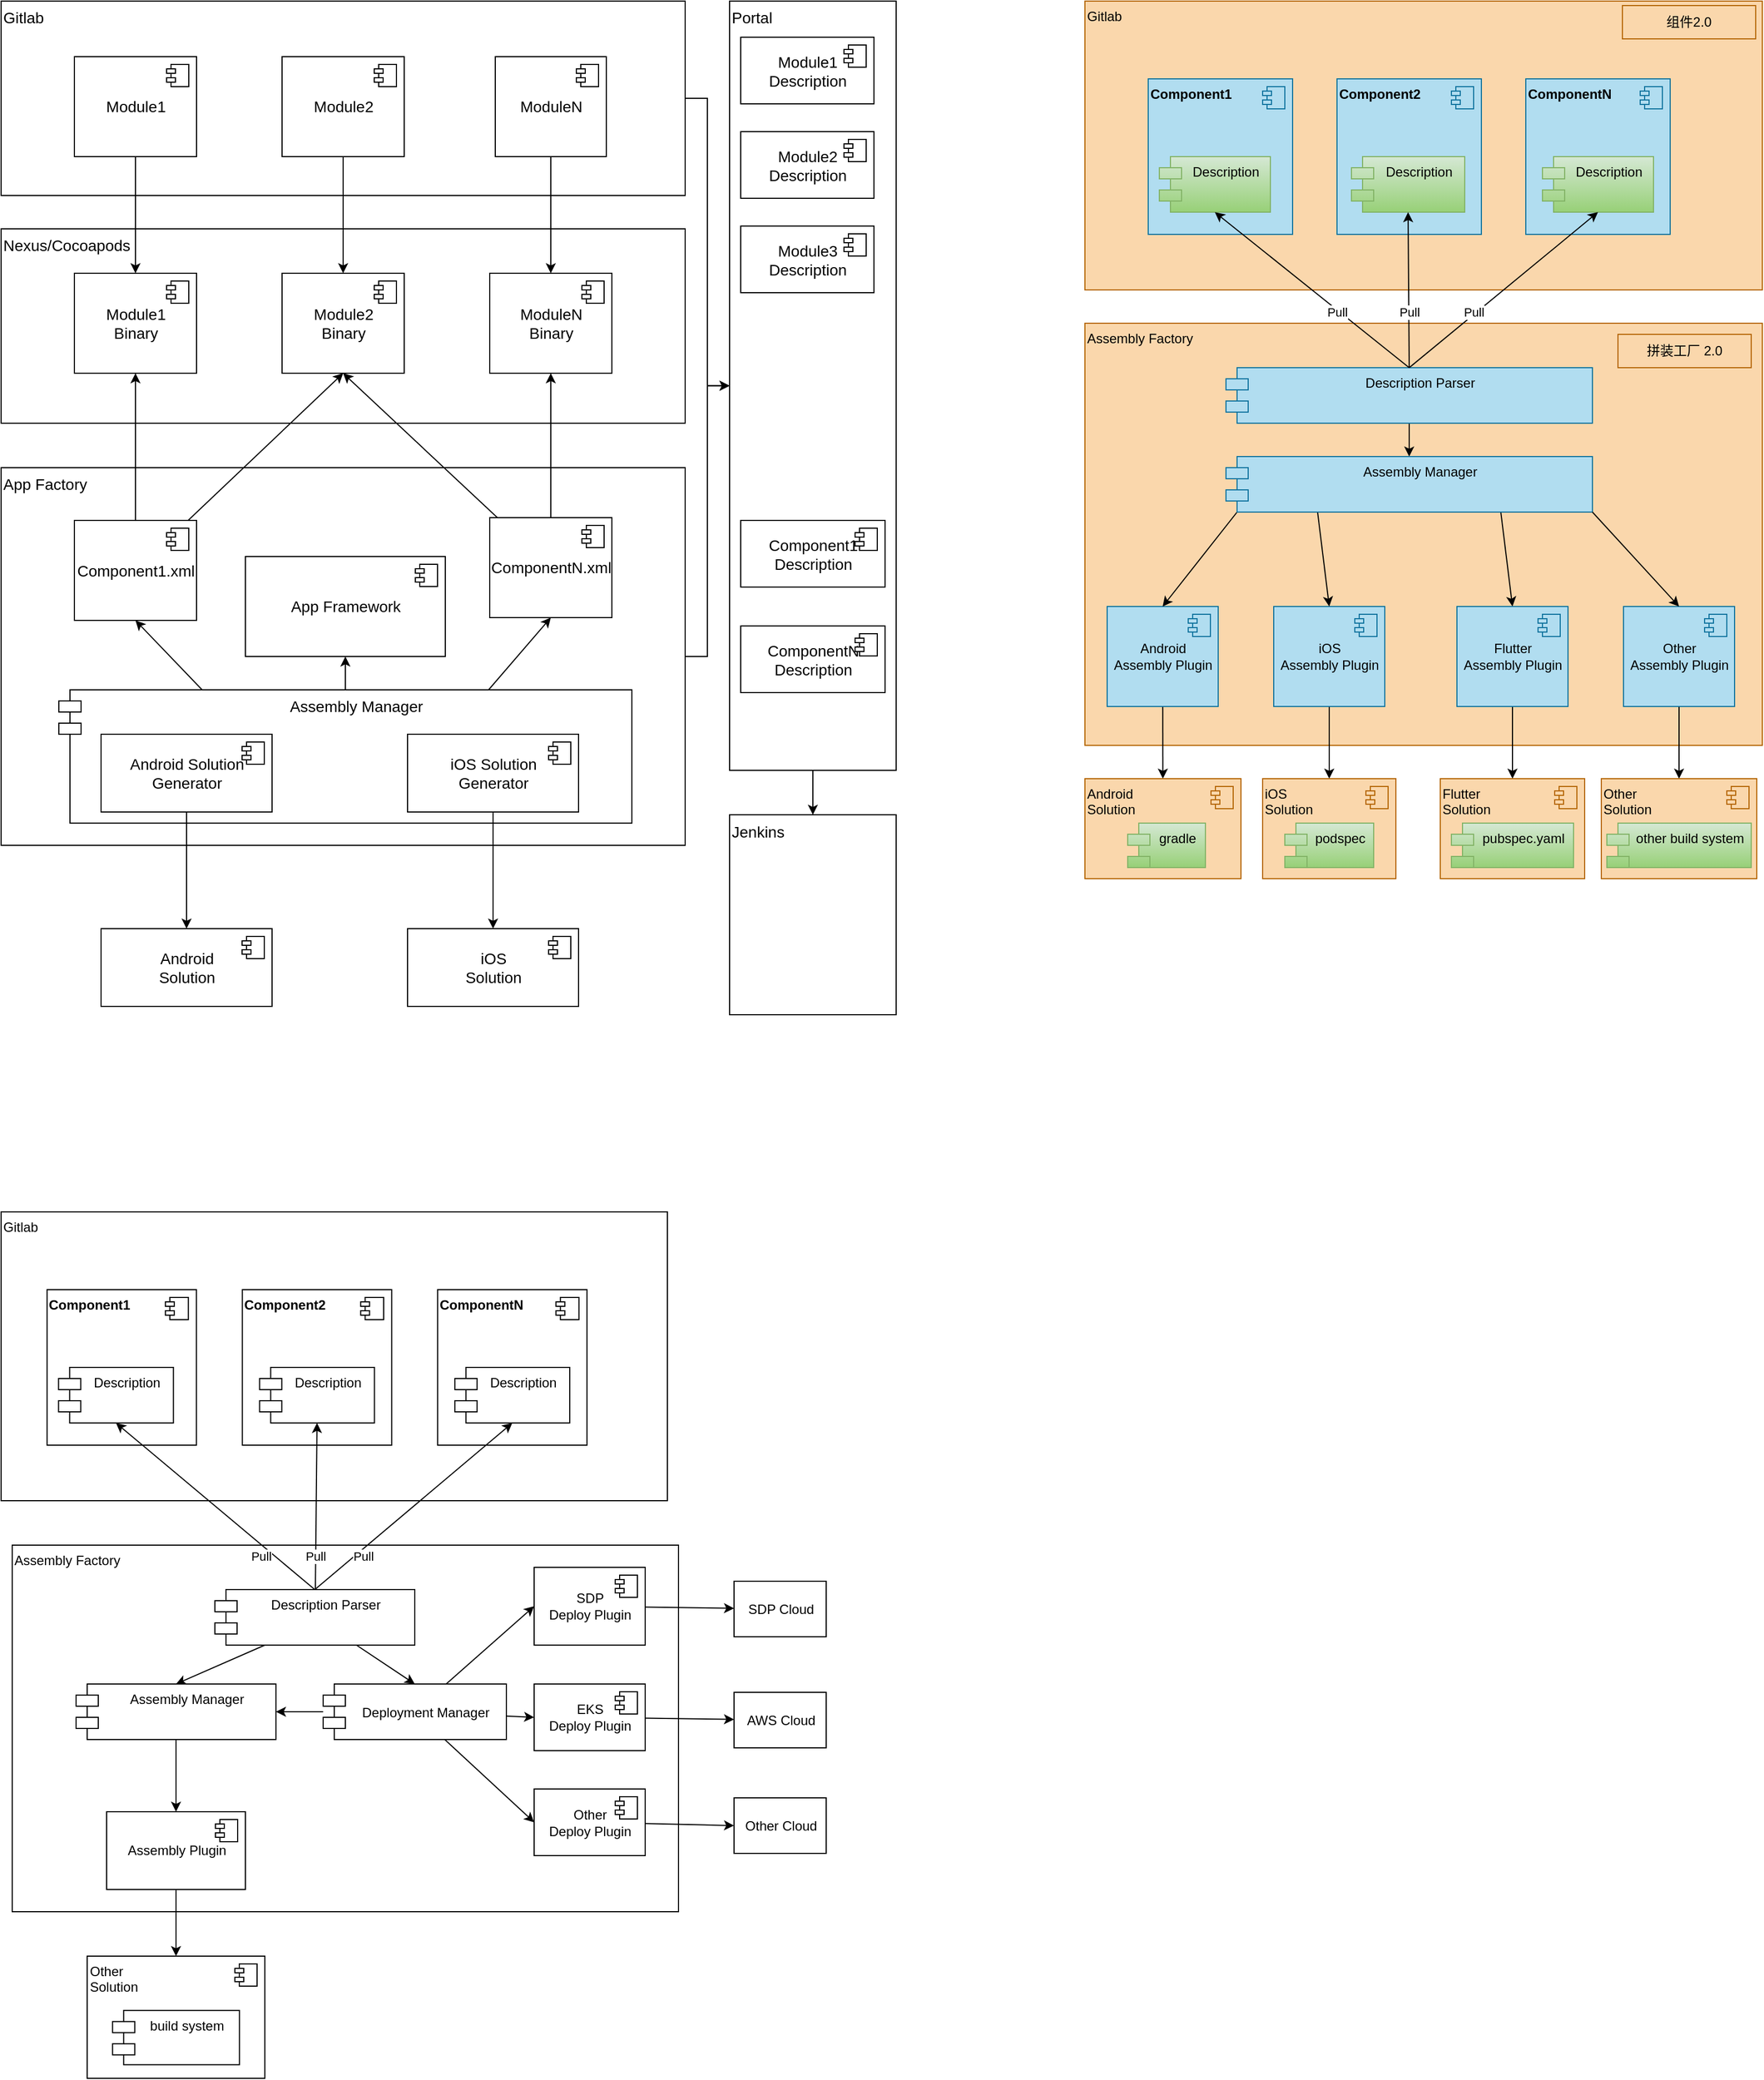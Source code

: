 <mxfile version="22.1.18" type="github" pages="28">
  <diagram id="jXBrsB6e3_kT3NnNMN8-" name="拼装工厂基础原理">
    <mxGraphModel dx="2066" dy="1145" grid="1" gridSize="10" guides="1" tooltips="1" connect="1" arrows="1" fold="1" page="1" pageScale="1" pageWidth="827" pageHeight="1169" math="0" shadow="0">
      <root>
        <mxCell id="0" />
        <mxCell id="1" parent="0" />
        <mxCell id="kbDH3Sk3eUxpKWJEE6hs-1" style="edgeStyle=orthogonalEdgeStyle;rounded=0;orthogonalLoop=1;jettySize=auto;html=1;entryX=0;entryY=0.5;entryDx=0;entryDy=0;fontSize=14;" parent="1" source="kbDH3Sk3eUxpKWJEE6hs-2" target="kbDH3Sk3eUxpKWJEE6hs-46" edge="1">
          <mxGeometry relative="1" as="geometry" />
        </mxCell>
        <mxCell id="kbDH3Sk3eUxpKWJEE6hs-2" value="App Factory" style="html=1;align=left;verticalAlign=top;fontSize=14;" parent="1" vertex="1">
          <mxGeometry x="104" y="540" width="616" height="340" as="geometry" />
        </mxCell>
        <mxCell id="kbDH3Sk3eUxpKWJEE6hs-3" value="Nexus/Cocoapods" style="html=1;align=left;verticalAlign=top;fontSize=14;" parent="1" vertex="1">
          <mxGeometry x="104" y="325" width="616" height="175" as="geometry" />
        </mxCell>
        <mxCell id="kbDH3Sk3eUxpKWJEE6hs-4" style="edgeStyle=orthogonalEdgeStyle;rounded=0;orthogonalLoop=1;jettySize=auto;html=1;entryX=0;entryY=0.5;entryDx=0;entryDy=0;fontSize=14;" parent="1" source="kbDH3Sk3eUxpKWJEE6hs-5" target="kbDH3Sk3eUxpKWJEE6hs-46" edge="1">
          <mxGeometry relative="1" as="geometry" />
        </mxCell>
        <mxCell id="kbDH3Sk3eUxpKWJEE6hs-5" value="Gitlab" style="html=1;align=left;verticalAlign=top;fontSize=14;" parent="1" vertex="1">
          <mxGeometry x="104" y="120" width="616" height="175" as="geometry" />
        </mxCell>
        <mxCell id="kbDH3Sk3eUxpKWJEE6hs-6" style="edgeStyle=none;rounded=0;orthogonalLoop=1;jettySize=auto;html=1;entryX=0.5;entryY=0;entryDx=0;entryDy=0;fontSize=14;" parent="1" source="kbDH3Sk3eUxpKWJEE6hs-7" target="kbDH3Sk3eUxpKWJEE6hs-17" edge="1">
          <mxGeometry relative="1" as="geometry" />
        </mxCell>
        <mxCell id="kbDH3Sk3eUxpKWJEE6hs-7" value="Module1" style="html=1;dropTarget=0;fontSize=14;" parent="1" vertex="1">
          <mxGeometry x="170" y="170" width="110" height="90" as="geometry" />
        </mxCell>
        <mxCell id="kbDH3Sk3eUxpKWJEE6hs-8" value="" style="shape=module;jettyWidth=8;jettyHeight=4;fontSize=14;" parent="kbDH3Sk3eUxpKWJEE6hs-7" vertex="1">
          <mxGeometry x="1" width="20" height="20" relative="1" as="geometry">
            <mxPoint x="-27" y="7" as="offset" />
          </mxGeometry>
        </mxCell>
        <mxCell id="kbDH3Sk3eUxpKWJEE6hs-9" style="edgeStyle=none;rounded=0;orthogonalLoop=1;jettySize=auto;html=1;entryX=0.5;entryY=0;entryDx=0;entryDy=0;fontSize=14;" parent="1" source="kbDH3Sk3eUxpKWJEE6hs-10" target="kbDH3Sk3eUxpKWJEE6hs-19" edge="1">
          <mxGeometry relative="1" as="geometry" />
        </mxCell>
        <mxCell id="kbDH3Sk3eUxpKWJEE6hs-10" value="Module2" style="html=1;dropTarget=0;fontSize=14;" parent="1" vertex="1">
          <mxGeometry x="357" y="170" width="110" height="90" as="geometry" />
        </mxCell>
        <mxCell id="kbDH3Sk3eUxpKWJEE6hs-11" value="" style="shape=module;jettyWidth=8;jettyHeight=4;fontSize=14;" parent="kbDH3Sk3eUxpKWJEE6hs-10" vertex="1">
          <mxGeometry x="1" width="20" height="20" relative="1" as="geometry">
            <mxPoint x="-27" y="7" as="offset" />
          </mxGeometry>
        </mxCell>
        <mxCell id="kbDH3Sk3eUxpKWJEE6hs-12" style="edgeStyle=none;rounded=0;orthogonalLoop=1;jettySize=auto;html=1;fontSize=14;" parent="1" source="kbDH3Sk3eUxpKWJEE6hs-13" target="kbDH3Sk3eUxpKWJEE6hs-21" edge="1">
          <mxGeometry relative="1" as="geometry" />
        </mxCell>
        <mxCell id="kbDH3Sk3eUxpKWJEE6hs-13" value="ModuleN" style="html=1;dropTarget=0;fontSize=14;" parent="1" vertex="1">
          <mxGeometry x="549" y="170" width="100" height="90" as="geometry" />
        </mxCell>
        <mxCell id="kbDH3Sk3eUxpKWJEE6hs-14" value="" style="shape=module;jettyWidth=8;jettyHeight=4;fontSize=14;" parent="kbDH3Sk3eUxpKWJEE6hs-13" vertex="1">
          <mxGeometry x="1" width="20" height="20" relative="1" as="geometry">
            <mxPoint x="-27" y="7" as="offset" />
          </mxGeometry>
        </mxCell>
        <mxCell id="kbDH3Sk3eUxpKWJEE6hs-15" value="App Framework" style="html=1;dropTarget=0;fontSize=14;" parent="1" vertex="1">
          <mxGeometry x="324" y="620" width="180" height="90" as="geometry" />
        </mxCell>
        <mxCell id="kbDH3Sk3eUxpKWJEE6hs-16" value="" style="shape=module;jettyWidth=8;jettyHeight=4;fontSize=14;" parent="kbDH3Sk3eUxpKWJEE6hs-15" vertex="1">
          <mxGeometry x="1" width="20" height="20" relative="1" as="geometry">
            <mxPoint x="-27" y="7" as="offset" />
          </mxGeometry>
        </mxCell>
        <mxCell id="kbDH3Sk3eUxpKWJEE6hs-17" value="Module1&lt;br style=&quot;font-size: 14px;&quot;&gt;Binary" style="html=1;dropTarget=0;fontSize=14;" parent="1" vertex="1">
          <mxGeometry x="170" y="365" width="110" height="90" as="geometry" />
        </mxCell>
        <mxCell id="kbDH3Sk3eUxpKWJEE6hs-18" value="" style="shape=module;jettyWidth=8;jettyHeight=4;fontSize=14;" parent="kbDH3Sk3eUxpKWJEE6hs-17" vertex="1">
          <mxGeometry x="1" width="20" height="20" relative="1" as="geometry">
            <mxPoint x="-27" y="7" as="offset" />
          </mxGeometry>
        </mxCell>
        <mxCell id="kbDH3Sk3eUxpKWJEE6hs-19" value="Module2&lt;br style=&quot;font-size: 14px;&quot;&gt;Binary" style="html=1;dropTarget=0;fontSize=14;" parent="1" vertex="1">
          <mxGeometry x="357" y="365" width="110" height="90" as="geometry" />
        </mxCell>
        <mxCell id="kbDH3Sk3eUxpKWJEE6hs-20" value="" style="shape=module;jettyWidth=8;jettyHeight=4;fontSize=14;" parent="kbDH3Sk3eUxpKWJEE6hs-19" vertex="1">
          <mxGeometry x="1" width="20" height="20" relative="1" as="geometry">
            <mxPoint x="-27" y="7" as="offset" />
          </mxGeometry>
        </mxCell>
        <mxCell id="kbDH3Sk3eUxpKWJEE6hs-21" value="ModuleN&lt;br style=&quot;font-size: 14px;&quot;&gt;Binary" style="html=1;dropTarget=0;fontSize=14;" parent="1" vertex="1">
          <mxGeometry x="544" y="365" width="110" height="90" as="geometry" />
        </mxCell>
        <mxCell id="kbDH3Sk3eUxpKWJEE6hs-22" value="" style="shape=module;jettyWidth=8;jettyHeight=4;fontSize=14;" parent="kbDH3Sk3eUxpKWJEE6hs-21" vertex="1">
          <mxGeometry x="1" width="20" height="20" relative="1" as="geometry">
            <mxPoint x="-27" y="7" as="offset" />
          </mxGeometry>
        </mxCell>
        <mxCell id="kbDH3Sk3eUxpKWJEE6hs-23" style="edgeStyle=none;rounded=0;orthogonalLoop=1;jettySize=auto;html=1;entryX=0.5;entryY=1;entryDx=0;entryDy=0;fontSize=14;" parent="1" source="kbDH3Sk3eUxpKWJEE6hs-25" target="kbDH3Sk3eUxpKWJEE6hs-17" edge="1">
          <mxGeometry relative="1" as="geometry" />
        </mxCell>
        <mxCell id="kbDH3Sk3eUxpKWJEE6hs-24" style="edgeStyle=none;rounded=0;orthogonalLoop=1;jettySize=auto;html=1;entryX=0.5;entryY=1;entryDx=0;entryDy=0;fontSize=14;" parent="1" source="kbDH3Sk3eUxpKWJEE6hs-25" target="kbDH3Sk3eUxpKWJEE6hs-19" edge="1">
          <mxGeometry relative="1" as="geometry" />
        </mxCell>
        <mxCell id="kbDH3Sk3eUxpKWJEE6hs-25" value="Component1.xml" style="html=1;dropTarget=0;fontSize=14;" parent="1" vertex="1">
          <mxGeometry x="170" y="587.5" width="110" height="90" as="geometry" />
        </mxCell>
        <mxCell id="kbDH3Sk3eUxpKWJEE6hs-26" value="" style="shape=module;jettyWidth=8;jettyHeight=4;fontSize=14;" parent="kbDH3Sk3eUxpKWJEE6hs-25" vertex="1">
          <mxGeometry x="1" width="20" height="20" relative="1" as="geometry">
            <mxPoint x="-27" y="7" as="offset" />
          </mxGeometry>
        </mxCell>
        <mxCell id="kbDH3Sk3eUxpKWJEE6hs-27" style="edgeStyle=none;rounded=0;orthogonalLoop=1;jettySize=auto;html=1;entryX=0.5;entryY=1;entryDx=0;entryDy=0;fontSize=14;" parent="1" source="kbDH3Sk3eUxpKWJEE6hs-29" target="kbDH3Sk3eUxpKWJEE6hs-19" edge="1">
          <mxGeometry relative="1" as="geometry" />
        </mxCell>
        <mxCell id="kbDH3Sk3eUxpKWJEE6hs-28" style="edgeStyle=none;rounded=0;orthogonalLoop=1;jettySize=auto;html=1;exitX=0.5;exitY=0;exitDx=0;exitDy=0;entryX=0.5;entryY=1;entryDx=0;entryDy=0;fontSize=14;" parent="1" source="kbDH3Sk3eUxpKWJEE6hs-29" target="kbDH3Sk3eUxpKWJEE6hs-21" edge="1">
          <mxGeometry relative="1" as="geometry" />
        </mxCell>
        <mxCell id="kbDH3Sk3eUxpKWJEE6hs-29" value="ComponentN.xml" style="html=1;dropTarget=0;fontSize=14;" parent="1" vertex="1">
          <mxGeometry x="544" y="585" width="110" height="90" as="geometry" />
        </mxCell>
        <mxCell id="kbDH3Sk3eUxpKWJEE6hs-30" value="" style="shape=module;jettyWidth=8;jettyHeight=4;fontSize=14;" parent="kbDH3Sk3eUxpKWJEE6hs-29" vertex="1">
          <mxGeometry x="1" width="20" height="20" relative="1" as="geometry">
            <mxPoint x="-27" y="7" as="offset" />
          </mxGeometry>
        </mxCell>
        <mxCell id="kbDH3Sk3eUxpKWJEE6hs-31" style="edgeStyle=none;rounded=0;orthogonalLoop=1;jettySize=auto;html=1;exitX=0.25;exitY=0;exitDx=0;exitDy=0;entryX=0.5;entryY=1;entryDx=0;entryDy=0;fontSize=14;" parent="1" source="kbDH3Sk3eUxpKWJEE6hs-34" target="kbDH3Sk3eUxpKWJEE6hs-25" edge="1">
          <mxGeometry relative="1" as="geometry" />
        </mxCell>
        <mxCell id="kbDH3Sk3eUxpKWJEE6hs-32" style="edgeStyle=none;rounded=0;orthogonalLoop=1;jettySize=auto;html=1;exitX=0.5;exitY=0;exitDx=0;exitDy=0;entryX=0.5;entryY=1;entryDx=0;entryDy=0;fontSize=14;" parent="1" source="kbDH3Sk3eUxpKWJEE6hs-34" target="kbDH3Sk3eUxpKWJEE6hs-15" edge="1">
          <mxGeometry relative="1" as="geometry" />
        </mxCell>
        <mxCell id="kbDH3Sk3eUxpKWJEE6hs-33" style="edgeStyle=none;rounded=0;orthogonalLoop=1;jettySize=auto;html=1;exitX=0.75;exitY=0;exitDx=0;exitDy=0;entryX=0.5;entryY=1;entryDx=0;entryDy=0;fontSize=14;" parent="1" source="kbDH3Sk3eUxpKWJEE6hs-34" target="kbDH3Sk3eUxpKWJEE6hs-29" edge="1">
          <mxGeometry relative="1" as="geometry" />
        </mxCell>
        <mxCell id="kbDH3Sk3eUxpKWJEE6hs-34" value="Assembly Manager" style="shape=module;align=left;spacingLeft=20;align=center;verticalAlign=top;container=0;fontSize=14;" parent="1" vertex="1">
          <mxGeometry x="156" y="740" width="516" height="120" as="geometry" />
        </mxCell>
        <mxCell id="kbDH3Sk3eUxpKWJEE6hs-35" value="Android Solution &lt;br style=&quot;font-size: 14px;&quot;&gt;Generator" style="html=1;dropTarget=0;fontSize=14;" parent="1" vertex="1">
          <mxGeometry x="194" y="780" width="154" height="70" as="geometry" />
        </mxCell>
        <mxCell id="kbDH3Sk3eUxpKWJEE6hs-36" value="" style="shape=module;jettyWidth=8;jettyHeight=4;fontSize=14;" parent="kbDH3Sk3eUxpKWJEE6hs-35" vertex="1">
          <mxGeometry x="1" width="20" height="20" relative="1" as="geometry">
            <mxPoint x="-27" y="7" as="offset" />
          </mxGeometry>
        </mxCell>
        <mxCell id="kbDH3Sk3eUxpKWJEE6hs-37" value="iOS Solution &lt;br style=&quot;font-size: 14px;&quot;&gt;Generator" style="html=1;dropTarget=0;fontSize=14;" parent="1" vertex="1">
          <mxGeometry x="470" y="780" width="154" height="70" as="geometry" />
        </mxCell>
        <mxCell id="kbDH3Sk3eUxpKWJEE6hs-38" value="" style="shape=module;jettyWidth=8;jettyHeight=4;fontSize=14;" parent="kbDH3Sk3eUxpKWJEE6hs-37" vertex="1">
          <mxGeometry x="1" width="20" height="20" relative="1" as="geometry">
            <mxPoint x="-27" y="7" as="offset" />
          </mxGeometry>
        </mxCell>
        <mxCell id="kbDH3Sk3eUxpKWJEE6hs-39" value="Android &lt;br style=&quot;font-size: 14px;&quot;&gt;Solution" style="html=1;dropTarget=0;fontSize=14;" parent="1" vertex="1">
          <mxGeometry x="194" y="955" width="154" height="70" as="geometry" />
        </mxCell>
        <mxCell id="kbDH3Sk3eUxpKWJEE6hs-40" value="" style="shape=module;jettyWidth=8;jettyHeight=4;fontSize=14;" parent="kbDH3Sk3eUxpKWJEE6hs-39" vertex="1">
          <mxGeometry x="1" width="20" height="20" relative="1" as="geometry">
            <mxPoint x="-27" y="7" as="offset" />
          </mxGeometry>
        </mxCell>
        <mxCell id="kbDH3Sk3eUxpKWJEE6hs-41" value="iOS&lt;br style=&quot;font-size: 14px;&quot;&gt;Solution" style="html=1;dropTarget=0;fontSize=14;" parent="1" vertex="1">
          <mxGeometry x="470" y="955" width="154" height="70" as="geometry" />
        </mxCell>
        <mxCell id="kbDH3Sk3eUxpKWJEE6hs-42" value="" style="shape=module;jettyWidth=8;jettyHeight=4;fontSize=14;" parent="kbDH3Sk3eUxpKWJEE6hs-41" vertex="1">
          <mxGeometry x="1" width="20" height="20" relative="1" as="geometry">
            <mxPoint x="-27" y="7" as="offset" />
          </mxGeometry>
        </mxCell>
        <mxCell id="kbDH3Sk3eUxpKWJEE6hs-43" style="edgeStyle=none;rounded=0;orthogonalLoop=1;jettySize=auto;html=1;entryX=0.5;entryY=0;entryDx=0;entryDy=0;fontSize=14;" parent="1" source="kbDH3Sk3eUxpKWJEE6hs-35" target="kbDH3Sk3eUxpKWJEE6hs-39" edge="1">
          <mxGeometry relative="1" as="geometry" />
        </mxCell>
        <mxCell id="kbDH3Sk3eUxpKWJEE6hs-44" style="edgeStyle=none;rounded=0;orthogonalLoop=1;jettySize=auto;html=1;fontSize=14;" parent="1" source="kbDH3Sk3eUxpKWJEE6hs-37" target="kbDH3Sk3eUxpKWJEE6hs-41" edge="1">
          <mxGeometry relative="1" as="geometry" />
        </mxCell>
        <mxCell id="kbDH3Sk3eUxpKWJEE6hs-45" style="edgeStyle=orthogonalEdgeStyle;rounded=0;orthogonalLoop=1;jettySize=auto;html=1;entryX=0.5;entryY=0;entryDx=0;entryDy=0;fontSize=14;" parent="1" source="kbDH3Sk3eUxpKWJEE6hs-46" target="kbDH3Sk3eUxpKWJEE6hs-57" edge="1">
          <mxGeometry relative="1" as="geometry" />
        </mxCell>
        <mxCell id="kbDH3Sk3eUxpKWJEE6hs-46" value="Portal" style="html=1;align=left;verticalAlign=top;fontSize=14;" parent="1" vertex="1">
          <mxGeometry x="760" y="120" width="150" height="692.5" as="geometry" />
        </mxCell>
        <mxCell id="kbDH3Sk3eUxpKWJEE6hs-47" value="Module1&lt;br style=&quot;font-size: 14px;&quot;&gt;Description" style="html=1;dropTarget=0;fontSize=14;" parent="1" vertex="1">
          <mxGeometry x="770" y="152.5" width="120" height="60" as="geometry" />
        </mxCell>
        <mxCell id="kbDH3Sk3eUxpKWJEE6hs-48" value="" style="shape=module;jettyWidth=8;jettyHeight=4;fontSize=14;" parent="kbDH3Sk3eUxpKWJEE6hs-47" vertex="1">
          <mxGeometry x="1" width="20" height="20" relative="1" as="geometry">
            <mxPoint x="-27" y="7" as="offset" />
          </mxGeometry>
        </mxCell>
        <mxCell id="kbDH3Sk3eUxpKWJEE6hs-49" value="Module2&lt;br style=&quot;font-size: 14px;&quot;&gt;Description" style="html=1;dropTarget=0;fontSize=14;" parent="1" vertex="1">
          <mxGeometry x="770" y="237.5" width="120" height="60" as="geometry" />
        </mxCell>
        <mxCell id="kbDH3Sk3eUxpKWJEE6hs-50" value="" style="shape=module;jettyWidth=8;jettyHeight=4;fontSize=14;" parent="kbDH3Sk3eUxpKWJEE6hs-49" vertex="1">
          <mxGeometry x="1" width="20" height="20" relative="1" as="geometry">
            <mxPoint x="-27" y="7" as="offset" />
          </mxGeometry>
        </mxCell>
        <mxCell id="kbDH3Sk3eUxpKWJEE6hs-51" value="Module3&lt;br style=&quot;font-size: 14px;&quot;&gt;Description" style="html=1;dropTarget=0;fontSize=14;" parent="1" vertex="1">
          <mxGeometry x="770" y="322.5" width="120" height="60" as="geometry" />
        </mxCell>
        <mxCell id="kbDH3Sk3eUxpKWJEE6hs-52" value="" style="shape=module;jettyWidth=8;jettyHeight=4;fontSize=14;" parent="kbDH3Sk3eUxpKWJEE6hs-51" vertex="1">
          <mxGeometry x="1" width="20" height="20" relative="1" as="geometry">
            <mxPoint x="-27" y="7" as="offset" />
          </mxGeometry>
        </mxCell>
        <mxCell id="kbDH3Sk3eUxpKWJEE6hs-53" value="Component1&lt;br style=&quot;font-size: 14px;&quot;&gt;Description" style="html=1;dropTarget=0;fontSize=14;" parent="1" vertex="1">
          <mxGeometry x="770" y="587.5" width="130" height="60" as="geometry" />
        </mxCell>
        <mxCell id="kbDH3Sk3eUxpKWJEE6hs-54" value="" style="shape=module;jettyWidth=8;jettyHeight=4;fontSize=14;" parent="kbDH3Sk3eUxpKWJEE6hs-53" vertex="1">
          <mxGeometry x="1" width="20" height="20" relative="1" as="geometry">
            <mxPoint x="-27" y="7" as="offset" />
          </mxGeometry>
        </mxCell>
        <mxCell id="kbDH3Sk3eUxpKWJEE6hs-55" value="ComponentN&lt;br style=&quot;font-size: 14px;&quot;&gt;Description" style="html=1;dropTarget=0;fontSize=14;" parent="1" vertex="1">
          <mxGeometry x="770" y="682.5" width="130" height="60" as="geometry" />
        </mxCell>
        <mxCell id="kbDH3Sk3eUxpKWJEE6hs-56" value="" style="shape=module;jettyWidth=8;jettyHeight=4;fontSize=14;" parent="kbDH3Sk3eUxpKWJEE6hs-55" vertex="1">
          <mxGeometry x="1" width="20" height="20" relative="1" as="geometry">
            <mxPoint x="-27" y="7" as="offset" />
          </mxGeometry>
        </mxCell>
        <mxCell id="kbDH3Sk3eUxpKWJEE6hs-57" value="Jenkins" style="html=1;align=left;verticalAlign=top;fontSize=14;" parent="1" vertex="1">
          <mxGeometry x="760" y="852.5" width="150" height="180" as="geometry" />
        </mxCell>
        <mxCell id="e69H0U6dNdJyB85q6kzS-1" value="" style="group" parent="1" vertex="1" connectable="0">
          <mxGeometry x="104" y="1210" width="600" height="260" as="geometry" />
        </mxCell>
        <mxCell id="e69H0U6dNdJyB85q6kzS-2" value="Gitlab" style="html=1;align=left;verticalAlign=top;container=0;" parent="e69H0U6dNdJyB85q6kzS-1" vertex="1">
          <mxGeometry width="600" height="260" as="geometry" />
        </mxCell>
        <mxCell id="e69H0U6dNdJyB85q6kzS-3" value="&lt;b&gt;Component1&lt;/b&gt;" style="html=1;dropTarget=0;align=left;verticalAlign=top;container=0;" parent="e69H0U6dNdJyB85q6kzS-1" vertex="1">
          <mxGeometry x="41.379" y="70" width="134.483" height="140" as="geometry" />
        </mxCell>
        <mxCell id="e69H0U6dNdJyB85q6kzS-4" value="&lt;b&gt;Component2&lt;/b&gt;" style="html=1;dropTarget=0;align=left;verticalAlign=top;container=0;" parent="e69H0U6dNdJyB85q6kzS-1" vertex="1">
          <mxGeometry x="217.241" y="70" width="134.483" height="140" as="geometry" />
        </mxCell>
        <mxCell id="e69H0U6dNdJyB85q6kzS-5" value="&lt;b&gt;ComponentN&lt;/b&gt;" style="html=1;dropTarget=0;align=left;verticalAlign=top;container=0;" parent="e69H0U6dNdJyB85q6kzS-1" vertex="1">
          <mxGeometry x="393.103" y="70" width="134.483" height="140" as="geometry" />
        </mxCell>
        <mxCell id="e69H0U6dNdJyB85q6kzS-6" value="Description" style="shape=module;align=left;spacingLeft=20;align=center;verticalAlign=top;container=0;" parent="e69H0U6dNdJyB85q6kzS-1" vertex="1">
          <mxGeometry x="51.724" y="140" width="103.448" height="50" as="geometry" />
        </mxCell>
        <mxCell id="e69H0U6dNdJyB85q6kzS-7" value="Description" style="shape=module;align=left;spacingLeft=20;align=center;verticalAlign=top;container=0;" parent="e69H0U6dNdJyB85q6kzS-1" vertex="1">
          <mxGeometry x="232.759" y="140" width="103.448" height="50" as="geometry" />
        </mxCell>
        <mxCell id="e69H0U6dNdJyB85q6kzS-8" value="Description" style="shape=module;align=left;spacingLeft=20;align=center;verticalAlign=top;container=0;" parent="e69H0U6dNdJyB85q6kzS-1" vertex="1">
          <mxGeometry x="408.621" y="140" width="103.448" height="50" as="geometry" />
        </mxCell>
        <mxCell id="e69H0U6dNdJyB85q6kzS-9" value="" style="shape=module;jettyWidth=8;jettyHeight=4;container=0;" parent="e69H0U6dNdJyB85q6kzS-1" vertex="1">
          <mxGeometry x="147.931" y="77" width="20.69" height="20" as="geometry">
            <mxPoint x="-27" y="7" as="offset" />
          </mxGeometry>
        </mxCell>
        <mxCell id="e69H0U6dNdJyB85q6kzS-10" value="" style="shape=module;jettyWidth=8;jettyHeight=4;container=0;" parent="e69H0U6dNdJyB85q6kzS-1" vertex="1">
          <mxGeometry x="323.793" y="77" width="20.69" height="20" as="geometry">
            <mxPoint x="-27" y="7" as="offset" />
          </mxGeometry>
        </mxCell>
        <mxCell id="e69H0U6dNdJyB85q6kzS-11" value="" style="shape=module;jettyWidth=8;jettyHeight=4;container=0;" parent="e69H0U6dNdJyB85q6kzS-1" vertex="1">
          <mxGeometry x="499.655" y="77" width="20.69" height="20" as="geometry">
            <mxPoint x="-27" y="7" as="offset" />
          </mxGeometry>
        </mxCell>
        <mxCell id="e69H0U6dNdJyB85q6kzS-12" value="Assembly Factory" style="html=1;align=left;verticalAlign=top;" parent="1" vertex="1">
          <mxGeometry x="114" y="1510" width="600" height="330" as="geometry" />
        </mxCell>
        <mxCell id="e69H0U6dNdJyB85q6kzS-13" style="rounded=0;orthogonalLoop=1;jettySize=auto;html=1;entryX=0.5;entryY=1;entryDx=0;entryDy=0;exitX=0.5;exitY=0;exitDx=0;exitDy=0;" parent="1" source="e69H0U6dNdJyB85q6kzS-17" target="e69H0U6dNdJyB85q6kzS-6" edge="1">
          <mxGeometry relative="1" as="geometry">
            <mxPoint x="114" y="1580" as="sourcePoint" />
          </mxGeometry>
        </mxCell>
        <mxCell id="e69H0U6dNdJyB85q6kzS-14" value="Pull" style="edgeLabel;html=1;align=center;verticalAlign=middle;resizable=0;points=[];" parent="e69H0U6dNdJyB85q6kzS-13" vertex="1" connectable="0">
          <mxGeometry x="0.198" y="-2" relative="1" as="geometry">
            <mxPoint x="57" y="61" as="offset" />
          </mxGeometry>
        </mxCell>
        <mxCell id="e69H0U6dNdJyB85q6kzS-15" style="edgeStyle=none;rounded=0;orthogonalLoop=1;jettySize=auto;html=1;exitX=0.25;exitY=1;exitDx=0;exitDy=0;entryX=0.5;entryY=0;entryDx=0;entryDy=0;" parent="1" source="e69H0U6dNdJyB85q6kzS-17" target="e69H0U6dNdJyB85q6kzS-21" edge="1">
          <mxGeometry relative="1" as="geometry" />
        </mxCell>
        <mxCell id="e69H0U6dNdJyB85q6kzS-16" style="edgeStyle=none;rounded=0;orthogonalLoop=1;jettySize=auto;html=1;entryX=0.5;entryY=0;entryDx=0;entryDy=0;" parent="1" source="e69H0U6dNdJyB85q6kzS-17" target="e69H0U6dNdJyB85q6kzS-34" edge="1">
          <mxGeometry relative="1" as="geometry" />
        </mxCell>
        <mxCell id="e69H0U6dNdJyB85q6kzS-17" value="Description Parser" style="shape=module;align=left;spacingLeft=20;align=center;verticalAlign=top;container=0;" parent="1" vertex="1">
          <mxGeometry x="296.5" y="1550" width="180" height="50" as="geometry" />
        </mxCell>
        <mxCell id="e69H0U6dNdJyB85q6kzS-18" value="Pull" style="rounded=0;orthogonalLoop=1;jettySize=auto;html=1;entryX=0.5;entryY=1;entryDx=0;entryDy=0;" parent="1" target="e69H0U6dNdJyB85q6kzS-7" edge="1">
          <mxGeometry x="-0.6" relative="1" as="geometry">
            <mxPoint x="387" y="1550" as="sourcePoint" />
            <mxPoint as="offset" />
          </mxGeometry>
        </mxCell>
        <mxCell id="e69H0U6dNdJyB85q6kzS-19" style="rounded=0;orthogonalLoop=1;jettySize=auto;html=1;entryX=0.5;entryY=1;entryDx=0;entryDy=0;exitX=0.5;exitY=0;exitDx=0;exitDy=0;" parent="1" source="e69H0U6dNdJyB85q6kzS-17" target="e69H0U6dNdJyB85q6kzS-8" edge="1">
          <mxGeometry relative="1" as="geometry">
            <mxPoint x="469" y="1580" as="sourcePoint" />
          </mxGeometry>
        </mxCell>
        <mxCell id="e69H0U6dNdJyB85q6kzS-20" value="Pull" style="edgeLabel;html=1;align=center;verticalAlign=middle;resizable=0;points=[];" parent="e69H0U6dNdJyB85q6kzS-19" vertex="1" connectable="0">
          <mxGeometry x="0.215" y="4" relative="1" as="geometry">
            <mxPoint x="-62" y="64" as="offset" />
          </mxGeometry>
        </mxCell>
        <mxCell id="e69H0U6dNdJyB85q6kzS-21" value="Assembly Manager" style="shape=module;align=left;spacingLeft=20;align=center;verticalAlign=top;container=0;" parent="1" vertex="1">
          <mxGeometry x="171.5" y="1635" width="180" height="50" as="geometry" />
        </mxCell>
        <mxCell id="e69H0U6dNdJyB85q6kzS-22" style="edgeStyle=none;rounded=0;orthogonalLoop=1;jettySize=auto;html=1;entryX=0.5;entryY=0;entryDx=0;entryDy=0;" parent="1" source="e69H0U6dNdJyB85q6kzS-23" target="e69H0U6dNdJyB85q6kzS-27" edge="1">
          <mxGeometry relative="1" as="geometry" />
        </mxCell>
        <mxCell id="e69H0U6dNdJyB85q6kzS-23" value="Assembly Plugin" style="html=1;dropTarget=0;" parent="1" vertex="1">
          <mxGeometry x="199" y="1750" width="125" height="70" as="geometry" />
        </mxCell>
        <mxCell id="e69H0U6dNdJyB85q6kzS-24" value="" style="shape=module;jettyWidth=8;jettyHeight=4;" parent="e69H0U6dNdJyB85q6kzS-23" vertex="1">
          <mxGeometry x="1" width="20" height="20" relative="1" as="geometry">
            <mxPoint x="-27" y="7" as="offset" />
          </mxGeometry>
        </mxCell>
        <mxCell id="e69H0U6dNdJyB85q6kzS-25" style="edgeStyle=none;rounded=0;orthogonalLoop=1;jettySize=auto;html=1;entryX=0.5;entryY=0;entryDx=0;entryDy=0;exitX=0.5;exitY=1;exitDx=0;exitDy=0;" parent="1" source="e69H0U6dNdJyB85q6kzS-21" target="e69H0U6dNdJyB85q6kzS-23" edge="1">
          <mxGeometry relative="1" as="geometry" />
        </mxCell>
        <mxCell id="e69H0U6dNdJyB85q6kzS-26" value="" style="group" parent="1" vertex="1" connectable="0">
          <mxGeometry x="181.5" y="1880" width="160" height="110" as="geometry" />
        </mxCell>
        <mxCell id="e69H0U6dNdJyB85q6kzS-27" value="Other&lt;br&gt;Solution" style="html=1;dropTarget=0;align=left;verticalAlign=top;" parent="e69H0U6dNdJyB85q6kzS-26" vertex="1">
          <mxGeometry width="160" height="110.0" as="geometry" />
        </mxCell>
        <mxCell id="e69H0U6dNdJyB85q6kzS-28" value="" style="shape=module;jettyWidth=8;jettyHeight=4;" parent="e69H0U6dNdJyB85q6kzS-27" vertex="1">
          <mxGeometry x="1" width="20" height="20" relative="1" as="geometry">
            <mxPoint x="-27" y="7" as="offset" />
          </mxGeometry>
        </mxCell>
        <mxCell id="e69H0U6dNdJyB85q6kzS-29" value="build system" style="shape=module;align=left;spacingLeft=20;align=center;verticalAlign=top;" parent="e69H0U6dNdJyB85q6kzS-26" vertex="1">
          <mxGeometry x="22.85" y="48.89" width="114.29" height="48.89" as="geometry" />
        </mxCell>
        <mxCell id="e69H0U6dNdJyB85q6kzS-30" style="edgeStyle=none;rounded=0;orthogonalLoop=1;jettySize=auto;html=1;entryX=1;entryY=0.5;entryDx=0;entryDy=0;" parent="1" source="e69H0U6dNdJyB85q6kzS-34" target="e69H0U6dNdJyB85q6kzS-21" edge="1">
          <mxGeometry relative="1" as="geometry" />
        </mxCell>
        <mxCell id="e69H0U6dNdJyB85q6kzS-31" style="edgeStyle=none;rounded=0;orthogonalLoop=1;jettySize=auto;html=1;entryX=0;entryY=0.5;entryDx=0;entryDy=0;" parent="1" source="e69H0U6dNdJyB85q6kzS-34" target="e69H0U6dNdJyB85q6kzS-36" edge="1">
          <mxGeometry relative="1" as="geometry" />
        </mxCell>
        <mxCell id="e69H0U6dNdJyB85q6kzS-32" style="edgeStyle=none;rounded=0;orthogonalLoop=1;jettySize=auto;html=1;entryX=0;entryY=0.5;entryDx=0;entryDy=0;" parent="1" source="e69H0U6dNdJyB85q6kzS-34" target="e69H0U6dNdJyB85q6kzS-39" edge="1">
          <mxGeometry relative="1" as="geometry" />
        </mxCell>
        <mxCell id="e69H0U6dNdJyB85q6kzS-33" style="edgeStyle=none;rounded=0;orthogonalLoop=1;jettySize=auto;html=1;entryX=0;entryY=0.5;entryDx=0;entryDy=0;" parent="1" source="e69H0U6dNdJyB85q6kzS-34" target="e69H0U6dNdJyB85q6kzS-44" edge="1">
          <mxGeometry relative="1" as="geometry" />
        </mxCell>
        <mxCell id="e69H0U6dNdJyB85q6kzS-34" value="Deployment Manager" style="shape=module;align=center;spacingLeft=20;align=center;verticalAlign=middle;container=0;horizontal=1;" parent="1" vertex="1">
          <mxGeometry x="394" y="1635" width="165" height="50" as="geometry" />
        </mxCell>
        <mxCell id="e69H0U6dNdJyB85q6kzS-35" value="" style="edgeStyle=none;rounded=0;orthogonalLoop=1;jettySize=auto;html=1;" parent="1" source="e69H0U6dNdJyB85q6kzS-36" target="e69H0U6dNdJyB85q6kzS-41" edge="1">
          <mxGeometry relative="1" as="geometry" />
        </mxCell>
        <mxCell id="e69H0U6dNdJyB85q6kzS-36" value="SDP &lt;br&gt;Deploy Plugin" style="html=1;dropTarget=0;" parent="1" vertex="1">
          <mxGeometry x="584" y="1530" width="100" height="70" as="geometry" />
        </mxCell>
        <mxCell id="e69H0U6dNdJyB85q6kzS-37" value="" style="shape=module;jettyWidth=8;jettyHeight=4;" parent="e69H0U6dNdJyB85q6kzS-36" vertex="1">
          <mxGeometry x="1" width="20" height="20" relative="1" as="geometry">
            <mxPoint x="-27" y="7" as="offset" />
          </mxGeometry>
        </mxCell>
        <mxCell id="e69H0U6dNdJyB85q6kzS-38" value="" style="edgeStyle=none;rounded=0;orthogonalLoop=1;jettySize=auto;html=1;" parent="1" source="e69H0U6dNdJyB85q6kzS-39" target="e69H0U6dNdJyB85q6kzS-42" edge="1">
          <mxGeometry relative="1" as="geometry" />
        </mxCell>
        <mxCell id="e69H0U6dNdJyB85q6kzS-39" value="EKS &lt;br&gt;Deploy Plugin" style="html=1;dropTarget=0;" parent="1" vertex="1">
          <mxGeometry x="584" y="1635" width="100" height="60" as="geometry" />
        </mxCell>
        <mxCell id="e69H0U6dNdJyB85q6kzS-40" value="" style="shape=module;jettyWidth=8;jettyHeight=4;" parent="e69H0U6dNdJyB85q6kzS-39" vertex="1">
          <mxGeometry x="1" width="20" height="20" relative="1" as="geometry">
            <mxPoint x="-27" y="7" as="offset" />
          </mxGeometry>
        </mxCell>
        <mxCell id="e69H0U6dNdJyB85q6kzS-41" value="SDP Cloud" style="html=1;" parent="1" vertex="1">
          <mxGeometry x="764" y="1542.5" width="83" height="50" as="geometry" />
        </mxCell>
        <mxCell id="e69H0U6dNdJyB85q6kzS-42" value="AWS Cloud" style="html=1;" parent="1" vertex="1">
          <mxGeometry x="764" y="1642.5" width="83" height="50" as="geometry" />
        </mxCell>
        <mxCell id="e69H0U6dNdJyB85q6kzS-43" style="edgeStyle=none;rounded=0;orthogonalLoop=1;jettySize=auto;html=1;entryX=0;entryY=0.5;entryDx=0;entryDy=0;" parent="1" source="e69H0U6dNdJyB85q6kzS-44" target="e69H0U6dNdJyB85q6kzS-46" edge="1">
          <mxGeometry relative="1" as="geometry" />
        </mxCell>
        <mxCell id="e69H0U6dNdJyB85q6kzS-44" value="Other&lt;br&gt;Deploy Plugin" style="html=1;dropTarget=0;" parent="1" vertex="1">
          <mxGeometry x="584" y="1729.5" width="100" height="60" as="geometry" />
        </mxCell>
        <mxCell id="e69H0U6dNdJyB85q6kzS-45" value="" style="shape=module;jettyWidth=8;jettyHeight=4;" parent="e69H0U6dNdJyB85q6kzS-44" vertex="1">
          <mxGeometry x="1" width="20" height="20" relative="1" as="geometry">
            <mxPoint x="-27" y="7" as="offset" />
          </mxGeometry>
        </mxCell>
        <mxCell id="e69H0U6dNdJyB85q6kzS-46" value="Other Cloud" style="html=1;" parent="1" vertex="1">
          <mxGeometry x="764" y="1737.5" width="83" height="50" as="geometry" />
        </mxCell>
        <mxCell id="e69H0U6dNdJyB85q6kzS-47" value="" style="group;fillColor=#ffe6cc;strokeColor=#d79b00;container=0;" parent="1" vertex="1" connectable="0">
          <mxGeometry x="1097" y="120" width="580" height="260" as="geometry" />
        </mxCell>
        <mxCell id="e69H0U6dNdJyB85q6kzS-48" value="Assembly Factory" style="html=1;align=left;verticalAlign=top;fillColor=#fad7ac;strokeColor=#b46504;" parent="1" vertex="1">
          <mxGeometry x="1080" y="410" width="610" height="380" as="geometry" />
        </mxCell>
        <mxCell id="e69H0U6dNdJyB85q6kzS-49" style="edgeStyle=none;rounded=0;orthogonalLoop=1;jettySize=auto;html=1;exitX=0.5;exitY=1;exitDx=0;exitDy=0;entryX=0.5;entryY=0;entryDx=0;entryDy=0;" parent="1" source="e69H0U6dNdJyB85q6kzS-50" target="e69H0U6dNdJyB85q6kzS-60" edge="1">
          <mxGeometry relative="1" as="geometry" />
        </mxCell>
        <mxCell id="e69H0U6dNdJyB85q6kzS-50" value="Description Parser" style="shape=module;align=left;spacingLeft=20;align=center;verticalAlign=top;container=0;fillColor=#b1ddf0;strokeColor=#10739e;" parent="1" vertex="1">
          <mxGeometry x="1207" y="450" width="330" height="50" as="geometry" />
        </mxCell>
        <mxCell id="e69H0U6dNdJyB85q6kzS-51" style="edgeStyle=none;rounded=0;orthogonalLoop=1;jettySize=auto;html=1;" parent="1" source="e69H0U6dNdJyB85q6kzS-52" target="e69H0U6dNdJyB85q6kzS-61" edge="1">
          <mxGeometry relative="1" as="geometry" />
        </mxCell>
        <mxCell id="e69H0U6dNdJyB85q6kzS-52" value="Android &lt;br&gt;Assembly Plugin" style="html=1;dropTarget=0;fillColor=#b1ddf0;strokeColor=#10739e;" parent="1" vertex="1">
          <mxGeometry x="1100" y="665" width="100" height="90" as="geometry" />
        </mxCell>
        <mxCell id="e69H0U6dNdJyB85q6kzS-53" value="" style="shape=module;jettyWidth=8;jettyHeight=4;fillColor=#b1ddf0;strokeColor=#10739e;" parent="e69H0U6dNdJyB85q6kzS-52" vertex="1">
          <mxGeometry x="1" width="20" height="20" relative="1" as="geometry">
            <mxPoint x="-27" y="7" as="offset" />
          </mxGeometry>
        </mxCell>
        <mxCell id="e69H0U6dNdJyB85q6kzS-54" style="edgeStyle=none;rounded=0;orthogonalLoop=1;jettySize=auto;html=1;" parent="1" source="e69H0U6dNdJyB85q6kzS-55" target="e69H0U6dNdJyB85q6kzS-69" edge="1">
          <mxGeometry relative="1" as="geometry" />
        </mxCell>
        <mxCell id="e69H0U6dNdJyB85q6kzS-55" value="iOS&lt;br&gt;Assembly Plugin" style="html=1;dropTarget=0;fillColor=#b1ddf0;strokeColor=#10739e;" parent="1" vertex="1">
          <mxGeometry x="1250" y="665" width="100" height="90" as="geometry" />
        </mxCell>
        <mxCell id="e69H0U6dNdJyB85q6kzS-56" value="" style="shape=module;jettyWidth=8;jettyHeight=4;fillColor=#b1ddf0;strokeColor=#10739e;" parent="e69H0U6dNdJyB85q6kzS-55" vertex="1">
          <mxGeometry x="1" width="20" height="20" relative="1" as="geometry">
            <mxPoint x="-27" y="7" as="offset" />
          </mxGeometry>
        </mxCell>
        <mxCell id="e69H0U6dNdJyB85q6kzS-57" style="edgeStyle=none;rounded=0;orthogonalLoop=1;jettySize=auto;html=1;exitX=0;exitY=1;exitDx=10;exitDy=0;entryX=0.5;entryY=0;entryDx=0;entryDy=0;exitPerimeter=0;" parent="1" source="e69H0U6dNdJyB85q6kzS-60" target="e69H0U6dNdJyB85q6kzS-52" edge="1">
          <mxGeometry relative="1" as="geometry" />
        </mxCell>
        <mxCell id="e69H0U6dNdJyB85q6kzS-58" style="edgeStyle=none;rounded=0;orthogonalLoop=1;jettySize=auto;html=1;entryX=0.5;entryY=0;entryDx=0;entryDy=0;exitX=0.25;exitY=1;exitDx=0;exitDy=0;" parent="1" source="e69H0U6dNdJyB85q6kzS-60" target="e69H0U6dNdJyB85q6kzS-55" edge="1">
          <mxGeometry relative="1" as="geometry">
            <mxPoint x="1340" y="590" as="sourcePoint" />
          </mxGeometry>
        </mxCell>
        <mxCell id="e69H0U6dNdJyB85q6kzS-59" style="edgeStyle=none;rounded=0;orthogonalLoop=1;jettySize=auto;html=1;entryX=0.5;entryY=0;entryDx=0;entryDy=0;exitX=0.75;exitY=1;exitDx=0;exitDy=0;" parent="1" source="e69H0U6dNdJyB85q6kzS-60" target="e69H0U6dNdJyB85q6kzS-64" edge="1">
          <mxGeometry relative="1" as="geometry" />
        </mxCell>
        <mxCell id="e69H0U6dNdJyB85q6kzS-60" value="Assembly Manager" style="shape=module;align=left;spacingLeft=20;align=center;verticalAlign=top;container=0;fillColor=#b1ddf0;strokeColor=#10739e;" parent="1" vertex="1">
          <mxGeometry x="1207" y="530" width="330" height="50" as="geometry" />
        </mxCell>
        <mxCell id="e69H0U6dNdJyB85q6kzS-61" value="Android &lt;br&gt;Solution" style="html=1;dropTarget=0;align=left;verticalAlign=top;fillColor=#fad7ac;strokeColor=#b46504;" parent="1" vertex="1">
          <mxGeometry x="1080" y="820" width="140.5" height="90" as="geometry" />
        </mxCell>
        <mxCell id="e69H0U6dNdJyB85q6kzS-62" value="" style="shape=module;jettyWidth=8;jettyHeight=4;fillColor=#fad7ac;strokeColor=#b46504;" parent="e69H0U6dNdJyB85q6kzS-61" vertex="1">
          <mxGeometry x="1" width="20" height="20" relative="1" as="geometry">
            <mxPoint x="-27" y="7" as="offset" />
          </mxGeometry>
        </mxCell>
        <mxCell id="e69H0U6dNdJyB85q6kzS-63" style="edgeStyle=none;rounded=0;orthogonalLoop=1;jettySize=auto;html=1;entryX=0.5;entryY=0;entryDx=0;entryDy=0;" parent="1" source="e69H0U6dNdJyB85q6kzS-64" target="e69H0U6dNdJyB85q6kzS-71" edge="1">
          <mxGeometry relative="1" as="geometry" />
        </mxCell>
        <mxCell id="e69H0U6dNdJyB85q6kzS-64" value="Flutter&lt;br&gt;Assembly Plugin" style="html=1;dropTarget=0;fillColor=#b1ddf0;strokeColor=#10739e;" parent="1" vertex="1">
          <mxGeometry x="1415" y="665" width="100" height="90" as="geometry" />
        </mxCell>
        <mxCell id="e69H0U6dNdJyB85q6kzS-65" value="" style="shape=module;jettyWidth=8;jettyHeight=4;fillColor=#b1ddf0;strokeColor=#10739e;" parent="e69H0U6dNdJyB85q6kzS-64" vertex="1">
          <mxGeometry x="1" width="20" height="20" relative="1" as="geometry">
            <mxPoint x="-27" y="7" as="offset" />
          </mxGeometry>
        </mxCell>
        <mxCell id="e69H0U6dNdJyB85q6kzS-66" style="edgeStyle=none;rounded=0;orthogonalLoop=1;jettySize=auto;html=1;entryX=0.5;entryY=0;entryDx=0;entryDy=0;" parent="1" source="e69H0U6dNdJyB85q6kzS-67" target="e69H0U6dNdJyB85q6kzS-73" edge="1">
          <mxGeometry relative="1" as="geometry" />
        </mxCell>
        <mxCell id="e69H0U6dNdJyB85q6kzS-67" value="Other&lt;br&gt;Assembly Plugin" style="html=1;dropTarget=0;fillColor=#b1ddf0;strokeColor=#10739e;" parent="1" vertex="1">
          <mxGeometry x="1565" y="665" width="100" height="90" as="geometry" />
        </mxCell>
        <mxCell id="e69H0U6dNdJyB85q6kzS-68" value="" style="shape=module;jettyWidth=8;jettyHeight=4;fillColor=#b1ddf0;strokeColor=#10739e;" parent="e69H0U6dNdJyB85q6kzS-67" vertex="1">
          <mxGeometry x="1" width="20" height="20" relative="1" as="geometry">
            <mxPoint x="-27" y="7" as="offset" />
          </mxGeometry>
        </mxCell>
        <mxCell id="e69H0U6dNdJyB85q6kzS-69" value="iOS&lt;br&gt;Solution" style="html=1;dropTarget=0;align=left;verticalAlign=top;fillColor=#fad7ac;strokeColor=#b46504;" parent="1" vertex="1">
          <mxGeometry x="1240" y="820" width="120" height="90" as="geometry" />
        </mxCell>
        <mxCell id="e69H0U6dNdJyB85q6kzS-70" value="" style="shape=module;jettyWidth=8;jettyHeight=4;fillColor=#fad7ac;strokeColor=#b46504;" parent="e69H0U6dNdJyB85q6kzS-69" vertex="1">
          <mxGeometry x="1" width="20" height="20" relative="1" as="geometry">
            <mxPoint x="-27" y="7" as="offset" />
          </mxGeometry>
        </mxCell>
        <mxCell id="e69H0U6dNdJyB85q6kzS-71" value="Flutter&lt;br&gt;Solution" style="html=1;dropTarget=0;align=left;verticalAlign=top;fillColor=#fad7ac;strokeColor=#b46504;" parent="1" vertex="1">
          <mxGeometry x="1400" y="820" width="130" height="90" as="geometry" />
        </mxCell>
        <mxCell id="e69H0U6dNdJyB85q6kzS-72" value="" style="shape=module;jettyWidth=8;jettyHeight=4;fillColor=#fad7ac;strokeColor=#b46504;" parent="e69H0U6dNdJyB85q6kzS-71" vertex="1">
          <mxGeometry x="1" width="20" height="20" relative="1" as="geometry">
            <mxPoint x="-27" y="7" as="offset" />
          </mxGeometry>
        </mxCell>
        <mxCell id="e69H0U6dNdJyB85q6kzS-73" value="Other&lt;br&gt;Solution" style="html=1;dropTarget=0;align=left;verticalAlign=top;fillColor=#fad7ac;strokeColor=#b46504;" parent="1" vertex="1">
          <mxGeometry x="1545" y="820" width="140" height="90" as="geometry" />
        </mxCell>
        <mxCell id="e69H0U6dNdJyB85q6kzS-74" value="" style="shape=module;jettyWidth=8;jettyHeight=4;fillColor=#fad7ac;strokeColor=#b46504;" parent="e69H0U6dNdJyB85q6kzS-73" vertex="1">
          <mxGeometry x="1" width="20" height="20" relative="1" as="geometry">
            <mxPoint x="-27" y="7" as="offset" />
          </mxGeometry>
        </mxCell>
        <mxCell id="e69H0U6dNdJyB85q6kzS-75" value="gradle" style="shape=module;align=left;spacingLeft=20;align=center;verticalAlign=top;fillColor=#d5e8d4;gradientColor=#97d077;strokeColor=#82b366;" parent="1" vertex="1">
          <mxGeometry x="1118.5" y="860" width="70" height="40" as="geometry" />
        </mxCell>
        <mxCell id="e69H0U6dNdJyB85q6kzS-76" value="podspec" style="shape=module;align=left;spacingLeft=20;align=center;verticalAlign=top;" parent="1" vertex="1">
          <mxGeometry x="1260" y="860" width="80" height="40" as="geometry" />
        </mxCell>
        <mxCell id="e69H0U6dNdJyB85q6kzS-77" value="pubspec.yaml" style="shape=module;align=left;spacingLeft=20;align=center;verticalAlign=top;" parent="1" vertex="1">
          <mxGeometry x="1410" y="860" width="110" height="40" as="geometry" />
        </mxCell>
        <mxCell id="e69H0U6dNdJyB85q6kzS-78" value="other build system" style="shape=module;align=left;spacingLeft=20;align=center;verticalAlign=top;" parent="1" vertex="1">
          <mxGeometry x="1550" y="860" width="130" height="40" as="geometry" />
        </mxCell>
        <mxCell id="e69H0U6dNdJyB85q6kzS-79" style="edgeStyle=none;rounded=0;orthogonalLoop=1;jettySize=auto;html=1;entryX=0.5;entryY=0;entryDx=0;entryDy=0;exitX=1;exitY=1;exitDx=0;exitDy=0;" parent="1" source="e69H0U6dNdJyB85q6kzS-60" target="e69H0U6dNdJyB85q6kzS-67" edge="1">
          <mxGeometry relative="1" as="geometry" />
        </mxCell>
        <mxCell id="e69H0U6dNdJyB85q6kzS-80" value="other build system" style="shape=module;align=left;spacingLeft=20;align=center;verticalAlign=top;fillColor=#d5e8d4;gradientColor=#97d077;strokeColor=#82b366;" parent="1" vertex="1">
          <mxGeometry x="1550" y="860" width="130" height="40" as="geometry" />
        </mxCell>
        <mxCell id="e69H0U6dNdJyB85q6kzS-81" value="pubspec.yaml" style="shape=module;align=left;spacingLeft=20;align=center;verticalAlign=top;fillColor=#d5e8d4;gradientColor=#97d077;strokeColor=#82b366;" parent="1" vertex="1">
          <mxGeometry x="1410" y="860" width="110" height="40" as="geometry" />
        </mxCell>
        <mxCell id="e69H0U6dNdJyB85q6kzS-82" value="podspec" style="shape=module;align=left;spacingLeft=20;align=center;verticalAlign=top;fillColor=#d5e8d4;gradientColor=#97d077;strokeColor=#82b366;" parent="1" vertex="1">
          <mxGeometry x="1260" y="860" width="80" height="40" as="geometry" />
        </mxCell>
        <mxCell id="e69H0U6dNdJyB85q6kzS-83" value="Gitlab" style="html=1;align=left;verticalAlign=top;container=0;fillColor=#fad7ac;strokeColor=#b46504;" parent="1" vertex="1">
          <mxGeometry x="1080" y="120" width="610" height="260" as="geometry" />
        </mxCell>
        <mxCell id="e69H0U6dNdJyB85q6kzS-84" value="&lt;b&gt;Component1&lt;/b&gt;" style="html=1;dropTarget=0;align=left;verticalAlign=top;container=0;fillColor=#b1ddf0;strokeColor=#10739e;" parent="1" vertex="1">
          <mxGeometry x="1137" y="190" width="130" height="140" as="geometry" />
        </mxCell>
        <mxCell id="e69H0U6dNdJyB85q6kzS-85" value="&lt;b&gt;Component2&lt;/b&gt;" style="html=1;dropTarget=0;align=left;verticalAlign=top;container=0;fillColor=#b1ddf0;strokeColor=#10739e;" parent="1" vertex="1">
          <mxGeometry x="1307" y="190" width="130" height="140" as="geometry" />
        </mxCell>
        <mxCell id="e69H0U6dNdJyB85q6kzS-86" value="&lt;b&gt;ComponentN&lt;/b&gt;" style="html=1;dropTarget=0;align=left;verticalAlign=top;container=0;fillColor=#b1ddf0;strokeColor=#10739e;" parent="1" vertex="1">
          <mxGeometry x="1477" y="190" width="130" height="140" as="geometry" />
        </mxCell>
        <mxCell id="e69H0U6dNdJyB85q6kzS-87" value="Description" style="shape=module;align=left;spacingLeft=20;align=center;verticalAlign=top;container=0;fillColor=#d5e8d4;strokeColor=#82b366;gradientColor=#97d077;" parent="1" vertex="1">
          <mxGeometry x="1147" y="260" width="100" height="50" as="geometry" />
        </mxCell>
        <mxCell id="e69H0U6dNdJyB85q6kzS-88" value="Description" style="shape=module;align=left;spacingLeft=20;align=center;verticalAlign=top;container=0;fillColor=#d5e8d4;strokeColor=#82b366;gradientColor=#97d077;" parent="1" vertex="1">
          <mxGeometry x="1320" y="260" width="102" height="50" as="geometry" />
        </mxCell>
        <mxCell id="e69H0U6dNdJyB85q6kzS-89" value="Description" style="shape=module;align=left;spacingLeft=20;align=center;verticalAlign=top;container=0;fillColor=#d5e8d4;strokeColor=#82b366;gradientColor=#97d077;" parent="1" vertex="1">
          <mxGeometry x="1492" y="260" width="100" height="50" as="geometry" />
        </mxCell>
        <mxCell id="e69H0U6dNdJyB85q6kzS-90" value="" style="shape=module;jettyWidth=8;jettyHeight=4;container=0;fillColor=#b1ddf0;strokeColor=#10739e;" parent="1" vertex="1">
          <mxGeometry x="1240" y="197" width="20" height="20" as="geometry">
            <mxPoint x="-27" y="7" as="offset" />
          </mxGeometry>
        </mxCell>
        <mxCell id="e69H0U6dNdJyB85q6kzS-91" value="" style="shape=module;jettyWidth=8;jettyHeight=4;container=0;fillColor=#b1ddf0;strokeColor=#10739e;" parent="1" vertex="1">
          <mxGeometry x="1410" y="197" width="20" height="20" as="geometry">
            <mxPoint x="-27" y="7" as="offset" />
          </mxGeometry>
        </mxCell>
        <mxCell id="e69H0U6dNdJyB85q6kzS-92" value="" style="shape=module;jettyWidth=8;jettyHeight=4;container=0;fillColor=#b1ddf0;strokeColor=#10739e;" parent="1" vertex="1">
          <mxGeometry x="1580" y="197" width="20" height="20" as="geometry">
            <mxPoint x="-27" y="7" as="offset" />
          </mxGeometry>
        </mxCell>
        <mxCell id="e69H0U6dNdJyB85q6kzS-93" style="rounded=0;orthogonalLoop=1;jettySize=auto;html=1;entryX=0.5;entryY=1;entryDx=0;entryDy=0;exitX=0.5;exitY=0;exitDx=0;exitDy=0;" parent="1" source="e69H0U6dNdJyB85q6kzS-50" target="e69H0U6dNdJyB85q6kzS-87" edge="1">
          <mxGeometry relative="1" as="geometry">
            <mxPoint x="1160" y="480" as="sourcePoint" />
          </mxGeometry>
        </mxCell>
        <mxCell id="e69H0U6dNdJyB85q6kzS-94" value="Pull" style="edgeLabel;html=1;align=center;verticalAlign=middle;resizable=0;points=[];" parent="e69H0U6dNdJyB85q6kzS-93" vertex="1" connectable="0">
          <mxGeometry x="0.198" y="-2" relative="1" as="geometry">
            <mxPoint x="38" y="35" as="offset" />
          </mxGeometry>
        </mxCell>
        <mxCell id="e69H0U6dNdJyB85q6kzS-95" value="Pull" style="rounded=0;orthogonalLoop=1;jettySize=auto;html=1;entryX=0.5;entryY=1;entryDx=0;entryDy=0;exitX=0.5;exitY=0;exitDx=0;exitDy=0;" parent="1" source="e69H0U6dNdJyB85q6kzS-50" target="e69H0U6dNdJyB85q6kzS-88" edge="1">
          <mxGeometry x="-0.286" relative="1" as="geometry">
            <mxPoint x="1345" y="480" as="sourcePoint" />
            <mxPoint as="offset" />
          </mxGeometry>
        </mxCell>
        <mxCell id="e69H0U6dNdJyB85q6kzS-96" style="rounded=0;orthogonalLoop=1;jettySize=auto;html=1;entryX=0.5;entryY=1;entryDx=0;entryDy=0;exitX=0.5;exitY=0;exitDx=0;exitDy=0;" parent="1" source="e69H0U6dNdJyB85q6kzS-50" target="e69H0U6dNdJyB85q6kzS-89" edge="1">
          <mxGeometry relative="1" as="geometry">
            <mxPoint x="1515" y="480" as="sourcePoint" />
          </mxGeometry>
        </mxCell>
        <mxCell id="e69H0U6dNdJyB85q6kzS-97" value="Pull" style="edgeLabel;html=1;align=center;verticalAlign=middle;resizable=0;points=[];" parent="e69H0U6dNdJyB85q6kzS-96" vertex="1" connectable="0">
          <mxGeometry x="0.215" y="4" relative="1" as="geometry">
            <mxPoint x="-43" y="38" as="offset" />
          </mxGeometry>
        </mxCell>
        <mxCell id="e69H0U6dNdJyB85q6kzS-98" value="组件2.0" style="rounded=0;whiteSpace=wrap;html=1;fillColor=#fad7ac;strokeColor=#b46504;" parent="1" vertex="1">
          <mxGeometry x="1564" y="124" width="120" height="30" as="geometry" />
        </mxCell>
        <mxCell id="e69H0U6dNdJyB85q6kzS-99" value="拼装工厂 2.0" style="rounded=0;whiteSpace=wrap;html=1;fillColor=#fad7ac;strokeColor=#b46504;" parent="1" vertex="1">
          <mxGeometry x="1560" y="420" width="120" height="30" as="geometry" />
        </mxCell>
      </root>
    </mxGraphModel>
  </diagram>
  <diagram name="框架初始化" id="u-AJXG04gfKVnk7us_Lw">
    <mxGraphModel dx="2213" dy="2074" grid="1" gridSize="10" guides="1" tooltips="1" connect="1" arrows="1" fold="1" page="1" pageScale="1" pageWidth="827" pageHeight="1169" math="0" shadow="0">
      <root>
        <mxCell id="0" />
        <mxCell id="1" parent="0" />
        <mxCell id="8PpBY6Rd-Wwwx4Sc7z_2-3" value="ContainerApplication" style="shape=umlLifeline;perimeter=lifelinePerimeter;whiteSpace=wrap;html=1;container=1;collapsible=0;recursiveResize=0;outlineConnect=0;fillColor=#dae8fc;strokeColor=#000000;" parent="1" vertex="1">
          <mxGeometry x="-200" y="525" width="160" height="1815" as="geometry" />
        </mxCell>
        <mxCell id="8PpBY6Rd-Wwwx4Sc7z_2-4" value="" style="html=1;points=[];perimeter=orthogonalPerimeter;" parent="8PpBY6Rd-Wwwx4Sc7z_2-3" vertex="1">
          <mxGeometry x="75" y="100" width="10" height="350" as="geometry" />
        </mxCell>
        <mxCell id="8PpBY6Rd-Wwwx4Sc7z_2-8" style="edgeStyle=orthogonalEdgeStyle;rounded=0;orthogonalLoop=1;jettySize=auto;html=1;entryX=-0.2;entryY=0.25;entryDx=0;entryDy=0;entryPerimeter=0;" parent="1" source="8PpBY6Rd-Wwwx4Sc7z_2-4" target="8PpBY6Rd-Wwwx4Sc7z_2-7" edge="1">
          <mxGeometry relative="1" as="geometry">
            <Array as="points">
              <mxPoint x="100" y="630" />
              <mxPoint x="100" y="630" />
            </Array>
            <mxPoint x="90" y="640" as="targetPoint" />
          </mxGeometry>
        </mxCell>
        <mxCell id="8PpBY6Rd-Wwwx4Sc7z_2-9" value="OnCreate" style="edgeLabel;html=1;align=center;verticalAlign=middle;resizable=0;points=[];" parent="8PpBY6Rd-Wwwx4Sc7z_2-8" vertex="1" connectable="0">
          <mxGeometry x="0.268" y="4" relative="1" as="geometry">
            <mxPoint x="-40" as="offset" />
          </mxGeometry>
        </mxCell>
        <mxCell id="8PpBY6Rd-Wwwx4Sc7z_2-28" value="app.json：应用配置&lt;br&gt;&lt;br&gt;components.json：组件列表&lt;br&gt;&lt;br&gt;routes.json：组件路由跳转信息&lt;br&gt;&lt;br&gt;pages.json：组件配置信息&lt;br&gt;&lt;br&gt;services.json：各组件对应的后端服务列表和信息&lt;br&gt;&lt;br&gt;announce.json：组件声明，主要是ios、android、h5组件的入口信息，当前主要用于h5组件&lt;br&gt;&lt;br&gt;wigets.json：eda工程为空，似乎声明了可以用于读取控件里的具体值&lt;br&gt;&lt;br&gt;datasources.json：eda工程为空，似乎声明了可以用于动态获取和修改组件的配置信息&lt;br&gt;&lt;br&gt;page_attributes.json：组件属性信息，目前只有_allow_guest，被elearning业务方用于判断组件是否存在（判断cmp是有效 判断逻辑，1、地址有效，组件存在 2、业务组件中配置了page页面，且这样页面是有属性的。才能判断是否存在）&lt;br&gt;&lt;br&gt;build.json：动态代理类，作用未知，猜测是用于组件间使用代码进行跳转" style="shape=note2;boundedLbl=1;whiteSpace=wrap;html=1;size=25;verticalAlign=top;align=left;fillColor=#f5f5f5;fontColor=#333333;strokeColor=#666666;" parent="1" vertex="1">
          <mxGeometry x="-210" y="-100" width="340" height="480" as="geometry" />
        </mxCell>
        <mxCell id="8PpBY6Rd-Wwwx4Sc7z_2-29" value="&lt;div&gt;组件在内存中的描述&lt;/div&gt;&lt;div&gt;&lt;br&gt;&lt;/div&gt;&lt;div&gt;mEntryClass = &quot;com.nd.sdp.uc.UcComponent&quot;&lt;/div&gt;&lt;div&gt;mName = &quot;uc_component&quot;&lt;/div&gt;&lt;div&gt;mNamespace = &quot;com.nd.sdp&quot;&lt;/div&gt;&lt;div&gt;mPropertyMap =&amp;nbsp;&lt;/div&gt;" style="shape=note2;boundedLbl=1;whiteSpace=wrap;html=1;size=25;verticalAlign=middle;align=left;fillColor=#f5f5f5;fontColor=#333333;strokeColor=#666666;" parent="1" vertex="1">
          <mxGeometry x="180" y="-100" width="350" height="480" as="geometry" />
        </mxCell>
        <mxCell id="8PpBY6Rd-Wwwx4Sc7z_2-33" value="AppFactory" style="shape=umlLifeline;perimeter=lifelinePerimeter;whiteSpace=wrap;html=1;container=1;collapsible=0;recursiveResize=0;outlineConnect=0;fillColor=#dae8fc;strokeColor=#000000;" parent="1" vertex="1">
          <mxGeometry x="110" y="525" width="210" height="1815" as="geometry" />
        </mxCell>
        <mxCell id="8PpBY6Rd-Wwwx4Sc7z_2-42" value="" style="html=1;points=[];perimeter=orthogonalPerimeter;outlineConnect=0;targetShapes=umlLifeline;portConstraint=eastwest;newEdgeStyle={&quot;edgeStyle&quot;:&quot;elbowEdgeStyle&quot;,&quot;elbow&quot;:&quot;vertical&quot;,&quot;curved&quot;:0,&quot;rounded&quot;:0};" parent="8PpBY6Rd-Wwwx4Sc7z_2-33" vertex="1">
          <mxGeometry x="100" y="310" width="10" height="60" as="geometry" />
        </mxCell>
        <mxCell id="8PpBY6Rd-Wwwx4Sc7z_2-45" value="" style="html=1;points=[];perimeter=orthogonalPerimeter;outlineConnect=0;targetShapes=umlLifeline;portConstraint=eastwest;newEdgeStyle={&quot;edgeStyle&quot;:&quot;elbowEdgeStyle&quot;,&quot;elbow&quot;:&quot;vertical&quot;,&quot;curved&quot;:0,&quot;rounded&quot;:0};" parent="8PpBY6Rd-Wwwx4Sc7z_2-33" vertex="1">
          <mxGeometry x="100" y="382.5" width="10" height="57.5" as="geometry" />
        </mxCell>
        <mxCell id="8PpBY6Rd-Wwwx4Sc7z_2-46" value="registerComponent" style="html=1;align=left;spacingLeft=2;endArrow=block;rounded=0;edgeStyle=orthogonalEdgeStyle;curved=0;rounded=0;" parent="8PpBY6Rd-Wwwx4Sc7z_2-33" source="8PpBY6Rd-Wwwx4Sc7z_2-42" target="8PpBY6Rd-Wwwx4Sc7z_2-45" edge="1">
          <mxGeometry relative="1" as="geometry">
            <mxPoint x="105" y="400" as="sourcePoint" />
            <Array as="points">
              <mxPoint x="135" y="350" />
              <mxPoint x="135" y="403" />
            </Array>
            <mxPoint as="offset" />
          </mxGeometry>
        </mxCell>
        <mxCell id="8PpBY6Rd-Wwwx4Sc7z_2-48" value="" style="html=1;points=[];perimeter=orthogonalPerimeter;outlineConnect=0;targetShapes=umlLifeline;portConstraint=eastwest;newEdgeStyle={&quot;edgeStyle&quot;:&quot;elbowEdgeStyle&quot;,&quot;elbow&quot;:&quot;vertical&quot;,&quot;curved&quot;:0,&quot;rounded&quot;:0};" parent="8PpBY6Rd-Wwwx4Sc7z_2-33" vertex="1">
          <mxGeometry x="100" y="570" width="10" height="70" as="geometry" />
        </mxCell>
        <mxCell id="8PpBY6Rd-Wwwx4Sc7z_2-49" value="parseJson(routes.json)&lt;br&gt;parseJson(pages.json)&lt;br&gt;parseJson(service.json)&lt;br&gt;parseJson(announce.json)&lt;br&gt;parseJson(wigets.json)&lt;br&gt;parseJson(datasources.json)&lt;br&gt;parseJson(page_attributes.json)&lt;br&gt;parseJson(build.json)&lt;br&gt;" style="html=1;align=left;spacingLeft=2;endArrow=block;rounded=0;edgeStyle=orthogonalEdgeStyle;curved=0;rounded=0;" parent="8PpBY6Rd-Wwwx4Sc7z_2-33" source="8PpBY6Rd-Wwwx4Sc7z_2-45" target="8PpBY6Rd-Wwwx4Sc7z_2-48" edge="1">
          <mxGeometry relative="1" as="geometry">
            <mxPoint x="105" y="490" as="sourcePoint" />
            <Array as="points">
              <mxPoint x="135" y="420" />
              <mxPoint x="135" y="600" />
            </Array>
          </mxGeometry>
        </mxCell>
        <mxCell id="8PpBY6Rd-Wwwx4Sc7z_2-47" value="利用反射机制实例化组件入口类" style="shape=note2;boundedLbl=1;whiteSpace=wrap;html=1;size=25;verticalAlign=top;align=left;" parent="8PpBY6Rd-Wwwx4Sc7z_2-33" vertex="1">
          <mxGeometry x="145" y="290" width="90" height="70" as="geometry" />
        </mxCell>
        <mxCell id="8PpBY6Rd-Wwwx4Sc7z_2-7" value="" style="html=1;points=[];perimeter=orthogonalPerimeter;" parent="8PpBY6Rd-Wwwx4Sc7z_2-33" vertex="1">
          <mxGeometry x="100" y="95" width="10" height="40" as="geometry" />
        </mxCell>
        <mxCell id="8PpBY6Rd-Wwwx4Sc7z_2-23" value="" style="html=1;points=[];perimeter=orthogonalPerimeter;outlineConnect=0;targetShapes=umlLifeline;portConstraint=eastwest;newEdgeStyle={&quot;edgeStyle&quot;:&quot;elbowEdgeStyle&quot;,&quot;elbow&quot;:&quot;vertical&quot;,&quot;curved&quot;:0,&quot;rounded&quot;:0};" parent="8PpBY6Rd-Wwwx4Sc7z_2-33" vertex="1">
          <mxGeometry x="100" y="175" width="10" height="40" as="geometry" />
        </mxCell>
        <mxCell id="8PpBY6Rd-Wwwx4Sc7z_2-24" value="parseJson(app.json)" style="html=1;align=left;spacingLeft=2;endArrow=block;rounded=0;edgeStyle=orthogonalEdgeStyle;curved=0;rounded=0;exitX=0.9;exitY=0.7;exitDx=0;exitDy=0;exitPerimeter=0;" parent="8PpBY6Rd-Wwwx4Sc7z_2-33" source="8PpBY6Rd-Wwwx4Sc7z_2-7" target="8PpBY6Rd-Wwwx4Sc7z_2-23" edge="1">
          <mxGeometry x="0.009" relative="1" as="geometry">
            <mxPoint x="105" y="155" as="sourcePoint" />
            <Array as="points">
              <mxPoint x="135" y="123" />
              <mxPoint x="135" y="185" />
            </Array>
            <mxPoint as="offset" />
          </mxGeometry>
        </mxCell>
        <mxCell id="8PpBY6Rd-Wwwx4Sc7z_2-31" value="" style="html=1;points=[];perimeter=orthogonalPerimeter;outlineConnect=0;targetShapes=umlLifeline;portConstraint=eastwest;newEdgeStyle={&quot;edgeStyle&quot;:&quot;elbowEdgeStyle&quot;,&quot;elbow&quot;:&quot;vertical&quot;,&quot;curved&quot;:0,&quot;rounded&quot;:0};" parent="8PpBY6Rd-Wwwx4Sc7z_2-33" vertex="1">
          <mxGeometry x="100" y="250" width="10" height="40" as="geometry" />
        </mxCell>
        <mxCell id="8PpBY6Rd-Wwwx4Sc7z_2-32" value="parseJson(components.json)" style="html=1;align=left;spacingLeft=2;endArrow=block;rounded=0;edgeStyle=orthogonalEdgeStyle;curved=0;rounded=0;" parent="8PpBY6Rd-Wwwx4Sc7z_2-33" source="8PpBY6Rd-Wwwx4Sc7z_2-23" target="8PpBY6Rd-Wwwx4Sc7z_2-31" edge="1">
          <mxGeometry relative="1" as="geometry">
            <mxPoint x="105" y="250" as="sourcePoint" />
            <Array as="points">
              <mxPoint x="135" y="210" />
              <mxPoint x="135" y="260" />
            </Array>
          </mxGeometry>
        </mxCell>
        <mxCell id="5giNxIv3W8pHgEVubvC_-2" value="" style="html=1;points=[];perimeter=orthogonalPerimeter;outlineConnect=0;targetShapes=umlLifeline;portConstraint=eastwest;newEdgeStyle={&quot;edgeStyle&quot;:&quot;elbowEdgeStyle&quot;,&quot;elbow&quot;:&quot;vertical&quot;,&quot;curved&quot;:0,&quot;rounded&quot;:0};" parent="8PpBY6Rd-Wwwx4Sc7z_2-33" vertex="1">
          <mxGeometry x="100" y="664" width="10" height="396" as="geometry" />
        </mxCell>
        <mxCell id="5giNxIv3W8pHgEVubvC_-3" value="initializeComponent" style="html=1;align=left;spacingLeft=2;endArrow=block;rounded=0;edgeStyle=orthogonalEdgeStyle;curved=0;rounded=0;" parent="8PpBY6Rd-Wwwx4Sc7z_2-33" source="8PpBY6Rd-Wwwx4Sc7z_2-48" target="5giNxIv3W8pHgEVubvC_-2" edge="1">
          <mxGeometry relative="1" as="geometry">
            <mxPoint x="105" y="644" as="sourcePoint" />
            <Array as="points">
              <mxPoint x="135" y="625" />
              <mxPoint x="135" y="674" />
            </Array>
          </mxGeometry>
        </mxCell>
        <mxCell id="5giNxIv3W8pHgEVubvC_-28" value="" style="html=1;points=[];perimeter=orthogonalPerimeter;outlineConnect=0;targetShapes=umlLifeline;portConstraint=eastwest;newEdgeStyle={&quot;edgeStyle&quot;:&quot;elbowEdgeStyle&quot;,&quot;elbow&quot;:&quot;vertical&quot;,&quot;curved&quot;:0,&quot;rounded&quot;:0};" parent="8PpBY6Rd-Wwwx4Sc7z_2-33" vertex="1">
          <mxGeometry x="100" y="1105" width="10" height="40" as="geometry" />
        </mxCell>
        <mxCell id="5giNxIv3W8pHgEVubvC_-29" value="initializeAppFacAfter" style="html=1;align=left;spacingLeft=2;endArrow=block;rounded=0;edgeStyle=orthogonalEdgeStyle;curved=0;rounded=0;" parent="8PpBY6Rd-Wwwx4Sc7z_2-33" source="5giNxIv3W8pHgEVubvC_-2" target="5giNxIv3W8pHgEVubvC_-28" edge="1">
          <mxGeometry relative="1" as="geometry">
            <mxPoint x="105" y="1085" as="sourcePoint" />
            <Array as="points">
              <mxPoint x="135" y="1035" />
              <mxPoint x="135" y="1115" />
            </Array>
            <mxPoint as="offset" />
          </mxGeometry>
        </mxCell>
        <mxCell id="8PpBY6Rd-Wwwx4Sc7z_2-43" value="init" style="html=1;verticalAlign=bottom;endArrow=block;edgeStyle=elbowEdgeStyle;elbow=vertical;curved=0;rounded=0;" parent="1" source="8PpBY6Rd-Wwwx4Sc7z_2-4" target="8PpBY6Rd-Wwwx4Sc7z_2-42" edge="1">
          <mxGeometry relative="1" as="geometry">
            <mxPoint x="425" y="830" as="sourcePoint" />
            <Array as="points">
              <mxPoint x="220" y="840" />
            </Array>
          </mxGeometry>
        </mxCell>
        <mxCell id="5giNxIv3W8pHgEVubvC_-1" value="框架主要调度逻辑" style="shape=note2;boundedLbl=1;whiteSpace=wrap;html=1;size=25;verticalAlign=top;align=left;fillColor=#dae8fc;strokeColor=#6c8ebf;" parent="1" vertex="1">
          <mxGeometry x="180" y="440" width="90" height="70" as="geometry" />
        </mxCell>
        <mxCell id="5giNxIv3W8pHgEVubvC_-4" value="读取组件配置并缓存" style="shape=note2;boundedLbl=1;whiteSpace=wrap;html=1;size=25;verticalAlign=top;align=left;" parent="1" vertex="1">
          <mxGeometry x="414" y="980" width="90" height="70" as="geometry" />
        </mxCell>
        <mxCell id="5giNxIv3W8pHgEVubvC_-5" value="各组件初始化&lt;br&gt;cmp flutter http plugin react" style="shape=note2;boundedLbl=1;whiteSpace=wrap;html=1;size=25;verticalAlign=top;align=left;" parent="1" vertex="1">
          <mxGeometry x="369" y="1130" width="151" height="70" as="geometry" />
        </mxCell>
        <mxCell id="5giNxIv3W8pHgEVubvC_-6" value="Component" style="shape=umlLifeline;perimeter=lifelinePerimeter;whiteSpace=wrap;html=1;container=1;collapsible=0;recursiveResize=0;outlineConnect=0;fillColor=#dae8fc;strokeColor=#6c8ebf;" parent="1" vertex="1">
          <mxGeometry x="500" y="520" width="205" height="1820" as="geometry" />
        </mxCell>
        <mxCell id="5giNxIv3W8pHgEVubvC_-8" value="" style="html=1;points=[];perimeter=orthogonalPerimeter;outlineConnect=0;targetShapes=umlLifeline;portConstraint=eastwest;newEdgeStyle={&quot;edgeStyle&quot;:&quot;elbowEdgeStyle&quot;,&quot;elbow&quot;:&quot;vertical&quot;,&quot;curved&quot;:0,&quot;rounded&quot;:0};" parent="5giNxIv3W8pHgEVubvC_-6" vertex="1">
          <mxGeometry x="96" y="700" width="10" height="80" as="geometry" />
        </mxCell>
        <mxCell id="5giNxIv3W8pHgEVubvC_-20" value="cmp类的组件初始化" style="shape=note2;boundedLbl=1;whiteSpace=wrap;html=1;size=25;verticalAlign=top;align=left;" parent="5giNxIv3W8pHgEVubvC_-6" vertex="1">
          <mxGeometry x="111" y="705" width="100" height="70" as="geometry" />
        </mxCell>
        <mxCell id="5giNxIv3W8pHgEVubvC_-21" value="" style="html=1;points=[];perimeter=orthogonalPerimeter;outlineConnect=0;targetShapes=umlLifeline;portConstraint=eastwest;newEdgeStyle={&quot;edgeStyle&quot;:&quot;elbowEdgeStyle&quot;,&quot;elbow&quot;:&quot;vertical&quot;,&quot;curved&quot;:0,&quot;rounded&quot;:0};" parent="5giNxIv3W8pHgEVubvC_-6" vertex="1">
          <mxGeometry x="97" y="980" width="10" height="50" as="geometry" />
        </mxCell>
        <mxCell id="5giNxIv3W8pHgEVubvC_-24" value="cmp类的组件初始化" style="shape=note2;boundedLbl=1;whiteSpace=wrap;html=1;size=25;verticalAlign=top;align=left;" parent="5giNxIv3W8pHgEVubvC_-6" vertex="1">
          <mxGeometry x="112" y="970" width="100" height="70" as="geometry" />
        </mxCell>
        <mxCell id="5giNxIv3W8pHgEVubvC_-51" value="此后每个组件都有相关的路由配置，或根据用户点击，或是根据事件，进行后续的goPage操作" style="shape=note2;boundedLbl=1;whiteSpace=wrap;html=1;size=25;verticalAlign=top;align=left;" parent="5giNxIv3W8pHgEVubvC_-6" vertex="1">
          <mxGeometry x="-20" y="1550" width="113" height="130" as="geometry" />
        </mxCell>
        <mxCell id="5giNxIv3W8pHgEVubvC_-9" value="onInit" style="html=1;verticalAlign=bottom;endArrow=block;edgeStyle=elbowEdgeStyle;elbow=vertical;curved=0;rounded=0;" parent="1" source="5giNxIv3W8pHgEVubvC_-2" target="5giNxIv3W8pHgEVubvC_-8" edge="1">
          <mxGeometry relative="1" as="geometry">
            <mxPoint x="545" y="1240" as="sourcePoint" />
            <Array as="points">
              <mxPoint x="520" y="1232" />
            </Array>
          </mxGeometry>
        </mxCell>
        <mxCell id="5giNxIv3W8pHgEVubvC_-11" value="ResourceProtocol" style="shape=umlLifeline;perimeter=lifelinePerimeter;whiteSpace=wrap;html=1;container=1;collapsible=0;recursiveResize=0;outlineConnect=0;fillColor=#dae8fc;strokeColor=#6c8ebf;" parent="1" vertex="1">
          <mxGeometry x="780" y="520" width="160" height="1820" as="geometry" />
        </mxCell>
        <mxCell id="5giNxIv3W8pHgEVubvC_-14" value="" style="html=1;points=[];perimeter=orthogonalPerimeter;outlineConnect=0;targetShapes=umlLifeline;portConstraint=eastwest;newEdgeStyle={&quot;edgeStyle&quot;:&quot;elbowEdgeStyle&quot;,&quot;elbow&quot;:&quot;vertical&quot;,&quot;curved&quot;:0,&quot;rounded&quot;:0};" parent="5giNxIv3W8pHgEVubvC_-11" vertex="1">
          <mxGeometry x="75" y="830" width="10" height="40" as="geometry" />
        </mxCell>
        <mxCell id="5giNxIv3W8pHgEVubvC_-17" value="" style="html=1;points=[];perimeter=orthogonalPerimeter;outlineConnect=0;targetShapes=umlLifeline;portConstraint=eastwest;newEdgeStyle={&quot;edgeStyle&quot;:&quot;elbowEdgeStyle&quot;,&quot;elbow&quot;:&quot;vertical&quot;,&quot;curved&quot;:0,&quot;rounded&quot;:0};" parent="5giNxIv3W8pHgEVubvC_-11" vertex="1">
          <mxGeometry x="75" y="940" width="10" height="40" as="geometry" />
        </mxCell>
        <mxCell id="5giNxIv3W8pHgEVubvC_-18" value="GoPage" style="html=1;align=left;spacingLeft=2;endArrow=block;rounded=0;edgeStyle=orthogonalEdgeStyle;curved=0;rounded=0;" parent="5giNxIv3W8pHgEVubvC_-11" target="5giNxIv3W8pHgEVubvC_-17" edge="1">
          <mxGeometry relative="1" as="geometry">
            <mxPoint x="80" y="920" as="sourcePoint" />
            <Array as="points">
              <mxPoint x="110" y="950" />
            </Array>
          </mxGeometry>
        </mxCell>
        <mxCell id="5giNxIv3W8pHgEVubvC_-47" value="" style="html=1;points=[];perimeter=orthogonalPerimeter;outlineConnect=0;targetShapes=umlLifeline;portConstraint=eastwest;newEdgeStyle={&quot;edgeStyle&quot;:&quot;elbowEdgeStyle&quot;,&quot;elbow&quot;:&quot;vertical&quot;,&quot;curved&quot;:0,&quot;rounded&quot;:0};" parent="5giNxIv3W8pHgEVubvC_-11" vertex="1">
          <mxGeometry x="75" y="1370" width="10" height="80" as="geometry" />
        </mxCell>
        <mxCell id="5giNxIv3W8pHgEVubvC_-50" value="此时app.json中的配置已经加载到内存，从内存中获取到第一个要跳转的组件，通常来说是uc" style="shape=note2;boundedLbl=1;whiteSpace=wrap;html=1;size=25;verticalAlign=top;align=left;" parent="5giNxIv3W8pHgEVubvC_-11" vertex="1">
          <mxGeometry x="-53" y="1370" width="113" height="120" as="geometry" />
        </mxCell>
        <mxCell id="5giNxIv3W8pHgEVubvC_-15" value="initialize" style="html=1;verticalAlign=bottom;endArrow=block;edgeStyle=elbowEdgeStyle;elbow=vertical;curved=0;rounded=0;" parent="1" source="5giNxIv3W8pHgEVubvC_-2" target="5giNxIv3W8pHgEVubvC_-14" edge="1">
          <mxGeometry relative="1" as="geometry">
            <mxPoint x="815" y="1350" as="sourcePoint" />
            <Array as="points">
              <mxPoint x="520" y="1360" />
            </Array>
          </mxGeometry>
        </mxCell>
        <mxCell id="5giNxIv3W8pHgEVubvC_-19" value="各类型组件间相互跳转" style="shape=note2;boundedLbl=1;whiteSpace=wrap;html=1;size=25;verticalAlign=top;align=left;fillColor=#dae8fc;strokeColor=#6c8ebf;" parent="1" vertex="1">
          <mxGeometry x="880" y="1360" width="100" height="70" as="geometry" />
        </mxCell>
        <mxCell id="5giNxIv3W8pHgEVubvC_-22" value="afterInit" style="html=1;verticalAlign=bottom;endArrow=block;edgeStyle=elbowEdgeStyle;elbow=vertical;curved=0;rounded=0;" parent="1" source="8PpBY6Rd-Wwwx4Sc7z_2-33" target="5giNxIv3W8pHgEVubvC_-21" edge="1">
          <mxGeometry relative="1" as="geometry">
            <mxPoint x="530" y="1500" as="sourcePoint" />
            <Array as="points">
              <mxPoint x="360" y="1510" />
            </Array>
          </mxGeometry>
        </mxCell>
        <mxCell id="5giNxIv3W8pHgEVubvC_-30" value="工厂初始化：&lt;br&gt;设置应用进入后台强制log缓存&lt;br&gt;增加http请求头，包括appid pkgid 和其它在 app.json中的属性&lt;br&gt;注册activity生命周期监控回调&lt;br&gt;注册错误监控回调" style="shape=note2;boundedLbl=1;whiteSpace=wrap;html=1;size=25;verticalAlign=top;align=left;fillColor=#dae8fc;strokeColor=#6c8ebf;" parent="1" vertex="1">
          <mxGeometry x="360" y="1540" width="231" height="190" as="geometry" />
        </mxCell>
        <mxCell id="5giNxIv3W8pHgEVubvC_-31" value="SplashActivity" style="shape=umlLifeline;perimeter=lifelinePerimeter;whiteSpace=wrap;html=1;container=1;collapsible=0;recursiveResize=0;outlineConnect=0;fillColor=#dae8fc;strokeColor=#000000;" parent="1" vertex="1">
          <mxGeometry x="1090" y="520" width="160" height="1820" as="geometry" />
        </mxCell>
        <mxCell id="5giNxIv3W8pHgEVubvC_-40" value="" style="html=1;points=[];perimeter=orthogonalPerimeter;outlineConnect=0;targetShapes=umlLifeline;portConstraint=eastwest;newEdgeStyle={&quot;edgeStyle&quot;:&quot;elbowEdgeStyle&quot;,&quot;elbow&quot;:&quot;vertical&quot;,&quot;curved&quot;:0,&quot;rounded&quot;:0};" parent="5giNxIv3W8pHgEVubvC_-31" vertex="1">
          <mxGeometry x="75" y="1320" width="10" height="80" as="geometry" />
        </mxCell>
        <mxCell id="hYwBNKwSmFxPdmuBFYGZ-38" value="Component" style="shape=umlLifeline;perimeter=lifelinePerimeter;whiteSpace=wrap;html=1;container=1;collapsible=0;recursiveResize=0;outlineConnect=0;fillColor=#dae8fc;strokeColor=#000000;" parent="5giNxIv3W8pHgEVubvC_-31" vertex="1">
          <mxGeometry x="-590" width="205" height="1820" as="geometry" />
        </mxCell>
        <mxCell id="hYwBNKwSmFxPdmuBFYGZ-39" value="" style="html=1;points=[];perimeter=orthogonalPerimeter;outlineConnect=0;targetShapes=umlLifeline;portConstraint=eastwest;newEdgeStyle={&quot;edgeStyle&quot;:&quot;elbowEdgeStyle&quot;,&quot;elbow&quot;:&quot;vertical&quot;,&quot;curved&quot;:0,&quot;rounded&quot;:0};" parent="hYwBNKwSmFxPdmuBFYGZ-38" vertex="1">
          <mxGeometry x="96" y="700" width="10" height="80" as="geometry" />
        </mxCell>
        <mxCell id="hYwBNKwSmFxPdmuBFYGZ-40" value="cmp类的组件初始化" style="shape=note2;boundedLbl=1;whiteSpace=wrap;html=1;size=25;verticalAlign=top;align=left;fillColor=#dae8fc;strokeColor=#6c8ebf;" parent="hYwBNKwSmFxPdmuBFYGZ-38" vertex="1">
          <mxGeometry x="111" y="705" width="100" height="70" as="geometry" />
        </mxCell>
        <mxCell id="hYwBNKwSmFxPdmuBFYGZ-41" value="" style="html=1;points=[];perimeter=orthogonalPerimeter;outlineConnect=0;targetShapes=umlLifeline;portConstraint=eastwest;newEdgeStyle={&quot;edgeStyle&quot;:&quot;elbowEdgeStyle&quot;,&quot;elbow&quot;:&quot;vertical&quot;,&quot;curved&quot;:0,&quot;rounded&quot;:0};" parent="hYwBNKwSmFxPdmuBFYGZ-38" vertex="1">
          <mxGeometry x="97" y="980" width="10" height="50" as="geometry" />
        </mxCell>
        <mxCell id="hYwBNKwSmFxPdmuBFYGZ-42" value="cmp类的组件初始化" style="shape=note2;boundedLbl=1;whiteSpace=wrap;html=1;size=25;verticalAlign=top;align=left;fillColor=#dae8fc;strokeColor=#6c8ebf;" parent="hYwBNKwSmFxPdmuBFYGZ-38" vertex="1">
          <mxGeometry x="112" y="970" width="100" height="70" as="geometry" />
        </mxCell>
        <mxCell id="hYwBNKwSmFxPdmuBFYGZ-43" value="此后每个组件都有相关的路由配置，或根据用户点击，或是根据事件，进行后续的goPage操作" style="shape=note2;boundedLbl=1;whiteSpace=wrap;html=1;size=25;verticalAlign=top;align=left;fillColor=#dae8fc;strokeColor=#6c8ebf;" parent="hYwBNKwSmFxPdmuBFYGZ-38" vertex="1">
          <mxGeometry x="-20" y="1550" width="113" height="130" as="geometry" />
        </mxCell>
        <mxCell id="hYwBNKwSmFxPdmuBFYGZ-44" value="ResourceProtocol" style="shape=umlLifeline;perimeter=lifelinePerimeter;whiteSpace=wrap;html=1;container=1;collapsible=0;recursiveResize=0;outlineConnect=0;fillColor=#dae8fc;strokeColor=#000000;" parent="5giNxIv3W8pHgEVubvC_-31" vertex="1">
          <mxGeometry x="-310" width="160" height="1820" as="geometry" />
        </mxCell>
        <mxCell id="hYwBNKwSmFxPdmuBFYGZ-45" value="" style="html=1;points=[];perimeter=orthogonalPerimeter;outlineConnect=0;targetShapes=umlLifeline;portConstraint=eastwest;newEdgeStyle={&quot;edgeStyle&quot;:&quot;elbowEdgeStyle&quot;,&quot;elbow&quot;:&quot;vertical&quot;,&quot;curved&quot;:0,&quot;rounded&quot;:0};" parent="hYwBNKwSmFxPdmuBFYGZ-44" vertex="1">
          <mxGeometry x="75" y="830" width="10" height="40" as="geometry" />
        </mxCell>
        <mxCell id="hYwBNKwSmFxPdmuBFYGZ-46" value="" style="html=1;points=[];perimeter=orthogonalPerimeter;outlineConnect=0;targetShapes=umlLifeline;portConstraint=eastwest;newEdgeStyle={&quot;edgeStyle&quot;:&quot;elbowEdgeStyle&quot;,&quot;elbow&quot;:&quot;vertical&quot;,&quot;curved&quot;:0,&quot;rounded&quot;:0};" parent="hYwBNKwSmFxPdmuBFYGZ-44" vertex="1">
          <mxGeometry x="75" y="940" width="10" height="40" as="geometry" />
        </mxCell>
        <mxCell id="hYwBNKwSmFxPdmuBFYGZ-47" value="GoPage" style="html=1;align=left;spacingLeft=2;endArrow=block;rounded=0;edgeStyle=orthogonalEdgeStyle;curved=0;rounded=0;" parent="hYwBNKwSmFxPdmuBFYGZ-44" target="hYwBNKwSmFxPdmuBFYGZ-46" edge="1">
          <mxGeometry relative="1" as="geometry">
            <mxPoint x="80" y="920" as="sourcePoint" />
            <Array as="points">
              <mxPoint x="110" y="950" />
            </Array>
          </mxGeometry>
        </mxCell>
        <mxCell id="hYwBNKwSmFxPdmuBFYGZ-48" value="" style="html=1;points=[];perimeter=orthogonalPerimeter;outlineConnect=0;targetShapes=umlLifeline;portConstraint=eastwest;newEdgeStyle={&quot;edgeStyle&quot;:&quot;elbowEdgeStyle&quot;,&quot;elbow&quot;:&quot;vertical&quot;,&quot;curved&quot;:0,&quot;rounded&quot;:0};" parent="hYwBNKwSmFxPdmuBFYGZ-44" vertex="1">
          <mxGeometry x="75" y="1370" width="10" height="80" as="geometry" />
        </mxCell>
        <mxCell id="hYwBNKwSmFxPdmuBFYGZ-49" value="此时app.json中的配置已经加载到内存，从内存中获取到第一个要跳转的组件，通常来说是uc" style="shape=note2;boundedLbl=1;whiteSpace=wrap;html=1;size=25;verticalAlign=top;align=left;fillColor=#dae8fc;strokeColor=#6c8ebf;" parent="hYwBNKwSmFxPdmuBFYGZ-44" vertex="1">
          <mxGeometry x="-53" y="1370" width="113" height="120" as="geometry" />
        </mxCell>
        <mxCell id="5giNxIv3W8pHgEVubvC_-36" value="组件" style="shape=note2;boundedLbl=1;whiteSpace=wrap;html=1;size=25;verticalAlign=top;align=left;fillColor=#dae8fc;strokeColor=#6c8ebf;" parent="1" vertex="1">
          <mxGeometry x="540" y="440" width="90" height="70" as="geometry" />
        </mxCell>
        <mxCell id="5giNxIv3W8pHgEVubvC_-37" value="组件间跳转的调度者，每种类型的组件有一个实例&lt;br&gt;cmp flutter http plugin react" style="shape=note2;boundedLbl=1;whiteSpace=wrap;html=1;size=25;verticalAlign=top;align=left;fillColor=#dae8fc;strokeColor=#6c8ebf;" parent="1" vertex="1">
          <mxGeometry x="780" y="420" width="160" height="90" as="geometry" />
        </mxCell>
        <mxCell id="5giNxIv3W8pHgEVubvC_-38" value="入口activity" style="shape=note2;boundedLbl=1;whiteSpace=wrap;html=1;size=25;verticalAlign=top;align=left;fillColor=#dae8fc;strokeColor=#6c8ebf;" parent="1" vertex="1">
          <mxGeometry x="1120" y="440" width="90" height="70" as="geometry" />
        </mxCell>
        <mxCell id="5giNxIv3W8pHgEVubvC_-41" value="MAIN" style="html=1;verticalAlign=bottom;endArrow=block;edgeStyle=elbowEdgeStyle;elbow=vertical;curved=0;rounded=0;" parent="1" source="8PpBY6Rd-Wwwx4Sc7z_2-33" target="5giNxIv3W8pHgEVubvC_-40" edge="1">
          <mxGeometry relative="1" as="geometry">
            <mxPoint x="1095" y="1840" as="sourcePoint" />
            <Array as="points">
              <mxPoint x="780" y="1850" />
            </Array>
          </mxGeometry>
        </mxCell>
        <mxCell id="5giNxIv3W8pHgEVubvC_-48" value="GoPage" style="html=1;verticalAlign=bottom;endArrow=block;edgeStyle=elbowEdgeStyle;elbow=vertical;curved=0;rounded=0;" parent="1" source="5giNxIv3W8pHgEVubvC_-40" target="5giNxIv3W8pHgEVubvC_-47" edge="1">
          <mxGeometry relative="1" as="geometry">
            <mxPoint x="935" y="1890" as="sourcePoint" />
            <Array as="points">
              <mxPoint x="1110" y="1900" />
            </Array>
            <mxPoint as="offset" />
          </mxGeometry>
        </mxCell>
        <mxCell id="hYwBNKwSmFxPdmuBFYGZ-50" value="利用反射机制实例化组件入口类" style="shape=note2;boundedLbl=1;whiteSpace=wrap;html=1;size=25;verticalAlign=top;align=left;fillColor=#dae8fc;strokeColor=#6c8ebf;" parent="1" vertex="1">
          <mxGeometry x="255" y="815" width="90" height="70" as="geometry" />
        </mxCell>
        <mxCell id="hYwBNKwSmFxPdmuBFYGZ-51" value="读取组件配置并缓存" style="shape=note2;boundedLbl=1;whiteSpace=wrap;html=1;size=25;verticalAlign=top;align=left;fillColor=#dae8fc;strokeColor=#6c8ebf;" parent="1" vertex="1">
          <mxGeometry x="414" y="980" width="90" height="70" as="geometry" />
        </mxCell>
        <mxCell id="hYwBNKwSmFxPdmuBFYGZ-52" value="各组件初始化&lt;br&gt;cmp flutter http plugin react" style="shape=note2;boundedLbl=1;whiteSpace=wrap;html=1;size=25;verticalAlign=top;align=left;fillColor=#dae8fc;strokeColor=#6c8ebf;" parent="1" vertex="1">
          <mxGeometry x="369" y="1130" width="151" height="70" as="geometry" />
        </mxCell>
      </root>
    </mxGraphModel>
  </diagram>
  <diagram id="EmNCbbEgvvmQpiy-0B4m" name="框架类图">
    <mxGraphModel dx="3347" dy="1645" grid="1" gridSize="10" guides="1" tooltips="1" connect="1" arrows="1" fold="1" page="1" pageScale="1" pageWidth="827" pageHeight="1169" math="0" shadow="0">
      <root>
        <mxCell id="0" />
        <mxCell id="1" parent="0" />
        <mxCell id="Zit95dYQVOis7svtlqEM-1" value="Application" style="swimlane;fontStyle=1;align=center;verticalAlign=top;childLayout=stackLayout;horizontal=1;startSize=26;horizontalStack=0;resizeParent=1;resizeParentMax=0;resizeLast=0;collapsible=1;marginBottom=0;fillColor=#ffe6cc;strokeColor=#d79b00;" parent="1" vertex="1">
          <mxGeometry x="-200" y="490" width="160" height="86" as="geometry" />
        </mxCell>
        <mxCell id="Zit95dYQVOis7svtlqEM-2" value="+ field: type" style="text;strokeColor=#d79b00;fillColor=#ffe6cc;align=left;verticalAlign=top;spacingLeft=4;spacingRight=4;overflow=hidden;rotatable=0;points=[[0,0.5],[1,0.5]];portConstraint=eastwest;" parent="Zit95dYQVOis7svtlqEM-1" vertex="1">
          <mxGeometry y="26" width="160" height="26" as="geometry" />
        </mxCell>
        <mxCell id="Zit95dYQVOis7svtlqEM-3" value="" style="line;strokeWidth=1;fillColor=#ffe6cc;align=left;verticalAlign=middle;spacingTop=-1;spacingLeft=3;spacingRight=3;rotatable=0;labelPosition=right;points=[];portConstraint=eastwest;strokeColor=#d79b00;" parent="Zit95dYQVOis7svtlqEM-1" vertex="1">
          <mxGeometry y="52" width="160" height="8" as="geometry" />
        </mxCell>
        <mxCell id="Zit95dYQVOis7svtlqEM-4" value="+ method(type): type" style="text;strokeColor=#d79b00;fillColor=#ffe6cc;align=left;verticalAlign=top;spacingLeft=4;spacingRight=4;overflow=hidden;rotatable=0;points=[[0,0.5],[1,0.5]];portConstraint=eastwest;" parent="Zit95dYQVOis7svtlqEM-1" vertex="1">
          <mxGeometry y="60" width="160" height="26" as="geometry" />
        </mxCell>
        <mxCell id="Zit95dYQVOis7svtlqEM-5" value="AppFactory" style="swimlane;fontStyle=1;align=center;verticalAlign=top;childLayout=stackLayout;horizontal=1;startSize=26;horizontalStack=0;resizeParent=1;resizeParentMax=0;resizeLast=0;collapsible=1;marginBottom=0;fillColor=#ffe6cc;strokeColor=#d79b00;" parent="1" vertex="1">
          <mxGeometry x="50" y="489" width="160" height="86" as="geometry" />
        </mxCell>
        <mxCell id="Zit95dYQVOis7svtlqEM-6" value="+ field: type" style="text;strokeColor=#d79b00;fillColor=#ffe6cc;align=left;verticalAlign=top;spacingLeft=4;spacingRight=4;overflow=hidden;rotatable=0;points=[[0,0.5],[1,0.5]];portConstraint=eastwest;" parent="Zit95dYQVOis7svtlqEM-5" vertex="1">
          <mxGeometry y="26" width="160" height="26" as="geometry" />
        </mxCell>
        <mxCell id="Zit95dYQVOis7svtlqEM-7" value="" style="line;strokeWidth=1;fillColor=#ffe6cc;align=left;verticalAlign=middle;spacingTop=-1;spacingLeft=3;spacingRight=3;rotatable=0;labelPosition=right;points=[];portConstraint=eastwest;strokeColor=#d79b00;" parent="Zit95dYQVOis7svtlqEM-5" vertex="1">
          <mxGeometry y="52" width="160" height="8" as="geometry" />
        </mxCell>
        <mxCell id="Zit95dYQVOis7svtlqEM-8" value="+ method(type): type" style="text;strokeColor=#d79b00;fillColor=#ffe6cc;align=left;verticalAlign=top;spacingLeft=4;spacingRight=4;overflow=hidden;rotatable=0;points=[[0,0.5],[1,0.5]];portConstraint=eastwest;" parent="Zit95dYQVOis7svtlqEM-5" vertex="1">
          <mxGeometry y="60" width="160" height="26" as="geometry" />
        </mxCell>
        <mxCell id="z7Wxfs-peVUlxyjbZRTC-1" value="ProtocolManager" style="swimlane;fontStyle=1;align=center;verticalAlign=top;childLayout=stackLayout;horizontal=1;startSize=26;horizontalStack=0;resizeParent=1;resizeParentMax=0;resizeLast=0;collapsible=1;marginBottom=0;fillColor=#ffe6cc;strokeColor=#d79b00;" parent="1" vertex="1">
          <mxGeometry x="276" y="490" width="160" height="86" as="geometry" />
        </mxCell>
        <mxCell id="z7Wxfs-peVUlxyjbZRTC-2" value="+ field: type" style="text;strokeColor=#d79b00;fillColor=#ffe6cc;align=left;verticalAlign=top;spacingLeft=4;spacingRight=4;overflow=hidden;rotatable=0;points=[[0,0.5],[1,0.5]];portConstraint=eastwest;" parent="z7Wxfs-peVUlxyjbZRTC-1" vertex="1">
          <mxGeometry y="26" width="160" height="26" as="geometry" />
        </mxCell>
        <mxCell id="z7Wxfs-peVUlxyjbZRTC-3" value="" style="line;strokeWidth=1;fillColor=#ffe6cc;align=left;verticalAlign=middle;spacingTop=-1;spacingLeft=3;spacingRight=3;rotatable=0;labelPosition=right;points=[];portConstraint=eastwest;strokeColor=#d79b00;" parent="z7Wxfs-peVUlxyjbZRTC-1" vertex="1">
          <mxGeometry y="52" width="160" height="8" as="geometry" />
        </mxCell>
        <mxCell id="z7Wxfs-peVUlxyjbZRTC-4" value="+ method(type): type" style="text;strokeColor=#d79b00;fillColor=#ffe6cc;align=left;verticalAlign=top;spacingLeft=4;spacingRight=4;overflow=hidden;rotatable=0;points=[[0,0.5],[1,0.5]];portConstraint=eastwest;" parent="z7Wxfs-peVUlxyjbZRTC-1" vertex="1">
          <mxGeometry y="60" width="160" height="26" as="geometry" />
        </mxCell>
        <mxCell id="zP6UAxhHnfuVkTT4nP0C-1" value="Use" style="endArrow=open;endSize=12;dashed=1;html=1;rounded=0;entryX=0;entryY=0.5;entryDx=0;entryDy=0;exitX=1;exitY=0.5;exitDx=0;exitDy=0;fillColor=#ffe6cc;strokeColor=#d79b00;" parent="1" source="Zit95dYQVOis7svtlqEM-2" target="Zit95dYQVOis7svtlqEM-6" edge="1">
          <mxGeometry width="160" relative="1" as="geometry">
            <mxPoint x="350" y="210" as="sourcePoint" />
            <mxPoint x="250" y="280" as="targetPoint" />
          </mxGeometry>
        </mxCell>
        <mxCell id="zP6UAxhHnfuVkTT4nP0C-2" value="&lt;p style=&quot;margin:0px;margin-top:4px;text-align:center;&quot;&gt;&lt;i&gt;&amp;lt;&amp;lt;Interface&amp;gt;&amp;gt;&lt;/i&gt;&lt;br&gt;&lt;b&gt;IResourceProtocol&lt;/b&gt;&lt;/p&gt;&lt;hr size=&quot;1&quot;&gt;&lt;p style=&quot;margin:0px;margin-left:4px;&quot;&gt;+ field1: Type&lt;br&gt;+ field2: Type&lt;/p&gt;&lt;hr size=&quot;1&quot;&gt;&lt;p style=&quot;margin:0px;margin-left:4px;&quot;&gt;+ goPage(Type): Type&lt;br&gt;&lt;/p&gt;" style="verticalAlign=top;align=left;overflow=fill;fontSize=12;fontFamily=Helvetica;html=1;fillColor=#dae8fc;strokeColor=#6c8ebf;" parent="1" vertex="1">
          <mxGeometry x="265" y="618" width="190" height="120" as="geometry" />
        </mxCell>
        <mxCell id="zP6UAxhHnfuVkTT4nP0C-3" value="1" style="endArrow=open;html=1;endSize=12;startArrow=diamondThin;startSize=14;startFill=0;align=left;verticalAlign=bottom;rounded=0;exitX=1;exitY=0.577;exitDx=0;exitDy=0;exitPerimeter=0;fillColor=#ffe6cc;strokeColor=#d79b00;" parent="1" source="Zit95dYQVOis7svtlqEM-6" target="z7Wxfs-peVUlxyjbZRTC-1" edge="1">
          <mxGeometry x="-1" y="3" relative="1" as="geometry">
            <mxPoint x="90" y="570" as="sourcePoint" />
            <mxPoint x="250" y="570" as="targetPoint" />
          </mxGeometry>
        </mxCell>
        <mxCell id="zP6UAxhHnfuVkTT4nP0C-4" value="1...N" style="endArrow=open;html=1;endSize=12;startArrow=diamondThin;startSize=14;startFill=0;align=left;verticalAlign=bottom;rounded=0;exitX=0.525;exitY=1;exitDx=0;exitDy=0;exitPerimeter=0;entryX=0.5;entryY=0;entryDx=0;entryDy=0;" parent="1" source="z7Wxfs-peVUlxyjbZRTC-4" target="zP6UAxhHnfuVkTT4nP0C-2" edge="1">
          <mxGeometry x="0.77" y="17" relative="1" as="geometry">
            <mxPoint x="40" y="740" as="sourcePoint" />
            <mxPoint x="200" y="740" as="targetPoint" />
            <mxPoint as="offset" />
          </mxGeometry>
        </mxCell>
        <mxCell id="zP6UAxhHnfuVkTT4nP0C-5" style="edgeStyle=none;rounded=0;orthogonalLoop=1;jettySize=auto;html=1;exitX=0.75;exitY=0;exitDx=0;exitDy=0;entryX=0.716;entryY=0.014;entryDx=0;entryDy=0;entryPerimeter=0;" parent="1" source="zP6UAxhHnfuVkTT4nP0C-2" target="zP6UAxhHnfuVkTT4nP0C-2" edge="1">
          <mxGeometry relative="1" as="geometry" />
        </mxCell>
        <mxCell id="-EZX-xQAtBfQoxlPtZYJ-1" value="ComponentManager" style="swimlane;fontStyle=1;align=center;verticalAlign=top;childLayout=stackLayout;horizontal=1;startSize=26;horizontalStack=0;resizeParent=1;resizeParentMax=0;resizeLast=0;collapsible=1;marginBottom=0;fillColor=#dae8fc;strokeColor=#6c8ebf;" parent="1" vertex="1">
          <mxGeometry x="-185" y="840" width="160" height="86" as="geometry" />
        </mxCell>
        <mxCell id="-EZX-xQAtBfQoxlPtZYJ-2" value="+ field: type" style="text;strokeColor=#6c8ebf;fillColor=#dae8fc;align=left;verticalAlign=top;spacingLeft=4;spacingRight=4;overflow=hidden;rotatable=0;points=[[0,0.5],[1,0.5]];portConstraint=eastwest;" parent="-EZX-xQAtBfQoxlPtZYJ-1" vertex="1">
          <mxGeometry y="26" width="160" height="26" as="geometry" />
        </mxCell>
        <mxCell id="-EZX-xQAtBfQoxlPtZYJ-3" value="" style="line;strokeWidth=1;fillColor=#dae8fc;align=left;verticalAlign=middle;spacingTop=-1;spacingLeft=3;spacingRight=3;rotatable=0;labelPosition=right;points=[];portConstraint=eastwest;strokeColor=#6c8ebf;" parent="-EZX-xQAtBfQoxlPtZYJ-1" vertex="1">
          <mxGeometry y="52" width="160" height="8" as="geometry" />
        </mxCell>
        <mxCell id="-EZX-xQAtBfQoxlPtZYJ-4" value="+ goPage(type): type" style="text;strokeColor=#6c8ebf;fillColor=#dae8fc;align=left;verticalAlign=top;spacingLeft=4;spacingRight=4;overflow=hidden;rotatable=0;points=[[0,0.5],[1,0.5]];portConstraint=eastwest;" parent="-EZX-xQAtBfQoxlPtZYJ-1" vertex="1">
          <mxGeometry y="60" width="160" height="26" as="geometry" />
        </mxCell>
        <mxCell id="-EZX-xQAtBfQoxlPtZYJ-5" value="UCCmpComponent" style="swimlane;fontStyle=1;align=center;verticalAlign=top;childLayout=stackLayout;horizontal=1;startSize=26;horizontalStack=0;resizeParent=1;resizeParentMax=0;resizeLast=0;collapsible=1;marginBottom=0;fillColor=#d5e8d4;strokeColor=#82b366;" parent="1" vertex="1">
          <mxGeometry x="-330" y="1150" width="160" height="86" as="geometry" />
        </mxCell>
        <mxCell id="-EZX-xQAtBfQoxlPtZYJ-6" value="+ field: type" style="text;strokeColor=#82b366;fillColor=#d5e8d4;align=left;verticalAlign=top;spacingLeft=4;spacingRight=4;overflow=hidden;rotatable=0;points=[[0,0.5],[1,0.5]];portConstraint=eastwest;" parent="-EZX-xQAtBfQoxlPtZYJ-5" vertex="1">
          <mxGeometry y="26" width="160" height="26" as="geometry" />
        </mxCell>
        <mxCell id="-EZX-xQAtBfQoxlPtZYJ-7" value="" style="line;strokeWidth=1;fillColor=#d5e8d4;align=left;verticalAlign=middle;spacingTop=-1;spacingLeft=3;spacingRight=3;rotatable=0;labelPosition=right;points=[];portConstraint=eastwest;strokeColor=#82b366;" parent="-EZX-xQAtBfQoxlPtZYJ-5" vertex="1">
          <mxGeometry y="52" width="160" height="8" as="geometry" />
        </mxCell>
        <mxCell id="-EZX-xQAtBfQoxlPtZYJ-8" value="+ method(type): type" style="text;strokeColor=#82b366;fillColor=#d5e8d4;align=left;verticalAlign=top;spacingLeft=4;spacingRight=4;overflow=hidden;rotatable=0;points=[[0,0.5],[1,0.5]];portConstraint=eastwest;" parent="-EZX-xQAtBfQoxlPtZYJ-5" vertex="1">
          <mxGeometry y="60" width="160" height="26" as="geometry" />
        </mxCell>
        <mxCell id="-EZX-xQAtBfQoxlPtZYJ-9" value="CSCmpComponent" style="swimlane;fontStyle=1;align=center;verticalAlign=top;childLayout=stackLayout;horizontal=1;startSize=26;horizontalStack=0;resizeParent=1;resizeParentMax=0;resizeLast=0;collapsible=1;marginBottom=0;fillColor=#d5e8d4;strokeColor=#82b366;" parent="1" vertex="1">
          <mxGeometry x="-90" y="1150" width="160" height="86" as="geometry" />
        </mxCell>
        <mxCell id="-EZX-xQAtBfQoxlPtZYJ-10" value="+ field: type" style="text;strokeColor=#82b366;fillColor=#d5e8d4;align=left;verticalAlign=top;spacingLeft=4;spacingRight=4;overflow=hidden;rotatable=0;points=[[0,0.5],[1,0.5]];portConstraint=eastwest;" parent="-EZX-xQAtBfQoxlPtZYJ-9" vertex="1">
          <mxGeometry y="26" width="160" height="26" as="geometry" />
        </mxCell>
        <mxCell id="-EZX-xQAtBfQoxlPtZYJ-11" value="" style="line;strokeWidth=1;fillColor=#d5e8d4;align=left;verticalAlign=middle;spacingTop=-1;spacingLeft=3;spacingRight=3;rotatable=0;labelPosition=right;points=[];portConstraint=eastwest;strokeColor=#82b366;" parent="-EZX-xQAtBfQoxlPtZYJ-9" vertex="1">
          <mxGeometry y="52" width="160" height="8" as="geometry" />
        </mxCell>
        <mxCell id="-EZX-xQAtBfQoxlPtZYJ-12" value="+ method(type): type" style="text;strokeColor=#82b366;fillColor=#d5e8d4;align=left;verticalAlign=top;spacingLeft=4;spacingRight=4;overflow=hidden;rotatable=0;points=[[0,0.5],[1,0.5]];portConstraint=eastwest;" parent="-EZX-xQAtBfQoxlPtZYJ-9" vertex="1">
          <mxGeometry y="60" width="160" height="26" as="geometry" />
        </mxCell>
        <mxCell id="-EZX-xQAtBfQoxlPtZYJ-13" value="ComponentBase" style="swimlane;fontStyle=1;align=center;verticalAlign=top;childLayout=stackLayout;horizontal=1;startSize=26;horizontalStack=0;resizeParent=1;resizeParentMax=0;resizeLast=0;collapsible=1;marginBottom=0;fillColor=#d5e8d4;strokeColor=#82b366;" parent="1" vertex="1">
          <mxGeometry x="-190" y="980" width="160" height="86" as="geometry" />
        </mxCell>
        <mxCell id="-EZX-xQAtBfQoxlPtZYJ-14" value="+ field: type" style="text;strokeColor=#82b366;fillColor=#d5e8d4;align=left;verticalAlign=top;spacingLeft=4;spacingRight=4;overflow=hidden;rotatable=0;points=[[0,0.5],[1,0.5]];portConstraint=eastwest;" parent="-EZX-xQAtBfQoxlPtZYJ-13" vertex="1">
          <mxGeometry y="26" width="160" height="26" as="geometry" />
        </mxCell>
        <mxCell id="-EZX-xQAtBfQoxlPtZYJ-15" value="" style="line;strokeWidth=1;fillColor=#d5e8d4;align=left;verticalAlign=middle;spacingTop=-1;spacingLeft=3;spacingRight=3;rotatable=0;labelPosition=right;points=[];portConstraint=eastwest;strokeColor=#82b366;" parent="-EZX-xQAtBfQoxlPtZYJ-13" vertex="1">
          <mxGeometry y="52" width="160" height="8" as="geometry" />
        </mxCell>
        <mxCell id="-EZX-xQAtBfQoxlPtZYJ-16" value="+ method(type): type" style="text;strokeColor=#82b366;fillColor=#d5e8d4;align=left;verticalAlign=top;spacingLeft=4;spacingRight=4;overflow=hidden;rotatable=0;points=[[0,0.5],[1,0.5]];portConstraint=eastwest;" parent="-EZX-xQAtBfQoxlPtZYJ-13" vertex="1">
          <mxGeometry y="60" width="160" height="26" as="geometry" />
        </mxCell>
        <mxCell id="Qq8Wdc2lVLKGgi3hIIp2-5" value="Use" style="endArrow=open;endSize=12;dashed=1;html=1;rounded=0;entryX=1;entryY=0.75;entryDx=0;entryDy=0;exitX=1;exitY=0.154;exitDx=0;exitDy=0;exitPerimeter=0;" parent="-EZX-xQAtBfQoxlPtZYJ-13" source="-EZX-xQAtBfQoxlPtZYJ-14" target="-EZX-xQAtBfQoxlPtZYJ-13" edge="1">
          <mxGeometry width="160" relative="1" as="geometry">
            <mxPoint x="455" y="50" as="sourcePoint" />
            <mxPoint x="685" y="233" as="targetPoint" />
            <Array as="points">
              <mxPoint x="230" y="30" />
              <mxPoint x="230" y="65" />
            </Array>
          </mxGeometry>
        </mxCell>
        <mxCell id="-EZX-xQAtBfQoxlPtZYJ-18" value="" style="endArrow=block;dashed=1;endFill=0;endSize=12;html=1;rounded=0;entryX=0;entryY=0.75;entryDx=0;entryDy=0;exitX=0.5;exitY=0;exitDx=0;exitDy=0;" parent="1" source="-EZX-xQAtBfQoxlPtZYJ-1" target="zP6UAxhHnfuVkTT4nP0C-2" edge="1">
          <mxGeometry width="160" relative="1" as="geometry">
            <mxPoint x="180" y="900" as="sourcePoint" />
            <mxPoint x="340" y="900" as="targetPoint" />
          </mxGeometry>
        </mxCell>
        <mxCell id="-EZX-xQAtBfQoxlPtZYJ-19" value="Extends" style="endArrow=block;endSize=16;endFill=0;html=1;rounded=0;entryX=0.469;entryY=0.962;entryDx=0;entryDy=0;entryPerimeter=0;exitX=0.5;exitY=0;exitDx=0;exitDy=0;fillColor=#d5e8d4;strokeColor=#82b366;" parent="1" source="-EZX-xQAtBfQoxlPtZYJ-5" target="-EZX-xQAtBfQoxlPtZYJ-16" edge="1">
          <mxGeometry width="160" relative="1" as="geometry">
            <mxPoint x="-250" y="1340" as="sourcePoint" />
            <mxPoint x="-90" y="1340" as="targetPoint" />
          </mxGeometry>
        </mxCell>
        <mxCell id="-EZX-xQAtBfQoxlPtZYJ-20" value="Extends" style="endArrow=block;endSize=16;endFill=0;html=1;rounded=0;exitX=0.5;exitY=0;exitDx=0;exitDy=0;fillColor=#d5e8d4;strokeColor=#82b366;" parent="1" source="-EZX-xQAtBfQoxlPtZYJ-9" target="-EZX-xQAtBfQoxlPtZYJ-16" edge="1">
          <mxGeometry width="160" relative="1" as="geometry">
            <mxPoint x="-130" y="1340" as="sourcePoint" />
            <mxPoint x="30" y="1340" as="targetPoint" />
          </mxGeometry>
        </mxCell>
        <mxCell id="-EZX-xQAtBfQoxlPtZYJ-21" value="1...N" style="endArrow=open;html=1;endSize=12;startArrow=diamondThin;startSize=14;startFill=0;align=left;verticalAlign=bottom;rounded=0;exitX=0.469;exitY=1.077;exitDx=0;exitDy=0;exitPerimeter=0;" parent="1" source="-EZX-xQAtBfQoxlPtZYJ-4" target="-EZX-xQAtBfQoxlPtZYJ-13" edge="1">
          <mxGeometry x="0.77" y="17" relative="1" as="geometry">
            <mxPoint x="74" y="950" as="sourcePoint" />
            <mxPoint x="74" y="1034" as="targetPoint" />
            <mxPoint as="offset" />
          </mxGeometry>
        </mxCell>
        <mxCell id="-EZX-xQAtBfQoxlPtZYJ-24" value="原生组件" style="shape=note2;boundedLbl=1;whiteSpace=wrap;html=1;size=25;verticalAlign=top;align=center;fillColor=#dae8fc;strokeColor=#6c8ebf;" parent="1" vertex="1">
          <mxGeometry x="-200" y="770" width="120" height="60" as="geometry" />
        </mxCell>
        <mxCell id="-EZX-xQAtBfQoxlPtZYJ-25" value="FlutterProtocolManager" style="swimlane;fontStyle=1;align=center;verticalAlign=top;childLayout=stackLayout;horizontal=1;startSize=26;horizontalStack=0;resizeParent=1;resizeParentMax=0;resizeLast=0;collapsible=1;marginBottom=0;fillColor=#dae8fc;strokeColor=#6c8ebf;" parent="1" vertex="1">
          <mxGeometry x="20" y="840" width="160" height="86" as="geometry" />
        </mxCell>
        <mxCell id="-EZX-xQAtBfQoxlPtZYJ-26" value="+ field: type" style="text;strokeColor=#6c8ebf;fillColor=#dae8fc;align=left;verticalAlign=top;spacingLeft=4;spacingRight=4;overflow=hidden;rotatable=0;points=[[0,0.5],[1,0.5]];portConstraint=eastwest;" parent="-EZX-xQAtBfQoxlPtZYJ-25" vertex="1">
          <mxGeometry y="26" width="160" height="26" as="geometry" />
        </mxCell>
        <mxCell id="-EZX-xQAtBfQoxlPtZYJ-27" value="" style="line;strokeWidth=1;fillColor=#dae8fc;align=left;verticalAlign=middle;spacingTop=-1;spacingLeft=3;spacingRight=3;rotatable=0;labelPosition=right;points=[];portConstraint=eastwest;strokeColor=#6c8ebf;" parent="-EZX-xQAtBfQoxlPtZYJ-25" vertex="1">
          <mxGeometry y="52" width="160" height="8" as="geometry" />
        </mxCell>
        <mxCell id="-EZX-xQAtBfQoxlPtZYJ-28" value="+ goPage(type): type" style="text;strokeColor=#6c8ebf;fillColor=#dae8fc;align=left;verticalAlign=top;spacingLeft=4;spacingRight=4;overflow=hidden;rotatable=0;points=[[0,0.5],[1,0.5]];portConstraint=eastwest;" parent="-EZX-xQAtBfQoxlPtZYJ-25" vertex="1">
          <mxGeometry y="60" width="160" height="26" as="geometry" />
        </mxCell>
        <mxCell id="-EZX-xQAtBfQoxlPtZYJ-29" value="" style="endArrow=block;dashed=1;endFill=0;endSize=12;html=1;rounded=0;entryX=0.25;entryY=1;entryDx=0;entryDy=0;exitX=0.5;exitY=0;exitDx=0;exitDy=0;" parent="1" source="-EZX-xQAtBfQoxlPtZYJ-25" target="zP6UAxhHnfuVkTT4nP0C-2" edge="1">
          <mxGeometry width="160" relative="1" as="geometry">
            <mxPoint x="-95" y="850" as="sourcePoint" />
            <mxPoint x="275" y="718" as="targetPoint" />
          </mxGeometry>
        </mxCell>
        <mxCell id="-EZX-xQAtBfQoxlPtZYJ-30" value="H5Manager" style="swimlane;fontStyle=1;align=center;verticalAlign=top;childLayout=stackLayout;horizontal=1;startSize=26;horizontalStack=0;resizeParent=1;resizeParentMax=0;resizeLast=0;collapsible=1;marginBottom=0;fillColor=#dae8fc;strokeColor=#6c8ebf;" parent="1" vertex="1">
          <mxGeometry x="224" y="840" width="160" height="86" as="geometry" />
        </mxCell>
        <mxCell id="-EZX-xQAtBfQoxlPtZYJ-31" value="+ field: type" style="text;strokeColor=#6c8ebf;fillColor=#dae8fc;align=left;verticalAlign=top;spacingLeft=4;spacingRight=4;overflow=hidden;rotatable=0;points=[[0,0.5],[1,0.5]];portConstraint=eastwest;" parent="-EZX-xQAtBfQoxlPtZYJ-30" vertex="1">
          <mxGeometry y="26" width="160" height="26" as="geometry" />
        </mxCell>
        <mxCell id="-EZX-xQAtBfQoxlPtZYJ-32" value="" style="line;strokeWidth=1;fillColor=#dae8fc;align=left;verticalAlign=middle;spacingTop=-1;spacingLeft=3;spacingRight=3;rotatable=0;labelPosition=right;points=[];portConstraint=eastwest;strokeColor=#6c8ebf;" parent="-EZX-xQAtBfQoxlPtZYJ-30" vertex="1">
          <mxGeometry y="52" width="160" height="8" as="geometry" />
        </mxCell>
        <mxCell id="-EZX-xQAtBfQoxlPtZYJ-33" value="+ goPage(type): type" style="text;strokeColor=#6c8ebf;fillColor=#dae8fc;align=left;verticalAlign=top;spacingLeft=4;spacingRight=4;overflow=hidden;rotatable=0;points=[[0,0.5],[1,0.5]];portConstraint=eastwest;" parent="-EZX-xQAtBfQoxlPtZYJ-30" vertex="1">
          <mxGeometry y="60" width="160" height="26" as="geometry" />
        </mxCell>
        <mxCell id="-EZX-xQAtBfQoxlPtZYJ-38" value="ReactManager" style="swimlane;fontStyle=1;align=center;verticalAlign=top;childLayout=stackLayout;horizontal=1;startSize=26;horizontalStack=0;resizeParent=1;resizeParentMax=0;resizeLast=0;collapsible=1;marginBottom=0;fillColor=#dae8fc;strokeColor=#6c8ebf;" parent="1" vertex="1">
          <mxGeometry x="414" y="840" width="160" height="86" as="geometry" />
        </mxCell>
        <mxCell id="-EZX-xQAtBfQoxlPtZYJ-39" value="+ field: type" style="text;strokeColor=#6c8ebf;fillColor=#dae8fc;align=left;verticalAlign=top;spacingLeft=4;spacingRight=4;overflow=hidden;rotatable=0;points=[[0,0.5],[1,0.5]];portConstraint=eastwest;" parent="-EZX-xQAtBfQoxlPtZYJ-38" vertex="1">
          <mxGeometry y="26" width="160" height="26" as="geometry" />
        </mxCell>
        <mxCell id="-EZX-xQAtBfQoxlPtZYJ-40" value="" style="line;strokeWidth=1;fillColor=#dae8fc;align=left;verticalAlign=middle;spacingTop=-1;spacingLeft=3;spacingRight=3;rotatable=0;labelPosition=right;points=[];portConstraint=eastwest;strokeColor=#6c8ebf;" parent="-EZX-xQAtBfQoxlPtZYJ-38" vertex="1">
          <mxGeometry y="52" width="160" height="8" as="geometry" />
        </mxCell>
        <mxCell id="-EZX-xQAtBfQoxlPtZYJ-41" value="+ goPage(type): type" style="text;strokeColor=#6c8ebf;fillColor=#dae8fc;align=left;verticalAlign=top;spacingLeft=4;spacingRight=4;overflow=hidden;rotatable=0;points=[[0,0.5],[1,0.5]];portConstraint=eastwest;" parent="-EZX-xQAtBfQoxlPtZYJ-38" vertex="1">
          <mxGeometry y="60" width="160" height="26" as="geometry" />
        </mxCell>
        <mxCell id="-EZX-xQAtBfQoxlPtZYJ-42" value="" style="endArrow=block;dashed=1;endFill=0;endSize=12;html=1;rounded=0;entryX=0.405;entryY=1;entryDx=0;entryDy=0;exitX=0.5;exitY=0;exitDx=0;exitDy=0;entryPerimeter=0;" parent="1" source="-EZX-xQAtBfQoxlPtZYJ-30" target="zP6UAxhHnfuVkTT4nP0C-2" edge="1">
          <mxGeometry width="160" relative="1" as="geometry">
            <mxPoint x="110" y="850" as="sourcePoint" />
            <mxPoint x="323" y="748" as="targetPoint" />
          </mxGeometry>
        </mxCell>
        <mxCell id="-EZX-xQAtBfQoxlPtZYJ-44" value="" style="endArrow=block;dashed=1;endFill=0;endSize=12;html=1;rounded=0;entryX=0.75;entryY=1;entryDx=0;entryDy=0;exitX=0.5;exitY=0;exitDx=0;exitDy=0;" parent="1" source="-EZX-xQAtBfQoxlPtZYJ-38" target="zP6UAxhHnfuVkTT4nP0C-2" edge="1">
          <mxGeometry width="160" relative="1" as="geometry">
            <mxPoint x="514" y="850" as="sourcePoint" />
            <mxPoint x="370" y="748" as="targetPoint" />
          </mxGeometry>
        </mxCell>
        <mxCell id="-EZX-xQAtBfQoxlPtZYJ-45" value="MainConponent" style="swimlane;fontStyle=1;align=center;verticalAlign=top;childLayout=stackLayout;horizontal=1;startSize=26;horizontalStack=0;resizeParent=1;resizeParentMax=0;resizeLast=0;collapsible=1;marginBottom=0;fillColor=#e1d5e7;strokeColor=#9673a6;" parent="1" vertex="1">
          <mxGeometry x="-500" y="750" width="160" height="86" as="geometry" />
        </mxCell>
        <mxCell id="-EZX-xQAtBfQoxlPtZYJ-46" value="+ field: type" style="text;strokeColor=#9673a6;fillColor=#e1d5e7;align=left;verticalAlign=top;spacingLeft=4;spacingRight=4;overflow=hidden;rotatable=0;points=[[0,0.5],[1,0.5]];portConstraint=eastwest;" parent="-EZX-xQAtBfQoxlPtZYJ-45" vertex="1">
          <mxGeometry y="26" width="160" height="26" as="geometry" />
        </mxCell>
        <mxCell id="-EZX-xQAtBfQoxlPtZYJ-47" value="" style="line;strokeWidth=1;fillColor=#e1d5e7;align=left;verticalAlign=middle;spacingTop=-1;spacingLeft=3;spacingRight=3;rotatable=0;labelPosition=right;points=[];portConstraint=eastwest;strokeColor=#9673a6;" parent="-EZX-xQAtBfQoxlPtZYJ-45" vertex="1">
          <mxGeometry y="52" width="160" height="8" as="geometry" />
        </mxCell>
        <mxCell id="-EZX-xQAtBfQoxlPtZYJ-48" value="+ goPage(type): type" style="text;strokeColor=#9673a6;fillColor=#e1d5e7;align=left;verticalAlign=top;spacingLeft=4;spacingRight=4;overflow=hidden;rotatable=0;points=[[0,0.5],[1,0.5]];portConstraint=eastwest;" parent="-EZX-xQAtBfQoxlPtZYJ-45" vertex="1">
          <mxGeometry y="60" width="160" height="26" as="geometry" />
        </mxCell>
        <mxCell id="-EZX-xQAtBfQoxlPtZYJ-49" value="Use" style="endArrow=open;endSize=12;dashed=1;html=1;rounded=0;entryX=0.5;entryY=0;entryDx=0;entryDy=0;exitX=0;exitY=0.538;exitDx=0;exitDy=0;exitPerimeter=0;" parent="1" source="Zit95dYQVOis7svtlqEM-2" target="-EZX-xQAtBfQoxlPtZYJ-45" edge="1">
          <mxGeometry width="160" relative="1" as="geometry">
            <mxPoint x="-29" y="550" as="sourcePoint" />
            <mxPoint x="58" y="550" as="targetPoint" />
            <Array as="points">
              <mxPoint x="-420" y="530" />
            </Array>
          </mxGeometry>
        </mxCell>
        <mxCell id="-EZX-xQAtBfQoxlPtZYJ-50" value="默认的入口组件&lt;br&gt;为APP提供通用的外壳&lt;br&gt;它根据配置粘合不同的Component" style="shape=note2;boundedLbl=1;whiteSpace=wrap;html=1;size=25;verticalAlign=top;align=center;fillColor=#e1d5e7;strokeColor=#9673a6;" parent="1" vertex="1">
          <mxGeometry x="-390" y="638" width="150" height="100" as="geometry" />
        </mxCell>
        <mxCell id="-EZX-xQAtBfQoxlPtZYJ-51" value="组件之间可通过ProtocolManger相互跳转" style="shape=note2;boundedLbl=1;whiteSpace=wrap;html=1;size=0;verticalAlign=top;align=center;fillColor=#d5e8d4;strokeColor=#82b366;" parent="1" vertex="1">
          <mxGeometry x="60" y="993" width="120" height="60" as="geometry" />
        </mxCell>
        <mxCell id="Qq8Wdc2lVLKGgi3hIIp2-2" value="Use" style="endArrow=open;endSize=12;dashed=1;html=1;rounded=0;entryX=0;entryY=0.5;entryDx=0;entryDy=0;exitX=0.5;exitY=1;exitDx=0;exitDy=0;" parent="1" source="-EZX-xQAtBfQoxlPtZYJ-45" target="-EZX-xQAtBfQoxlPtZYJ-14" edge="1">
          <mxGeometry x="-0.114" width="160" relative="1" as="geometry">
            <mxPoint x="-230" y="970" as="sourcePoint" />
            <mxPoint x="-450" y="1191" as="targetPoint" />
            <Array as="points">
              <mxPoint x="-420" y="1019" />
            </Array>
            <mxPoint as="offset" />
          </mxGeometry>
        </mxCell>
      </root>
    </mxGraphModel>
  </diagram>
  <diagram id="dFhAhUQVaczMbrHwuCq4" name="组件1.0架构">
    <mxGraphModel dx="1386" dy="905" grid="1" gridSize="10" guides="1" tooltips="1" connect="1" arrows="1" fold="1" page="1" pageScale="1" pageWidth="827" pageHeight="1169" math="0" shadow="0">
      <root>
        <mxCell id="0" />
        <mxCell id="1" parent="0" />
        <mxCell id="sQqSBWiFw0zci-s4GkRM-4" value="开发者门户" style="html=1;dropTarget=0;whiteSpace=wrap;align=center;verticalAlign=middle;horizontal=0;fontStyle=1;fillColor=#f5f5f5;strokeColor=#666666;fontColor=#333333;" parent="1" vertex="1">
          <mxGeometry x="800" y="470" width="50" height="570" as="geometry" />
        </mxCell>
        <mxCell id="sQqSBWiFw0zci-s4GkRM-5" value="" style="shape=module;jettyWidth=8;jettyHeight=4;fillColor=#f5f5f5;strokeColor=#666666;fontColor=#333333;" parent="sQqSBWiFw0zci-s4GkRM-4" vertex="1">
          <mxGeometry x="1" width="20" height="20" relative="1" as="geometry">
            <mxPoint x="-27" y="7" as="offset" />
          </mxGeometry>
        </mxCell>
        <mxCell id="sQqSBWiFw0zci-s4GkRM-11" value="«颗粒»&lt;br&gt;服务端业务组件" style="html=1;dropTarget=0;whiteSpace=wrap;verticalAlign=top;fontStyle=1;fillColor=#f5f5f5;strokeColor=#666666;fontColor=#333333;" parent="1" vertex="1">
          <mxGeometry x="80" y="635" width="340" height="110" as="geometry" />
        </mxCell>
        <mxCell id="sQqSBWiFw0zci-s4GkRM-12" value="" style="shape=module;jettyWidth=8;jettyHeight=4;fillColor=#f5f5f5;strokeColor=#666666;fontColor=#333333;" parent="sQqSBWiFw0zci-s4GkRM-11" vertex="1">
          <mxGeometry x="1" width="20" height="20" relative="1" as="geometry">
            <mxPoint x="-27" y="7" as="offset" />
          </mxGeometry>
        </mxCell>
        <mxCell id="sQqSBWiFw0zci-s4GkRM-13" value="WAF" style="html=1;dropTarget=0;whiteSpace=wrap;fontStyle=1;fillColor=#f5f5f5;strokeColor=#666666;fontColor=#333333;" parent="1" vertex="1">
          <mxGeometry x="150" y="689" width="180" height="40" as="geometry" />
        </mxCell>
        <mxCell id="sQqSBWiFw0zci-s4GkRM-14" value="" style="shape=module;jettyWidth=8;jettyHeight=4;fillColor=#f5f5f5;strokeColor=#666666;fontColor=#333333;" parent="sQqSBWiFw0zci-s4GkRM-13" vertex="1">
          <mxGeometry x="1" width="20" height="20" relative="1" as="geometry">
            <mxPoint x="-27" y="7" as="offset" />
          </mxGeometry>
        </mxCell>
        <mxCell id="sQqSBWiFw0zci-s4GkRM-15" value="«颗粒»&lt;br&gt;客户端业务组件" style="html=1;dropTarget=0;whiteSpace=wrap;verticalAlign=top;fontStyle=1;fillColor=#f5f5f5;strokeColor=#666666;fontColor=#333333;" parent="1" vertex="1">
          <mxGeometry x="446" y="635" width="334" height="110" as="geometry" />
        </mxCell>
        <mxCell id="sQqSBWiFw0zci-s4GkRM-16" value="" style="shape=module;jettyWidth=8;jettyHeight=4;fillColor=#f5f5f5;strokeColor=#666666;fontColor=#333333;" parent="sQqSBWiFw0zci-s4GkRM-15" vertex="1">
          <mxGeometry x="1" width="20" height="20" relative="1" as="geometry">
            <mxPoint x="-27" y="7" as="offset" />
          </mxGeometry>
        </mxCell>
        <mxCell id="sQqSBWiFw0zci-s4GkRM-17" value="MAF" style="html=1;dropTarget=0;whiteSpace=wrap;fontStyle=1;fillColor=#f5f5f5;strokeColor=#666666;fontColor=#333333;" parent="1" vertex="1">
          <mxGeometry x="521.5" y="687" width="193.5" height="40" as="geometry" />
        </mxCell>
        <mxCell id="sQqSBWiFw0zci-s4GkRM-18" value="" style="shape=module;jettyWidth=8;jettyHeight=4;fillColor=#f5f5f5;strokeColor=#666666;fontColor=#333333;" parent="sQqSBWiFw0zci-s4GkRM-17" vertex="1">
          <mxGeometry x="1" width="20" height="20" relative="1" as="geometry">
            <mxPoint x="-27" y="7" as="offset" />
          </mxGeometry>
        </mxCell>
        <mxCell id="sQqSBWiFw0zci-s4GkRM-19" value="共享平台" style="html=1;dropTarget=0;whiteSpace=wrap;fontStyle=1;verticalAlign=top;fillColor=#f5f5f5;strokeColor=#666666;fontColor=#333333;" parent="1" vertex="1">
          <mxGeometry x="80" y="860" width="700" height="180" as="geometry" />
        </mxCell>
        <mxCell id="sQqSBWiFw0zci-s4GkRM-20" value="" style="shape=module;jettyWidth=8;jettyHeight=4;fillColor=#f5f5f5;strokeColor=#666666;fontColor=#333333;" parent="sQqSBWiFw0zci-s4GkRM-19" vertex="1">
          <mxGeometry x="1" width="20" height="20" relative="1" as="geometry">
            <mxPoint x="-27" y="7" as="offset" />
          </mxGeometry>
        </mxCell>
        <mxCell id="sQqSBWiFw0zci-s4GkRM-21" value="拼装工厂" style="html=1;dropTarget=0;whiteSpace=wrap;fontStyle=1;fillColor=#f5f5f5;strokeColor=#666666;fontColor=#333333;" parent="1" vertex="1">
          <mxGeometry x="80" y="470" width="700" height="60" as="geometry" />
        </mxCell>
        <mxCell id="sQqSBWiFw0zci-s4GkRM-22" value="" style="shape=module;jettyWidth=8;jettyHeight=4;fillColor=#f5f5f5;strokeColor=#666666;fontColor=#333333;" parent="sQqSBWiFw0zci-s4GkRM-21" vertex="1">
          <mxGeometry x="1" width="20" height="20" relative="1" as="geometry">
            <mxPoint x="-27" y="7" as="offset" />
          </mxGeometry>
        </mxCell>
        <mxCell id="sQqSBWiFw0zci-s4GkRM-24" value="«颗粒»&lt;br&gt;客户端功能组件" style="html=1;dropTarget=0;whiteSpace=wrap;verticalAlign=top;fontStyle=1;fillColor=#f5f5f5;strokeColor=#666666;fontColor=#333333;" parent="1" vertex="1">
          <mxGeometry x="446" y="770" width="334" height="70" as="geometry" />
        </mxCell>
        <mxCell id="sQqSBWiFw0zci-s4GkRM-25" value="" style="shape=module;jettyWidth=8;jettyHeight=4;fillColor=#f5f5f5;strokeColor=#666666;fontColor=#333333;" parent="sQqSBWiFw0zci-s4GkRM-24" vertex="1">
          <mxGeometry x="1" width="20" height="20" relative="1" as="geometry">
            <mxPoint x="-27" y="7" as="offset" />
          </mxGeometry>
        </mxCell>
        <mxCell id="sQqSBWiFw0zci-s4GkRM-26" value="«颗粒»&lt;br&gt;服务端功能组件" style="html=1;dropTarget=0;whiteSpace=wrap;verticalAlign=top;fontStyle=1;fillColor=#f5f5f5;strokeColor=#666666;fontColor=#333333;" parent="1" vertex="1">
          <mxGeometry x="80" y="770" width="340" height="70" as="geometry" />
        </mxCell>
        <mxCell id="sQqSBWiFw0zci-s4GkRM-27" value="" style="shape=module;jettyWidth=8;jettyHeight=4;fillColor=#f5f5f5;strokeColor=#666666;fontColor=#333333;" parent="sQqSBWiFw0zci-s4GkRM-26" vertex="1">
          <mxGeometry x="1" width="20" height="20" relative="1" as="geometry">
            <mxPoint x="-27" y="7" as="offset" />
          </mxGeometry>
        </mxCell>
        <mxCell id="sQqSBWiFw0zci-s4GkRM-30" value="基础服务" style="shape=module;align=left;spacingLeft=20;align=center;verticalAlign=top;whiteSpace=wrap;html=1;fillColor=#f5f5f5;strokeColor=#666666;fontColor=#333333;" parent="1" vertex="1">
          <mxGeometry x="121" y="910" width="100" height="50" as="geometry" />
        </mxCell>
        <mxCell id="sQqSBWiFw0zci-s4GkRM-31" value="部署能力" style="shape=module;align=left;spacingLeft=20;align=center;verticalAlign=top;whiteSpace=wrap;html=1;fillColor=#f5f5f5;strokeColor=#666666;fontColor=#333333;" parent="1" vertex="1">
          <mxGeometry x="249" y="910" width="100" height="50" as="geometry" />
        </mxCell>
        <mxCell id="sQqSBWiFw0zci-s4GkRM-32" value="构建能力" style="shape=module;align=left;spacingLeft=20;align=center;verticalAlign=top;whiteSpace=wrap;html=1;fillColor=#f5f5f5;strokeColor=#666666;fontColor=#333333;" parent="1" vertex="1">
          <mxGeometry x="375" y="910" width="100" height="50" as="geometry" />
        </mxCell>
        <mxCell id="sQqSBWiFw0zci-s4GkRM-33" value="运维监控" style="shape=module;align=left;spacingLeft=20;align=center;verticalAlign=top;whiteSpace=wrap;html=1;fillColor=#f5f5f5;strokeColor=#666666;fontColor=#333333;" parent="1" vertex="1">
          <mxGeometry x="499" y="910" width="100" height="50" as="geometry" />
        </mxCell>
        <mxCell id="sQqSBWiFw0zci-s4GkRM-34" value="«颗粒»&lt;br&gt;移动业务组件" style="html=1;dropTarget=0;whiteSpace=wrap;verticalAlign=top;fontStyle=1;fillColor=#ffe6cc;strokeColor=#d79b00;" parent="1" vertex="1">
          <mxGeometry x="80" y="550" width="700" height="60" as="geometry" />
        </mxCell>
        <mxCell id="sQqSBWiFw0zci-s4GkRM-35" value="" style="shape=module;jettyWidth=8;jettyHeight=4;fillColor=#f5f5f5;strokeColor=#666666;fontColor=#333333;" parent="sQqSBWiFw0zci-s4GkRM-34" vertex="1">
          <mxGeometry x="1" width="20" height="20" relative="1" as="geometry">
            <mxPoint x="-27" y="7" as="offset" />
          </mxGeometry>
        </mxCell>
        <mxCell id="sQqSBWiFw0zci-s4GkRM-36" value="质量分析" style="shape=module;align=left;spacingLeft=20;align=center;verticalAlign=top;whiteSpace=wrap;html=1;fillColor=#f5f5f5;strokeColor=#666666;fontColor=#333333;" parent="1" vertex="1">
          <mxGeometry x="622" y="910" width="100" height="50" as="geometry" />
        </mxCell>
        <mxCell id="sQqSBWiFw0zci-s4GkRM-39" value="构建能力" style="shape=module;align=left;spacingLeft=20;align=center;verticalAlign=top;whiteSpace=wrap;html=1;fillColor=#f5f5f5;strokeColor=#666666;fontColor=#333333;" parent="1" vertex="1">
          <mxGeometry x="375" y="910" width="100" height="50" as="geometry" />
        </mxCell>
        <mxCell id="sQqSBWiFw0zci-s4GkRM-46" value="代码管理" style="shape=module;align=left;spacingLeft=20;align=center;verticalAlign=top;whiteSpace=wrap;html=1;fillColor=#f5f5f5;strokeColor=#666666;fontColor=#333333;" parent="1" vertex="1">
          <mxGeometry x="120" y="980" width="100" height="50" as="geometry" />
        </mxCell>
        <mxCell id="sQqSBWiFw0zci-s4GkRM-47" value="产物管理" style="shape=module;align=left;spacingLeft=20;align=center;verticalAlign=top;whiteSpace=wrap;html=1;fillColor=#f5f5f5;strokeColor=#666666;fontColor=#333333;" parent="1" vertex="1">
          <mxGeometry x="249" y="980" width="100" height="50" as="geometry" />
        </mxCell>
        <mxCell id="sQqSBWiFw0zci-s4GkRM-48" value="文档管理" style="shape=module;align=left;spacingLeft=20;align=center;verticalAlign=top;whiteSpace=wrap;html=1;fillColor=#f5f5f5;strokeColor=#666666;fontColor=#333333;" parent="1" vertex="1">
          <mxGeometry x="375" y="980" width="100" height="50" as="geometry" />
        </mxCell>
        <mxCell id="sQqSBWiFw0zci-s4GkRM-49" value="组件信息管理" style="shape=module;align=left;spacingLeft=20;align=center;verticalAlign=top;whiteSpace=wrap;html=1;fillColor=#f5f5f5;strokeColor=#666666;fontColor=#333333;" parent="1" vertex="1">
          <mxGeometry x="499" y="980" width="100" height="50" as="geometry" />
        </mxCell>
        <mxCell id="sQqSBWiFw0zci-s4GkRM-50" value="权限管理" style="shape=module;align=left;spacingLeft=20;align=center;verticalAlign=top;whiteSpace=wrap;html=1;fillColor=#f5f5f5;strokeColor=#666666;fontColor=#333333;" parent="1" vertex="1">
          <mxGeometry x="621" y="980" width="100" height="50" as="geometry" />
        </mxCell>
      </root>
    </mxGraphModel>
  </diagram>
  <diagram name="开发者视角" id="KSks46IT-YjXSfBdYhwU">
    <mxGraphModel dx="2807" dy="1293" grid="1" gridSize="10" guides="1" tooltips="1" connect="1" arrows="1" fold="1" page="1" pageScale="1" pageWidth="827" pageHeight="1169" math="0" shadow="0">
      <root>
        <mxCell id="FHOgTEE-vENV2X975s0c-0" />
        <mxCell id="FHOgTEE-vENV2X975s0c-1" parent="FHOgTEE-vENV2X975s0c-0" />
        <mxCell id="OtpVuHhLj4InvAfIyIef-0" value="开发者视角" style="swimlane;childLayout=stackLayout;resizeParent=1;resizeParentMax=0;startSize=20;horizontal=0;horizontalStack=1;" vertex="1" parent="FHOgTEE-vENV2X975s0c-1">
          <mxGeometry x="-690" y="90" width="410" height="830" as="geometry" />
        </mxCell>
        <mxCell id="OtpVuHhLj4InvAfIyIef-1" value="开发者" style="swimlane;startSize=20;" vertex="1" parent="OtpVuHhLj4InvAfIyIef-0">
          <mxGeometry x="20" width="120" height="830" as="geometry" />
        </mxCell>
        <mxCell id="OtpVuHhLj4InvAfIyIef-2" value="编写代码" style="rounded=1;whiteSpace=wrap;html=1;absoluteArcSize=1;arcSize=14;strokeWidth=2;fillColor=#d5e8d4;strokeColor=#82b366;" vertex="1" parent="OtpVuHhLj4InvAfIyIef-1">
          <mxGeometry x="25" y="130" width="70" height="30" as="geometry" />
        </mxCell>
        <mxCell id="OtpVuHhLj4InvAfIyIef-3" value="提交代码" style="rounded=1;whiteSpace=wrap;html=1;absoluteArcSize=1;arcSize=14;strokeWidth=2;fillColor=#d5e8d4;strokeColor=#82b366;" vertex="1" parent="OtpVuHhLj4InvAfIyIef-1">
          <mxGeometry x="25" y="210" width="70" height="30" as="geometry" />
        </mxCell>
        <mxCell id="OtpVuHhLj4InvAfIyIef-4" style="edgeStyle=orthogonalEdgeStyle;rounded=0;orthogonalLoop=1;jettySize=auto;html=1;entryX=0.5;entryY=0;entryDx=0;entryDy=0;exitX=0.5;exitY=1;exitDx=0;exitDy=0;" edge="1" parent="OtpVuHhLj4InvAfIyIef-1" source="OtpVuHhLj4InvAfIyIef-2" target="OtpVuHhLj4InvAfIyIef-3">
          <mxGeometry relative="1" as="geometry" />
        </mxCell>
        <mxCell id="OtpVuHhLj4InvAfIyIef-5" style="edgeStyle=orthogonalEdgeStyle;rounded=0;orthogonalLoop=1;jettySize=auto;html=1;entryX=0.5;entryY=0;entryDx=0;entryDy=0;" edge="1" parent="OtpVuHhLj4InvAfIyIef-1" source="OtpVuHhLj4InvAfIyIef-6" target="OtpVuHhLj4InvAfIyIef-2">
          <mxGeometry relative="1" as="geometry" />
        </mxCell>
        <mxCell id="OtpVuHhLj4InvAfIyIef-6" value="" style="verticalLabelPosition=bottom;verticalAlign=top;html=1;shape=mxgraph.flowchart.on-page_reference;" vertex="1" parent="OtpVuHhLj4InvAfIyIef-1">
          <mxGeometry x="45" y="53.13" width="30" height="23.75" as="geometry" />
        </mxCell>
        <mxCell id="OtpVuHhLj4InvAfIyIef-7" style="edgeStyle=orthogonalEdgeStyle;rounded=0;orthogonalLoop=1;jettySize=auto;html=1;entryX=0;entryY=0.5;entryDx=0;entryDy=0;" edge="1" parent="OtpVuHhLj4InvAfIyIef-0" source="OtpVuHhLj4InvAfIyIef-3" target="OtpVuHhLj4InvAfIyIef-10">
          <mxGeometry relative="1" as="geometry" />
        </mxCell>
        <mxCell id="OtpVuHhLj4InvAfIyIef-8" value="Gitlab" style="swimlane;startSize=20;" vertex="1" parent="OtpVuHhLj4InvAfIyIef-0">
          <mxGeometry x="140" width="120" height="830" as="geometry" />
        </mxCell>
        <mxCell id="OtpVuHhLj4InvAfIyIef-9" value="创建代码库" style="rounded=1;whiteSpace=wrap;html=1;absoluteArcSize=1;arcSize=14;strokeWidth=2;" vertex="1" parent="OtpVuHhLj4InvAfIyIef-8">
          <mxGeometry x="25" y="130" width="70" height="30" as="geometry" />
        </mxCell>
        <mxCell id="OtpVuHhLj4InvAfIyIef-10" value="存储代码" style="rounded=1;whiteSpace=wrap;html=1;absoluteArcSize=1;arcSize=14;strokeWidth=2;" vertex="1" parent="OtpVuHhLj4InvAfIyIef-8">
          <mxGeometry x="25" y="210" width="70" height="30" as="geometry" />
        </mxCell>
        <mxCell id="OtpVuHhLj4InvAfIyIef-11" value="Nexus/Cocoapods" style="swimlane;startSize=20;" vertex="1" parent="OtpVuHhLj4InvAfIyIef-0">
          <mxGeometry x="260" width="150" height="830" as="geometry" />
        </mxCell>
        <mxCell id="OtpVuHhLj4InvAfIyIef-12" style="edgeStyle=orthogonalEdgeStyle;rounded=0;orthogonalLoop=1;jettySize=auto;html=1;entryX=0.5;entryY=0;entryDx=0;entryDy=0;entryPerimeter=0;dashed=1;" edge="1" parent="OtpVuHhLj4InvAfIyIef-11" source="OtpVuHhLj4InvAfIyIef-13" target="OtpVuHhLj4InvAfIyIef-14">
          <mxGeometry relative="1" as="geometry" />
        </mxCell>
        <mxCell id="OtpVuHhLj4InvAfIyIef-13" value="存储aar/pod" style="rounded=1;whiteSpace=wrap;html=1;absoluteArcSize=1;arcSize=14;strokeWidth=2;" vertex="1" parent="OtpVuHhLj4InvAfIyIef-11">
          <mxGeometry x="32.5" y="360" width="85" height="30" as="geometry" />
        </mxCell>
        <mxCell id="OtpVuHhLj4InvAfIyIef-14" value="aar/pod" style="strokeWidth=2;html=1;shape=mxgraph.flowchart.direct_data;whiteSpace=wrap;fillColor=#f5f5f5;strokeColor=#666666;gradientColor=#b3b3b3;" vertex="1" parent="OtpVuHhLj4InvAfIyIef-11">
          <mxGeometry x="32.5" y="630" width="85" height="30" as="geometry" />
        </mxCell>
        <mxCell id="OtpVuHhLj4InvAfIyIef-15" value="门户" style="swimlane;startSize=20;" vertex="1" parent="FHOgTEE-vENV2X975s0c-1">
          <mxGeometry x="-280" y="90" width="150" height="830" as="geometry" />
        </mxCell>
        <mxCell id="OtpVuHhLj4InvAfIyIef-16" value="创建颗粒" style="rounded=1;whiteSpace=wrap;html=1;absoluteArcSize=1;arcSize=14;strokeWidth=2;" vertex="1" parent="OtpVuHhLj4InvAfIyIef-15">
          <mxGeometry x="45" y="50" width="60" height="30" as="geometry" />
        </mxCell>
        <mxCell id="OtpVuHhLj4InvAfIyIef-17" value="触发构建" style="rounded=1;whiteSpace=wrap;html=1;absoluteArcSize=1;arcSize=14;strokeWidth=2;fillColor=#d5e8d4;strokeColor=#82b366;" vertex="1" parent="OtpVuHhLj4InvAfIyIef-15">
          <mxGeometry x="40" y="280" width="70" height="30" as="geometry" />
        </mxCell>
        <mxCell id="OtpVuHhLj4InvAfIyIef-18" style="edgeStyle=orthogonalEdgeStyle;rounded=0;orthogonalLoop=1;jettySize=auto;html=1;entryX=0.5;entryY=0;entryDx=0;entryDy=0;entryPerimeter=0;" edge="1" parent="OtpVuHhLj4InvAfIyIef-15" source="OtpVuHhLj4InvAfIyIef-19">
          <mxGeometry relative="1" as="geometry">
            <mxPoint x="75" y="630" as="targetPoint" />
          </mxGeometry>
        </mxCell>
        <mxCell id="OtpVuHhLj4InvAfIyIef-19" value="创建移动业务组件" style="rounded=1;whiteSpace=wrap;html=1;absoluteArcSize=1;arcSize=14;strokeWidth=2;fillColor=#d5e8d4;strokeColor=#82b366;" vertex="1" parent="OtpVuHhLj4InvAfIyIef-15">
          <mxGeometry x="25" y="530" width="100" height="30" as="geometry" />
        </mxCell>
        <mxCell id="OtpVuHhLj4InvAfIyIef-20" style="edgeStyle=orthogonalEdgeStyle;rounded=0;orthogonalLoop=1;jettySize=auto;html=1;entryX=0.5;entryY=0;entryDx=0;entryDy=0;entryPerimeter=0;dashed=1;" edge="1" parent="OtpVuHhLj4InvAfIyIef-15" source="OtpVuHhLj4InvAfIyIef-21" target="OtpVuHhLj4InvAfIyIef-22">
          <mxGeometry relative="1" as="geometry" />
        </mxCell>
        <mxCell id="OtpVuHhLj4InvAfIyIef-21" value="编辑移动业务组件" style="rounded=1;whiteSpace=wrap;html=1;absoluteArcSize=1;arcSize=14;strokeWidth=2;fillColor=#d5e8d4;strokeColor=#82b366;" vertex="1" parent="OtpVuHhLj4InvAfIyIef-15">
          <mxGeometry x="25" y="630" width="100" height="30" as="geometry" />
        </mxCell>
        <mxCell id="OtpVuHhLj4InvAfIyIef-22" value="移动业务组件" style="strokeWidth=2;html=1;shape=mxgraph.flowchart.direct_data;whiteSpace=wrap;fillColor=#f5f5f5;strokeColor=#666666;gradientColor=#b3b3b3;" vertex="1" parent="OtpVuHhLj4InvAfIyIef-15">
          <mxGeometry x="13.13" y="720" width="123.75" height="30" as="geometry" />
        </mxCell>
        <mxCell id="OtpVuHhLj4InvAfIyIef-23" value="Jenkins" style="swimlane;startSize=20;" vertex="1" parent="FHOgTEE-vENV2X975s0c-1">
          <mxGeometry x="-130" y="90" width="120" height="830" as="geometry" />
        </mxCell>
        <mxCell id="OtpVuHhLj4InvAfIyIef-24" value="拉取代码" style="rounded=1;whiteSpace=wrap;html=1;absoluteArcSize=1;arcSize=14;strokeWidth=2;" vertex="1" parent="OtpVuHhLj4InvAfIyIef-23">
          <mxGeometry x="17.5" y="280" width="85" height="30" as="geometry" />
        </mxCell>
        <mxCell id="OtpVuHhLj4InvAfIyIef-25" value="构建" style="rounded=1;whiteSpace=wrap;html=1;absoluteArcSize=1;arcSize=14;strokeWidth=2;" vertex="1" parent="OtpVuHhLj4InvAfIyIef-23">
          <mxGeometry x="17.5" y="360" width="85" height="30" as="geometry" />
        </mxCell>
        <mxCell id="OtpVuHhLj4InvAfIyIef-26" style="edgeStyle=orthogonalEdgeStyle;rounded=0;orthogonalLoop=1;jettySize=auto;html=1;entryX=0.5;entryY=0;entryDx=0;entryDy=0;exitX=0.5;exitY=1;exitDx=0;exitDy=0;" edge="1" parent="OtpVuHhLj4InvAfIyIef-23" source="OtpVuHhLj4InvAfIyIef-24" target="OtpVuHhLj4InvAfIyIef-25">
          <mxGeometry relative="1" as="geometry" />
        </mxCell>
        <mxCell id="OtpVuHhLj4InvAfIyIef-27" style="edgeStyle=orthogonalEdgeStyle;rounded=0;orthogonalLoop=1;jettySize=auto;html=1;entryX=1;entryY=0.5;entryDx=0;entryDy=0;exitX=0.5;exitY=1;exitDx=0;exitDy=0;" edge="1" parent="FHOgTEE-vENV2X975s0c-1" source="OtpVuHhLj4InvAfIyIef-16" target="OtpVuHhLj4InvAfIyIef-9">
          <mxGeometry relative="1" as="geometry" />
        </mxCell>
        <mxCell id="OtpVuHhLj4InvAfIyIef-28" style="edgeStyle=orthogonalEdgeStyle;rounded=0;orthogonalLoop=1;jettySize=auto;html=1;exitX=1;exitY=0.5;exitDx=0;exitDy=0;entryX=0;entryY=0.5;entryDx=0;entryDy=0;" edge="1" parent="FHOgTEE-vENV2X975s0c-1" source="OtpVuHhLj4InvAfIyIef-17" target="OtpVuHhLj4InvAfIyIef-24">
          <mxGeometry relative="1" as="geometry" />
        </mxCell>
        <mxCell id="OtpVuHhLj4InvAfIyIef-29" style="edgeStyle=orthogonalEdgeStyle;rounded=0;orthogonalLoop=1;jettySize=auto;html=1;entryX=1;entryY=0.5;entryDx=0;entryDy=0;" edge="1" parent="FHOgTEE-vENV2X975s0c-1" source="OtpVuHhLj4InvAfIyIef-25" target="OtpVuHhLj4InvAfIyIef-13">
          <mxGeometry relative="1" as="geometry" />
        </mxCell>
        <mxCell id="OtpVuHhLj4InvAfIyIef-30" style="edgeStyle=orthogonalEdgeStyle;rounded=0;orthogonalLoop=1;jettySize=auto;html=1;entryX=0;entryY=0.5;entryDx=0;entryDy=0;exitX=0.5;exitY=1;exitDx=0;exitDy=0;" edge="1" parent="FHOgTEE-vENV2X975s0c-1" source="OtpVuHhLj4InvAfIyIef-3" target="OtpVuHhLj4InvAfIyIef-17">
          <mxGeometry relative="1" as="geometry" />
        </mxCell>
        <mxCell id="OtpVuHhLj4InvAfIyIef-31" style="edgeStyle=orthogonalEdgeStyle;rounded=0;orthogonalLoop=1;jettySize=auto;html=1;entryX=0;entryY=0.5;entryDx=0;entryDy=0;" edge="1" parent="FHOgTEE-vENV2X975s0c-1" source="OtpVuHhLj4InvAfIyIef-6" target="OtpVuHhLj4InvAfIyIef-16">
          <mxGeometry relative="1" as="geometry" />
        </mxCell>
        <mxCell id="OtpVuHhLj4InvAfIyIef-32" style="edgeStyle=orthogonalEdgeStyle;rounded=0;orthogonalLoop=1;jettySize=auto;html=1;entryX=0;entryY=0.5;entryDx=0;entryDy=0;exitX=0.5;exitY=1;exitDx=0;exitDy=0;" edge="1" parent="FHOgTEE-vENV2X975s0c-1" source="OtpVuHhLj4InvAfIyIef-3" target="OtpVuHhLj4InvAfIyIef-19">
          <mxGeometry relative="1" as="geometry" />
        </mxCell>
        <mxCell id="OtpVuHhLj4InvAfIyIef-33" style="edgeStyle=orthogonalEdgeStyle;rounded=0;orthogonalLoop=1;jettySize=auto;html=1;entryX=1;entryY=0.5;entryDx=0;entryDy=0;entryPerimeter=0;" edge="1" parent="FHOgTEE-vENV2X975s0c-1" source="OtpVuHhLj4InvAfIyIef-21" target="OtpVuHhLj4InvAfIyIef-14">
          <mxGeometry relative="1" as="geometry" />
        </mxCell>
        <mxCell id="OtpVuHhLj4InvAfIyIef-34" value="技术货架" style="swimlane;startSize=20;" vertex="1" parent="FHOgTEE-vENV2X975s0c-1">
          <mxGeometry x="-10" y="90" width="150" height="830" as="geometry" />
        </mxCell>
        <mxCell id="OtpVuHhLj4InvAfIyIef-35" value="组件上架" style="rounded=1;whiteSpace=wrap;html=1;absoluteArcSize=1;arcSize=14;strokeWidth=2;fillColor=#d5e8d4;strokeColor=#82b366;" vertex="1" parent="OtpVuHhLj4InvAfIyIef-34">
          <mxGeometry x="25" y="550" width="100" height="30" as="geometry" />
        </mxCell>
        <mxCell id="OtpVuHhLj4InvAfIyIef-36" value="维护文档" style="rounded=1;whiteSpace=wrap;html=1;absoluteArcSize=1;arcSize=14;strokeWidth=2;fillColor=#d5e8d4;strokeColor=#82b366;" vertex="1" parent="OtpVuHhLj4InvAfIyIef-34">
          <mxGeometry x="25" y="640" width="100" height="30" as="geometry" />
        </mxCell>
        <mxCell id="OtpVuHhLj4InvAfIyIef-37" value="wiki" style="swimlane;startSize=20;" vertex="1" parent="FHOgTEE-vENV2X975s0c-1">
          <mxGeometry x="140" y="90" width="150" height="830" as="geometry" />
        </mxCell>
        <mxCell id="OtpVuHhLj4InvAfIyIef-38" value="维护接口文档" style="rounded=1;whiteSpace=wrap;html=1;absoluteArcSize=1;arcSize=14;strokeWidth=2;fillColor=#d5e8d4;strokeColor=#82b366;" vertex="1" parent="OtpVuHhLj4InvAfIyIef-37">
          <mxGeometry x="25" y="550" width="100" height="30" as="geometry" />
        </mxCell>
        <mxCell id="OtpVuHhLj4InvAfIyIef-39" value="开发方法论" style="swimlane;startSize=20;" vertex="1" parent="FHOgTEE-vENV2X975s0c-1">
          <mxGeometry x="290" y="90" width="150" height="830" as="geometry" />
        </mxCell>
        <mxCell id="OtpVuHhLj4InvAfIyIef-40" value="维护设计文档&amp;nbsp;" style="rounded=1;whiteSpace=wrap;html=1;absoluteArcSize=1;arcSize=14;strokeWidth=2;fillColor=#d5e8d4;strokeColor=#82b366;" vertex="1" parent="OtpVuHhLj4InvAfIyIef-39">
          <mxGeometry x="25" y="550" width="100" height="30" as="geometry" />
        </mxCell>
        <mxCell id="i949ijNA7Izl-zrVSW-S-56" value="开发者视角" style="swimlane;childLayout=stackLayout;resizeParent=1;resizeParentMax=0;startSize=20;horizontal=0;horizontalStack=1;" vertex="1" parent="FHOgTEE-vENV2X975s0c-1">
          <mxGeometry x="-690" y="1060" width="410" height="680" as="geometry" />
        </mxCell>
        <mxCell id="i949ijNA7Izl-zrVSW-S-57" value="开发者" style="swimlane;startSize=20;" vertex="1" parent="i949ijNA7Izl-zrVSW-S-56">
          <mxGeometry x="20" width="120" height="680" as="geometry" />
        </mxCell>
        <mxCell id="i949ijNA7Izl-zrVSW-S-58" value="编写代码" style="rounded=1;whiteSpace=wrap;html=1;absoluteArcSize=1;arcSize=14;strokeWidth=2;fillColor=#d5e8d4;strokeColor=#82b366;" vertex="1" parent="i949ijNA7Izl-zrVSW-S-57">
          <mxGeometry x="25" y="130" width="70" height="30" as="geometry" />
        </mxCell>
        <mxCell id="i949ijNA7Izl-zrVSW-S-59" style="edgeStyle=orthogonalEdgeStyle;rounded=0;orthogonalLoop=1;jettySize=auto;html=1;entryX=0.5;entryY=0;entryDx=0;entryDy=0;" edge="1" parent="i949ijNA7Izl-zrVSW-S-57" source="i949ijNA7Izl-zrVSW-S-60" target="i949ijNA7Izl-zrVSW-S-58">
          <mxGeometry relative="1" as="geometry" />
        </mxCell>
        <mxCell id="i949ijNA7Izl-zrVSW-S-60" value="" style="verticalLabelPosition=bottom;verticalAlign=top;html=1;shape=mxgraph.flowchart.on-page_reference;fillColor=#d5e8d4;strokeColor=#82b366;" vertex="1" parent="i949ijNA7Izl-zrVSW-S-57">
          <mxGeometry x="45" y="53.13" width="30" height="23.75" as="geometry" />
        </mxCell>
        <mxCell id="i949ijNA7Izl-zrVSW-S-61" value="开发者门户" style="swimlane;startSize=20;" vertex="1" parent="i949ijNA7Izl-zrVSW-S-56">
          <mxGeometry x="140" width="120" height="680" as="geometry" />
        </mxCell>
        <mxCell id="i949ijNA7Izl-zrVSW-S-62" value="创建颗粒" style="rounded=1;whiteSpace=wrap;html=1;absoluteArcSize=1;arcSize=14;strokeWidth=2;fillColor=#d5e8d4;strokeColor=#82b366;" vertex="1" parent="i949ijNA7Izl-zrVSW-S-61">
          <mxGeometry x="30" y="50.01" width="60" height="30" as="geometry" />
        </mxCell>
        <mxCell id="i949ijNA7Izl-zrVSW-S-63" value="创建移动业务组件" style="rounded=1;whiteSpace=wrap;html=1;absoluteArcSize=1;arcSize=14;strokeWidth=2;fillColor=#d5e8d4;strokeColor=#82b366;" vertex="1" parent="i949ijNA7Izl-zrVSW-S-61">
          <mxGeometry x="20" y="440" width="80" height="40" as="geometry" />
        </mxCell>
        <mxCell id="i949ijNA7Izl-zrVSW-S-64" style="edgeStyle=orthogonalEdgeStyle;rounded=0;orthogonalLoop=1;jettySize=auto;html=1;entryX=0;entryY=0.5;entryDx=0;entryDy=0;" edge="1" parent="i949ijNA7Izl-zrVSW-S-56" source="i949ijNA7Izl-zrVSW-S-60" target="i949ijNA7Izl-zrVSW-S-62">
          <mxGeometry relative="1" as="geometry" />
        </mxCell>
        <mxCell id="i949ijNA7Izl-zrVSW-S-65" value="颗粒" style="swimlane;startSize=20;" vertex="1" parent="i949ijNA7Izl-zrVSW-S-56">
          <mxGeometry x="260" width="150" height="680" as="geometry" />
        </mxCell>
        <mxCell id="i949ijNA7Izl-zrVSW-S-66" value="触发构建" style="rounded=1;whiteSpace=wrap;html=1;absoluteArcSize=1;arcSize=14;strokeWidth=2;fillColor=#d5e8d4;strokeColor=#82b366;" vertex="1" parent="i949ijNA7Izl-zrVSW-S-65">
          <mxGeometry x="32.5" y="280" width="70" height="30" as="geometry" />
        </mxCell>
        <mxCell id="i949ijNA7Izl-zrVSW-S-67" style="edgeStyle=orthogonalEdgeStyle;rounded=0;orthogonalLoop=1;jettySize=auto;html=1;entryX=0;entryY=0.5;entryDx=0;entryDy=0;exitX=0.5;exitY=1;exitDx=0;exitDy=0;" edge="1" parent="i949ijNA7Izl-zrVSW-S-56" source="i949ijNA7Izl-zrVSW-S-58" target="i949ijNA7Izl-zrVSW-S-66">
          <mxGeometry relative="1" as="geometry" />
        </mxCell>
        <mxCell id="i949ijNA7Izl-zrVSW-S-68" style="edgeStyle=orthogonalEdgeStyle;rounded=0;orthogonalLoop=1;jettySize=auto;html=1;entryX=0;entryY=0.5;entryDx=0;entryDy=0;exitX=0.5;exitY=1;exitDx=0;exitDy=0;" edge="1" parent="i949ijNA7Izl-zrVSW-S-56" source="i949ijNA7Izl-zrVSW-S-58" target="i949ijNA7Izl-zrVSW-S-63">
          <mxGeometry relative="1" as="geometry" />
        </mxCell>
        <mxCell id="i949ijNA7Izl-zrVSW-S-69" value="共享平台" style="swimlane;startSize=20;" vertex="1" parent="FHOgTEE-vENV2X975s0c-1">
          <mxGeometry x="-280" y="1060" width="150" height="680" as="geometry" />
        </mxCell>
        <mxCell id="i949ijNA7Izl-zrVSW-S-70" value="提交代码" style="rounded=1;whiteSpace=wrap;html=1;absoluteArcSize=1;arcSize=14;strokeWidth=2;fillColor=#d5e8d4;strokeColor=#82b366;" vertex="1" parent="i949ijNA7Izl-zrVSW-S-69">
          <mxGeometry x="45" y="130" width="70" height="30" as="geometry" />
        </mxCell>
        <mxCell id="i949ijNA7Izl-zrVSW-S-71" value="创建代码库" style="rounded=1;whiteSpace=wrap;html=1;absoluteArcSize=1;arcSize=14;strokeWidth=2;" vertex="1" parent="i949ijNA7Izl-zrVSW-S-69">
          <mxGeometry x="40" y="50" width="80" height="30" as="geometry" />
        </mxCell>
        <mxCell id="i949ijNA7Izl-zrVSW-S-72" value="组件构建" style="rounded=1;whiteSpace=wrap;html=1;absoluteArcSize=1;arcSize=14;strokeWidth=2;" vertex="1" parent="i949ijNA7Izl-zrVSW-S-69">
          <mxGeometry x="40" y="280" width="70" height="30" as="geometry" />
        </mxCell>
        <mxCell id="i949ijNA7Izl-zrVSW-S-73" value="移动业务组件" style="swimlane;startSize=20;fillColor=#ffe6cc;strokeColor=#000000;" vertex="1" parent="FHOgTEE-vENV2X975s0c-1">
          <mxGeometry x="-130" y="1060" width="140" height="680" as="geometry" />
        </mxCell>
        <mxCell id="i949ijNA7Izl-zrVSW-S-74" value="关联颗粒" style="rounded=1;whiteSpace=wrap;html=1;absoluteArcSize=1;arcSize=14;strokeWidth=2;fillColor=#ffe6cc;strokeColor=#d79b00;" vertex="1" parent="i949ijNA7Izl-zrVSW-S-73">
          <mxGeometry x="30" y="440" width="80" height="40" as="geometry" />
        </mxCell>
        <mxCell id="i949ijNA7Izl-zrVSW-S-75" value="申请上架" style="rounded=1;whiteSpace=wrap;html=1;absoluteArcSize=1;arcSize=14;strokeWidth=2;fillColor=#ffe6cc;strokeColor=#d79b00;" vertex="1" parent="i949ijNA7Izl-zrVSW-S-73">
          <mxGeometry x="20" y="590" width="100" height="30" as="geometry" />
        </mxCell>
        <mxCell id="i949ijNA7Izl-zrVSW-S-76" value="拼装工厂" style="swimlane;startSize=20;" vertex="1" parent="FHOgTEE-vENV2X975s0c-1">
          <mxGeometry x="10" y="1060" width="140" height="680" as="geometry" />
        </mxCell>
        <mxCell id="i949ijNA7Izl-zrVSW-S-77" value="组件上架" style="rounded=1;whiteSpace=wrap;html=1;absoluteArcSize=1;arcSize=14;strokeWidth=2;" vertex="1" parent="i949ijNA7Izl-zrVSW-S-76">
          <mxGeometry x="25" y="590" width="100" height="30" as="geometry" />
        </mxCell>
        <mxCell id="i949ijNA7Izl-zrVSW-S-78" style="edgeStyle=orthogonalEdgeStyle;rounded=0;orthogonalLoop=1;jettySize=auto;html=1;entryX=0;entryY=0.5;entryDx=0;entryDy=0;exitX=1;exitY=0.5;exitDx=0;exitDy=0;" edge="1" parent="FHOgTEE-vENV2X975s0c-1" source="i949ijNA7Izl-zrVSW-S-58" target="i949ijNA7Izl-zrVSW-S-70">
          <mxGeometry relative="1" as="geometry" />
        </mxCell>
        <mxCell id="i949ijNA7Izl-zrVSW-S-79" style="edgeStyle=orthogonalEdgeStyle;rounded=0;orthogonalLoop=1;jettySize=auto;html=1;entryX=0;entryY=0.5;entryDx=0;entryDy=0;" edge="1" parent="FHOgTEE-vENV2X975s0c-1" source="i949ijNA7Izl-zrVSW-S-62" target="i949ijNA7Izl-zrVSW-S-71">
          <mxGeometry relative="1" as="geometry" />
        </mxCell>
        <mxCell id="i949ijNA7Izl-zrVSW-S-80" style="edgeStyle=orthogonalEdgeStyle;rounded=0;orthogonalLoop=1;jettySize=auto;html=1;" edge="1" parent="FHOgTEE-vENV2X975s0c-1" source="i949ijNA7Izl-zrVSW-S-66" target="i949ijNA7Izl-zrVSW-S-72">
          <mxGeometry relative="1" as="geometry" />
        </mxCell>
        <mxCell id="i949ijNA7Izl-zrVSW-S-81" style="edgeStyle=orthogonalEdgeStyle;rounded=0;orthogonalLoop=1;jettySize=auto;html=1;entryX=0;entryY=0.5;entryDx=0;entryDy=0;" edge="1" parent="FHOgTEE-vENV2X975s0c-1" source="i949ijNA7Izl-zrVSW-S-63" target="i949ijNA7Izl-zrVSW-S-74">
          <mxGeometry relative="1" as="geometry" />
        </mxCell>
        <mxCell id="i949ijNA7Izl-zrVSW-S-82" style="edgeStyle=orthogonalEdgeStyle;rounded=0;orthogonalLoop=1;jettySize=auto;html=1;entryX=0;entryY=0.5;entryDx=0;entryDy=0;exitX=0.5;exitY=1;exitDx=0;exitDy=0;" edge="1" parent="FHOgTEE-vENV2X975s0c-1" source="i949ijNA7Izl-zrVSW-S-58" target="i949ijNA7Izl-zrVSW-S-75">
          <mxGeometry relative="1" as="geometry" />
        </mxCell>
        <mxCell id="i949ijNA7Izl-zrVSW-S-83" style="edgeStyle=orthogonalEdgeStyle;rounded=0;orthogonalLoop=1;jettySize=auto;html=1;entryX=0;entryY=0.5;entryDx=0;entryDy=0;" edge="1" parent="FHOgTEE-vENV2X975s0c-1" source="i949ijNA7Izl-zrVSW-S-75" target="i949ijNA7Izl-zrVSW-S-77">
          <mxGeometry relative="1" as="geometry" />
        </mxCell>
        <mxCell id="8o3mf-JR5Vm6hFqGqw-8-0" value="开发者视角" style="swimlane;childLayout=stackLayout;resizeParent=1;resizeParentMax=0;startSize=20;horizontal=0;horizontalStack=1;" vertex="1" parent="FHOgTEE-vENV2X975s0c-1">
          <mxGeometry x="-690" y="1850" width="380" height="730" as="geometry" />
        </mxCell>
        <mxCell id="8o3mf-JR5Vm6hFqGqw-8-1" value="开发者" style="swimlane;startSize=20;" vertex="1" parent="8o3mf-JR5Vm6hFqGqw-8-0">
          <mxGeometry x="20" width="170" height="730" as="geometry" />
        </mxCell>
        <mxCell id="8o3mf-JR5Vm6hFqGqw-8-2" value="编写代码" style="rounded=1;whiteSpace=wrap;html=1;absoluteArcSize=1;arcSize=14;strokeWidth=2;fillColor=#d5e8d4;strokeColor=#82b366;" vertex="1" parent="8o3mf-JR5Vm6hFqGqw-8-1">
          <mxGeometry x="25" y="130" width="70" height="30" as="geometry" />
        </mxCell>
        <mxCell id="8o3mf-JR5Vm6hFqGqw-8-3" style="edgeStyle=orthogonalEdgeStyle;rounded=0;orthogonalLoop=1;jettySize=auto;html=1;entryX=0.5;entryY=0;entryDx=0;entryDy=0;" edge="1" parent="8o3mf-JR5Vm6hFqGqw-8-1" source="8o3mf-JR5Vm6hFqGqw-8-4" target="8o3mf-JR5Vm6hFqGqw-8-8">
          <mxGeometry relative="1" as="geometry" />
        </mxCell>
        <mxCell id="8o3mf-JR5Vm6hFqGqw-8-4" value="提交代码" style="rounded=1;whiteSpace=wrap;html=1;absoluteArcSize=1;arcSize=14;strokeWidth=2;fillColor=#d5e8d4;strokeColor=#82b366;" vertex="1" parent="8o3mf-JR5Vm6hFqGqw-8-1">
          <mxGeometry x="25" y="210" width="70" height="30" as="geometry" />
        </mxCell>
        <mxCell id="8o3mf-JR5Vm6hFqGqw-8-5" style="edgeStyle=orthogonalEdgeStyle;rounded=0;orthogonalLoop=1;jettySize=auto;html=1;entryX=0.5;entryY=0;entryDx=0;entryDy=0;exitX=0.5;exitY=1;exitDx=0;exitDy=0;" edge="1" parent="8o3mf-JR5Vm6hFqGqw-8-1" source="8o3mf-JR5Vm6hFqGqw-8-2" target="8o3mf-JR5Vm6hFqGqw-8-4">
          <mxGeometry relative="1" as="geometry" />
        </mxCell>
        <mxCell id="8o3mf-JR5Vm6hFqGqw-8-6" style="edgeStyle=orthogonalEdgeStyle;rounded=0;orthogonalLoop=1;jettySize=auto;html=1;entryX=0.5;entryY=0;entryDx=0;entryDy=0;" edge="1" parent="8o3mf-JR5Vm6hFqGqw-8-1" source="8o3mf-JR5Vm6hFqGqw-8-7" target="8o3mf-JR5Vm6hFqGqw-8-2">
          <mxGeometry relative="1" as="geometry" />
        </mxCell>
        <mxCell id="8o3mf-JR5Vm6hFqGqw-8-7" value="" style="verticalLabelPosition=bottom;verticalAlign=top;html=1;shape=mxgraph.flowchart.on-page_reference;" vertex="1" parent="8o3mf-JR5Vm6hFqGqw-8-1">
          <mxGeometry x="45" y="53.13" width="30" height="23.75" as="geometry" />
        </mxCell>
        <mxCell id="8o3mf-JR5Vm6hFqGqw-8-8" value="提交组件自描述文件&amp;nbsp;" style="rounded=1;whiteSpace=wrap;html=1;absoluteArcSize=1;arcSize=14;strokeWidth=2;fillColor=#d5e8d4;strokeColor=#82b366;" vertex="1" parent="8o3mf-JR5Vm6hFqGqw-8-1">
          <mxGeometry x="22.5" y="280" width="75" height="40" as="geometry" />
        </mxCell>
        <mxCell id="8o3mf-JR5Vm6hFqGqw-8-9" style="edgeStyle=orthogonalEdgeStyle;rounded=0;orthogonalLoop=1;jettySize=auto;html=1;entryX=0;entryY=0.5;entryDx=0;entryDy=0;" edge="1" parent="8o3mf-JR5Vm6hFqGqw-8-0" source="8o3mf-JR5Vm6hFqGqw-8-4" target="8o3mf-JR5Vm6hFqGqw-8-12">
          <mxGeometry relative="1" as="geometry" />
        </mxCell>
        <mxCell id="8o3mf-JR5Vm6hFqGqw-8-10" value="Gitlab" style="swimlane;startSize=20;" vertex="1" parent="8o3mf-JR5Vm6hFqGqw-8-0">
          <mxGeometry x="190" width="190" height="730" as="geometry" />
        </mxCell>
        <mxCell id="8o3mf-JR5Vm6hFqGqw-8-11" value="创建代码库" style="rounded=1;whiteSpace=wrap;html=1;absoluteArcSize=1;arcSize=14;strokeWidth=2;" vertex="1" parent="8o3mf-JR5Vm6hFqGqw-8-10">
          <mxGeometry x="57.5" y="50" width="70" height="30" as="geometry" />
        </mxCell>
        <mxCell id="8o3mf-JR5Vm6hFqGqw-8-12" value="存储代码" style="rounded=1;whiteSpace=wrap;html=1;absoluteArcSize=1;arcSize=14;strokeWidth=2;" vertex="1" parent="8o3mf-JR5Vm6hFqGqw-8-10">
          <mxGeometry x="57.5" y="210" width="70" height="30" as="geometry" />
        </mxCell>
        <mxCell id="8o3mf-JR5Vm6hFqGqw-8-13" style="edgeStyle=orthogonalEdgeStyle;rounded=0;orthogonalLoop=1;jettySize=auto;html=1;entryX=0.5;entryY=0;entryDx=0;entryDy=0;entryPerimeter=0;dashed=1;" edge="1" parent="8o3mf-JR5Vm6hFqGqw-8-10" source="8o3mf-JR5Vm6hFqGqw-8-14" target="8o3mf-JR5Vm6hFqGqw-8-15">
          <mxGeometry relative="1" as="geometry" />
        </mxCell>
        <mxCell id="8o3mf-JR5Vm6hFqGqw-8-14" value="存储组件自描述文件" style="rounded=1;whiteSpace=wrap;html=1;absoluteArcSize=1;arcSize=14;strokeWidth=2;" vertex="1" parent="8o3mf-JR5Vm6hFqGqw-8-10">
          <mxGeometry x="57.5" y="280" width="75" height="40" as="geometry" />
        </mxCell>
        <mxCell id="8o3mf-JR5Vm6hFqGqw-8-15" value="组件自描述文件" style="strokeWidth=2;html=1;shape=mxgraph.flowchart.direct_data;whiteSpace=wrap;fillColor=#f5f5f5;fontColor=#333333;strokeColor=#666666;" vertex="1" parent="8o3mf-JR5Vm6hFqGqw-8-10">
          <mxGeometry x="25.75" y="420" width="138.5" height="30" as="geometry" />
        </mxCell>
        <mxCell id="8o3mf-JR5Vm6hFqGqw-8-16" style="edgeStyle=orthogonalEdgeStyle;rounded=0;orthogonalLoop=1;jettySize=auto;html=1;entryX=0;entryY=0.5;entryDx=0;entryDy=0;" edge="1" parent="8o3mf-JR5Vm6hFqGqw-8-0" source="8o3mf-JR5Vm6hFqGqw-8-7" target="8o3mf-JR5Vm6hFqGqw-8-11">
          <mxGeometry relative="1" as="geometry" />
        </mxCell>
        <mxCell id="8o3mf-JR5Vm6hFqGqw-8-17" style="edgeStyle=orthogonalEdgeStyle;rounded=0;orthogonalLoop=1;jettySize=auto;html=1;entryX=0;entryY=0.5;entryDx=0;entryDy=0;" edge="1" parent="8o3mf-JR5Vm6hFqGqw-8-0" source="8o3mf-JR5Vm6hFqGqw-8-8" target="8o3mf-JR5Vm6hFqGqw-8-14">
          <mxGeometry relative="1" as="geometry" />
        </mxCell>
        <mxCell id="8o3mf-JR5Vm6hFqGqw-8-18" value="拼装工厂" style="swimlane;startSize=20;" vertex="1" parent="FHOgTEE-vENV2X975s0c-1">
          <mxGeometry x="-310" y="1850" width="190" height="730" as="geometry" />
        </mxCell>
        <mxCell id="8o3mf-JR5Vm6hFqGqw-8-19" style="edgeStyle=orthogonalEdgeStyle;rounded=0;orthogonalLoop=1;jettySize=auto;html=1;entryX=0.5;entryY=0;entryDx=0;entryDy=0;" edge="1" parent="8o3mf-JR5Vm6hFqGqw-8-18" source="8o3mf-JR5Vm6hFqGqw-8-20" target="8o3mf-JR5Vm6hFqGqw-8-22">
          <mxGeometry relative="1" as="geometry" />
        </mxCell>
        <mxCell id="8o3mf-JR5Vm6hFqGqw-8-20" value="传入代码库路径" style="rounded=1;whiteSpace=wrap;html=1;absoluteArcSize=1;arcSize=14;strokeWidth=2;fillColor=#d5e8d4;strokeColor=#82b366;" vertex="1" parent="8o3mf-JR5Vm6hFqGqw-8-18">
          <mxGeometry x="55" y="350" width="80" height="40" as="geometry" />
        </mxCell>
        <mxCell id="8o3mf-JR5Vm6hFqGqw-8-21" style="edgeStyle=orthogonalEdgeStyle;rounded=0;orthogonalLoop=1;jettySize=auto;html=1;entryX=0.5;entryY=0;entryDx=0;entryDy=0;" edge="1" parent="8o3mf-JR5Vm6hFqGqw-8-18" source="8o3mf-JR5Vm6hFqGqw-8-22" target="8o3mf-JR5Vm6hFqGqw-8-24">
          <mxGeometry relative="1" as="geometry" />
        </mxCell>
        <mxCell id="8o3mf-JR5Vm6hFqGqw-8-22" value="拉取组件自描述文件" style="rounded=1;whiteSpace=wrap;html=1;absoluteArcSize=1;arcSize=14;strokeWidth=2;" vertex="1" parent="8o3mf-JR5Vm6hFqGqw-8-18">
          <mxGeometry x="55" y="420" width="80" height="40" as="geometry" />
        </mxCell>
        <mxCell id="8o3mf-JR5Vm6hFqGqw-8-23" style="edgeStyle=orthogonalEdgeStyle;rounded=0;orthogonalLoop=1;jettySize=auto;html=1;entryX=0.5;entryY=0;entryDx=0;entryDy=0;" edge="1" parent="8o3mf-JR5Vm6hFqGqw-8-18" source="8o3mf-JR5Vm6hFqGqw-8-24" target="8o3mf-JR5Vm6hFqGqw-8-25">
          <mxGeometry relative="1" as="geometry" />
        </mxCell>
        <mxCell id="8o3mf-JR5Vm6hFqGqw-8-24" value="生成客户端工程" style="rounded=1;whiteSpace=wrap;html=1;absoluteArcSize=1;arcSize=14;strokeWidth=2;" vertex="1" parent="8o3mf-JR5Vm6hFqGqw-8-18">
          <mxGeometry x="55" y="490" width="80" height="40" as="geometry" />
        </mxCell>
        <mxCell id="8o3mf-JR5Vm6hFqGqw-8-25" value="打包出app" style="rounded=1;whiteSpace=wrap;html=1;absoluteArcSize=1;arcSize=14;strokeWidth=2;" vertex="1" parent="8o3mf-JR5Vm6hFqGqw-8-18">
          <mxGeometry x="55" y="560" width="80" height="40" as="geometry" />
        </mxCell>
        <mxCell id="8o3mf-JR5Vm6hFqGqw-8-26" value="组件上架" style="rounded=1;whiteSpace=wrap;html=1;absoluteArcSize=1;arcSize=14;strokeWidth=2;fillColor=#f8cecc;strokeColor=#b85450;" vertex="1" parent="8o3mf-JR5Vm6hFqGqw-8-18">
          <mxGeometry x="55" y="280" width="75" height="40" as="geometry" />
        </mxCell>
        <mxCell id="8o3mf-JR5Vm6hFqGqw-8-27" style="edgeStyle=orthogonalEdgeStyle;rounded=0;orthogonalLoop=1;jettySize=auto;html=1;entryX=0;entryY=0.5;entryDx=0;entryDy=0;exitX=0.5;exitY=1;exitDx=0;exitDy=0;" edge="1" parent="FHOgTEE-vENV2X975s0c-1" source="8o3mf-JR5Vm6hFqGqw-8-8" target="8o3mf-JR5Vm6hFqGqw-8-20">
          <mxGeometry relative="1" as="geometry" />
        </mxCell>
        <mxCell id="8o3mf-JR5Vm6hFqGqw-8-28" style="edgeStyle=orthogonalEdgeStyle;rounded=0;orthogonalLoop=1;jettySize=auto;html=1;entryX=0.988;entryY=0.68;entryDx=0;entryDy=0;entryPerimeter=0;" edge="1" parent="FHOgTEE-vENV2X975s0c-1" source="8o3mf-JR5Vm6hFqGqw-8-22" target="8o3mf-JR5Vm6hFqGqw-8-15">
          <mxGeometry relative="1" as="geometry" />
        </mxCell>
        <mxCell id="8o3mf-JR5Vm6hFqGqw-8-29" style="edgeStyle=orthogonalEdgeStyle;rounded=0;orthogonalLoop=1;jettySize=auto;html=1;entryX=0;entryY=0.5;entryDx=0;entryDy=0;" edge="1" parent="FHOgTEE-vENV2X975s0c-1" source="8o3mf-JR5Vm6hFqGqw-8-14" target="8o3mf-JR5Vm6hFqGqw-8-26">
          <mxGeometry relative="1" as="geometry" />
        </mxCell>
        <mxCell id="grTJckyTzNV8OuQeO92r-0" value="开发者视角" style="swimlane;childLayout=stackLayout;resizeParent=1;resizeParentMax=0;startSize=20;horizontal=0;horizontalStack=1;" vertex="1" parent="FHOgTEE-vENV2X975s0c-1">
          <mxGeometry x="890" y="80" width="410" height="1150" as="geometry" />
        </mxCell>
        <mxCell id="grTJckyTzNV8OuQeO92r-1" value="定制方" style="swimlane;startSize=20;" vertex="1" parent="grTJckyTzNV8OuQeO92r-0">
          <mxGeometry x="20" width="120" height="1150" as="geometry" />
        </mxCell>
        <mxCell id="grTJckyTzNV8OuQeO92r-2" value="" style="verticalLabelPosition=bottom;verticalAlign=top;html=1;shape=mxgraph.flowchart.on-page_reference;" vertex="1" parent="grTJckyTzNV8OuQeO92r-1">
          <mxGeometry x="50" y="40.0" width="30" height="23.75" as="geometry" />
        </mxCell>
        <mxCell id="grTJckyTzNV8OuQeO92r-3" value="查找颗粒" style="rounded=1;whiteSpace=wrap;html=1;absoluteArcSize=1;arcSize=14;strokeWidth=2;fillColor=#d5e8d4;strokeColor=#82b366;" vertex="1" parent="grTJckyTzNV8OuQeO92r-1">
          <mxGeometry x="30" y="120" width="70" height="30" as="geometry" />
        </mxCell>
        <mxCell id="grTJckyTzNV8OuQeO92r-4" style="edgeStyle=orthogonalEdgeStyle;rounded=0;orthogonalLoop=1;jettySize=auto;html=1;entryX=0.5;entryY=0;entryDx=0;entryDy=0;" edge="1" parent="grTJckyTzNV8OuQeO92r-1" source="grTJckyTzNV8OuQeO92r-5" target="grTJckyTzNV8OuQeO92r-6">
          <mxGeometry relative="1" as="geometry" />
        </mxCell>
        <mxCell id="grTJckyTzNV8OuQeO92r-5" value="修改代码" style="rounded=1;whiteSpace=wrap;html=1;absoluteArcSize=1;arcSize=14;strokeWidth=2;fillColor=#d5e8d4;strokeColor=#82b366;" vertex="1" parent="grTJckyTzNV8OuQeO92r-1">
          <mxGeometry x="30" y="260" width="70" height="30" as="geometry" />
        </mxCell>
        <mxCell id="grTJckyTzNV8OuQeO92r-6" value="提交代码" style="rounded=1;whiteSpace=wrap;html=1;absoluteArcSize=1;arcSize=14;strokeWidth=2;fillColor=#d5e8d4;strokeColor=#82b366;" vertex="1" parent="grTJckyTzNV8OuQeO92r-1">
          <mxGeometry x="30" y="330" width="70" height="30" as="geometry" />
        </mxCell>
        <mxCell id="grTJckyTzNV8OuQeO92r-7" value="拉取代码" style="rounded=1;whiteSpace=wrap;html=1;absoluteArcSize=1;arcSize=14;strokeWidth=2;fillColor=#d5e8d4;strokeColor=#82b366;" vertex="1" parent="grTJckyTzNV8OuQeO92r-1">
          <mxGeometry x="30" y="190" width="70" height="30" as="geometry" />
        </mxCell>
        <mxCell id="grTJckyTzNV8OuQeO92r-8" style="edgeStyle=orthogonalEdgeStyle;rounded=0;orthogonalLoop=1;jettySize=auto;html=1;entryX=0.5;entryY=0;entryDx=0;entryDy=0;exitX=0.5;exitY=1;exitDx=0;exitDy=0;" edge="1" parent="grTJckyTzNV8OuQeO92r-1" source="grTJckyTzNV8OuQeO92r-3" target="grTJckyTzNV8OuQeO92r-7">
          <mxGeometry relative="1" as="geometry" />
        </mxCell>
        <mxCell id="grTJckyTzNV8OuQeO92r-9" style="edgeStyle=orthogonalEdgeStyle;rounded=0;orthogonalLoop=1;jettySize=auto;html=1;entryX=0.5;entryY=0;entryDx=0;entryDy=0;exitX=0.5;exitY=1;exitDx=0;exitDy=0;" edge="1" parent="grTJckyTzNV8OuQeO92r-1" source="grTJckyTzNV8OuQeO92r-7" target="grTJckyTzNV8OuQeO92r-5">
          <mxGeometry relative="1" as="geometry" />
        </mxCell>
        <mxCell id="grTJckyTzNV8OuQeO92r-10" value="查看结果" style="rounded=1;whiteSpace=wrap;html=1;absoluteArcSize=1;arcSize=14;strokeWidth=2;fillColor=#d5e8d4;strokeColor=#82b366;" vertex="1" parent="grTJckyTzNV8OuQeO92r-1">
          <mxGeometry x="14" y="1040" width="85" height="30" as="geometry" />
        </mxCell>
        <mxCell id="grTJckyTzNV8OuQeO92r-11" value="Gitlab" style="swimlane;startSize=20;" vertex="1" parent="grTJckyTzNV8OuQeO92r-0">
          <mxGeometry x="140" width="120" height="1150" as="geometry" />
        </mxCell>
        <mxCell id="grTJckyTzNV8OuQeO92r-12" value="获取代码" style="rounded=1;whiteSpace=wrap;html=1;absoluteArcSize=1;arcSize=14;strokeWidth=2;" vertex="1" parent="grTJckyTzNV8OuQeO92r-11">
          <mxGeometry x="25" y="190" width="70" height="30" as="geometry" />
        </mxCell>
        <mxCell id="grTJckyTzNV8OuQeO92r-13" value="存储代码" style="rounded=1;whiteSpace=wrap;html=1;absoluteArcSize=1;arcSize=14;strokeWidth=2;" vertex="1" parent="grTJckyTzNV8OuQeO92r-11">
          <mxGeometry x="25" y="330" width="70" height="30" as="geometry" />
        </mxCell>
        <mxCell id="grTJckyTzNV8OuQeO92r-14" value="获取代码" style="rounded=1;whiteSpace=wrap;html=1;absoluteArcSize=1;arcSize=14;strokeWidth=2;" vertex="1" parent="grTJckyTzNV8OuQeO92r-11">
          <mxGeometry x="25" y="485" width="70" height="30" as="geometry" />
        </mxCell>
        <mxCell id="grTJckyTzNV8OuQeO92r-15" value="Nexus/Cocoapods" style="swimlane;startSize=20;" vertex="1" parent="grTJckyTzNV8OuQeO92r-0">
          <mxGeometry x="260" width="150" height="1150" as="geometry" />
        </mxCell>
        <mxCell id="grTJckyTzNV8OuQeO92r-16" value="存储aar/pod" style="rounded=1;whiteSpace=wrap;html=1;absoluteArcSize=1;arcSize=14;strokeWidth=2;" vertex="1" parent="grTJckyTzNV8OuQeO92r-15">
          <mxGeometry x="30" y="560" width="70" height="30" as="geometry" />
        </mxCell>
        <mxCell id="grTJckyTzNV8OuQeO92r-17" style="edgeStyle=orthogonalEdgeStyle;rounded=0;orthogonalLoop=1;jettySize=auto;html=1;entryX=0;entryY=0.5;entryDx=0;entryDy=0;" edge="1" parent="grTJckyTzNV8OuQeO92r-0" source="grTJckyTzNV8OuQeO92r-7" target="grTJckyTzNV8OuQeO92r-12">
          <mxGeometry relative="1" as="geometry" />
        </mxCell>
        <mxCell id="grTJckyTzNV8OuQeO92r-18" style="edgeStyle=orthogonalEdgeStyle;rounded=0;orthogonalLoop=1;jettySize=auto;html=1;exitX=1;exitY=0.5;exitDx=0;exitDy=0;" edge="1" parent="grTJckyTzNV8OuQeO92r-0" source="grTJckyTzNV8OuQeO92r-6" target="grTJckyTzNV8OuQeO92r-13">
          <mxGeometry relative="1" as="geometry" />
        </mxCell>
        <mxCell id="grTJckyTzNV8OuQeO92r-19" value="门户" style="swimlane;startSize=20;" vertex="1" parent="FHOgTEE-vENV2X975s0c-1">
          <mxGeometry x="1300" y="80" width="150" height="1150" as="geometry" />
        </mxCell>
        <mxCell id="grTJckyTzNV8OuQeO92r-20" style="edgeStyle=orthogonalEdgeStyle;rounded=0;orthogonalLoop=1;jettySize=auto;html=1;" edge="1" parent="grTJckyTzNV8OuQeO92r-19" source="grTJckyTzNV8OuQeO92r-21" target="grTJckyTzNV8OuQeO92r-25">
          <mxGeometry relative="1" as="geometry" />
        </mxCell>
        <mxCell id="grTJckyTzNV8OuQeO92r-21" value="触发构建" style="rounded=1;whiteSpace=wrap;html=1;absoluteArcSize=1;arcSize=14;strokeWidth=2;fillColor=#d5e8d4;strokeColor=#82b366;" vertex="1" parent="grTJckyTzNV8OuQeO92r-19">
          <mxGeometry x="40" y="410" width="70" height="30" as="geometry" />
        </mxCell>
        <mxCell id="grTJckyTzNV8OuQeO92r-22" value="aar/pod" style="strokeWidth=2;html=1;shape=mxgraph.flowchart.direct_data;whiteSpace=wrap;fillColor=#f5f5f5;strokeColor=#666666;gradientColor=#b3b3b3;" vertex="1" parent="grTJckyTzNV8OuQeO92r-19">
          <mxGeometry x="-130" y="640" width="85" height="30" as="geometry" />
        </mxCell>
        <mxCell id="grTJckyTzNV8OuQeO92r-23" style="edgeStyle=orthogonalEdgeStyle;rounded=0;orthogonalLoop=1;jettySize=auto;html=1;entryX=1;entryY=0.5;entryDx=0;entryDy=0;entryPerimeter=0;" edge="1" parent="grTJckyTzNV8OuQeO92r-19" source="grTJckyTzNV8OuQeO92r-25" target="grTJckyTzNV8OuQeO92r-22">
          <mxGeometry relative="1" as="geometry" />
        </mxCell>
        <mxCell id="grTJckyTzNV8OuQeO92r-24" style="edgeStyle=orthogonalEdgeStyle;rounded=0;orthogonalLoop=1;jettySize=auto;html=1;entryX=0.5;entryY=0;entryDx=0;entryDy=0;entryPerimeter=0;" edge="1" parent="grTJckyTzNV8OuQeO92r-19" source="grTJckyTzNV8OuQeO92r-25" target="grTJckyTzNV8OuQeO92r-26">
          <mxGeometry relative="1" as="geometry" />
        </mxCell>
        <mxCell id="grTJckyTzNV8OuQeO92r-25" value="编辑移动业务组件" style="rounded=1;whiteSpace=wrap;html=1;absoluteArcSize=1;arcSize=14;strokeWidth=2;fillColor=#d5e8d4;strokeColor=#82b366;" vertex="1" parent="grTJckyTzNV8OuQeO92r-19">
          <mxGeometry x="24.99" y="640" width="100" height="30" as="geometry" />
        </mxCell>
        <mxCell id="grTJckyTzNV8OuQeO92r-26" value="移动业务组件" style="strokeWidth=2;html=1;shape=mxgraph.flowchart.direct_data;whiteSpace=wrap;fillColor=#f5f5f5;strokeColor=#666666;gradientColor=#b3b3b3;" vertex="1" parent="grTJckyTzNV8OuQeO92r-19">
          <mxGeometry x="13.12" y="730" width="123.75" height="30" as="geometry" />
        </mxCell>
        <mxCell id="grTJckyTzNV8OuQeO92r-27" value="Jenkins" style="swimlane;startSize=20;" vertex="1" parent="FHOgTEE-vENV2X975s0c-1">
          <mxGeometry x="1450" y="80" width="170" height="1150" as="geometry" />
        </mxCell>
        <mxCell id="grTJckyTzNV8OuQeO92r-28" value="拉取工作空间" style="rounded=1;whiteSpace=wrap;html=1;absoluteArcSize=1;arcSize=14;strokeWidth=2;" vertex="1" parent="grTJckyTzNV8OuQeO92r-27">
          <mxGeometry x="31.25" y="120" width="107.5" height="30" as="geometry" />
        </mxCell>
        <mxCell id="grTJckyTzNV8OuQeO92r-29" style="edgeStyle=orthogonalEdgeStyle;rounded=0;orthogonalLoop=1;jettySize=auto;html=1;entryX=0.5;entryY=0;entryDx=0;entryDy=0;" edge="1" parent="grTJckyTzNV8OuQeO92r-27" source="grTJckyTzNV8OuQeO92r-30" target="grTJckyTzNV8OuQeO92r-31">
          <mxGeometry relative="1" as="geometry" />
        </mxCell>
        <mxCell id="grTJckyTzNV8OuQeO92r-30" value="拉取代码" style="rounded=1;whiteSpace=wrap;html=1;absoluteArcSize=1;arcSize=14;strokeWidth=2;" vertex="1" parent="grTJckyTzNV8OuQeO92r-27">
          <mxGeometry x="60" y="485" width="70" height="30" as="geometry" />
        </mxCell>
        <mxCell id="grTJckyTzNV8OuQeO92r-31" value="构建" style="rounded=1;whiteSpace=wrap;html=1;absoluteArcSize=1;arcSize=14;strokeWidth=2;" vertex="1" parent="grTJckyTzNV8OuQeO92r-27">
          <mxGeometry x="60" y="560" width="70" height="30" as="geometry" />
        </mxCell>
        <mxCell id="grTJckyTzNV8OuQeO92r-32" value="打包" style="rounded=1;whiteSpace=wrap;html=1;absoluteArcSize=1;arcSize=14;strokeWidth=2;" vertex="1" parent="grTJckyTzNV8OuQeO92r-27">
          <mxGeometry x="42.5" y="1040" width="85" height="30" as="geometry" />
        </mxCell>
        <mxCell id="grTJckyTzNV8OuQeO92r-33" value="wiki" style="swimlane;startSize=20;" vertex="1" parent="FHOgTEE-vENV2X975s0c-1">
          <mxGeometry x="1920" y="80" width="150" height="1150" as="geometry" />
        </mxCell>
        <mxCell id="grTJckyTzNV8OuQeO92r-34" value="查看接口文档" style="rounded=1;whiteSpace=wrap;html=1;absoluteArcSize=1;arcSize=14;strokeWidth=2;fillColor=#d5e8d4;strokeColor=#82b366;" vertex="1" parent="grTJckyTzNV8OuQeO92r-33">
          <mxGeometry x="24" y="210" width="100" height="30" as="geometry" />
        </mxCell>
        <mxCell id="grTJckyTzNV8OuQeO92r-35" style="edgeStyle=orthogonalEdgeStyle;rounded=0;orthogonalLoop=1;jettySize=auto;html=1;entryX=0;entryY=0.5;entryDx=0;entryDy=0;" edge="1" parent="FHOgTEE-vENV2X975s0c-1" source="grTJckyTzNV8OuQeO92r-2" target="grTJckyTzNV8OuQeO92r-41">
          <mxGeometry relative="1" as="geometry">
            <mxPoint x="1602.5" y="131.88" as="targetPoint" />
          </mxGeometry>
        </mxCell>
        <mxCell id="grTJckyTzNV8OuQeO92r-36" value="技术货架" style="swimlane;startSize=20;" vertex="1" parent="FHOgTEE-vENV2X975s0c-1">
          <mxGeometry x="1770" y="80" width="150" height="1150" as="geometry" />
        </mxCell>
        <mxCell id="grTJckyTzNV8OuQeO92r-37" value="查看文档" style="rounded=1;whiteSpace=wrap;html=1;absoluteArcSize=1;arcSize=14;strokeWidth=2;fillColor=#d5e8d4;strokeColor=#82b366;" vertex="1" parent="grTJckyTzNV8OuQeO92r-36">
          <mxGeometry x="24" y="210" width="100" height="30" as="geometry" />
        </mxCell>
        <mxCell id="grTJckyTzNV8OuQeO92r-38" value="开发方法论" style="swimlane;startSize=20;" vertex="1" parent="FHOgTEE-vENV2X975s0c-1">
          <mxGeometry x="2070" y="80" width="150" height="1150" as="geometry" />
        </mxCell>
        <mxCell id="grTJckyTzNV8OuQeO92r-39" value="查看设计文档&amp;nbsp;" style="rounded=1;whiteSpace=wrap;html=1;absoluteArcSize=1;arcSize=14;strokeWidth=2;fillColor=#d5e8d4;strokeColor=#82b366;" vertex="1" parent="grTJckyTzNV8OuQeO92r-38">
          <mxGeometry x="24" y="210" width="100" height="30" as="geometry" />
        </mxCell>
        <mxCell id="grTJckyTzNV8OuQeO92r-40" value="拼装工厂" style="swimlane;startSize=20;" vertex="1" parent="FHOgTEE-vENV2X975s0c-1">
          <mxGeometry x="1620" y="80" width="150" height="1150" as="geometry" />
        </mxCell>
        <mxCell id="grTJckyTzNV8OuQeO92r-41" value="获取工程" style="rounded=1;whiteSpace=wrap;html=1;absoluteArcSize=1;arcSize=14;strokeWidth=2;fillColor=#d5e8d4;strokeColor=#82b366;" vertex="1" parent="grTJckyTzNV8OuQeO92r-40">
          <mxGeometry x="32.5" y="36.88" width="85" height="30" as="geometry" />
        </mxCell>
        <mxCell id="grTJckyTzNV8OuQeO92r-42" style="edgeStyle=orthogonalEdgeStyle;rounded=0;orthogonalLoop=1;jettySize=auto;html=1;" edge="1" parent="grTJckyTzNV8OuQeO92r-40" source="grTJckyTzNV8OuQeO92r-43" target="grTJckyTzNV8OuQeO92r-47">
          <mxGeometry relative="1" as="geometry" />
        </mxCell>
        <mxCell id="grTJckyTzNV8OuQeO92r-43" value="触发构建" style="rounded=1;whiteSpace=wrap;html=1;absoluteArcSize=1;arcSize=14;strokeWidth=2;fillColor=#d5e8d4;strokeColor=#82b366;" vertex="1" parent="grTJckyTzNV8OuQeO92r-40">
          <mxGeometry x="32.5" y="640" width="85" height="30" as="geometry" />
        </mxCell>
        <mxCell id="grTJckyTzNV8OuQeO92r-44" style="edgeStyle=orthogonalEdgeStyle;rounded=0;orthogonalLoop=1;jettySize=auto;html=1;entryX=0.5;entryY=0;entryDx=0;entryDy=0;" edge="1" parent="grTJckyTzNV8OuQeO92r-40" source="grTJckyTzNV8OuQeO92r-45" target="grTJckyTzNV8OuQeO92r-51">
          <mxGeometry relative="1" as="geometry" />
        </mxCell>
        <mxCell id="grTJckyTzNV8OuQeO92r-45" value="结合MAF" style="rounded=1;whiteSpace=wrap;html=1;absoluteArcSize=1;arcSize=14;strokeWidth=2;" vertex="1" parent="grTJckyTzNV8OuQeO92r-40">
          <mxGeometry x="32.5" y="900" width="85" height="30" as="geometry" />
        </mxCell>
        <mxCell id="grTJckyTzNV8OuQeO92r-46" style="edgeStyle=orthogonalEdgeStyle;rounded=0;orthogonalLoop=1;jettySize=auto;html=1;entryX=0.5;entryY=0;entryDx=0;entryDy=0;" edge="1" parent="grTJckyTzNV8OuQeO92r-40" source="grTJckyTzNV8OuQeO92r-47" target="grTJckyTzNV8OuQeO92r-49">
          <mxGeometry relative="1" as="geometry" />
        </mxCell>
        <mxCell id="grTJckyTzNV8OuQeO92r-47" value="读取移动业务组件" style="rounded=1;whiteSpace=wrap;html=1;absoluteArcSize=1;arcSize=14;strokeWidth=2;" vertex="1" parent="grTJckyTzNV8OuQeO92r-40">
          <mxGeometry x="26.25" y="725" width="97.5" height="40" as="geometry" />
        </mxCell>
        <mxCell id="grTJckyTzNV8OuQeO92r-48" style="edgeStyle=orthogonalEdgeStyle;rounded=0;orthogonalLoop=1;jettySize=auto;html=1;entryX=0.5;entryY=0;entryDx=0;entryDy=0;" edge="1" parent="grTJckyTzNV8OuQeO92r-40" source="grTJckyTzNV8OuQeO92r-49" target="grTJckyTzNV8OuQeO92r-45">
          <mxGeometry relative="1" as="geometry" />
        </mxCell>
        <mxCell id="grTJckyTzNV8OuQeO92r-49" value="获取aar/pod信息" style="rounded=1;whiteSpace=wrap;html=1;absoluteArcSize=1;arcSize=14;strokeWidth=2;" vertex="1" parent="grTJckyTzNV8OuQeO92r-40">
          <mxGeometry x="26.25" y="810" width="97.5" height="40" as="geometry" />
        </mxCell>
        <mxCell id="grTJckyTzNV8OuQeO92r-50" style="edgeStyle=orthogonalEdgeStyle;rounded=0;orthogonalLoop=1;jettySize=auto;html=1;entryX=0.5;entryY=0;entryDx=0;entryDy=0;" edge="1" parent="grTJckyTzNV8OuQeO92r-40" source="grTJckyTzNV8OuQeO92r-51" target="grTJckyTzNV8OuQeO92r-52">
          <mxGeometry relative="1" as="geometry" />
        </mxCell>
        <mxCell id="grTJckyTzNV8OuQeO92r-51" value="生成工程" style="rounded=1;whiteSpace=wrap;html=1;absoluteArcSize=1;arcSize=14;strokeWidth=2;" vertex="1" parent="grTJckyTzNV8OuQeO92r-40">
          <mxGeometry x="32.5" y="960" width="85" height="30" as="geometry" />
        </mxCell>
        <mxCell id="grTJckyTzNV8OuQeO92r-52" value="触发打包" style="rounded=1;whiteSpace=wrap;html=1;absoluteArcSize=1;arcSize=14;strokeWidth=2;fillColor=#d5e8d4;strokeColor=#82b366;" vertex="1" parent="grTJckyTzNV8OuQeO92r-40">
          <mxGeometry x="32.5" y="1040" width="85" height="30" as="geometry" />
        </mxCell>
        <mxCell id="grTJckyTzNV8OuQeO92r-53" style="edgeStyle=orthogonalEdgeStyle;rounded=0;orthogonalLoop=1;jettySize=auto;html=1;entryX=1;entryY=0.5;entryDx=0;entryDy=0;exitX=0.5;exitY=1;exitDx=0;exitDy=0;" edge="1" parent="FHOgTEE-vENV2X975s0c-1" source="grTJckyTzNV8OuQeO92r-41" target="grTJckyTzNV8OuQeO92r-28">
          <mxGeometry relative="1" as="geometry">
            <mxPoint x="1695" y="200" as="targetPoint" />
          </mxGeometry>
        </mxCell>
        <mxCell id="grTJckyTzNV8OuQeO92r-54" style="edgeStyle=orthogonalEdgeStyle;rounded=0;orthogonalLoop=1;jettySize=auto;html=1;entryX=1;entryY=0.5;entryDx=0;entryDy=0;" edge="1" parent="FHOgTEE-vENV2X975s0c-1" source="grTJckyTzNV8OuQeO92r-28" target="grTJckyTzNV8OuQeO92r-3">
          <mxGeometry relative="1" as="geometry" />
        </mxCell>
        <mxCell id="grTJckyTzNV8OuQeO92r-55" style="edgeStyle=orthogonalEdgeStyle;rounded=0;orthogonalLoop=1;jettySize=auto;html=1;entryX=1;entryY=0.5;entryDx=0;entryDy=0;" edge="1" parent="FHOgTEE-vENV2X975s0c-1" source="grTJckyTzNV8OuQeO92r-30" target="grTJckyTzNV8OuQeO92r-14">
          <mxGeometry relative="1" as="geometry" />
        </mxCell>
        <mxCell id="grTJckyTzNV8OuQeO92r-56" style="edgeStyle=orthogonalEdgeStyle;rounded=0;orthogonalLoop=1;jettySize=auto;html=1;entryX=0;entryY=0.5;entryDx=0;entryDy=0;" edge="1" parent="FHOgTEE-vENV2X975s0c-1" source="grTJckyTzNV8OuQeO92r-6" target="grTJckyTzNV8OuQeO92r-21">
          <mxGeometry relative="1" as="geometry">
            <Array as="points">
              <mxPoint x="975" y="505" />
            </Array>
          </mxGeometry>
        </mxCell>
        <mxCell id="grTJckyTzNV8OuQeO92r-57" style="edgeStyle=orthogonalEdgeStyle;rounded=0;orthogonalLoop=1;jettySize=auto;html=1;entryX=0.5;entryY=0;entryDx=0;entryDy=0;" edge="1" parent="FHOgTEE-vENV2X975s0c-1" source="grTJckyTzNV8OuQeO92r-21" target="grTJckyTzNV8OuQeO92r-30">
          <mxGeometry relative="1" as="geometry" />
        </mxCell>
        <mxCell id="grTJckyTzNV8OuQeO92r-58" style="edgeStyle=orthogonalEdgeStyle;rounded=0;orthogonalLoop=1;jettySize=auto;html=1;entryX=1;entryY=0.5;entryDx=0;entryDy=0;" edge="1" parent="FHOgTEE-vENV2X975s0c-1" source="grTJckyTzNV8OuQeO92r-31" target="grTJckyTzNV8OuQeO92r-16">
          <mxGeometry relative="1" as="geometry" />
        </mxCell>
        <mxCell id="grTJckyTzNV8OuQeO92r-59" style="edgeStyle=orthogonalEdgeStyle;rounded=0;orthogonalLoop=1;jettySize=auto;html=1;entryX=0;entryY=0.5;entryDx=0;entryDy=0;" edge="1" parent="FHOgTEE-vENV2X975s0c-1" source="grTJckyTzNV8OuQeO92r-25" target="grTJckyTzNV8OuQeO92r-43">
          <mxGeometry relative="1" as="geometry" />
        </mxCell>
        <mxCell id="grTJckyTzNV8OuQeO92r-60" style="edgeStyle=orthogonalEdgeStyle;rounded=0;orthogonalLoop=1;jettySize=auto;html=1;entryX=1;entryY=0.5;entryDx=0;entryDy=0;entryPerimeter=0;" edge="1" parent="FHOgTEE-vENV2X975s0c-1" source="grTJckyTzNV8OuQeO92r-47" target="grTJckyTzNV8OuQeO92r-26">
          <mxGeometry relative="1" as="geometry" />
        </mxCell>
        <mxCell id="grTJckyTzNV8OuQeO92r-61" style="edgeStyle=orthogonalEdgeStyle;rounded=0;orthogonalLoop=1;jettySize=auto;html=1;entryX=0.5;entryY=1;entryDx=0;entryDy=0;entryPerimeter=0;" edge="1" parent="FHOgTEE-vENV2X975s0c-1" source="grTJckyTzNV8OuQeO92r-49" target="grTJckyTzNV8OuQeO92r-22">
          <mxGeometry relative="1" as="geometry" />
        </mxCell>
        <mxCell id="grTJckyTzNV8OuQeO92r-62" style="edgeStyle=orthogonalEdgeStyle;rounded=0;orthogonalLoop=1;jettySize=auto;html=1;entryX=1;entryY=0.5;entryDx=0;entryDy=0;" edge="1" parent="FHOgTEE-vENV2X975s0c-1" source="grTJckyTzNV8OuQeO92r-52" target="grTJckyTzNV8OuQeO92r-32">
          <mxGeometry relative="1" as="geometry" />
        </mxCell>
        <mxCell id="grTJckyTzNV8OuQeO92r-63" style="edgeStyle=orthogonalEdgeStyle;rounded=0;orthogonalLoop=1;jettySize=auto;html=1;entryX=1;entryY=0.5;entryDx=0;entryDy=0;" edge="1" parent="FHOgTEE-vENV2X975s0c-1" source="grTJckyTzNV8OuQeO92r-32" target="grTJckyTzNV8OuQeO92r-10">
          <mxGeometry relative="1" as="geometry" />
        </mxCell>
      </root>
    </mxGraphModel>
  </diagram>
  <diagram id="T7VTFtQMnaO6de8BKQjX" name="使用方视角">
    <mxGraphModel dx="2807" dy="1293" grid="1" gridSize="10" guides="1" tooltips="1" connect="1" arrows="1" fold="1" page="1" pageScale="1" pageWidth="827" pageHeight="1169" math="0" shadow="0">
      <root>
        <mxCell id="0" />
        <mxCell id="1" parent="0" />
        <mxCell id="E7fSeEfucHGbSq5U12ff-1" value="使用方视角" style="swimlane;childLayout=stackLayout;resizeParent=1;resizeParentMax=0;startSize=20;horizontal=0;horizontalStack=1;" parent="1" vertex="1">
          <mxGeometry x="-720" y="814" width="140" height="520" as="geometry" />
        </mxCell>
        <mxCell id="E7fSeEfucHGbSq5U12ff-2" value="产品人员" style="swimlane;startSize=20;" parent="E7fSeEfucHGbSq5U12ff-1" vertex="1">
          <mxGeometry x="20" width="120" height="520" as="geometry" />
        </mxCell>
        <mxCell id="E7fSeEfucHGbSq5U12ff-5" value="" style="verticalLabelPosition=bottom;verticalAlign=top;html=1;shape=mxgraph.flowchart.on-page_reference;fillColor=#d5e8d4;strokeColor=#82b366;" parent="E7fSeEfucHGbSq5U12ff-2" vertex="1">
          <mxGeometry x="45" y="53.13" width="30" height="23.75" as="geometry" />
        </mxCell>
        <mxCell id="E7fSeEfucHGbSq5U12ff-14" value="共享平台" style="swimlane;startSize=20;" parent="1" vertex="1">
          <mxGeometry x="-300" y="814" width="150" height="520" as="geometry" />
        </mxCell>
        <mxCell id="lRSRup4W3pykhKsF-1we-6" value="APP构建" style="rounded=1;whiteSpace=wrap;html=1;absoluteArcSize=1;arcSize=14;strokeWidth=2;" parent="E7fSeEfucHGbSq5U12ff-14" vertex="1">
          <mxGeometry x="40" y="410" width="70" height="30" as="geometry" />
        </mxCell>
        <mxCell id="E7fSeEfucHGbSq5U12ff-18" value="移动业务组件" style="swimlane;startSize=20;fillColor=#ffe6cc;strokeColor=#000000;" parent="1" vertex="1">
          <mxGeometry x="-440" y="814" width="140" height="520" as="geometry" />
        </mxCell>
        <mxCell id="E7fSeEfucHGbSq5U12ff-16" value="读取移动业务组件配置" style="rounded=1;whiteSpace=wrap;html=1;absoluteArcSize=1;arcSize=14;strokeWidth=2;fillColor=#ffe6cc;strokeColor=#d79b00;" parent="E7fSeEfucHGbSq5U12ff-18" vertex="1">
          <mxGeometry x="30" y="132.5" width="80" height="45" as="geometry" />
        </mxCell>
        <mxCell id="E7fSeEfucHGbSq5U12ff-21" value="拼装工厂" style="swimlane;startSize=20;" parent="1" vertex="1">
          <mxGeometry x="-580" y="814" width="140" height="520" as="geometry" />
        </mxCell>
        <mxCell id="FzdvkzSHCwYG_z-FvcPx-3" style="edgeStyle=orthogonalEdgeStyle;rounded=0;orthogonalLoop=1;jettySize=auto;html=1;entryX=0.5;entryY=0;entryDx=0;entryDy=0;" parent="E7fSeEfucHGbSq5U12ff-21" source="FzdvkzSHCwYG_z-FvcPx-1" target="E7fSeEfucHGbSq5U12ff-15" edge="1">
          <mxGeometry relative="1" as="geometry" />
        </mxCell>
        <mxCell id="FzdvkzSHCwYG_z-FvcPx-1" value="创建产品" style="rounded=1;whiteSpace=wrap;html=1;absoluteArcSize=1;arcSize=14;strokeWidth=2;fillColor=#d5e8d4;strokeColor=#82b366;" parent="E7fSeEfucHGbSq5U12ff-21" vertex="1">
          <mxGeometry x="30" y="50.01" width="70" height="30" as="geometry" />
        </mxCell>
        <mxCell id="U3oG8bk_PWPIoNJZLHcS-1" style="edgeStyle=orthogonalEdgeStyle;rounded=0;orthogonalLoop=1;jettySize=auto;html=1;entryX=0.5;entryY=0;entryDx=0;entryDy=0;" parent="E7fSeEfucHGbSq5U12ff-21" source="E7fSeEfucHGbSq5U12ff-15" target="lRSRup4W3pykhKsF-1we-2" edge="1">
          <mxGeometry relative="1" as="geometry" />
        </mxCell>
        <mxCell id="E7fSeEfucHGbSq5U12ff-15" value="关联移动业务组件" style="rounded=1;whiteSpace=wrap;html=1;absoluteArcSize=1;arcSize=14;strokeWidth=2;fillColor=#d5e8d4;strokeColor=#82b366;" parent="E7fSeEfucHGbSq5U12ff-21" vertex="1">
          <mxGeometry x="30" y="130" width="70" height="50" as="geometry" />
        </mxCell>
        <mxCell id="lRSRup4W3pykhKsF-1we-5" style="edgeStyle=orthogonalEdgeStyle;rounded=0;orthogonalLoop=1;jettySize=auto;html=1;entryX=0.5;entryY=0;entryDx=0;entryDy=0;" parent="E7fSeEfucHGbSq5U12ff-21" source="lRSRup4W3pykhKsF-1we-2" target="lRSRup4W3pykhKsF-1we-4" edge="1">
          <mxGeometry relative="1" as="geometry" />
        </mxCell>
        <mxCell id="lRSRup4W3pykhKsF-1we-2" value="动态生成客户端工程" style="rounded=1;whiteSpace=wrap;html=1;absoluteArcSize=1;arcSize=14;strokeWidth=2;" parent="E7fSeEfucHGbSq5U12ff-21" vertex="1">
          <mxGeometry x="25" y="280" width="80" height="45" as="geometry" />
        </mxCell>
        <mxCell id="lRSRup4W3pykhKsF-1we-4" value="触发构建" style="rounded=1;whiteSpace=wrap;html=1;absoluteArcSize=1;arcSize=14;strokeWidth=2;fillColor=#d5e8d4;strokeColor=#82b366;" parent="E7fSeEfucHGbSq5U12ff-21" vertex="1">
          <mxGeometry x="30" y="410" width="70" height="30" as="geometry" />
        </mxCell>
        <mxCell id="E7fSeEfucHGbSq5U12ff-9" style="edgeStyle=orthogonalEdgeStyle;rounded=0;orthogonalLoop=1;jettySize=auto;html=1;entryX=0;entryY=0.5;entryDx=0;entryDy=0;" parent="1" source="E7fSeEfucHGbSq5U12ff-5" target="FzdvkzSHCwYG_z-FvcPx-1" edge="1">
          <mxGeometry relative="1" as="geometry">
            <mxPoint x="-550" y="879.01" as="targetPoint" />
          </mxGeometry>
        </mxCell>
        <mxCell id="lRSRup4W3pykhKsF-1we-1" style="edgeStyle=orthogonalEdgeStyle;rounded=0;orthogonalLoop=1;jettySize=auto;html=1;entryX=0;entryY=0.5;entryDx=0;entryDy=0;" parent="1" source="E7fSeEfucHGbSq5U12ff-15" target="E7fSeEfucHGbSq5U12ff-16" edge="1">
          <mxGeometry relative="1" as="geometry" />
        </mxCell>
        <mxCell id="lRSRup4W3pykhKsF-1we-7" style="edgeStyle=orthogonalEdgeStyle;rounded=0;orthogonalLoop=1;jettySize=auto;html=1;entryX=0;entryY=0.5;entryDx=0;entryDy=0;" parent="1" source="lRSRup4W3pykhKsF-1we-4" target="lRSRup4W3pykhKsF-1we-6" edge="1">
          <mxGeometry relative="1" as="geometry" />
        </mxCell>
        <mxCell id="C-MnKsNjeYr2gq0PiRdK-1" value="使用者视角" style="swimlane;childLayout=stackLayout;resizeParent=1;resizeParentMax=0;startSize=20;horizontal=0;horizontalStack=1;" vertex="1" parent="1">
          <mxGeometry x="-720" y="90" width="150" height="600" as="geometry" />
        </mxCell>
        <mxCell id="C-MnKsNjeYr2gq0PiRdK-2" value="Nexus/Cocoapods" style="swimlane;startSize=20;" vertex="1" parent="C-MnKsNjeYr2gq0PiRdK-1">
          <mxGeometry x="20" width="130" height="600" as="geometry" />
        </mxCell>
        <mxCell id="C-MnKsNjeYr2gq0PiRdK-3" value="aar/pod" style="strokeWidth=2;html=1;shape=mxgraph.flowchart.direct_data;whiteSpace=wrap;fillColor=#f5f5f5;strokeColor=#666666;gradientColor=#b3b3b3;" vertex="1" parent="C-MnKsNjeYr2gq0PiRdK-2">
          <mxGeometry x="22.5" y="240" width="85" height="30" as="geometry" />
        </mxCell>
        <mxCell id="C-MnKsNjeYr2gq0PiRdK-4" value="门户" style="swimlane;startSize=20;" vertex="1" parent="1">
          <mxGeometry x="-570" y="90" width="170" height="600" as="geometry" />
        </mxCell>
        <mxCell id="C-MnKsNjeYr2gq0PiRdK-5" value="移动业务组件" style="strokeWidth=2;html=1;shape=mxgraph.flowchart.direct_data;whiteSpace=wrap;fillColor=#f5f5f5;strokeColor=#666666;gradientColor=#b3b3b3;" vertex="1" parent="C-MnKsNjeYr2gq0PiRdK-4">
          <mxGeometry x="10.0" y="150" width="123.75" height="30" as="geometry" />
        </mxCell>
        <mxCell id="C-MnKsNjeYr2gq0PiRdK-6" value="修改组件配置" style="rounded=1;whiteSpace=wrap;html=1;absoluteArcSize=1;arcSize=14;strokeWidth=2;fillColor=#d5e8d4;strokeColor=#82b366;" vertex="1" parent="C-MnKsNjeYr2gq0PiRdK-4">
          <mxGeometry x="21.88" y="63.13" width="100" height="30" as="geometry" />
        </mxCell>
        <mxCell id="C-MnKsNjeYr2gq0PiRdK-7" value="Jenkins" style="swimlane;startSize=20;" vertex="1" parent="1">
          <mxGeometry x="-400" y="90" width="150" height="600" as="geometry" />
        </mxCell>
        <mxCell id="C-MnKsNjeYr2gq0PiRdK-8" value="打包" style="rounded=1;whiteSpace=wrap;html=1;absoluteArcSize=1;arcSize=14;strokeWidth=2;" vertex="1" parent="C-MnKsNjeYr2gq0PiRdK-7">
          <mxGeometry x="21.25" y="500" width="107.5" height="30" as="geometry" />
        </mxCell>
        <mxCell id="C-MnKsNjeYr2gq0PiRdK-9" value="拼装工厂" style="swimlane;startSize=20;" vertex="1" parent="1">
          <mxGeometry x="-250" y="90" width="150" height="600" as="geometry" />
        </mxCell>
        <mxCell id="C-MnKsNjeYr2gq0PiRdK-10" style="edgeStyle=orthogonalEdgeStyle;rounded=0;orthogonalLoop=1;jettySize=auto;html=1;entryX=0.5;entryY=0;entryDx=0;entryDy=0;" edge="1" parent="C-MnKsNjeYr2gq0PiRdK-9" source="C-MnKsNjeYr2gq0PiRdK-11" target="C-MnKsNjeYr2gq0PiRdK-13">
          <mxGeometry relative="1" as="geometry" />
        </mxCell>
        <mxCell id="C-MnKsNjeYr2gq0PiRdK-11" value="创建产品" style="rounded=1;whiteSpace=wrap;html=1;absoluteArcSize=1;arcSize=14;strokeWidth=2;fillColor=#d5e8d4;strokeColor=#82b366;" vertex="1" parent="C-MnKsNjeYr2gq0PiRdK-9">
          <mxGeometry x="45" y="60" width="60" height="30" as="geometry" />
        </mxCell>
        <mxCell id="C-MnKsNjeYr2gq0PiRdK-12" style="edgeStyle=orthogonalEdgeStyle;rounded=0;orthogonalLoop=1;jettySize=auto;html=1;entryX=0.5;entryY=0;entryDx=0;entryDy=0;" edge="1" parent="C-MnKsNjeYr2gq0PiRdK-9" source="C-MnKsNjeYr2gq0PiRdK-13" target="C-MnKsNjeYr2gq0PiRdK-15">
          <mxGeometry relative="1" as="geometry" />
        </mxCell>
        <mxCell id="C-MnKsNjeYr2gq0PiRdK-13" value="关联移动业务组件" style="rounded=1;whiteSpace=wrap;html=1;absoluteArcSize=1;arcSize=14;strokeWidth=2;fillColor=#d5e8d4;strokeColor=#82b366;" vertex="1" parent="C-MnKsNjeYr2gq0PiRdK-9">
          <mxGeometry x="21.25" y="150" width="107.5" height="30" as="geometry" />
        </mxCell>
        <mxCell id="C-MnKsNjeYr2gq0PiRdK-14" style="edgeStyle=orthogonalEdgeStyle;rounded=0;orthogonalLoop=1;jettySize=auto;html=1;entryX=0.5;entryY=0;entryDx=0;entryDy=0;" edge="1" parent="C-MnKsNjeYr2gq0PiRdK-9" source="C-MnKsNjeYr2gq0PiRdK-15" target="C-MnKsNjeYr2gq0PiRdK-17">
          <mxGeometry relative="1" as="geometry" />
        </mxCell>
        <mxCell id="C-MnKsNjeYr2gq0PiRdK-15" value="获取aar/pod信息" style="rounded=1;whiteSpace=wrap;html=1;absoluteArcSize=1;arcSize=14;strokeWidth=2;" vertex="1" parent="C-MnKsNjeYr2gq0PiRdK-9">
          <mxGeometry x="21.25" y="240" width="107.5" height="30" as="geometry" />
        </mxCell>
        <mxCell id="C-MnKsNjeYr2gq0PiRdK-16" style="edgeStyle=orthogonalEdgeStyle;rounded=0;orthogonalLoop=1;jettySize=auto;html=1;entryX=0.5;entryY=0;entryDx=0;entryDy=0;" edge="1" parent="C-MnKsNjeYr2gq0PiRdK-9" source="C-MnKsNjeYr2gq0PiRdK-17" target="C-MnKsNjeYr2gq0PiRdK-19">
          <mxGeometry relative="1" as="geometry" />
        </mxCell>
        <mxCell id="C-MnKsNjeYr2gq0PiRdK-17" value="结合MAF" style="rounded=1;whiteSpace=wrap;html=1;absoluteArcSize=1;arcSize=14;strokeWidth=2;" vertex="1" parent="C-MnKsNjeYr2gq0PiRdK-9">
          <mxGeometry x="21.25" y="330" width="107.5" height="30" as="geometry" />
        </mxCell>
        <mxCell id="C-MnKsNjeYr2gq0PiRdK-18" style="edgeStyle=orthogonalEdgeStyle;rounded=0;orthogonalLoop=1;jettySize=auto;html=1;entryX=0.5;entryY=0;entryDx=0;entryDy=0;" edge="1" parent="C-MnKsNjeYr2gq0PiRdK-9" source="C-MnKsNjeYr2gq0PiRdK-19" target="C-MnKsNjeYr2gq0PiRdK-20">
          <mxGeometry relative="1" as="geometry" />
        </mxCell>
        <mxCell id="C-MnKsNjeYr2gq0PiRdK-19" value="生成工程" style="rounded=1;whiteSpace=wrap;html=1;absoluteArcSize=1;arcSize=14;strokeWidth=2;" vertex="1" parent="C-MnKsNjeYr2gq0PiRdK-9">
          <mxGeometry x="21.25" y="420" width="107.5" height="30" as="geometry" />
        </mxCell>
        <mxCell id="C-MnKsNjeYr2gq0PiRdK-20" value="触发打包" style="rounded=1;whiteSpace=wrap;html=1;absoluteArcSize=1;arcSize=14;strokeWidth=2;fillColor=#d5e8d4;strokeColor=#82b366;" vertex="1" parent="C-MnKsNjeYr2gq0PiRdK-9">
          <mxGeometry x="21.25" y="500" width="107.5" height="30" as="geometry" />
        </mxCell>
        <mxCell id="C-MnKsNjeYr2gq0PiRdK-21" value="使用方" style="swimlane;startSize=20;" vertex="1" parent="1">
          <mxGeometry x="-100" y="90" width="150" height="600" as="geometry" />
        </mxCell>
        <mxCell id="C-MnKsNjeYr2gq0PiRdK-22" value="" style="verticalLabelPosition=bottom;verticalAlign=top;html=1;shape=mxgraph.flowchart.on-page_reference;" vertex="1" parent="C-MnKsNjeYr2gq0PiRdK-21">
          <mxGeometry x="60" y="63.13" width="30" height="23.75" as="geometry" />
        </mxCell>
        <mxCell id="C-MnKsNjeYr2gq0PiRdK-23" style="edgeStyle=orthogonalEdgeStyle;rounded=0;orthogonalLoop=1;jettySize=auto;html=1;entryX=1;entryY=0.5;entryDx=0;entryDy=0;" edge="1" parent="1" source="C-MnKsNjeYr2gq0PiRdK-22" target="C-MnKsNjeYr2gq0PiRdK-11">
          <mxGeometry relative="1" as="geometry" />
        </mxCell>
        <mxCell id="C-MnKsNjeYr2gq0PiRdK-24" style="edgeStyle=orthogonalEdgeStyle;orthogonalLoop=1;jettySize=auto;html=1;entryX=1;entryY=0.5;entryDx=0;entryDy=0;entryPerimeter=0;rounded=0;dashed=1;" edge="1" parent="1" source="C-MnKsNjeYr2gq0PiRdK-13" target="C-MnKsNjeYr2gq0PiRdK-5">
          <mxGeometry relative="1" as="geometry" />
        </mxCell>
        <mxCell id="C-MnKsNjeYr2gq0PiRdK-25" style="edgeStyle=orthogonalEdgeStyle;rounded=0;orthogonalLoop=1;jettySize=auto;html=1;entryX=1;entryY=0.5;entryDx=0;entryDy=0;entryPerimeter=0;dashed=1;" edge="1" parent="1" source="C-MnKsNjeYr2gq0PiRdK-15" target="C-MnKsNjeYr2gq0PiRdK-3">
          <mxGeometry relative="1" as="geometry" />
        </mxCell>
        <mxCell id="C-MnKsNjeYr2gq0PiRdK-26" style="edgeStyle=orthogonalEdgeStyle;rounded=0;orthogonalLoop=1;jettySize=auto;html=1;entryX=1;entryY=0.5;entryDx=0;entryDy=0;" edge="1" parent="1" source="C-MnKsNjeYr2gq0PiRdK-20" target="C-MnKsNjeYr2gq0PiRdK-8">
          <mxGeometry relative="1" as="geometry" />
        </mxCell>
        <mxCell id="C-MnKsNjeYr2gq0PiRdK-27" value="技术货架" style="swimlane;startSize=20;" vertex="1" parent="1">
          <mxGeometry x="50" y="90" width="150" height="600" as="geometry" />
        </mxCell>
        <mxCell id="C-MnKsNjeYr2gq0PiRdK-28" value="查看组件文档" style="rounded=1;whiteSpace=wrap;html=1;absoluteArcSize=1;arcSize=14;strokeWidth=2;fillColor=#d5e8d4;strokeColor=#82b366;" vertex="1" parent="C-MnKsNjeYr2gq0PiRdK-27">
          <mxGeometry x="25" y="250" width="100" height="30" as="geometry" />
        </mxCell>
        <mxCell id="-Nbzo7kSDjIVC0ykLGyN-1" value="使用者视角" style="swimlane;childLayout=stackLayout;resizeParent=1;resizeParentMax=0;startSize=20;horizontal=0;horizontalStack=1;" vertex="1" parent="1">
          <mxGeometry x="-720" y="1460" width="210" height="560" as="geometry" />
        </mxCell>
        <mxCell id="-Nbzo7kSDjIVC0ykLGyN-2" value="Gitlab" style="swimlane;startSize=20;" vertex="1" parent="-Nbzo7kSDjIVC0ykLGyN-1">
          <mxGeometry x="20" width="190" height="560" as="geometry" />
        </mxCell>
        <mxCell id="-Nbzo7kSDjIVC0ykLGyN-3" value="组件自描述文件" style="strokeWidth=2;html=1;shape=mxgraph.flowchart.direct_data;whiteSpace=wrap;fillColor=#f5f5f5;fontColor=#333333;strokeColor=#666666;" vertex="1" parent="-Nbzo7kSDjIVC0ykLGyN-2">
          <mxGeometry x="17" y="335" width="138.5" height="30" as="geometry" />
        </mxCell>
        <mxCell id="-Nbzo7kSDjIVC0ykLGyN-4" value="拼装工厂" style="swimlane;startSize=20;" vertex="1" parent="1">
          <mxGeometry x="-510" y="1460" width="190" height="560" as="geometry" />
        </mxCell>
        <mxCell id="-Nbzo7kSDjIVC0ykLGyN-5" style="edgeStyle=orthogonalEdgeStyle;rounded=0;orthogonalLoop=1;jettySize=auto;html=1;entryX=0.5;entryY=0;entryDx=0;entryDy=0;" edge="1" parent="-Nbzo7kSDjIVC0ykLGyN-4" source="-Nbzo7kSDjIVC0ykLGyN-6" target="-Nbzo7kSDjIVC0ykLGyN-8">
          <mxGeometry relative="1" as="geometry" />
        </mxCell>
        <mxCell id="-Nbzo7kSDjIVC0ykLGyN-6" value="创建产品" style="rounded=1;whiteSpace=wrap;html=1;absoluteArcSize=1;arcSize=14;strokeWidth=2;" vertex="1" parent="-Nbzo7kSDjIVC0ykLGyN-4">
          <mxGeometry x="65" y="73.13" width="60" height="30" as="geometry" />
        </mxCell>
        <mxCell id="-Nbzo7kSDjIVC0ykLGyN-7" style="edgeStyle=orthogonalEdgeStyle;rounded=0;orthogonalLoop=1;jettySize=auto;html=1;entryX=0.5;entryY=0;entryDx=0;entryDy=0;" edge="1" parent="-Nbzo7kSDjIVC0ykLGyN-4" source="-Nbzo7kSDjIVC0ykLGyN-8" target="-Nbzo7kSDjIVC0ykLGyN-10">
          <mxGeometry relative="1" as="geometry" />
        </mxCell>
        <mxCell id="-Nbzo7kSDjIVC0ykLGyN-8" value="关联组件代码库" style="rounded=1;whiteSpace=wrap;html=1;absoluteArcSize=1;arcSize=14;strokeWidth=2;" vertex="1" parent="-Nbzo7kSDjIVC0ykLGyN-4">
          <mxGeometry x="60" y="160" width="70" height="50" as="geometry" />
        </mxCell>
        <mxCell id="-Nbzo7kSDjIVC0ykLGyN-9" style="edgeStyle=orthogonalEdgeStyle;rounded=0;orthogonalLoop=1;jettySize=auto;html=1;" edge="1" parent="-Nbzo7kSDjIVC0ykLGyN-4" source="-Nbzo7kSDjIVC0ykLGyN-10" target="-Nbzo7kSDjIVC0ykLGyN-12">
          <mxGeometry relative="1" as="geometry" />
        </mxCell>
        <mxCell id="-Nbzo7kSDjIVC0ykLGyN-10" value="关联组件代码库" style="rounded=1;whiteSpace=wrap;html=1;absoluteArcSize=1;arcSize=14;strokeWidth=2;" vertex="1" parent="-Nbzo7kSDjIVC0ykLGyN-4">
          <mxGeometry x="60" y="240" width="70" height="50" as="geometry" />
        </mxCell>
        <mxCell id="-Nbzo7kSDjIVC0ykLGyN-11" value="" style="edgeStyle=orthogonalEdgeStyle;rounded=0;orthogonalLoop=1;jettySize=auto;html=1;" edge="1" parent="-Nbzo7kSDjIVC0ykLGyN-4" source="-Nbzo7kSDjIVC0ykLGyN-12" target="-Nbzo7kSDjIVC0ykLGyN-14">
          <mxGeometry relative="1" as="geometry" />
        </mxCell>
        <mxCell id="-Nbzo7kSDjIVC0ykLGyN-12" value="拉取组件自描述文件" style="rounded=1;whiteSpace=wrap;html=1;absoluteArcSize=1;arcSize=14;strokeWidth=2;" vertex="1" parent="-Nbzo7kSDjIVC0ykLGyN-4">
          <mxGeometry x="55" y="330" width="80" height="40" as="geometry" />
        </mxCell>
        <mxCell id="-Nbzo7kSDjIVC0ykLGyN-13" style="edgeStyle=orthogonalEdgeStyle;rounded=0;orthogonalLoop=1;jettySize=auto;html=1;entryX=0.5;entryY=0;entryDx=0;entryDy=0;" edge="1" parent="-Nbzo7kSDjIVC0ykLGyN-4" source="-Nbzo7kSDjIVC0ykLGyN-14" target="-Nbzo7kSDjIVC0ykLGyN-15">
          <mxGeometry relative="1" as="geometry" />
        </mxCell>
        <mxCell id="-Nbzo7kSDjIVC0ykLGyN-14" value="生成客户端工程" style="rounded=1;whiteSpace=wrap;html=1;absoluteArcSize=1;arcSize=14;strokeWidth=2;" vertex="1" parent="-Nbzo7kSDjIVC0ykLGyN-4">
          <mxGeometry x="55" y="410" width="80" height="40" as="geometry" />
        </mxCell>
        <mxCell id="-Nbzo7kSDjIVC0ykLGyN-15" value="打包出app" style="rounded=1;whiteSpace=wrap;html=1;absoluteArcSize=1;arcSize=14;strokeWidth=2;" vertex="1" parent="-Nbzo7kSDjIVC0ykLGyN-4">
          <mxGeometry x="55" y="490" width="80" height="40" as="geometry" />
        </mxCell>
        <mxCell id="-Nbzo7kSDjIVC0ykLGyN-16" value="使用者" style="swimlane;startSize=20;" vertex="1" parent="1">
          <mxGeometry x="-320" y="1460" width="170" height="560" as="geometry" />
        </mxCell>
        <mxCell id="-Nbzo7kSDjIVC0ykLGyN-17" value="" style="verticalLabelPosition=bottom;verticalAlign=top;html=1;shape=mxgraph.flowchart.on-page_reference;" vertex="1" parent="-Nbzo7kSDjIVC0ykLGyN-16">
          <mxGeometry x="70" y="76.26" width="30" height="23.75" as="geometry" />
        </mxCell>
        <mxCell id="-Nbzo7kSDjIVC0ykLGyN-18" style="edgeStyle=orthogonalEdgeStyle;rounded=0;orthogonalLoop=1;jettySize=auto;html=1;entryX=1;entryY=0.5;entryDx=0;entryDy=0;" edge="1" parent="1" source="-Nbzo7kSDjIVC0ykLGyN-17" target="-Nbzo7kSDjIVC0ykLGyN-6">
          <mxGeometry relative="1" as="geometry" />
        </mxCell>
        <mxCell id="-Nbzo7kSDjIVC0ykLGyN-19" style="edgeStyle=orthogonalEdgeStyle;rounded=0;orthogonalLoop=1;jettySize=auto;html=1;dashed=1;" edge="1" parent="1" source="-Nbzo7kSDjIVC0ykLGyN-12" target="-Nbzo7kSDjIVC0ykLGyN-3">
          <mxGeometry relative="1" as="geometry" />
        </mxCell>
      </root>
    </mxGraphModel>
  </diagram>
  <diagram id="sOmXRj5u2w0UcSGCIcqz" name="定制流程">
    <mxGraphModel dx="2286" dy="953" grid="1" gridSize="10" guides="1" tooltips="1" connect="1" arrows="1" fold="1" page="1" pageScale="1" pageWidth="827" pageHeight="1169" math="0" shadow="0">
      <root>
        <mxCell id="0" />
        <mxCell id="1" parent="0" />
        <mxCell id="TAEaSgkiJ9J3ErWoghoQ-1" style="edgeStyle=orthogonalEdgeStyle;rounded=0;orthogonalLoop=1;jettySize=auto;html=1;" edge="1" parent="1" source="TAEaSgkiJ9J3ErWoghoQ-2" target="TAEaSgkiJ9J3ErWoghoQ-14">
          <mxGeometry relative="1" as="geometry" />
        </mxCell>
        <mxCell id="TAEaSgkiJ9J3ErWoghoQ-2" value="" style="strokeWidth=2;html=1;shape=mxgraph.flowchart.start_2;whiteSpace=wrap;" vertex="1" parent="1">
          <mxGeometry x="-715" y="60" width="36" height="30" as="geometry" />
        </mxCell>
        <mxCell id="TAEaSgkiJ9J3ErWoghoQ-3" style="edgeStyle=orthogonalEdgeStyle;rounded=0;orthogonalLoop=1;jettySize=auto;html=1;entryX=0.5;entryY=0;entryDx=0;entryDy=0;" edge="1" parent="1" source="TAEaSgkiJ9J3ErWoghoQ-4" target="TAEaSgkiJ9J3ErWoghoQ-6">
          <mxGeometry relative="1" as="geometry" />
        </mxCell>
        <mxCell id="TAEaSgkiJ9J3ErWoghoQ-4" value="修改代码" style="rounded=1;whiteSpace=wrap;html=1;absoluteArcSize=1;arcSize=14;strokeWidth=2;" vertex="1" parent="1">
          <mxGeometry x="-750" y="190" width="106" height="30" as="geometry" />
        </mxCell>
        <mxCell id="TAEaSgkiJ9J3ErWoghoQ-5" style="edgeStyle=orthogonalEdgeStyle;rounded=0;orthogonalLoop=1;jettySize=auto;html=1;entryX=0.5;entryY=0;entryDx=0;entryDy=0;" edge="1" parent="1" source="TAEaSgkiJ9J3ErWoghoQ-6" target="TAEaSgkiJ9J3ErWoghoQ-8">
          <mxGeometry relative="1" as="geometry" />
        </mxCell>
        <mxCell id="TAEaSgkiJ9J3ErWoghoQ-6" value="组件打包" style="rounded=1;whiteSpace=wrap;html=1;absoluteArcSize=1;arcSize=14;strokeWidth=2;" vertex="1" parent="1">
          <mxGeometry x="-750" y="250" width="106" height="30" as="geometry" />
        </mxCell>
        <mxCell id="TAEaSgkiJ9J3ErWoghoQ-7" style="edgeStyle=orthogonalEdgeStyle;rounded=0;orthogonalLoop=1;jettySize=auto;html=1;entryX=0.5;entryY=0;entryDx=0;entryDy=0;" edge="1" parent="1" source="TAEaSgkiJ9J3ErWoghoQ-8" target="TAEaSgkiJ9J3ErWoghoQ-10">
          <mxGeometry relative="1" as="geometry" />
        </mxCell>
        <mxCell id="TAEaSgkiJ9J3ErWoghoQ-8" value="修改移动业务组件配置" style="rounded=1;whiteSpace=wrap;html=1;absoluteArcSize=1;arcSize=14;strokeWidth=2;" vertex="1" parent="1">
          <mxGeometry x="-750" y="310" width="106" height="40" as="geometry" />
        </mxCell>
        <mxCell id="TAEaSgkiJ9J3ErWoghoQ-9" style="edgeStyle=orthogonalEdgeStyle;rounded=0;orthogonalLoop=1;jettySize=auto;html=1;entryX=0.5;entryY=0;entryDx=0;entryDy=0;" edge="1" parent="1" source="TAEaSgkiJ9J3ErWoghoQ-10" target="TAEaSgkiJ9J3ErWoghoQ-12">
          <mxGeometry relative="1" as="geometry" />
        </mxCell>
        <mxCell id="TAEaSgkiJ9J3ErWoghoQ-10" value="产品打包" style="rounded=1;whiteSpace=wrap;html=1;absoluteArcSize=1;arcSize=14;strokeWidth=2;" vertex="1" parent="1">
          <mxGeometry x="-750" y="380" width="106" height="30" as="geometry" />
        </mxCell>
        <mxCell id="TAEaSgkiJ9J3ErWoghoQ-11" style="edgeStyle=orthogonalEdgeStyle;rounded=0;orthogonalLoop=1;jettySize=auto;html=1;entryX=1;entryY=0.5;entryDx=0;entryDy=0;entryPerimeter=0;exitX=1;exitY=0.75;exitDx=0;exitDy=0;" edge="1" parent="1" source="TAEaSgkiJ9J3ErWoghoQ-12" target="TAEaSgkiJ9J3ErWoghoQ-2">
          <mxGeometry relative="1" as="geometry">
            <Array as="points">
              <mxPoint x="-574" y="462" />
              <mxPoint x="-574" y="75" />
            </Array>
          </mxGeometry>
        </mxCell>
        <mxCell id="TAEaSgkiJ9J3ErWoghoQ-12" value="观察结果" style="rounded=1;whiteSpace=wrap;html=1;absoluteArcSize=1;arcSize=14;strokeWidth=2;" vertex="1" parent="1">
          <mxGeometry x="-750" y="440" width="106" height="30" as="geometry" />
        </mxCell>
        <mxCell id="TAEaSgkiJ9J3ErWoghoQ-13" style="edgeStyle=orthogonalEdgeStyle;rounded=0;orthogonalLoop=1;jettySize=auto;html=1;entryX=0.5;entryY=0;entryDx=0;entryDy=0;" edge="1" parent="1" source="TAEaSgkiJ9J3ErWoghoQ-14" target="TAEaSgkiJ9J3ErWoghoQ-4">
          <mxGeometry relative="1" as="geometry" />
        </mxCell>
        <mxCell id="TAEaSgkiJ9J3ErWoghoQ-14" value="查找颗粒" style="rounded=1;whiteSpace=wrap;html=1;absoluteArcSize=1;arcSize=14;strokeWidth=2;fillColor=#ffe6cc;strokeColor=#d79b00;" vertex="1" parent="1">
          <mxGeometry x="-750" y="130" width="106" height="30" as="geometry" />
        </mxCell>
        <mxCell id="TAEaSgkiJ9J3ErWoghoQ-15" style="edgeStyle=orthogonalEdgeStyle;rounded=0;orthogonalLoop=1;jettySize=auto;html=1;" edge="1" parent="1" source="TAEaSgkiJ9J3ErWoghoQ-16" target="TAEaSgkiJ9J3ErWoghoQ-28">
          <mxGeometry relative="1" as="geometry" />
        </mxCell>
        <mxCell id="TAEaSgkiJ9J3ErWoghoQ-16" value="" style="strokeWidth=2;html=1;shape=mxgraph.flowchart.start_2;whiteSpace=wrap;" vertex="1" parent="1">
          <mxGeometry x="-715" y="570" width="36" height="30" as="geometry" />
        </mxCell>
        <mxCell id="TAEaSgkiJ9J3ErWoghoQ-17" style="edgeStyle=orthogonalEdgeStyle;rounded=0;orthogonalLoop=1;jettySize=auto;html=1;entryX=0.5;entryY=0;entryDx=0;entryDy=0;" edge="1" parent="1" source="TAEaSgkiJ9J3ErWoghoQ-18" target="TAEaSgkiJ9J3ErWoghoQ-20">
          <mxGeometry relative="1" as="geometry" />
        </mxCell>
        <mxCell id="TAEaSgkiJ9J3ErWoghoQ-18" value="查找组件颗粒" style="rounded=1;whiteSpace=wrap;html=1;absoluteArcSize=1;arcSize=14;strokeWidth=2;" vertex="1" parent="1">
          <mxGeometry x="-750" y="700" width="106" height="30" as="geometry" />
        </mxCell>
        <mxCell id="TAEaSgkiJ9J3ErWoghoQ-19" style="edgeStyle=orthogonalEdgeStyle;rounded=0;orthogonalLoop=1;jettySize=auto;html=1;entryX=0.5;entryY=0;entryDx=0;entryDy=0;" edge="1" parent="1" source="TAEaSgkiJ9J3ErWoghoQ-20" target="TAEaSgkiJ9J3ErWoghoQ-22">
          <mxGeometry relative="1" as="geometry" />
        </mxCell>
        <mxCell id="TAEaSgkiJ9J3ErWoghoQ-20" value="获取组件代码" style="rounded=1;whiteSpace=wrap;html=1;absoluteArcSize=1;arcSize=14;strokeWidth=2;" vertex="1" parent="1">
          <mxGeometry x="-750" y="760" width="106" height="30" as="geometry" />
        </mxCell>
        <mxCell id="TAEaSgkiJ9J3ErWoghoQ-21" style="edgeStyle=orthogonalEdgeStyle;rounded=0;orthogonalLoop=1;jettySize=auto;html=1;entryX=0.5;entryY=0;entryDx=0;entryDy=0;" edge="1" parent="1" source="TAEaSgkiJ9J3ErWoghoQ-22" target="TAEaSgkiJ9J3ErWoghoQ-24">
          <mxGeometry relative="1" as="geometry" />
        </mxCell>
        <mxCell id="TAEaSgkiJ9J3ErWoghoQ-22" value="切换相应的分支和提交" style="rounded=1;whiteSpace=wrap;html=1;absoluteArcSize=1;arcSize=14;strokeWidth=2;" vertex="1" parent="1">
          <mxGeometry x="-750" y="820" width="106" height="40" as="geometry" />
        </mxCell>
        <mxCell id="TAEaSgkiJ9J3ErWoghoQ-23" style="edgeStyle=orthogonalEdgeStyle;rounded=0;orthogonalLoop=1;jettySize=auto;html=1;entryX=0.5;entryY=0;entryDx=0;entryDy=0;" edge="1" parent="1" source="TAEaSgkiJ9J3ErWoghoQ-24" target="TAEaSgkiJ9J3ErWoghoQ-26">
          <mxGeometry relative="1" as="geometry" />
        </mxCell>
        <mxCell id="TAEaSgkiJ9J3ErWoghoQ-24" value="替换本地引用" style="rounded=1;whiteSpace=wrap;html=1;absoluteArcSize=1;arcSize=14;strokeWidth=2;" vertex="1" parent="1">
          <mxGeometry x="-750" y="890" width="106" height="30" as="geometry" />
        </mxCell>
        <mxCell id="TAEaSgkiJ9J3ErWoghoQ-25" style="edgeStyle=orthogonalEdgeStyle;rounded=0;orthogonalLoop=1;jettySize=auto;html=1;" edge="1" parent="1" source="TAEaSgkiJ9J3ErWoghoQ-26" target="TAEaSgkiJ9J3ErWoghoQ-29">
          <mxGeometry relative="1" as="geometry" />
        </mxCell>
        <mxCell id="TAEaSgkiJ9J3ErWoghoQ-26" value="修改代码" style="rounded=1;whiteSpace=wrap;html=1;absoluteArcSize=1;arcSize=14;strokeWidth=2;" vertex="1" parent="1">
          <mxGeometry x="-750" y="950" width="106" height="30" as="geometry" />
        </mxCell>
        <mxCell id="TAEaSgkiJ9J3ErWoghoQ-27" style="edgeStyle=orthogonalEdgeStyle;rounded=0;orthogonalLoop=1;jettySize=auto;html=1;entryX=0.5;entryY=0;entryDx=0;entryDy=0;" edge="1" parent="1" source="TAEaSgkiJ9J3ErWoghoQ-28" target="TAEaSgkiJ9J3ErWoghoQ-18">
          <mxGeometry relative="1" as="geometry" />
        </mxCell>
        <mxCell id="TAEaSgkiJ9J3ErWoghoQ-28" value="获取工程" style="rounded=1;whiteSpace=wrap;html=1;absoluteArcSize=1;arcSize=14;strokeWidth=2;fillColor=#ffe6cc;strokeColor=#d79b00;" vertex="1" parent="1">
          <mxGeometry x="-750" y="640" width="106" height="30" as="geometry" />
        </mxCell>
        <mxCell id="TAEaSgkiJ9J3ErWoghoQ-29" value="打包调试" style="rounded=1;whiteSpace=wrap;html=1;absoluteArcSize=1;arcSize=14;strokeWidth=2;" vertex="1" parent="1">
          <mxGeometry x="-750" y="1010" width="106" height="30" as="geometry" />
        </mxCell>
        <mxCell id="TAEaSgkiJ9J3ErWoghoQ-30" style="edgeStyle=orthogonalEdgeStyle;rounded=0;orthogonalLoop=1;jettySize=auto;html=1;" edge="1" parent="1" source="TAEaSgkiJ9J3ErWoghoQ-31" target="TAEaSgkiJ9J3ErWoghoQ-39">
          <mxGeometry relative="1" as="geometry" />
        </mxCell>
        <mxCell id="TAEaSgkiJ9J3ErWoghoQ-31" value="" style="strokeWidth=2;html=1;shape=mxgraph.flowchart.start_2;whiteSpace=wrap;" vertex="1" parent="1">
          <mxGeometry x="-279" y="60" width="36" height="30" as="geometry" />
        </mxCell>
        <mxCell id="TAEaSgkiJ9J3ErWoghoQ-32" style="edgeStyle=orthogonalEdgeStyle;rounded=0;orthogonalLoop=1;jettySize=auto;html=1;entryX=0.5;entryY=0;entryDx=0;entryDy=0;" edge="1" parent="1" source="TAEaSgkiJ9J3ErWoghoQ-33" target="TAEaSgkiJ9J3ErWoghoQ-35">
          <mxGeometry relative="1" as="geometry">
            <mxPoint x="-261" y="250" as="targetPoint" />
          </mxGeometry>
        </mxCell>
        <mxCell id="TAEaSgkiJ9J3ErWoghoQ-33" value="修改自描述文件" style="rounded=1;whiteSpace=wrap;html=1;absoluteArcSize=1;arcSize=14;strokeWidth=2;" vertex="1" parent="1">
          <mxGeometry x="-314" y="190" width="106" height="30" as="geometry" />
        </mxCell>
        <mxCell id="TAEaSgkiJ9J3ErWoghoQ-34" style="edgeStyle=orthogonalEdgeStyle;rounded=0;orthogonalLoop=1;jettySize=auto;html=1;entryX=0.5;entryY=0;entryDx=0;entryDy=0;" edge="1" parent="1" source="TAEaSgkiJ9J3ErWoghoQ-35" target="TAEaSgkiJ9J3ErWoghoQ-37">
          <mxGeometry relative="1" as="geometry" />
        </mxCell>
        <mxCell id="TAEaSgkiJ9J3ErWoghoQ-35" value="产品打包" style="rounded=1;whiteSpace=wrap;html=1;absoluteArcSize=1;arcSize=14;strokeWidth=2;" vertex="1" parent="1">
          <mxGeometry x="-314" y="260" width="106" height="30" as="geometry" />
        </mxCell>
        <mxCell id="TAEaSgkiJ9J3ErWoghoQ-36" style="edgeStyle=orthogonalEdgeStyle;rounded=0;orthogonalLoop=1;jettySize=auto;html=1;entryX=1;entryY=0.5;entryDx=0;entryDy=0;entryPerimeter=0;exitX=1;exitY=0.75;exitDx=0;exitDy=0;" edge="1" parent="1" source="TAEaSgkiJ9J3ErWoghoQ-37" target="TAEaSgkiJ9J3ErWoghoQ-31">
          <mxGeometry relative="1" as="geometry">
            <Array as="points">
              <mxPoint x="-208" y="340" />
              <mxPoint x="-138" y="340" />
              <mxPoint x="-138" y="75" />
            </Array>
          </mxGeometry>
        </mxCell>
        <mxCell id="TAEaSgkiJ9J3ErWoghoQ-37" value="观察结果" style="rounded=1;whiteSpace=wrap;html=1;absoluteArcSize=1;arcSize=14;strokeWidth=2;" vertex="1" parent="1">
          <mxGeometry x="-314" y="320" width="106" height="30" as="geometry" />
        </mxCell>
        <mxCell id="TAEaSgkiJ9J3ErWoghoQ-38" style="edgeStyle=orthogonalEdgeStyle;rounded=0;orthogonalLoop=1;jettySize=auto;html=1;entryX=0.5;entryY=0;entryDx=0;entryDy=0;" edge="1" parent="1" source="TAEaSgkiJ9J3ErWoghoQ-39" target="TAEaSgkiJ9J3ErWoghoQ-33">
          <mxGeometry relative="1" as="geometry" />
        </mxCell>
        <mxCell id="TAEaSgkiJ9J3ErWoghoQ-39" value="修改代码" style="rounded=1;whiteSpace=wrap;html=1;absoluteArcSize=1;arcSize=14;strokeWidth=2;" vertex="1" parent="1">
          <mxGeometry x="-314" y="130" width="106" height="30" as="geometry" />
        </mxCell>
        <mxCell id="TAEaSgkiJ9J3ErWoghoQ-40" style="edgeStyle=orthogonalEdgeStyle;rounded=0;orthogonalLoop=1;jettySize=auto;html=1;" edge="1" parent="1" source="TAEaSgkiJ9J3ErWoghoQ-41" target="TAEaSgkiJ9J3ErWoghoQ-45">
          <mxGeometry relative="1" as="geometry" />
        </mxCell>
        <mxCell id="TAEaSgkiJ9J3ErWoghoQ-41" value="" style="strokeWidth=2;html=1;shape=mxgraph.flowchart.start_2;whiteSpace=wrap;" vertex="1" parent="1">
          <mxGeometry x="-279" y="560" width="36" height="30" as="geometry" />
        </mxCell>
        <mxCell id="TAEaSgkiJ9J3ErWoghoQ-42" style="edgeStyle=orthogonalEdgeStyle;rounded=0;orthogonalLoop=1;jettySize=auto;html=1;" edge="1" parent="1" source="TAEaSgkiJ9J3ErWoghoQ-43" target="TAEaSgkiJ9J3ErWoghoQ-46">
          <mxGeometry relative="1" as="geometry" />
        </mxCell>
        <mxCell id="TAEaSgkiJ9J3ErWoghoQ-43" value="修改代码" style="rounded=1;whiteSpace=wrap;html=1;absoluteArcSize=1;arcSize=14;strokeWidth=2;" vertex="1" parent="1">
          <mxGeometry x="-314" y="700" width="106" height="30" as="geometry" />
        </mxCell>
        <mxCell id="TAEaSgkiJ9J3ErWoghoQ-44" style="edgeStyle=orthogonalEdgeStyle;rounded=0;orthogonalLoop=1;jettySize=auto;html=1;entryX=0.5;entryY=0;entryDx=0;entryDy=0;" edge="1" parent="1" source="TAEaSgkiJ9J3ErWoghoQ-45" target="TAEaSgkiJ9J3ErWoghoQ-43">
          <mxGeometry relative="1" as="geometry">
            <mxPoint x="-261" y="690" as="targetPoint" />
          </mxGeometry>
        </mxCell>
        <mxCell id="TAEaSgkiJ9J3ErWoghoQ-45" value="获取工程" style="rounded=1;whiteSpace=wrap;html=1;absoluteArcSize=1;arcSize=14;strokeWidth=2;" vertex="1" parent="1">
          <mxGeometry x="-314" y="630" width="106" height="30" as="geometry" />
        </mxCell>
        <mxCell id="TAEaSgkiJ9J3ErWoghoQ-46" value="打包调试" style="rounded=1;whiteSpace=wrap;html=1;absoluteArcSize=1;arcSize=14;strokeWidth=2;" vertex="1" parent="1">
          <mxGeometry x="-314" y="770" width="106" height="30" as="geometry" />
        </mxCell>
      </root>
    </mxGraphModel>
  </diagram>
  <diagram name="组件自描述文件格式" id="zTxvBZHJCYtcYBPQjmSl">
    <mxGraphModel dx="2893" dy="2314" grid="1" gridSize="10" guides="1" tooltips="1" connect="1" arrows="1" fold="1" page="1" pageScale="1" pageWidth="827" pageHeight="1169" math="0" shadow="0">
      <root>
        <mxCell id="z038Z41u8GH_NcH-t8wD-0" />
        <mxCell id="z038Z41u8GH_NcH-t8wD-1" parent="z038Z41u8GH_NcH-t8wD-0" />
        <mxCell id="WYiGbgHFWIUxRQg-MpiO-0" style="edgeStyle=entityRelationEdgeStyle;rounded=0;orthogonalLoop=1;jettySize=auto;html=1;startArrow=none;endArrow=none;segment=10;curved=1;sourcePerimeterSpacing=0;targetPerimeterSpacing=0;entryX=0;entryY=0.5;entryDx=0;entryDy=0;strokeColor=#82B366;fillColor=#d5e8d4;" parent="z038Z41u8GH_NcH-t8wD-1" source="WYiGbgHFWIUxRQg-MpiO-4" target="WYiGbgHFWIUxRQg-MpiO-7" edge="1">
          <mxGeometry relative="1" as="geometry" />
        </mxCell>
        <mxCell id="WYiGbgHFWIUxRQg-MpiO-1" style="edgeStyle=entityRelationEdgeStyle;rounded=0;orthogonalLoop=1;jettySize=auto;html=1;startArrow=none;endArrow=none;segment=10;curved=1;sourcePerimeterSpacing=0;targetPerimeterSpacing=0;strokeColor=#82B366;fillColor=#d5e8d4;" parent="z038Z41u8GH_NcH-t8wD-1" source="WYiGbgHFWIUxRQg-MpiO-4" target="WYiGbgHFWIUxRQg-MpiO-10" edge="1">
          <mxGeometry relative="1" as="geometry" />
        </mxCell>
        <mxCell id="WYiGbgHFWIUxRQg-MpiO-2" style="edgeStyle=entityRelationEdgeStyle;rounded=0;orthogonalLoop=1;jettySize=auto;html=1;startArrow=none;endArrow=none;segment=10;curved=1;sourcePerimeterSpacing=0;targetPerimeterSpacing=0;entryX=0;entryY=0.5;entryDx=0;entryDy=0;strokeColor=#82B366;fillColor=#d5e8d4;" parent="z038Z41u8GH_NcH-t8wD-1" source="WYiGbgHFWIUxRQg-MpiO-4" target="WYiGbgHFWIUxRQg-MpiO-8" edge="1">
          <mxGeometry relative="1" as="geometry" />
        </mxCell>
        <mxCell id="WYiGbgHFWIUxRQg-MpiO-3" style="edgeStyle=entityRelationEdgeStyle;rounded=0;orthogonalLoop=1;jettySize=auto;html=1;startArrow=none;endArrow=none;segment=10;curved=1;sourcePerimeterSpacing=0;targetPerimeterSpacing=0;entryX=0;entryY=0.5;entryDx=0;entryDy=0;strokeColor=#82B366;fillColor=#d5e8d4;" parent="z038Z41u8GH_NcH-t8wD-1" source="WYiGbgHFWIUxRQg-MpiO-4" target="WYiGbgHFWIUxRQg-MpiO-9" edge="1">
          <mxGeometry relative="1" as="geometry" />
        </mxCell>
        <mxCell id="WYiGbgHFWIUxRQg-MpiO-4" value="component.xml" style="ellipse;whiteSpace=wrap;html=1;align=center;newEdgeStyle={&quot;edgeStyle&quot;:&quot;entityRelationEdgeStyle&quot;,&quot;startArrow&quot;:&quot;none&quot;,&quot;endArrow&quot;:&quot;none&quot;,&quot;segment&quot;:10,&quot;curved&quot;:1,&quot;sourcePerimeterSpacing&quot;:0,&quot;targetPerimeterSpacing&quot;:0};treeFolding=1;treeMoving=1;fillColor=#d5e8d4;strokeColor=#82B366;" parent="z038Z41u8GH_NcH-t8wD-1" vertex="1">
          <mxGeometry x="-650" y="-740" width="100" height="40" as="geometry" />
        </mxCell>
        <mxCell id="WYiGbgHFWIUxRQg-MpiO-5" value="configs" style="whiteSpace=wrap;html=1;rounded=1;arcSize=50;align=center;verticalAlign=middle;strokeWidth=1;autosize=1;spacing=4;treeFolding=1;treeMoving=1;newEdgeStyle={&quot;edgeStyle&quot;:&quot;entityRelationEdgeStyle&quot;,&quot;startArrow&quot;:&quot;none&quot;,&quot;endArrow&quot;:&quot;none&quot;,&quot;segment&quot;:10,&quot;curved&quot;:1,&quot;sourcePerimeterSpacing&quot;:0,&quot;targetPerimeterSpacing&quot;:0};fillColor=#d5e8d4;strokeColor=#82B366;" parent="z038Z41u8GH_NcH-t8wD-1" vertex="1">
          <mxGeometry x="-470" y="-830" width="80" height="30" as="geometry" />
        </mxCell>
        <mxCell id="WYiGbgHFWIUxRQg-MpiO-6" value="" style="edgeStyle=entityRelationEdgeStyle;startArrow=none;endArrow=none;segment=10;curved=1;sourcePerimeterSpacing=0;targetPerimeterSpacing=0;rounded=0;exitX=1;exitY=0.5;exitDx=0;exitDy=0;strokeColor=#82B366;fillColor=#d5e8d4;" parent="z038Z41u8GH_NcH-t8wD-1" source="WYiGbgHFWIUxRQg-MpiO-4" target="WYiGbgHFWIUxRQg-MpiO-5" edge="1">
          <mxGeometry relative="1" as="geometry">
            <mxPoint x="-523" y="-720" as="sourcePoint" />
          </mxGeometry>
        </mxCell>
        <mxCell id="WYiGbgHFWIUxRQg-MpiO-7" value="declares" style="whiteSpace=wrap;html=1;rounded=1;arcSize=50;align=center;verticalAlign=middle;strokeWidth=1;autosize=1;spacing=4;treeFolding=1;treeMoving=1;newEdgeStyle={&quot;edgeStyle&quot;:&quot;entityRelationEdgeStyle&quot;,&quot;startArrow&quot;:&quot;none&quot;,&quot;endArrow&quot;:&quot;none&quot;,&quot;segment&quot;:10,&quot;curved&quot;:1,&quot;sourcePerimeterSpacing&quot;:0,&quot;targetPerimeterSpacing&quot;:0};fillColor=#d5e8d4;strokeColor=#82B366;" parent="z038Z41u8GH_NcH-t8wD-1" vertex="1">
          <mxGeometry x="-475" y="-735" width="90" height="30" as="geometry" />
        </mxCell>
        <mxCell id="WYiGbgHFWIUxRQg-MpiO-8" value="imports" style="whiteSpace=wrap;html=1;rounded=1;arcSize=50;align=center;verticalAlign=middle;strokeWidth=1;autosize=1;spacing=4;treeFolding=1;treeMoving=1;newEdgeStyle={&quot;edgeStyle&quot;:&quot;entityRelationEdgeStyle&quot;,&quot;startArrow&quot;:&quot;none&quot;,&quot;endArrow&quot;:&quot;none&quot;,&quot;segment&quot;:10,&quot;curved&quot;:1,&quot;sourcePerimeterSpacing&quot;:0,&quot;targetPerimeterSpacing&quot;:0};fillColor=#d5e8d4;strokeColor=#82B366;" parent="z038Z41u8GH_NcH-t8wD-1" vertex="1">
          <mxGeometry x="-470" y="-640" width="80" height="30" as="geometry" />
        </mxCell>
        <mxCell id="WYiGbgHFWIUxRQg-MpiO-9" value="exports" style="whiteSpace=wrap;html=1;rounded=1;arcSize=50;align=center;verticalAlign=middle;strokeWidth=1;autosize=1;spacing=4;treeFolding=1;treeMoving=1;newEdgeStyle={&quot;edgeStyle&quot;:&quot;entityRelationEdgeStyle&quot;,&quot;startArrow&quot;:&quot;none&quot;,&quot;endArrow&quot;:&quot;none&quot;,&quot;segment&quot;:10,&quot;curved&quot;:1,&quot;sourcePerimeterSpacing&quot;:0,&quot;targetPerimeterSpacing&quot;:0};fillColor=#d5e8d4;strokeColor=#82B366;" parent="z038Z41u8GH_NcH-t8wD-1" vertex="1">
          <mxGeometry x="-465" y="-550" width="80" height="30" as="geometry" />
        </mxCell>
        <mxCell id="WYiGbgHFWIUxRQg-MpiO-10" value="basics" style="whiteSpace=wrap;html=1;rounded=1;arcSize=50;align=center;verticalAlign=middle;strokeWidth=1;autosize=1;spacing=4;treeFolding=1;treeMoving=1;newEdgeStyle={&quot;edgeStyle&quot;:&quot;entityRelationEdgeStyle&quot;,&quot;startArrow&quot;:&quot;none&quot;,&quot;endArrow&quot;:&quot;none&quot;,&quot;segment&quot;:10,&quot;curved&quot;:1,&quot;sourcePerimeterSpacing&quot;:0,&quot;targetPerimeterSpacing&quot;:0};fillColor=#d5e8d4;strokeColor=#82B366;" parent="z038Z41u8GH_NcH-t8wD-1" vertex="1">
          <mxGeometry x="-465" y="-960" width="80" height="30" as="geometry" />
        </mxCell>
        <mxCell id="WYiGbgHFWIUxRQg-MpiO-11" value="kind: component" style="whiteSpace=wrap;html=1;shape=partialRectangle;top=0;left=0;bottom=1;right=0;points=[[0,1],[1,1]];align=center;verticalAlign=bottom;routingCenterY=0.5;snapToPoint=1;recursiveResize=0;autosize=1;treeFolding=1;treeMoving=1;newEdgeStyle={&quot;edgeStyle&quot;:&quot;entityRelationEdgeStyle&quot;,&quot;startArrow&quot;:&quot;none&quot;,&quot;endArrow&quot;:&quot;none&quot;,&quot;segment&quot;:10,&quot;curved&quot;:1,&quot;sourcePerimeterSpacing&quot;:0,&quot;targetPerimeterSpacing&quot;:0};strokeColor=#82B366;" parent="z038Z41u8GH_NcH-t8wD-1" vertex="1">
          <mxGeometry x="-325" y="-1100" width="145" height="30" as="geometry" />
        </mxCell>
        <mxCell id="WYiGbgHFWIUxRQg-MpiO-12" value="" style="edgeStyle=entityRelationEdgeStyle;startArrow=none;endArrow=none;segment=10;curved=1;sourcePerimeterSpacing=0;targetPerimeterSpacing=0;rounded=0;exitX=1;exitY=0.5;exitDx=0;exitDy=0;strokeColor=#82B366;" parent="z038Z41u8GH_NcH-t8wD-1" source="WYiGbgHFWIUxRQg-MpiO-10" target="WYiGbgHFWIUxRQg-MpiO-11" edge="1">
          <mxGeometry relative="1" as="geometry">
            <mxPoint x="-893" y="-750" as="sourcePoint" />
          </mxGeometry>
        </mxCell>
        <mxCell id="WYiGbgHFWIUxRQg-MpiO-13" value="platform: Android" style="whiteSpace=wrap;html=1;shape=partialRectangle;top=0;left=0;bottom=1;right=0;points=[[0,1],[1,1]];align=center;verticalAlign=bottom;routingCenterY=0.5;snapToPoint=1;recursiveResize=0;autosize=1;treeFolding=1;treeMoving=1;newEdgeStyle={&quot;edgeStyle&quot;:&quot;entityRelationEdgeStyle&quot;,&quot;startArrow&quot;:&quot;none&quot;,&quot;endArrow&quot;:&quot;none&quot;,&quot;segment&quot;:10,&quot;curved&quot;:1,&quot;sourcePerimeterSpacing&quot;:0,&quot;targetPerimeterSpacing&quot;:0};strokeColor=#82B366;" parent="z038Z41u8GH_NcH-t8wD-1" vertex="1">
          <mxGeometry x="-320" y="-1070" width="130" height="30" as="geometry" />
        </mxCell>
        <mxCell id="WYiGbgHFWIUxRQg-MpiO-14" value="" style="edgeStyle=entityRelationEdgeStyle;startArrow=none;endArrow=none;segment=10;curved=1;sourcePerimeterSpacing=0;targetPerimeterSpacing=0;rounded=0;exitX=1;exitY=0.5;exitDx=0;exitDy=0;strokeColor=#82B366;" parent="z038Z41u8GH_NcH-t8wD-1" source="WYiGbgHFWIUxRQg-MpiO-10" target="WYiGbgHFWIUxRQg-MpiO-13" edge="1">
          <mxGeometry relative="1" as="geometry">
            <mxPoint x="-783" y="-810" as="sourcePoint" />
          </mxGeometry>
        </mxCell>
        <mxCell id="WYiGbgHFWIUxRQg-MpiO-15" value="name: UserLogin" style="whiteSpace=wrap;html=1;shape=partialRectangle;top=0;left=0;bottom=1;right=0;points=[[0,1],[1,1]];align=center;verticalAlign=bottom;routingCenterY=0.5;snapToPoint=1;recursiveResize=0;autosize=1;treeFolding=1;treeMoving=1;newEdgeStyle={&quot;edgeStyle&quot;:&quot;entityRelationEdgeStyle&quot;,&quot;startArrow&quot;:&quot;none&quot;,&quot;endArrow&quot;:&quot;none&quot;,&quot;segment&quot;:10,&quot;curved&quot;:1,&quot;sourcePerimeterSpacing&quot;:0,&quot;targetPerimeterSpacing&quot;:0};strokeColor=#82B366;" parent="z038Z41u8GH_NcH-t8wD-1" vertex="1">
          <mxGeometry x="-320" y="-1030" width="130" height="30" as="geometry" />
        </mxCell>
        <mxCell id="WYiGbgHFWIUxRQg-MpiO-16" value="" style="edgeStyle=entityRelationEdgeStyle;startArrow=none;endArrow=none;segment=10;curved=1;sourcePerimeterSpacing=0;targetPerimeterSpacing=0;rounded=0;exitX=1;exitY=0.5;exitDx=0;exitDy=0;strokeColor=#82B366;" parent="z038Z41u8GH_NcH-t8wD-1" source="WYiGbgHFWIUxRQg-MpiO-10" target="WYiGbgHFWIUxRQg-MpiO-15" edge="1">
          <mxGeometry relative="1" as="geometry">
            <mxPoint x="-965" y="-590" as="sourcePoint" />
          </mxGeometry>
        </mxCell>
        <mxCell id="WYiGbgHFWIUxRQg-MpiO-17" value="version: 1.1.8" style="whiteSpace=wrap;html=1;shape=partialRectangle;top=0;left=0;bottom=1;right=0;points=[[0,1],[1,1]];align=center;verticalAlign=bottom;routingCenterY=0.5;snapToPoint=1;recursiveResize=0;autosize=1;treeFolding=1;treeMoving=1;newEdgeStyle={&quot;edgeStyle&quot;:&quot;entityRelationEdgeStyle&quot;,&quot;startArrow&quot;:&quot;none&quot;,&quot;endArrow&quot;:&quot;none&quot;,&quot;segment&quot;:10,&quot;curved&quot;:1,&quot;sourcePerimeterSpacing&quot;:0,&quot;targetPerimeterSpacing&quot;:0};strokeColor=#82B366;" parent="z038Z41u8GH_NcH-t8wD-1" vertex="1">
          <mxGeometry x="-310" y="-1000" width="110" height="30" as="geometry" />
        </mxCell>
        <mxCell id="WYiGbgHFWIUxRQg-MpiO-18" value="" style="edgeStyle=entityRelationEdgeStyle;startArrow=none;endArrow=none;segment=10;curved=1;sourcePerimeterSpacing=0;targetPerimeterSpacing=0;rounded=0;exitX=1;exitY=0.5;exitDx=0;exitDy=0;strokeColor=#82B366;" parent="z038Z41u8GH_NcH-t8wD-1" source="WYiGbgHFWIUxRQg-MpiO-10" target="WYiGbgHFWIUxRQg-MpiO-17" edge="1">
          <mxGeometry relative="1" as="geometry">
            <mxPoint x="-940" y="-515" as="sourcePoint" />
          </mxGeometry>
        </mxCell>
        <mxCell id="WYiGbgHFWIUxRQg-MpiO-19" value="depends" style="whiteSpace=wrap;html=1;shape=partialRectangle;top=0;left=0;bottom=1;right=0;points=[[0,1],[1,1]];align=center;verticalAlign=bottom;routingCenterY=0.5;snapToPoint=1;recursiveResize=0;autosize=1;treeFolding=1;treeMoving=1;newEdgeStyle={&quot;edgeStyle&quot;:&quot;entityRelationEdgeStyle&quot;,&quot;startArrow&quot;:&quot;none&quot;,&quot;endArrow&quot;:&quot;none&quot;,&quot;segment&quot;:10,&quot;curved&quot;:1,&quot;sourcePerimeterSpacing&quot;:0,&quot;targetPerimeterSpacing&quot;:0};strokeColor=#82B366;" parent="z038Z41u8GH_NcH-t8wD-1" vertex="1">
          <mxGeometry x="-310" y="-960" width="90" height="30" as="geometry" />
        </mxCell>
        <mxCell id="WYiGbgHFWIUxRQg-MpiO-20" value="" style="edgeStyle=entityRelationEdgeStyle;startArrow=none;endArrow=none;segment=10;curved=1;sourcePerimeterSpacing=0;targetPerimeterSpacing=0;rounded=0;exitX=1;exitY=0.5;exitDx=0;exitDy=0;strokeColor=#82B366;" parent="z038Z41u8GH_NcH-t8wD-1" source="WYiGbgHFWIUxRQg-MpiO-10" target="WYiGbgHFWIUxRQg-MpiO-19" edge="1">
          <mxGeometry relative="1" as="geometry">
            <mxPoint x="-940" y="-460" as="sourcePoint" />
          </mxGeometry>
        </mxCell>
        <mxCell id="WYiGbgHFWIUxRQg-MpiO-21" value="minsdkversion: 19" style="whiteSpace=wrap;html=1;shape=partialRectangle;top=0;left=0;bottom=1;right=0;points=[[0,1],[1,1]];align=center;verticalAlign=bottom;routingCenterY=0.5;snapToPoint=1;recursiveResize=0;autosize=1;treeFolding=1;treeMoving=1;newEdgeStyle={&quot;edgeStyle&quot;:&quot;entityRelationEdgeStyle&quot;,&quot;startArrow&quot;:&quot;none&quot;,&quot;endArrow&quot;:&quot;none&quot;,&quot;segment&quot;:10,&quot;curved&quot;:1,&quot;sourcePerimeterSpacing&quot;:0,&quot;targetPerimeterSpacing&quot;:0};strokeColor=#82B366;" parent="z038Z41u8GH_NcH-t8wD-1" vertex="1">
          <mxGeometry x="-180" y="-980" width="140" height="35" as="geometry" />
        </mxCell>
        <mxCell id="WYiGbgHFWIUxRQg-MpiO-22" value="" style="edgeStyle=entityRelationEdgeStyle;startArrow=none;endArrow=none;segment=10;curved=1;sourcePerimeterSpacing=0;targetPerimeterSpacing=0;rounded=0;exitX=1;exitY=1;exitDx=0;exitDy=0;strokeColor=#82B366;" parent="z038Z41u8GH_NcH-t8wD-1" source="WYiGbgHFWIUxRQg-MpiO-19" target="WYiGbgHFWIUxRQg-MpiO-21" edge="1">
          <mxGeometry relative="1" as="geometry">
            <mxPoint x="-430" y="-1040" as="sourcePoint" />
          </mxGeometry>
        </mxCell>
        <mxCell id="WYiGbgHFWIUxRQg-MpiO-23" value="arch: [armeabi7,arm64]" style="whiteSpace=wrap;html=1;shape=partialRectangle;top=0;left=0;bottom=1;right=0;points=[[0,1],[1,1]];align=center;verticalAlign=bottom;routingCenterY=0.5;snapToPoint=1;recursiveResize=0;autosize=1;treeFolding=1;treeMoving=1;newEdgeStyle={&quot;edgeStyle&quot;:&quot;entityRelationEdgeStyle&quot;,&quot;startArrow&quot;:&quot;none&quot;,&quot;endArrow&quot;:&quot;none&quot;,&quot;segment&quot;:10,&quot;curved&quot;:1,&quot;sourcePerimeterSpacing&quot;:0,&quot;targetPerimeterSpacing&quot;:0};strokeColor=#82B366;" parent="z038Z41u8GH_NcH-t8wD-1" vertex="1">
          <mxGeometry x="-180" y="-940" width="160" height="30" as="geometry" />
        </mxCell>
        <mxCell id="WYiGbgHFWIUxRQg-MpiO-24" value="" style="edgeStyle=entityRelationEdgeStyle;startArrow=none;endArrow=none;segment=10;curved=1;sourcePerimeterSpacing=0;targetPerimeterSpacing=0;rounded=0;exitX=1;exitY=1;exitDx=0;exitDy=0;strokeColor=#82B366;" parent="z038Z41u8GH_NcH-t8wD-1" source="WYiGbgHFWIUxRQg-MpiO-19" target="WYiGbgHFWIUxRQg-MpiO-23" edge="1">
          <mxGeometry relative="1" as="geometry">
            <mxPoint x="-230" y="-990" as="sourcePoint" />
          </mxGeometry>
        </mxCell>
        <mxCell id="WYiGbgHFWIUxRQg-MpiO-25" value="class: com.nd.sdp.uc.UserLogin" style="whiteSpace=wrap;html=1;shape=partialRectangle;top=0;left=0;bottom=1;right=0;points=[[0,1],[1,1]];align=center;verticalAlign=bottom;routingCenterY=0.5;snapToPoint=1;recursiveResize=0;autosize=1;treeFolding=1;treeMoving=1;newEdgeStyle={&quot;edgeStyle&quot;:&quot;entityRelationEdgeStyle&quot;,&quot;startArrow&quot;:&quot;none&quot;,&quot;endArrow&quot;:&quot;none&quot;,&quot;segment&quot;:10,&quot;curved&quot;:1,&quot;sourcePerimeterSpacing&quot;:0,&quot;targetPerimeterSpacing&quot;:0};strokeColor=#82B366;" parent="z038Z41u8GH_NcH-t8wD-1" vertex="1">
          <mxGeometry x="-370" y="-880" width="210" height="30" as="geometry" />
        </mxCell>
        <mxCell id="WYiGbgHFWIUxRQg-MpiO-26" value="" style="edgeStyle=entityRelationEdgeStyle;startArrow=none;endArrow=none;segment=10;curved=1;sourcePerimeterSpacing=0;targetPerimeterSpacing=0;rounded=0;exitX=1;exitY=0.5;exitDx=0;exitDy=0;fillColor=#d5e8d4;strokeColor=#82B366;" parent="z038Z41u8GH_NcH-t8wD-1" source="WYiGbgHFWIUxRQg-MpiO-5" target="WYiGbgHFWIUxRQg-MpiO-25" edge="1">
          <mxGeometry relative="1" as="geometry">
            <mxPoint x="-303" y="-820" as="sourcePoint" />
          </mxGeometry>
        </mxCell>
        <mxCell id="WYiGbgHFWIUxRQg-MpiO-27" value="serverUrl: https://uc-gateway.101.com" style="whiteSpace=wrap;html=1;shape=partialRectangle;top=0;left=0;bottom=1;right=0;points=[[0,1],[1,1]];align=center;verticalAlign=bottom;routingCenterY=0.5;snapToPoint=1;recursiveResize=0;autosize=1;treeFolding=1;treeMoving=1;newEdgeStyle={&quot;edgeStyle&quot;:&quot;entityRelationEdgeStyle&quot;,&quot;startArrow&quot;:&quot;none&quot;,&quot;endArrow&quot;:&quot;none&quot;,&quot;segment&quot;:10,&quot;curved&quot;:1,&quot;sourcePerimeterSpacing&quot;:0,&quot;targetPerimeterSpacing&quot;:0};strokeColor=#82B366;" parent="z038Z41u8GH_NcH-t8wD-1" vertex="1">
          <mxGeometry x="-141" y="-900" width="240" height="30" as="geometry" />
        </mxCell>
        <mxCell id="WYiGbgHFWIUxRQg-MpiO-28" value="" style="edgeStyle=entityRelationEdgeStyle;startArrow=none;endArrow=none;segment=10;curved=1;sourcePerimeterSpacing=0;targetPerimeterSpacing=0;rounded=0;exitX=1;exitY=1;exitDx=0;exitDy=0;strokeColor=#82B366;" parent="z038Z41u8GH_NcH-t8wD-1" source="WYiGbgHFWIUxRQg-MpiO-25" target="WYiGbgHFWIUxRQg-MpiO-27" edge="1">
          <mxGeometry relative="1" as="geometry">
            <mxPoint x="-100" y="-880" as="sourcePoint" />
          </mxGeometry>
        </mxCell>
        <mxCell id="WYiGbgHFWIUxRQg-MpiO-29" value="sdpAppId: edaappid" style="whiteSpace=wrap;html=1;shape=partialRectangle;top=0;left=0;bottom=1;right=0;points=[[0,1],[1,1]];align=center;verticalAlign=bottom;routingCenterY=0.5;snapToPoint=1;recursiveResize=0;autosize=1;treeFolding=1;treeMoving=1;newEdgeStyle={&quot;edgeStyle&quot;:&quot;entityRelationEdgeStyle&quot;,&quot;startArrow&quot;:&quot;none&quot;,&quot;endArrow&quot;:&quot;none&quot;,&quot;segment&quot;:10,&quot;curved&quot;:1,&quot;sourcePerimeterSpacing&quot;:0,&quot;targetPerimeterSpacing&quot;:0};strokeColor=#82B366;" parent="z038Z41u8GH_NcH-t8wD-1" vertex="1">
          <mxGeometry x="-141" y="-860" width="150" height="30" as="geometry" />
        </mxCell>
        <mxCell id="WYiGbgHFWIUxRQg-MpiO-30" value="" style="edgeStyle=entityRelationEdgeStyle;startArrow=none;endArrow=none;segment=10;curved=1;sourcePerimeterSpacing=0;targetPerimeterSpacing=0;rounded=0;exitX=1;exitY=1;exitDx=0;exitDy=0;strokeColor=#82B366;" parent="z038Z41u8GH_NcH-t8wD-1" source="WYiGbgHFWIUxRQg-MpiO-25" target="WYiGbgHFWIUxRQg-MpiO-29" edge="1">
          <mxGeometry relative="1" as="geometry">
            <mxPoint x="-120" y="-840" as="sourcePoint" />
          </mxGeometry>
        </mxCell>
        <mxCell id="WYiGbgHFWIUxRQg-MpiO-31" value="serverUrl: https://uc-gateway.101.com" style="whiteSpace=wrap;html=1;shape=partialRectangle;top=0;left=0;bottom=1;right=0;points=[[0,1],[1,1]];align=center;verticalAlign=bottom;routingCenterY=0.5;snapToPoint=1;recursiveResize=0;autosize=1;treeFolding=1;treeMoving=1;newEdgeStyle={&quot;edgeStyle&quot;:&quot;entityRelationEdgeStyle&quot;,&quot;startArrow&quot;:&quot;none&quot;,&quot;endArrow&quot;:&quot;none&quot;,&quot;segment&quot;:10,&quot;curved&quot;:1,&quot;sourcePerimeterSpacing&quot;:0,&quot;targetPerimeterSpacing&quot;:0};strokeColor=#82B366;" parent="z038Z41u8GH_NcH-t8wD-1" vertex="1">
          <mxGeometry x="-360" y="-780" width="240" height="30" as="geometry" />
        </mxCell>
        <mxCell id="WYiGbgHFWIUxRQg-MpiO-32" value="" style="edgeStyle=entityRelationEdgeStyle;startArrow=none;endArrow=none;segment=10;curved=1;sourcePerimeterSpacing=0;targetPerimeterSpacing=0;rounded=0;exitX=1;exitY=0.5;exitDx=0;exitDy=0;fillColor=#d5e8d4;strokeColor=#82B366;" parent="z038Z41u8GH_NcH-t8wD-1" source="WYiGbgHFWIUxRQg-MpiO-7" target="WYiGbgHFWIUxRQg-MpiO-31" edge="1">
          <mxGeometry relative="1" as="geometry">
            <mxPoint x="-280" y="-730" as="sourcePoint" />
          </mxGeometry>
        </mxCell>
        <mxCell id="WYiGbgHFWIUxRQg-MpiO-33" value="showPassword: false" style="whiteSpace=wrap;html=1;shape=partialRectangle;top=0;left=0;bottom=1;right=0;points=[[0,1],[1,1]];align=center;verticalAlign=bottom;routingCenterY=0.5;snapToPoint=1;recursiveResize=0;autosize=1;treeFolding=1;treeMoving=1;newEdgeStyle={&quot;edgeStyle&quot;:&quot;entityRelationEdgeStyle&quot;,&quot;startArrow&quot;:&quot;none&quot;,&quot;endArrow&quot;:&quot;none&quot;,&quot;segment&quot;:10,&quot;curved&quot;:1,&quot;sourcePerimeterSpacing&quot;:0,&quot;targetPerimeterSpacing&quot;:0};strokeColor=#82B366;" parent="z038Z41u8GH_NcH-t8wD-1" vertex="1">
          <mxGeometry x="-350" y="-735" width="150" height="30" as="geometry" />
        </mxCell>
        <mxCell id="WYiGbgHFWIUxRQg-MpiO-34" value="" style="edgeStyle=entityRelationEdgeStyle;startArrow=none;endArrow=none;segment=10;curved=1;sourcePerimeterSpacing=0;targetPerimeterSpacing=0;rounded=0;exitX=1;exitY=0.5;exitDx=0;exitDy=0;fillColor=#d5e8d4;strokeColor=#82B366;" parent="z038Z41u8GH_NcH-t8wD-1" source="WYiGbgHFWIUxRQg-MpiO-7" target="WYiGbgHFWIUxRQg-MpiO-33" edge="1">
          <mxGeometry relative="1" as="geometry">
            <mxPoint x="-303" y="-685" as="sourcePoint" />
          </mxGeometry>
        </mxCell>
        <mxCell id="WYiGbgHFWIUxRQg-MpiO-35" value="UserLoginPageAndroid" style="whiteSpace=wrap;html=1;shape=partialRectangle;top=0;left=0;bottom=1;right=0;points=[[0,1],[1,1]];align=center;verticalAlign=bottom;routingCenterY=0.5;snapToPoint=1;recursiveResize=0;autosize=1;treeFolding=1;treeMoving=1;newEdgeStyle={&quot;edgeStyle&quot;:&quot;entityRelationEdgeStyle&quot;,&quot;startArrow&quot;:&quot;none&quot;,&quot;endArrow&quot;:&quot;none&quot;,&quot;segment&quot;:10,&quot;curved&quot;:1,&quot;sourcePerimeterSpacing&quot;:0,&quot;targetPerimeterSpacing&quot;:0};strokeColor=#82B366;" parent="z038Z41u8GH_NcH-t8wD-1" vertex="1">
          <mxGeometry x="-360" y="-690" width="160" height="30" as="geometry" />
        </mxCell>
        <mxCell id="WYiGbgHFWIUxRQg-MpiO-36" value="" style="edgeStyle=entityRelationEdgeStyle;startArrow=none;endArrow=none;segment=10;curved=1;sourcePerimeterSpacing=0;targetPerimeterSpacing=0;rounded=0;exitX=1;exitY=0.5;exitDx=0;exitDy=0;fillColor=#d5e8d4;strokeColor=#82B366;" parent="z038Z41u8GH_NcH-t8wD-1" source="WYiGbgHFWIUxRQg-MpiO-8" target="WYiGbgHFWIUxRQg-MpiO-35" edge="1">
          <mxGeometry relative="1" as="geometry">
            <mxPoint x="-355" y="-625" as="sourcePoint" />
          </mxGeometry>
        </mxCell>
        <mxCell id="WYiGbgHFWIUxRQg-MpiO-37" value="UserLoginSDKAndroid" style="whiteSpace=wrap;html=1;shape=partialRectangle;top=0;left=0;bottom=1;right=0;points=[[0,1],[1,1]];align=center;verticalAlign=bottom;routingCenterY=0.5;snapToPoint=1;recursiveResize=0;autosize=1;treeFolding=1;treeMoving=1;newEdgeStyle={&quot;edgeStyle&quot;:&quot;entityRelationEdgeStyle&quot;,&quot;startArrow&quot;:&quot;none&quot;,&quot;endArrow&quot;:&quot;none&quot;,&quot;segment&quot;:10,&quot;curved&quot;:1,&quot;sourcePerimeterSpacing&quot;:0,&quot;targetPerimeterSpacing&quot;:0};strokeColor=#82B366;" parent="z038Z41u8GH_NcH-t8wD-1" vertex="1">
          <mxGeometry x="-361" y="-660" width="160" height="30" as="geometry" />
        </mxCell>
        <mxCell id="WYiGbgHFWIUxRQg-MpiO-38" value="" style="edgeStyle=entityRelationEdgeStyle;startArrow=none;endArrow=none;segment=10;curved=1;sourcePerimeterSpacing=0;targetPerimeterSpacing=0;rounded=0;exitX=1;exitY=0.5;exitDx=0;exitDy=0;fillColor=#d5e8d4;strokeColor=#82B366;" parent="z038Z41u8GH_NcH-t8wD-1" source="WYiGbgHFWIUxRQg-MpiO-8" target="WYiGbgHFWIUxRQg-MpiO-37" edge="1">
          <mxGeometry relative="1" as="geometry">
            <mxPoint x="-350" y="-570" as="sourcePoint" />
          </mxGeometry>
        </mxCell>
        <mxCell id="WYiGbgHFWIUxRQg-MpiO-39" value="service: UserLogin" style="whiteSpace=wrap;html=1;shape=partialRectangle;top=0;left=0;bottom=1;right=0;points=[[0,1],[1,1]];align=center;verticalAlign=bottom;routingCenterY=0.5;snapToPoint=1;recursiveResize=0;autosize=1;treeFolding=1;treeMoving=1;newEdgeStyle={&quot;edgeStyle&quot;:&quot;entityRelationEdgeStyle&quot;,&quot;startArrow&quot;:&quot;none&quot;,&quot;endArrow&quot;:&quot;none&quot;,&quot;segment&quot;:10,&quot;curved&quot;:1,&quot;sourcePerimeterSpacing&quot;:0,&quot;targetPerimeterSpacing&quot;:0};strokeColor=#82B366;" parent="z038Z41u8GH_NcH-t8wD-1" vertex="1">
          <mxGeometry x="-351" y="-550" width="140" height="30" as="geometry" />
        </mxCell>
        <mxCell id="WYiGbgHFWIUxRQg-MpiO-40" value="" style="edgeStyle=entityRelationEdgeStyle;startArrow=none;endArrow=none;segment=10;curved=1;sourcePerimeterSpacing=0;targetPerimeterSpacing=0;rounded=0;exitX=1;exitY=0.5;exitDx=0;exitDy=0;fillColor=#d5e8d4;strokeColor=#82B366;" parent="z038Z41u8GH_NcH-t8wD-1" source="WYiGbgHFWIUxRQg-MpiO-9" target="WYiGbgHFWIUxRQg-MpiO-39" edge="1">
          <mxGeometry relative="1" as="geometry">
            <mxPoint x="-355" y="-510" as="sourcePoint" />
          </mxGeometry>
        </mxCell>
        <mxCell id="WYiGbgHFWIUxRQg-MpiO-41" style="edgeStyle=entityRelationEdgeStyle;rounded=0;orthogonalLoop=1;jettySize=auto;html=1;startArrow=none;endArrow=none;segment=10;curved=1;sourcePerimeterSpacing=0;targetPerimeterSpacing=0;entryX=1;entryY=0.5;entryDx=0;entryDy=0;strokeColor=#82B366;" parent="z038Z41u8GH_NcH-t8wD-1" source="WYiGbgHFWIUxRQg-MpiO-42" target="WYiGbgHFWIUxRQg-MpiO-8" edge="1">
          <mxGeometry relative="1" as="geometry" />
        </mxCell>
        <mxCell id="WYiGbgHFWIUxRQg-MpiO-42" value="UserCenter" style="whiteSpace=wrap;html=1;shape=partialRectangle;top=0;left=0;bottom=1;right=0;points=[[0,1],[1,1]];align=center;verticalAlign=bottom;routingCenterY=0.5;snapToPoint=1;recursiveResize=0;autosize=1;treeFolding=1;treeMoving=1;newEdgeStyle={&quot;edgeStyle&quot;:&quot;entityRelationEdgeStyle&quot;,&quot;startArrow&quot;:&quot;none&quot;,&quot;endArrow&quot;:&quot;none&quot;,&quot;segment&quot;:10,&quot;curved&quot;:1,&quot;sourcePerimeterSpacing&quot;:0,&quot;targetPerimeterSpacing&quot;:0};strokeColor=#82B366;" parent="z038Z41u8GH_NcH-t8wD-1" vertex="1">
          <mxGeometry x="-351" y="-630" width="100" height="30" as="geometry" />
        </mxCell>
        <mxCell id="WYiGbgHFWIUxRQg-MpiO-43" value="version: 1.1" style="whiteSpace=wrap;html=1;shape=partialRectangle;top=0;left=0;bottom=1;right=0;points=[[0,1],[1,1]];fillColor=none;align=center;verticalAlign=bottom;routingCenterY=0.5;snapToPoint=1;recursiveResize=0;autosize=1;treeFolding=1;treeMoving=1;newEdgeStyle={&quot;edgeStyle&quot;:&quot;entityRelationEdgeStyle&quot;,&quot;startArrow&quot;:&quot;none&quot;,&quot;endArrow&quot;:&quot;none&quot;,&quot;segment&quot;:10,&quot;curved&quot;:1,&quot;sourcePerimeterSpacing&quot;:0,&quot;targetPerimeterSpacing&quot;:0};strokeColor=#82B366;" parent="z038Z41u8GH_NcH-t8wD-1" vertex="1">
          <mxGeometry x="-211" y="-610" width="100" height="30" as="geometry" />
        </mxCell>
        <mxCell id="WYiGbgHFWIUxRQg-MpiO-44" value="" style="edgeStyle=entityRelationEdgeStyle;startArrow=none;endArrow=none;segment=10;curved=1;sourcePerimeterSpacing=0;targetPerimeterSpacing=0;rounded=0;strokeColor=#82B366;exitX=1;exitY=1;exitDx=0;exitDy=0;" parent="z038Z41u8GH_NcH-t8wD-1" source="WYiGbgHFWIUxRQg-MpiO-42" target="WYiGbgHFWIUxRQg-MpiO-43" edge="1">
          <mxGeometry relative="1" as="geometry">
            <mxPoint x="-190" y="-570" as="sourcePoint" />
          </mxGeometry>
        </mxCell>
        <mxCell id="r8OAua3_lk4tgvYy8tMH-0" value="&lt;font style=&quot;font-size: 25px;&quot;&gt;&amp;nbsp; 组件化2.0： 电子化管理到&lt;font color=&quot;#cc0000&quot;&gt;功能&lt;font style=&quot;font-size: 25px;&quot;&gt;组件&lt;/font&gt;&lt;/font&gt;&lt;/font&gt;" style="rounded=0;whiteSpace=wrap;html=1;dashed=1;align=left;verticalAlign=top;strokeColor=#97D077;" parent="z038Z41u8GH_NcH-t8wD-1" vertex="1">
          <mxGeometry x="-680" y="-320" width="1100" height="830" as="geometry" />
        </mxCell>
        <mxCell id="r8OAua3_lk4tgvYy8tMH-1" value="&lt;font style=&quot;font-size: 25px;&quot;&gt;&amp;nbsp; 组件化1.0： 电子化管理到&lt;font style=&quot;font-size: 25px;&quot; color=&quot;#cc0000&quot;&gt;业务组件&lt;/font&gt;&lt;/font&gt;" style="rounded=0;whiteSpace=wrap;html=1;dashed=1;align=left;verticalAlign=top;strokeColor=#66B2FF;" parent="z038Z41u8GH_NcH-t8wD-1" vertex="1">
          <mxGeometry x="-630" y="-20" width="620" height="530" as="geometry" />
        </mxCell>
        <mxCell id="r8OAua3_lk4tgvYy8tMH-2" style="edgeStyle=none;rounded=0;orthogonalLoop=1;jettySize=auto;html=1;entryX=0;entryY=0.5;entryDx=0;entryDy=0;exitX=1;exitY=0.5;exitDx=0;exitDy=0;" parent="z038Z41u8GH_NcH-t8wD-1" source="r8OAua3_lk4tgvYy8tMH-6" target="r8OAua3_lk4tgvYy8tMH-11" edge="1">
          <mxGeometry relative="1" as="geometry" />
        </mxCell>
        <mxCell id="r8OAua3_lk4tgvYy8tMH-3" style="edgeStyle=none;rounded=0;orthogonalLoop=1;jettySize=auto;html=1;entryX=0;entryY=0.5;entryDx=0;entryDy=0;exitX=1;exitY=0.5;exitDx=0;exitDy=0;" parent="z038Z41u8GH_NcH-t8wD-1" source="r8OAua3_lk4tgvYy8tMH-6" target="r8OAua3_lk4tgvYy8tMH-12" edge="1">
          <mxGeometry relative="1" as="geometry" />
        </mxCell>
        <mxCell id="r8OAua3_lk4tgvYy8tMH-4" style="edgeStyle=none;rounded=0;orthogonalLoop=1;jettySize=auto;html=1;entryX=0;entryY=0.5;entryDx=0;entryDy=0;exitX=1;exitY=0.5;exitDx=0;exitDy=0;" parent="z038Z41u8GH_NcH-t8wD-1" source="r8OAua3_lk4tgvYy8tMH-6" target="r8OAua3_lk4tgvYy8tMH-13" edge="1">
          <mxGeometry relative="1" as="geometry" />
        </mxCell>
        <mxCell id="r8OAua3_lk4tgvYy8tMH-5" style="edgeStyle=none;rounded=0;orthogonalLoop=1;jettySize=auto;html=1;entryX=0;entryY=0.5;entryDx=0;entryDy=0;exitX=1;exitY=0.5;exitDx=0;exitDy=0;" parent="z038Z41u8GH_NcH-t8wD-1" source="r8OAua3_lk4tgvYy8tMH-6" target="r8OAua3_lk4tgvYy8tMH-14" edge="1">
          <mxGeometry relative="1" as="geometry" />
        </mxCell>
        <mxCell id="r8OAua3_lk4tgvYy8tMH-6" value="产品需求" style="rounded=1;whiteSpace=wrap;html=1;fillColor=#ffe6cc;strokeColor=#d79b00;" parent="z038Z41u8GH_NcH-t8wD-1" vertex="1">
          <mxGeometry x="-600" y="280" width="120" height="60" as="geometry" />
        </mxCell>
        <mxCell id="r8OAua3_lk4tgvYy8tMH-7" style="edgeStyle=none;rounded=0;orthogonalLoop=1;jettySize=auto;html=1;entryX=0;entryY=0.5;entryDx=0;entryDy=0;exitX=1;exitY=0.5;exitDx=0;exitDy=0;" parent="z038Z41u8GH_NcH-t8wD-1" source="r8OAua3_lk4tgvYy8tMH-11" target="r8OAua3_lk4tgvYy8tMH-18" edge="1">
          <mxGeometry relative="1" as="geometry" />
        </mxCell>
        <mxCell id="r8OAua3_lk4tgvYy8tMH-8" style="edgeStyle=none;rounded=0;orthogonalLoop=1;jettySize=auto;html=1;entryX=0;entryY=0.5;entryDx=0;entryDy=0;exitX=1;exitY=0.5;exitDx=0;exitDy=0;" parent="z038Z41u8GH_NcH-t8wD-1" source="r8OAua3_lk4tgvYy8tMH-11" target="r8OAua3_lk4tgvYy8tMH-19" edge="1">
          <mxGeometry relative="1" as="geometry" />
        </mxCell>
        <mxCell id="r8OAua3_lk4tgvYy8tMH-9" style="edgeStyle=none;rounded=0;orthogonalLoop=1;jettySize=auto;html=1;entryX=0;entryY=0.5;entryDx=0;entryDy=0;exitX=1;exitY=0.5;exitDx=0;exitDy=0;" parent="z038Z41u8GH_NcH-t8wD-1" source="r8OAua3_lk4tgvYy8tMH-11" target="r8OAua3_lk4tgvYy8tMH-20" edge="1">
          <mxGeometry relative="1" as="geometry" />
        </mxCell>
        <mxCell id="r8OAua3_lk4tgvYy8tMH-10" style="edgeStyle=none;rounded=0;orthogonalLoop=1;jettySize=auto;html=1;entryX=0;entryY=0.5;entryDx=0;entryDy=0;exitX=1;exitY=0.5;exitDx=0;exitDy=0;" parent="z038Z41u8GH_NcH-t8wD-1" source="r8OAua3_lk4tgvYy8tMH-11" target="r8OAua3_lk4tgvYy8tMH-21" edge="1">
          <mxGeometry relative="1" as="geometry" />
        </mxCell>
        <mxCell id="r8OAua3_lk4tgvYy8tMH-11" value="复合业务组件&lt;br&gt;（部分复用)" style="rounded=1;whiteSpace=wrap;html=1;fillColor=#dae8fc;strokeColor=#6c8ebf;" parent="z038Z41u8GH_NcH-t8wD-1" vertex="1">
          <mxGeometry x="-400" y="150" width="120" height="60" as="geometry" />
        </mxCell>
        <mxCell id="r8OAua3_lk4tgvYy8tMH-12" value="胶水代码" style="rounded=1;whiteSpace=wrap;html=1;fillColor=#dae8fc;strokeColor=#6c8ebf;" parent="z038Z41u8GH_NcH-t8wD-1" vertex="1">
          <mxGeometry x="-400" y="240" width="120" height="60" as="geometry" />
        </mxCell>
        <mxCell id="r8OAua3_lk4tgvYy8tMH-13" value="非组件代码" style="rounded=1;whiteSpace=wrap;html=1;fillColor=#dae8fc;strokeColor=#6c8ebf;" parent="z038Z41u8GH_NcH-t8wD-1" vertex="1">
          <mxGeometry x="-400" y="330" width="120" height="60" as="geometry" />
        </mxCell>
        <mxCell id="r8OAua3_lk4tgvYy8tMH-14" value="组件...&lt;br&gt;(全复用或无关)" style="rounded=1;whiteSpace=wrap;html=1;fillColor=#f5f5f5;fontColor=#333333;strokeColor=#666666;" parent="z038Z41u8GH_NcH-t8wD-1" vertex="1">
          <mxGeometry x="-400" y="420" width="120" height="60" as="geometry" />
        </mxCell>
        <mxCell id="r8OAua3_lk4tgvYy8tMH-15" style="edgeStyle=none;rounded=0;orthogonalLoop=1;jettySize=auto;html=1;entryX=0;entryY=0.5;entryDx=0;entryDy=0;exitX=1;exitY=0.5;exitDx=0;exitDy=0;" parent="z038Z41u8GH_NcH-t8wD-1" source="r8OAua3_lk4tgvYy8tMH-18" target="r8OAua3_lk4tgvYy8tMH-26" edge="1">
          <mxGeometry relative="1" as="geometry" />
        </mxCell>
        <mxCell id="r8OAua3_lk4tgvYy8tMH-16" style="edgeStyle=none;rounded=0;orthogonalLoop=1;jettySize=auto;html=1;entryX=0;entryY=0.5;entryDx=0;entryDy=0;exitX=1;exitY=0.5;exitDx=0;exitDy=0;" parent="z038Z41u8GH_NcH-t8wD-1" source="r8OAua3_lk4tgvYy8tMH-18" target="r8OAua3_lk4tgvYy8tMH-27" edge="1">
          <mxGeometry relative="1" as="geometry" />
        </mxCell>
        <mxCell id="r8OAua3_lk4tgvYy8tMH-17" style="edgeStyle=none;rounded=0;orthogonalLoop=1;jettySize=auto;html=1;entryX=0;entryY=0.5;entryDx=0;entryDy=0;exitX=1;exitY=0.5;exitDx=0;exitDy=0;" parent="z038Z41u8GH_NcH-t8wD-1" source="r8OAua3_lk4tgvYy8tMH-18" target="r8OAua3_lk4tgvYy8tMH-28" edge="1">
          <mxGeometry relative="1" as="geometry" />
        </mxCell>
        <mxCell id="r8OAua3_lk4tgvYy8tMH-18" value="业务组件...&lt;br&gt;(部分复用)" style="rounded=1;whiteSpace=wrap;html=1;fillColor=#dae8fc;strokeColor=#6c8ebf;" parent="z038Z41u8GH_NcH-t8wD-1" vertex="1">
          <mxGeometry x="-170" y="10" width="120" height="60" as="geometry" />
        </mxCell>
        <mxCell id="r8OAua3_lk4tgvYy8tMH-19" value="胶水代码" style="rounded=1;whiteSpace=wrap;html=1;fillColor=#dae8fc;strokeColor=#6c8ebf;" parent="z038Z41u8GH_NcH-t8wD-1" vertex="1">
          <mxGeometry x="-170" y="100" width="120" height="60" as="geometry" />
        </mxCell>
        <mxCell id="r8OAua3_lk4tgvYy8tMH-20" value="非组件代码" style="rounded=1;whiteSpace=wrap;html=1;fillColor=#dae8fc;strokeColor=#6c8ebf;" parent="z038Z41u8GH_NcH-t8wD-1" vertex="1">
          <mxGeometry x="-170" y="190" width="120" height="60" as="geometry" />
        </mxCell>
        <mxCell id="r8OAua3_lk4tgvYy8tMH-21" value="组件...&lt;br style=&quot;border-color: var(--border-color);&quot;&gt;(全复用或无关)" style="rounded=1;whiteSpace=wrap;html=1;fillColor=#f5f5f5;fontColor=#333333;strokeColor=#666666;" parent="z038Z41u8GH_NcH-t8wD-1" vertex="1">
          <mxGeometry x="-170" y="280" width="120" height="60" as="geometry" />
        </mxCell>
        <mxCell id="r8OAua3_lk4tgvYy8tMH-22" style="edgeStyle=none;rounded=0;orthogonalLoop=1;jettySize=auto;html=1;entryX=0;entryY=0.5;entryDx=0;entryDy=0;exitX=1;exitY=0.5;exitDx=0;exitDy=0;" parent="z038Z41u8GH_NcH-t8wD-1" source="r8OAua3_lk4tgvYy8tMH-26" target="r8OAua3_lk4tgvYy8tMH-29" edge="1">
          <mxGeometry relative="1" as="geometry" />
        </mxCell>
        <mxCell id="r8OAua3_lk4tgvYy8tMH-23" style="edgeStyle=none;rounded=0;orthogonalLoop=1;jettySize=auto;html=1;entryX=0;entryY=0.5;entryDx=0;entryDy=0;exitX=1;exitY=0.5;exitDx=0;exitDy=0;" parent="z038Z41u8GH_NcH-t8wD-1" source="r8OAua3_lk4tgvYy8tMH-26" target="r8OAua3_lk4tgvYy8tMH-30" edge="1">
          <mxGeometry relative="1" as="geometry" />
        </mxCell>
        <mxCell id="r8OAua3_lk4tgvYy8tMH-24" style="edgeStyle=none;rounded=0;orthogonalLoop=1;jettySize=auto;html=1;entryX=0;entryY=0.5;entryDx=0;entryDy=0;exitX=1;exitY=0.5;exitDx=0;exitDy=0;" parent="z038Z41u8GH_NcH-t8wD-1" source="r8OAua3_lk4tgvYy8tMH-26" target="r8OAua3_lk4tgvYy8tMH-31" edge="1">
          <mxGeometry relative="1" as="geometry" />
        </mxCell>
        <mxCell id="r8OAua3_lk4tgvYy8tMH-25" style="edgeStyle=none;rounded=0;orthogonalLoop=1;jettySize=auto;html=1;entryX=0;entryY=0.5;entryDx=0;entryDy=0;exitX=1;exitY=0.5;exitDx=0;exitDy=0;" parent="z038Z41u8GH_NcH-t8wD-1" source="r8OAua3_lk4tgvYy8tMH-26" target="r8OAua3_lk4tgvYy8tMH-32" edge="1">
          <mxGeometry relative="1" as="geometry" />
        </mxCell>
        <mxCell id="r8OAua3_lk4tgvYy8tMH-26" value="功能组件...&lt;br&gt;(增/改)" style="rounded=1;whiteSpace=wrap;html=1;fillColor=#d5e8d4;strokeColor=#82b366;" parent="z038Z41u8GH_NcH-t8wD-1" vertex="1">
          <mxGeometry x="20" y="-80" width="120" height="60" as="geometry" />
        </mxCell>
        <mxCell id="r8OAua3_lk4tgvYy8tMH-27" value="胶水代码" style="rounded=1;whiteSpace=wrap;html=1;fillColor=#d5e8d4;strokeColor=#82b366;" parent="z038Z41u8GH_NcH-t8wD-1" vertex="1">
          <mxGeometry x="20" y="10" width="120" height="60" as="geometry" />
        </mxCell>
        <mxCell id="r8OAua3_lk4tgvYy8tMH-28" value="功能组件...&lt;br style=&quot;border-color: var(--border-color);&quot;&gt;(全复用)" style="rounded=1;whiteSpace=wrap;html=1;fillColor=#f5f5f5;fontColor=#333333;strokeColor=#666666;" parent="z038Z41u8GH_NcH-t8wD-1" vertex="1">
          <mxGeometry x="20" y="100" width="120" height="60" as="geometry" />
        </mxCell>
        <mxCell id="r8OAua3_lk4tgvYy8tMH-29" value="基础组件类...&lt;br&gt;(增/改)" style="rounded=1;whiteSpace=wrap;html=1;fillColor=#d5e8d4;strokeColor=#82b366;" parent="z038Z41u8GH_NcH-t8wD-1" vertex="1">
          <mxGeometry x="250" y="-250" width="120" height="60" as="geometry" />
        </mxCell>
        <mxCell id="r8OAua3_lk4tgvYy8tMH-30" value="控件类...&lt;br style=&quot;border-color: var(--border-color);&quot;&gt;(增/改)" style="rounded=1;whiteSpace=wrap;html=1;fillColor=#d5e8d4;strokeColor=#82b366;" parent="z038Z41u8GH_NcH-t8wD-1" vertex="1">
          <mxGeometry x="250" y="-160" width="120" height="60" as="geometry" />
        </mxCell>
        <mxCell id="r8OAua3_lk4tgvYy8tMH-31" value="基础组件类...&lt;br style=&quot;border-color: var(--border-color);&quot;&gt;(全复用)" style="rounded=1;whiteSpace=wrap;html=1;fillColor=#d5e8d4;strokeColor=#82b366;" parent="z038Z41u8GH_NcH-t8wD-1" vertex="1">
          <mxGeometry x="250" y="-70" width="120" height="60" as="geometry" />
        </mxCell>
        <mxCell id="r8OAua3_lk4tgvYy8tMH-32" value="控件类...&lt;br style=&quot;border-color: var(--border-color);&quot;&gt;(全复用)" style="rounded=1;whiteSpace=wrap;html=1;fillColor=#f5f5f5;fontColor=#333333;strokeColor=#666666;" parent="z038Z41u8GH_NcH-t8wD-1" vertex="1">
          <mxGeometry x="250" y="20" width="120" height="60" as="geometry" />
        </mxCell>
      </root>
    </mxGraphModel>
  </diagram>
  <diagram id="8FxoIAl-sBclGLts709_" name="组件1.0示意图">
    <mxGraphModel dx="2066" dy="1145" grid="1" gridSize="10" guides="1" tooltips="1" connect="1" arrows="1" fold="1" page="1" pageScale="1" pageWidth="827" pageHeight="1169" math="0" shadow="0">
      <root>
        <mxCell id="0" />
        <mxCell id="1" parent="0" />
        <mxCell id="XMJnjyTD2XS4tRkDtgCz-15" value="管理维度" style="rounded=0;whiteSpace=wrap;html=1;verticalAlign=top;fillColor=#ffe6cc;strokeColor=#d79b00;" parent="1" vertex="1">
          <mxGeometry x="648" y="1785" width="492" height="715" as="geometry" />
        </mxCell>
        <mxCell id="NbA6lF6ed1OMw5Yt2ydS-10" value="管理维度" style="rounded=0;whiteSpace=wrap;html=1;verticalAlign=top;fillColor=#f5f5f5;fontColor=#333333;strokeColor=#666666;" parent="1" vertex="1">
          <mxGeometry x="185" y="30" width="482" height="490" as="geometry" />
        </mxCell>
        <mxCell id="NbA6lF6ed1OMw5Yt2ydS-5" value="" style="group" parent="1" vertex="1" connectable="0">
          <mxGeometry x="211" y="300" width="430" height="180" as="geometry" />
        </mxCell>
        <mxCell id="NbA6lF6ed1OMw5Yt2ydS-6" value="移动业务组件" style="rounded=0;whiteSpace=wrap;html=1;verticalAlign=top;fillColor=#ffe6cc;strokeColor=#d79b00;" parent="NbA6lF6ed1OMw5Yt2ydS-5" vertex="1">
          <mxGeometry x="20" y="20" width="410" height="160" as="geometry" />
        </mxCell>
        <mxCell id="NbA6lF6ed1OMw5Yt2ydS-7" value="移动业务组件" style="rounded=0;whiteSpace=wrap;html=1;verticalAlign=top;fillColor=#ffe6cc;strokeColor=#d79b00;" parent="NbA6lF6ed1OMw5Yt2ydS-5" vertex="1">
          <mxGeometry x="10" y="10" width="410" height="160" as="geometry" />
        </mxCell>
        <mxCell id="NbA6lF6ed1OMw5Yt2ydS-8" value="配套服务端" style="rounded=0;whiteSpace=wrap;html=1;verticalAlign=top;fillColor=#ffe6cc;strokeColor=#d79b00;" parent="NbA6lF6ed1OMw5Yt2ydS-5" vertex="1">
          <mxGeometry width="410" height="160" as="geometry" />
        </mxCell>
        <mxCell id="NbA6lF6ed1OMw5Yt2ydS-1" value="" style="group" parent="NbA6lF6ed1OMw5Yt2ydS-5" vertex="1" connectable="0">
          <mxGeometry x="160" y="60" width="90" height="50" as="geometry" />
        </mxCell>
        <mxCell id="xGUqerfo6NS4HyIV0Za8-8" value="服务端颗粒" style="rounded=0;whiteSpace=wrap;html=1;" parent="NbA6lF6ed1OMw5Yt2ydS-1" vertex="1">
          <mxGeometry width="80" height="40" as="geometry" />
        </mxCell>
        <mxCell id="xGUqerfo6NS4HyIV0Za8-11" value="服务端颗粒" style="rounded=0;whiteSpace=wrap;html=1;" parent="NbA6lF6ed1OMw5Yt2ydS-1" vertex="1">
          <mxGeometry x="10" y="10" width="80" height="40" as="geometry" />
        </mxCell>
        <mxCell id="NbA6lF6ed1OMw5Yt2ydS-4" value="" style="group" parent="1" vertex="1" connectable="0">
          <mxGeometry x="211" y="80" width="430" height="180" as="geometry" />
        </mxCell>
        <mxCell id="T1VABrgRW7IWfZfINbfn-4" value="移动业务组件" style="rounded=0;whiteSpace=wrap;html=1;verticalAlign=top;fillColor=#ffe6cc;strokeColor=#d79b00;" parent="NbA6lF6ed1OMw5Yt2ydS-4" vertex="1">
          <mxGeometry x="20" y="20" width="410" height="160" as="geometry" />
        </mxCell>
        <mxCell id="T1VABrgRW7IWfZfINbfn-3" value="移动业务组件" style="rounded=0;whiteSpace=wrap;html=1;verticalAlign=top;fillColor=#ffe6cc;strokeColor=#d79b00;" parent="NbA6lF6ed1OMw5Yt2ydS-4" vertex="1">
          <mxGeometry x="10" y="10" width="410" height="160" as="geometry" />
        </mxCell>
        <mxCell id="xGUqerfo6NS4HyIV0Za8-3" value="移动业务组件" style="rounded=0;whiteSpace=wrap;html=1;verticalAlign=top;fillColor=#ffe6cc;strokeColor=#d79b00;" parent="NbA6lF6ed1OMw5Yt2ydS-4" vertex="1">
          <mxGeometry width="410" height="160" as="geometry" />
        </mxCell>
        <mxCell id="DEd9D3DqwYlZWm8N3aUS-83" value="&lt;b&gt;APP&lt;/b&gt;" style="rounded=0;whiteSpace=wrap;html=1;pointerEvents=0;fontFamily=Helvetica;fontSize=12;fillColor=#dae8fc;strokeColor=#6c8ebf;verticalAlign=top;" parent="1" vertex="1">
          <mxGeometry x="131" y="1270" width="490" height="520" as="geometry" />
        </mxCell>
        <mxCell id="xGUqerfo6NS4HyIV0Za8-4" style="rounded=0;orthogonalLoop=1;jettySize=auto;html=1;entryX=0;entryY=0.5;entryDx=0;entryDy=0;" parent="1" source="xGUqerfo6NS4HyIV0Za8-1" target="xGUqerfo6NS4HyIV0Za8-3" edge="1">
          <mxGeometry relative="1" as="geometry" />
        </mxCell>
        <mxCell id="T1VABrgRW7IWfZfINbfn-1" value="生产" style="edgeLabel;html=1;align=center;verticalAlign=middle;resizable=0;points=[];" parent="xGUqerfo6NS4HyIV0Za8-4" vertex="1" connectable="0">
          <mxGeometry x="0.273" y="1" relative="1" as="geometry">
            <mxPoint x="-23" as="offset" />
          </mxGeometry>
        </mxCell>
        <mxCell id="NbA6lF6ed1OMw5Yt2ydS-11" style="rounded=0;orthogonalLoop=1;jettySize=auto;html=1;entryX=0;entryY=0.5;entryDx=0;entryDy=0;" parent="1" source="xGUqerfo6NS4HyIV0Za8-1" target="NbA6lF6ed1OMw5Yt2ydS-8" edge="1">
          <mxGeometry relative="1" as="geometry" />
        </mxCell>
        <mxCell id="NbA6lF6ed1OMw5Yt2ydS-12" value="部署" style="edgeLabel;html=1;align=center;verticalAlign=middle;resizable=0;points=[];" parent="NbA6lF6ed1OMw5Yt2ydS-11" vertex="1" connectable="0">
          <mxGeometry x="-0.132" y="-1" relative="1" as="geometry">
            <mxPoint y="11" as="offset" />
          </mxGeometry>
        </mxCell>
        <mxCell id="xGUqerfo6NS4HyIV0Za8-1" value="开发方" style="shape=umlActor;verticalLabelPosition=bottom;verticalAlign=top;html=1;" parent="1" vertex="1">
          <mxGeometry x="30" y="230" width="30" height="60" as="geometry" />
        </mxCell>
        <mxCell id="xGUqerfo6NS4HyIV0Za8-5" style="edgeStyle=orthogonalEdgeStyle;rounded=0;orthogonalLoop=1;jettySize=auto;html=1;entryX=1;entryY=0.5;entryDx=0;entryDy=0;" parent="1" source="xGUqerfo6NS4HyIV0Za8-2" target="xGUqerfo6NS4HyIV0Za8-3" edge="1">
          <mxGeometry relative="1" as="geometry" />
        </mxCell>
        <mxCell id="T1VABrgRW7IWfZfINbfn-2" value="使用" style="edgeLabel;html=1;align=center;verticalAlign=middle;resizable=0;points=[];" parent="xGUqerfo6NS4HyIV0Za8-5" vertex="1" connectable="0">
          <mxGeometry x="-0.315" y="-2" relative="1" as="geometry">
            <mxPoint x="-14" as="offset" />
          </mxGeometry>
        </mxCell>
        <mxCell id="xGUqerfo6NS4HyIV0Za8-2" value="产品方" style="shape=umlActor;verticalLabelPosition=bottom;verticalAlign=top;html=1;" parent="1" vertex="1">
          <mxGeometry x="732" y="130" width="30" height="60" as="geometry" />
        </mxCell>
        <mxCell id="NbA6lF6ed1OMw5Yt2ydS-42" style="edgeStyle=orthogonalEdgeStyle;rounded=0;orthogonalLoop=1;jettySize=auto;html=1;entryX=0.5;entryY=0;entryDx=0;entryDy=0;" parent="1" source="DEd9D3DqwYlZWm8N3aUS-8" target="NbA6lF6ed1OMw5Yt2ydS-30" edge="1">
          <mxGeometry relative="1" as="geometry" />
        </mxCell>
        <mxCell id="DEd9D3DqwYlZWm8N3aUS-8" value="移动业务组件" style="rounded=0;whiteSpace=wrap;html=1;verticalAlign=top;fillColor=#ffe6cc;strokeColor=#d79b00;" parent="1" vertex="1">
          <mxGeometry x="188" y="585" width="410" height="270" as="geometry" />
        </mxCell>
        <mxCell id="DEd9D3DqwYlZWm8N3aUS-9" value="客户端颗粒" style="rounded=0;whiteSpace=wrap;html=1;" parent="1" vertex="1">
          <mxGeometry x="263" y="640" width="80" height="40" as="geometry" />
        </mxCell>
        <mxCell id="DEd9D3DqwYlZWm8N3aUS-11" value="组件配置" style="rounded=0;whiteSpace=wrap;html=1;" parent="1" vertex="1">
          <mxGeometry x="437" y="680" width="80" height="40" as="geometry" />
        </mxCell>
        <mxCell id="DEd9D3DqwYlZWm8N3aUS-22" style="edgeStyle=orthogonalEdgeStyle;rounded=0;orthogonalLoop=1;jettySize=auto;html=1;fontFamily=Helvetica;fontSize=12;fontColor=default;" parent="1" source="DEd9D3DqwYlZWm8N3aUS-12" edge="1">
          <mxGeometry relative="1" as="geometry">
            <mxPoint x="313" y="740" as="targetPoint" />
          </mxGeometry>
        </mxCell>
        <mxCell id="DEd9D3DqwYlZWm8N3aUS-12" value="客户端颗粒" style="rounded=0;whiteSpace=wrap;html=1;" parent="1" vertex="1">
          <mxGeometry x="273" y="650" width="80" height="40" as="geometry" />
        </mxCell>
        <mxCell id="DEd9D3DqwYlZWm8N3aUS-20" value="" style="rounded=0;whiteSpace=wrap;html=1;fillColor=#d5e8d4;strokeColor=#82b366;" parent="1" vertex="1">
          <mxGeometry x="263" y="740" width="80" height="40" as="geometry" />
        </mxCell>
        <mxCell id="DEd9D3DqwYlZWm8N3aUS-21" value="客户端功能组件" style="rounded=0;whiteSpace=wrap;html=1;fillColor=#d5e8d4;strokeColor=#82b366;" parent="1" vertex="1">
          <mxGeometry x="273" y="750" width="80" height="40" as="geometry" />
        </mxCell>
        <mxCell id="DEd9D3DqwYlZWm8N3aUS-28" value="" style="group" parent="1" vertex="1" connectable="0">
          <mxGeometry x="661.5" y="800" width="410" height="160" as="geometry" />
        </mxCell>
        <mxCell id="DEd9D3DqwYlZWm8N3aUS-29" value="移动业务组件A" style="rounded=0;whiteSpace=wrap;html=1;verticalAlign=top;fillColor=#ffe6cc;strokeColor=#d79b00;" parent="DEd9D3DqwYlZWm8N3aUS-28" vertex="1">
          <mxGeometry width="410" height="160" as="geometry" />
        </mxCell>
        <mxCell id="DEd9D3DqwYlZWm8N3aUS-30" value="客户端颗粒" style="rounded=0;whiteSpace=wrap;html=1;" parent="DEd9D3DqwYlZWm8N3aUS-28" vertex="1">
          <mxGeometry x="60" y="70" width="80" height="40" as="geometry" />
        </mxCell>
        <mxCell id="DEd9D3DqwYlZWm8N3aUS-32" value="组件配置" style="rounded=0;whiteSpace=wrap;html=1;" parent="DEd9D3DqwYlZWm8N3aUS-28" vertex="1">
          <mxGeometry x="238.5" y="70" width="80" height="40" as="geometry" />
        </mxCell>
        <mxCell id="DEd9D3DqwYlZWm8N3aUS-33" value="客户端颗粒" style="rounded=0;whiteSpace=wrap;html=1;" parent="DEd9D3DqwYlZWm8N3aUS-28" vertex="1">
          <mxGeometry x="70" y="80" width="80" height="40" as="geometry" />
        </mxCell>
        <mxCell id="DEd9D3DqwYlZWm8N3aUS-36" value="移动业务组件B" style="rounded=0;whiteSpace=wrap;html=1;verticalAlign=bottom;fillColor=#ffe6cc;strokeColor=#d79b00;" parent="1" vertex="1">
          <mxGeometry x="660" y="1070" width="410" height="160" as="geometry" />
        </mxCell>
        <mxCell id="DEd9D3DqwYlZWm8N3aUS-37" value="客户端颗粒" style="rounded=0;whiteSpace=wrap;html=1;" parent="1" vertex="1">
          <mxGeometry x="720" y="1119" width="80" height="40" as="geometry" />
        </mxCell>
        <mxCell id="DEd9D3DqwYlZWm8N3aUS-46" style="rounded=0;orthogonalLoop=1;jettySize=auto;html=1;entryX=0.25;entryY=1;entryDx=0;entryDy=0;fontFamily=Helvetica;fontSize=12;fontColor=default;strokeColor=#009900;" parent="1" source="DEd9D3DqwYlZWm8N3aUS-39" target="DEd9D3DqwYlZWm8N3aUS-33" edge="1">
          <mxGeometry relative="1" as="geometry" />
        </mxCell>
        <mxCell id="DEd9D3DqwYlZWm8N3aUS-39" value="组件配置" style="rounded=0;whiteSpace=wrap;html=1;" parent="1" vertex="1">
          <mxGeometry x="903" y="1130" width="80" height="40" as="geometry" />
        </mxCell>
        <mxCell id="DEd9D3DqwYlZWm8N3aUS-40" value="客户端颗粒" style="rounded=0;whiteSpace=wrap;html=1;" parent="1" vertex="1">
          <mxGeometry x="730" y="1129" width="80" height="40" as="geometry" />
        </mxCell>
        <mxCell id="DEd9D3DqwYlZWm8N3aUS-42" value="" style="endArrow=classic;startArrow=classic;html=1;rounded=0;fontFamily=Helvetica;fontSize=12;fontColor=#FF6666;entryX=0.5;entryY=1;entryDx=0;entryDy=0;strokeColor=#FF6666;" parent="1" source="DEd9D3DqwYlZWm8N3aUS-40" target="DEd9D3DqwYlZWm8N3aUS-33" edge="1">
          <mxGeometry width="50" height="50" relative="1" as="geometry">
            <mxPoint x="720" y="1050" as="sourcePoint" />
            <mxPoint x="770" y="1000" as="targetPoint" />
          </mxGeometry>
        </mxCell>
        <mxCell id="DEd9D3DqwYlZWm8N3aUS-47" style="rounded=0;orthogonalLoop=1;jettySize=auto;html=1;entryX=0.25;entryY=0;entryDx=0;entryDy=0;fontFamily=Helvetica;fontSize=12;fontColor=default;exitX=0.5;exitY=1;exitDx=0;exitDy=0;strokeColor=#009900;" parent="1" source="DEd9D3DqwYlZWm8N3aUS-32" target="DEd9D3DqwYlZWm8N3aUS-40" edge="1">
          <mxGeometry relative="1" as="geometry">
            <mxPoint x="977" y="1134" as="sourcePoint" />
            <mxPoint x="740" y="930" as="targetPoint" />
          </mxGeometry>
        </mxCell>
        <mxCell id="DEd9D3DqwYlZWm8N3aUS-86" value="" style="group" parent="1" vertex="1" connectable="0">
          <mxGeometry x="171" y="1320" width="410" height="160" as="geometry" />
        </mxCell>
        <mxCell id="DEd9D3DqwYlZWm8N3aUS-87" value="移动业务组件A" style="rounded=0;whiteSpace=wrap;html=1;verticalAlign=top;fillColor=#ffe6cc;strokeColor=#d79b00;" parent="DEd9D3DqwYlZWm8N3aUS-86" vertex="1">
          <mxGeometry width="410" height="160" as="geometry" />
        </mxCell>
        <mxCell id="DEd9D3DqwYlZWm8N3aUS-88" value="客户端颗粒" style="rounded=0;whiteSpace=wrap;html=1;" parent="DEd9D3DqwYlZWm8N3aUS-86" vertex="1">
          <mxGeometry x="40" y="70" width="80" height="40" as="geometry" />
        </mxCell>
        <mxCell id="DEd9D3DqwYlZWm8N3aUS-89" value="服务端颗粒" style="rounded=0;whiteSpace=wrap;html=1;" parent="DEd9D3DqwYlZWm8N3aUS-86" vertex="1">
          <mxGeometry x="165" y="70" width="80" height="40" as="geometry" />
        </mxCell>
        <mxCell id="DEd9D3DqwYlZWm8N3aUS-90" value="组件配置" style="rounded=0;whiteSpace=wrap;html=1;" parent="DEd9D3DqwYlZWm8N3aUS-86" vertex="1">
          <mxGeometry x="290" y="75" width="80" height="40" as="geometry" />
        </mxCell>
        <mxCell id="DEd9D3DqwYlZWm8N3aUS-91" value="客户端颗粒" style="rounded=0;whiteSpace=wrap;html=1;" parent="DEd9D3DqwYlZWm8N3aUS-86" vertex="1">
          <mxGeometry x="50" y="80" width="80" height="40" as="geometry" />
        </mxCell>
        <mxCell id="DEd9D3DqwYlZWm8N3aUS-92" value="服务端颗粒" style="rounded=0;whiteSpace=wrap;html=1;" parent="DEd9D3DqwYlZWm8N3aUS-86" vertex="1">
          <mxGeometry x="175" y="80" width="80" height="40" as="geometry" />
        </mxCell>
        <mxCell id="DEd9D3DqwYlZWm8N3aUS-93" value="移动业务组件B" style="rounded=0;whiteSpace=wrap;html=1;verticalAlign=bottom;fillColor=#ffe6cc;strokeColor=#d79b00;" parent="1" vertex="1">
          <mxGeometry x="171" y="1590" width="410" height="160" as="geometry" />
        </mxCell>
        <mxCell id="DEd9D3DqwYlZWm8N3aUS-94" value="客户端颗粒" style="rounded=0;whiteSpace=wrap;html=1;" parent="1" vertex="1">
          <mxGeometry x="211" y="1639" width="80" height="40" as="geometry" />
        </mxCell>
        <mxCell id="DEd9D3DqwYlZWm8N3aUS-95" value="服务端颗粒" style="rounded=0;whiteSpace=wrap;html=1;" parent="1" vertex="1">
          <mxGeometry x="336" y="1639" width="80" height="40" as="geometry" />
        </mxCell>
        <mxCell id="DEd9D3DqwYlZWm8N3aUS-96" style="rounded=0;orthogonalLoop=1;jettySize=auto;html=1;entryX=0.25;entryY=1;entryDx=0;entryDy=0;fontFamily=Helvetica;fontSize=12;fontColor=default;strokeColor=#009900;" parent="1" source="DEd9D3DqwYlZWm8N3aUS-97" target="DEd9D3DqwYlZWm8N3aUS-91" edge="1">
          <mxGeometry relative="1" as="geometry" />
        </mxCell>
        <mxCell id="DEd9D3DqwYlZWm8N3aUS-97" value="组件配置" style="rounded=0;whiteSpace=wrap;html=1;" parent="1" vertex="1">
          <mxGeometry x="461" y="1644" width="80" height="40" as="geometry" />
        </mxCell>
        <mxCell id="DEd9D3DqwYlZWm8N3aUS-98" value="客户端颗粒" style="rounded=0;whiteSpace=wrap;html=1;" parent="1" vertex="1">
          <mxGeometry x="221" y="1649" width="80" height="40" as="geometry" />
        </mxCell>
        <mxCell id="DEd9D3DqwYlZWm8N3aUS-99" value="服务端颗粒" style="rounded=0;whiteSpace=wrap;html=1;" parent="1" vertex="1">
          <mxGeometry x="346" y="1649" width="80" height="40" as="geometry" />
        </mxCell>
        <mxCell id="DEd9D3DqwYlZWm8N3aUS-100" value="" style="endArrow=classic;startArrow=classic;html=1;rounded=0;fontFamily=Helvetica;fontSize=12;fontColor=#FF6666;entryX=0.5;entryY=1;entryDx=0;entryDy=0;strokeColor=#FF6666;" parent="1" source="DEd9D3DqwYlZWm8N3aUS-98" target="DEd9D3DqwYlZWm8N3aUS-91" edge="1">
          <mxGeometry width="50" height="50" relative="1" as="geometry">
            <mxPoint x="211" y="1570" as="sourcePoint" />
            <mxPoint x="261" y="1520" as="targetPoint" />
          </mxGeometry>
        </mxCell>
        <mxCell id="DEd9D3DqwYlZWm8N3aUS-101" value="" style="endArrow=classic;startArrow=classic;html=1;rounded=0;fontFamily=Helvetica;fontSize=12;fontColor=#FF6666;entryX=0.5;entryY=1;entryDx=0;entryDy=0;exitX=0.5;exitY=0;exitDx=0;exitDy=0;strokeColor=#FF6666;" parent="1" source="DEd9D3DqwYlZWm8N3aUS-99" target="DEd9D3DqwYlZWm8N3aUS-92" edge="1">
          <mxGeometry width="50" height="50" relative="1" as="geometry">
            <mxPoint x="271" y="1659" as="sourcePoint" />
            <mxPoint x="271" y="1450" as="targetPoint" />
          </mxGeometry>
        </mxCell>
        <mxCell id="DEd9D3DqwYlZWm8N3aUS-102" value="" style="endArrow=none;startArrow=classic;html=1;rounded=0;fontFamily=Helvetica;fontSize=12;fontColor=#FF6666;entryX=0.75;entryY=1;entryDx=0;entryDy=0;strokeColor=#FF6666;exitX=0.25;exitY=0;exitDx=0;exitDy=0;endFill=0;" parent="1" source="DEd9D3DqwYlZWm8N3aUS-99" target="DEd9D3DqwYlZWm8N3aUS-91" edge="1">
          <mxGeometry width="50" height="50" relative="1" as="geometry">
            <mxPoint x="271" y="1659" as="sourcePoint" />
            <mxPoint x="271" y="1450" as="targetPoint" />
          </mxGeometry>
        </mxCell>
        <mxCell id="DEd9D3DqwYlZWm8N3aUS-103" value="" style="endArrow=classic;startArrow=none;html=1;rounded=0;fontFamily=Helvetica;fontSize=12;fontColor=#FF6666;entryX=0.25;entryY=1;entryDx=0;entryDy=0;strokeColor=#FF6666;exitX=0.75;exitY=0;exitDx=0;exitDy=0;startFill=0;" parent="1" source="DEd9D3DqwYlZWm8N3aUS-98" target="DEd9D3DqwYlZWm8N3aUS-92" edge="1">
          <mxGeometry width="50" height="50" relative="1" as="geometry">
            <mxPoint x="396" y="1659" as="sourcePoint" />
            <mxPoint x="271" y="1450" as="targetPoint" />
          </mxGeometry>
        </mxCell>
        <mxCell id="DEd9D3DqwYlZWm8N3aUS-104" style="rounded=0;orthogonalLoop=1;jettySize=auto;html=1;entryX=0.25;entryY=0;entryDx=0;entryDy=0;fontFamily=Helvetica;fontSize=12;fontColor=default;exitX=0.5;exitY=1;exitDx=0;exitDy=0;strokeColor=#009900;" parent="1" source="DEd9D3DqwYlZWm8N3aUS-90" target="DEd9D3DqwYlZWm8N3aUS-98" edge="1">
          <mxGeometry relative="1" as="geometry">
            <mxPoint x="488" y="1654" as="sourcePoint" />
            <mxPoint x="251" y="1450" as="targetPoint" />
          </mxGeometry>
        </mxCell>
        <mxCell id="DEd9D3DqwYlZWm8N3aUS-105" value="移动业务组件" style="rounded=0;whiteSpace=wrap;html=1;verticalAlign=top;fillColor=#ffe6cc;strokeColor=#d79b00;" parent="1" vertex="1">
          <mxGeometry x="171" y="1930" width="410" height="270" as="geometry" />
        </mxCell>
        <mxCell id="DEd9D3DqwYlZWm8N3aUS-106" value="客户端颗粒" style="rounded=0;whiteSpace=wrap;html=1;fillColor=#d5e8d4;strokeColor=#82b366;" parent="1" vertex="1">
          <mxGeometry x="208" y="2000" width="80" height="40" as="geometry" />
        </mxCell>
        <mxCell id="DEd9D3DqwYlZWm8N3aUS-107" value="服务端颗粒" style="rounded=0;whiteSpace=wrap;html=1;fillColor=#d5e8d4;strokeColor=#82b366;" parent="1" vertex="1">
          <mxGeometry x="333" y="2000" width="80" height="40" as="geometry" />
        </mxCell>
        <mxCell id="DEd9D3DqwYlZWm8N3aUS-108" value="组件配置" style="rounded=0;whiteSpace=wrap;html=1;fillColor=#d5e8d4;strokeColor=#82b366;" parent="1" vertex="1">
          <mxGeometry x="472" y="2045" width="80" height="40" as="geometry" />
        </mxCell>
        <mxCell id="DEd9D3DqwYlZWm8N3aUS-109" style="edgeStyle=orthogonalEdgeStyle;rounded=0;orthogonalLoop=1;jettySize=auto;html=1;fontFamily=Helvetica;fontSize=12;fontColor=default;fillColor=#d5e8d4;strokeColor=#82b366;" parent="1" source="DEd9D3DqwYlZWm8N3aUS-110" edge="1">
          <mxGeometry relative="1" as="geometry">
            <mxPoint x="258" y="2100" as="targetPoint" />
          </mxGeometry>
        </mxCell>
        <mxCell id="DEd9D3DqwYlZWm8N3aUS-110" value="客户端颗粒" style="rounded=0;whiteSpace=wrap;html=1;fillColor=#d5e8d4;strokeColor=#82b366;" parent="1" vertex="1">
          <mxGeometry x="218" y="2010" width="80" height="40" as="geometry" />
        </mxCell>
        <mxCell id="DEd9D3DqwYlZWm8N3aUS-111" style="edgeStyle=orthogonalEdgeStyle;rounded=0;orthogonalLoop=1;jettySize=auto;html=1;entryX=0.5;entryY=0;entryDx=0;entryDy=0;fontFamily=Helvetica;fontSize=12;fontColor=default;fillColor=#d5e8d4;strokeColor=#82b366;" parent="1" source="DEd9D3DqwYlZWm8N3aUS-112" target="DEd9D3DqwYlZWm8N3aUS-115" edge="1">
          <mxGeometry relative="1" as="geometry" />
        </mxCell>
        <mxCell id="DEd9D3DqwYlZWm8N3aUS-112" value="服务端颗粒" style="rounded=0;whiteSpace=wrap;html=1;fillColor=#d5e8d4;strokeColor=#82b366;" parent="1" vertex="1">
          <mxGeometry x="343" y="2010" width="80" height="40" as="geometry" />
        </mxCell>
        <mxCell id="DEd9D3DqwYlZWm8N3aUS-113" value="" style="rounded=0;whiteSpace=wrap;html=1;fillColor=#d5e8d4;strokeColor=#82b366;" parent="1" vertex="1">
          <mxGeometry x="208" y="2100" width="80" height="40" as="geometry" />
        </mxCell>
        <mxCell id="DEd9D3DqwYlZWm8N3aUS-114" value="客户端功能组件" style="rounded=0;whiteSpace=wrap;html=1;fillColor=#d5e8d4;strokeColor=#82b366;" parent="1" vertex="1">
          <mxGeometry x="218" y="2110" width="80" height="40" as="geometry" />
        </mxCell>
        <mxCell id="DEd9D3DqwYlZWm8N3aUS-115" value="服务端颗粒" style="rounded=0;whiteSpace=wrap;html=1;fillColor=#d5e8d4;strokeColor=#82b366;" parent="1" vertex="1">
          <mxGeometry x="343" y="2101" width="80" height="40" as="geometry" />
        </mxCell>
        <mxCell id="DEd9D3DqwYlZWm8N3aUS-116" value="服务端功能组件" style="rounded=0;whiteSpace=wrap;html=1;fillColor=#d5e8d4;strokeColor=#82b366;" parent="1" vertex="1">
          <mxGeometry x="353" y="2111" width="80" height="40" as="geometry" />
        </mxCell>
        <mxCell id="mzLMeMvJpF-1K6kT4Vsc-1" value="移动业务组件（待改）" style="rounded=0;whiteSpace=wrap;html=1;verticalAlign=top;fillColor=#ffe6cc;strokeColor=#d79b00;" parent="1" vertex="1">
          <mxGeometry x="163" y="2300" width="410" height="270" as="geometry" />
        </mxCell>
        <mxCell id="mzLMeMvJpF-1K6kT4Vsc-2" value="客户端颗粒" style="rounded=0;whiteSpace=wrap;html=1;fillColor=#d5e8d4;strokeColor=#82b366;" parent="1" vertex="1">
          <mxGeometry x="200" y="2370" width="80" height="40" as="geometry" />
        </mxCell>
        <mxCell id="mzLMeMvJpF-1K6kT4Vsc-3" value="服务端颗粒" style="rounded=0;whiteSpace=wrap;html=1;fillColor=#d5e8d4;strokeColor=#82b366;" parent="1" vertex="1">
          <mxGeometry x="325" y="2370" width="80" height="40" as="geometry" />
        </mxCell>
        <mxCell id="mzLMeMvJpF-1K6kT4Vsc-4" value="组件配置" style="rounded=0;whiteSpace=wrap;html=1;fillColor=#d5e8d4;strokeColor=#82b366;" parent="1" vertex="1">
          <mxGeometry x="464" y="2415" width="80" height="40" as="geometry" />
        </mxCell>
        <mxCell id="mzLMeMvJpF-1K6kT4Vsc-5" style="edgeStyle=orthogonalEdgeStyle;rounded=0;orthogonalLoop=1;jettySize=auto;html=1;fontFamily=Helvetica;fontSize=12;fontColor=default;fillColor=#d5e8d4;strokeColor=#82b366;" parent="1" source="mzLMeMvJpF-1K6kT4Vsc-6" edge="1">
          <mxGeometry relative="1" as="geometry">
            <mxPoint x="250" y="2470" as="targetPoint" />
          </mxGeometry>
        </mxCell>
        <mxCell id="mzLMeMvJpF-1K6kT4Vsc-6" value="业务组件" style="rounded=0;whiteSpace=wrap;html=1;fillColor=#d5e8d4;strokeColor=#82b366;" parent="1" vertex="1">
          <mxGeometry x="210" y="2380" width="80" height="40" as="geometry" />
        </mxCell>
        <mxCell id="mzLMeMvJpF-1K6kT4Vsc-7" style="edgeStyle=orthogonalEdgeStyle;rounded=0;orthogonalLoop=1;jettySize=auto;html=1;entryX=0.5;entryY=0;entryDx=0;entryDy=0;fontFamily=Helvetica;fontSize=12;fontColor=default;fillColor=#d5e8d4;strokeColor=#82b366;" parent="1" source="mzLMeMvJpF-1K6kT4Vsc-8" target="mzLMeMvJpF-1K6kT4Vsc-11" edge="1">
          <mxGeometry relative="1" as="geometry" />
        </mxCell>
        <mxCell id="mzLMeMvJpF-1K6kT4Vsc-8" value="业务组件" style="rounded=0;whiteSpace=wrap;html=1;fillColor=#d5e8d4;strokeColor=#82b366;" parent="1" vertex="1">
          <mxGeometry x="335" y="2380" width="80" height="40" as="geometry" />
        </mxCell>
        <mxCell id="mzLMeMvJpF-1K6kT4Vsc-9" value="" style="rounded=0;whiteSpace=wrap;html=1;fillColor=#d5e8d4;strokeColor=#82b366;" parent="1" vertex="1">
          <mxGeometry x="200" y="2470" width="80" height="40" as="geometry" />
        </mxCell>
        <mxCell id="mzLMeMvJpF-1K6kT4Vsc-10" value="功能组件" style="rounded=0;whiteSpace=wrap;html=1;fillColor=#d5e8d4;strokeColor=#82b366;" parent="1" vertex="1">
          <mxGeometry x="210" y="2480" width="80" height="40" as="geometry" />
        </mxCell>
        <mxCell id="mzLMeMvJpF-1K6kT4Vsc-11" value="服务端颗粒" style="rounded=0;whiteSpace=wrap;html=1;fillColor=#d5e8d4;strokeColor=#82b366;" parent="1" vertex="1">
          <mxGeometry x="335" y="2471" width="80" height="40" as="geometry" />
        </mxCell>
        <mxCell id="mzLMeMvJpF-1K6kT4Vsc-12" value="功能组件" style="rounded=0;whiteSpace=wrap;html=1;fillColor=#d5e8d4;strokeColor=#82b366;" parent="1" vertex="1">
          <mxGeometry x="345" y="2481" width="80" height="40" as="geometry" />
        </mxCell>
        <mxCell id="mzLMeMvJpF-1K6kT4Vsc-15" value="&lt;b&gt;业务组件&lt;/b&gt;" style="html=1;dropTarget=0;whiteSpace=wrap;verticalAlign=top;" parent="1" vertex="1">
          <mxGeometry x="53.5" y="2730" width="393" height="180" as="geometry" />
        </mxCell>
        <mxCell id="mzLMeMvJpF-1K6kT4Vsc-16" value="" style="shape=module;jettyWidth=8;jettyHeight=4;" parent="mzLMeMvJpF-1K6kT4Vsc-15" vertex="1">
          <mxGeometry x="1" width="20" height="20" relative="1" as="geometry">
            <mxPoint x="-27" y="7" as="offset" />
          </mxGeometry>
        </mxCell>
        <mxCell id="mzLMeMvJpF-1K6kT4Vsc-17" value="«git.sdp.nd»&lt;br&gt;&lt;b&gt;代码仓库&lt;/b&gt;" style="html=1;dropTarget=0;whiteSpace=wrap;verticalAlign=top;" parent="1" vertex="1">
          <mxGeometry x="80" y="2760" width="330" height="130" as="geometry" />
        </mxCell>
        <mxCell id="mzLMeMvJpF-1K6kT4Vsc-18" value="" style="shape=module;jettyWidth=8;jettyHeight=4;" parent="mzLMeMvJpF-1K6kT4Vsc-17" vertex="1">
          <mxGeometry x="1" width="20" height="20" relative="1" as="geometry">
            <mxPoint x="-27" y="7" as="offset" />
          </mxGeometry>
        </mxCell>
        <mxCell id="mzLMeMvJpF-1K6kT4Vsc-19" value="代码" style="html=1;dropTarget=0;whiteSpace=wrap;" parent="1" vertex="1">
          <mxGeometry x="90" y="2820" width="90" height="40" as="geometry" />
        </mxCell>
        <mxCell id="mzLMeMvJpF-1K6kT4Vsc-20" value="" style="shape=module;jettyWidth=8;jettyHeight=4;" parent="mzLMeMvJpF-1K6kT4Vsc-19" vertex="1">
          <mxGeometry x="1" width="20" height="20" relative="1" as="geometry">
            <mxPoint x="-27" y="7" as="offset" />
          </mxGeometry>
        </mxCell>
        <mxCell id="mzLMeMvJpF-1K6kT4Vsc-23" value="文档" style="html=1;dropTarget=0;whiteSpace=wrap;" parent="1" vertex="1">
          <mxGeometry x="205" y="2820" width="90" height="40" as="geometry" />
        </mxCell>
        <mxCell id="mzLMeMvJpF-1K6kT4Vsc-24" value="" style="shape=module;jettyWidth=8;jettyHeight=4;" parent="mzLMeMvJpF-1K6kT4Vsc-23" vertex="1">
          <mxGeometry x="1" width="20" height="20" relative="1" as="geometry">
            <mxPoint x="-27" y="7" as="offset" />
          </mxGeometry>
        </mxCell>
        <mxCell id="mzLMeMvJpF-1K6kT4Vsc-25" value="其它" style="html=1;dropTarget=0;whiteSpace=wrap;" parent="1" vertex="1">
          <mxGeometry x="313" y="2820" width="90" height="40" as="geometry" />
        </mxCell>
        <mxCell id="mzLMeMvJpF-1K6kT4Vsc-26" value="" style="shape=module;jettyWidth=8;jettyHeight=4;" parent="mzLMeMvJpF-1K6kT4Vsc-25" vertex="1">
          <mxGeometry x="1" width="20" height="20" relative="1" as="geometry">
            <mxPoint x="-27" y="7" as="offset" />
          </mxGeometry>
        </mxCell>
        <mxCell id="mzLMeMvJpF-1K6kT4Vsc-38" value="&lt;b&gt;功能组件&lt;/b&gt;" style="html=1;dropTarget=0;whiteSpace=wrap;verticalAlign=top;" parent="1" vertex="1">
          <mxGeometry x="510" y="2730" width="393" height="180" as="geometry" />
        </mxCell>
        <mxCell id="mzLMeMvJpF-1K6kT4Vsc-39" value="" style="shape=module;jettyWidth=8;jettyHeight=4;" parent="mzLMeMvJpF-1K6kT4Vsc-38" vertex="1">
          <mxGeometry x="1" width="20" height="20" relative="1" as="geometry">
            <mxPoint x="-27" y="7" as="offset" />
          </mxGeometry>
        </mxCell>
        <mxCell id="mzLMeMvJpF-1K6kT4Vsc-40" value="«git.sdp.nd»&lt;br&gt;&lt;b&gt;代码仓库&lt;/b&gt;" style="html=1;dropTarget=0;whiteSpace=wrap;verticalAlign=top;" parent="1" vertex="1">
          <mxGeometry x="536.5" y="2760" width="330" height="130" as="geometry" />
        </mxCell>
        <mxCell id="mzLMeMvJpF-1K6kT4Vsc-41" value="" style="shape=module;jettyWidth=8;jettyHeight=4;" parent="mzLMeMvJpF-1K6kT4Vsc-40" vertex="1">
          <mxGeometry x="1" width="20" height="20" relative="1" as="geometry">
            <mxPoint x="-27" y="7" as="offset" />
          </mxGeometry>
        </mxCell>
        <mxCell id="mzLMeMvJpF-1K6kT4Vsc-42" value="代码" style="html=1;dropTarget=0;whiteSpace=wrap;" parent="1" vertex="1">
          <mxGeometry x="546.5" y="2820" width="90" height="40" as="geometry" />
        </mxCell>
        <mxCell id="mzLMeMvJpF-1K6kT4Vsc-43" value="" style="shape=module;jettyWidth=8;jettyHeight=4;" parent="mzLMeMvJpF-1K6kT4Vsc-42" vertex="1">
          <mxGeometry x="1" width="20" height="20" relative="1" as="geometry">
            <mxPoint x="-27" y="7" as="offset" />
          </mxGeometry>
        </mxCell>
        <mxCell id="mzLMeMvJpF-1K6kT4Vsc-44" value="文档" style="html=1;dropTarget=0;whiteSpace=wrap;" parent="1" vertex="1">
          <mxGeometry x="661.5" y="2820" width="90" height="40" as="geometry" />
        </mxCell>
        <mxCell id="mzLMeMvJpF-1K6kT4Vsc-45" value="" style="shape=module;jettyWidth=8;jettyHeight=4;" parent="mzLMeMvJpF-1K6kT4Vsc-44" vertex="1">
          <mxGeometry x="1" width="20" height="20" relative="1" as="geometry">
            <mxPoint x="-27" y="7" as="offset" />
          </mxGeometry>
        </mxCell>
        <mxCell id="mzLMeMvJpF-1K6kT4Vsc-46" value="其它" style="html=1;dropTarget=0;whiteSpace=wrap;" parent="1" vertex="1">
          <mxGeometry x="769.5" y="2820" width="90" height="40" as="geometry" />
        </mxCell>
        <mxCell id="mzLMeMvJpF-1K6kT4Vsc-47" value="" style="shape=module;jettyWidth=8;jettyHeight=4;" parent="mzLMeMvJpF-1K6kT4Vsc-46" vertex="1">
          <mxGeometry x="1" width="20" height="20" relative="1" as="geometry">
            <mxPoint x="-27" y="7" as="offset" />
          </mxGeometry>
        </mxCell>
        <mxCell id="xGUqerfo6NS4HyIV0Za8-9" value="组件配置" style="rounded=0;whiteSpace=wrap;html=1;" parent="1" vertex="1">
          <mxGeometry x="456.5" y="150" width="80" height="40" as="geometry" />
        </mxCell>
        <mxCell id="NbA6lF6ed1OMw5Yt2ydS-2" value="" style="group" parent="1" vertex="1" connectable="0">
          <mxGeometry x="290" y="150" width="90" height="50" as="geometry" />
        </mxCell>
        <mxCell id="xGUqerfo6NS4HyIV0Za8-7" value="客户端颗粒" style="rounded=0;whiteSpace=wrap;html=1;" parent="NbA6lF6ed1OMw5Yt2ydS-2" vertex="1">
          <mxGeometry width="80" height="40" as="geometry" />
        </mxCell>
        <mxCell id="xGUqerfo6NS4HyIV0Za8-10" value="客户端颗粒" style="rounded=0;whiteSpace=wrap;html=1;" parent="NbA6lF6ed1OMw5Yt2ydS-2" vertex="1">
          <mxGeometry x="10" y="10" width="80" height="40" as="geometry" />
        </mxCell>
        <mxCell id="NbA6lF6ed1OMw5Yt2ydS-9" style="edgeStyle=orthogonalEdgeStyle;rounded=0;orthogonalLoop=1;jettySize=auto;html=1;exitX=0.5;exitY=1;exitDx=0;exitDy=0;entryX=0.5;entryY=0;entryDx=0;entryDy=0;" parent="1" source="xGUqerfo6NS4HyIV0Za8-3" target="NbA6lF6ed1OMw5Yt2ydS-8" edge="1">
          <mxGeometry relative="1" as="geometry" />
        </mxCell>
        <mxCell id="NbA6lF6ed1OMw5Yt2ydS-30" value="配套服务端" style="rounded=0;whiteSpace=wrap;html=1;verticalAlign=top;fillColor=#ffe6cc;strokeColor=#d79b00;" parent="1" vertex="1">
          <mxGeometry x="188" y="899" width="410" height="270" as="geometry" />
        </mxCell>
        <mxCell id="NbA6lF6ed1OMw5Yt2ydS-32" value="服务端颗粒" style="rounded=0;whiteSpace=wrap;html=1;" parent="1" vertex="1">
          <mxGeometry x="347" y="969" width="80" height="40" as="geometry" />
        </mxCell>
        <mxCell id="NbA6lF6ed1OMw5Yt2ydS-36" style="edgeStyle=orthogonalEdgeStyle;rounded=0;orthogonalLoop=1;jettySize=auto;html=1;entryX=0.5;entryY=0;entryDx=0;entryDy=0;fontFamily=Helvetica;fontSize=12;fontColor=default;" parent="1" source="NbA6lF6ed1OMw5Yt2ydS-37" target="NbA6lF6ed1OMw5Yt2ydS-40" edge="1">
          <mxGeometry relative="1" as="geometry" />
        </mxCell>
        <mxCell id="NbA6lF6ed1OMw5Yt2ydS-37" value="服务端颗粒" style="rounded=0;whiteSpace=wrap;html=1;" parent="1" vertex="1">
          <mxGeometry x="357" y="979" width="80" height="40" as="geometry" />
        </mxCell>
        <mxCell id="NbA6lF6ed1OMw5Yt2ydS-40" value="服务端颗粒" style="rounded=0;whiteSpace=wrap;html=1;fillColor=#d5e8d4;strokeColor=#82b366;" parent="1" vertex="1">
          <mxGeometry x="357" y="1070" width="80" height="40" as="geometry" />
        </mxCell>
        <mxCell id="NbA6lF6ed1OMw5Yt2ydS-41" value="服务端功能组件" style="rounded=0;whiteSpace=wrap;html=1;fillColor=#d5e8d4;strokeColor=#82b366;" parent="1" vertex="1">
          <mxGeometry x="367" y="1080" width="80" height="40" as="geometry" />
        </mxCell>
        <mxCell id="NbA6lF6ed1OMw5Yt2ydS-43" value="配套服务端A" style="rounded=0;whiteSpace=wrap;html=1;verticalAlign=top;fillColor=#ffe6cc;strokeColor=#d79b00;" parent="1" vertex="1">
          <mxGeometry x="1110" y="800" width="250" height="160" as="geometry" />
        </mxCell>
        <mxCell id="NbA6lF6ed1OMw5Yt2ydS-44" value="配套服务端B" style="rounded=0;whiteSpace=wrap;html=1;verticalAlign=top;fillColor=#ffe6cc;strokeColor=#d79b00;" parent="1" vertex="1">
          <mxGeometry x="1110" y="1069" width="250" height="160" as="geometry" />
        </mxCell>
        <mxCell id="NbA6lF6ed1OMw5Yt2ydS-45" value="客户端颗粒" style="rounded=0;whiteSpace=wrap;html=1;" parent="1" vertex="1">
          <mxGeometry x="1196.5" y="871" width="80" height="40" as="geometry" />
        </mxCell>
        <mxCell id="NbA6lF6ed1OMw5Yt2ydS-46" value="服务端颗粒" style="rounded=0;whiteSpace=wrap;html=1;" parent="1" vertex="1">
          <mxGeometry x="1206.5" y="881" width="80" height="40" as="geometry" />
        </mxCell>
        <mxCell id="NbA6lF6ed1OMw5Yt2ydS-47" value="客户端颗粒" style="rounded=0;whiteSpace=wrap;html=1;" parent="1" vertex="1">
          <mxGeometry x="1195" y="1120" width="80" height="40" as="geometry" />
        </mxCell>
        <mxCell id="NbA6lF6ed1OMw5Yt2ydS-48" value="服务端颗粒" style="rounded=0;whiteSpace=wrap;html=1;" parent="1" vertex="1">
          <mxGeometry x="1205" y="1130" width="80" height="40" as="geometry" />
        </mxCell>
        <mxCell id="NbA6lF6ed1OMw5Yt2ydS-49" value="" style="endArrow=classic;startArrow=classic;html=1;rounded=0;fontFamily=Helvetica;fontSize=12;fontColor=#FF6666;entryX=0.5;entryY=1;entryDx=0;entryDy=0;strokeColor=#FF6666;" parent="1" source="NbA6lF6ed1OMw5Yt2ydS-48" target="NbA6lF6ed1OMw5Yt2ydS-46" edge="1">
          <mxGeometry width="50" height="50" relative="1" as="geometry">
            <mxPoint x="1195" y="1051" as="sourcePoint" />
            <mxPoint x="1245" y="1001" as="targetPoint" />
          </mxGeometry>
        </mxCell>
        <mxCell id="NbA6lF6ed1OMw5Yt2ydS-50" value="" style="endArrow=classic;startArrow=classic;html=1;rounded=0;fontFamily=Helvetica;fontSize=12;fontColor=#FF6666;entryX=0.5;entryY=1;entryDx=0;entryDy=0;strokeColor=#FF6666;exitX=0.75;exitY=0;exitDx=0;exitDy=0;" parent="1" source="DEd9D3DqwYlZWm8N3aUS-40" target="NbA6lF6ed1OMw5Yt2ydS-46" edge="1">
          <mxGeometry width="50" height="50" relative="1" as="geometry">
            <mxPoint x="1320" y="1129" as="sourcePoint" />
            <mxPoint x="1322" y="920" as="targetPoint" />
          </mxGeometry>
        </mxCell>
        <mxCell id="NbA6lF6ed1OMw5Yt2ydS-51" value="" style="endArrow=classic;startArrow=classic;html=1;rounded=0;fontFamily=Helvetica;fontSize=12;fontColor=#FF6666;entryX=0.5;entryY=0;entryDx=0;entryDy=0;strokeColor=#FF6666;exitX=0.75;exitY=1;exitDx=0;exitDy=0;" parent="1" source="DEd9D3DqwYlZWm8N3aUS-33" target="NbA6lF6ed1OMw5Yt2ydS-47" edge="1">
          <mxGeometry width="50" height="50" relative="1" as="geometry">
            <mxPoint x="800" y="1139" as="sourcePoint" />
            <mxPoint x="1322" y="920" as="targetPoint" />
          </mxGeometry>
        </mxCell>
        <mxCell id="XMJnjyTD2XS4tRkDtgCz-1" style="edgeStyle=orthogonalEdgeStyle;rounded=0;orthogonalLoop=1;jettySize=auto;html=1;entryX=0.5;entryY=0;entryDx=0;entryDy=0;" parent="1" source="XMJnjyTD2XS4tRkDtgCz-2" target="XMJnjyTD2XS4tRkDtgCz-9" edge="1">
          <mxGeometry relative="1" as="geometry" />
        </mxCell>
        <mxCell id="XMJnjyTD2XS4tRkDtgCz-2" value="移动业务组件" style="rounded=0;whiteSpace=wrap;html=1;verticalAlign=top;fillColor=#ffe6cc;strokeColor=#d79b00;" parent="1" vertex="1">
          <mxGeometry x="690" y="1860" width="410" height="270" as="geometry" />
        </mxCell>
        <mxCell id="XMJnjyTD2XS4tRkDtgCz-3" value="客户端颗粒" style="rounded=0;whiteSpace=wrap;html=1;fillColor=#d5e8d4;strokeColor=#82b366;" parent="1" vertex="1">
          <mxGeometry x="765" y="1915" width="80" height="40" as="geometry" />
        </mxCell>
        <mxCell id="XMJnjyTD2XS4tRkDtgCz-4" value="组件配置" style="rounded=0;whiteSpace=wrap;html=1;fillColor=#d5e8d4;strokeColor=#82b366;" parent="1" vertex="1">
          <mxGeometry x="939" y="1955" width="80" height="40" as="geometry" />
        </mxCell>
        <mxCell id="XMJnjyTD2XS4tRkDtgCz-5" style="edgeStyle=orthogonalEdgeStyle;rounded=0;orthogonalLoop=1;jettySize=auto;html=1;fontFamily=Helvetica;fontSize=12;fontColor=default;" parent="1" source="XMJnjyTD2XS4tRkDtgCz-6" edge="1">
          <mxGeometry relative="1" as="geometry">
            <mxPoint x="815" y="2015" as="targetPoint" />
          </mxGeometry>
        </mxCell>
        <mxCell id="XMJnjyTD2XS4tRkDtgCz-6" value="客户端颗粒" style="rounded=0;whiteSpace=wrap;html=1;fillColor=#d5e8d4;strokeColor=#82b366;" parent="1" vertex="1">
          <mxGeometry x="775" y="1925" width="80" height="40" as="geometry" />
        </mxCell>
        <mxCell id="XMJnjyTD2XS4tRkDtgCz-7" value="" style="rounded=0;whiteSpace=wrap;html=1;fillColor=#d5e8d4;strokeColor=#82b366;" parent="1" vertex="1">
          <mxGeometry x="765" y="2015" width="80" height="40" as="geometry" />
        </mxCell>
        <mxCell id="XMJnjyTD2XS4tRkDtgCz-8" value="客户端功能组件" style="rounded=0;whiteSpace=wrap;html=1;fillColor=#d5e8d4;strokeColor=#82b366;" parent="1" vertex="1">
          <mxGeometry x="775" y="2025" width="80" height="40" as="geometry" />
        </mxCell>
        <mxCell id="XMJnjyTD2XS4tRkDtgCz-9" value="配套服务端" style="rounded=0;whiteSpace=wrap;html=1;verticalAlign=top;fillColor=#ffe6cc;strokeColor=#d79b00;" parent="1" vertex="1">
          <mxGeometry x="690" y="2174" width="410" height="270" as="geometry" />
        </mxCell>
        <mxCell id="XMJnjyTD2XS4tRkDtgCz-10" value="服务端颗粒" style="rounded=0;whiteSpace=wrap;html=1;fillColor=#d5e8d4;strokeColor=#82b366;" parent="1" vertex="1">
          <mxGeometry x="849" y="2244" width="80" height="40" as="geometry" />
        </mxCell>
        <mxCell id="XMJnjyTD2XS4tRkDtgCz-11" style="edgeStyle=orthogonalEdgeStyle;rounded=0;orthogonalLoop=1;jettySize=auto;html=1;entryX=0.5;entryY=0;entryDx=0;entryDy=0;fontFamily=Helvetica;fontSize=12;fontColor=default;" parent="1" source="XMJnjyTD2XS4tRkDtgCz-12" target="XMJnjyTD2XS4tRkDtgCz-13" edge="1">
          <mxGeometry relative="1" as="geometry" />
        </mxCell>
        <mxCell id="XMJnjyTD2XS4tRkDtgCz-12" value="服务端颗粒" style="rounded=0;whiteSpace=wrap;html=1;fillColor=#d5e8d4;strokeColor=#82b366;" parent="1" vertex="1">
          <mxGeometry x="859" y="2254" width="80" height="40" as="geometry" />
        </mxCell>
        <mxCell id="XMJnjyTD2XS4tRkDtgCz-13" value="服务端颗粒" style="rounded=0;whiteSpace=wrap;html=1;fillColor=#d5e8d4;strokeColor=#82b366;" parent="1" vertex="1">
          <mxGeometry x="859" y="2345" width="80" height="40" as="geometry" />
        </mxCell>
        <mxCell id="XMJnjyTD2XS4tRkDtgCz-14" value="服务端功能组件" style="rounded=0;whiteSpace=wrap;html=1;fillColor=#d5e8d4;strokeColor=#82b366;" parent="1" vertex="1">
          <mxGeometry x="869" y="2355" width="80" height="40" as="geometry" />
        </mxCell>
        <mxCell id="XMJnjyTD2XS4tRkDtgCz-17" style="edgeStyle=orthogonalEdgeStyle;rounded=0;orthogonalLoop=1;jettySize=auto;html=1;entryX=0.5;entryY=0;entryDx=0;entryDy=0;" parent="1" source="XMJnjyTD2XS4tRkDtgCz-18" target="XMJnjyTD2XS4tRkDtgCz-25" edge="1">
          <mxGeometry relative="1" as="geometry" />
        </mxCell>
        <mxCell id="XMJnjyTD2XS4tRkDtgCz-18" value="移动业务组件" style="rounded=0;whiteSpace=wrap;html=1;verticalAlign=top;fillColor=#ffe6cc;strokeColor=#d79b00;" parent="1" vertex="1">
          <mxGeometry x="1283" y="2026.5" width="410" height="270" as="geometry" />
        </mxCell>
        <mxCell id="XMJnjyTD2XS4tRkDtgCz-16" value="管理维度" style="rounded=0;whiteSpace=wrap;html=1;verticalAlign=top;fillColor=#d5e8d4;strokeColor=#82b366;" parent="1" vertex="1">
          <mxGeometry x="1325.25" y="2174" width="155.5" height="84.37" as="geometry" />
        </mxCell>
        <mxCell id="XMJnjyTD2XS4tRkDtgCz-23" value="" style="rounded=0;whiteSpace=wrap;html=1;fillColor=#d5e8d4;strokeColor=#82b366;" parent="1" vertex="1">
          <mxGeometry x="1358.75" y="2199.87" width="80" height="40" as="geometry" />
        </mxCell>
        <mxCell id="XMJnjyTD2XS4tRkDtgCz-24" value="功能组件" style="rounded=0;whiteSpace=wrap;html=1;fillColor=#d5e8d4;strokeColor=#82b366;" parent="1" vertex="1">
          <mxGeometry x="1368.75" y="2209.87" width="80" height="40" as="geometry" />
        </mxCell>
        <mxCell id="XMJnjyTD2XS4tRkDtgCz-25" value="配套服务端" style="rounded=0;whiteSpace=wrap;html=1;verticalAlign=top;fillColor=#ffe6cc;strokeColor=#d79b00;" parent="1" vertex="1">
          <mxGeometry x="1283" y="2340.5" width="410" height="270" as="geometry" />
        </mxCell>
        <mxCell id="XMJnjyTD2XS4tRkDtgCz-31" value="管理维度" style="rounded=0;whiteSpace=wrap;html=1;verticalAlign=top;fillColor=#d5e8d4;strokeColor=#82b366;" parent="1" vertex="1">
          <mxGeometry x="1325.25" y="2059.31" width="155.5" height="84.37" as="geometry" />
        </mxCell>
        <mxCell id="XMJnjyTD2XS4tRkDtgCz-19" value="客户端颗粒" style="rounded=0;whiteSpace=wrap;html=1;fillColor=#d5e8d4;strokeColor=#82b366;" parent="1" vertex="1">
          <mxGeometry x="1358" y="2081.5" width="80" height="40" as="geometry" />
        </mxCell>
        <mxCell id="XMJnjyTD2XS4tRkDtgCz-22" value="业务组件" style="rounded=0;whiteSpace=wrap;html=1;fillColor=#d5e8d4;strokeColor=#82b366;" parent="1" vertex="1">
          <mxGeometry x="1368" y="2091.5" width="80" height="40" as="geometry" />
        </mxCell>
        <mxCell id="XMJnjyTD2XS4tRkDtgCz-21" style="rounded=0;orthogonalLoop=1;jettySize=auto;html=1;fontFamily=Helvetica;fontSize=12;fontColor=default;" parent="1" source="XMJnjyTD2XS4tRkDtgCz-22" edge="1">
          <mxGeometry relative="1" as="geometry">
            <mxPoint x="1408" y="2200" as="targetPoint" />
          </mxGeometry>
        </mxCell>
        <mxCell id="XMJnjyTD2XS4tRkDtgCz-32" value="管理维度" style="rounded=0;whiteSpace=wrap;html=1;verticalAlign=top;fillColor=#d5e8d4;strokeColor=#82b366;" parent="1" vertex="1">
          <mxGeometry x="1510" y="2115.63" width="155.5" height="84.37" as="geometry" />
        </mxCell>
        <mxCell id="XMJnjyTD2XS4tRkDtgCz-20" value="组件配置" style="rounded=0;whiteSpace=wrap;html=1;fillColor=#d5e8d4;strokeColor=#82b366;" parent="1" vertex="1">
          <mxGeometry x="1547.75" y="2145.63" width="80" height="40" as="geometry" />
        </mxCell>
        <mxCell id="XMJnjyTD2XS4tRkDtgCz-34" value="管理维度" style="rounded=0;whiteSpace=wrap;html=1;verticalAlign=top;fillColor=#d5e8d4;strokeColor=#82b366;" parent="1" vertex="1">
          <mxGeometry x="1414.25" y="2388.32" width="155.5" height="84.37" as="geometry" />
        </mxCell>
        <mxCell id="XMJnjyTD2XS4tRkDtgCz-26" value="服务端颗粒" style="rounded=0;whiteSpace=wrap;html=1;fillColor=#d5e8d4;strokeColor=#82b366;" parent="1" vertex="1">
          <mxGeometry x="1442" y="2410.5" width="80" height="40" as="geometry" />
        </mxCell>
        <mxCell id="XMJnjyTD2XS4tRkDtgCz-28" value="业务组件" style="rounded=0;whiteSpace=wrap;html=1;fillColor=#d5e8d4;strokeColor=#82b366;" parent="1" vertex="1">
          <mxGeometry x="1452" y="2420.5" width="80" height="40" as="geometry" />
        </mxCell>
        <mxCell id="XMJnjyTD2XS4tRkDtgCz-35" value="管理维度" style="rounded=0;whiteSpace=wrap;html=1;verticalAlign=top;fillColor=#d5e8d4;strokeColor=#82b366;" parent="1" vertex="1">
          <mxGeometry x="1414.25" y="2485.63" width="155.5" height="84.37" as="geometry" />
        </mxCell>
        <mxCell id="XMJnjyTD2XS4tRkDtgCz-29" value="服务端颗粒" style="rounded=0;whiteSpace=wrap;html=1;fillColor=#d5e8d4;strokeColor=#82b366;" parent="1" vertex="1">
          <mxGeometry x="1452" y="2511.5" width="80" height="40" as="geometry" />
        </mxCell>
        <mxCell id="XMJnjyTD2XS4tRkDtgCz-30" value="功能组件" style="rounded=0;whiteSpace=wrap;html=1;fillColor=#d5e8d4;strokeColor=#82b366;" parent="1" vertex="1">
          <mxGeometry x="1462" y="2521.5" width="80" height="40" as="geometry" />
        </mxCell>
        <mxCell id="XMJnjyTD2XS4tRkDtgCz-27" style="edgeStyle=orthogonalEdgeStyle;rounded=0;orthogonalLoop=1;jettySize=auto;html=1;entryX=0.5;entryY=0;entryDx=0;entryDy=0;fontFamily=Helvetica;fontSize=12;fontColor=default;" parent="1" source="XMJnjyTD2XS4tRkDtgCz-28" target="XMJnjyTD2XS4tRkDtgCz-29" edge="1">
          <mxGeometry relative="1" as="geometry" />
        </mxCell>
      </root>
    </mxGraphModel>
  </diagram>
  <diagram id="yDMbL1-84TIrV3nOoE8j" name="组件2.0管理流程">
    <mxGraphModel dx="2893" dy="1145" grid="1" gridSize="10" guides="1" tooltips="1" connect="1" arrows="1" fold="1" page="1" pageScale="1" pageWidth="827" pageHeight="1169" math="0" shadow="0">
      <root>
        <mxCell id="0" />
        <mxCell id="1" parent="0" />
        <mxCell id="jVdmYcICfvoqmg9pvLda-5" style="edgeStyle=orthogonalEdgeStyle;rounded=0;orthogonalLoop=1;jettySize=auto;html=1;entryX=0;entryY=0.5;entryDx=0;entryDy=0;" parent="1" source="jVdmYcICfvoqmg9pvLda-3" target="jVdmYcICfvoqmg9pvLda-4" edge="1">
          <mxGeometry relative="1" as="geometry" />
        </mxCell>
        <mxCell id="jVdmYcICfvoqmg9pvLda-3" value="" style="strokeWidth=2;html=1;shape=mxgraph.flowchart.start_2;whiteSpace=wrap;" parent="1" vertex="1">
          <mxGeometry x="-760" y="130" width="40" height="40" as="geometry" />
        </mxCell>
        <mxCell id="O4TF8X3jHaJEuKZCAkBP-1" style="edgeStyle=orthogonalEdgeStyle;rounded=0;orthogonalLoop=1;jettySize=auto;html=1;entryX=0;entryY=0.5;entryDx=0;entryDy=0;" parent="1" source="jVdmYcICfvoqmg9pvLda-4" target="jVdmYcICfvoqmg9pvLda-7" edge="1">
          <mxGeometry relative="1" as="geometry" />
        </mxCell>
        <mxCell id="jVdmYcICfvoqmg9pvLda-4" value="组件拆解" style="rounded=1;whiteSpace=wrap;html=1;absoluteArcSize=1;arcSize=14;strokeWidth=2;" parent="1" vertex="1">
          <mxGeometry x="-660" y="130" width="100" height="40" as="geometry" />
        </mxCell>
        <mxCell id="O4TF8X3jHaJEuKZCAkBP-2" style="edgeStyle=orthogonalEdgeStyle;rounded=0;orthogonalLoop=1;jettySize=auto;html=1;" parent="1" source="jVdmYcICfvoqmg9pvLda-7" target="jVdmYcICfvoqmg9pvLda-9" edge="1">
          <mxGeometry relative="1" as="geometry" />
        </mxCell>
        <mxCell id="jVdmYcICfvoqmg9pvLda-7" value="组件立项" style="rounded=1;whiteSpace=wrap;html=1;absoluteArcSize=1;arcSize=14;strokeWidth=2;" parent="1" vertex="1">
          <mxGeometry x="-490" y="130" width="100" height="40" as="geometry" />
        </mxCell>
        <mxCell id="O4TF8X3jHaJEuKZCAkBP-3" style="edgeStyle=orthogonalEdgeStyle;rounded=0;orthogonalLoop=1;jettySize=auto;html=1;entryX=0;entryY=0.5;entryDx=0;entryDy=0;" parent="1" source="jVdmYcICfvoqmg9pvLda-9" target="jVdmYcICfvoqmg9pvLda-10" edge="1">
          <mxGeometry relative="1" as="geometry" />
        </mxCell>
        <mxCell id="jVdmYcICfvoqmg9pvLda-9" value="组件验收" style="rounded=1;whiteSpace=wrap;html=1;absoluteArcSize=1;arcSize=14;strokeWidth=2;" parent="1" vertex="1">
          <mxGeometry x="-320" y="130" width="100" height="40" as="geometry" />
        </mxCell>
        <mxCell id="O4TF8X3jHaJEuKZCAkBP-6" style="edgeStyle=orthogonalEdgeStyle;rounded=0;orthogonalLoop=1;jettySize=auto;html=1;entryX=0;entryY=0.5;entryDx=0;entryDy=0;entryPerimeter=0;" parent="1" source="jVdmYcICfvoqmg9pvLda-10" target="O4TF8X3jHaJEuKZCAkBP-5" edge="1">
          <mxGeometry relative="1" as="geometry" />
        </mxCell>
        <mxCell id="jVdmYcICfvoqmg9pvLda-10" value="组件奖励" style="rounded=1;whiteSpace=wrap;html=1;absoluteArcSize=1;arcSize=14;strokeWidth=2;" parent="1" vertex="1">
          <mxGeometry x="-130" y="130" width="100" height="40" as="geometry" />
        </mxCell>
        <mxCell id="O4TF8X3jHaJEuKZCAkBP-5" value="" style="strokeWidth=2;html=1;shape=mxgraph.flowchart.terminator;whiteSpace=wrap;" parent="1" vertex="1">
          <mxGeometry x="50" y="130" width="70" height="40" as="geometry" />
        </mxCell>
        <mxCell id="O4TF8X3jHaJEuKZCAkBP-8" style="edgeStyle=orthogonalEdgeStyle;rounded=0;orthogonalLoop=1;jettySize=auto;html=1;entryX=0.5;entryY=1;entryDx=0;entryDy=0;" parent="1" source="O4TF8X3jHaJEuKZCAkBP-7" target="jVdmYcICfvoqmg9pvLda-4" edge="1">
          <mxGeometry relative="1" as="geometry" />
        </mxCell>
        <mxCell id="O4TF8X3jHaJEuKZCAkBP-7" value="将需求映射到业务组件或功能组件，注意每个组件应该拥有独立代码仓库，就像原先的颗粒" style="shape=note;size=20;whiteSpace=wrap;html=1;" parent="1" vertex="1">
          <mxGeometry x="-670" y="270" width="120" height="170" as="geometry" />
        </mxCell>
        <mxCell id="O4TF8X3jHaJEuKZCAkBP-10" style="edgeStyle=orthogonalEdgeStyle;rounded=0;orthogonalLoop=1;jettySize=auto;html=1;entryX=0.5;entryY=1;entryDx=0;entryDy=0;" parent="1" source="O4TF8X3jHaJEuKZCAkBP-9" target="jVdmYcICfvoqmg9pvLda-7" edge="1">
          <mxGeometry relative="1" as="geometry" />
        </mxCell>
        <mxCell id="O4TF8X3jHaJEuKZCAkBP-9" value="确定组件的负责人，组件本期的工作目标和验收标准" style="shape=note;size=20;whiteSpace=wrap;html=1;" parent="1" vertex="1">
          <mxGeometry x="-490" y="280" width="100" height="110" as="geometry" />
        </mxCell>
        <mxCell id="O4TF8X3jHaJEuKZCAkBP-12" style="edgeStyle=orthogonalEdgeStyle;rounded=0;orthogonalLoop=1;jettySize=auto;html=1;entryX=0.5;entryY=1;entryDx=0;entryDy=0;entryPerimeter=0;" parent="1" source="O4TF8X3jHaJEuKZCAkBP-11" target="O4TF8X3jHaJEuKZCAkBP-7" edge="1">
          <mxGeometry relative="1" as="geometry" />
        </mxCell>
        <mxCell id="O4TF8X3jHaJEuKZCAkBP-11" value="尽可能抽象出复用性高的功能组件" style="shape=note;size=20;whiteSpace=wrap;html=1;" parent="1" vertex="1">
          <mxGeometry x="-670" y="530" width="120" height="100" as="geometry" />
        </mxCell>
        <mxCell id="O4TF8X3jHaJEuKZCAkBP-14" style="edgeStyle=orthogonalEdgeStyle;rounded=0;orthogonalLoop=1;jettySize=auto;html=1;entryX=0.5;entryY=1;entryDx=0;entryDy=0;" parent="1" source="O4TF8X3jHaJEuKZCAkBP-13" target="jVdmYcICfvoqmg9pvLda-9" edge="1">
          <mxGeometry relative="1" as="geometry" />
        </mxCell>
        <mxCell id="O4TF8X3jHaJEuKZCAkBP-13" value="将产物（代码仓库 ）提交到组件委员会进行审核" style="shape=note;size=20;whiteSpace=wrap;html=1;" parent="1" vertex="1">
          <mxGeometry x="-320" y="280" width="100" height="110" as="geometry" />
        </mxCell>
        <mxCell id="O4TF8X3jHaJEuKZCAkBP-16" style="edgeStyle=orthogonalEdgeStyle;rounded=0;orthogonalLoop=1;jettySize=auto;html=1;entryX=0.5;entryY=1;entryDx=0;entryDy=0;" parent="1" source="O4TF8X3jHaJEuKZCAkBP-15" target="jVdmYcICfvoqmg9pvLda-10" edge="1">
          <mxGeometry relative="1" as="geometry" />
        </mxCell>
        <mxCell id="O4TF8X3jHaJEuKZCAkBP-15" value="为了激励更多的开发人员承接更多的组件开发任务，每个组件做完组件2.0委员会将对它评价并给实际贡献者发放一定金额的奖励" style="shape=note;size=20;whiteSpace=wrap;html=1;" parent="1" vertex="1">
          <mxGeometry x="-130" y="280" width="100" height="170" as="geometry" />
        </mxCell>
      </root>
    </mxGraphModel>
  </diagram>
  <diagram id="pK9FCco-E5Ex9cUQL5H6" name="组件2.0技术方案">
    <mxGraphModel dx="2066" dy="1145" grid="1" gridSize="10" guides="1" tooltips="1" connect="1" arrows="1" fold="1" page="1" pageScale="1" pageWidth="827" pageHeight="1169" math="0" shadow="0">
      <root>
        <mxCell id="0" />
        <mxCell id="1" parent="0" />
        <mxCell id="1zQwrG60-NynHnhpkT-u-1" value="2.0组件&lt;br&gt;&amp;lt;&amp;lt;git仓库&amp;gt;&amp;gt;" style="shape=module;align=left;spacingLeft=20;align=center;verticalAlign=top;whiteSpace=wrap;html=1;fillColor=#ffe6cc;strokeColor=#d79b00;" parent="1" vertex="1">
          <mxGeometry x="230" y="535" width="450" height="175" as="geometry" />
        </mxCell>
        <mxCell id="3OKQ3gdv2NinFQdG6wnm-6" style="edgeStyle=orthogonalEdgeStyle;rounded=0;orthogonalLoop=1;jettySize=auto;html=1;entryX=0.5;entryY=1;entryDx=0;entryDy=0;" parent="1" source="3OKQ3gdv2NinFQdG6wnm-4" target="3OKQ3gdv2NinFQdG6wnm-5" edge="1">
          <mxGeometry relative="1" as="geometry">
            <Array as="points">
              <mxPoint x="590" y="430" />
            </Array>
          </mxGeometry>
        </mxCell>
        <mxCell id="3OKQ3gdv2NinFQdG6wnm-9" value="聚合" style="edgeLabel;html=1;align=center;verticalAlign=middle;resizable=0;points=[];" parent="3OKQ3gdv2NinFQdG6wnm-6" vertex="1" connectable="0">
          <mxGeometry x="0.1" y="3" relative="1" as="geometry">
            <mxPoint x="-56" as="offset" />
          </mxGeometry>
        </mxCell>
        <mxCell id="wJDNtuMeCxau5I3sWXcB-1" value="通过应用工厂框架相互调用" style="edgeStyle=orthogonalEdgeStyle;rounded=0;orthogonalLoop=1;jettySize=auto;html=1;entryX=0.5;entryY=0;entryDx=0;entryDy=0;exitX=0.5;exitY=0;exitDx=0;exitDy=0;" parent="1" source="3OKQ3gdv2NinFQdG6wnm-4" target="3OKQ3gdv2NinFQdG6wnm-5" edge="1">
          <mxGeometry relative="1" as="geometry">
            <Array as="points">
              <mxPoint x="155" y="280" />
              <mxPoint x="590" y="280" />
            </Array>
          </mxGeometry>
        </mxCell>
        <mxCell id="3OKQ3gdv2NinFQdG6wnm-4" value="应用工厂框架" style="shape=module;align=left;spacingLeft=20;align=center;verticalAlign=top;whiteSpace=wrap;html=1;fillColor=#d5e8d4;strokeColor=#82b366;" parent="1" vertex="1">
          <mxGeometry x="90" y="330" width="130" height="380" as="geometry" />
        </mxCell>
        <mxCell id="1SBxk5muX7R4_4Osm-qU-1" style="edgeStyle=orthogonalEdgeStyle;rounded=0;orthogonalLoop=1;jettySize=auto;html=1;entryX=1;entryY=0.066;entryDx=0;entryDy=0;entryPerimeter=0;" parent="1" source="3OKQ3gdv2NinFQdG6wnm-5" target="3OKQ3gdv2NinFQdG6wnm-4" edge="1">
          <mxGeometry relative="1" as="geometry" />
        </mxCell>
        <mxCell id="3OKQ3gdv2NinFQdG6wnm-5" value="1.0组件" style="shape=module;align=left;spacingLeft=20;align=center;verticalAlign=top;whiteSpace=wrap;html=1;fillColor=#d5e8d4;strokeColor=#82b366;" parent="1" vertex="1">
          <mxGeometry x="500" y="320" width="180" height="70" as="geometry" />
        </mxCell>
        <mxCell id="3OKQ3gdv2NinFQdG6wnm-12" style="edgeStyle=orthogonalEdgeStyle;rounded=0;orthogonalLoop=1;jettySize=auto;html=1;entryX=0.5;entryY=1;entryDx=0;entryDy=0;" parent="1" source="3OKQ3gdv2NinFQdG6wnm-7" target="3OKQ3gdv2NinFQdG6wnm-11" edge="1">
          <mxGeometry relative="1" as="geometry" />
        </mxCell>
        <mxCell id="3OKQ3gdv2NinFQdG6wnm-17" value="通过组件间的接口相互调用" style="edgeStyle=orthogonalEdgeStyle;rounded=0;orthogonalLoop=1;jettySize=auto;html=1;entryX=0.75;entryY=1;entryDx=0;entryDy=0;exitX=0.25;exitY=1;exitDx=0;exitDy=0;" parent="1" source="1zQwrG60-NynHnhpkT-u-1" target="1zQwrG60-NynHnhpkT-u-1" edge="1">
          <mxGeometry x="-0.001" relative="1" as="geometry">
            <Array as="points">
              <mxPoint x="343" y="790" />
              <mxPoint x="568" y="790" />
              <mxPoint x="568" y="780" />
            </Array>
            <mxPoint x="1" as="offset" />
          </mxGeometry>
        </mxCell>
        <mxCell id="3OKQ3gdv2NinFQdG6wnm-7" value="2.0组件实现" style="shape=module;align=left;spacingLeft=20;align=center;verticalAlign=top;whiteSpace=wrap;html=1;fillColor=#ffe6cc;strokeColor=#d79b00;" parent="1" vertex="1">
          <mxGeometry x="290" y="610" width="140" height="50" as="geometry" />
        </mxCell>
        <mxCell id="wJDNtuMeCxau5I3sWXcB-2" style="edgeStyle=orthogonalEdgeStyle;rounded=0;orthogonalLoop=1;jettySize=auto;html=1;entryX=1;entryY=0.671;entryDx=0;entryDy=0;entryPerimeter=0;startArrow=classic;startFill=1;endArrow=none;endFill=0;" parent="1" source="3OKQ3gdv2NinFQdG6wnm-11" edge="1">
          <mxGeometry relative="1" as="geometry">
            <mxPoint x="220" y="484.98" as="targetPoint" />
          </mxGeometry>
        </mxCell>
        <mxCell id="3OKQ3gdv2NinFQdG6wnm-11" value="工厂适配层" style="shape=module;align=left;spacingLeft=20;align=center;verticalAlign=top;whiteSpace=wrap;html=1;fillColor=#ffe6cc;strokeColor=#d79b00;" parent="1" vertex="1">
          <mxGeometry x="290" y="460" width="140" height="50" as="geometry" />
        </mxCell>
        <mxCell id="3OKQ3gdv2NinFQdG6wnm-18" style="edgeStyle=orthogonalEdgeStyle;rounded=0;orthogonalLoop=1;jettySize=auto;html=1;entryX=1;entryY=0.5;entryDx=0;entryDy=0;" parent="1" source="3OKQ3gdv2NinFQdG6wnm-13" target="3OKQ3gdv2NinFQdG6wnm-7" edge="1">
          <mxGeometry relative="1" as="geometry" />
        </mxCell>
        <mxCell id="3OKQ3gdv2NinFQdG6wnm-13" value="组件间接口层" style="shape=module;align=left;spacingLeft=20;align=center;verticalAlign=top;whiteSpace=wrap;html=1;fillColor=#ffe6cc;strokeColor=#d79b00;" parent="1" vertex="1">
          <mxGeometry x="500" y="610" width="140" height="50" as="geometry" />
        </mxCell>
      </root>
    </mxGraphModel>
  </diagram>
  <diagram id="fOkJoXp6RoEK8tEpaaHk" name="2.0组件">
    <mxGraphModel dx="4547" dy="2314" grid="1" gridSize="10" guides="1" tooltips="1" connect="1" arrows="1" fold="1" page="1" pageScale="1" pageWidth="827" pageHeight="1169" math="0" shadow="0">
      <root>
        <mxCell id="0" />
        <mxCell id="1" parent="0" />
        <mxCell id="e9x-LUzfZwKJNnJh6SrL-3" value="2.0组件&lt;br&gt;&amp;lt;&amp;lt;git仓库&amp;gt;&amp;gt;" style="shape=module;align=left;spacingLeft=20;align=center;verticalAlign=top;whiteSpace=wrap;html=1;fillColor=#ffe6cc;strokeColor=#d79b00;" parent="1" vertex="1">
          <mxGeometry x="-1340" y="-615" width="510" height="310" as="geometry" />
        </mxCell>
        <mxCell id="e9x-LUzfZwKJNnJh6SrL-13" value="生成" style="edgeStyle=orthogonalEdgeStyle;rounded=0;orthogonalLoop=1;jettySize=auto;html=1;fillColor=#d5e8d4;strokeColor=#000000;" parent="1" source="e9x-LUzfZwKJNnJh6SrL-9" target="e9x-LUzfZwKJNnJh6SrL-11" edge="1">
          <mxGeometry x="0.003" relative="1" as="geometry">
            <mxPoint as="offset" />
          </mxGeometry>
        </mxCell>
        <mxCell id="e9x-LUzfZwKJNnJh6SrL-9" value="component.yaml" style="html=1;dropTarget=0;whiteSpace=wrap;fillColor=#ffe6cc;strokeColor=#d79b00;" parent="1" vertex="1">
          <mxGeometry x="-1290" y="-585" width="140" height="55" as="geometry" />
        </mxCell>
        <mxCell id="e9x-LUzfZwKJNnJh6SrL-10" value="" style="shape=module;jettyWidth=8;jettyHeight=4;fillColor=#ffe6cc;strokeColor=#d79b00;" parent="e9x-LUzfZwKJNnJh6SrL-9" vertex="1">
          <mxGeometry x="1" width="20" height="20" relative="1" as="geometry">
            <mxPoint x="-27" y="7" as="offset" />
          </mxGeometry>
        </mxCell>
        <mxCell id="e9x-LUzfZwKJNnJh6SrL-11" value="接口层" style="html=1;dropTarget=0;whiteSpace=wrap;fillColor=#f8cecc;strokeColor=#b85450;verticalAlign=top;" parent="1" vertex="1">
          <mxGeometry x="-1290" y="-475" width="140" height="150" as="geometry" />
        </mxCell>
        <mxCell id="e9x-LUzfZwKJNnJh6SrL-12" value="" style="shape=module;jettyWidth=8;jettyHeight=4;fillColor=#f8cecc;strokeColor=#b85450;" parent="e9x-LUzfZwKJNnJh6SrL-11" vertex="1">
          <mxGeometry x="1" width="20" height="20" relative="1" as="geometry">
            <mxPoint x="-27" y="7" as="offset" />
          </mxGeometry>
        </mxCell>
        <mxCell id="e9x-LUzfZwKJNnJh6SrL-14" value="组件实现" style="html=1;dropTarget=0;whiteSpace=wrap;fillColor=#d5e8d4;strokeColor=#82b366;" parent="1" vertex="1">
          <mxGeometry x="-1060" y="-442.5" width="140" height="55" as="geometry" />
        </mxCell>
        <mxCell id="e9x-LUzfZwKJNnJh6SrL-15" value="" style="shape=module;jettyWidth=8;jettyHeight=4;fillColor=#d5e8d4;strokeColor=#82b366;" parent="e9x-LUzfZwKJNnJh6SrL-14" vertex="1">
          <mxGeometry x="1" width="20" height="20" relative="1" as="geometry">
            <mxPoint x="-27" y="7" as="offset" />
          </mxGeometry>
        </mxCell>
        <mxCell id="e9x-LUzfZwKJNnJh6SrL-16" value="" style="endArrow=block;dashed=1;endFill=0;endSize=12;html=1;rounded=0;entryX=1;entryY=0.5;entryDx=0;entryDy=0;fillColor=#d5e8d4;strokeColor=#000000;" parent="1" source="e9x-LUzfZwKJNnJh6SrL-14" target="jLqE-utuEFlGZmxOK6Nd-1" edge="1">
          <mxGeometry width="160" relative="1" as="geometry">
            <mxPoint x="-970" y="-545" as="sourcePoint" />
            <mxPoint x="-810" y="-545" as="targetPoint" />
          </mxGeometry>
        </mxCell>
        <mxCell id="skikJb1aOVPsNXZLiMo--8" style="edgeStyle=orthogonalEdgeStyle;rounded=0;orthogonalLoop=1;jettySize=auto;html=1;entryX=0.5;entryY=1;entryDx=0;entryDy=0;" parent="1" source="skikJb1aOVPsNXZLiMo--1" target="skikJb1aOVPsNXZLiMo--5" edge="1">
          <mxGeometry relative="1" as="geometry">
            <mxPoint x="-735.0" y="-126" as="targetPoint" />
          </mxGeometry>
        </mxCell>
        <mxCell id="skikJb1aOVPsNXZLiMo--1" value="1.0组件" style="shape=module;align=left;spacingLeft=20;align=center;verticalAlign=top;whiteSpace=wrap;html=1;fillColor=#d5e8d4;strokeColor=#82b366;" parent="1" vertex="1">
          <mxGeometry x="-1340" y="-46" width="510" height="210" as="geometry" />
        </mxCell>
        <mxCell id="skikJb1aOVPsNXZLiMo--2" value="移动业务组件颗粒" style="shape=module;align=left;spacingLeft=20;align=center;verticalAlign=top;whiteSpace=wrap;html=1;fillColor=#d5e8d4;strokeColor=#82b366;" parent="1" vertex="1">
          <mxGeometry x="-1290" y="-6" width="130" height="140" as="geometry" />
        </mxCell>
        <mxCell id="skikJb1aOVPsNXZLiMo--4" value="组件实现颗粒&lt;br&gt;&amp;lt;&amp;lt;git仓库&amp;gt;&amp;gt;" style="shape=module;align=left;spacingLeft=20;align=center;verticalAlign=top;whiteSpace=wrap;html=1;fillColor=#d5e8d4;strokeColor=#82b366;" parent="1" vertex="1">
          <mxGeometry x="-1030" y="-6" width="130" height="140" as="geometry" />
        </mxCell>
        <mxCell id="skikJb1aOVPsNXZLiMo--5" value="服务端" style="shape=module;align=left;spacingLeft=20;align=center;verticalAlign=top;whiteSpace=wrap;html=1;fillColor=#d5e8d4;strokeColor=#82b366;" parent="1" vertex="1">
          <mxGeometry x="-790" y="-336" width="90" height="270" as="geometry" />
        </mxCell>
        <mxCell id="skikJb1aOVPsNXZLiMo--9" value="xml" style="html=1;dropTarget=0;whiteSpace=wrap;fillColor=#d5e8d4;strokeColor=#82b366;" parent="1" vertex="1">
          <mxGeometry x="-1260" y="54" width="80" height="55" as="geometry" />
        </mxCell>
        <mxCell id="skikJb1aOVPsNXZLiMo--10" value="" style="shape=module;jettyWidth=8;jettyHeight=4;fillColor=#d5e8d4;strokeColor=#82b366;" parent="skikJb1aOVPsNXZLiMo--9" vertex="1">
          <mxGeometry x="1" width="20" height="20" relative="1" as="geometry">
            <mxPoint x="-27" y="7" as="offset" />
          </mxGeometry>
        </mxCell>
        <mxCell id="jLqE-utuEFlGZmxOK6Nd-1" value="Provide" style="html=1;dropTarget=0;whiteSpace=wrap;fillColor=#f8cecc;strokeColor=#b85450;verticalAlign=top;" parent="1" vertex="1">
          <mxGeometry x="-1270" y="-435" width="100" height="40" as="geometry" />
        </mxCell>
        <mxCell id="jLqE-utuEFlGZmxOK6Nd-2" value="" style="shape=module;jettyWidth=8;jettyHeight=4;fillColor=#f8cecc;strokeColor=#b85450;" parent="jLqE-utuEFlGZmxOK6Nd-1" vertex="1">
          <mxGeometry x="1" width="20" height="20" relative="1" as="geometry">
            <mxPoint x="-27" y="7" as="offset" />
          </mxGeometry>
        </mxCell>
        <mxCell id="jLqE-utuEFlGZmxOK6Nd-3" value="Require" style="html=1;dropTarget=0;whiteSpace=wrap;fillColor=#f8cecc;strokeColor=#b85450;verticalAlign=top;" parent="1" vertex="1">
          <mxGeometry x="-1270" y="-375" width="100" height="40" as="geometry" />
        </mxCell>
        <mxCell id="jLqE-utuEFlGZmxOK6Nd-4" value="" style="shape=module;jettyWidth=8;jettyHeight=4;fillColor=#f8cecc;strokeColor=#b85450;" parent="jLqE-utuEFlGZmxOK6Nd-3" vertex="1">
          <mxGeometry x="1" width="20" height="20" relative="1" as="geometry">
            <mxPoint x="-27" y="7" as="offset" />
          </mxGeometry>
        </mxCell>
        <mxCell id="jLqE-utuEFlGZmxOK6Nd-18" value="1.0组件适配代码" style="shape=module;align=left;spacingLeft=20;align=center;verticalAlign=top;whiteSpace=wrap;html=1;fillColor=#f5f5f5;strokeColor=#666666;fontColor=#333333;" parent="1" vertex="1">
          <mxGeometry x="-1340" y="-226" width="510" height="50" as="geometry" />
        </mxCell>
        <mxCell id="jLqE-utuEFlGZmxOK6Nd-26" style="edgeStyle=orthogonalEdgeStyle;rounded=0;orthogonalLoop=1;jettySize=auto;html=1;entryX=0.25;entryY=0;entryDx=0;entryDy=0;" parent="1" source="jLqE-utuEFlGZmxOK6Nd-3" target="jLqE-utuEFlGZmxOK6Nd-18" edge="1">
          <mxGeometry relative="1" as="geometry">
            <mxPoint x="-1220" y="-95" as="targetPoint" />
            <Array as="points">
              <mxPoint x="-1213" y="-255" />
              <mxPoint x="-1213" y="-255" />
            </Array>
          </mxGeometry>
        </mxCell>
        <mxCell id="jLqE-utuEFlGZmxOK6Nd-35" value="适配" style="edgeLabel;html=1;align=center;verticalAlign=middle;resizable=0;points=[];" parent="jLqE-utuEFlGZmxOK6Nd-26" vertex="1" connectable="0">
          <mxGeometry x="-0.137" y="-1" relative="1" as="geometry">
            <mxPoint as="offset" />
          </mxGeometry>
        </mxCell>
        <mxCell id="jLqE-utuEFlGZmxOK6Nd-32" value="" style="group" parent="1" vertex="1" connectable="0">
          <mxGeometry x="-1340" y="-136" width="510" height="50" as="geometry" />
        </mxCell>
        <mxCell id="skikJb1aOVPsNXZLiMo--6" value="应用工厂框架" style="shape=module;align=left;spacingLeft=20;align=center;verticalAlign=top;whiteSpace=wrap;html=1;fillColor=#d5e8d4;strokeColor=#82b366;" parent="jLqE-utuEFlGZmxOK6Nd-32" vertex="1">
          <mxGeometry width="510" height="50" as="geometry" />
        </mxCell>
        <mxCell id="jLqE-utuEFlGZmxOK6Nd-33" style="edgeStyle=orthogonalEdgeStyle;rounded=0;orthogonalLoop=1;jettySize=auto;html=1;entryX=0.5;entryY=0;entryDx=0;entryDy=0;exitX=1;exitY=0.5;exitDx=0;exitDy=0;" parent="1" source="e9x-LUzfZwKJNnJh6SrL-14" target="skikJb1aOVPsNXZLiMo--5" edge="1">
          <mxGeometry relative="1" as="geometry" />
        </mxCell>
        <mxCell id="jLqE-utuEFlGZmxOK6Nd-34" value="调用" style="edgeStyle=orthogonalEdgeStyle;rounded=0;orthogonalLoop=1;jettySize=auto;html=1;entryX=0.5;entryY=0;entryDx=0;entryDy=0;" parent="1" source="skikJb1aOVPsNXZLiMo--6" target="skikJb1aOVPsNXZLiMo--1" edge="1">
          <mxGeometry relative="1" as="geometry" />
        </mxCell>
        <mxCell id="6__K5nWmEyYXoGrEVCXc-40" value="2.0组件&lt;br&gt;&amp;lt;&amp;lt;git仓库&amp;gt;&amp;gt;" style="shape=module;align=left;spacingLeft=20;align=center;verticalAlign=top;whiteSpace=wrap;html=1;fillColor=#ffe6cc;strokeColor=#d79b00;" parent="1" vertex="1">
          <mxGeometry x="-1330" y="455" width="510" height="310" as="geometry" />
        </mxCell>
        <mxCell id="6__K5nWmEyYXoGrEVCXc-41" value="生成" style="edgeStyle=orthogonalEdgeStyle;rounded=0;orthogonalLoop=1;jettySize=auto;html=1;fillColor=#d5e8d4;strokeColor=#000000;" parent="1" source="6__K5nWmEyYXoGrEVCXc-42" target="6__K5nWmEyYXoGrEVCXc-44" edge="1">
          <mxGeometry x="0.003" relative="1" as="geometry">
            <mxPoint as="offset" />
          </mxGeometry>
        </mxCell>
        <mxCell id="6__K5nWmEyYXoGrEVCXc-42" value="component.xml" style="html=1;dropTarget=0;whiteSpace=wrap;fillColor=#d5e8d4;strokeColor=#82b366;" parent="1" vertex="1">
          <mxGeometry x="-1280" y="485" width="140" height="55" as="geometry" />
        </mxCell>
        <mxCell id="6__K5nWmEyYXoGrEVCXc-43" value="" style="shape=module;jettyWidth=8;jettyHeight=4;fillColor=#d5e8d4;strokeColor=#82b366;" parent="6__K5nWmEyYXoGrEVCXc-42" vertex="1">
          <mxGeometry x="1" width="20" height="20" relative="1" as="geometry">
            <mxPoint x="-27" y="7" as="offset" />
          </mxGeometry>
        </mxCell>
        <mxCell id="6__K5nWmEyYXoGrEVCXc-44" value="接口层" style="html=1;dropTarget=0;whiteSpace=wrap;fillColor=#f8cecc;strokeColor=#b85450;verticalAlign=top;" parent="1" vertex="1">
          <mxGeometry x="-1280" y="595" width="140" height="150" as="geometry" />
        </mxCell>
        <mxCell id="6__K5nWmEyYXoGrEVCXc-45" value="" style="shape=module;jettyWidth=8;jettyHeight=4;fillColor=#f8cecc;strokeColor=#b85450;" parent="6__K5nWmEyYXoGrEVCXc-44" vertex="1">
          <mxGeometry x="1" width="20" height="20" relative="1" as="geometry">
            <mxPoint x="-27" y="7" as="offset" />
          </mxGeometry>
        </mxCell>
        <mxCell id="6__K5nWmEyYXoGrEVCXc-46" value="组件实现" style="html=1;dropTarget=0;whiteSpace=wrap;fillColor=#d5e8d4;strokeColor=#82b366;" parent="1" vertex="1">
          <mxGeometry x="-1050" y="627.5" width="140" height="55" as="geometry" />
        </mxCell>
        <mxCell id="6__K5nWmEyYXoGrEVCXc-47" value="" style="shape=module;jettyWidth=8;jettyHeight=4;fillColor=#d5e8d4;strokeColor=#82b366;" parent="6__K5nWmEyYXoGrEVCXc-46" vertex="1">
          <mxGeometry x="1" width="20" height="20" relative="1" as="geometry">
            <mxPoint x="-27" y="7" as="offset" />
          </mxGeometry>
        </mxCell>
        <mxCell id="6__K5nWmEyYXoGrEVCXc-48" value="" style="endArrow=block;dashed=1;endFill=0;endSize=12;html=1;rounded=0;entryX=1;entryY=0.5;entryDx=0;entryDy=0;fillColor=#d5e8d4;strokeColor=#000000;" parent="1" source="6__K5nWmEyYXoGrEVCXc-46" target="6__K5nWmEyYXoGrEVCXc-56" edge="1">
          <mxGeometry width="160" relative="1" as="geometry">
            <mxPoint x="-960" y="525" as="sourcePoint" />
            <mxPoint x="-800" y="525" as="targetPoint" />
          </mxGeometry>
        </mxCell>
        <mxCell id="6__K5nWmEyYXoGrEVCXc-49" style="edgeStyle=orthogonalEdgeStyle;rounded=0;orthogonalLoop=1;jettySize=auto;html=1;entryX=0.5;entryY=1;entryDx=0;entryDy=0;" parent="1" source="6__K5nWmEyYXoGrEVCXc-50" target="6__K5nWmEyYXoGrEVCXc-53" edge="1">
          <mxGeometry relative="1" as="geometry">
            <mxPoint x="-720" y="779" as="targetPoint" />
          </mxGeometry>
        </mxCell>
        <mxCell id="6__K5nWmEyYXoGrEVCXc-84" value="" style="edgeStyle=orthogonalEdgeStyle;rounded=0;orthogonalLoop=1;jettySize=auto;html=1;" parent="1" source="6__K5nWmEyYXoGrEVCXc-50" target="6__K5nWmEyYXoGrEVCXc-80" edge="1">
          <mxGeometry relative="1" as="geometry" />
        </mxCell>
        <mxCell id="6__K5nWmEyYXoGrEVCXc-50" value="1.0组件" style="shape=module;align=left;spacingLeft=20;align=center;verticalAlign=top;whiteSpace=wrap;html=1;fillColor=#d5e8d4;strokeColor=#82b366;" parent="1" vertex="1">
          <mxGeometry x="-1330" y="965" width="510" height="210" as="geometry" />
        </mxCell>
        <mxCell id="6__K5nWmEyYXoGrEVCXc-51" value="移动业务组件颗粒" style="shape=module;align=left;spacingLeft=20;align=center;verticalAlign=top;whiteSpace=wrap;html=1;fillColor=#d5e8d4;strokeColor=#82b366;" parent="1" vertex="1">
          <mxGeometry x="-1280" y="1005" width="130" height="140" as="geometry" />
        </mxCell>
        <mxCell id="6__K5nWmEyYXoGrEVCXc-52" value="组件实现颗粒&lt;br&gt;&amp;lt;&amp;lt;git仓库&amp;gt;&amp;gt;" style="shape=module;align=left;spacingLeft=20;align=center;verticalAlign=top;whiteSpace=wrap;html=1;fillColor=#d5e8d4;strokeColor=#82b366;" parent="1" vertex="1">
          <mxGeometry x="-1020" y="1005" width="130" height="140" as="geometry" />
        </mxCell>
        <mxCell id="6__K5nWmEyYXoGrEVCXc-53" value="服务端" style="shape=module;align=left;spacingLeft=20;align=center;verticalAlign=top;whiteSpace=wrap;html=1;fillColor=#d5e8d4;strokeColor=#82b366;" parent="1" vertex="1">
          <mxGeometry x="-780" y="735" width="80" height="270" as="geometry" />
        </mxCell>
        <mxCell id="6__K5nWmEyYXoGrEVCXc-54" value="xml" style="html=1;dropTarget=0;whiteSpace=wrap;fillColor=#d5e8d4;strokeColor=#82b366;" parent="1" vertex="1">
          <mxGeometry x="-1250" y="1065" width="80" height="55" as="geometry" />
        </mxCell>
        <mxCell id="6__K5nWmEyYXoGrEVCXc-55" value="" style="shape=module;jettyWidth=8;jettyHeight=4;fillColor=#d5e8d4;strokeColor=#82b366;" parent="6__K5nWmEyYXoGrEVCXc-54" vertex="1">
          <mxGeometry x="1" width="20" height="20" relative="1" as="geometry">
            <mxPoint x="-27" y="7" as="offset" />
          </mxGeometry>
        </mxCell>
        <mxCell id="6__K5nWmEyYXoGrEVCXc-56" value="Provide" style="html=1;dropTarget=0;whiteSpace=wrap;fillColor=#f8cecc;strokeColor=#b85450;verticalAlign=top;" parent="1" vertex="1">
          <mxGeometry x="-1260" y="635" width="100" height="40" as="geometry" />
        </mxCell>
        <mxCell id="6__K5nWmEyYXoGrEVCXc-57" value="" style="shape=module;jettyWidth=8;jettyHeight=4;fillColor=#f8cecc;strokeColor=#b85450;" parent="6__K5nWmEyYXoGrEVCXc-56" vertex="1">
          <mxGeometry x="1" width="20" height="20" relative="1" as="geometry">
            <mxPoint x="-27" y="7" as="offset" />
          </mxGeometry>
        </mxCell>
        <mxCell id="6__K5nWmEyYXoGrEVCXc-58" value="Require" style="html=1;dropTarget=0;whiteSpace=wrap;fillColor=#f8cecc;strokeColor=#b85450;verticalAlign=top;" parent="1" vertex="1">
          <mxGeometry x="-1260" y="695" width="100" height="40" as="geometry" />
        </mxCell>
        <mxCell id="6__K5nWmEyYXoGrEVCXc-59" value="" style="shape=module;jettyWidth=8;jettyHeight=4;fillColor=#f8cecc;strokeColor=#b85450;" parent="6__K5nWmEyYXoGrEVCXc-58" vertex="1">
          <mxGeometry x="1" width="20" height="20" relative="1" as="geometry">
            <mxPoint x="-27" y="7" as="offset" />
          </mxGeometry>
        </mxCell>
        <mxCell id="6__K5nWmEyYXoGrEVCXc-73" value="" style="group" parent="1" vertex="1" connectable="0">
          <mxGeometry x="-1330" y="875" width="510" height="50" as="geometry" />
        </mxCell>
        <mxCell id="6__K5nWmEyYXoGrEVCXc-74" value="应用工厂框架" style="shape=module;align=left;spacingLeft=20;align=center;verticalAlign=top;whiteSpace=wrap;html=1;fillColor=#d5e8d4;strokeColor=#82b366;" parent="6__K5nWmEyYXoGrEVCXc-73" vertex="1">
          <mxGeometry width="510" height="50" as="geometry" />
        </mxCell>
        <mxCell id="6__K5nWmEyYXoGrEVCXc-77" style="edgeStyle=orthogonalEdgeStyle;rounded=0;orthogonalLoop=1;jettySize=auto;html=1;entryX=0.5;entryY=0;entryDx=0;entryDy=0;exitX=1;exitY=0.5;exitDx=0;exitDy=0;" parent="1" source="6__K5nWmEyYXoGrEVCXc-46" target="6__K5nWmEyYXoGrEVCXc-53" edge="1">
          <mxGeometry relative="1" as="geometry" />
        </mxCell>
        <mxCell id="6__K5nWmEyYXoGrEVCXc-78" value="调用" style="edgeStyle=orthogonalEdgeStyle;rounded=0;orthogonalLoop=1;jettySize=auto;html=1;entryX=0.5;entryY=0;entryDx=0;entryDy=0;startArrow=classic;startFill=1;endArrow=none;endFill=0;" parent="1" source="6__K5nWmEyYXoGrEVCXc-74" target="6__K5nWmEyYXoGrEVCXc-50" edge="1">
          <mxGeometry relative="1" as="geometry" />
        </mxCell>
        <mxCell id="6__K5nWmEyYXoGrEVCXc-80" value="2.0组件协议插件" style="shape=module;align=left;spacingLeft=20;align=center;verticalAlign=top;whiteSpace=wrap;html=1;fillColor=#dae8fc;strokeColor=#6c8ebf;" parent="1" vertex="1">
          <mxGeometry x="-1330" y="795" width="510" height="50" as="geometry" />
        </mxCell>
        <mxCell id="6__K5nWmEyYXoGrEVCXc-81" style="rounded=0;orthogonalLoop=1;jettySize=auto;html=1;fillColor=#dae8fc;strokeColor=#6c8ebf;" parent="1" edge="1">
          <mxGeometry relative="1" as="geometry">
            <mxPoint x="-1090" y="2090" as="targetPoint" />
          </mxGeometry>
        </mxCell>
        <mxCell id="6__K5nWmEyYXoGrEVCXc-82" value="调用" style="edgeLabel;html=1;align=center;verticalAlign=middle;resizable=0;points=[];" parent="6__K5nWmEyYXoGrEVCXc-81" vertex="1" connectable="0">
          <mxGeometry x="-0.404" y="-2" relative="1" as="geometry">
            <mxPoint as="offset" />
          </mxGeometry>
        </mxCell>
        <mxCell id="6__K5nWmEyYXoGrEVCXc-75" style="rounded=0;orthogonalLoop=1;jettySize=auto;html=1;entryX=0.5;entryY=1;entryDx=0;entryDy=0;exitX=0.233;exitY=0.004;exitDx=0;exitDy=0;exitPerimeter=0;edgeStyle=orthogonalEdgeStyle;" parent="1" source="6__K5nWmEyYXoGrEVCXc-80" target="6__K5nWmEyYXoGrEVCXc-56" edge="1">
          <mxGeometry relative="1" as="geometry">
            <mxPoint x="-1217" y="665" as="targetPoint" />
            <mxPoint x="-1210" y="795" as="sourcePoint" />
            <Array as="points">
              <mxPoint x="-1210" y="795" />
            </Array>
          </mxGeometry>
        </mxCell>
        <mxCell id="6__K5nWmEyYXoGrEVCXc-76" value="调用" style="edgeLabel;html=1;align=center;verticalAlign=middle;resizable=0;points=[];" parent="6__K5nWmEyYXoGrEVCXc-75" vertex="1" connectable="0">
          <mxGeometry x="-0.404" y="-2" relative="1" as="geometry">
            <mxPoint x="-2" y="20" as="offset" />
          </mxGeometry>
        </mxCell>
        <mxCell id="6__K5nWmEyYXoGrEVCXc-83" style="edgeStyle=orthogonalEdgeStyle;rounded=0;orthogonalLoop=1;jettySize=auto;html=1;entryX=0.5;entryY=1;entryDx=0;entryDy=0;" parent="1" source="6__K5nWmEyYXoGrEVCXc-74" target="6__K5nWmEyYXoGrEVCXc-80" edge="1">
          <mxGeometry relative="1" as="geometry" />
        </mxCell>
        <mxCell id="6__K5nWmEyYXoGrEVCXc-87" style="edgeStyle=orthogonalEdgeStyle;rounded=0;orthogonalLoop=1;jettySize=auto;html=1;entryX=0;entryY=0.5;entryDx=0;entryDy=0;fillColor=#ffe6cc;strokeColor=#d79b00;" parent="1" source="6__K5nWmEyYXoGrEVCXc-85" target="6__K5nWmEyYXoGrEVCXc-94" edge="1">
          <mxGeometry relative="1" as="geometry" />
        </mxCell>
        <mxCell id="6__K5nWmEyYXoGrEVCXc-85" value="" style="strokeWidth=2;html=1;shape=mxgraph.flowchart.start_2;whiteSpace=wrap;fillColor=#ffe6cc;strokeColor=#d79b00;" parent="1" vertex="1">
          <mxGeometry x="-1280" y="-1085" width="50" height="50" as="geometry" />
        </mxCell>
        <mxCell id="6__K5nWmEyYXoGrEVCXc-89" value="" style="edgeStyle=orthogonalEdgeStyle;rounded=0;orthogonalLoop=1;jettySize=auto;html=1;entryX=0;entryY=0.5;entryDx=0;entryDy=0;fillColor=#ffe6cc;strokeColor=#d79b00;" parent="1" source="6__K5nWmEyYXoGrEVCXc-86" target="6__K5nWmEyYXoGrEVCXc-88" edge="1">
          <mxGeometry relative="1" as="geometry">
            <mxPoint as="offset" />
          </mxGeometry>
        </mxCell>
        <mxCell id="6__K5nWmEyYXoGrEVCXc-86" value="编写组件自描述文件component.xml" style="rounded=1;whiteSpace=wrap;html=1;absoluteArcSize=1;arcSize=14;strokeWidth=2;fillColor=#ffe6cc;strokeColor=#d79b00;" parent="1" vertex="1">
          <mxGeometry x="-930" y="-1110" width="100" height="100" as="geometry" />
        </mxCell>
        <mxCell id="6__K5nWmEyYXoGrEVCXc-91" style="edgeStyle=orthogonalEdgeStyle;rounded=0;orthogonalLoop=1;jettySize=auto;html=1;entryX=0;entryY=0.5;entryDx=0;entryDy=0;fillColor=#ffe6cc;strokeColor=#d79b00;" parent="1" source="6__K5nWmEyYXoGrEVCXc-88" target="6__K5nWmEyYXoGrEVCXc-90" edge="1">
          <mxGeometry relative="1" as="geometry" />
        </mxCell>
        <mxCell id="6__K5nWmEyYXoGrEVCXc-88" value="调用代码生成工具" style="rounded=1;whiteSpace=wrap;html=1;absoluteArcSize=1;arcSize=14;strokeWidth=2;fillColor=#ffe6cc;strokeColor=#d79b00;" parent="1" vertex="1">
          <mxGeometry x="-740" y="-1110" width="100" height="100" as="geometry" />
        </mxCell>
        <mxCell id="6__K5nWmEyYXoGrEVCXc-96" style="edgeStyle=orthogonalEdgeStyle;rounded=0;orthogonalLoop=1;jettySize=auto;html=1;entryX=0.5;entryY=0;entryDx=0;entryDy=0;fillColor=#ffe6cc;strokeColor=#d79b00;" parent="1" source="6__K5nWmEyYXoGrEVCXc-90" target="6__K5nWmEyYXoGrEVCXc-92" edge="1">
          <mxGeometry relative="1" as="geometry" />
        </mxCell>
        <mxCell id="6__K5nWmEyYXoGrEVCXc-90" value="自动生成组件工程和接口层" style="rounded=1;whiteSpace=wrap;html=1;absoluteArcSize=1;arcSize=14;strokeWidth=2;fillColor=#d5e8d4;strokeColor=#82b366;" parent="1" vertex="1">
          <mxGeometry x="-550" y="-1110" width="100" height="100" as="geometry" />
        </mxCell>
        <mxCell id="6__K5nWmEyYXoGrEVCXc-97" style="edgeStyle=orthogonalEdgeStyle;rounded=0;orthogonalLoop=1;jettySize=auto;html=1;entryX=1;entryY=0.5;entryDx=0;entryDy=0;fillColor=#ffe6cc;strokeColor=#d79b00;" parent="1" source="6__K5nWmEyYXoGrEVCXc-92" target="6__K5nWmEyYXoGrEVCXc-93" edge="1">
          <mxGeometry relative="1" as="geometry" />
        </mxCell>
        <mxCell id="6__K5nWmEyYXoGrEVCXc-92" value="组件实现，文档编写" style="rounded=1;whiteSpace=wrap;html=1;absoluteArcSize=1;arcSize=14;strokeWidth=2;fillColor=#ffe6cc;strokeColor=#d79b00;" parent="1" vertex="1">
          <mxGeometry x="-550" y="-885" width="100" height="100" as="geometry" />
        </mxCell>
        <mxCell id="6__K5nWmEyYXoGrEVCXc-100" style="edgeStyle=orthogonalEdgeStyle;rounded=0;orthogonalLoop=1;jettySize=auto;html=1;entryX=1;entryY=0.5;entryDx=0;entryDy=0;fillColor=#ffe6cc;strokeColor=#d79b00;" parent="1" source="6__K5nWmEyYXoGrEVCXc-93" target="6__K5nWmEyYXoGrEVCXc-98" edge="1">
          <mxGeometry relative="1" as="geometry" />
        </mxCell>
        <mxCell id="6__K5nWmEyYXoGrEVCXc-93" value="提交到代码仓库" style="rounded=1;whiteSpace=wrap;html=1;absoluteArcSize=1;arcSize=14;strokeWidth=2;fillColor=#ffe6cc;strokeColor=#d79b00;" parent="1" vertex="1">
          <mxGeometry x="-740" y="-885" width="100" height="100" as="geometry" />
        </mxCell>
        <mxCell id="6__K5nWmEyYXoGrEVCXc-95" style="edgeStyle=orthogonalEdgeStyle;rounded=0;orthogonalLoop=1;jettySize=auto;html=1;entryX=0;entryY=0.5;entryDx=0;entryDy=0;fillColor=#ffe6cc;strokeColor=#d79b00;" parent="1" source="6__K5nWmEyYXoGrEVCXc-94" target="6__K5nWmEyYXoGrEVCXc-86" edge="1">
          <mxGeometry relative="1" as="geometry" />
        </mxCell>
        <mxCell id="6__K5nWmEyYXoGrEVCXc-94" value="组件拆解、立项，生成代码仓库" style="rounded=1;whiteSpace=wrap;html=1;absoluteArcSize=1;arcSize=14;strokeWidth=2;fillColor=#ffe6cc;strokeColor=#d79b00;" parent="1" vertex="1">
          <mxGeometry x="-1125" y="-1110" width="100" height="100" as="geometry" />
        </mxCell>
        <mxCell id="6__K5nWmEyYXoGrEVCXc-101" style="edgeStyle=orthogonalEdgeStyle;rounded=0;orthogonalLoop=1;jettySize=auto;html=1;entryX=1;entryY=0.5;entryDx=0;entryDy=0;fillColor=#ffe6cc;strokeColor=#d79b00;" parent="1" source="6__K5nWmEyYXoGrEVCXc-98" target="6__K5nWmEyYXoGrEVCXc-99" edge="1">
          <mxGeometry relative="1" as="geometry" />
        </mxCell>
        <mxCell id="6__K5nWmEyYXoGrEVCXc-98" value="组件验收，上架" style="rounded=1;whiteSpace=wrap;html=1;absoluteArcSize=1;arcSize=14;strokeWidth=2;fillColor=#ffe6cc;strokeColor=#d79b00;" parent="1" vertex="1">
          <mxGeometry x="-930" y="-885" width="100" height="100" as="geometry" />
        </mxCell>
        <mxCell id="6__K5nWmEyYXoGrEVCXc-103" style="edgeStyle=orthogonalEdgeStyle;rounded=0;orthogonalLoop=1;jettySize=auto;html=1;entryX=1;entryY=0.5;entryDx=0;entryDy=0;entryPerimeter=0;fillColor=#ffe6cc;strokeColor=#d79b00;" parent="1" source="6__K5nWmEyYXoGrEVCXc-99" target="6__K5nWmEyYXoGrEVCXc-102" edge="1">
          <mxGeometry relative="1" as="geometry" />
        </mxCell>
        <mxCell id="6__K5nWmEyYXoGrEVCXc-99" value="在拼装工厂使用组件" style="rounded=1;whiteSpace=wrap;html=1;absoluteArcSize=1;arcSize=14;strokeWidth=2;fillColor=#ffe6cc;strokeColor=#d79b00;" parent="1" vertex="1">
          <mxGeometry x="-1125" y="-885" width="100" height="100" as="geometry" />
        </mxCell>
        <mxCell id="6__K5nWmEyYXoGrEVCXc-102" value="" style="strokeWidth=2;html=1;shape=mxgraph.flowchart.terminator;whiteSpace=wrap;fillColor=#ffe6cc;strokeColor=#d79b00;" parent="1" vertex="1">
          <mxGeometry x="-1290" y="-855" width="65" height="40" as="geometry" />
        </mxCell>
        <mxCell id="6__K5nWmEyYXoGrEVCXc-105" style="edgeStyle=orthogonalEdgeStyle;rounded=0;orthogonalLoop=1;jettySize=auto;html=1;entryX=0.5;entryY=1;entryDx=0;entryDy=0;dashed=1;endArrow=none;endFill=0;" parent="1" source="6__K5nWmEyYXoGrEVCXc-104" target="6__K5nWmEyYXoGrEVCXc-98" edge="1">
          <mxGeometry relative="1" as="geometry" />
        </mxCell>
        <mxCell id="6__K5nWmEyYXoGrEVCXc-107" style="edgeStyle=orthogonalEdgeStyle;rounded=0;orthogonalLoop=1;jettySize=auto;html=1;entryX=0.5;entryY=1;entryDx=0;entryDy=0;endArrow=none;endFill=0;dashed=1;" parent="1" source="6__K5nWmEyYXoGrEVCXc-104" target="6__K5nWmEyYXoGrEVCXc-93" edge="1">
          <mxGeometry relative="1" as="geometry" />
        </mxCell>
        <mxCell id="6__K5nWmEyYXoGrEVCXc-104" value="自动化检测工具辅助" style="rounded=0;whiteSpace=wrap;html=1;fillColor=#d5e8d4;strokeColor=#82b366;" parent="1" vertex="1">
          <mxGeometry x="-850" y="-725" width="120" height="60" as="geometry" />
        </mxCell>
        <mxCell id="jUam6_gs3e-BClBWCLxi-1" value="1.0移动业务组件" style="shape=module;align=left;spacingLeft=20;align=center;verticalAlign=top;whiteSpace=wrap;html=1;fillColor=#d5e8d4;strokeColor=#82b366;" parent="1" vertex="1">
          <mxGeometry x="-120" y="921" width="510" height="210" as="geometry" />
        </mxCell>
        <mxCell id="jUam6_gs3e-BClBWCLxi-2" value="移动业务组件颗粒" style="shape=module;align=left;spacingLeft=20;align=center;verticalAlign=top;whiteSpace=wrap;html=1;fillColor=#d5e8d4;strokeColor=#82b366;" parent="1" vertex="1">
          <mxGeometry x="-70" y="961" width="130" height="140" as="geometry" />
        </mxCell>
        <mxCell id="jUam6_gs3e-BClBWCLxi-3" value="组件实现颗粒&lt;br&gt;&amp;lt;&amp;lt;git仓库&amp;gt;&amp;gt;" style="shape=module;align=left;spacingLeft=20;align=center;verticalAlign=top;whiteSpace=wrap;html=1;fillColor=#d5e8d4;strokeColor=#82b366;" parent="1" vertex="1">
          <mxGeometry x="190" y="961" width="130" height="140" as="geometry" />
        </mxCell>
        <mxCell id="jUam6_gs3e-BClBWCLxi-4" value="xml" style="html=1;dropTarget=0;whiteSpace=wrap;fillColor=#d5e8d4;strokeColor=#82b366;" parent="1" vertex="1">
          <mxGeometry x="-40" y="1021" width="80" height="55" as="geometry" />
        </mxCell>
        <mxCell id="jUam6_gs3e-BClBWCLxi-5" value="" style="shape=module;jettyWidth=8;jettyHeight=4;fillColor=#d5e8d4;strokeColor=#82b366;" parent="jUam6_gs3e-BClBWCLxi-4" vertex="1">
          <mxGeometry x="1" width="20" height="20" relative="1" as="geometry">
            <mxPoint x="-27" y="7" as="offset" />
          </mxGeometry>
        </mxCell>
        <mxCell id="jUam6_gs3e-BClBWCLxi-6" value="2.0业务组件&lt;br&gt;&amp;lt;&amp;lt;git仓库&amp;gt;&amp;gt;" style="shape=module;align=left;spacingLeft=20;align=center;verticalAlign=top;whiteSpace=wrap;html=1;fillColor=#ffe6cc;strokeColor=#d79b00;" parent="1" vertex="1">
          <mxGeometry x="-120" y="551" width="510" height="310" as="geometry" />
        </mxCell>
        <mxCell id="jUam6_gs3e-BClBWCLxi-7" value="生成" style="edgeStyle=orthogonalEdgeStyle;rounded=0;orthogonalLoop=1;jettySize=auto;html=1;fillColor=#d5e8d4;strokeColor=#000000;" parent="1" source="jUam6_gs3e-BClBWCLxi-8" target="jUam6_gs3e-BClBWCLxi-10" edge="1">
          <mxGeometry x="0.003" relative="1" as="geometry">
            <mxPoint as="offset" />
          </mxGeometry>
        </mxCell>
        <mxCell id="jUam6_gs3e-BClBWCLxi-8" value="component.xml" style="html=1;dropTarget=0;whiteSpace=wrap;fillColor=#d5e8d4;strokeColor=#82b366;" parent="1" vertex="1">
          <mxGeometry x="-70" y="581" width="140" height="55" as="geometry" />
        </mxCell>
        <mxCell id="jUam6_gs3e-BClBWCLxi-9" value="" style="shape=module;jettyWidth=8;jettyHeight=4;fillColor=#d5e8d4;strokeColor=#82b366;" parent="jUam6_gs3e-BClBWCLxi-8" vertex="1">
          <mxGeometry x="1" width="20" height="20" relative="1" as="geometry">
            <mxPoint x="-27" y="7" as="offset" />
          </mxGeometry>
        </mxCell>
        <mxCell id="jUam6_gs3e-BClBWCLxi-10" value="接口层" style="html=1;dropTarget=0;whiteSpace=wrap;fillColor=#f8cecc;strokeColor=#b85450;verticalAlign=top;" parent="1" vertex="1">
          <mxGeometry x="-70" y="691" width="140" height="150" as="geometry" />
        </mxCell>
        <mxCell id="jUam6_gs3e-BClBWCLxi-11" value="" style="shape=module;jettyWidth=8;jettyHeight=4;fillColor=#f8cecc;strokeColor=#b85450;" parent="jUam6_gs3e-BClBWCLxi-10" vertex="1">
          <mxGeometry x="1" width="20" height="20" relative="1" as="geometry">
            <mxPoint x="-27" y="7" as="offset" />
          </mxGeometry>
        </mxCell>
        <mxCell id="jUam6_gs3e-BClBWCLxi-12" value="组件实现" style="html=1;dropTarget=0;whiteSpace=wrap;fillColor=#d5e8d4;strokeColor=#82b366;" parent="1" vertex="1">
          <mxGeometry x="160" y="723.5" width="140" height="55" as="geometry" />
        </mxCell>
        <mxCell id="jUam6_gs3e-BClBWCLxi-13" value="" style="shape=module;jettyWidth=8;jettyHeight=4;fillColor=#d5e8d4;strokeColor=#82b366;" parent="jUam6_gs3e-BClBWCLxi-12" vertex="1">
          <mxGeometry x="1" width="20" height="20" relative="1" as="geometry">
            <mxPoint x="-27" y="7" as="offset" />
          </mxGeometry>
        </mxCell>
        <mxCell id="jUam6_gs3e-BClBWCLxi-14" value="" style="endArrow=block;dashed=1;endFill=0;endSize=12;html=1;rounded=0;entryX=1;entryY=0.5;entryDx=0;entryDy=0;fillColor=#d5e8d4;strokeColor=#000000;" parent="1" source="jUam6_gs3e-BClBWCLxi-12" target="jUam6_gs3e-BClBWCLxi-15" edge="1">
          <mxGeometry width="160" relative="1" as="geometry">
            <mxPoint x="250" y="621" as="sourcePoint" />
            <mxPoint x="410" y="621" as="targetPoint" />
          </mxGeometry>
        </mxCell>
        <mxCell id="jUam6_gs3e-BClBWCLxi-15" value="Provide" style="html=1;dropTarget=0;whiteSpace=wrap;fillColor=#f8cecc;strokeColor=#b85450;verticalAlign=top;" parent="1" vertex="1">
          <mxGeometry x="-50" y="731" width="100" height="40" as="geometry" />
        </mxCell>
        <mxCell id="jUam6_gs3e-BClBWCLxi-16" value="" style="shape=module;jettyWidth=8;jettyHeight=4;fillColor=#f8cecc;strokeColor=#b85450;" parent="jUam6_gs3e-BClBWCLxi-15" vertex="1">
          <mxGeometry x="1" width="20" height="20" relative="1" as="geometry">
            <mxPoint x="-27" y="7" as="offset" />
          </mxGeometry>
        </mxCell>
        <mxCell id="jUam6_gs3e-BClBWCLxi-17" value="Require" style="html=1;dropTarget=0;whiteSpace=wrap;fillColor=#f8cecc;strokeColor=#b85450;verticalAlign=top;" parent="1" vertex="1">
          <mxGeometry x="-50" y="791" width="100" height="40" as="geometry" />
        </mxCell>
        <mxCell id="jUam6_gs3e-BClBWCLxi-18" value="" style="shape=module;jettyWidth=8;jettyHeight=4;fillColor=#f8cecc;strokeColor=#b85450;" parent="jUam6_gs3e-BClBWCLxi-17" vertex="1">
          <mxGeometry x="1" width="20" height="20" relative="1" as="geometry">
            <mxPoint x="-27" y="7" as="offset" />
          </mxGeometry>
        </mxCell>
        <mxCell id="jUam6_gs3e-BClBWCLxi-19" value="2.0功能组件（SDK、控件等）&lt;br&gt;&amp;lt;&amp;lt;git仓库&amp;gt;&amp;gt;" style="shape=module;align=left;spacingLeft=20;align=center;verticalAlign=top;whiteSpace=wrap;html=1;fillColor=#ffe6cc;strokeColor=#d79b00;" parent="1" vertex="1">
          <mxGeometry x="-120" y="205" width="510" height="310" as="geometry" />
        </mxCell>
        <mxCell id="jUam6_gs3e-BClBWCLxi-20" value="生成" style="edgeStyle=orthogonalEdgeStyle;rounded=0;orthogonalLoop=1;jettySize=auto;html=1;fillColor=#d5e8d4;strokeColor=#000000;" parent="1" source="jUam6_gs3e-BClBWCLxi-21" target="jUam6_gs3e-BClBWCLxi-23" edge="1">
          <mxGeometry x="0.003" relative="1" as="geometry">
            <mxPoint as="offset" />
          </mxGeometry>
        </mxCell>
        <mxCell id="jUam6_gs3e-BClBWCLxi-21" value="component.xml" style="html=1;dropTarget=0;whiteSpace=wrap;fillColor=#d5e8d4;strokeColor=#82b366;" parent="1" vertex="1">
          <mxGeometry x="-70" y="235" width="140" height="55" as="geometry" />
        </mxCell>
        <mxCell id="jUam6_gs3e-BClBWCLxi-22" value="" style="shape=module;jettyWidth=8;jettyHeight=4;fillColor=#d5e8d4;strokeColor=#82b366;" parent="jUam6_gs3e-BClBWCLxi-21" vertex="1">
          <mxGeometry x="1" width="20" height="20" relative="1" as="geometry">
            <mxPoint x="-27" y="7" as="offset" />
          </mxGeometry>
        </mxCell>
        <mxCell id="jUam6_gs3e-BClBWCLxi-23" value="接口层" style="html=1;dropTarget=0;whiteSpace=wrap;fillColor=#f8cecc;strokeColor=#b85450;verticalAlign=top;" parent="1" vertex="1">
          <mxGeometry x="-70" y="345" width="140" height="150" as="geometry" />
        </mxCell>
        <mxCell id="jUam6_gs3e-BClBWCLxi-24" value="" style="shape=module;jettyWidth=8;jettyHeight=4;fillColor=#f8cecc;strokeColor=#b85450;" parent="jUam6_gs3e-BClBWCLxi-23" vertex="1">
          <mxGeometry x="1" width="20" height="20" relative="1" as="geometry">
            <mxPoint x="-27" y="7" as="offset" />
          </mxGeometry>
        </mxCell>
        <mxCell id="jUam6_gs3e-BClBWCLxi-25" value="组件实现" style="html=1;dropTarget=0;whiteSpace=wrap;fillColor=#d5e8d4;strokeColor=#82b366;" parent="1" vertex="1">
          <mxGeometry x="160" y="377.5" width="140" height="55" as="geometry" />
        </mxCell>
        <mxCell id="jUam6_gs3e-BClBWCLxi-26" value="" style="shape=module;jettyWidth=8;jettyHeight=4;fillColor=#d5e8d4;strokeColor=#82b366;" parent="jUam6_gs3e-BClBWCLxi-25" vertex="1">
          <mxGeometry x="1" width="20" height="20" relative="1" as="geometry">
            <mxPoint x="-27" y="7" as="offset" />
          </mxGeometry>
        </mxCell>
        <mxCell id="jUam6_gs3e-BClBWCLxi-27" value="" style="endArrow=block;dashed=1;endFill=0;endSize=12;html=1;rounded=0;entryX=1;entryY=0.5;entryDx=0;entryDy=0;fillColor=#d5e8d4;strokeColor=#000000;" parent="1" source="jUam6_gs3e-BClBWCLxi-25" target="jUam6_gs3e-BClBWCLxi-28" edge="1">
          <mxGeometry width="160" relative="1" as="geometry">
            <mxPoint x="250" y="275" as="sourcePoint" />
            <mxPoint x="410" y="275" as="targetPoint" />
          </mxGeometry>
        </mxCell>
        <mxCell id="jUam6_gs3e-BClBWCLxi-28" value="Provide" style="html=1;dropTarget=0;whiteSpace=wrap;fillColor=#f8cecc;strokeColor=#b85450;verticalAlign=top;" parent="1" vertex="1">
          <mxGeometry x="-50" y="385" width="100" height="40" as="geometry" />
        </mxCell>
        <mxCell id="jUam6_gs3e-BClBWCLxi-29" value="" style="shape=module;jettyWidth=8;jettyHeight=4;fillColor=#f8cecc;strokeColor=#b85450;" parent="jUam6_gs3e-BClBWCLxi-28" vertex="1">
          <mxGeometry x="1" width="20" height="20" relative="1" as="geometry">
            <mxPoint x="-27" y="7" as="offset" />
          </mxGeometry>
        </mxCell>
        <mxCell id="jUam6_gs3e-BClBWCLxi-30" value="Require" style="html=1;dropTarget=0;whiteSpace=wrap;fillColor=#f8cecc;strokeColor=#b85450;verticalAlign=top;" parent="1" vertex="1">
          <mxGeometry x="-50" y="445" width="100" height="40" as="geometry" />
        </mxCell>
        <mxCell id="jUam6_gs3e-BClBWCLxi-31" value="" style="shape=module;jettyWidth=8;jettyHeight=4;fillColor=#f8cecc;strokeColor=#b85450;" parent="jUam6_gs3e-BClBWCLxi-30" vertex="1">
          <mxGeometry x="1" width="20" height="20" relative="1" as="geometry">
            <mxPoint x="-27" y="7" as="offset" />
          </mxGeometry>
        </mxCell>
        <mxCell id="jUam6_gs3e-BClBWCLxi-32" value="" style="group;verticalAlign=middle;align=center;" parent="1" vertex="1" connectable="0">
          <mxGeometry x="430" y="205" width="140" height="930" as="geometry" />
        </mxCell>
        <mxCell id="jUam6_gs3e-BClBWCLxi-33" value="&lt;br&gt;&lt;br&gt;&lt;br&gt;&lt;br&gt;&lt;br&gt;&lt;br&gt;&lt;br&gt;&lt;br&gt;&lt;br&gt;&lt;br&gt;&lt;br&gt;&lt;br&gt;&lt;br&gt;&lt;br&gt;&lt;br&gt;&lt;br&gt;&lt;br&gt;&lt;br&gt;&lt;br&gt;&lt;br&gt;&lt;br&gt;&lt;br&gt;&lt;br&gt;&lt;br&gt;&lt;br&gt;&lt;br&gt;&lt;br&gt;&lt;br&gt;&lt;br&gt;拼&lt;br&gt;装&lt;br&gt;工&lt;br&gt;厂" style="shape=module;align=center;spacingLeft=20;align=center;verticalAlign=top;whiteSpace=wrap;html=1;fillColor=#d5e8d4;strokeColor=#82b366;" parent="jUam6_gs3e-BClBWCLxi-32" vertex="1">
          <mxGeometry width="100" height="930" as="geometry" />
        </mxCell>
        <mxCell id="jUam6_gs3e-BClBWCLxi-34" style="edgeStyle=orthogonalEdgeStyle;rounded=0;orthogonalLoop=1;jettySize=auto;html=1;exitX=0;exitY=0.25;exitDx=10;exitDy=0;exitPerimeter=0;entryX=1;entryY=0.75;entryDx=0;entryDy=0;" parent="1" source="jUam6_gs3e-BClBWCLxi-33" target="jUam6_gs3e-BClBWCLxi-19" edge="1">
          <mxGeometry relative="1" as="geometry" />
        </mxCell>
        <mxCell id="jUam6_gs3e-BClBWCLxi-35" style="edgeStyle=orthogonalEdgeStyle;rounded=0;orthogonalLoop=1;jettySize=auto;html=1;entryX=1.004;entryY=0.386;entryDx=0;entryDy=0;entryPerimeter=0;exitX=0;exitY=0.5;exitDx=10;exitDy=0;exitPerimeter=0;" parent="1" source="jUam6_gs3e-BClBWCLxi-33" target="jUam6_gs3e-BClBWCLxi-6" edge="1">
          <mxGeometry relative="1" as="geometry" />
        </mxCell>
        <mxCell id="jUam6_gs3e-BClBWCLxi-36" style="rounded=0;orthogonalLoop=1;jettySize=auto;html=1;entryX=1;entryY=0.5;entryDx=0;entryDy=0;exitX=0.1;exitY=0.882;exitDx=0;exitDy=0;exitPerimeter=0;" parent="1" edge="1">
          <mxGeometry relative="1" as="geometry">
            <mxPoint x="440" y="983.26" as="sourcePoint" />
            <mxPoint x="390" y="984" as="targetPoint" />
          </mxGeometry>
        </mxCell>
        <mxCell id="xceBCBnrMlImG6zmLLyr-1" value="2.0组件&lt;br&gt;&amp;lt;&amp;lt;git仓库&amp;gt;&amp;gt;" style="shape=module;align=left;spacingLeft=20;align=center;verticalAlign=top;whiteSpace=wrap;html=1;fillColor=#ffe6cc;strokeColor=#d79b00;" parent="1" vertex="1">
          <mxGeometry x="-1200" y="1425" width="510" height="310" as="geometry" />
        </mxCell>
        <mxCell id="xceBCBnrMlImG6zmLLyr-2" value="生成" style="edgeStyle=orthogonalEdgeStyle;rounded=0;orthogonalLoop=1;jettySize=auto;html=1;fillColor=#d5e8d4;strokeColor=#000000;" parent="1" source="xceBCBnrMlImG6zmLLyr-3" target="xceBCBnrMlImG6zmLLyr-5" edge="1">
          <mxGeometry x="0.003" relative="1" as="geometry">
            <mxPoint as="offset" />
          </mxGeometry>
        </mxCell>
        <mxCell id="xceBCBnrMlImG6zmLLyr-3" value="component.xml" style="html=1;dropTarget=0;whiteSpace=wrap;fillColor=#d5e8d4;strokeColor=#82b366;" parent="1" vertex="1">
          <mxGeometry x="-1130" y="1475" width="150" height="55" as="geometry" />
        </mxCell>
        <mxCell id="xceBCBnrMlImG6zmLLyr-4" value="" style="shape=module;jettyWidth=8;jettyHeight=4;fillColor=#d5e8d4;strokeColor=#82b366;" parent="xceBCBnrMlImG6zmLLyr-3" vertex="1">
          <mxGeometry x="1" width="20" height="20" relative="1" as="geometry">
            <mxPoint x="-27" y="7" as="offset" />
          </mxGeometry>
        </mxCell>
        <mxCell id="xceBCBnrMlImG6zmLLyr-5" value="接口层" style="html=1;dropTarget=0;whiteSpace=wrap;fillColor=#f8cecc;strokeColor=#b85450;verticalAlign=top;" parent="1" vertex="1">
          <mxGeometry x="-1130" y="1565" width="150" height="150" as="geometry" />
        </mxCell>
        <mxCell id="xceBCBnrMlImG6zmLLyr-6" value="" style="shape=module;jettyWidth=8;jettyHeight=4;fillColor=#f8cecc;strokeColor=#b85450;" parent="xceBCBnrMlImG6zmLLyr-5" vertex="1">
          <mxGeometry x="1" width="20" height="20" relative="1" as="geometry">
            <mxPoint x="-27" y="7" as="offset" />
          </mxGeometry>
        </mxCell>
        <mxCell id="xceBCBnrMlImG6zmLLyr-7" value="组件实现" style="html=1;dropTarget=0;whiteSpace=wrap;fillColor=#d5e8d4;strokeColor=#82b366;" parent="1" vertex="1">
          <mxGeometry x="-900" y="1565" width="150" height="150" as="geometry" />
        </mxCell>
        <mxCell id="xceBCBnrMlImG6zmLLyr-8" value="" style="shape=module;jettyWidth=8;jettyHeight=4;fillColor=#d5e8d4;strokeColor=#82b366;" parent="xceBCBnrMlImG6zmLLyr-7" vertex="1">
          <mxGeometry x="1" width="20" height="20" relative="1" as="geometry">
            <mxPoint x="-27" y="7" as="offset" />
          </mxGeometry>
        </mxCell>
        <mxCell id="xceBCBnrMlImG6zmLLyr-9" value="" style="endArrow=block;dashed=1;endFill=0;endSize=12;html=1;rounded=0;entryX=1;entryY=0.5;entryDx=0;entryDy=0;fillColor=#d5e8d4;strokeColor=#000000;" parent="1" target="xceBCBnrMlImG6zmLLyr-10" edge="1">
          <mxGeometry width="160" relative="1" as="geometry">
            <mxPoint x="-900" y="1625" as="sourcePoint" />
            <mxPoint x="-650" y="1495" as="targetPoint" />
          </mxGeometry>
        </mxCell>
        <mxCell id="xceBCBnrMlImG6zmLLyr-10" value="Provides" style="html=1;dropTarget=0;whiteSpace=wrap;fillColor=#f8cecc;strokeColor=#b85450;verticalAlign=top;" parent="1" vertex="1">
          <mxGeometry x="-1110" y="1605" width="110" height="40" as="geometry" />
        </mxCell>
        <mxCell id="xceBCBnrMlImG6zmLLyr-11" value="" style="shape=module;jettyWidth=8;jettyHeight=4;fillColor=#f8cecc;strokeColor=#b85450;" parent="xceBCBnrMlImG6zmLLyr-10" vertex="1">
          <mxGeometry x="1" width="20" height="20" relative="1" as="geometry">
            <mxPoint x="-27" y="7" as="offset" />
          </mxGeometry>
        </mxCell>
        <mxCell id="xceBCBnrMlImG6zmLLyr-12" value="Requires" style="html=1;dropTarget=0;whiteSpace=wrap;fillColor=#f8cecc;strokeColor=#b85450;verticalAlign=top;" parent="1" vertex="1">
          <mxGeometry x="-1110" y="1665" width="110" height="40" as="geometry" />
        </mxCell>
        <mxCell id="xceBCBnrMlImG6zmLLyr-13" value="" style="shape=module;jettyWidth=8;jettyHeight=4;fillColor=#f8cecc;strokeColor=#b85450;" parent="xceBCBnrMlImG6zmLLyr-12" vertex="1">
          <mxGeometry x="1" width="20" height="20" relative="1" as="geometry">
            <mxPoint x="-27" y="7" as="offset" />
          </mxGeometry>
        </mxCell>
        <mxCell id="xceBCBnrMlImG6zmLLyr-15" value="1.0组件" style="shape=module;align=left;spacingLeft=20;align=center;verticalAlign=top;whiteSpace=wrap;html=1;fillColor=#d5e8d4;strokeColor=#82b366;" parent="1" vertex="1">
          <mxGeometry x="-1200" y="1955" width="510" height="210" as="geometry" />
        </mxCell>
        <mxCell id="xceBCBnrMlImG6zmLLyr-16" value="移动业务组件颗粒" style="shape=module;align=left;spacingLeft=20;align=center;verticalAlign=top;whiteSpace=wrap;html=1;fillColor=#d5e8d4;strokeColor=#82b366;" parent="1" vertex="1">
          <mxGeometry x="-1150" y="1995" width="130" height="140" as="geometry" />
        </mxCell>
        <mxCell id="xceBCBnrMlImG6zmLLyr-17" value="组件实现颗粒&lt;br&gt;&amp;lt;&amp;lt;git仓库&amp;gt;&amp;gt;" style="shape=module;align=left;spacingLeft=20;align=center;verticalAlign=top;whiteSpace=wrap;html=1;fillColor=#d5e8d4;strokeColor=#82b366;" parent="1" vertex="1">
          <mxGeometry x="-890" y="1995" width="130" height="140" as="geometry" />
        </mxCell>
        <mxCell id="xceBCBnrMlImG6zmLLyr-18" value="xml" style="html=1;dropTarget=0;whiteSpace=wrap;fillColor=#d5e8d4;strokeColor=#82b366;" parent="1" vertex="1">
          <mxGeometry x="-1120" y="2055" width="80" height="55" as="geometry" />
        </mxCell>
        <mxCell id="xceBCBnrMlImG6zmLLyr-19" value="" style="shape=module;jettyWidth=8;jettyHeight=4;fillColor=#d5e8d4;strokeColor=#82b366;" parent="xceBCBnrMlImG6zmLLyr-18" vertex="1">
          <mxGeometry x="1" width="20" height="20" relative="1" as="geometry">
            <mxPoint x="-27" y="7" as="offset" />
          </mxGeometry>
        </mxCell>
        <mxCell id="xceBCBnrMlImG6zmLLyr-20" value="" style="group" parent="1" vertex="1" connectable="0">
          <mxGeometry x="-1480" y="1955" width="180" height="210" as="geometry" />
        </mxCell>
        <mxCell id="xceBCBnrMlImG6zmLLyr-21" value="应用工厂框架" style="shape=module;align=left;spacingLeft=20;align=center;verticalAlign=top;whiteSpace=wrap;html=1;fillColor=#d5e8d4;strokeColor=#82b366;" parent="xceBCBnrMlImG6zmLLyr-20" vertex="1">
          <mxGeometry width="180" height="210" as="geometry" />
        </mxCell>
        <mxCell id="xceBCBnrMlImG6zmLLyr-22" value="调用" style="edgeStyle=orthogonalEdgeStyle;rounded=0;orthogonalLoop=1;jettySize=auto;html=1;entryX=0;entryY=0.5;entryDx=10;entryDy=0;entryPerimeter=0;" parent="1" source="xceBCBnrMlImG6zmLLyr-21" target="xceBCBnrMlImG6zmLLyr-15" edge="1">
          <mxGeometry relative="1" as="geometry" />
        </mxCell>
        <mxCell id="xceBCBnrMlImG6zmLLyr-24" value="使用" style="edgeStyle=orthogonalEdgeStyle;rounded=0;orthogonalLoop=1;jettySize=auto;html=1;entryX=0;entryY=0.5;entryDx=0;entryDy=0;" parent="1" source="xceBCBnrMlImG6zmLLyr-23" target="xceBCBnrMlImG6zmLLyr-10" edge="1">
          <mxGeometry relative="1" as="geometry" />
        </mxCell>
        <mxCell id="xceBCBnrMlImG6zmLLyr-23" value="开发者" style="shape=umlActor;verticalLabelPosition=bottom;verticalAlign=top;html=1;outlineConnect=0;" parent="1" vertex="1">
          <mxGeometry x="-1610" y="1595" width="30" height="60" as="geometry" />
        </mxCell>
        <mxCell id="xceBCBnrMlImG6zmLLyr-27" value="使用" style="edgeStyle=orthogonalEdgeStyle;rounded=0;orthogonalLoop=1;jettySize=auto;html=1;entryX=0;entryY=0.5;entryDx=10;entryDy=0;entryPerimeter=0;" parent="1" source="xceBCBnrMlImG6zmLLyr-26" target="xceBCBnrMlImG6zmLLyr-21" edge="1">
          <mxGeometry relative="1" as="geometry" />
        </mxCell>
        <mxCell id="xceBCBnrMlImG6zmLLyr-26" value="用户" style="shape=umlActor;verticalLabelPosition=bottom;verticalAlign=top;html=1;outlineConnect=0;" parent="1" vertex="1">
          <mxGeometry x="-1600" y="2029" width="30" height="60" as="geometry" />
        </mxCell>
        <mxCell id="9-7LRCWPkWw-SqyelI7N-1" value="2.0组件&lt;br&gt;&amp;lt;&amp;lt;git仓库&amp;gt;&amp;gt;" style="shape=module;align=left;spacingLeft=20;align=center;verticalAlign=top;whiteSpace=wrap;html=1;fillColor=#ffe6cc;strokeColor=#d79b00;" parent="1" vertex="1">
          <mxGeometry x="-2350" y="-625" width="510" height="310" as="geometry" />
        </mxCell>
        <mxCell id="9-7LRCWPkWw-SqyelI7N-2" value="生成" style="edgeStyle=orthogonalEdgeStyle;rounded=0;orthogonalLoop=1;jettySize=auto;html=1;fillColor=#d5e8d4;strokeColor=#000000;" parent="1" source="9-7LRCWPkWw-SqyelI7N-3" target="9-7LRCWPkWw-SqyelI7N-5" edge="1">
          <mxGeometry x="0.003" relative="1" as="geometry">
            <mxPoint as="offset" />
          </mxGeometry>
        </mxCell>
        <mxCell id="9-7LRCWPkWw-SqyelI7N-3" value="component.xml" style="html=1;dropTarget=0;whiteSpace=wrap;fillColor=#d5e8d4;strokeColor=#82b366;" parent="1" vertex="1">
          <mxGeometry x="-2300" y="-595" width="140" height="55" as="geometry" />
        </mxCell>
        <mxCell id="9-7LRCWPkWw-SqyelI7N-4" value="" style="shape=module;jettyWidth=8;jettyHeight=4;fillColor=#d5e8d4;strokeColor=#82b366;" parent="9-7LRCWPkWw-SqyelI7N-3" vertex="1">
          <mxGeometry x="1" width="20" height="20" relative="1" as="geometry">
            <mxPoint x="-27" y="7" as="offset" />
          </mxGeometry>
        </mxCell>
        <mxCell id="9-7LRCWPkWw-SqyelI7N-5" value="接口层" style="html=1;dropTarget=0;whiteSpace=wrap;fillColor=#f8cecc;strokeColor=#b85450;verticalAlign=top;" parent="1" vertex="1">
          <mxGeometry x="-2300" y="-485" width="140" height="150" as="geometry" />
        </mxCell>
        <mxCell id="9-7LRCWPkWw-SqyelI7N-6" value="" style="shape=module;jettyWidth=8;jettyHeight=4;fillColor=#f8cecc;strokeColor=#b85450;" parent="9-7LRCWPkWw-SqyelI7N-5" vertex="1">
          <mxGeometry x="1" width="20" height="20" relative="1" as="geometry">
            <mxPoint x="-27" y="7" as="offset" />
          </mxGeometry>
        </mxCell>
        <mxCell id="9-7LRCWPkWw-SqyelI7N-7" value="组件实现" style="html=1;dropTarget=0;whiteSpace=wrap;fillColor=#d5e8d4;strokeColor=#82b366;" parent="1" vertex="1">
          <mxGeometry x="-2070" y="-452.5" width="140" height="55" as="geometry" />
        </mxCell>
        <mxCell id="9-7LRCWPkWw-SqyelI7N-8" value="" style="shape=module;jettyWidth=8;jettyHeight=4;fillColor=#d5e8d4;strokeColor=#82b366;" parent="9-7LRCWPkWw-SqyelI7N-7" vertex="1">
          <mxGeometry x="1" width="20" height="20" relative="1" as="geometry">
            <mxPoint x="-27" y="7" as="offset" />
          </mxGeometry>
        </mxCell>
        <mxCell id="9-7LRCWPkWw-SqyelI7N-9" value="" style="endArrow=block;dashed=1;endFill=0;endSize=12;html=1;rounded=0;entryX=1;entryY=0.5;entryDx=0;entryDy=0;fillColor=#d5e8d4;strokeColor=#000000;" parent="1" source="9-7LRCWPkWw-SqyelI7N-7" target="9-7LRCWPkWw-SqyelI7N-17" edge="1">
          <mxGeometry width="160" relative="1" as="geometry">
            <mxPoint x="-1980" y="-555" as="sourcePoint" />
            <mxPoint x="-1820" y="-555" as="targetPoint" />
          </mxGeometry>
        </mxCell>
        <mxCell id="9-7LRCWPkWw-SqyelI7N-10" style="edgeStyle=orthogonalEdgeStyle;rounded=0;orthogonalLoop=1;jettySize=auto;html=1;entryX=0.5;entryY=1;entryDx=0;entryDy=0;" parent="1" source="9-7LRCWPkWw-SqyelI7N-11" edge="1">
          <mxGeometry relative="1" as="geometry">
            <mxPoint x="-1745" y="-246" as="targetPoint" />
          </mxGeometry>
        </mxCell>
        <mxCell id="9-7LRCWPkWw-SqyelI7N-11" value="1.0组件" style="shape=module;align=left;spacingLeft=20;align=center;verticalAlign=top;whiteSpace=wrap;html=1;fillColor=#d5e8d4;strokeColor=#82b366;" parent="1" vertex="1">
          <mxGeometry x="-2350" y="-166" width="510" height="210" as="geometry" />
        </mxCell>
        <mxCell id="9-7LRCWPkWw-SqyelI7N-12" value="移动业务组件颗粒" style="shape=module;align=left;spacingLeft=20;align=center;verticalAlign=top;whiteSpace=wrap;html=1;fillColor=#d5e8d4;strokeColor=#82b366;" parent="1" vertex="1">
          <mxGeometry x="-2300" y="-126" width="130" height="140" as="geometry" />
        </mxCell>
        <mxCell id="9-7LRCWPkWw-SqyelI7N-13" value="组件实现颗粒&lt;br&gt;&amp;lt;&amp;lt;git仓库&amp;gt;&amp;gt;" style="shape=module;align=left;spacingLeft=20;align=center;verticalAlign=top;whiteSpace=wrap;html=1;fillColor=#d5e8d4;strokeColor=#82b366;" parent="1" vertex="1">
          <mxGeometry x="-2040" y="-126" width="130" height="140" as="geometry" />
        </mxCell>
        <mxCell id="9-7LRCWPkWw-SqyelI7N-14" value="服务端" style="shape=module;align=left;spacingLeft=20;align=center;verticalAlign=top;whiteSpace=wrap;html=1;fillColor=#d5e8d4;strokeColor=#82b366;" parent="1" vertex="1">
          <mxGeometry x="-1800" y="-375" width="90" height="270" as="geometry" />
        </mxCell>
        <mxCell id="9-7LRCWPkWw-SqyelI7N-15" value="xml" style="html=1;dropTarget=0;whiteSpace=wrap;fillColor=#d5e8d4;strokeColor=#82b366;" parent="1" vertex="1">
          <mxGeometry x="-2270" y="-66" width="80" height="55" as="geometry" />
        </mxCell>
        <mxCell id="9-7LRCWPkWw-SqyelI7N-16" value="" style="shape=module;jettyWidth=8;jettyHeight=4;fillColor=#d5e8d4;strokeColor=#82b366;" parent="9-7LRCWPkWw-SqyelI7N-15" vertex="1">
          <mxGeometry x="1" width="20" height="20" relative="1" as="geometry">
            <mxPoint x="-27" y="7" as="offset" />
          </mxGeometry>
        </mxCell>
        <mxCell id="9-7LRCWPkWw-SqyelI7N-17" value="Provide" style="html=1;dropTarget=0;whiteSpace=wrap;fillColor=#f8cecc;strokeColor=#b85450;verticalAlign=top;" parent="1" vertex="1">
          <mxGeometry x="-2280" y="-445" width="100" height="40" as="geometry" />
        </mxCell>
        <mxCell id="9-7LRCWPkWw-SqyelI7N-18" value="" style="shape=module;jettyWidth=8;jettyHeight=4;fillColor=#f8cecc;strokeColor=#b85450;" parent="9-7LRCWPkWw-SqyelI7N-17" vertex="1">
          <mxGeometry x="1" width="20" height="20" relative="1" as="geometry">
            <mxPoint x="-27" y="7" as="offset" />
          </mxGeometry>
        </mxCell>
        <mxCell id="9-7LRCWPkWw-SqyelI7N-19" value="Require" style="html=1;dropTarget=0;whiteSpace=wrap;fillColor=#f8cecc;strokeColor=#b85450;verticalAlign=top;" parent="1" vertex="1">
          <mxGeometry x="-2280" y="-385" width="100" height="40" as="geometry" />
        </mxCell>
        <mxCell id="9-7LRCWPkWw-SqyelI7N-20" value="" style="shape=module;jettyWidth=8;jettyHeight=4;fillColor=#f8cecc;strokeColor=#b85450;" parent="9-7LRCWPkWw-SqyelI7N-19" vertex="1">
          <mxGeometry x="1" width="20" height="20" relative="1" as="geometry">
            <mxPoint x="-27" y="7" as="offset" />
          </mxGeometry>
        </mxCell>
        <mxCell id="9-7LRCWPkWw-SqyelI7N-34" value="" style="group" parent="1" vertex="1" connectable="0">
          <mxGeometry x="-2350" y="-256" width="510" height="50" as="geometry" />
        </mxCell>
        <mxCell id="9-7LRCWPkWw-SqyelI7N-35" value="应用工厂框架" style="shape=module;align=left;spacingLeft=20;align=center;verticalAlign=top;whiteSpace=wrap;html=1;fillColor=#d5e8d4;strokeColor=#82b366;" parent="9-7LRCWPkWw-SqyelI7N-34" vertex="1">
          <mxGeometry width="510" height="50" as="geometry" />
        </mxCell>
        <mxCell id="9-7LRCWPkWw-SqyelI7N-36" style="rounded=0;orthogonalLoop=1;jettySize=auto;html=1;exitX=0.5;exitY=1;exitDx=0;exitDy=0;" parent="9-7LRCWPkWw-SqyelI7N-34" source="9-7LRCWPkWw-SqyelI7N-7" edge="1">
          <mxGeometry relative="1" as="geometry">
            <mxPoint x="350" as="targetPoint" />
            <mxPoint x="350" y="-142.5" as="sourcePoint" />
          </mxGeometry>
        </mxCell>
        <mxCell id="9-7LRCWPkWw-SqyelI7N-37" value="调用" style="edgeLabel;html=1;align=center;verticalAlign=middle;resizable=0;points=[];" parent="9-7LRCWPkWw-SqyelI7N-36" vertex="1" connectable="0">
          <mxGeometry x="-0.404" y="-2" relative="1" as="geometry">
            <mxPoint as="offset" />
          </mxGeometry>
        </mxCell>
        <mxCell id="9-7LRCWPkWw-SqyelI7N-38" style="edgeStyle=orthogonalEdgeStyle;rounded=0;orthogonalLoop=1;jettySize=auto;html=1;entryX=0.5;entryY=0;entryDx=0;entryDy=0;exitX=1;exitY=0.5;exitDx=0;exitDy=0;" parent="1" source="9-7LRCWPkWw-SqyelI7N-7" target="9-7LRCWPkWw-SqyelI7N-14" edge="1">
          <mxGeometry relative="1" as="geometry" />
        </mxCell>
        <mxCell id="9-7LRCWPkWw-SqyelI7N-39" value="调用" style="edgeStyle=orthogonalEdgeStyle;rounded=0;orthogonalLoop=1;jettySize=auto;html=1;entryX=0.5;entryY=0;entryDx=0;entryDy=0;" parent="1" source="9-7LRCWPkWw-SqyelI7N-35" target="9-7LRCWPkWw-SqyelI7N-11" edge="1">
          <mxGeometry relative="1" as="geometry" />
        </mxCell>
        <mxCell id="jLqE-utuEFlGZmxOK6Nd-31" style="rounded=0;orthogonalLoop=1;jettySize=auto;html=1;exitX=0.5;exitY=1;exitDx=0;exitDy=0;" parent="1" source="jLqE-utuEFlGZmxOK6Nd-18" target="skikJb1aOVPsNXZLiMo--6" edge="1">
          <mxGeometry relative="1" as="geometry">
            <mxPoint x="-990" y="-136" as="targetPoint" />
            <mxPoint x="-990.0" y="-278.5" as="sourcePoint" />
          </mxGeometry>
        </mxCell>
        <mxCell id="jLqE-utuEFlGZmxOK6Nd-36" value="调用" style="edgeLabel;html=1;align=center;verticalAlign=middle;resizable=0;points=[];" parent="jLqE-utuEFlGZmxOK6Nd-31" vertex="1" connectable="0">
          <mxGeometry x="-0.404" y="-2" relative="1" as="geometry">
            <mxPoint as="offset" />
          </mxGeometry>
        </mxCell>
        <mxCell id="lFXnDTaooSgP7veHLwQI-3" style="edgeStyle=orthogonalEdgeStyle;rounded=0;orthogonalLoop=1;jettySize=auto;html=1;entryX=0.015;entryY=0.515;entryDx=0;entryDy=0;entryPerimeter=0;dashed=1;" parent="1" source="lFXnDTaooSgP7veHLwQI-2" target="jLqE-utuEFlGZmxOK6Nd-18" edge="1">
          <mxGeometry relative="1" as="geometry">
            <Array as="points">
              <mxPoint x="-1380" y="-295" />
              <mxPoint x="-1380" y="-200" />
            </Array>
          </mxGeometry>
        </mxCell>
        <mxCell id="lFXnDTaooSgP7veHLwQI-4" style="edgeStyle=orthogonalEdgeStyle;rounded=0;orthogonalLoop=1;jettySize=auto;html=1;entryX=0;entryY=0.5;entryDx=0;entryDy=0;dashed=1;" parent="1" source="lFXnDTaooSgP7veHLwQI-2" target="e9x-LUzfZwKJNnJh6SrL-11" edge="1">
          <mxGeometry relative="1" as="geometry">
            <Array as="points">
              <mxPoint x="-1380" y="-295" />
              <mxPoint x="-1380" y="-400" />
            </Array>
          </mxGeometry>
        </mxCell>
        <mxCell id="llYLz45E4mkNMQT_FrnO-2" style="edgeStyle=orthogonalEdgeStyle;rounded=0;orthogonalLoop=1;jettySize=auto;html=1;entryX=0;entryY=0.5;entryDx=0;entryDy=0;dashed=1;" parent="1" source="lFXnDTaooSgP7veHLwQI-2" target="e9x-LUzfZwKJNnJh6SrL-9" edge="1">
          <mxGeometry relative="1" as="geometry">
            <Array as="points">
              <mxPoint x="-1480" y="-557" />
              <mxPoint x="-1355" y="-557" />
            </Array>
          </mxGeometry>
        </mxCell>
        <mxCell id="l4bRFMc-TbqSvAOZXw2p-2" value="提交" style="edgeStyle=orthogonalEdgeStyle;rounded=0;orthogonalLoop=1;jettySize=auto;html=1;entryX=0.5;entryY=0;entryDx=0;entryDy=0;" parent="1" source="lFXnDTaooSgP7veHLwQI-2" target="l4bRFMc-TbqSvAOZXw2p-1" edge="1">
          <mxGeometry relative="1" as="geometry" />
        </mxCell>
        <mxCell id="lFXnDTaooSgP7veHLwQI-2" value="2.0组件开发工具" style="shape=module;align=left;spacingLeft=20;align=center;verticalAlign=top;whiteSpace=wrap;html=1;fillColor=#ffe6cc;strokeColor=#d79b00;" parent="1" vertex="1">
          <mxGeometry x="-1544" y="-415" width="120" height="250" as="geometry" />
        </mxCell>
        <mxCell id="lFXnDTaooSgP7veHLwQI-6" style="edgeStyle=orthogonalEdgeStyle;rounded=0;orthogonalLoop=1;jettySize=auto;html=1;entryX=0;entryY=0.5;entryDx=0;entryDy=0;dashed=1;" parent="1" source="lFXnDTaooSgP7veHLwQI-5" target="6__K5nWmEyYXoGrEVCXc-44" edge="1">
          <mxGeometry relative="1" as="geometry">
            <Array as="points">
              <mxPoint x="-1350" y="845" />
              <mxPoint x="-1350" y="670" />
            </Array>
          </mxGeometry>
        </mxCell>
        <mxCell id="lFXnDTaooSgP7veHLwQI-5" value="代码生成工具" style="shape=module;align=left;spacingLeft=20;align=center;verticalAlign=top;whiteSpace=wrap;html=1;fillColor=#ffe6cc;strokeColor=#d79b00;" parent="1" vertex="1">
          <mxGeometry x="-1490" y="715" width="100" height="260" as="geometry" />
        </mxCell>
        <mxCell id="BaUp7u3I67dHgE1xV_3s-3" style="rounded=0;orthogonalLoop=1;jettySize=auto;html=1;entryX=1;entryY=0;entryDx=0;entryDy=0;exitX=0;exitY=1;exitDx=0;exitDy=0;" parent="1" source="BaUp7u3I67dHgE1xV_3s-1" target="xceBCBnrMlImG6zmLLyr-5" edge="1">
          <mxGeometry relative="1" as="geometry" />
        </mxCell>
        <mxCell id="BaUp7u3I67dHgE1xV_3s-1" value="Demo" style="html=1;dropTarget=0;whiteSpace=wrap;fillColor=#d5e8d4;strokeColor=#82b366;" parent="1" vertex="1">
          <mxGeometry x="-900" y="1475" width="150" height="55" as="geometry" />
        </mxCell>
        <mxCell id="BaUp7u3I67dHgE1xV_3s-2" value="" style="shape=module;jettyWidth=8;jettyHeight=4;fillColor=#d5e8d4;strokeColor=#82b366;" parent="BaUp7u3I67dHgE1xV_3s-1" vertex="1">
          <mxGeometry x="1" width="20" height="20" relative="1" as="geometry">
            <mxPoint x="-27" y="7" as="offset" />
          </mxGeometry>
        </mxCell>
        <mxCell id="BaUp7u3I67dHgE1xV_3s-4" value="2.0组件&lt;br&gt;&amp;lt;&amp;lt;git仓库&amp;gt;&amp;gt;" style="shape=module;align=left;spacingLeft=20;align=center;verticalAlign=top;whiteSpace=wrap;html=1;fillColor=#ffe6cc;strokeColor=#d79b00;" parent="1" vertex="1">
          <mxGeometry x="-530" y="1695" width="510" height="310" as="geometry" />
        </mxCell>
        <mxCell id="BaUp7u3I67dHgE1xV_3s-5" value="生成" style="edgeStyle=orthogonalEdgeStyle;rounded=0;orthogonalLoop=1;jettySize=auto;html=1;fillColor=#d5e8d4;strokeColor=#000000;" parent="1" source="BaUp7u3I67dHgE1xV_3s-6" target="BaUp7u3I67dHgE1xV_3s-8" edge="1">
          <mxGeometry x="0.003" relative="1" as="geometry">
            <mxPoint as="offset" />
          </mxGeometry>
        </mxCell>
        <mxCell id="BaUp7u3I67dHgE1xV_3s-6" value="component.xml" style="html=1;dropTarget=0;whiteSpace=wrap;fillColor=#d5e8d4;strokeColor=#82b366;" parent="1" vertex="1">
          <mxGeometry x="-460" y="1745" width="150" height="55" as="geometry" />
        </mxCell>
        <mxCell id="BaUp7u3I67dHgE1xV_3s-7" value="" style="shape=module;jettyWidth=8;jettyHeight=4;fillColor=#d5e8d4;strokeColor=#82b366;" parent="BaUp7u3I67dHgE1xV_3s-6" vertex="1">
          <mxGeometry x="1" width="20" height="20" relative="1" as="geometry">
            <mxPoint x="-27" y="7" as="offset" />
          </mxGeometry>
        </mxCell>
        <mxCell id="BaUp7u3I67dHgE1xV_3s-8" value="接口层" style="html=1;dropTarget=0;whiteSpace=wrap;fillColor=#f8cecc;strokeColor=#b85450;verticalAlign=top;" parent="1" vertex="1">
          <mxGeometry x="-460" y="1835" width="150" height="150" as="geometry" />
        </mxCell>
        <mxCell id="BaUp7u3I67dHgE1xV_3s-9" value="" style="shape=module;jettyWidth=8;jettyHeight=4;fillColor=#f8cecc;strokeColor=#b85450;" parent="BaUp7u3I67dHgE1xV_3s-8" vertex="1">
          <mxGeometry x="1" width="20" height="20" relative="1" as="geometry">
            <mxPoint x="-27" y="7" as="offset" />
          </mxGeometry>
        </mxCell>
        <mxCell id="BaUp7u3I67dHgE1xV_3s-10" value="组件实现" style="html=1;dropTarget=0;whiteSpace=wrap;fillColor=#d5e8d4;strokeColor=#82b366;" parent="1" vertex="1">
          <mxGeometry x="-230" y="1835" width="150" height="150" as="geometry" />
        </mxCell>
        <mxCell id="BaUp7u3I67dHgE1xV_3s-11" value="" style="shape=module;jettyWidth=8;jettyHeight=4;fillColor=#d5e8d4;strokeColor=#82b366;" parent="BaUp7u3I67dHgE1xV_3s-10" vertex="1">
          <mxGeometry x="1" width="20" height="20" relative="1" as="geometry">
            <mxPoint x="-27" y="7" as="offset" />
          </mxGeometry>
        </mxCell>
        <mxCell id="BaUp7u3I67dHgE1xV_3s-12" value="" style="endArrow=block;dashed=1;endFill=0;endSize=12;html=1;rounded=0;entryX=1;entryY=0.5;entryDx=0;entryDy=0;fillColor=#d5e8d4;strokeColor=#000000;" parent="1" target="BaUp7u3I67dHgE1xV_3s-13" edge="1">
          <mxGeometry width="160" relative="1" as="geometry">
            <mxPoint x="-230" y="1895" as="sourcePoint" />
            <mxPoint x="20" y="1765" as="targetPoint" />
          </mxGeometry>
        </mxCell>
        <mxCell id="BaUp7u3I67dHgE1xV_3s-13" value="Provides" style="html=1;dropTarget=0;whiteSpace=wrap;fillColor=#f8cecc;strokeColor=#b85450;verticalAlign=top;" parent="1" vertex="1">
          <mxGeometry x="-440" y="1875" width="110" height="40" as="geometry" />
        </mxCell>
        <mxCell id="BaUp7u3I67dHgE1xV_3s-14" value="" style="shape=module;jettyWidth=8;jettyHeight=4;fillColor=#f8cecc;strokeColor=#b85450;" parent="BaUp7u3I67dHgE1xV_3s-13" vertex="1">
          <mxGeometry x="1" width="20" height="20" relative="1" as="geometry">
            <mxPoint x="-27" y="7" as="offset" />
          </mxGeometry>
        </mxCell>
        <mxCell id="BaUp7u3I67dHgE1xV_3s-15" value="Requires" style="html=1;dropTarget=0;whiteSpace=wrap;fillColor=#f8cecc;strokeColor=#b85450;verticalAlign=top;" parent="1" vertex="1">
          <mxGeometry x="-440" y="1935" width="110" height="40" as="geometry" />
        </mxCell>
        <mxCell id="BaUp7u3I67dHgE1xV_3s-16" value="" style="shape=module;jettyWidth=8;jettyHeight=4;fillColor=#f8cecc;strokeColor=#b85450;" parent="BaUp7u3I67dHgE1xV_3s-15" vertex="1">
          <mxGeometry x="1" width="20" height="20" relative="1" as="geometry">
            <mxPoint x="-27" y="7" as="offset" />
          </mxGeometry>
        </mxCell>
        <mxCell id="BaUp7u3I67dHgE1xV_3s-17" style="rounded=0;orthogonalLoop=1;jettySize=auto;html=1;entryX=1;entryY=0;entryDx=0;entryDy=0;exitX=0;exitY=1;exitDx=0;exitDy=0;" parent="1" source="BaUp7u3I67dHgE1xV_3s-18" target="BaUp7u3I67dHgE1xV_3s-8" edge="1">
          <mxGeometry relative="1" as="geometry" />
        </mxCell>
        <mxCell id="BaUp7u3I67dHgE1xV_3s-18" value="Demo" style="html=1;dropTarget=0;whiteSpace=wrap;fillColor=#d5e8d4;strokeColor=#82b366;" parent="1" vertex="1">
          <mxGeometry x="-230" y="1745" width="150" height="55" as="geometry" />
        </mxCell>
        <mxCell id="BaUp7u3I67dHgE1xV_3s-19" value="" style="shape=module;jettyWidth=8;jettyHeight=4;fillColor=#d5e8d4;strokeColor=#82b366;" parent="BaUp7u3I67dHgE1xV_3s-18" vertex="1">
          <mxGeometry x="1" width="20" height="20" relative="1" as="geometry">
            <mxPoint x="-27" y="7" as="offset" />
          </mxGeometry>
        </mxCell>
        <mxCell id="BaUp7u3I67dHgE1xV_3s-20" value="2.0组件&lt;br&gt;&amp;lt;&amp;lt;git仓库&amp;gt;&amp;gt;" style="shape=module;align=left;spacingLeft=20;align=center;verticalAlign=top;whiteSpace=wrap;html=1;fillColor=#ffe6cc;strokeColor=#d79b00;" parent="1" vertex="1">
          <mxGeometry x="-530" y="2115" width="510" height="310" as="geometry" />
        </mxCell>
        <mxCell id="BaUp7u3I67dHgE1xV_3s-21" value="生成" style="edgeStyle=orthogonalEdgeStyle;rounded=0;orthogonalLoop=1;jettySize=auto;html=1;fillColor=#d5e8d4;strokeColor=#000000;" parent="1" source="BaUp7u3I67dHgE1xV_3s-22" target="BaUp7u3I67dHgE1xV_3s-24" edge="1">
          <mxGeometry x="0.003" relative="1" as="geometry">
            <mxPoint as="offset" />
          </mxGeometry>
        </mxCell>
        <mxCell id="BaUp7u3I67dHgE1xV_3s-22" value="component.xml" style="html=1;dropTarget=0;whiteSpace=wrap;fillColor=#d5e8d4;strokeColor=#82b366;" parent="1" vertex="1">
          <mxGeometry x="-460" y="2355" width="150" height="55" as="geometry" />
        </mxCell>
        <mxCell id="BaUp7u3I67dHgE1xV_3s-23" value="" style="shape=module;jettyWidth=8;jettyHeight=4;fillColor=#d5e8d4;strokeColor=#82b366;" parent="BaUp7u3I67dHgE1xV_3s-22" vertex="1">
          <mxGeometry x="1" width="20" height="20" relative="1" as="geometry">
            <mxPoint x="-27" y="7" as="offset" />
          </mxGeometry>
        </mxCell>
        <mxCell id="BaUp7u3I67dHgE1xV_3s-24" value="接口层" style="html=1;dropTarget=0;whiteSpace=wrap;fillColor=#f8cecc;strokeColor=#b85450;verticalAlign=top;" parent="1" vertex="1">
          <mxGeometry x="-460" y="2162" width="150" height="150" as="geometry" />
        </mxCell>
        <mxCell id="BaUp7u3I67dHgE1xV_3s-25" value="" style="shape=module;jettyWidth=8;jettyHeight=4;fillColor=#f8cecc;strokeColor=#b85450;" parent="BaUp7u3I67dHgE1xV_3s-24" vertex="1">
          <mxGeometry x="1" width="20" height="20" relative="1" as="geometry">
            <mxPoint x="-27" y="7" as="offset" />
          </mxGeometry>
        </mxCell>
        <mxCell id="BaUp7u3I67dHgE1xV_3s-26" value="组件实现" style="html=1;dropTarget=0;whiteSpace=wrap;fillColor=#d5e8d4;strokeColor=#82b366;" parent="1" vertex="1">
          <mxGeometry x="-230" y="2162" width="160" height="150" as="geometry" />
        </mxCell>
        <mxCell id="BaUp7u3I67dHgE1xV_3s-27" value="" style="shape=module;jettyWidth=8;jettyHeight=4;fillColor=#d5e8d4;strokeColor=#82b366;" parent="BaUp7u3I67dHgE1xV_3s-26" vertex="1">
          <mxGeometry x="1" width="20" height="20" relative="1" as="geometry">
            <mxPoint x="-27" y="7" as="offset" />
          </mxGeometry>
        </mxCell>
        <mxCell id="BaUp7u3I67dHgE1xV_3s-28" value="" style="endArrow=block;dashed=1;endFill=0;endSize=12;html=1;rounded=0;entryX=1;entryY=0.5;entryDx=0;entryDy=0;fillColor=#d5e8d4;strokeColor=#000000;" parent="1" target="BaUp7u3I67dHgE1xV_3s-29" edge="1">
          <mxGeometry width="160" relative="1" as="geometry">
            <mxPoint x="-230" y="2222" as="sourcePoint" />
            <mxPoint x="20" y="2092" as="targetPoint" />
          </mxGeometry>
        </mxCell>
        <mxCell id="BaUp7u3I67dHgE1xV_3s-29" value="Provides" style="html=1;dropTarget=0;whiteSpace=wrap;fillColor=#f8cecc;strokeColor=#b85450;verticalAlign=top;" parent="1" vertex="1">
          <mxGeometry x="-440" y="2202" width="110" height="40" as="geometry" />
        </mxCell>
        <mxCell id="BaUp7u3I67dHgE1xV_3s-30" value="" style="shape=module;jettyWidth=8;jettyHeight=4;fillColor=#f8cecc;strokeColor=#b85450;" parent="BaUp7u3I67dHgE1xV_3s-29" vertex="1">
          <mxGeometry x="1" width="20" height="20" relative="1" as="geometry">
            <mxPoint x="-27" y="7" as="offset" />
          </mxGeometry>
        </mxCell>
        <mxCell id="BaUp7u3I67dHgE1xV_3s-31" value="Requires" style="html=1;dropTarget=0;whiteSpace=wrap;fillColor=#f8cecc;strokeColor=#b85450;verticalAlign=top;" parent="1" vertex="1">
          <mxGeometry x="-440" y="2262" width="110" height="40" as="geometry" />
        </mxCell>
        <mxCell id="BaUp7u3I67dHgE1xV_3s-32" value="" style="shape=module;jettyWidth=8;jettyHeight=4;fillColor=#f8cecc;strokeColor=#b85450;" parent="BaUp7u3I67dHgE1xV_3s-31" vertex="1">
          <mxGeometry x="1" width="20" height="20" relative="1" as="geometry">
            <mxPoint x="-27" y="7" as="offset" />
          </mxGeometry>
        </mxCell>
        <mxCell id="BaUp7u3I67dHgE1xV_3s-33" style="rounded=0;orthogonalLoop=1;jettySize=auto;html=1;entryX=1;entryY=1;entryDx=0;entryDy=0;exitX=0;exitY=0;exitDx=0;exitDy=0;" parent="1" source="BaUp7u3I67dHgE1xV_3s-34" target="BaUp7u3I67dHgE1xV_3s-24" edge="1">
          <mxGeometry relative="1" as="geometry" />
        </mxCell>
        <mxCell id="BaUp7u3I67dHgE1xV_3s-34" value="Demo" style="html=1;dropTarget=0;whiteSpace=wrap;fillColor=#d5e8d4;strokeColor=#82b366;" parent="1" vertex="1">
          <mxGeometry x="-225" y="2355" width="150" height="55" as="geometry" />
        </mxCell>
        <mxCell id="BaUp7u3I67dHgE1xV_3s-35" value="" style="shape=module;jettyWidth=8;jettyHeight=4;fillColor=#d5e8d4;strokeColor=#82b366;" parent="BaUp7u3I67dHgE1xV_3s-34" vertex="1">
          <mxGeometry x="1" width="20" height="20" relative="1" as="geometry">
            <mxPoint x="-27" y="7" as="offset" />
          </mxGeometry>
        </mxCell>
        <mxCell id="BaUp7u3I67dHgE1xV_3s-37" style="edgeStyle=orthogonalEdgeStyle;rounded=0;orthogonalLoop=1;jettySize=auto;html=1;entryX=0.5;entryY=0;entryDx=0;entryDy=0;" parent="1" source="BaUp7u3I67dHgE1xV_3s-36" target="BaUp7u3I67dHgE1xV_3s-29" edge="1">
          <mxGeometry relative="1" as="geometry" />
        </mxCell>
        <mxCell id="BaUp7u3I67dHgE1xV_3s-38" style="edgeStyle=orthogonalEdgeStyle;rounded=0;orthogonalLoop=1;jettySize=auto;html=1;entryX=0.5;entryY=1;entryDx=0;entryDy=0;" parent="1" source="BaUp7u3I67dHgE1xV_3s-36" target="BaUp7u3I67dHgE1xV_3s-8" edge="1">
          <mxGeometry relative="1" as="geometry" />
        </mxCell>
        <mxCell id="BaUp7u3I67dHgE1xV_3s-36" value="Adapter" style="shape=module;align=left;spacingLeft=20;align=center;verticalAlign=top;whiteSpace=wrap;html=1;fillColor=#d5e8d4;strokeColor=#82b366;" parent="1" vertex="1">
          <mxGeometry x="-530" y="2035" width="290" height="50" as="geometry" />
        </mxCell>
        <mxCell id="BaUp7u3I67dHgE1xV_3s-41" value="生成" style="edgeStyle=orthogonalEdgeStyle;rounded=0;orthogonalLoop=1;jettySize=auto;html=1;entryX=1;entryY=0.5;entryDx=0;entryDy=0;" parent="1" source="BaUp7u3I67dHgE1xV_3s-39" target="BaUp7u3I67dHgE1xV_3s-36" edge="1">
          <mxGeometry relative="1" as="geometry" />
        </mxCell>
        <mxCell id="BaUp7u3I67dHgE1xV_3s-39" value="app.xml" style="html=1;dropTarget=0;whiteSpace=wrap;fillColor=#d5e8d4;strokeColor=#82b366;" parent="1" vertex="1">
          <mxGeometry x="-170" y="2035" width="150" height="49" as="geometry" />
        </mxCell>
        <mxCell id="BaUp7u3I67dHgE1xV_3s-40" value="" style="shape=module;jettyWidth=8;jettyHeight=4;fillColor=#d5e8d4;strokeColor=#82b366;" parent="BaUp7u3I67dHgE1xV_3s-39" vertex="1">
          <mxGeometry x="1" width="20" height="20" relative="1" as="geometry">
            <mxPoint x="-27" y="7" as="offset" />
          </mxGeometry>
        </mxCell>
        <mxCell id="l4bRFMc-TbqSvAOZXw2p-1" value="2.0组件管理服务" style="shape=module;align=left;spacingLeft=20;align=center;verticalAlign=top;whiteSpace=wrap;html=1;fillColor=#f5f5f5;strokeColor=#666666;fontColor=#333333;" parent="1" vertex="1">
          <mxGeometry x="-1544" y="-95" width="120" height="250" as="geometry" />
        </mxCell>
      </root>
    </mxGraphModel>
  </diagram>
  <diagram id="-2WNRro3cZIVeIyjUnrh" name="拼装工厂2.0">
    <mxGraphModel dx="2066" dy="1145" grid="1" gridSize="10" guides="1" tooltips="1" connect="1" arrows="1" fold="1" page="1" pageScale="1" pageWidth="827" pageHeight="1169" math="0" shadow="0">
      <root>
        <mxCell id="0" />
        <mxCell id="1" parent="0" />
        <mxCell id="0m4CVk8dOmJjBdo_3okQ-33" style="edgeStyle=orthogonalEdgeStyle;rounded=0;orthogonalLoop=1;jettySize=auto;html=1;entryX=0.5;entryY=1;entryDx=0;entryDy=0;" parent="1" source="0m4CVk8dOmJjBdo_3okQ-1" target="0m4CVk8dOmJjBdo_3okQ-26" edge="1">
          <mxGeometry relative="1" as="geometry" />
        </mxCell>
        <mxCell id="0m4CVk8dOmJjBdo_3okQ-40" style="edgeStyle=orthogonalEdgeStyle;rounded=0;orthogonalLoop=1;jettySize=auto;html=1;entryX=0.5;entryY=1;entryDx=0;entryDy=0;" parent="1" source="0m4CVk8dOmJjBdo_3okQ-1" target="0m4CVk8dOmJjBdo_3okQ-28" edge="1">
          <mxGeometry relative="1" as="geometry" />
        </mxCell>
        <mxCell id="PU0gSvn9fx02uZDh8Nj5-10" value="调用" style="edgeStyle=orthogonalEdgeStyle;rounded=0;orthogonalLoop=1;jettySize=auto;html=1;" parent="1" source="0m4CVk8dOmJjBdo_3okQ-1" target="PU0gSvn9fx02uZDh8Nj5-8" edge="1">
          <mxGeometry relative="1" as="geometry" />
        </mxCell>
        <mxCell id="0m4CVk8dOmJjBdo_3okQ-1" value="拼装工厂2.0" style="html=1;dropTarget=0;whiteSpace=wrap;fillColor=#ffe6cc;strokeColor=#d79b00;" parent="1" vertex="1">
          <mxGeometry x="300" y="390" width="653" height="52" as="geometry" />
        </mxCell>
        <mxCell id="0m4CVk8dOmJjBdo_3okQ-2" value="" style="shape=module;jettyWidth=8;jettyHeight=4;" parent="0m4CVk8dOmJjBdo_3okQ-1" vertex="1">
          <mxGeometry x="1" width="20" height="20" relative="1" as="geometry">
            <mxPoint x="-27" y="7" as="offset" />
          </mxGeometry>
        </mxCell>
        <mxCell id="0m4CVk8dOmJjBdo_3okQ-3" value="APP工程" style="html=1;dropTarget=0;whiteSpace=wrap;verticalAlign=top;fillColor=#dae8fc;strokeColor=#6c8ebf;" parent="1" vertex="1">
          <mxGeometry x="300.5" y="560" width="650" height="427" as="geometry" />
        </mxCell>
        <mxCell id="0m4CVk8dOmJjBdo_3okQ-4" value="" style="shape=module;jettyWidth=8;jettyHeight=4;" parent="0m4CVk8dOmJjBdo_3okQ-3" vertex="1">
          <mxGeometry x="1" width="20" height="20" relative="1" as="geometry">
            <mxPoint x="-27" y="7" as="offset" />
          </mxGeometry>
        </mxCell>
        <mxCell id="0m4CVk8dOmJjBdo_3okQ-21" style="rounded=0;orthogonalLoop=1;jettySize=auto;html=1;entryX=0.5;entryY=0;entryDx=0;entryDy=0;exitX=0.75;exitY=1;exitDx=0;exitDy=0;startArrow=classic;startFill=1;" parent="1" source="0m4CVk8dOmJjBdo_3okQ-5" target="0m4CVk8dOmJjBdo_3okQ-20" edge="1">
          <mxGeometry relative="1" as="geometry" />
        </mxCell>
        <mxCell id="0m4CVk8dOmJjBdo_3okQ-24" style="edgeStyle=orthogonalEdgeStyle;rounded=0;orthogonalLoop=1;jettySize=auto;html=1;entryX=0.5;entryY=0;entryDx=0;entryDy=0;startArrow=classic;startFill=1;" parent="1" source="0m4CVk8dOmJjBdo_3okQ-5" target="0m4CVk8dOmJjBdo_3okQ-6" edge="1">
          <mxGeometry relative="1" as="geometry">
            <Array as="points">
              <mxPoint x="379" y="687" />
              <mxPoint x="379" y="687" />
            </Array>
          </mxGeometry>
        </mxCell>
        <mxCell id="0m4CVk8dOmJjBdo_3okQ-25" style="rounded=0;orthogonalLoop=1;jettySize=auto;html=1;entryX=0.5;entryY=0;entryDx=0;entryDy=0;exitX=0.312;exitY=1.04;exitDx=0;exitDy=0;exitPerimeter=0;startArrow=classic;startFill=1;" parent="1" source="0m4CVk8dOmJjBdo_3okQ-5" target="0m4CVk8dOmJjBdo_3okQ-7" edge="1">
          <mxGeometry relative="1" as="geometry" />
        </mxCell>
        <mxCell id="0m4CVk8dOmJjBdo_3okQ-5" value="工厂框架" style="shape=module;align=left;spacingLeft=20;align=center;verticalAlign=top;whiteSpace=wrap;html=1;fillColor=#d5e8d4;strokeColor=#82b366;" parent="1" vertex="1">
          <mxGeometry x="329" y="597" width="580" height="50" as="geometry" />
        </mxCell>
        <mxCell id="0m4CVk8dOmJjBdo_3okQ-6" value="1.0组件" style="shape=module;align=left;spacingLeft=20;align=center;verticalAlign=top;whiteSpace=wrap;html=1;fillColor=#d5e8d4;strokeColor=#82b366;" parent="1" vertex="1">
          <mxGeometry x="329" y="687" width="100" height="100" as="geometry" />
        </mxCell>
        <mxCell id="0m4CVk8dOmJjBdo_3okQ-7" value="1.0组件" style="shape=module;align=left;spacingLeft=20;align=center;verticalAlign=top;whiteSpace=wrap;html=1;fillColor=#d5e8d4;strokeColor=#82b366;" parent="1" vertex="1">
          <mxGeometry x="460" y="687" width="100" height="100" as="geometry" />
        </mxCell>
        <mxCell id="0m4CVk8dOmJjBdo_3okQ-10" value="2.0组件" style="shape=module;align=left;spacingLeft=20;align=center;verticalAlign=top;whiteSpace=wrap;html=1;fillColor=#ffe6cc;strokeColor=#d79b00;" parent="1" vertex="1">
          <mxGeometry x="604" y="857" width="150" height="100" as="geometry" />
        </mxCell>
        <mxCell id="0m4CVk8dOmJjBdo_3okQ-11" value="2.0组件" style="shape=module;align=left;spacingLeft=20;align=center;verticalAlign=top;whiteSpace=wrap;html=1;fillColor=#ffe6cc;strokeColor=#d79b00;" parent="1" vertex="1">
          <mxGeometry x="774" y="857" width="150" height="100" as="geometry" />
        </mxCell>
        <mxCell id="0m4CVk8dOmJjBdo_3okQ-12" value="2.0组件接口层" style="shape=module;align=left;spacingLeft=20;align=center;verticalAlign=top;whiteSpace=wrap;html=1;fillColor=#f8cecc;strokeColor=#b85450;" parent="1" vertex="1">
          <mxGeometry x="628" y="892" width="100" height="50" as="geometry" />
        </mxCell>
        <mxCell id="0m4CVk8dOmJjBdo_3okQ-18" style="edgeStyle=orthogonalEdgeStyle;rounded=0;orthogonalLoop=1;jettySize=auto;html=1;entryX=1;entryY=0.5;entryDx=0;entryDy=0;fillColor=#ffe6cc;strokeColor=#000000;" parent="1" source="0m4CVk8dOmJjBdo_3okQ-13" target="0m4CVk8dOmJjBdo_3okQ-12" edge="1">
          <mxGeometry relative="1" as="geometry" />
        </mxCell>
        <mxCell id="0m4CVk8dOmJjBdo_3okQ-13" value="2.0组件接口层" style="shape=module;align=left;spacingLeft=20;align=center;verticalAlign=top;whiteSpace=wrap;html=1;fillColor=#f8cecc;strokeColor=#b85450;" parent="1" vertex="1">
          <mxGeometry x="808" y="892" width="100" height="50" as="geometry" />
        </mxCell>
        <mxCell id="0m4CVk8dOmJjBdo_3okQ-22" style="edgeStyle=orthogonalEdgeStyle;rounded=0;orthogonalLoop=1;jettySize=auto;html=1;entryX=0.5;entryY=0;entryDx=0;entryDy=0;" parent="1" source="0m4CVk8dOmJjBdo_3okQ-20" target="0m4CVk8dOmJjBdo_3okQ-10" edge="1">
          <mxGeometry relative="1" as="geometry" />
        </mxCell>
        <mxCell id="0m4CVk8dOmJjBdo_3okQ-23" style="edgeStyle=orthogonalEdgeStyle;rounded=0;orthogonalLoop=1;jettySize=auto;html=1;startArrow=classic;startFill=1;" parent="1" source="0m4CVk8dOmJjBdo_3okQ-20" target="0m4CVk8dOmJjBdo_3okQ-11" edge="1">
          <mxGeometry relative="1" as="geometry" />
        </mxCell>
        <mxCell id="0m4CVk8dOmJjBdo_3okQ-20" value="工厂适配层" style="shape=module;align=left;spacingLeft=20;align=center;verticalAlign=top;whiteSpace=wrap;html=1;fillColor=#d5e8d4;strokeColor=#82b366;" parent="1" vertex="1">
          <mxGeometry x="609" y="687" width="310" height="100" as="geometry" />
        </mxCell>
        <mxCell id="0m4CVk8dOmJjBdo_3okQ-35" style="edgeStyle=orthogonalEdgeStyle;rounded=0;orthogonalLoop=1;jettySize=auto;html=1;entryX=0;entryY=0.5;entryDx=0;entryDy=0;exitX=1;exitY=0.5;exitDx=0;exitDy=0;" parent="1" source="0m4CVk8dOmJjBdo_3okQ-26" target="0m4CVk8dOmJjBdo_3okQ-28" edge="1">
          <mxGeometry relative="1" as="geometry" />
        </mxCell>
        <mxCell id="0m4CVk8dOmJjBdo_3okQ-36" value="逐步迁移" style="edgeLabel;html=1;align=center;verticalAlign=middle;resizable=0;points=[];" parent="0m4CVk8dOmJjBdo_3okQ-35" vertex="1" connectable="0">
          <mxGeometry x="-0.177" y="-2" relative="1" as="geometry">
            <mxPoint as="offset" />
          </mxGeometry>
        </mxCell>
        <mxCell id="0m4CVk8dOmJjBdo_3okQ-26" value="1.0组件库" style="html=1;dropTarget=0;whiteSpace=wrap;verticalAlign=top;fillColor=#d5e8d4;strokeColor=#82b366;" parent="1" vertex="1">
          <mxGeometry x="300.5" y="160" width="200" height="162" as="geometry" />
        </mxCell>
        <mxCell id="0m4CVk8dOmJjBdo_3okQ-27" value="" style="shape=module;jettyWidth=8;jettyHeight=4;fillColor=#d5e8d4;strokeColor=#82b366;" parent="0m4CVk8dOmJjBdo_3okQ-26" vertex="1">
          <mxGeometry x="1" width="20" height="20" relative="1" as="geometry">
            <mxPoint x="-27" y="7" as="offset" />
          </mxGeometry>
        </mxCell>
        <mxCell id="0m4CVk8dOmJjBdo_3okQ-28" value="2.0组件库" style="html=1;dropTarget=0;whiteSpace=wrap;verticalAlign=top;fillColor=#ffe6cc;strokeColor=#d79b00;" parent="1" vertex="1">
          <mxGeometry x="656" y="160" width="297" height="162" as="geometry" />
        </mxCell>
        <mxCell id="0m4CVk8dOmJjBdo_3okQ-29" value="" style="shape=module;jettyWidth=8;jettyHeight=4;fillColor=#ffe6cc;strokeColor=#d79b00;" parent="0m4CVk8dOmJjBdo_3okQ-28" vertex="1">
          <mxGeometry x="1" width="20" height="20" relative="1" as="geometry">
            <mxPoint x="-27" y="7" as="offset" />
          </mxGeometry>
        </mxCell>
        <mxCell id="0m4CVk8dOmJjBdo_3okQ-50" value="" style="group" parent="1" vertex="1" connectable="0">
          <mxGeometry x="653" y="199" width="267" height="110" as="geometry" />
        </mxCell>
        <mxCell id="0m4CVk8dOmJjBdo_3okQ-39" value="" style="group" parent="0m4CVk8dOmJjBdo_3okQ-50" vertex="1" connectable="0">
          <mxGeometry x="17" width="250.312" height="100" as="geometry" />
        </mxCell>
        <mxCell id="0m4CVk8dOmJjBdo_3okQ-37" value="" style="shape=module;align=left;spacingLeft=20;align=center;verticalAlign=top;whiteSpace=wrap;html=1;fillColor=#ffe6cc;strokeColor=#d79b00;" parent="0m4CVk8dOmJjBdo_3okQ-39" vertex="1">
          <mxGeometry width="250.312" height="100" as="geometry" />
        </mxCell>
        <mxCell id="0m4CVk8dOmJjBdo_3okQ-38" value="2.0组件接口" style="shape=module;align=left;spacingLeft=20;align=center;verticalAlign=top;whiteSpace=wrap;html=1;fillColor=#fff2cc;strokeColor=#d6b656;" parent="0m4CVk8dOmJjBdo_3okQ-39" vertex="1">
          <mxGeometry x="40.05" y="35" width="166.875" height="50" as="geometry" />
        </mxCell>
        <mxCell id="0m4CVk8dOmJjBdo_3okQ-41" value="" style="group" parent="0m4CVk8dOmJjBdo_3okQ-50" vertex="1" connectable="0">
          <mxGeometry x="33.688" y="10" width="250.312" height="100" as="geometry" />
        </mxCell>
        <mxCell id="0m4CVk8dOmJjBdo_3okQ-42" value="2.0组件" style="shape=module;align=left;spacingLeft=20;align=center;verticalAlign=top;whiteSpace=wrap;html=1;fillColor=#ffe6cc;strokeColor=#d79b00;" parent="0m4CVk8dOmJjBdo_3okQ-41" vertex="1">
          <mxGeometry width="250.312" height="100" as="geometry" />
        </mxCell>
        <mxCell id="0m4CVk8dOmJjBdo_3okQ-43" value="2.0组件接口层" style="shape=module;align=left;spacingLeft=20;align=center;verticalAlign=top;whiteSpace=wrap;html=1;fillColor=#f8cecc;strokeColor=#b85450;" parent="0m4CVk8dOmJjBdo_3okQ-41" vertex="1">
          <mxGeometry x="19.515" y="35" width="108.283" height="50" as="geometry" />
        </mxCell>
        <mxCell id="9PwoAUyzIHV3uc1FK-vG-2" value="component.xml" style="shape=module;align=left;spacingLeft=20;align=center;verticalAlign=top;whiteSpace=wrap;html=1;fillColor=#f8cecc;strokeColor=#b85450;" parent="0m4CVk8dOmJjBdo_3okQ-41" vertex="1">
          <mxGeometry x="136.029" y="35" width="108.283" height="50" as="geometry" />
        </mxCell>
        <mxCell id="0m4CVk8dOmJjBdo_3okQ-53" value="" style="group" parent="1" vertex="1" connectable="0">
          <mxGeometry x="340.5" y="220" width="130" height="80" as="geometry" />
        </mxCell>
        <mxCell id="0m4CVk8dOmJjBdo_3okQ-51" value="" style="shape=module;align=left;spacingLeft=20;align=center;verticalAlign=top;whiteSpace=wrap;html=1;fillColor=#d5e8d4;strokeColor=#82b366;" parent="0m4CVk8dOmJjBdo_3okQ-53" vertex="1">
          <mxGeometry x="-10.5" y="-10" width="120" height="70" as="geometry" />
        </mxCell>
        <mxCell id="0m4CVk8dOmJjBdo_3okQ-52" value="1.0组件" style="shape=module;align=left;spacingLeft=20;align=center;verticalAlign=top;whiteSpace=wrap;html=1;fillColor=#d5e8d4;strokeColor=#82b366;" parent="0m4CVk8dOmJjBdo_3okQ-53" vertex="1">
          <mxGeometry x="-0.5" width="120" height="70" as="geometry" />
        </mxCell>
        <mxCell id="0PFXMPpdwV_0CVrPefUT-1" value="2.0组件协议插件" style="shape=module;align=left;spacingLeft=20;align=center;verticalAlign=top;whiteSpace=wrap;html=1;fillColor=#dae8fc;strokeColor=#6c8ebf;" parent="1" vertex="1">
          <mxGeometry x="630" y="717" width="130" height="50" as="geometry" />
        </mxCell>
        <mxCell id="0PFXMPpdwV_0CVrPefUT-2" value="1.0组件适配组件" style="shape=module;align=left;spacingLeft=20;align=center;verticalAlign=top;whiteSpace=wrap;html=1;fillColor=#ffe6cc;strokeColor=#d79b00;" parent="1" vertex="1">
          <mxGeometry x="775" y="717" width="130" height="50" as="geometry" />
        </mxCell>
        <mxCell id="cYX2lRkb5lg0npM8qbyA-1" value="2.0组件-app.xml" style="shape=module;align=left;spacingLeft=20;align=center;verticalAlign=top;whiteSpace=wrap;html=1;fillColor=#ffe6cc;strokeColor=#d79b00;" parent="1" vertex="1">
          <mxGeometry x="420" y="849.5" width="130" height="75" as="geometry" />
        </mxCell>
        <mxCell id="cYX2lRkb5lg0npM8qbyA-7" style="rounded=0;orthogonalLoop=1;jettySize=auto;html=1;entryX=1;entryY=0.5;entryDx=0;entryDy=0;endArrow=none;endFill=0;dashed=1;" parent="1" target="0PFXMPpdwV_0CVrPefUT-2" edge="1">
          <mxGeometry relative="1" as="geometry">
            <mxPoint x="980" y="742" as="sourcePoint" />
          </mxGeometry>
        </mxCell>
        <mxCell id="cYX2lRkb5lg0npM8qbyA-5" value="&lt;font style=&quot;font-size: 12px;&quot;&gt;本身也是2.0组件，提供goPage&lt;span style=&quot;font-family: 微软雅黑;&quot;&gt;、&lt;/span&gt;&lt;span style=&quot;font-family: 微软雅黑;&quot;&gt;getConfig&lt;/span&gt;&lt;span style=&quot;font-family: 微软雅黑;&quot;&gt;、&lt;/span&gt;&lt;span style=&quot;font-family: 微软雅黑;&quot;&gt;triggerEvent等1.0组件的兼容接口&lt;/span&gt;&lt;/font&gt;" style="text;html=1;strokeColor=none;fillColor=none;align=center;verticalAlign=middle;whiteSpace=wrap;rounded=0;" parent="1" vertex="1">
          <mxGeometry x="980" y="605" width="100" height="120" as="geometry" />
        </mxCell>
        <mxCell id="cYX2lRkb5lg0npM8qbyA-9" style="rounded=0;orthogonalLoop=1;jettySize=auto;html=1;entryX=0.092;entryY=0.473;entryDx=0;entryDy=0;entryPerimeter=0;endArrow=none;endFill=0;dashed=1;" parent="1" source="cYX2lRkb5lg0npM8qbyA-8" target="cYX2lRkb5lg0npM8qbyA-1" edge="1">
          <mxGeometry relative="1" as="geometry" />
        </mxCell>
        <mxCell id="cYX2lRkb5lg0npM8qbyA-8" value="拼装工厂自动生成，用于2.0组件之间的接口匹配" style="text;html=1;strokeColor=none;fillColor=none;align=center;verticalAlign=middle;whiteSpace=wrap;rounded=0;" parent="1" vertex="1">
          <mxGeometry x="310" y="822" width="90" height="120" as="geometry" />
        </mxCell>
        <mxCell id="cYX2lRkb5lg0npM8qbyA-11" value="拼装工厂2.0" style="html=1;dropTarget=0;whiteSpace=wrap;fillColor=#ffe6cc;strokeColor=#d79b00;" parent="1" vertex="1">
          <mxGeometry x="1250" y="130" width="150" height="380" as="geometry" />
        </mxCell>
        <mxCell id="cYX2lRkb5lg0npM8qbyA-12" value="" style="shape=module;jettyWidth=8;jettyHeight=4;" parent="cYX2lRkb5lg0npM8qbyA-11" vertex="1">
          <mxGeometry x="1" width="20" height="20" relative="1" as="geometry">
            <mxPoint x="-27" y="7" as="offset" />
          </mxGeometry>
        </mxCell>
        <mxCell id="cYX2lRkb5lg0npM8qbyA-13" value="2.0组件" style="shape=module;align=left;spacingLeft=20;align=center;verticalAlign=top;whiteSpace=wrap;html=1;fillColor=#ffe6cc;strokeColor=#d79b00;" parent="1" vertex="1">
          <mxGeometry x="1480" y="130" width="150" height="100" as="geometry" />
        </mxCell>
        <mxCell id="cYX2lRkb5lg0npM8qbyA-14" value="2.0组件接口层" style="shape=module;align=left;spacingLeft=20;align=center;verticalAlign=top;whiteSpace=wrap;html=1;fillColor=#f8cecc;strokeColor=#b85450;" parent="1" vertex="1">
          <mxGeometry x="1514" y="165" width="100" height="50" as="geometry" />
        </mxCell>
        <mxCell id="K0k3jh7WI-69zsBI_1ne-2" style="edgeStyle=orthogonalEdgeStyle;rounded=0;orthogonalLoop=1;jettySize=auto;html=1;entryX=1;entryY=0.5;entryDx=0;entryDy=0;" parent="1" source="K0k3jh7WI-69zsBI_1ne-1" target="9PwoAUyzIHV3uc1FK-vG-2" edge="1">
          <mxGeometry relative="1" as="geometry" />
        </mxCell>
        <mxCell id="K0k3jh7WI-69zsBI_1ne-1" value="2.0代码生成工具" style="shape=module;align=left;spacingLeft=20;align=center;verticalAlign=top;whiteSpace=wrap;html=1;fillColor=#ffe6cc;strokeColor=#d79b00;" parent="1" vertex="1">
          <mxGeometry x="960" y="232" width="120" height="74" as="geometry" />
        </mxCell>
        <mxCell id="9PwoAUyzIHV3uc1FK-vG-3" style="edgeStyle=orthogonalEdgeStyle;rounded=0;orthogonalLoop=1;jettySize=auto;html=1;entryX=0.5;entryY=1;entryDx=0;entryDy=0;" parent="1" source="9PwoAUyzIHV3uc1FK-vG-1" target="cYX2lRkb5lg0npM8qbyA-1" edge="1">
          <mxGeometry relative="1" as="geometry" />
        </mxCell>
        <mxCell id="9PwoAUyzIHV3uc1FK-vG-1" value="2.0代码生成工具" style="shape=module;align=left;spacingLeft=20;align=center;verticalAlign=top;whiteSpace=wrap;html=1;fillColor=#ffe6cc;strokeColor=#d79b00;" parent="1" vertex="1">
          <mxGeometry x="420" y="1007" width="130" height="74" as="geometry" />
        </mxCell>
        <mxCell id="PU0gSvn9fx02uZDh8Nj5-11" value="生成" style="edgeStyle=orthogonalEdgeStyle;rounded=0;orthogonalLoop=1;jettySize=auto;html=1;entryX=0.5;entryY=0;entryDx=0;entryDy=0;" parent="1" source="PU0gSvn9fx02uZDh8Nj5-8" target="0m4CVk8dOmJjBdo_3okQ-3" edge="1">
          <mxGeometry relative="1" as="geometry" />
        </mxCell>
        <mxCell id="PU0gSvn9fx02uZDh8Nj5-8" value="组件2.0构建插件" style="html=1;dropTarget=0;whiteSpace=wrap;fillColor=#ffe6cc;strokeColor=#d79b00;" parent="1" vertex="1">
          <mxGeometry x="299.5" y="479" width="653" height="36" as="geometry" />
        </mxCell>
        <mxCell id="PU0gSvn9fx02uZDh8Nj5-9" value="" style="shape=module;jettyWidth=8;jettyHeight=4;" parent="PU0gSvn9fx02uZDh8Nj5-8" vertex="1">
          <mxGeometry x="1" width="20" height="20" relative="1" as="geometry">
            <mxPoint x="-27" y="7" as="offset" />
          </mxGeometry>
        </mxCell>
        <mxCell id="kOWtpwZVFf-EyLfPY0tc-1" style="edgeStyle=orthogonalEdgeStyle;rounded=0;orthogonalLoop=1;jettySize=auto;html=1;entryX=0;entryY=0.5;entryDx=0;entryDy=0;" parent="1" source="kOWtpwZVFf-EyLfPY0tc-2" target="kOWtpwZVFf-EyLfPY0tc-12" edge="1">
          <mxGeometry relative="1" as="geometry" />
        </mxCell>
        <mxCell id="kOWtpwZVFf-EyLfPY0tc-2" value="皮肤包" style="rounded=0;whiteSpace=wrap;html=1;fontSize=20;fillColor=#d5e8d4;strokeColor=#82b366;" parent="1" vertex="1">
          <mxGeometry x="185" y="1300" width="120" height="60" as="geometry" />
        </mxCell>
        <mxCell id="kOWtpwZVFf-EyLfPY0tc-3" style="edgeStyle=orthogonalEdgeStyle;rounded=0;orthogonalLoop=1;jettySize=auto;html=1;" parent="1" source="kOWtpwZVFf-EyLfPY0tc-4" target="kOWtpwZVFf-EyLfPY0tc-12" edge="1">
          <mxGeometry relative="1" as="geometry" />
        </mxCell>
        <mxCell id="kOWtpwZVFf-EyLfPY0tc-4" value="语言包" style="rounded=0;whiteSpace=wrap;html=1;fontSize=20;fillColor=#d5e8d4;strokeColor=#82b366;" parent="1" vertex="1">
          <mxGeometry x="185" y="1420" width="120" height="60" as="geometry" />
        </mxCell>
        <mxCell id="kOWtpwZVFf-EyLfPY0tc-5" style="edgeStyle=orthogonalEdgeStyle;rounded=0;orthogonalLoop=1;jettySize=auto;html=1;entryX=0;entryY=0.5;entryDx=0;entryDy=0;" parent="1" source="kOWtpwZVFf-EyLfPY0tc-6" target="kOWtpwZVFf-EyLfPY0tc-12" edge="1">
          <mxGeometry relative="1" as="geometry" />
        </mxCell>
        <mxCell id="kOWtpwZVFf-EyLfPY0tc-6" value="服务端地址配置" style="rounded=0;whiteSpace=wrap;html=1;fontSize=20;fillColor=#d5e8d4;strokeColor=#82b366;" parent="1" vertex="1">
          <mxGeometry x="185" y="1540" width="120" height="60" as="geometry" />
        </mxCell>
        <mxCell id="kOWtpwZVFf-EyLfPY0tc-7" value="移动业务组件配置" style="rounded=0;whiteSpace=wrap;html=1;fontSize=20;fillColor=#d5e8d4;strokeColor=#82b366;" parent="1" vertex="1">
          <mxGeometry x="185" y="1660" width="120" height="60" as="geometry" />
        </mxCell>
        <mxCell id="kOWtpwZVFf-EyLfPY0tc-8" value="打包" style="edgeStyle=orthogonalEdgeStyle;rounded=0;orthogonalLoop=1;jettySize=auto;html=1;entryX=0;entryY=0.5;entryDx=0;entryDy=0;fontSize=20;" parent="1" source="kOWtpwZVFf-EyLfPY0tc-9" target="kOWtpwZVFf-EyLfPY0tc-18" edge="1">
          <mxGeometry x="0.016" relative="1" as="geometry">
            <Array as="points">
              <mxPoint x="851" y="1505" />
              <mxPoint x="851" y="1640" />
            </Array>
            <mxPoint y="1" as="offset" />
          </mxGeometry>
        </mxCell>
        <mxCell id="kOWtpwZVFf-EyLfPY0tc-9" value="组件代码库" style="rounded=0;whiteSpace=wrap;html=1;fontSize=20;verticalAlign=top;fillColor=#dae8fc;strokeColor=#6c8ebf;" parent="1" vertex="1">
          <mxGeometry x="501" y="1310" width="270.5" height="390" as="geometry" />
        </mxCell>
        <mxCell id="kOWtpwZVFf-EyLfPY0tc-10" value="上传" style="edgeStyle=orthogonalEdgeStyle;rounded=0;orthogonalLoop=1;jettySize=auto;html=1;entryX=0;entryY=0.5;entryDx=0;entryDy=0;exitX=1;exitY=0.5;exitDx=0;exitDy=0;fontSize=20;" parent="1" source="kOWtpwZVFf-EyLfPY0tc-9" target="kOWtpwZVFf-EyLfPY0tc-20" edge="1">
          <mxGeometry x="0.082" relative="1" as="geometry">
            <Array as="points">
              <mxPoint x="851" y="1505" />
              <mxPoint x="851" y="1388" />
            </Array>
            <mxPoint y="1" as="offset" />
          </mxGeometry>
        </mxCell>
        <mxCell id="kOWtpwZVFf-EyLfPY0tc-11" value="构建" style="edgeLabel;html=1;align=center;verticalAlign=middle;resizable=0;points=[];fontSize=20;" parent="kOWtpwZVFf-EyLfPY0tc-10" vertex="1" connectable="0">
          <mxGeometry x="-0.524" y="-2" relative="1" as="geometry">
            <mxPoint x="-23" y="-3" as="offset" />
          </mxGeometry>
        </mxCell>
        <mxCell id="kOWtpwZVFf-EyLfPY0tc-12" value="component_factory.xml" style="rounded=0;whiteSpace=wrap;html=1;fontSize=20;fillColor=#dae8fc;strokeColor=#6c8ebf;" parent="1" vertex="1">
          <mxGeometry x="531" y="1480" width="220" height="60" as="geometry" />
        </mxCell>
        <mxCell id="kOWtpwZVFf-EyLfPY0tc-13" style="edgeStyle=orthogonalEdgeStyle;rounded=0;orthogonalLoop=1;jettySize=auto;html=1;entryX=0;entryY=0.5;entryDx=0;entryDy=0;" parent="1" source="kOWtpwZVFf-EyLfPY0tc-7" target="kOWtpwZVFf-EyLfPY0tc-12" edge="1">
          <mxGeometry relative="1" as="geometry" />
        </mxCell>
        <mxCell id="kOWtpwZVFf-EyLfPY0tc-14" style="edgeStyle=orthogonalEdgeStyle;rounded=0;orthogonalLoop=1;jettySize=auto;html=1;entryX=1;entryY=0.5;entryDx=0;entryDy=0;" parent="1" source="kOWtpwZVFf-EyLfPY0tc-17" target="kOWtpwZVFf-EyLfPY0tc-20" edge="1">
          <mxGeometry relative="1" as="geometry" />
        </mxCell>
        <mxCell id="kOWtpwZVFf-EyLfPY0tc-15" value="拼装" style="edgeLabel;html=1;align=center;verticalAlign=middle;resizable=0;points=[];fontSize=20;" parent="kOWtpwZVFf-EyLfPY0tc-14" vertex="1" connectable="0">
          <mxGeometry x="0.165" y="-2" relative="1" as="geometry">
            <mxPoint as="offset" />
          </mxGeometry>
        </mxCell>
        <mxCell id="kOWtpwZVFf-EyLfPY0tc-16" value="引用" style="edgeStyle=orthogonalEdgeStyle;rounded=0;orthogonalLoop=1;jettySize=auto;html=1;entryX=1;entryY=0.5;entryDx=0;entryDy=0;fontSize=20;" parent="1" source="kOWtpwZVFf-EyLfPY0tc-17" target="kOWtpwZVFf-EyLfPY0tc-18" edge="1">
          <mxGeometry relative="1" as="geometry" />
        </mxCell>
        <mxCell id="kOWtpwZVFf-EyLfPY0tc-17" value="应用工厂" style="rounded=0;whiteSpace=wrap;html=1;fontSize=20;verticalAlign=top;fillColor=#fff2cc;strokeColor=#d6b656;" parent="1" vertex="1">
          <mxGeometry x="1281" y="1310" width="250" height="395" as="geometry" />
        </mxCell>
        <mxCell id="kOWtpwZVFf-EyLfPY0tc-18" value="组件制品库" style="rounded=0;whiteSpace=wrap;html=1;fontSize=20;verticalAlign=top;fillColor=#fff2cc;strokeColor=#d6b656;" parent="1" vertex="1">
          <mxGeometry x="921" y="1550" width="270.5" height="180" as="geometry" />
        </mxCell>
        <mxCell id="kOWtpwZVFf-EyLfPY0tc-19" value="每个版本相对应" style="edgeStyle=orthogonalEdgeStyle;rounded=0;orthogonalLoop=1;jettySize=auto;html=1;startArrow=classic;startFill=1;fontSize=20;" parent="1" source="kOWtpwZVFf-EyLfPY0tc-20" target="kOWtpwZVFf-EyLfPY0tc-18" edge="1">
          <mxGeometry relative="1" as="geometry" />
        </mxCell>
        <mxCell id="kOWtpwZVFf-EyLfPY0tc-20" value="2.0组件库" style="rounded=0;whiteSpace=wrap;html=1;fontSize=20;verticalAlign=top;fillColor=#fff2cc;strokeColor=#d6b656;" parent="1" vertex="1">
          <mxGeometry x="921" y="1300" width="270.5" height="175" as="geometry" />
        </mxCell>
        <mxCell id="kOWtpwZVFf-EyLfPY0tc-21" value="" style="group;fillColor=#fff2cc;strokeColor=#d6b656;" parent="1" vertex="1" connectable="0">
          <mxGeometry x="951" y="1360" width="220" height="70" as="geometry" />
        </mxCell>
        <mxCell id="kOWtpwZVFf-EyLfPY0tc-22" value="" style="rounded=0;whiteSpace=wrap;html=1;fontSize=20;fillColor=#fff2cc;strokeColor=#d6b656;" parent="kOWtpwZVFf-EyLfPY0tc-21" vertex="1">
          <mxGeometry width="210" height="60" as="geometry" />
        </mxCell>
        <mxCell id="kOWtpwZVFf-EyLfPY0tc-23" value="component_factory.xml" style="rounded=0;whiteSpace=wrap;html=1;fontSize=20;fillColor=#fff2cc;strokeColor=#d6b656;" parent="kOWtpwZVFf-EyLfPY0tc-21" vertex="1">
          <mxGeometry x="10" y="10" width="210" height="60" as="geometry" />
        </mxCell>
        <mxCell id="kOWtpwZVFf-EyLfPY0tc-24" value="" style="group;fillColor=#fff2cc;strokeColor=#d6b656;" parent="1" vertex="1" connectable="0">
          <mxGeometry x="951" y="1630" width="220" height="70" as="geometry" />
        </mxCell>
        <mxCell id="kOWtpwZVFf-EyLfPY0tc-25" value="" style="rounded=0;whiteSpace=wrap;html=1;fontSize=20;fillColor=#fff2cc;strokeColor=#d6b656;" parent="kOWtpwZVFf-EyLfPY0tc-24" vertex="1">
          <mxGeometry width="210" height="60" as="geometry" />
        </mxCell>
        <mxCell id="kOWtpwZVFf-EyLfPY0tc-26" value="aar" style="rounded=0;whiteSpace=wrap;html=1;fontSize=20;fillColor=#fff2cc;strokeColor=#d6b656;" parent="kOWtpwZVFf-EyLfPY0tc-24" vertex="1">
          <mxGeometry x="10" y="10" width="210" height="60" as="geometry" />
        </mxCell>
      </root>
    </mxGraphModel>
  </diagram>
  <diagram id="WbL3U8agwMDZfjYr3Eao" name="2.0组件结构">
    <mxGraphModel dx="3720" dy="-1193" grid="1" gridSize="10" guides="1" tooltips="1" connect="1" arrows="1" fold="1" page="1" pageScale="1" pageWidth="827" pageHeight="1169" math="0" shadow="0">
      <root>
        <mxCell id="0" />
        <mxCell id="1" parent="0" />
        <mxCell id="7ZJa9OUQQ6FJe4Dwwnam-1" value="2.0组件&lt;br style=&quot;font-size: 16px;&quot;&gt;&amp;lt;&amp;lt;git仓库&amp;gt;&amp;gt;" style="shape=module;align=left;spacingLeft=20;align=center;verticalAlign=top;whiteSpace=wrap;html=1;fillColor=#ffe6cc;strokeColor=#d79b00;fontSize=16;" parent="1" vertex="1">
          <mxGeometry x="-1110" y="2500" width="530" height="550" as="geometry" />
        </mxCell>
        <mxCell id="7ZJa9OUQQ6FJe4Dwwnam-21" style="edgeStyle=orthogonalEdgeStyle;rounded=0;orthogonalLoop=1;jettySize=auto;html=1;entryX=0.75;entryY=0;entryDx=0;entryDy=0;fontSize=16;" parent="1" source="7ZJa9OUQQ6FJe4Dwwnam-3" target="7ZJa9OUQQ6FJe4Dwwnam-5" edge="1">
          <mxGeometry relative="1" as="geometry">
            <Array as="points">
              <mxPoint x="-775" y="2660" />
              <mxPoint x="-897" y="2660" />
            </Array>
          </mxGeometry>
        </mxCell>
        <mxCell id="7ZJa9OUQQ6FJe4Dwwnam-23" value="生成" style="edgeStyle=orthogonalEdgeStyle;rounded=0;orthogonalLoop=1;jettySize=auto;html=1;entryX=0.5;entryY=0;entryDx=0;entryDy=0;fontSize=16;" parent="1" source="7ZJa9OUQQ6FJe4Dwwnam-3" target="7ZJa9OUQQ6FJe4Dwwnam-7" edge="1">
          <mxGeometry x="-0.793" relative="1" as="geometry">
            <Array as="points">
              <mxPoint x="-775" y="2660" />
              <mxPoint x="-675" y="2660" />
            </Array>
            <mxPoint as="offset" />
          </mxGeometry>
        </mxCell>
        <mxCell id="7ZJa9OUQQ6FJe4Dwwnam-3" value="component.yaml" style="html=1;dropTarget=0;whiteSpace=wrap;fillColor=#d5e8d4;strokeColor=#82b366;fontSize=16;" parent="1" vertex="1">
          <mxGeometry x="-850" y="2580" width="150" height="55" as="geometry" />
        </mxCell>
        <mxCell id="7ZJa9OUQQ6FJe4Dwwnam-4" value="" style="shape=module;jettyWidth=8;jettyHeight=4;fillColor=#d5e8d4;strokeColor=#82b366;fontSize=16;" parent="7ZJa9OUQQ6FJe4Dwwnam-3" vertex="1">
          <mxGeometry x="1" width="20" height="20" relative="1" as="geometry">
            <mxPoint x="-27" y="7" as="offset" />
          </mxGeometry>
        </mxCell>
        <mxCell id="7ZJa9OUQQ6FJe4Dwwnam-5" value="接口层" style="html=1;dropTarget=0;whiteSpace=wrap;fillColor=#f8cecc;strokeColor=#b85450;verticalAlign=top;fontSize=16;" parent="1" vertex="1">
          <mxGeometry x="-1010" y="2680" width="150" height="150" as="geometry" />
        </mxCell>
        <mxCell id="7ZJa9OUQQ6FJe4Dwwnam-6" value="" style="shape=module;jettyWidth=8;jettyHeight=4;fillColor=#f8cecc;strokeColor=#b85450;fontSize=16;" parent="7ZJa9OUQQ6FJe4Dwwnam-5" vertex="1">
          <mxGeometry x="1" width="20" height="20" relative="1" as="geometry">
            <mxPoint x="-27" y="7" as="offset" />
          </mxGeometry>
        </mxCell>
        <mxCell id="7ZJa9OUQQ6FJe4Dwwnam-20" style="edgeStyle=orthogonalEdgeStyle;rounded=0;orthogonalLoop=1;jettySize=auto;html=1;entryX=1;entryY=0.5;entryDx=0;entryDy=0;fontSize=16;" parent="1" source="7ZJa9OUQQ6FJe4Dwwnam-7" target="7ZJa9OUQQ6FJe4Dwwnam-5" edge="1">
          <mxGeometry relative="1" as="geometry" />
        </mxCell>
        <mxCell id="7ZJa9OUQQ6FJe4Dwwnam-7" value="Factory" style="html=1;dropTarget=0;whiteSpace=wrap;fillColor=#d5e8d4;strokeColor=#82b366;fontSize=16;" parent="1" vertex="1">
          <mxGeometry x="-750" y="2680" width="150" height="150" as="geometry" />
        </mxCell>
        <mxCell id="7ZJa9OUQQ6FJe4Dwwnam-8" value="" style="shape=module;jettyWidth=8;jettyHeight=4;fillColor=#d5e8d4;strokeColor=#82b366;fontSize=16;" parent="7ZJa9OUQQ6FJe4Dwwnam-7" vertex="1">
          <mxGeometry x="1" width="20" height="20" relative="1" as="geometry">
            <mxPoint x="-27" y="7" as="offset" />
          </mxGeometry>
        </mxCell>
        <mxCell id="7ZJa9OUQQ6FJe4Dwwnam-10" value="Provides" style="html=1;dropTarget=0;whiteSpace=wrap;fillColor=#f8cecc;strokeColor=#b85450;verticalAlign=top;fontSize=16;" parent="1" vertex="1">
          <mxGeometry x="-990" y="2720" width="110" height="40" as="geometry" />
        </mxCell>
        <mxCell id="7ZJa9OUQQ6FJe4Dwwnam-11" value="" style="shape=module;jettyWidth=8;jettyHeight=4;fillColor=#f8cecc;strokeColor=#b85450;fontSize=16;" parent="7ZJa9OUQQ6FJe4Dwwnam-10" vertex="1">
          <mxGeometry x="1" width="20" height="20" relative="1" as="geometry">
            <mxPoint x="-27" y="7" as="offset" />
          </mxGeometry>
        </mxCell>
        <mxCell id="7ZJa9OUQQ6FJe4Dwwnam-12" value="Requires" style="html=1;dropTarget=0;whiteSpace=wrap;fillColor=#f8cecc;strokeColor=#b85450;verticalAlign=top;fontSize=16;" parent="1" vertex="1">
          <mxGeometry x="-990" y="2780" width="110" height="40" as="geometry" />
        </mxCell>
        <mxCell id="7ZJa9OUQQ6FJe4Dwwnam-13" value="" style="shape=module;jettyWidth=8;jettyHeight=4;fillColor=#f8cecc;strokeColor=#b85450;fontSize=16;" parent="7ZJa9OUQQ6FJe4Dwwnam-12" vertex="1">
          <mxGeometry x="1" width="20" height="20" relative="1" as="geometry">
            <mxPoint x="-27" y="7" as="offset" />
          </mxGeometry>
        </mxCell>
        <mxCell id="7ZJa9OUQQ6FJe4Dwwnam-14" style="rounded=0;orthogonalLoop=1;jettySize=auto;html=1;entryX=0.38;entryY=0.013;entryDx=0;entryDy=0;exitX=0.5;exitY=1;exitDx=0;exitDy=0;entryPerimeter=0;fontSize=16;" parent="1" source="7ZJa9OUQQ6FJe4Dwwnam-15" target="7ZJa9OUQQ6FJe4Dwwnam-5" edge="1">
          <mxGeometry relative="1" as="geometry" />
        </mxCell>
        <mxCell id="7ZJa9OUQQ6FJe4Dwwnam-15" value="Demo" style="html=1;dropTarget=0;whiteSpace=wrap;fillColor=#d5e8d4;strokeColor=#82b366;fontSize=16;" parent="1" vertex="1">
          <mxGeometry x="-1010" y="2580" width="112" height="55" as="geometry" />
        </mxCell>
        <mxCell id="7ZJa9OUQQ6FJe4Dwwnam-16" value="" style="shape=module;jettyWidth=8;jettyHeight=4;fillColor=#d5e8d4;strokeColor=#82b366;fontSize=16;" parent="7ZJa9OUQQ6FJe4Dwwnam-15" vertex="1">
          <mxGeometry x="1" width="20" height="20" relative="1" as="geometry">
            <mxPoint x="-27" y="7" as="offset" />
          </mxGeometry>
        </mxCell>
        <mxCell id="7ZJa9OUQQ6FJe4Dwwnam-17" value="组件实现" style="html=1;dropTarget=0;whiteSpace=wrap;fillColor=#d5e8d4;strokeColor=#82b366;fontSize=16;" parent="1" vertex="1">
          <mxGeometry x="-1080" y="2895" width="150" height="55" as="geometry" />
        </mxCell>
        <mxCell id="7ZJa9OUQQ6FJe4Dwwnam-18" value="" style="shape=module;jettyWidth=8;jettyHeight=4;fillColor=#d5e8d4;strokeColor=#82b366;fontSize=16;" parent="7ZJa9OUQQ6FJe4Dwwnam-17" vertex="1">
          <mxGeometry x="1" width="20" height="20" relative="1" as="geometry">
            <mxPoint x="-27" y="7" as="offset" />
          </mxGeometry>
        </mxCell>
        <mxCell id="7ZJa9OUQQ6FJe4Dwwnam-24" value="替换实现" style="html=1;dropTarget=0;whiteSpace=wrap;fillColor=#f5f5f5;strokeColor=#666666;fontColor=#333333;fontSize=16;" parent="1" vertex="1">
          <mxGeometry x="-910" y="2895" width="150" height="55" as="geometry" />
        </mxCell>
        <mxCell id="7ZJa9OUQQ6FJe4Dwwnam-25" value="" style="shape=module;jettyWidth=8;jettyHeight=4;fillColor=#d5e8d4;strokeColor=#82b366;fontSize=16;" parent="7ZJa9OUQQ6FJe4Dwwnam-24" vertex="1">
          <mxGeometry x="1" width="20" height="20" relative="1" as="geometry">
            <mxPoint x="-27" y="7" as="offset" />
          </mxGeometry>
        </mxCell>
        <mxCell id="7ZJa9OUQQ6FJe4Dwwnam-26" value="" style="endArrow=block;dashed=1;endFill=0;endSize=12;html=1;rounded=0;entryX=0.5;entryY=1;entryDx=0;entryDy=0;exitX=0.5;exitY=0;exitDx=0;exitDy=0;fontSize=16;" parent="1" source="7ZJa9OUQQ6FJe4Dwwnam-17" target="7ZJa9OUQQ6FJe4Dwwnam-12" edge="1">
          <mxGeometry width="160" relative="1" as="geometry">
            <mxPoint x="-1090" y="2870" as="sourcePoint" />
            <mxPoint x="-930" y="2870" as="targetPoint" />
          </mxGeometry>
        </mxCell>
        <mxCell id="7ZJa9OUQQ6FJe4Dwwnam-27" value="" style="endArrow=block;dashed=1;endFill=0;endSize=12;html=1;rounded=0;entryX=0.5;entryY=1;entryDx=0;entryDy=0;exitX=0.5;exitY=0;exitDx=0;exitDy=0;fontSize=16;" parent="1" source="7ZJa9OUQQ6FJe4Dwwnam-24" target="7ZJa9OUQQ6FJe4Dwwnam-12" edge="1">
          <mxGeometry width="160" relative="1" as="geometry">
            <mxPoint x="-985" y="2905" as="sourcePoint" />
            <mxPoint x="-925" y="2830" as="targetPoint" />
          </mxGeometry>
        </mxCell>
        <mxCell id="7ZJa9OUQQ6FJe4Dwwnam-29" style="edgeStyle=orthogonalEdgeStyle;rounded=0;orthogonalLoop=1;jettySize=auto;html=1;entryX=0.5;entryY=1;entryDx=0;entryDy=0;exitX=0.5;exitY=1;exitDx=0;exitDy=0;fontSize=16;" parent="1" source="7ZJa9OUQQ6FJe4Dwwnam-7" target="7ZJa9OUQQ6FJe4Dwwnam-24" edge="1">
          <mxGeometry relative="1" as="geometry">
            <mxPoint x="-665" y="2840" as="sourcePoint" />
            <mxPoint x="-995" y="2960" as="targetPoint" />
            <Array as="points">
              <mxPoint x="-675" y="3000" />
              <mxPoint x="-835" y="3000" />
            </Array>
          </mxGeometry>
        </mxCell>
        <mxCell id="7ZJa9OUQQ6FJe4Dwwnam-28" value="(100-a)%" style="edgeStyle=orthogonalEdgeStyle;rounded=0;orthogonalLoop=1;jettySize=auto;html=1;entryX=0.5;entryY=1;entryDx=0;entryDy=0;exitX=0.5;exitY=1;exitDx=0;exitDy=0;fontSize=16;" parent="1" source="7ZJa9OUQQ6FJe4Dwwnam-7" target="7ZJa9OUQQ6FJe4Dwwnam-17" edge="1">
          <mxGeometry x="0.218" y="-20" relative="1" as="geometry">
            <Array as="points">
              <mxPoint x="-675" y="3000" />
              <mxPoint x="-1005" y="3000" />
            </Array>
            <mxPoint as="offset" />
          </mxGeometry>
        </mxCell>
        <mxCell id="7ZJa9OUQQ6FJe4Dwwnam-31" value="a%" style="edgeLabel;html=1;align=center;verticalAlign=middle;resizable=0;points=[];fontSize=16;" parent="7ZJa9OUQQ6FJe4Dwwnam-28" vertex="1" connectable="0">
          <mxGeometry x="0.64" y="-1" relative="1" as="geometry">
            <mxPoint x="-49" y="-19" as="offset" />
          </mxGeometry>
        </mxCell>
      </root>
    </mxGraphModel>
  </diagram>
  <diagram id="K6kqmsC6eI54NnunEUEj" name="1.0组件原理">
    <mxGraphModel dx="2066" dy="1145" grid="1" gridSize="10" guides="1" tooltips="1" connect="1" arrows="1" fold="1" page="1" pageScale="1" pageWidth="827" pageHeight="1169" math="0" shadow="0">
      <root>
        <mxCell id="0" />
        <mxCell id="1" parent="0" />
        <mxCell id="iQ3vZVahWkiKJqUMbJ1d-3" style="edgeStyle=orthogonalEdgeStyle;rounded=0;orthogonalLoop=1;jettySize=auto;html=1;" parent="1" source="iQ3vZVahWkiKJqUMbJ1d-1" target="iQ3vZVahWkiKJqUMbJ1d-2" edge="1">
          <mxGeometry relative="1" as="geometry" />
        </mxCell>
        <mxCell id="iQ3vZVahWkiKJqUMbJ1d-1" value="组件开发者" style="shape=umlActor;verticalLabelPosition=bottom;verticalAlign=top;html=1;outlineConnect=0;" parent="1" vertex="1">
          <mxGeometry x="70" y="290" width="30" height="60" as="geometry" />
        </mxCell>
        <mxCell id="iQ3vZVahWkiKJqUMbJ1d-5" style="edgeStyle=orthogonalEdgeStyle;rounded=0;orthogonalLoop=1;jettySize=auto;html=1;entryX=0;entryY=0.5;entryDx=0;entryDy=0;" parent="1" source="iQ3vZVahWkiKJqUMbJ1d-2" target="iQ3vZVahWkiKJqUMbJ1d-4" edge="1">
          <mxGeometry relative="1" as="geometry" />
        </mxCell>
        <mxCell id="iQ3vZVahWkiKJqUMbJ1d-11" style="edgeStyle=orthogonalEdgeStyle;rounded=0;orthogonalLoop=1;jettySize=auto;html=1;entryX=0;entryY=0.5;entryDx=0;entryDy=0;exitX=0.5;exitY=1;exitDx=0;exitDy=0;" parent="1" source="iQ3vZVahWkiKJqUMbJ1d-2" target="iQ3vZVahWkiKJqUMbJ1d-10" edge="1">
          <mxGeometry relative="1" as="geometry" />
        </mxCell>
        <mxCell id="iQ3vZVahWkiKJqUMbJ1d-2" value="开发者门户" style="rounded=0;whiteSpace=wrap;html=1;" parent="1" vertex="1">
          <mxGeometry x="240" y="290" width="120" height="60" as="geometry" />
        </mxCell>
        <mxCell id="iQ3vZVahWkiKJqUMbJ1d-7" style="edgeStyle=orthogonalEdgeStyle;rounded=0;orthogonalLoop=1;jettySize=auto;html=1;entryX=0;entryY=0.5;entryDx=0;entryDy=0;" parent="1" source="iQ3vZVahWkiKJqUMbJ1d-4" target="iQ3vZVahWkiKJqUMbJ1d-6" edge="1">
          <mxGeometry relative="1" as="geometry" />
        </mxCell>
        <mxCell id="iQ3vZVahWkiKJqUMbJ1d-41" style="edgeStyle=orthogonalEdgeStyle;rounded=0;orthogonalLoop=1;jettySize=auto;html=1;entryX=0.5;entryY=1;entryDx=0;entryDy=0;startArrow=classic;startFill=1;" parent="1" source="iQ3vZVahWkiKJqUMbJ1d-4" target="iQ3vZVahWkiKJqUMbJ1d-40" edge="1">
          <mxGeometry relative="1" as="geometry" />
        </mxCell>
        <mxCell id="iQ3vZVahWkiKJqUMbJ1d-4" value="创建组件" style="rounded=0;whiteSpace=wrap;html=1;" parent="1" vertex="1">
          <mxGeometry x="460" y="290" width="120" height="60" as="geometry" />
        </mxCell>
        <mxCell id="iQ3vZVahWkiKJqUMbJ1d-9" style="edgeStyle=orthogonalEdgeStyle;rounded=0;orthogonalLoop=1;jettySize=auto;html=1;entryX=0;entryY=0.5;entryDx=0;entryDy=0;exitX=0.5;exitY=0;exitDx=0;exitDy=0;" parent="1" source="iQ3vZVahWkiKJqUMbJ1d-29" target="iQ3vZVahWkiKJqUMbJ1d-8" edge="1">
          <mxGeometry relative="1" as="geometry" />
        </mxCell>
        <mxCell id="iQ3vZVahWkiKJqUMbJ1d-30" style="edgeStyle=orthogonalEdgeStyle;rounded=0;orthogonalLoop=1;jettySize=auto;html=1;entryX=0.5;entryY=1;entryDx=0;entryDy=0;" parent="1" source="iQ3vZVahWkiKJqUMbJ1d-6" target="iQ3vZVahWkiKJqUMbJ1d-29" edge="1">
          <mxGeometry relative="1" as="geometry" />
        </mxCell>
        <mxCell id="iQ3vZVahWkiKJqUMbJ1d-6" value="组件构建" style="rounded=0;whiteSpace=wrap;html=1;" parent="1" vertex="1">
          <mxGeometry x="680" y="290" width="120" height="60" as="geometry" />
        </mxCell>
        <mxCell id="iQ3vZVahWkiKJqUMbJ1d-8" value="产物库" style="rounded=0;whiteSpace=wrap;html=1;" parent="1" vertex="1">
          <mxGeometry x="850" y="90" width="120" height="60" as="geometry" />
        </mxCell>
        <mxCell id="iQ3vZVahWkiKJqUMbJ1d-13" style="edgeStyle=orthogonalEdgeStyle;rounded=0;orthogonalLoop=1;jettySize=auto;html=1;" parent="1" source="iQ3vZVahWkiKJqUMbJ1d-10" target="iQ3vZVahWkiKJqUMbJ1d-12" edge="1">
          <mxGeometry relative="1" as="geometry" />
        </mxCell>
        <mxCell id="iQ3vZVahWkiKJqUMbJ1d-10" value="创建移动业务组件" style="rounded=0;whiteSpace=wrap;html=1;fillColor=#bac8d3;strokeColor=#23445d;" parent="1" vertex="1">
          <mxGeometry x="460" y="450" width="120" height="60" as="geometry" />
        </mxCell>
        <mxCell id="iQ3vZVahWkiKJqUMbJ1d-14" style="edgeStyle=orthogonalEdgeStyle;rounded=0;orthogonalLoop=1;jettySize=auto;html=1;entryX=0.5;entryY=1;entryDx=0;entryDy=0;dashed=1;dashPattern=12 12;" parent="1" source="iQ3vZVahWkiKJqUMbJ1d-12" target="iQ3vZVahWkiKJqUMbJ1d-8" edge="1">
          <mxGeometry relative="1" as="geometry" />
        </mxCell>
        <mxCell id="iQ3vZVahWkiKJqUMbJ1d-15" value="指定依赖的组件产物" style="edgeLabel;html=1;align=center;verticalAlign=middle;resizable=0;points=[];" parent="iQ3vZVahWkiKJqUMbJ1d-14" vertex="1" connectable="0">
          <mxGeometry x="0.29" y="1" relative="1" as="geometry">
            <mxPoint x="1" y="8" as="offset" />
          </mxGeometry>
        </mxCell>
        <mxCell id="iQ3vZVahWkiKJqUMbJ1d-18" style="edgeStyle=orthogonalEdgeStyle;rounded=0;orthogonalLoop=1;jettySize=auto;html=1;entryX=0;entryY=0.5;entryDx=0;entryDy=0;exitX=0.5;exitY=1;exitDx=0;exitDy=0;" parent="1" source="iQ3vZVahWkiKJqUMbJ1d-12" target="iQ3vZVahWkiKJqUMbJ1d-17" edge="1">
          <mxGeometry relative="1" as="geometry" />
        </mxCell>
        <mxCell id="iQ3vZVahWkiKJqUMbJ1d-19" value="移动业务组件上架" style="edgeLabel;html=1;align=center;verticalAlign=middle;resizable=0;points=[];" parent="iQ3vZVahWkiKJqUMbJ1d-18" vertex="1" connectable="0">
          <mxGeometry x="-0.542" relative="1" as="geometry">
            <mxPoint y="17" as="offset" />
          </mxGeometry>
        </mxCell>
        <mxCell id="iQ3vZVahWkiKJqUMbJ1d-12" value="编写移动业务组件XML" style="rounded=0;whiteSpace=wrap;html=1;fillColor=#bac8d3;strokeColor=#23445d;" parent="1" vertex="1">
          <mxGeometry x="680" y="450" width="120" height="60" as="geometry" />
        </mxCell>
        <mxCell id="iQ3vZVahWkiKJqUMbJ1d-25" style="edgeStyle=orthogonalEdgeStyle;rounded=0;orthogonalLoop=1;jettySize=auto;html=1;entryX=0;entryY=0.5;entryDx=0;entryDy=0;" parent="1" source="iQ3vZVahWkiKJqUMbJ1d-16" target="iQ3vZVahWkiKJqUMbJ1d-22" edge="1">
          <mxGeometry relative="1" as="geometry" />
        </mxCell>
        <mxCell id="iQ3vZVahWkiKJqUMbJ1d-16" value="产品开发者" style="shape=umlActor;verticalLabelPosition=bottom;verticalAlign=top;html=1;outlineConnect=0;" parent="1" vertex="1">
          <mxGeometry x="70" y="860" width="30" height="60" as="geometry" />
        </mxCell>
        <mxCell id="iQ3vZVahWkiKJqUMbJ1d-17" value="技术货架" style="rounded=0;whiteSpace=wrap;html=1;fillColor=#bac8d3;strokeColor=#23445d;" parent="1" vertex="1">
          <mxGeometry x="850" y="645" width="120" height="60" as="geometry" />
        </mxCell>
        <mxCell id="iQ3vZVahWkiKJqUMbJ1d-26" style="edgeStyle=orthogonalEdgeStyle;rounded=0;orthogonalLoop=1;jettySize=auto;html=1;entryX=0;entryY=0.5;entryDx=0;entryDy=0;" parent="1" source="iQ3vZVahWkiKJqUMbJ1d-22" target="iQ3vZVahWkiKJqUMbJ1d-23" edge="1">
          <mxGeometry relative="1" as="geometry" />
        </mxCell>
        <mxCell id="iQ3vZVahWkiKJqUMbJ1d-22" value="拼装门户" style="rounded=0;whiteSpace=wrap;html=1;" parent="1" vertex="1">
          <mxGeometry x="250" y="860" width="120" height="60" as="geometry" />
        </mxCell>
        <mxCell id="iQ3vZVahWkiKJqUMbJ1d-31" style="edgeStyle=orthogonalEdgeStyle;rounded=0;orthogonalLoop=1;jettySize=auto;html=1;" parent="1" source="iQ3vZVahWkiKJqUMbJ1d-23" target="iQ3vZVahWkiKJqUMbJ1d-27" edge="1">
          <mxGeometry relative="1" as="geometry" />
        </mxCell>
        <mxCell id="iQ3vZVahWkiKJqUMbJ1d-23" value="创建产品&amp;amp;创建APP" style="rounded=0;whiteSpace=wrap;html=1;" parent="1" vertex="1">
          <mxGeometry x="460" y="860" width="120" height="60" as="geometry" />
        </mxCell>
        <mxCell id="iQ3vZVahWkiKJqUMbJ1d-32" style="edgeStyle=orthogonalEdgeStyle;rounded=0;orthogonalLoop=1;jettySize=auto;html=1;entryX=0;entryY=0.5;entryDx=0;entryDy=0;" parent="1" source="iQ3vZVahWkiKJqUMbJ1d-27" target="iQ3vZVahWkiKJqUMbJ1d-28" edge="1">
          <mxGeometry relative="1" as="geometry" />
        </mxCell>
        <mxCell id="iQ3vZVahWkiKJqUMbJ1d-27" value="编辑APP" style="rounded=0;whiteSpace=wrap;html=1;" parent="1" vertex="1">
          <mxGeometry x="650" y="860" width="120" height="60" as="geometry" />
        </mxCell>
        <mxCell id="iQ3vZVahWkiKJqUMbJ1d-33" style="edgeStyle=orthogonalEdgeStyle;rounded=0;orthogonalLoop=1;jettySize=auto;html=1;entryX=0.5;entryY=1;entryDx=0;entryDy=0;" parent="1" source="iQ3vZVahWkiKJqUMbJ1d-28" target="iQ3vZVahWkiKJqUMbJ1d-17" edge="1">
          <mxGeometry relative="1" as="geometry" />
        </mxCell>
        <mxCell id="iQ3vZVahWkiKJqUMbJ1d-35" style="edgeStyle=orthogonalEdgeStyle;rounded=0;orthogonalLoop=1;jettySize=auto;html=1;entryX=0;entryY=0.5;entryDx=0;entryDy=0;" parent="1" source="iQ3vZVahWkiKJqUMbJ1d-28" target="iQ3vZVahWkiKJqUMbJ1d-34" edge="1">
          <mxGeometry relative="1" as="geometry" />
        </mxCell>
        <mxCell id="iQ3vZVahWkiKJqUMbJ1d-43" style="edgeStyle=orthogonalEdgeStyle;rounded=0;orthogonalLoop=1;jettySize=auto;html=1;startArrow=classic;startFill=1;exitX=0.5;exitY=0;exitDx=0;exitDy=0;" parent="1" source="iQ3vZVahWkiKJqUMbJ1d-28" target="iQ3vZVahWkiKJqUMbJ1d-42" edge="1">
          <mxGeometry relative="1" as="geometry" />
        </mxCell>
        <mxCell id="iQ3vZVahWkiKJqUMbJ1d-28" value="获取组件" style="rounded=0;whiteSpace=wrap;html=1;" parent="1" vertex="1">
          <mxGeometry x="850" y="860" width="120" height="60" as="geometry" />
        </mxCell>
        <mxCell id="iQ3vZVahWkiKJqUMbJ1d-29" value="Jenkins&lt;br&gt;构建流水线" style="rounded=0;whiteSpace=wrap;html=1;" parent="1" vertex="1">
          <mxGeometry x="680" y="180" width="120" height="60" as="geometry" />
        </mxCell>
        <mxCell id="iQ3vZVahWkiKJqUMbJ1d-37" style="edgeStyle=orthogonalEdgeStyle;rounded=0;orthogonalLoop=1;jettySize=auto;html=1;entryX=0;entryY=0.5;entryDx=0;entryDy=0;" parent="1" source="iQ3vZVahWkiKJqUMbJ1d-34" target="iQ3vZVahWkiKJqUMbJ1d-36" edge="1">
          <mxGeometry relative="1" as="geometry" />
        </mxCell>
        <mxCell id="iQ3vZVahWkiKJqUMbJ1d-34" value="APP构建" style="rounded=0;whiteSpace=wrap;html=1;" parent="1" vertex="1">
          <mxGeometry x="1040" y="860" width="120" height="60" as="geometry" />
        </mxCell>
        <mxCell id="iQ3vZVahWkiKJqUMbJ1d-39" style="edgeStyle=orthogonalEdgeStyle;rounded=0;orthogonalLoop=1;jettySize=auto;html=1;entryX=0.5;entryY=0;entryDx=0;entryDy=0;" parent="1" source="iQ3vZVahWkiKJqUMbJ1d-36" target="iQ3vZVahWkiKJqUMbJ1d-38" edge="1">
          <mxGeometry relative="1" as="geometry" />
        </mxCell>
        <mxCell id="rr_qOfiCDtg56OJw27Vi-1" style="edgeStyle=orthogonalEdgeStyle;rounded=0;orthogonalLoop=1;jettySize=auto;html=1;entryX=0.5;entryY=1;entryDx=0;entryDy=0;exitX=0.5;exitY=0;exitDx=0;exitDy=0;" parent="1" source="iQ3vZVahWkiKJqUMbJ1d-36" target="iQ3vZVahWkiKJqUMbJ1d-17" edge="1">
          <mxGeometry relative="1" as="geometry" />
        </mxCell>
        <mxCell id="rr_qOfiCDtg56OJw27Vi-2" value="处理组件依赖" style="edgeLabel;html=1;align=center;verticalAlign=middle;resizable=0;points=[];" parent="rr_qOfiCDtg56OJw27Vi-1" vertex="1" connectable="0">
          <mxGeometry x="-0.583" y="1" relative="1" as="geometry">
            <mxPoint x="22" as="offset" />
          </mxGeometry>
        </mxCell>
        <mxCell id="iQ3vZVahWkiKJqUMbJ1d-36" value="Jenkins构建流水线" style="rounded=0;whiteSpace=wrap;html=1;" parent="1" vertex="1">
          <mxGeometry x="1220" y="860" width="120" height="60" as="geometry" />
        </mxCell>
        <mxCell id="iQ3vZVahWkiKJqUMbJ1d-38" value="APP安装包" style="rounded=0;whiteSpace=wrap;html=1;" parent="1" vertex="1">
          <mxGeometry x="1220" y="1010" width="120" height="60" as="geometry" />
        </mxCell>
        <mxCell id="iQ3vZVahWkiKJqUMbJ1d-40" value="组件开发" style="rounded=0;whiteSpace=wrap;html=1;" parent="1" vertex="1">
          <mxGeometry x="460" y="180" width="120" height="60" as="geometry" />
        </mxCell>
        <mxCell id="iQ3vZVahWkiKJqUMbJ1d-44" style="edgeStyle=orthogonalEdgeStyle;rounded=0;orthogonalLoop=1;jettySize=auto;html=1;entryX=1;entryY=0.5;entryDx=0;entryDy=0;exitX=0.5;exitY=0;exitDx=0;exitDy=0;dashed=1;dashPattern=12 12;" parent="1" source="iQ3vZVahWkiKJqUMbJ1d-42" target="iQ3vZVahWkiKJqUMbJ1d-12" edge="1">
          <mxGeometry relative="1" as="geometry" />
        </mxCell>
        <mxCell id="iQ3vZVahWkiKJqUMbJ1d-45" value="基于移动业务组件的XML进行页面拼装" style="edgeLabel;html=1;align=center;verticalAlign=middle;resizable=0;points=[];" parent="iQ3vZVahWkiKJqUMbJ1d-44" vertex="1" connectable="0">
          <mxGeometry x="-0.397" y="-3" relative="1" as="geometry">
            <mxPoint x="-3" y="37" as="offset" />
          </mxGeometry>
        </mxCell>
        <mxCell id="iQ3vZVahWkiKJqUMbJ1d-42" value="组件拼装" style="rounded=0;whiteSpace=wrap;html=1;" parent="1" vertex="1">
          <mxGeometry x="1080" y="645" width="120" height="60" as="geometry" />
        </mxCell>
      </root>
    </mxGraphModel>
  </diagram>
  <diagram id="ovJDSHE7p4pXQXfIXkfi" name="2.0组件原理">
    <mxGraphModel dx="2066" dy="1145" grid="1" gridSize="10" guides="1" tooltips="1" connect="1" arrows="1" fold="1" page="1" pageScale="1" pageWidth="827" pageHeight="1169" math="0" shadow="0">
      <root>
        <mxCell id="0" />
        <mxCell id="1" parent="0" />
        <mxCell id="JrsIDIX24ZYBG92vUCNH-1" style="edgeStyle=orthogonalEdgeStyle;rounded=0;orthogonalLoop=1;jettySize=auto;html=1;" parent="1" source="JrsIDIX24ZYBG92vUCNH-2" target="JrsIDIX24ZYBG92vUCNH-5" edge="1">
          <mxGeometry relative="1" as="geometry" />
        </mxCell>
        <mxCell id="JrsIDIX24ZYBG92vUCNH-2" value="组件开发者" style="shape=umlActor;verticalLabelPosition=bottom;verticalAlign=top;html=1;outlineConnect=0;" parent="1" vertex="1">
          <mxGeometry x="70" y="290" width="30" height="60" as="geometry" />
        </mxCell>
        <mxCell id="JrsIDIX24ZYBG92vUCNH-3" style="edgeStyle=orthogonalEdgeStyle;rounded=0;orthogonalLoop=1;jettySize=auto;html=1;entryX=0;entryY=0.5;entryDx=0;entryDy=0;" parent="1" source="JrsIDIX24ZYBG92vUCNH-5" target="JrsIDIX24ZYBG92vUCNH-8" edge="1">
          <mxGeometry relative="1" as="geometry" />
        </mxCell>
        <mxCell id="JrsIDIX24ZYBG92vUCNH-5" value="开发者门户" style="rounded=0;whiteSpace=wrap;html=1;" parent="1" vertex="1">
          <mxGeometry x="240" y="290" width="120" height="60" as="geometry" />
        </mxCell>
        <mxCell id="JrsIDIX24ZYBG92vUCNH-6" style="edgeStyle=orthogonalEdgeStyle;rounded=0;orthogonalLoop=1;jettySize=auto;html=1;entryX=0;entryY=0.5;entryDx=0;entryDy=0;" parent="1" source="JrsIDIX24ZYBG92vUCNH-8" target="JrsIDIX24ZYBG92vUCNH-11" edge="1">
          <mxGeometry relative="1" as="geometry" />
        </mxCell>
        <mxCell id="JrsIDIX24ZYBG92vUCNH-7" style="edgeStyle=orthogonalEdgeStyle;rounded=0;orthogonalLoop=1;jettySize=auto;html=1;entryX=0.5;entryY=1;entryDx=0;entryDy=0;startArrow=classic;startFill=1;" parent="1" source="JrsIDIX24ZYBG92vUCNH-8" target="JrsIDIX24ZYBG92vUCNH-39" edge="1">
          <mxGeometry relative="1" as="geometry" />
        </mxCell>
        <mxCell id="JrsIDIX24ZYBG92vUCNH-8" value="创建组件" style="rounded=0;whiteSpace=wrap;html=1;" parent="1" vertex="1">
          <mxGeometry x="460" y="290" width="120" height="60" as="geometry" />
        </mxCell>
        <mxCell id="JrsIDIX24ZYBG92vUCNH-9" style="edgeStyle=orthogonalEdgeStyle;rounded=0;orthogonalLoop=1;jettySize=auto;html=1;entryX=0;entryY=0.5;entryDx=0;entryDy=0;exitX=0.5;exitY=0;exitDx=0;exitDy=0;" parent="1" source="JrsIDIX24ZYBG92vUCNH-33" target="JrsIDIX24ZYBG92vUCNH-12" edge="1">
          <mxGeometry relative="1" as="geometry" />
        </mxCell>
        <mxCell id="JrsIDIX24ZYBG92vUCNH-10" style="edgeStyle=orthogonalEdgeStyle;rounded=0;orthogonalLoop=1;jettySize=auto;html=1;entryX=0.5;entryY=1;entryDx=0;entryDy=0;" parent="1" source="JrsIDIX24ZYBG92vUCNH-11" target="JrsIDIX24ZYBG92vUCNH-33" edge="1">
          <mxGeometry relative="1" as="geometry" />
        </mxCell>
        <mxCell id="JrsIDIX24ZYBG92vUCNH-11" value="组件构建" style="rounded=0;whiteSpace=wrap;html=1;" parent="1" vertex="1">
          <mxGeometry x="680" y="290" width="120" height="60" as="geometry" />
        </mxCell>
        <mxCell id="JrsIDIX24ZYBG92vUCNH-12" value="产物库" style="rounded=0;whiteSpace=wrap;html=1;" parent="1" vertex="1">
          <mxGeometry x="850" y="40" width="120" height="60" as="geometry" />
        </mxCell>
        <mxCell id="JrsIDIX24ZYBG92vUCNH-15" style="edgeStyle=orthogonalEdgeStyle;rounded=0;orthogonalLoop=1;jettySize=auto;html=1;entryX=1;entryY=0.5;entryDx=0;entryDy=0;dashed=1;dashPattern=12 12;exitX=0.5;exitY=0;exitDx=0;exitDy=0;" parent="1" source="JrsIDIX24ZYBG92vUCNH-45" target="JrsIDIX24ZYBG92vUCNH-12" edge="1">
          <mxGeometry relative="1" as="geometry" />
        </mxCell>
        <mxCell id="JrsIDIX24ZYBG92vUCNH-16" value="获取依赖的组件产物" style="edgeLabel;html=1;align=center;verticalAlign=middle;resizable=0;points=[];" parent="JrsIDIX24ZYBG92vUCNH-15" vertex="1" connectable="0">
          <mxGeometry x="0.29" y="1" relative="1" as="geometry">
            <mxPoint x="50" y="49" as="offset" />
          </mxGeometry>
        </mxCell>
        <mxCell id="JrsIDIX24ZYBG92vUCNH-20" style="edgeStyle=orthogonalEdgeStyle;rounded=0;orthogonalLoop=1;jettySize=auto;html=1;entryX=0;entryY=0.5;entryDx=0;entryDy=0;" parent="1" source="JrsIDIX24ZYBG92vUCNH-21" target="JrsIDIX24ZYBG92vUCNH-24" edge="1">
          <mxGeometry relative="1" as="geometry" />
        </mxCell>
        <mxCell id="JrsIDIX24ZYBG92vUCNH-21" value="产品开发者" style="shape=umlActor;verticalLabelPosition=bottom;verticalAlign=top;html=1;outlineConnect=0;" parent="1" vertex="1">
          <mxGeometry x="70" y="700" width="30" height="60" as="geometry" />
        </mxCell>
        <mxCell id="JrsIDIX24ZYBG92vUCNH-23" style="edgeStyle=orthogonalEdgeStyle;rounded=0;orthogonalLoop=1;jettySize=auto;html=1;entryX=0;entryY=0.5;entryDx=0;entryDy=0;" parent="1" source="JrsIDIX24ZYBG92vUCNH-24" target="JrsIDIX24ZYBG92vUCNH-26" edge="1">
          <mxGeometry relative="1" as="geometry" />
        </mxCell>
        <mxCell id="JrsIDIX24ZYBG92vUCNH-24" value="拼装门户" style="rounded=0;whiteSpace=wrap;html=1;" parent="1" vertex="1">
          <mxGeometry x="210" y="700" width="120" height="60" as="geometry" />
        </mxCell>
        <mxCell id="JrsIDIX24ZYBG92vUCNH-25" style="edgeStyle=orthogonalEdgeStyle;rounded=0;orthogonalLoop=1;jettySize=auto;html=1;" parent="1" source="JrsIDIX24ZYBG92vUCNH-26" target="JrsIDIX24ZYBG92vUCNH-28" edge="1">
          <mxGeometry relative="1" as="geometry" />
        </mxCell>
        <mxCell id="JrsIDIX24ZYBG92vUCNH-26" value="创建产品&amp;amp;创建APP" style="rounded=0;whiteSpace=wrap;html=1;" parent="1" vertex="1">
          <mxGeometry x="400" y="700" width="120" height="60" as="geometry" />
        </mxCell>
        <mxCell id="JrsIDIX24ZYBG92vUCNH-27" style="edgeStyle=orthogonalEdgeStyle;rounded=0;orthogonalLoop=1;jettySize=auto;html=1;entryX=0;entryY=0.5;entryDx=0;entryDy=0;" parent="1" source="JrsIDIX24ZYBG92vUCNH-28" target="JrsIDIX24ZYBG92vUCNH-32" edge="1">
          <mxGeometry relative="1" as="geometry" />
        </mxCell>
        <mxCell id="JrsIDIX24ZYBG92vUCNH-28" value="编辑APP" style="rounded=0;whiteSpace=wrap;html=1;" parent="1" vertex="1">
          <mxGeometry x="600" y="700" width="120" height="60" as="geometry" />
        </mxCell>
        <mxCell id="JrsIDIX24ZYBG92vUCNH-30" style="edgeStyle=orthogonalEdgeStyle;rounded=0;orthogonalLoop=1;jettySize=auto;html=1;entryX=0;entryY=0.5;entryDx=0;entryDy=0;" parent="1" source="JrsIDIX24ZYBG92vUCNH-32" target="JrsIDIX24ZYBG92vUCNH-35" edge="1">
          <mxGeometry relative="1" as="geometry" />
        </mxCell>
        <mxCell id="JrsIDIX24ZYBG92vUCNH-31" style="edgeStyle=orthogonalEdgeStyle;rounded=0;orthogonalLoop=1;jettySize=auto;html=1;startArrow=classic;startFill=1;exitX=0.5;exitY=0;exitDx=0;exitDy=0;" parent="1" source="JrsIDIX24ZYBG92vUCNH-32" target="JrsIDIX24ZYBG92vUCNH-42" edge="1">
          <mxGeometry relative="1" as="geometry" />
        </mxCell>
        <mxCell id="JrsIDIX24ZYBG92vUCNH-32" value="获取组件" style="rounded=0;whiteSpace=wrap;html=1;" parent="1" vertex="1">
          <mxGeometry x="800" y="700" width="120" height="60" as="geometry" />
        </mxCell>
        <mxCell id="JrsIDIX24ZYBG92vUCNH-46" style="edgeStyle=orthogonalEdgeStyle;rounded=0;orthogonalLoop=1;jettySize=auto;html=1;entryX=0;entryY=0.5;entryDx=0;entryDy=0;" parent="1" source="JrsIDIX24ZYBG92vUCNH-33" target="JrsIDIX24ZYBG92vUCNH-45" edge="1">
          <mxGeometry relative="1" as="geometry" />
        </mxCell>
        <mxCell id="JrsIDIX24ZYBG92vUCNH-47" value="组件自动上架" style="edgeLabel;html=1;align=center;verticalAlign=middle;resizable=0;points=[];" parent="JrsIDIX24ZYBG92vUCNH-46" vertex="1" connectable="0">
          <mxGeometry x="0.136" y="-3" relative="1" as="geometry">
            <mxPoint x="-15" y="-3" as="offset" />
          </mxGeometry>
        </mxCell>
        <mxCell id="JrsIDIX24ZYBG92vUCNH-33" value="Jenkins&lt;br&gt;构建流水线" style="rounded=0;whiteSpace=wrap;html=1;" parent="1" vertex="1">
          <mxGeometry x="680" y="170" width="120" height="60" as="geometry" />
        </mxCell>
        <mxCell id="JrsIDIX24ZYBG92vUCNH-34" style="edgeStyle=orthogonalEdgeStyle;rounded=0;orthogonalLoop=1;jettySize=auto;html=1;entryX=0;entryY=0.5;entryDx=0;entryDy=0;" parent="1" source="JrsIDIX24ZYBG92vUCNH-35" target="JrsIDIX24ZYBG92vUCNH-37" edge="1">
          <mxGeometry relative="1" as="geometry" />
        </mxCell>
        <mxCell id="JrsIDIX24ZYBG92vUCNH-35" value="APP构建" style="rounded=0;whiteSpace=wrap;html=1;" parent="1" vertex="1">
          <mxGeometry x="970" y="700" width="120" height="60" as="geometry" />
        </mxCell>
        <mxCell id="JrsIDIX24ZYBG92vUCNH-36" style="edgeStyle=orthogonalEdgeStyle;rounded=0;orthogonalLoop=1;jettySize=auto;html=1;entryX=0.5;entryY=0;entryDx=0;entryDy=0;" parent="1" source="JrsIDIX24ZYBG92vUCNH-37" target="JrsIDIX24ZYBG92vUCNH-38" edge="1">
          <mxGeometry relative="1" as="geometry" />
        </mxCell>
        <mxCell id="JrsIDIX24ZYBG92vUCNH-53" style="edgeStyle=orthogonalEdgeStyle;rounded=0;orthogonalLoop=1;jettySize=auto;html=1;entryX=0.5;entryY=1;entryDx=0;entryDy=0;" parent="1" source="JrsIDIX24ZYBG92vUCNH-37" target="JrsIDIX24ZYBG92vUCNH-50" edge="1">
          <mxGeometry relative="1" as="geometry" />
        </mxCell>
        <mxCell id="JrsIDIX24ZYBG92vUCNH-55" style="edgeStyle=orthogonalEdgeStyle;rounded=0;orthogonalLoop=1;jettySize=auto;html=1;entryX=1;entryY=0.5;entryDx=0;entryDy=0;exitX=1;exitY=0.5;exitDx=0;exitDy=0;" parent="1" source="JrsIDIX24ZYBG92vUCNH-37" target="JrsIDIX24ZYBG92vUCNH-45" edge="1">
          <mxGeometry relative="1" as="geometry">
            <Array as="points">
              <mxPoint x="1380" y="730" />
              <mxPoint x="1380" y="200" />
            </Array>
          </mxGeometry>
        </mxCell>
        <mxCell id="JrsIDIX24ZYBG92vUCNH-56" value="处理2.0组件依赖" style="edgeLabel;html=1;align=center;verticalAlign=middle;resizable=0;points=[];" parent="JrsIDIX24ZYBG92vUCNH-55" vertex="1" connectable="0">
          <mxGeometry x="-0.039" relative="1" as="geometry">
            <mxPoint as="offset" />
          </mxGeometry>
        </mxCell>
        <mxCell id="JrsIDIX24ZYBG92vUCNH-37" value="Jenkins构建流水线" style="rounded=0;whiteSpace=wrap;html=1;" parent="1" vertex="1">
          <mxGeometry x="1181" y="700" width="120" height="60" as="geometry" />
        </mxCell>
        <mxCell id="JrsIDIX24ZYBG92vUCNH-38" value="APP安装包" style="rounded=0;whiteSpace=wrap;html=1;" parent="1" vertex="1">
          <mxGeometry x="1181" y="850" width="120" height="60" as="geometry" />
        </mxCell>
        <mxCell id="JrsIDIX24ZYBG92vUCNH-44" style="edgeStyle=orthogonalEdgeStyle;rounded=0;orthogonalLoop=1;jettySize=auto;html=1;entryX=0.5;entryY=1;entryDx=0;entryDy=0;startArrow=classic;startFill=1;" parent="1" source="JrsIDIX24ZYBG92vUCNH-39" target="JrsIDIX24ZYBG92vUCNH-43" edge="1">
          <mxGeometry relative="1" as="geometry" />
        </mxCell>
        <mxCell id="JrsIDIX24ZYBG92vUCNH-39" value="组件开发" style="rounded=0;whiteSpace=wrap;html=1;" parent="1" vertex="1">
          <mxGeometry x="460" y="160" width="120" height="60" as="geometry" />
        </mxCell>
        <mxCell id="JrsIDIX24ZYBG92vUCNH-49" value="基于移动业务组件的XML进行页面拼装" style="edgeStyle=orthogonalEdgeStyle;rounded=0;orthogonalLoop=1;jettySize=auto;html=1;entryX=0.5;entryY=1;entryDx=0;entryDy=0;exitX=0.5;exitY=0;exitDx=0;exitDy=0;" parent="1" source="JrsIDIX24ZYBG92vUCNH-42" target="JrsIDIX24ZYBG92vUCNH-45" edge="1">
          <mxGeometry x="-0.062" relative="1" as="geometry">
            <mxPoint as="offset" />
          </mxGeometry>
        </mxCell>
        <mxCell id="JrsIDIX24ZYBG92vUCNH-51" style="edgeStyle=orthogonalEdgeStyle;rounded=0;orthogonalLoop=1;jettySize=auto;html=1;entryX=0;entryY=0.5;entryDx=0;entryDy=0;" parent="1" source="JrsIDIX24ZYBG92vUCNH-42" target="JrsIDIX24ZYBG92vUCNH-50" edge="1">
          <mxGeometry relative="1" as="geometry" />
        </mxCell>
        <mxCell id="JrsIDIX24ZYBG92vUCNH-42" value="组件拼装" style="rounded=0;whiteSpace=wrap;html=1;" parent="1" vertex="1">
          <mxGeometry x="800" y="510" width="120" height="60" as="geometry" />
        </mxCell>
        <mxCell id="JrsIDIX24ZYBG92vUCNH-43" value="编写移动业务组件XML" style="rounded=0;whiteSpace=wrap;html=1;fillColor=#ffe6cc;strokeColor=#d79b00;" parent="1" vertex="1">
          <mxGeometry x="460" y="40" width="120" height="60" as="geometry" />
        </mxCell>
        <mxCell id="JrsIDIX24ZYBG92vUCNH-45" value="2.0组件拼装服务" style="rounded=0;whiteSpace=wrap;html=1;fillColor=#ffe6cc;strokeColor=#d79b00;" parent="1" vertex="1">
          <mxGeometry x="1020" y="170" width="120" height="60" as="geometry" />
        </mxCell>
        <mxCell id="JrsIDIX24ZYBG92vUCNH-52" value="" style="edgeStyle=orthogonalEdgeStyle;rounded=0;orthogonalLoop=1;jettySize=auto;html=1;entryX=1;entryY=0.5;entryDx=0;entryDy=0;exitX=0.5;exitY=0;exitDx=0;exitDy=0;" parent="1" source="JrsIDIX24ZYBG92vUCNH-50" target="JrsIDIX24ZYBG92vUCNH-45" edge="1">
          <mxGeometry x="-0.173" y="1" relative="1" as="geometry">
            <mxPoint as="offset" />
          </mxGeometry>
        </mxCell>
        <mxCell id="JrsIDIX24ZYBG92vUCNH-50" value="组件治理" style="rounded=0;whiteSpace=wrap;html=1;fillColor=#f8cecc;strokeColor=#b85450;" parent="1" vertex="1">
          <mxGeometry x="1181" y="510" width="120" height="60" as="geometry" />
        </mxCell>
      </root>
    </mxGraphModel>
  </diagram>
  <diagram id="WgQD6lDFhXS_gTddrP75" name="2.0组件开发流程">
    <mxGraphModel dx="2066" dy="1145" grid="1" gridSize="10" guides="1" tooltips="1" connect="1" arrows="1" fold="1" page="1" pageScale="1" pageWidth="827" pageHeight="1169" math="0" shadow="0">
      <root>
        <mxCell id="0" />
        <mxCell id="1" parent="0" />
        <mxCell id="ZPENzRnvJQK4lwZJAxyA-1" style="edgeStyle=orthogonalEdgeStyle;rounded=0;orthogonalLoop=1;jettySize=auto;html=1;fontSize=20;" parent="1" source="ZPENzRnvJQK4lwZJAxyA-2" target="ZPENzRnvJQK4lwZJAxyA-3" edge="1">
          <mxGeometry relative="1" as="geometry" />
        </mxCell>
        <mxCell id="arSowEvebMh_JG98tJCr-8" style="edgeStyle=orthogonalEdgeStyle;rounded=0;orthogonalLoop=1;jettySize=auto;html=1;entryX=0;entryY=0.5;entryDx=0;entryDy=0;" parent="1" source="ZPENzRnvJQK4lwZJAxyA-2" target="arSowEvebMh_JG98tJCr-7" edge="1">
          <mxGeometry relative="1" as="geometry">
            <Array as="points">
              <mxPoint x="285" y="450" />
            </Array>
          </mxGeometry>
        </mxCell>
        <mxCell id="ZPENzRnvJQK4lwZJAxyA-2" value="组件开发者" style="shape=umlActor;verticalLabelPosition=bottom;verticalAlign=top;html=1;outlineConnect=0;fontSize=20;fillColor=#f5f5f5;fontColor=#333333;strokeColor=#666666;" parent="1" vertex="1">
          <mxGeometry x="270" y="310" width="30" height="60" as="geometry" />
        </mxCell>
        <mxCell id="B2TCvfhNUqwtBwMjX3wS-3" style="edgeStyle=orthogonalEdgeStyle;rounded=0;orthogonalLoop=1;jettySize=auto;html=1;entryX=0;entryY=0.5;entryDx=0;entryDy=0;fontSize=20;" parent="1" source="ZPENzRnvJQK4lwZJAxyA-3" target="B2TCvfhNUqwtBwMjX3wS-1" edge="1">
          <mxGeometry relative="1" as="geometry" />
        </mxCell>
        <mxCell id="B2TCvfhNUqwtBwMjX3wS-9" value="生产" style="edgeLabel;html=1;align=center;verticalAlign=middle;resizable=0;points=[];fontSize=20;" parent="B2TCvfhNUqwtBwMjX3wS-3" vertex="1" connectable="0">
          <mxGeometry x="-0.067" y="2" relative="1" as="geometry">
            <mxPoint as="offset" />
          </mxGeometry>
        </mxCell>
        <mxCell id="Kov7wZFRVRDUnjMP_aU_-5" style="edgeStyle=orthogonalEdgeStyle;rounded=0;orthogonalLoop=1;jettySize=auto;html=1;entryX=0;entryY=0.5;entryDx=0;entryDy=0;exitX=0.5;exitY=0;exitDx=0;exitDy=0;" parent="1" source="ZPENzRnvJQK4lwZJAxyA-3" target="Kov7wZFRVRDUnjMP_aU_-3" edge="1">
          <mxGeometry relative="1" as="geometry" />
        </mxCell>
        <mxCell id="Kov7wZFRVRDUnjMP_aU_-6" value="1.0流程" style="edgeLabel;html=1;align=center;verticalAlign=middle;resizable=0;points=[];fontSize=20;" parent="Kov7wZFRVRDUnjMP_aU_-5" vertex="1" connectable="0">
          <mxGeometry x="0.242" y="-1" relative="1" as="geometry">
            <mxPoint x="-36" y="-1" as="offset" />
          </mxGeometry>
        </mxCell>
        <mxCell id="ZPENzRnvJQK4lwZJAxyA-3" value="开发者门户" style="rounded=0;whiteSpace=wrap;html=1;fontSize=20;fillColor=#f5f5f5;fontColor=#333333;strokeColor=#666666;" parent="1" vertex="1">
          <mxGeometry x="390" y="310" width="120" height="60" as="geometry" />
        </mxCell>
        <mxCell id="ZPENzRnvJQK4lwZJAxyA-4" style="edgeStyle=orthogonalEdgeStyle;rounded=0;orthogonalLoop=1;jettySize=auto;html=1;entryX=0;entryY=0.5;entryDx=0;entryDy=0;fontSize=20;" parent="1" source="ZPENzRnvJQK4lwZJAxyA-5" target="ZPENzRnvJQK4lwZJAxyA-6" edge="1">
          <mxGeometry relative="1" as="geometry" />
        </mxCell>
        <mxCell id="ZPENzRnvJQK4lwZJAxyA-5" value="产品开发者" style="shape=umlActor;verticalLabelPosition=bottom;verticalAlign=top;html=1;outlineConnect=0;fontSize=20;fillColor=#f5f5f5;fontColor=#333333;strokeColor=#666666;" parent="1" vertex="1">
          <mxGeometry x="270" y="721" width="30" height="60" as="geometry" />
        </mxCell>
        <mxCell id="B2TCvfhNUqwtBwMjX3wS-4" style="edgeStyle=orthogonalEdgeStyle;rounded=0;orthogonalLoop=1;jettySize=auto;html=1;entryX=0;entryY=0.5;entryDx=0;entryDy=0;fontSize=20;" parent="1" source="ZPENzRnvJQK4lwZJAxyA-6" target="B2TCvfhNUqwtBwMjX3wS-2" edge="1">
          <mxGeometry relative="1" as="geometry" />
        </mxCell>
        <mxCell id="B2TCvfhNUqwtBwMjX3wS-10" value="生产" style="edgeLabel;html=1;align=center;verticalAlign=middle;resizable=0;points=[];fontSize=20;" parent="B2TCvfhNUqwtBwMjX3wS-4" vertex="1" connectable="0">
          <mxGeometry x="-0.18" y="2" relative="1" as="geometry">
            <mxPoint as="offset" />
          </mxGeometry>
        </mxCell>
        <mxCell id="ZPENzRnvJQK4lwZJAxyA-6" value="拼装门户" style="rounded=0;whiteSpace=wrap;html=1;fontSize=20;fillColor=#f5f5f5;fontColor=#333333;strokeColor=#666666;" parent="1" vertex="1">
          <mxGeometry x="390" y="721" width="120" height="60" as="geometry" />
        </mxCell>
        <mxCell id="B2TCvfhNUqwtBwMjX3wS-7" style="edgeStyle=orthogonalEdgeStyle;rounded=0;orthogonalLoop=1;jettySize=auto;html=1;entryX=0;entryY=0.5;entryDx=0;entryDy=0;fontSize=20;" parent="1" source="B2TCvfhNUqwtBwMjX3wS-1" target="B2TCvfhNUqwtBwMjX3wS-6" edge="1">
          <mxGeometry relative="1" as="geometry" />
        </mxCell>
        <mxCell id="B2TCvfhNUqwtBwMjX3wS-1" value="组件代码库" style="rounded=0;whiteSpace=wrap;html=1;fontSize=20;fillColor=#ffe6cc;strokeColor=#d79b00;" parent="1" vertex="1">
          <mxGeometry x="600" y="310" width="120" height="60" as="geometry" />
        </mxCell>
        <mxCell id="B2TCvfhNUqwtBwMjX3wS-8" style="edgeStyle=orthogonalEdgeStyle;rounded=0;orthogonalLoop=1;jettySize=auto;html=1;fontSize=20;" parent="1" source="B2TCvfhNUqwtBwMjX3wS-2" target="B2TCvfhNUqwtBwMjX3wS-5" edge="1">
          <mxGeometry relative="1" as="geometry" />
        </mxCell>
        <mxCell id="B2TCvfhNUqwtBwMjX3wS-2" value="产品工程" style="rounded=0;whiteSpace=wrap;html=1;fontSize=20;fillColor=#ffe6cc;strokeColor=#d79b00;" parent="1" vertex="1">
          <mxGeometry x="600" y="721" width="120" height="60" as="geometry" />
        </mxCell>
        <mxCell id="B2TCvfhNUqwtBwMjX3wS-14" value="使用2.0组件" style="edgeStyle=orthogonalEdgeStyle;rounded=0;orthogonalLoop=1;jettySize=auto;html=1;entryX=0.5;entryY=1;entryDx=0;entryDy=0;fontSize=20;" parent="1" source="B2TCvfhNUqwtBwMjX3wS-5" target="B2TCvfhNUqwtBwMjX3wS-11" edge="1">
          <mxGeometry x="0.007" relative="1" as="geometry">
            <mxPoint as="offset" />
          </mxGeometry>
        </mxCell>
        <mxCell id="Kov7wZFRVRDUnjMP_aU_-9" style="edgeStyle=orthogonalEdgeStyle;rounded=0;orthogonalLoop=1;jettySize=auto;html=1;entryX=0.5;entryY=1;entryDx=0;entryDy=0;" parent="1" source="B2TCvfhNUqwtBwMjX3wS-5" target="Kov7wZFRVRDUnjMP_aU_-4" edge="1">
          <mxGeometry relative="1" as="geometry" />
        </mxCell>
        <mxCell id="Kov7wZFRVRDUnjMP_aU_-10" value="使用1.0组件" style="edgeLabel;html=1;align=center;verticalAlign=middle;resizable=0;points=[];fontSize=20;" parent="Kov7wZFRVRDUnjMP_aU_-9" vertex="1" connectable="0">
          <mxGeometry x="-0.089" y="2" relative="1" as="geometry">
            <mxPoint x="2" y="102" as="offset" />
          </mxGeometry>
        </mxCell>
        <mxCell id="B2TCvfhNUqwtBwMjX3wS-5" value="产品构建流水线" style="rounded=0;whiteSpace=wrap;html=1;fontSize=20;fillColor=#dae8fc;strokeColor=#6c8ebf;" parent="1" vertex="1">
          <mxGeometry x="800" y="721" width="150" height="60" as="geometry" />
        </mxCell>
        <mxCell id="B2TCvfhNUqwtBwMjX3wS-13" style="edgeStyle=orthogonalEdgeStyle;rounded=0;orthogonalLoop=1;jettySize=auto;html=1;fontSize=20;" parent="1" source="B2TCvfhNUqwtBwMjX3wS-6" target="B2TCvfhNUqwtBwMjX3wS-11" edge="1">
          <mxGeometry relative="1" as="geometry" />
        </mxCell>
        <mxCell id="B2TCvfhNUqwtBwMjX3wS-18" value="生成组件" style="edgeLabel;html=1;align=center;verticalAlign=middle;resizable=0;points=[];fontSize=20;" parent="B2TCvfhNUqwtBwMjX3wS-13" vertex="1" connectable="0">
          <mxGeometry x="-0.26" y="-1" relative="1" as="geometry">
            <mxPoint as="offset" />
          </mxGeometry>
        </mxCell>
        <mxCell id="B2TCvfhNUqwtBwMjX3wS-6" value="组件构建流水线" style="rounded=0;whiteSpace=wrap;html=1;fontSize=20;fillColor=#dae8fc;strokeColor=#6c8ebf;" parent="1" vertex="1">
          <mxGeometry x="800" y="310" width="150" height="60" as="geometry" />
        </mxCell>
        <mxCell id="arSowEvebMh_JG98tJCr-4" style="edgeStyle=orthogonalEdgeStyle;rounded=0;orthogonalLoop=1;jettySize=auto;html=1;entryX=0;entryY=0.5;entryDx=0;entryDy=0;startArrow=classic;startFill=1;endArrow=none;endFill=0;" parent="1" source="B2TCvfhNUqwtBwMjX3wS-11" target="arSowEvebMh_JG98tJCr-1" edge="1">
          <mxGeometry relative="1" as="geometry" />
        </mxCell>
        <mxCell id="arSowEvebMh_JG98tJCr-5" style="edgeStyle=orthogonalEdgeStyle;rounded=0;orthogonalLoop=1;jettySize=auto;html=1;entryX=0;entryY=0.5;entryDx=0;entryDy=0;startArrow=classic;startFill=1;endArrow=none;endFill=0;" parent="1" source="B2TCvfhNUqwtBwMjX3wS-11" target="arSowEvebMh_JG98tJCr-2" edge="1">
          <mxGeometry relative="1" as="geometry" />
        </mxCell>
        <mxCell id="arSowEvebMh_JG98tJCr-6" style="edgeStyle=orthogonalEdgeStyle;rounded=0;orthogonalLoop=1;jettySize=auto;html=1;entryX=0;entryY=0.5;entryDx=0;entryDy=0;startArrow=classic;startFill=1;endArrow=none;endFill=0;" parent="1" source="B2TCvfhNUqwtBwMjX3wS-11" target="arSowEvebMh_JG98tJCr-3" edge="1">
          <mxGeometry relative="1" as="geometry" />
        </mxCell>
        <mxCell id="B2TCvfhNUqwtBwMjX3wS-11" value="2.0组件库" style="rounded=0;whiteSpace=wrap;html=1;fontSize=20;fillColor=#ffe6cc;strokeColor=#d79b00;" parent="1" vertex="1">
          <mxGeometry x="800" y="540" width="150" height="60" as="geometry" />
        </mxCell>
        <mxCell id="B2TCvfhNUqwtBwMjX3wS-17" style="edgeStyle=orthogonalEdgeStyle;rounded=0;orthogonalLoop=1;jettySize=auto;html=1;entryX=0;entryY=0.5;entryDx=0;entryDy=0;fontSize=20;" parent="1" source="B2TCvfhNUqwtBwMjX3wS-15" target="B2TCvfhNUqwtBwMjX3wS-11" edge="1">
          <mxGeometry relative="1" as="geometry" />
        </mxCell>
        <mxCell id="B2TCvfhNUqwtBwMjX3wS-15" value="组件委员会" style="shape=umlActor;verticalLabelPosition=bottom;verticalAlign=top;html=1;outlineConnect=0;fontSize=20;fillColor=#f5f5f5;fontColor=#333333;strokeColor=#666666;" parent="1" vertex="1">
          <mxGeometry x="270" y="540" width="30" height="60" as="geometry" />
        </mxCell>
        <mxCell id="Kov7wZFRVRDUnjMP_aU_-7" style="edgeStyle=orthogonalEdgeStyle;rounded=0;orthogonalLoop=1;jettySize=auto;html=1;entryX=0;entryY=0.5;entryDx=0;entryDy=0;" parent="1" source="Kov7wZFRVRDUnjMP_aU_-3" target="Kov7wZFRVRDUnjMP_aU_-4" edge="1">
          <mxGeometry relative="1" as="geometry" />
        </mxCell>
        <mxCell id="Kov7wZFRVRDUnjMP_aU_-8" value="1.0流程" style="edgeLabel;html=1;align=center;verticalAlign=middle;resizable=0;points=[];fontSize=20;" parent="Kov7wZFRVRDUnjMP_aU_-7" vertex="1" connectable="0">
          <mxGeometry x="0.103" y="-2" relative="1" as="geometry">
            <mxPoint x="-13" y="-2" as="offset" />
          </mxGeometry>
        </mxCell>
        <mxCell id="Kov7wZFRVRDUnjMP_aU_-3" value="移动业务组件" style="rounded=0;whiteSpace=wrap;html=1;fontSize=20;fillColor=#f5f5f5;strokeColor=#666666;fontColor=#333333;" parent="1" vertex="1">
          <mxGeometry x="600" y="130" width="140" height="60" as="geometry" />
        </mxCell>
        <mxCell id="Kov7wZFRVRDUnjMP_aU_-4" value="移动业务组件库" style="rounded=0;whiteSpace=wrap;html=1;fontSize=20;fillColor=#f5f5f5;strokeColor=#666666;fontColor=#333333;" parent="1" vertex="1">
          <mxGeometry x="1150" y="130" width="158" height="60" as="geometry" />
        </mxCell>
        <mxCell id="arSowEvebMh_JG98tJCr-1" value="Flutter组件" style="rounded=0;whiteSpace=wrap;html=1;fontSize=20;fillColor=#d5e8d4;strokeColor=#82b366;" parent="1" vertex="1">
          <mxGeometry x="1010" y="450" width="170" height="60" as="geometry" />
        </mxCell>
        <mxCell id="arSowEvebMh_JG98tJCr-2" value="原生组件" style="rounded=0;whiteSpace=wrap;html=1;fontSize=20;fillColor=#d5e8d4;strokeColor=#82b366;" parent="1" vertex="1">
          <mxGeometry x="1010" y="540" width="170" height="60" as="geometry" />
        </mxCell>
        <mxCell id="arSowEvebMh_JG98tJCr-3" value="安卓插件(动态化)" style="rounded=0;whiteSpace=wrap;html=1;fontSize=20;fillColor=#d5e8d4;strokeColor=#82b366;" parent="1" vertex="1">
          <mxGeometry x="1010" y="630" width="170" height="60" as="geometry" />
        </mxCell>
        <mxCell id="arSowEvebMh_JG98tJCr-9" style="edgeStyle=orthogonalEdgeStyle;rounded=0;orthogonalLoop=1;jettySize=auto;html=1;entryX=0.5;entryY=1;entryDx=0;entryDy=0;" parent="1" source="arSowEvebMh_JG98tJCr-7" target="B2TCvfhNUqwtBwMjX3wS-1" edge="1">
          <mxGeometry relative="1" as="geometry" />
        </mxCell>
        <mxCell id="arSowEvebMh_JG98tJCr-7" value="开发者工具/流水线" style="rounded=0;whiteSpace=wrap;html=1;fontSize=20;fillColor=#d5e8d4;strokeColor=#82b366;" parent="1" vertex="1">
          <mxGeometry x="360" y="420" width="180" height="60" as="geometry" />
        </mxCell>
      </root>
    </mxGraphModel>
  </diagram>
  <diagram id="qLXcIDUiZhDXP2JjHmqe" name="组件治理">
    <mxGraphModel dx="2066" dy="1145" grid="1" gridSize="10" guides="1" tooltips="1" connect="1" arrows="1" fold="1" page="1" pageScale="1" pageWidth="827" pageHeight="1169" math="0" shadow="0">
      <root>
        <mxCell id="0" />
        <mxCell id="1" parent="0" />
        <mxCell id="Nf6GoM5CyNJf76rCtw_y-9" value="生产" style="edgeStyle=orthogonalEdgeStyle;rounded=0;orthogonalLoop=1;jettySize=auto;html=1;entryX=0;entryY=0.5;entryDx=0;entryDy=0;fontSize=20;" parent="1" source="Nf6GoM5CyNJf76rCtw_y-1" target="Nf6GoM5CyNJf76rCtw_y-3" edge="1">
          <mxGeometry relative="1" as="geometry" />
        </mxCell>
        <mxCell id="Nf6GoM5CyNJf76rCtw_y-1" value="组件开发者" style="shape=umlActor;verticalLabelPosition=bottom;verticalAlign=top;html=1;outlineConnect=0;fontSize=20;" parent="1" vertex="1">
          <mxGeometry x="370" y="600" width="30" height="60" as="geometry" />
        </mxCell>
        <mxCell id="Nf6GoM5CyNJf76rCtw_y-10" value="使用" style="edgeStyle=orthogonalEdgeStyle;rounded=0;orthogonalLoop=1;jettySize=auto;html=1;entryX=1;entryY=0.5;entryDx=0;entryDy=0;fontSize=20;" parent="1" source="Nf6GoM5CyNJf76rCtw_y-2" target="Nf6GoM5CyNJf76rCtw_y-3" edge="1">
          <mxGeometry relative="1" as="geometry" />
        </mxCell>
        <mxCell id="Nf6GoM5CyNJf76rCtw_y-2" value="产品开发者" style="shape=umlActor;verticalLabelPosition=bottom;verticalAlign=top;html=1;outlineConnect=0;fontSize=20;" parent="1" vertex="1">
          <mxGeometry x="1090" y="600" width="30" height="60" as="geometry" />
        </mxCell>
        <mxCell id="Nf6GoM5CyNJf76rCtw_y-3" value="组件治理" style="rounded=0;whiteSpace=wrap;html=1;verticalAlign=top;fontSize=20;fillColor=#f5f5f5;fontColor=#333333;strokeColor=#666666;" parent="1" vertex="1">
          <mxGeometry x="540" y="380" width="400" height="500" as="geometry" />
        </mxCell>
        <mxCell id="Nf6GoM5CyNJf76rCtw_y-4" value="组件规范" style="rounded=0;whiteSpace=wrap;html=1;horizontal=1;verticalAlign=top;fontSize=20;fillColor=#f5f5f5;fontColor=#333333;strokeColor=#666666;" parent="1" vertex="1">
          <mxGeometry x="585" y="429" width="300" height="310" as="geometry" />
        </mxCell>
        <mxCell id="Nf6GoM5CyNJf76rCtw_y-5" value="移动组件规范(已有)" style="rounded=0;whiteSpace=wrap;html=1;fontSize=20;fillColor=#ffe6cc;strokeColor=#d79b00;" parent="1" vertex="1">
          <mxGeometry x="628" y="484" width="223" height="50" as="geometry" />
        </mxCell>
        <mxCell id="Nf6GoM5CyNJf76rCtw_y-6" value="组件接口规范(试点中)" style="rounded=0;whiteSpace=wrap;html=1;fontSize=20;fillColor=#ffe6cc;strokeColor=#d79b00;" parent="1" vertex="1">
          <mxGeometry x="628" y="564" width="223" height="50" as="geometry" />
        </mxCell>
        <mxCell id="Nf6GoM5CyNJf76rCtw_y-7" value="服务端组件规范(处理中)" style="rounded=0;whiteSpace=wrap;html=1;fontSize=20;fillColor=#dae8fc;strokeColor=#6c8ebf;" parent="1" vertex="1">
          <mxGeometry x="628" y="644" width="223" height="55" as="geometry" />
        </mxCell>
        <mxCell id="D93GD5AME_vQRdrbZsDs-1" value="服务端组件依赖治理(处理中)" style="rounded=0;whiteSpace=wrap;html=1;fontSize=20;fillColor=#dae8fc;strokeColor=#6c8ebf;" parent="1" vertex="1">
          <mxGeometry x="587.5" y="770" width="295" height="70" as="geometry" />
        </mxCell>
        <mxCell id="D93GD5AME_vQRdrbZsDs-2" value="生产" style="edgeStyle=orthogonalEdgeStyle;rounded=0;orthogonalLoop=1;jettySize=auto;html=1;entryX=0;entryY=0.5;entryDx=0;entryDy=0;fontSize=20;" parent="1" source="D93GD5AME_vQRdrbZsDs-3" target="D93GD5AME_vQRdrbZsDs-6" edge="1">
          <mxGeometry relative="1" as="geometry" />
        </mxCell>
        <mxCell id="D93GD5AME_vQRdrbZsDs-3" value="组件开发者" style="shape=umlActor;verticalLabelPosition=bottom;verticalAlign=top;html=1;outlineConnect=0;fontSize=20;" parent="1" vertex="1">
          <mxGeometry x="370" y="600" width="30" height="60" as="geometry" />
        </mxCell>
        <mxCell id="D93GD5AME_vQRdrbZsDs-4" value="使用" style="edgeStyle=orthogonalEdgeStyle;rounded=0;orthogonalLoop=1;jettySize=auto;html=1;entryX=1;entryY=0.5;entryDx=0;entryDy=0;fontSize=20;" parent="1" source="D93GD5AME_vQRdrbZsDs-5" target="D93GD5AME_vQRdrbZsDs-6" edge="1">
          <mxGeometry relative="1" as="geometry" />
        </mxCell>
        <mxCell id="D93GD5AME_vQRdrbZsDs-5" value="产品开发者" style="shape=umlActor;verticalLabelPosition=bottom;verticalAlign=top;html=1;outlineConnect=0;fontSize=20;" parent="1" vertex="1">
          <mxGeometry x="1090" y="600" width="30" height="60" as="geometry" />
        </mxCell>
        <mxCell id="D93GD5AME_vQRdrbZsDs-6" value="组件治理" style="rounded=0;whiteSpace=wrap;html=1;verticalAlign=top;fontSize=20;fillColor=#f5f5f5;fontColor=#333333;strokeColor=#666666;" parent="1" vertex="1">
          <mxGeometry x="540" y="380" width="400" height="500" as="geometry" />
        </mxCell>
        <mxCell id="D93GD5AME_vQRdrbZsDs-7" value="组件规范" style="rounded=0;whiteSpace=wrap;html=1;horizontal=1;verticalAlign=top;fontSize=20;fillColor=#f5f5f5;fontColor=#333333;strokeColor=#666666;" parent="1" vertex="1">
          <mxGeometry x="585" y="429" width="300" height="310" as="geometry" />
        </mxCell>
        <mxCell id="D93GD5AME_vQRdrbZsDs-8" value="移动组件规范(已有)" style="rounded=0;whiteSpace=wrap;html=1;fontSize=20;fillColor=#ffe6cc;strokeColor=#d79b00;" parent="1" vertex="1">
          <mxGeometry x="628" y="484" width="223" height="50" as="geometry" />
        </mxCell>
        <mxCell id="D93GD5AME_vQRdrbZsDs-9" value="组件接口规范(试点中)" style="rounded=0;whiteSpace=wrap;html=1;fontSize=20;fillColor=#ffe6cc;strokeColor=#d79b00;" parent="1" vertex="1">
          <mxGeometry x="628" y="564" width="223" height="50" as="geometry" />
        </mxCell>
        <mxCell id="D93GD5AME_vQRdrbZsDs-10" value="服务端组件规范(处理中)" style="rounded=0;whiteSpace=wrap;html=1;fontSize=20;fillColor=#dae8fc;strokeColor=#6c8ebf;" parent="1" vertex="1">
          <mxGeometry x="628" y="644" width="223" height="55" as="geometry" />
        </mxCell>
        <mxCell id="D93GD5AME_vQRdrbZsDs-11" value="服务端组件依赖治理(处理中)" style="rounded=0;whiteSpace=wrap;html=1;fontSize=20;fillColor=#dae8fc;strokeColor=#6c8ebf;" parent="1" vertex="1">
          <mxGeometry x="587.5" y="770" width="295" height="70" as="geometry" />
        </mxCell>
      </root>
    </mxGraphModel>
  </diagram>
  <diagram id="JeRng6VyfwNKXytWqjPH" name="组件开发流程">
    <mxGraphModel dx="2066" dy="1145" grid="1" gridSize="10" guides="1" tooltips="1" connect="1" arrows="1" fold="1" page="1" pageScale="1" pageWidth="827" pageHeight="1169" math="0" shadow="0">
      <root>
        <mxCell id="0" />
        <mxCell id="1" parent="0" />
        <mxCell id="ZqS3fbBZAbEEycFWXnlX-6" style="edgeStyle=orthogonalEdgeStyle;rounded=0;orthogonalLoop=1;jettySize=auto;html=1;entryX=0;entryY=0.5;entryDx=0;entryDy=0;fontSize=20;fillColor=#f5f5f5;strokeColor=#666666;" parent="1" source="ZqS3fbBZAbEEycFWXnlX-1" target="ZqS3fbBZAbEEycFWXnlX-5" edge="1">
          <mxGeometry relative="1" as="geometry" />
        </mxCell>
        <mxCell id="ZqS3fbBZAbEEycFWXnlX-1" value="访问开发者门户" style="rounded=0;whiteSpace=wrap;html=1;fontSize=20;fillColor=#f5f5f5;fontColor=#333333;strokeColor=#666666;" parent="1" vertex="1">
          <mxGeometry x="150" y="370" width="120" height="60" as="geometry" />
        </mxCell>
        <mxCell id="ZqS3fbBZAbEEycFWXnlX-3" style="edgeStyle=orthogonalEdgeStyle;rounded=0;orthogonalLoop=1;jettySize=auto;html=1;entryX=0;entryY=0.5;entryDx=0;entryDy=0;fontSize=20;fillColor=#f5f5f5;strokeColor=#666666;" parent="1" source="ZqS3fbBZAbEEycFWXnlX-2" target="ZqS3fbBZAbEEycFWXnlX-1" edge="1">
          <mxGeometry relative="1" as="geometry" />
        </mxCell>
        <mxCell id="ZqS3fbBZAbEEycFWXnlX-2" value="开发者" style="shape=umlActor;verticalLabelPosition=bottom;verticalAlign=top;html=1;outlineConnect=0;fontSize=20;fillColor=#f5f5f5;fontColor=#333333;strokeColor=#666666;" parent="1" vertex="1">
          <mxGeometry x="40" y="370" width="30" height="60" as="geometry" />
        </mxCell>
        <mxCell id="ZqS3fbBZAbEEycFWXnlX-9" style="edgeStyle=orthogonalEdgeStyle;rounded=0;orthogonalLoop=1;jettySize=auto;html=1;entryX=0;entryY=0.5;entryDx=0;entryDy=0;fontSize=20;fillColor=#f5f5f5;strokeColor=#666666;" parent="1" source="ZqS3fbBZAbEEycFWXnlX-5" target="ZqS3fbBZAbEEycFWXnlX-8" edge="1">
          <mxGeometry relative="1" as="geometry" />
        </mxCell>
        <mxCell id="ZqS3fbBZAbEEycFWXnlX-17" style="edgeStyle=orthogonalEdgeStyle;rounded=0;orthogonalLoop=1;jettySize=auto;html=1;entryX=0.5;entryY=1;entryDx=0;entryDy=0;dashed=1;dashPattern=8 8;fontSize=20;fillColor=#f5f5f5;strokeColor=#666666;" parent="1" source="ZqS3fbBZAbEEycFWXnlX-5" target="ZqS3fbBZAbEEycFWXnlX-7" edge="1">
          <mxGeometry relative="1" as="geometry" />
        </mxCell>
        <mxCell id="ZqS3fbBZAbEEycFWXnlX-5" value="下载代码，通过IDE&lt;br style=&quot;border-color: var(--border-color);&quot;&gt;修改组件" style="rounded=0;whiteSpace=wrap;html=1;fontSize=20;fillColor=#f5f5f5;fontColor=#333333;strokeColor=#666666;" parent="1" vertex="1">
          <mxGeometry x="330" y="370" width="180" height="60" as="geometry" />
        </mxCell>
        <mxCell id="ZqS3fbBZAbEEycFWXnlX-7" value="Gitlab" style="rounded=0;whiteSpace=wrap;html=1;fontSize=20;fillColor=#f5f5f5;fontColor=#333333;strokeColor=#666666;" parent="1" vertex="1">
          <mxGeometry x="360" y="156" width="120" height="60" as="geometry" />
        </mxCell>
        <mxCell id="ZqS3fbBZAbEEycFWXnlX-18" style="edgeStyle=orthogonalEdgeStyle;rounded=0;orthogonalLoop=1;jettySize=auto;html=1;entryX=0.5;entryY=1;entryDx=0;entryDy=0;dashed=1;dashPattern=8 8;fontSize=20;fillColor=#f5f5f5;strokeColor=#666666;" parent="1" source="ruwET2-bIiqiXfAHTBUT-2" target="ZqS3fbBZAbEEycFWXnlX-10" edge="1">
          <mxGeometry relative="1" as="geometry" />
        </mxCell>
        <mxCell id="ZqS3fbBZAbEEycFWXnlX-21" style="edgeStyle=orthogonalEdgeStyle;rounded=0;orthogonalLoop=1;jettySize=auto;html=1;entryX=0;entryY=0.5;entryDx=0;entryDy=0;fontSize=20;fillColor=#f5f5f5;strokeColor=#666666;" parent="1" source="ZqS3fbBZAbEEycFWXnlX-8" target="ZqS3fbBZAbEEycFWXnlX-11" edge="1">
          <mxGeometry relative="1" as="geometry" />
        </mxCell>
        <mxCell id="ZqS3fbBZAbEEycFWXnlX-8" value="发布组件" style="rounded=0;whiteSpace=wrap;html=1;fontSize=20;fillColor=#f5f5f5;fontColor=#333333;strokeColor=#666666;" parent="1" vertex="1">
          <mxGeometry x="560" y="370" width="120" height="60" as="geometry" />
        </mxCell>
        <mxCell id="ZqS3fbBZAbEEycFWXnlX-10" value="Nexus" style="rounded=0;whiteSpace=wrap;html=1;fontSize=20;fillColor=#f5f5f5;fontColor=#333333;strokeColor=#666666;" parent="1" vertex="1">
          <mxGeometry x="560" y="156" width="120" height="60" as="geometry" />
        </mxCell>
        <mxCell id="ZqS3fbBZAbEEycFWXnlX-19" style="edgeStyle=orthogonalEdgeStyle;rounded=0;orthogonalLoop=1;jettySize=auto;html=1;entryX=0.5;entryY=1;entryDx=0;entryDy=0;dashed=1;dashPattern=8 8;fontSize=20;fillColor=#f5f5f5;strokeColor=#666666;" parent="1" source="ZqS3fbBZAbEEycFWXnlX-11" target="ZqS3fbBZAbEEycFWXnlX-12" edge="1">
          <mxGeometry relative="1" as="geometry" />
        </mxCell>
        <mxCell id="ZqS3fbBZAbEEycFWXnlX-22" style="edgeStyle=orthogonalEdgeStyle;rounded=0;orthogonalLoop=1;jettySize=auto;html=1;fontSize=20;fillColor=#f5f5f5;strokeColor=#666666;" parent="1" source="ZqS3fbBZAbEEycFWXnlX-11" target="ZqS3fbBZAbEEycFWXnlX-13" edge="1">
          <mxGeometry relative="1" as="geometry" />
        </mxCell>
        <mxCell id="ZqS3fbBZAbEEycFWXnlX-11" value="修改移动业务组件" style="rounded=0;whiteSpace=wrap;html=1;fontSize=20;fillColor=#f5f5f5;fontColor=#333333;strokeColor=#666666;" parent="1" vertex="1">
          <mxGeometry x="750" y="370" width="120" height="60" as="geometry" />
        </mxCell>
        <mxCell id="ZqS3fbBZAbEEycFWXnlX-12" value="开发者门户服务端" style="rounded=0;whiteSpace=wrap;html=1;fontSize=20;fillColor=#fff2cc;strokeColor=#d6b656;" parent="1" vertex="1">
          <mxGeometry x="750" y="156" width="120" height="60" as="geometry" />
        </mxCell>
        <mxCell id="ZqS3fbBZAbEEycFWXnlX-20" style="edgeStyle=orthogonalEdgeStyle;rounded=0;orthogonalLoop=1;jettySize=auto;html=1;entryX=0.5;entryY=1;entryDx=0;entryDy=0;dashed=1;dashPattern=8 8;fontSize=20;fillColor=#f5f5f5;strokeColor=#666666;" parent="1" source="ZqS3fbBZAbEEycFWXnlX-13" target="ZqS3fbBZAbEEycFWXnlX-14" edge="1">
          <mxGeometry relative="1" as="geometry" />
        </mxCell>
        <mxCell id="ZqS3fbBZAbEEycFWXnlX-23" style="edgeStyle=orthogonalEdgeStyle;rounded=0;orthogonalLoop=1;jettySize=auto;html=1;entryX=0;entryY=0.5;entryDx=0;entryDy=0;fontSize=20;fillColor=#f5f5f5;strokeColor=#666666;" parent="1" source="ZqS3fbBZAbEEycFWXnlX-13" target="ZqS3fbBZAbEEycFWXnlX-15" edge="1">
          <mxGeometry relative="1" as="geometry" />
        </mxCell>
        <mxCell id="ZqS3fbBZAbEEycFWXnlX-13" value="发布移动业务组件" style="rounded=0;whiteSpace=wrap;html=1;fontSize=20;fillColor=#f5f5f5;fontColor=#333333;strokeColor=#666666;" parent="1" vertex="1">
          <mxGeometry x="940" y="370" width="120" height="60" as="geometry" />
        </mxCell>
        <mxCell id="ZqS3fbBZAbEEycFWXnlX-14" value="技术货架" style="rounded=0;whiteSpace=wrap;html=1;fontSize=20;fillColor=#fff2cc;strokeColor=#d6b656;" parent="1" vertex="1">
          <mxGeometry x="940" y="156" width="120" height="60" as="geometry" />
        </mxCell>
        <mxCell id="ZqS3fbBZAbEEycFWXnlX-24" style="edgeStyle=orthogonalEdgeStyle;rounded=0;orthogonalLoop=1;jettySize=auto;html=1;entryX=0;entryY=0.5;entryDx=0;entryDy=0;fontSize=20;fillColor=#f5f5f5;strokeColor=#666666;" parent="1" source="ZqS3fbBZAbEEycFWXnlX-15" target="ZqS3fbBZAbEEycFWXnlX-16" edge="1">
          <mxGeometry relative="1" as="geometry" />
        </mxCell>
        <mxCell id="ZqS3fbBZAbEEycFWXnlX-15" value="访问拼装门户" style="rounded=0;whiteSpace=wrap;html=1;fontSize=20;fillColor=#f5f5f5;fontColor=#333333;strokeColor=#666666;" parent="1" vertex="1">
          <mxGeometry x="1120" y="370" width="120" height="60" as="geometry" />
        </mxCell>
        <mxCell id="ZqS3fbBZAbEEycFWXnlX-16" value="APP打包" style="rounded=0;whiteSpace=wrap;html=1;fontSize=20;fillColor=#f5f5f5;fontColor=#333333;strokeColor=#666666;" parent="1" vertex="1">
          <mxGeometry x="1290" y="370" width="120" height="60" as="geometry" />
        </mxCell>
        <mxCell id="ZqS3fbBZAbEEycFWXnlX-25" style="edgeStyle=orthogonalEdgeStyle;rounded=0;orthogonalLoop=1;jettySize=auto;html=1;entryX=0;entryY=0.5;entryDx=0;entryDy=0;fontSize=20;fillColor=#f5f5f5;strokeColor=#666666;" parent="1" source="ZqS3fbBZAbEEycFWXnlX-26" target="ZqS3fbBZAbEEycFWXnlX-31" edge="1">
          <mxGeometry relative="1" as="geometry" />
        </mxCell>
        <mxCell id="ZqS3fbBZAbEEycFWXnlX-26" value="访问开发者门户" style="rounded=0;whiteSpace=wrap;html=1;fontSize=20;fillColor=#f5f5f5;fontColor=#333333;strokeColor=#666666;" parent="1" vertex="1">
          <mxGeometry x="150" y="1020" width="120" height="60" as="geometry" />
        </mxCell>
        <mxCell id="ZqS3fbBZAbEEycFWXnlX-27" style="edgeStyle=orthogonalEdgeStyle;rounded=0;orthogonalLoop=1;jettySize=auto;html=1;entryX=0;entryY=0.5;entryDx=0;entryDy=0;fontSize=20;fillColor=#f5f5f5;strokeColor=#666666;" parent="1" source="ZqS3fbBZAbEEycFWXnlX-28" target="ZqS3fbBZAbEEycFWXnlX-26" edge="1">
          <mxGeometry relative="1" as="geometry" />
        </mxCell>
        <mxCell id="ZqS3fbBZAbEEycFWXnlX-28" value="开发者" style="shape=umlActor;verticalLabelPosition=bottom;verticalAlign=top;html=1;outlineConnect=0;fontSize=20;fillColor=#f5f5f5;fontColor=#333333;strokeColor=#666666;" parent="1" vertex="1">
          <mxGeometry x="40" y="1020" width="30" height="60" as="geometry" />
        </mxCell>
        <mxCell id="ZqS3fbBZAbEEycFWXnlX-29" style="edgeStyle=orthogonalEdgeStyle;rounded=0;orthogonalLoop=1;jettySize=auto;html=1;entryX=0;entryY=0.5;entryDx=0;entryDy=0;fontSize=20;fillColor=#f5f5f5;strokeColor=#666666;" parent="1" source="ZqS3fbBZAbEEycFWXnlX-31" target="ZqS3fbBZAbEEycFWXnlX-35" edge="1">
          <mxGeometry relative="1" as="geometry" />
        </mxCell>
        <mxCell id="ZqS3fbBZAbEEycFWXnlX-30" style="edgeStyle=orthogonalEdgeStyle;rounded=0;orthogonalLoop=1;jettySize=auto;html=1;entryX=0.5;entryY=1;entryDx=0;entryDy=0;dashed=1;dashPattern=8 8;fontSize=20;fillColor=#f5f5f5;strokeColor=#666666;" parent="1" source="ZqS3fbBZAbEEycFWXnlX-31" target="ZqS3fbBZAbEEycFWXnlX-32" edge="1">
          <mxGeometry relative="1" as="geometry" />
        </mxCell>
        <mxCell id="ZqS3fbBZAbEEycFWXnlX-31" value="下载代码，通过IDE&lt;br style=&quot;border-color: var(--border-color); font-size: 20px;&quot;&gt;修改组件" style="rounded=0;whiteSpace=wrap;html=1;fontSize=20;fillColor=#f5f5f5;fontColor=#333333;strokeColor=#666666;" parent="1" vertex="1">
          <mxGeometry x="320" y="1020" width="184" height="60" as="geometry" />
        </mxCell>
        <mxCell id="ZqS3fbBZAbEEycFWXnlX-32" value="Gitlab" style="rounded=0;whiteSpace=wrap;html=1;fontSize=20;fillColor=#f5f5f5;fontColor=#333333;strokeColor=#666666;" parent="1" vertex="1">
          <mxGeometry x="352" y="812" width="120" height="60" as="geometry" />
        </mxCell>
        <mxCell id="ZqS3fbBZAbEEycFWXnlX-33" style="edgeStyle=orthogonalEdgeStyle;rounded=0;orthogonalLoop=1;jettySize=auto;html=1;entryX=0.5;entryY=1;entryDx=0;entryDy=0;dashed=1;dashPattern=8 8;fontSize=20;fillColor=#f5f5f5;strokeColor=#666666;" parent="1" source="ruwET2-bIiqiXfAHTBUT-8" target="ZqS3fbBZAbEEycFWXnlX-36" edge="1">
          <mxGeometry relative="1" as="geometry" />
        </mxCell>
        <mxCell id="ZqS3fbBZAbEEycFWXnlX-48" style="rounded=0;orthogonalLoop=1;jettySize=auto;html=1;entryX=0.5;entryY=1;entryDx=0;entryDy=0;exitX=1;exitY=0.5;exitDx=0;exitDy=0;dashed=1;dashPattern=8 8;fontSize=20;fillColor=#f5f5f5;strokeColor=#666666;" parent="1" source="ruwET2-bIiqiXfAHTBUT-8" target="ZqS3fbBZAbEEycFWXnlX-40" edge="1">
          <mxGeometry relative="1" as="geometry" />
        </mxCell>
        <mxCell id="ZqS3fbBZAbEEycFWXnlX-35" value="发布组件" style="rounded=0;whiteSpace=wrap;html=1;fontSize=20;fillColor=#f5f5f5;fontColor=#333333;strokeColor=#666666;" parent="1" vertex="1">
          <mxGeometry x="570" y="1020" width="120" height="60" as="geometry" />
        </mxCell>
        <mxCell id="ZqS3fbBZAbEEycFWXnlX-36" value="Nexus" style="rounded=0;whiteSpace=wrap;html=1;fontSize=20;fillColor=#f5f5f5;fontColor=#333333;strokeColor=#666666;" parent="1" vertex="1">
          <mxGeometry x="570" y="812" width="120" height="60" as="geometry" />
        </mxCell>
        <mxCell id="ZqS3fbBZAbEEycFWXnlX-40" value="2.0组件库" style="rounded=0;whiteSpace=wrap;html=1;fontSize=20;fillColor=#ffe6cc;strokeColor=#d79b00;" parent="1" vertex="1">
          <mxGeometry x="760" y="812" width="120" height="60" as="geometry" />
        </mxCell>
        <mxCell id="ZqS3fbBZAbEEycFWXnlX-42" style="edgeStyle=orthogonalEdgeStyle;rounded=0;orthogonalLoop=1;jettySize=auto;html=1;entryX=0;entryY=0.5;entryDx=0;entryDy=0;exitX=1;exitY=0.5;exitDx=0;exitDy=0;fontSize=20;fillColor=#f5f5f5;strokeColor=#666666;" parent="1" source="ZqS3fbBZAbEEycFWXnlX-35" target="ZqS3fbBZAbEEycFWXnlX-46" edge="1">
          <mxGeometry relative="1" as="geometry">
            <mxPoint x="1070" y="1050" as="sourcePoint" />
          </mxGeometry>
        </mxCell>
        <mxCell id="ZqS3fbBZAbEEycFWXnlX-45" style="edgeStyle=orthogonalEdgeStyle;rounded=0;orthogonalLoop=1;jettySize=auto;html=1;entryX=0;entryY=0.5;entryDx=0;entryDy=0;fontSize=20;fillColor=#f5f5f5;strokeColor=#666666;" parent="1" source="ZqS3fbBZAbEEycFWXnlX-46" target="ZqS3fbBZAbEEycFWXnlX-49" edge="1">
          <mxGeometry relative="1" as="geometry" />
        </mxCell>
        <mxCell id="ZqS3fbBZAbEEycFWXnlX-46" value="访问拼装门户" style="rounded=0;whiteSpace=wrap;html=1;fontSize=20;fillColor=#f5f5f5;fontColor=#333333;strokeColor=#666666;" parent="1" vertex="1">
          <mxGeometry x="770" y="1020" width="120" height="60" as="geometry" />
        </mxCell>
        <mxCell id="ZqS3fbBZAbEEycFWXnlX-47" value="APP打包" style="rounded=0;whiteSpace=wrap;html=1;fontSize=20;fillColor=#f5f5f5;fontColor=#333333;strokeColor=#666666;" parent="1" vertex="1">
          <mxGeometry x="1120" y="1020" width="120" height="60" as="geometry" />
        </mxCell>
        <mxCell id="ZqS3fbBZAbEEycFWXnlX-50" style="edgeStyle=orthogonalEdgeStyle;rounded=0;orthogonalLoop=1;jettySize=auto;html=1;entryX=0;entryY=0.5;entryDx=0;entryDy=0;fontSize=20;fillColor=#f5f5f5;strokeColor=#666666;" parent="1" source="ZqS3fbBZAbEEycFWXnlX-49" target="ZqS3fbBZAbEEycFWXnlX-47" edge="1">
          <mxGeometry relative="1" as="geometry" />
        </mxCell>
        <mxCell id="ZqS3fbBZAbEEycFWXnlX-49" value="修改2.0组件版本" style="rounded=0;whiteSpace=wrap;html=1;fontSize=20;fillColor=#d5e8d4;strokeColor=#82b366;" parent="1" vertex="1">
          <mxGeometry x="950" y="1020" width="120" height="60" as="geometry" />
        </mxCell>
        <mxCell id="V9ur8-v4lj5eYW-Zge67-1" value="Git" style="rounded=0;whiteSpace=wrap;html=1;fontSize=20;fillColor=#f5f5f5;strokeColor=#666666;fontColor=#333333;" parent="1" vertex="1">
          <mxGeometry x="310" y="490" width="80" height="60" as="geometry" />
        </mxCell>
        <mxCell id="V9ur8-v4lj5eYW-Zge67-2" value="IDE" style="rounded=0;whiteSpace=wrap;html=1;fontSize=20;fillColor=#f5f5f5;strokeColor=#666666;fontColor=#333333;" parent="1" vertex="1">
          <mxGeometry x="450" y="490" width="80" height="60" as="geometry" />
        </mxCell>
        <mxCell id="V9ur8-v4lj5eYW-Zge67-4" value="开发者门户编辑器" style="rounded=0;whiteSpace=wrap;html=1;fontSize=20;fillColor=#fff2cc;strokeColor=#d6b656;" parent="1" vertex="1">
          <mxGeometry x="735" y="490" width="150" height="60" as="geometry" />
        </mxCell>
        <mxCell id="V9ur8-v4lj5eYW-Zge67-5" value="开发者门户" style="rounded=0;whiteSpace=wrap;html=1;fontSize=20;fillColor=#fff2cc;strokeColor=#d6b656;" parent="1" vertex="1">
          <mxGeometry x="935" y="490" width="130" height="60" as="geometry" />
        </mxCell>
        <mxCell id="V9ur8-v4lj5eYW-Zge67-6" style="rounded=0;orthogonalLoop=1;jettySize=auto;html=1;entryX=0.5;entryY=0;entryDx=0;entryDy=0;dashed=1;dashPattern=8 8;fontSize=20;exitX=0.5;exitY=1;exitDx=0;exitDy=0;" parent="1" source="ZqS3fbBZAbEEycFWXnlX-5" target="V9ur8-v4lj5eYW-Zge67-2" edge="1">
          <mxGeometry relative="1" as="geometry">
            <mxPoint x="430" y="380" as="sourcePoint" />
            <mxPoint x="430" y="150" as="targetPoint" />
          </mxGeometry>
        </mxCell>
        <mxCell id="V9ur8-v4lj5eYW-Zge67-7" style="rounded=0;orthogonalLoop=1;jettySize=auto;html=1;entryX=0.5;entryY=0;entryDx=0;entryDy=0;dashed=1;dashPattern=8 8;fontSize=20;exitX=0.5;exitY=1;exitDx=0;exitDy=0;" parent="1" source="ZqS3fbBZAbEEycFWXnlX-5" target="V9ur8-v4lj5eYW-Zge67-1" edge="1">
          <mxGeometry relative="1" as="geometry">
            <mxPoint x="430" y="440" as="sourcePoint" />
            <mxPoint x="509" y="500" as="targetPoint" />
          </mxGeometry>
        </mxCell>
        <mxCell id="V9ur8-v4lj5eYW-Zge67-8" style="rounded=0;orthogonalLoop=1;jettySize=auto;html=1;entryX=0.5;entryY=0;entryDx=0;entryDy=0;dashed=1;dashPattern=8 8;fontSize=20;exitX=0.5;exitY=1;exitDx=0;exitDy=0;" parent="1" source="ZqS3fbBZAbEEycFWXnlX-11" target="V9ur8-v4lj5eYW-Zge67-4" edge="1">
          <mxGeometry relative="1" as="geometry">
            <mxPoint x="430" y="440" as="sourcePoint" />
            <mxPoint x="500" y="500" as="targetPoint" />
          </mxGeometry>
        </mxCell>
        <mxCell id="V9ur8-v4lj5eYW-Zge67-9" style="rounded=0;orthogonalLoop=1;jettySize=auto;html=1;entryX=0.5;entryY=0;entryDx=0;entryDy=0;dashed=1;dashPattern=8 8;fontSize=20;exitX=0.5;exitY=1;exitDx=0;exitDy=0;" parent="1" source="ZqS3fbBZAbEEycFWXnlX-13" target="V9ur8-v4lj5eYW-Zge67-5" edge="1">
          <mxGeometry relative="1" as="geometry">
            <mxPoint x="820" y="440" as="sourcePoint" />
            <mxPoint x="820" y="500" as="targetPoint" />
          </mxGeometry>
        </mxCell>
        <mxCell id="V9ur8-v4lj5eYW-Zge67-10" value="Git" style="rounded=0;whiteSpace=wrap;html=1;fontSize=20;fillColor=#f5f5f5;strokeColor=#666666;fontColor=#333333;" parent="1" vertex="1">
          <mxGeometry x="200" y="1180" width="80" height="60" as="geometry" />
        </mxCell>
        <mxCell id="V9ur8-v4lj5eYW-Zge67-11" value="IDE" style="rounded=0;whiteSpace=wrap;html=1;fontSize=20;fillColor=#f5f5f5;strokeColor=#666666;fontColor=#333333;" parent="1" vertex="1">
          <mxGeometry x="370" y="1180" width="80" height="60" as="geometry" />
        </mxCell>
        <mxCell id="V9ur8-v4lj5eYW-Zge67-14" value="2.0组件开发者工具" style="rounded=0;whiteSpace=wrap;html=1;fontSize=20;fillColor=#ffe6cc;strokeColor=#d79b00;" parent="1" vertex="1">
          <mxGeometry x="504" y="1180" width="150" height="60" as="geometry" />
        </mxCell>
        <mxCell id="V9ur8-v4lj5eYW-Zge67-15" style="rounded=0;orthogonalLoop=1;jettySize=auto;html=1;entryX=0.5;entryY=0;entryDx=0;entryDy=0;dashed=1;dashPattern=8 8;fontSize=20;exitX=0.5;exitY=1;exitDx=0;exitDy=0;" parent="1" source="ZqS3fbBZAbEEycFWXnlX-31" target="V9ur8-v4lj5eYW-Zge67-10" edge="1">
          <mxGeometry relative="1" as="geometry">
            <mxPoint x="430" y="670" as="sourcePoint" />
            <mxPoint x="360" y="730" as="targetPoint" />
          </mxGeometry>
        </mxCell>
        <mxCell id="V9ur8-v4lj5eYW-Zge67-16" style="rounded=0;orthogonalLoop=1;jettySize=auto;html=1;entryX=0.5;entryY=0;entryDx=0;entryDy=0;dashed=1;dashPattern=8 8;fontSize=20;exitX=0.5;exitY=1;exitDx=0;exitDy=0;" parent="1" source="ZqS3fbBZAbEEycFWXnlX-31" target="V9ur8-v4lj5eYW-Zge67-11" edge="1">
          <mxGeometry relative="1" as="geometry">
            <mxPoint x="422" y="1090" as="sourcePoint" />
            <mxPoint x="250" y="1190" as="targetPoint" />
          </mxGeometry>
        </mxCell>
        <mxCell id="V9ur8-v4lj5eYW-Zge67-17" style="rounded=0;orthogonalLoop=1;jettySize=auto;html=1;entryX=0.5;entryY=0;entryDx=0;entryDy=0;dashed=1;dashPattern=8 8;fontSize=20;exitX=0.5;exitY=1;exitDx=0;exitDy=0;" parent="1" source="ZqS3fbBZAbEEycFWXnlX-31" target="V9ur8-v4lj5eYW-Zge67-14" edge="1">
          <mxGeometry relative="1" as="geometry">
            <mxPoint x="422" y="1090" as="sourcePoint" />
            <mxPoint x="390" y="1190" as="targetPoint" />
          </mxGeometry>
        </mxCell>
        <mxCell id="ruwET2-bIiqiXfAHTBUT-1" value="产品构建流水线" style="rounded=0;whiteSpace=wrap;html=1;fontSize=20;fillColor=#dae8fc;strokeColor=#6c8ebf;" parent="1" vertex="1">
          <mxGeometry x="1275" y="156" width="150" height="60" as="geometry" />
        </mxCell>
        <mxCell id="ruwET2-bIiqiXfAHTBUT-3" value="" style="edgeStyle=orthogonalEdgeStyle;rounded=0;orthogonalLoop=1;jettySize=auto;html=1;entryX=0.5;entryY=1;entryDx=0;entryDy=0;dashed=1;dashPattern=8 8;fontSize=20;fillColor=#f5f5f5;strokeColor=#666666;" parent="1" source="ZqS3fbBZAbEEycFWXnlX-8" target="ruwET2-bIiqiXfAHTBUT-2" edge="1">
          <mxGeometry relative="1" as="geometry">
            <mxPoint x="620" y="370" as="sourcePoint" />
            <mxPoint x="620" y="240" as="targetPoint" />
          </mxGeometry>
        </mxCell>
        <mxCell id="ruwET2-bIiqiXfAHTBUT-2" value="组件构建流水线" style="rounded=0;whiteSpace=wrap;html=1;fontSize=20;fillColor=#dae8fc;strokeColor=#6c8ebf;" parent="1" vertex="1">
          <mxGeometry x="545" y="263" width="150" height="60" as="geometry" />
        </mxCell>
        <mxCell id="ruwET2-bIiqiXfAHTBUT-4" style="edgeStyle=orthogonalEdgeStyle;rounded=0;orthogonalLoop=1;jettySize=auto;html=1;entryX=0.5;entryY=1;entryDx=0;entryDy=0;dashed=1;dashPattern=8 8;fontSize=20;fillColor=#f5f5f5;strokeColor=#666666;exitX=0.5;exitY=0;exitDx=0;exitDy=0;" parent="1" source="ZqS3fbBZAbEEycFWXnlX-16" target="ruwET2-bIiqiXfAHTBUT-1" edge="1">
          <mxGeometry relative="1" as="geometry">
            <mxPoint x="1010" y="380" as="sourcePoint" />
            <mxPoint x="1010" y="250" as="targetPoint" />
          </mxGeometry>
        </mxCell>
        <mxCell id="ruwET2-bIiqiXfAHTBUT-5" style="edgeStyle=orthogonalEdgeStyle;rounded=0;orthogonalLoop=1;jettySize=auto;html=1;entryX=0.5;entryY=0;entryDx=0;entryDy=0;dashed=1;dashPattern=8 8;fontSize=20;fillColor=#f5f5f5;strokeColor=#666666;exitX=0.5;exitY=0;exitDx=0;exitDy=0;" parent="1" source="ruwET2-bIiqiXfAHTBUT-1" target="ZqS3fbBZAbEEycFWXnlX-12" edge="1">
          <mxGeometry relative="1" as="geometry">
            <mxPoint x="1360" y="356" as="sourcePoint" />
            <mxPoint x="1360" y="226" as="targetPoint" />
            <Array as="points">
              <mxPoint x="1350" y="46" />
              <mxPoint x="810" y="46" />
            </Array>
          </mxGeometry>
        </mxCell>
        <mxCell id="ruwET2-bIiqiXfAHTBUT-7" style="edgeStyle=orthogonalEdgeStyle;rounded=0;orthogonalLoop=1;jettySize=auto;html=1;entryX=0.5;entryY=0;entryDx=0;entryDy=0;dashed=1;dashPattern=8 8;fontSize=20;fillColor=#f5f5f5;strokeColor=#666666;exitX=0.5;exitY=0;exitDx=0;exitDy=0;" parent="1" source="ruwET2-bIiqiXfAHTBUT-1" target="ZqS3fbBZAbEEycFWXnlX-14" edge="1">
          <mxGeometry relative="1" as="geometry">
            <mxPoint x="1360" y="166" as="sourcePoint" />
            <mxPoint x="820" y="166" as="targetPoint" />
            <Array as="points">
              <mxPoint x="1350" y="46" />
              <mxPoint x="1000" y="46" />
            </Array>
          </mxGeometry>
        </mxCell>
        <mxCell id="ruwET2-bIiqiXfAHTBUT-9" value="" style="edgeStyle=orthogonalEdgeStyle;rounded=0;orthogonalLoop=1;jettySize=auto;html=1;entryX=0.5;entryY=1;entryDx=0;entryDy=0;dashed=1;dashPattern=8 8;fontSize=20;fillColor=#f5f5f5;strokeColor=#666666;" parent="1" source="ZqS3fbBZAbEEycFWXnlX-35" target="ruwET2-bIiqiXfAHTBUT-8" edge="1">
          <mxGeometry relative="1" as="geometry">
            <mxPoint x="630" y="1020" as="sourcePoint" />
            <mxPoint x="630" y="890" as="targetPoint" />
          </mxGeometry>
        </mxCell>
        <mxCell id="ruwET2-bIiqiXfAHTBUT-8" value="组件构建流水线" style="rounded=0;whiteSpace=wrap;html=1;fontSize=20;fillColor=#dae8fc;strokeColor=#6c8ebf;" parent="1" vertex="1">
          <mxGeometry x="554" y="918" width="150" height="60" as="geometry" />
        </mxCell>
        <mxCell id="ruwET2-bIiqiXfAHTBUT-10" value="产品构建流水线" style="rounded=0;whiteSpace=wrap;html=1;fontSize=20;fillColor=#dae8fc;strokeColor=#6c8ebf;" parent="1" vertex="1">
          <mxGeometry x="1105" y="812" width="150" height="60" as="geometry" />
        </mxCell>
        <mxCell id="ruwET2-bIiqiXfAHTBUT-12" style="edgeStyle=orthogonalEdgeStyle;rounded=0;orthogonalLoop=1;jettySize=auto;html=1;entryX=0.5;entryY=1;entryDx=0;entryDy=0;dashed=1;dashPattern=8 8;fontSize=20;fillColor=#f5f5f5;strokeColor=#666666;" parent="1" source="ZqS3fbBZAbEEycFWXnlX-47" target="ruwET2-bIiqiXfAHTBUT-10" edge="1">
          <mxGeometry relative="1" as="geometry">
            <mxPoint x="1400" y="510" as="sourcePoint" />
            <mxPoint x="1400" y="380" as="targetPoint" />
          </mxGeometry>
        </mxCell>
        <mxCell id="ruwET2-bIiqiXfAHTBUT-13" style="edgeStyle=orthogonalEdgeStyle;rounded=0;orthogonalLoop=1;jettySize=auto;html=1;entryX=1;entryY=0.5;entryDx=0;entryDy=0;dashed=1;dashPattern=8 8;fontSize=20;fillColor=#f5f5f5;strokeColor=#666666;exitX=0;exitY=0.5;exitDx=0;exitDy=0;" parent="1" source="ruwET2-bIiqiXfAHTBUT-10" target="ZqS3fbBZAbEEycFWXnlX-40" edge="1">
          <mxGeometry relative="1" as="geometry">
            <mxPoint x="1400" y="320" as="sourcePoint" />
            <mxPoint x="1050" y="320" as="targetPoint" />
            <Array as="points">
              <mxPoint x="990" y="842" />
              <mxPoint x="990" y="842" />
            </Array>
          </mxGeometry>
        </mxCell>
        <mxCell id="w7UMdM0jqBINpvFWt0F--120" style="edgeStyle=orthogonalEdgeStyle;rounded=0;orthogonalLoop=1;jettySize=auto;html=1;entryX=0.5;entryY=1;entryDx=0;entryDy=0;" parent="1" source="w7UMdM0jqBINpvFWt0F--4" target="w7UMdM0jqBINpvFWt0F--26" edge="1">
          <mxGeometry relative="1" as="geometry" />
        </mxCell>
        <mxCell id="w7UMdM0jqBINpvFWt0F--4" value="开发者" style="shape=umlActor;verticalLabelPosition=bottom;verticalAlign=top;html=1;outlineConnect=0;fontSize=20;fillColor=#f5f5f5;fontColor=#333333;strokeColor=#666666;" parent="1" vertex="1">
          <mxGeometry x="300" y="4494" width="30" height="60" as="geometry" />
        </mxCell>
        <mxCell id="w7UMdM0jqBINpvFWt0F--5" style="edgeStyle=orthogonalEdgeStyle;rounded=0;orthogonalLoop=1;jettySize=auto;html=1;entryX=0;entryY=0.5;entryDx=0;entryDy=0;fontSize=20;fillColor=#f5f5f5;strokeColor=#666666;" parent="1" source="w7UMdM0jqBINpvFWt0F--7" target="w7UMdM0jqBINpvFWt0F--11" edge="1">
          <mxGeometry relative="1" as="geometry" />
        </mxCell>
        <mxCell id="w7UMdM0jqBINpvFWt0F--6" value="提交代码&lt;br&gt;各类配置、资源等等" style="edgeStyle=orthogonalEdgeStyle;rounded=0;orthogonalLoop=1;jettySize=auto;html=1;entryX=0.5;entryY=1;entryDx=0;entryDy=0;dashed=1;dashPattern=8 8;fontSize=20;fillColor=#f5f5f5;strokeColor=#666666;entryPerimeter=0;fontColor=#AB794B;" parent="1" source="w7UMdM0jqBINpvFWt0F--7" target="w7UMdM0jqBINpvFWt0F--38" edge="1">
          <mxGeometry x="-0.31" y="1" relative="1" as="geometry">
            <mxPoint x="3.5" y="4100" as="targetPoint" />
            <mxPoint x="1" as="offset" />
          </mxGeometry>
        </mxCell>
        <mxCell id="w7UMdM0jqBINpvFWt0F--7" value="组件开发" style="rounded=0;whiteSpace=wrap;html=1;fontSize=20;fillColor=#f5f5f5;fontColor=#333333;strokeColor=#666666;" parent="1" vertex="1">
          <mxGeometry x="123.25" y="4254" width="140" height="60" as="geometry" />
        </mxCell>
        <mxCell id="w7UMdM0jqBINpvFWt0F--9" style="edgeStyle=orthogonalEdgeStyle;rounded=0;orthogonalLoop=1;jettySize=auto;html=1;entryX=0.5;entryY=1;entryDx=0;entryDy=0;dashed=1;dashPattern=8 8;fontSize=20;fillColor=#f5f5f5;strokeColor=#666666;entryPerimeter=0;" parent="1" source="w7UMdM0jqBINpvFWt0F--34" target="w7UMdM0jqBINpvFWt0F--39" edge="1">
          <mxGeometry relative="1" as="geometry">
            <mxPoint x="456.5" y="4068" as="targetPoint" />
          </mxGeometry>
        </mxCell>
        <mxCell id="h2rSyyzObFFaCZ91_GVU-2" value="生成组件制品" style="edgeLabel;html=1;align=center;verticalAlign=middle;resizable=0;points=[];fontSize=20;" parent="w7UMdM0jqBINpvFWt0F--9" vertex="1" connectable="0">
          <mxGeometry x="-0.047" y="2" relative="1" as="geometry">
            <mxPoint x="1" as="offset" />
          </mxGeometry>
        </mxCell>
        <mxCell id="w7UMdM0jqBINpvFWt0F--10" style="edgeStyle=orthogonalEdgeStyle;rounded=0;orthogonalLoop=1;jettySize=auto;html=1;entryX=0;entryY=0.5;entryDx=0;entryDy=0;fontSize=20;fillColor=#f5f5f5;strokeColor=#666666;" parent="1" source="w7UMdM0jqBINpvFWt0F--11" target="w7UMdM0jqBINpvFWt0F--46" edge="1">
          <mxGeometry relative="1" as="geometry">
            <mxPoint x="368.5" y="4284" as="targetPoint" />
          </mxGeometry>
        </mxCell>
        <mxCell id="w7UMdM0jqBINpvFWt0F--11" value="发布组件" style="rounded=0;whiteSpace=wrap;html=1;fontSize=20;fillColor=#f5f5f5;fontColor=#333333;strokeColor=#666666;" parent="1" vertex="1">
          <mxGeometry x="398.5" y="4254" width="120" height="60" as="geometry" />
        </mxCell>
        <mxCell id="w7UMdM0jqBINpvFWt0F--23" value="打包APP" style="rounded=0;whiteSpace=wrap;html=1;fontSize=20;fillColor=#f5f5f5;fontColor=#333333;strokeColor=#666666;" parent="1" vertex="1">
          <mxGeometry x="994.5" y="4254" width="120" height="60" as="geometry" />
        </mxCell>
        <mxCell id="w7UMdM0jqBINpvFWt0F--54" style="edgeStyle=orthogonalEdgeStyle;rounded=0;orthogonalLoop=1;jettySize=auto;html=1;entryX=0.5;entryY=1;entryDx=0;entryDy=0;dashed=1;dashPattern=12 12;" parent="1" source="w7UMdM0jqBINpvFWt0F--26" target="w7UMdM0jqBINpvFWt0F--7" edge="1">
          <mxGeometry relative="1" as="geometry" />
        </mxCell>
        <mxCell id="w7UMdM0jqBINpvFWt0F--55" style="edgeStyle=orthogonalEdgeStyle;rounded=0;orthogonalLoop=1;jettySize=auto;html=1;entryX=0.5;entryY=1;entryDx=0;entryDy=0;dashed=1;dashPattern=12 12;" parent="1" source="w7UMdM0jqBINpvFWt0F--26" target="w7UMdM0jqBINpvFWt0F--11" edge="1">
          <mxGeometry relative="1" as="geometry" />
        </mxCell>
        <mxCell id="w7UMdM0jqBINpvFWt0F--26" value="开发者门户" style="rounded=0;whiteSpace=wrap;html=1;fontSize=20;fillColor=#fff2cc;strokeColor=#d6b656;" parent="1" vertex="1">
          <mxGeometry x="130" y="4378" width="370" height="60" as="geometry" />
        </mxCell>
        <mxCell id="w7UMdM0jqBINpvFWt0F--53" value="获取APP的&lt;br style=&quot;border-color: var(--border-color); font-size: 20px;&quot;&gt;&lt;span style=&quot;font-size: 20px;&quot;&gt;组件列表&lt;/span&gt;" style="edgeStyle=orthogonalEdgeStyle;rounded=0;orthogonalLoop=1;jettySize=auto;html=1;entryX=1;entryY=0.5;entryDx=0;entryDy=0;entryPerimeter=0;exitX=0.5;exitY=0;exitDx=0;exitDy=0;dashed=1;dashPattern=8 8;fontSize=20;" parent="1" source="w7UMdM0jqBINpvFWt0F--32" target="w7UMdM0jqBINpvFWt0F--72" edge="1">
          <mxGeometry x="-0.589" y="-3" relative="1" as="geometry">
            <mxPoint as="offset" />
          </mxGeometry>
        </mxCell>
        <mxCell id="w7UMdM0jqBINpvFWt0F--71" style="edgeStyle=orthogonalEdgeStyle;rounded=0;orthogonalLoop=1;jettySize=auto;html=1;entryX=0;entryY=0.5;entryDx=0;entryDy=0;" parent="1" source="w7UMdM0jqBINpvFWt0F--32" target="gTJl-KG1bdTHEYiAwDdK-3" edge="1">
          <mxGeometry relative="1" as="geometry">
            <mxPoint x="1214.5" y="4138" as="targetPoint" />
          </mxGeometry>
        </mxCell>
        <mxCell id="w7UMdM0jqBINpvFWt0F--32" value="产品构建流水线" style="rounded=0;whiteSpace=wrap;html=1;fontSize=20;fillColor=#dae8fc;strokeColor=#6c8ebf;" parent="1" vertex="1">
          <mxGeometry x="979.5" y="4108" width="150" height="60" as="geometry" />
        </mxCell>
        <mxCell id="w7UMdM0jqBINpvFWt0F--33" value="" style="edgeStyle=orthogonalEdgeStyle;rounded=0;orthogonalLoop=1;jettySize=auto;html=1;entryX=0.5;entryY=1;entryDx=0;entryDy=0;dashed=1;dashPattern=8 8;fontSize=20;fillColor=#f5f5f5;strokeColor=#666666;" parent="1" source="w7UMdM0jqBINpvFWt0F--11" target="w7UMdM0jqBINpvFWt0F--34" edge="1">
          <mxGeometry relative="1" as="geometry">
            <mxPoint x="204.5" y="4254" as="sourcePoint" />
            <mxPoint x="204.5" y="4124" as="targetPoint" />
          </mxGeometry>
        </mxCell>
        <mxCell id="w7UMdM0jqBINpvFWt0F--65" value="拉取代码&lt;br&gt;及各类配置、资源" style="rounded=0;orthogonalLoop=1;jettySize=auto;html=1;entryX=0.646;entryY=1.026;entryDx=0;entryDy=0;entryPerimeter=0;exitX=0;exitY=0;exitDx=0;exitDy=0;dashed=1;dashPattern=12 12;fontSize=20;" parent="1" source="w7UMdM0jqBINpvFWt0F--34" target="w7UMdM0jqBINpvFWt0F--38" edge="1">
          <mxGeometry relative="1" as="geometry" />
        </mxCell>
        <mxCell id="w7UMdM0jqBINpvFWt0F--118" value="自动写入" style="rounded=0;orthogonalLoop=1;jettySize=auto;html=1;entryX=0.5;entryY=1;entryDx=0;entryDy=0;entryPerimeter=0;dashed=1;dashPattern=12 12;exitX=1;exitY=0;exitDx=0;exitDy=0;fontSize=20;fontColor=#CC0000;" parent="1" source="w7UMdM0jqBINpvFWt0F--34" target="w7UMdM0jqBINpvFWt0F--49" edge="1">
          <mxGeometry x="-0.126" y="1" relative="1" as="geometry">
            <mxPoint as="offset" />
          </mxGeometry>
        </mxCell>
        <mxCell id="w7UMdM0jqBINpvFWt0F--34" value="组件构建流水线" style="rounded=0;whiteSpace=wrap;html=1;fontSize=20;fillColor=#dae8fc;strokeColor=#6c8ebf;" parent="1" vertex="1">
          <mxGeometry x="383" y="4130" width="150" height="60" as="geometry" />
        </mxCell>
        <mxCell id="w7UMdM0jqBINpvFWt0F--35" style="edgeStyle=orthogonalEdgeStyle;rounded=0;orthogonalLoop=1;jettySize=auto;html=1;entryX=0.5;entryY=1;entryDx=0;entryDy=0;dashed=1;dashPattern=8 8;fontSize=20;fillColor=#f5f5f5;strokeColor=#666666;exitX=0.5;exitY=0;exitDx=0;exitDy=0;" parent="1" source="w7UMdM0jqBINpvFWt0F--23" target="w7UMdM0jqBINpvFWt0F--32" edge="1">
          <mxGeometry relative="1" as="geometry">
            <mxPoint x="559.5" y="4264" as="sourcePoint" />
            <mxPoint x="559.5" y="4134" as="targetPoint" />
          </mxGeometry>
        </mxCell>
        <mxCell id="w7UMdM0jqBINpvFWt0F--38" value="&lt;font style=&quot;font-size: 20px;&quot;&gt;Gitlab&lt;br&gt;组件代码库&lt;br&gt;&lt;/font&gt;" style="shape=cylinder3;whiteSpace=wrap;html=1;boundedLbl=1;backgroundOutline=1;size=15;fillColor=#fff2cc;strokeColor=#d6b656;" parent="1" vertex="1">
          <mxGeometry x="140" y="3950" width="106.5" height="100" as="geometry" />
        </mxCell>
        <mxCell id="w7UMdM0jqBINpvFWt0F--39" value="&lt;font style=&quot;font-size: 20px;&quot;&gt;Nexus&lt;br&gt;组件制品库&lt;/font&gt;" style="shape=cylinder3;whiteSpace=wrap;html=1;boundedLbl=1;backgroundOutline=1;size=15;fillColor=#d5e8d4;strokeColor=#82b366;" parent="1" vertex="1">
          <mxGeometry x="405.5" y="3940" width="103" height="100" as="geometry" />
        </mxCell>
        <mxCell id="w7UMdM0jqBINpvFWt0F--59" style="edgeStyle=orthogonalEdgeStyle;rounded=0;orthogonalLoop=1;jettySize=auto;html=1;dashed=1;dashPattern=12 12;" parent="1" source="w7UMdM0jqBINpvFWt0F--45" target="w7UMdM0jqBINpvFWt0F--46" edge="1">
          <mxGeometry relative="1" as="geometry" />
        </mxCell>
        <mxCell id="w7UMdM0jqBINpvFWt0F--60" style="edgeStyle=orthogonalEdgeStyle;rounded=0;orthogonalLoop=1;jettySize=auto;html=1;entryX=0.5;entryY=1;entryDx=0;entryDy=0;dashed=1;dashPattern=12 12;" parent="1" source="w7UMdM0jqBINpvFWt0F--45" target="w7UMdM0jqBINpvFWt0F--23" edge="1">
          <mxGeometry relative="1" as="geometry" />
        </mxCell>
        <mxCell id="w7UMdM0jqBINpvFWt0F--45" value="拼装门户" style="rounded=0;whiteSpace=wrap;html=1;fontSize=20;fillColor=#fff2cc;strokeColor=#d6b656;" parent="1" vertex="1">
          <mxGeometry x="777.5" y="4378" width="340" height="60" as="geometry" />
        </mxCell>
        <mxCell id="w7UMdM0jqBINpvFWt0F--47" value="" style="edgeStyle=orthogonalEdgeStyle;rounded=0;orthogonalLoop=1;jettySize=auto;html=1;" parent="1" source="w7UMdM0jqBINpvFWt0F--46" target="w7UMdM0jqBINpvFWt0F--23" edge="1">
          <mxGeometry relative="1" as="geometry" />
        </mxCell>
        <mxCell id="w7UMdM0jqBINpvFWt0F--74" value="写入" style="edgeStyle=orthogonalEdgeStyle;rounded=0;orthogonalLoop=1;jettySize=auto;html=1;entryX=0.5;entryY=1;entryDx=0;entryDy=0;entryPerimeter=0;dashed=1;dashPattern=12 12;fontSize=20;" parent="1" source="w7UMdM0jqBINpvFWt0F--46" target="w7UMdM0jqBINpvFWt0F--72" edge="1">
          <mxGeometry x="0.533" relative="1" as="geometry">
            <mxPoint as="offset" />
          </mxGeometry>
        </mxCell>
        <mxCell id="w7UMdM0jqBINpvFWt0F--46" value="配置APP" style="rounded=0;whiteSpace=wrap;html=1;fontSize=20;fillColor=#f5f5f5;fontColor=#333333;strokeColor=#666666;" parent="1" vertex="1">
          <mxGeometry x="778.5" y="4254" width="120" height="60" as="geometry" />
        </mxCell>
        <mxCell id="w7UMdM0jqBINpvFWt0F--49" value="&lt;span style=&quot;font-size: 20px;&quot;&gt;2.0组件描述库&lt;/span&gt;" style="shape=cylinder3;whiteSpace=wrap;html=1;boundedLbl=1;backgroundOutline=1;size=15;fillColor=#d5e8d4;strokeColor=#82b366;" parent="1" vertex="1">
          <mxGeometry x="608.5" y="3940" width="103" height="100" as="geometry" />
        </mxCell>
        <mxCell id="w7UMdM0jqBINpvFWt0F--64" style="edgeStyle=orthogonalEdgeStyle;rounded=0;orthogonalLoop=1;jettySize=auto;html=1;entryX=0.5;entryY=1;entryDx=0;entryDy=0;" parent="1" source="w7UMdM0jqBINpvFWt0F--63" target="w7UMdM0jqBINpvFWt0F--45" edge="1">
          <mxGeometry relative="1" as="geometry" />
        </mxCell>
        <mxCell id="w7UMdM0jqBINpvFWt0F--63" value="产品方" style="shape=umlActor;verticalLabelPosition=bottom;verticalAlign=top;html=1;outlineConnect=0;fontSize=20;fillColor=#f5f5f5;fontColor=#333333;strokeColor=#666666;" parent="1" vertex="1">
          <mxGeometry x="932.5" y="4494" width="30" height="60" as="geometry" />
        </mxCell>
        <mxCell id="w7UMdM0jqBINpvFWt0F--73" style="edgeStyle=orthogonalEdgeStyle;rounded=0;orthogonalLoop=1;jettySize=auto;html=1;entryX=1;entryY=0.5;entryDx=0;entryDy=0;entryPerimeter=0;dashed=1;dashPattern=12 12;fillColor=#d5e8d4;strokeColor=#000000;" parent="1" source="w7UMdM0jqBINpvFWt0F--72" target="w7UMdM0jqBINpvFWt0F--49" edge="1">
          <mxGeometry relative="1" as="geometry" />
        </mxCell>
        <mxCell id="w7UMdM0jqBINpvFWt0F--72" value="&lt;span style=&quot;font-size: 20px;&quot;&gt;APP配置库&lt;/span&gt;" style="shape=cylinder3;whiteSpace=wrap;html=1;boundedLbl=1;backgroundOutline=1;size=15;fillColor=#d5e8d4;strokeColor=#82b366;" parent="1" vertex="1">
          <mxGeometry x="787" y="3940" width="103" height="100" as="geometry" />
        </mxCell>
        <mxCell id="w7UMdM0jqBINpvFWt0F--76" style="edgeStyle=orthogonalEdgeStyle;rounded=0;orthogonalLoop=1;jettySize=auto;html=1;entryX=0.5;entryY=1;entryDx=0;entryDy=0;" parent="1" source="w7UMdM0jqBINpvFWt0F--77" target="w7UMdM0jqBINpvFWt0F--93" edge="1">
          <mxGeometry relative="1" as="geometry" />
        </mxCell>
        <mxCell id="w7UMdM0jqBINpvFWt0F--77" value="开发者" style="shape=umlActor;verticalLabelPosition=bottom;verticalAlign=top;html=1;outlineConnect=0;fontSize=20;fillColor=#f5f5f5;fontColor=#333333;strokeColor=#666666;" parent="1" vertex="1">
          <mxGeometry x="605" y="2828" width="30" height="60" as="geometry" />
        </mxCell>
        <mxCell id="w7UMdM0jqBINpvFWt0F--78" style="edgeStyle=orthogonalEdgeStyle;rounded=0;orthogonalLoop=1;jettySize=auto;html=1;entryX=0;entryY=0.5;entryDx=0;entryDy=0;fontSize=20;fillColor=#f5f5f5;strokeColor=#666666;" parent="1" source="w7UMdM0jqBINpvFWt0F--80" target="w7UMdM0jqBINpvFWt0F--83" edge="1">
          <mxGeometry relative="1" as="geometry" />
        </mxCell>
        <mxCell id="w7UMdM0jqBINpvFWt0F--79" value="提交代码" style="edgeStyle=orthogonalEdgeStyle;rounded=0;orthogonalLoop=1;jettySize=auto;html=1;entryX=0.5;entryY=1;entryDx=0;entryDy=0;dashed=1;dashPattern=8 8;fontSize=20;fillColor=#f5f5f5;strokeColor=#666666;entryPerimeter=0;" parent="1" source="w7UMdM0jqBINpvFWt0F--80" target="w7UMdM0jqBINpvFWt0F--101" edge="1">
          <mxGeometry relative="1" as="geometry">
            <mxPoint x="340" y="2430" as="targetPoint" />
          </mxGeometry>
        </mxCell>
        <mxCell id="w7UMdM0jqBINpvFWt0F--80" value="组件开发" style="rounded=0;whiteSpace=wrap;html=1;fontSize=20;fillColor=#f5f5f5;fontColor=#333333;strokeColor=#666666;" parent="1" vertex="1">
          <mxGeometry x="270" y="2584" width="140" height="60" as="geometry" />
        </mxCell>
        <mxCell id="w7UMdM0jqBINpvFWt0F--81" value="生成组件制品" style="edgeStyle=orthogonalEdgeStyle;rounded=0;orthogonalLoop=1;jettySize=auto;html=1;entryX=0.5;entryY=1;entryDx=0;entryDy=0;dashed=1;dashPattern=8 8;fontSize=20;fillColor=#f5f5f5;strokeColor=#666666;entryPerimeter=0;" parent="1" source="w7UMdM0jqBINpvFWt0F--99" target="w7UMdM0jqBINpvFWt0F--102" edge="1">
          <mxGeometry relative="1" as="geometry">
            <mxPoint x="540" y="2398" as="targetPoint" />
          </mxGeometry>
        </mxCell>
        <mxCell id="w7UMdM0jqBINpvFWt0F--82" style="edgeStyle=orthogonalEdgeStyle;rounded=0;orthogonalLoop=1;jettySize=auto;html=1;entryX=0;entryY=0.5;entryDx=0;entryDy=0;fontSize=20;fillColor=#f5f5f5;strokeColor=#666666;" parent="1" source="w7UMdM0jqBINpvFWt0F--83" target="w7UMdM0jqBINpvFWt0F--85" edge="1">
          <mxGeometry relative="1" as="geometry" />
        </mxCell>
        <mxCell id="w7UMdM0jqBINpvFWt0F--83" value="发布组件" style="rounded=0;whiteSpace=wrap;html=1;fontSize=20;fillColor=#f5f5f5;fontColor=#333333;strokeColor=#666666;" parent="1" vertex="1">
          <mxGeometry x="480" y="2584" width="120" height="60" as="geometry" />
        </mxCell>
        <mxCell id="w7UMdM0jqBINpvFWt0F--84" style="edgeStyle=orthogonalEdgeStyle;rounded=0;orthogonalLoop=1;jettySize=auto;html=1;fontSize=20;fillColor=#f5f5f5;strokeColor=#666666;" parent="1" source="w7UMdM0jqBINpvFWt0F--85" target="w7UMdM0jqBINpvFWt0F--87" edge="1">
          <mxGeometry relative="1" as="geometry" />
        </mxCell>
        <mxCell id="w7UMdM0jqBINpvFWt0F--85" value="配置移动业务组件" style="rounded=0;whiteSpace=wrap;html=1;fontSize=20;fillColor=#f5f5f5;fontColor=#333333;strokeColor=#666666;" parent="1" vertex="1">
          <mxGeometry x="670" y="2584" width="120" height="60" as="geometry" />
        </mxCell>
        <mxCell id="w7UMdM0jqBINpvFWt0F--86" style="edgeStyle=orthogonalEdgeStyle;rounded=0;orthogonalLoop=1;jettySize=auto;html=1;entryX=0;entryY=0.5;entryDx=0;entryDy=0;" parent="1" source="w7UMdM0jqBINpvFWt0F--87" target="w7UMdM0jqBINpvFWt0F--108" edge="1">
          <mxGeometry relative="1" as="geometry" />
        </mxCell>
        <mxCell id="w7UMdM0jqBINpvFWt0F--87" value="发布移动业务组件" style="rounded=0;whiteSpace=wrap;html=1;fontSize=20;fillColor=#f5f5f5;fontColor=#333333;strokeColor=#666666;" parent="1" vertex="1">
          <mxGeometry x="850" y="2584" width="120" height="60" as="geometry" />
        </mxCell>
        <mxCell id="w7UMdM0jqBINpvFWt0F--88" value="打包APP" style="rounded=0;whiteSpace=wrap;html=1;fontSize=20;fillColor=#f5f5f5;fontColor=#333333;strokeColor=#666666;" parent="1" vertex="1">
          <mxGeometry x="1260" y="2584" width="120" height="60" as="geometry" />
        </mxCell>
        <mxCell id="w7UMdM0jqBINpvFWt0F--89" style="edgeStyle=orthogonalEdgeStyle;rounded=0;orthogonalLoop=1;jettySize=auto;html=1;entryX=0.5;entryY=1;entryDx=0;entryDy=0;dashed=1;dashPattern=12 12;" parent="1" source="w7UMdM0jqBINpvFWt0F--93" target="w7UMdM0jqBINpvFWt0F--80" edge="1">
          <mxGeometry relative="1" as="geometry" />
        </mxCell>
        <mxCell id="w7UMdM0jqBINpvFWt0F--90" style="edgeStyle=orthogonalEdgeStyle;rounded=0;orthogonalLoop=1;jettySize=auto;html=1;entryX=0.5;entryY=1;entryDx=0;entryDy=0;dashed=1;dashPattern=12 12;" parent="1" source="w7UMdM0jqBINpvFWt0F--93" target="w7UMdM0jqBINpvFWt0F--83" edge="1">
          <mxGeometry relative="1" as="geometry" />
        </mxCell>
        <mxCell id="w7UMdM0jqBINpvFWt0F--91" style="edgeStyle=orthogonalEdgeStyle;rounded=0;orthogonalLoop=1;jettySize=auto;html=1;exitX=0.5;exitY=0;exitDx=0;exitDy=0;entryX=0.5;entryY=1;entryDx=0;entryDy=0;dashed=1;dashPattern=12 12;" parent="1" source="w7UMdM0jqBINpvFWt0F--93" target="w7UMdM0jqBINpvFWt0F--85" edge="1">
          <mxGeometry relative="1" as="geometry" />
        </mxCell>
        <mxCell id="w7UMdM0jqBINpvFWt0F--92" style="edgeStyle=orthogonalEdgeStyle;rounded=0;orthogonalLoop=1;jettySize=auto;html=1;entryX=0.5;entryY=1;entryDx=0;entryDy=0;dashed=1;dashPattern=12 12;" parent="1" source="w7UMdM0jqBINpvFWt0F--93" target="w7UMdM0jqBINpvFWt0F--87" edge="1">
          <mxGeometry relative="1" as="geometry" />
        </mxCell>
        <mxCell id="w7UMdM0jqBINpvFWt0F--93" value="开发者门户" style="rounded=0;whiteSpace=wrap;html=1;fontSize=20;fillColor=#fff2cc;strokeColor=#d6b656;" parent="1" vertex="1">
          <mxGeometry x="270" y="2708" width="700" height="60" as="geometry" />
        </mxCell>
        <mxCell id="w7UMdM0jqBINpvFWt0F--94" value="获取APP的&lt;br&gt;组件列表" style="edgeStyle=orthogonalEdgeStyle;rounded=0;orthogonalLoop=1;jettySize=auto;html=1;entryX=1;entryY=0.5;entryDx=0;entryDy=0;entryPerimeter=0;exitX=0.5;exitY=0;exitDx=0;exitDy=0;dashed=1;dashPattern=8 8;fontSize=20;" parent="1" source="w7UMdM0jqBINpvFWt0F--96" target="w7UMdM0jqBINpvFWt0F--116" edge="1">
          <mxGeometry x="-0.462" relative="1" as="geometry">
            <mxPoint as="offset" />
          </mxGeometry>
        </mxCell>
        <mxCell id="w7UMdM0jqBINpvFWt0F--95" style="edgeStyle=orthogonalEdgeStyle;rounded=0;orthogonalLoop=1;jettySize=auto;html=1;entryX=0;entryY=0.5;entryDx=0;entryDy=0;" parent="1" source="w7UMdM0jqBINpvFWt0F--96" target="gTJl-KG1bdTHEYiAwDdK-4" edge="1">
          <mxGeometry relative="1" as="geometry">
            <mxPoint x="1480" y="2468" as="targetPoint" />
          </mxGeometry>
        </mxCell>
        <mxCell id="w7UMdM0jqBINpvFWt0F--96" value="产品构建流水线" style="rounded=0;whiteSpace=wrap;html=1;fontSize=20;fillColor=#dae8fc;strokeColor=#6c8ebf;" parent="1" vertex="1">
          <mxGeometry x="1245" y="2449" width="150" height="60" as="geometry" />
        </mxCell>
        <mxCell id="w7UMdM0jqBINpvFWt0F--97" value="" style="edgeStyle=orthogonalEdgeStyle;rounded=0;orthogonalLoop=1;jettySize=auto;html=1;entryX=0.5;entryY=1;entryDx=0;entryDy=0;dashed=1;dashPattern=8 8;fontSize=20;fillColor=#f5f5f5;strokeColor=#666666;" parent="1" source="w7UMdM0jqBINpvFWt0F--83" target="w7UMdM0jqBINpvFWt0F--99" edge="1">
          <mxGeometry relative="1" as="geometry">
            <mxPoint x="540" y="2584" as="sourcePoint" />
            <mxPoint x="540" y="2454" as="targetPoint" />
          </mxGeometry>
        </mxCell>
        <mxCell id="w7UMdM0jqBINpvFWt0F--98" value="拉取代码" style="rounded=0;orthogonalLoop=1;jettySize=auto;html=1;entryX=0.855;entryY=1;entryDx=0;entryDy=-4.35;entryPerimeter=0;exitX=0;exitY=0;exitDx=0;exitDy=0;dashed=1;dashPattern=12 12;fontSize=20;" parent="1" source="w7UMdM0jqBINpvFWt0F--99" target="w7UMdM0jqBINpvFWt0F--101" edge="1">
          <mxGeometry relative="1" as="geometry" />
        </mxCell>
        <mxCell id="w7UMdM0jqBINpvFWt0F--99" value="组件构建流水线" style="rounded=0;whiteSpace=wrap;html=1;fontSize=20;fillColor=#dae8fc;strokeColor=#6c8ebf;" parent="1" vertex="1">
          <mxGeometry x="465.5" y="2454" width="150" height="60" as="geometry" />
        </mxCell>
        <mxCell id="w7UMdM0jqBINpvFWt0F--100" style="edgeStyle=orthogonalEdgeStyle;rounded=0;orthogonalLoop=1;jettySize=auto;html=1;entryX=0.5;entryY=1;entryDx=0;entryDy=0;dashed=1;dashPattern=8 8;fontSize=20;fillColor=#f5f5f5;strokeColor=#666666;exitX=0.5;exitY=0;exitDx=0;exitDy=0;" parent="1" source="w7UMdM0jqBINpvFWt0F--88" target="w7UMdM0jqBINpvFWt0F--96" edge="1">
          <mxGeometry relative="1" as="geometry">
            <mxPoint x="825" y="2594" as="sourcePoint" />
            <mxPoint x="825" y="2464" as="targetPoint" />
          </mxGeometry>
        </mxCell>
        <mxCell id="w7UMdM0jqBINpvFWt0F--101" value="&lt;font style=&quot;font-size: 20px;&quot;&gt;Gitlab&lt;br&gt;组件代码库&lt;br&gt;&lt;/font&gt;" style="shape=cylinder3;whiteSpace=wrap;html=1;boundedLbl=1;backgroundOutline=1;size=15;fillColor=#d5e8d4;strokeColor=#82b366;" parent="1" vertex="1">
          <mxGeometry x="287.25" y="2270" width="106.5" height="100" as="geometry" />
        </mxCell>
        <mxCell id="w7UMdM0jqBINpvFWt0F--102" value="&lt;font style=&quot;font-size: 20px;&quot;&gt;Nexus&lt;br&gt;组件制品库&lt;/font&gt;" style="shape=cylinder3;whiteSpace=wrap;html=1;boundedLbl=1;backgroundOutline=1;size=15;fillColor=#d5e8d4;strokeColor=#82b366;" parent="1" vertex="1">
          <mxGeometry x="489" y="2270" width="103" height="100" as="geometry" />
        </mxCell>
        <mxCell id="w7UMdM0jqBINpvFWt0F--103" style="edgeStyle=orthogonalEdgeStyle;rounded=0;orthogonalLoop=1;jettySize=auto;html=1;dashed=1;dashPattern=12 12;" parent="1" source="w7UMdM0jqBINpvFWt0F--105" target="w7UMdM0jqBINpvFWt0F--108" edge="1">
          <mxGeometry relative="1" as="geometry" />
        </mxCell>
        <mxCell id="w7UMdM0jqBINpvFWt0F--104" style="edgeStyle=orthogonalEdgeStyle;rounded=0;orthogonalLoop=1;jettySize=auto;html=1;entryX=0.5;entryY=1;entryDx=0;entryDy=0;dashed=1;dashPattern=12 12;" parent="1" source="w7UMdM0jqBINpvFWt0F--105" target="w7UMdM0jqBINpvFWt0F--88" edge="1">
          <mxGeometry relative="1" as="geometry" />
        </mxCell>
        <mxCell id="w7UMdM0jqBINpvFWt0F--105" value="拼装门户" style="rounded=0;whiteSpace=wrap;html=1;fontSize=20;fillColor=#fff2cc;strokeColor=#d6b656;" parent="1" vertex="1">
          <mxGeometry x="1080" y="2708" width="300" height="60" as="geometry" />
        </mxCell>
        <mxCell id="w7UMdM0jqBINpvFWt0F--106" value="" style="edgeStyle=orthogonalEdgeStyle;rounded=0;orthogonalLoop=1;jettySize=auto;html=1;" parent="1" source="w7UMdM0jqBINpvFWt0F--108" target="w7UMdM0jqBINpvFWt0F--88" edge="1">
          <mxGeometry relative="1" as="geometry" />
        </mxCell>
        <mxCell id="w7UMdM0jqBINpvFWt0F--107" value="写入" style="edgeStyle=orthogonalEdgeStyle;rounded=0;orthogonalLoop=1;jettySize=auto;html=1;entryX=0.5;entryY=1;entryDx=0;entryDy=0;entryPerimeter=0;dashed=1;dashPattern=12 12;fontSize=20;" parent="1" source="w7UMdM0jqBINpvFWt0F--108" target="w7UMdM0jqBINpvFWt0F--116" edge="1">
          <mxGeometry x="0.535" relative="1" as="geometry">
            <mxPoint as="offset" />
          </mxGeometry>
        </mxCell>
        <mxCell id="w7UMdM0jqBINpvFWt0F--108" value="配置APP" style="rounded=0;whiteSpace=wrap;html=1;fontSize=20;fillColor=#f5f5f5;fontColor=#333333;strokeColor=#666666;" parent="1" vertex="1">
          <mxGeometry x="1080" y="2584" width="120" height="60" as="geometry" />
        </mxCell>
        <mxCell id="h2rSyyzObFFaCZ91_GVU-1" value="引用" style="edgeStyle=orthogonalEdgeStyle;rounded=0;orthogonalLoop=1;jettySize=auto;html=1;entryX=1;entryY=0.5;entryDx=0;entryDy=0;entryPerimeter=0;dashed=1;dashPattern=8 8;fontSize=20;" parent="1" source="w7UMdM0jqBINpvFWt0F--109" target="w7UMdM0jqBINpvFWt0F--102" edge="1">
          <mxGeometry relative="1" as="geometry" />
        </mxCell>
        <mxCell id="w7UMdM0jqBINpvFWt0F--109" value="&lt;span style=&quot;font-size: 20px;&quot;&gt;移动业务组件库&lt;/span&gt;" style="shape=cylinder3;whiteSpace=wrap;html=1;boundedLbl=1;backgroundOutline=1;size=15;fillColor=#d5e8d4;strokeColor=#82b366;" parent="1" vertex="1">
          <mxGeometry x="770" y="2270" width="103" height="100" as="geometry" />
        </mxCell>
        <mxCell id="w7UMdM0jqBINpvFWt0F--110" value="" style="edgeStyle=orthogonalEdgeStyle;rounded=0;orthogonalLoop=1;jettySize=auto;html=1;entryX=0.5;entryY=1;entryDx=0;entryDy=0;dashed=1;dashPattern=8 8;fontSize=20;fillColor=#f5f5f5;strokeColor=#666666;entryPerimeter=0;exitX=0.5;exitY=0;exitDx=0;exitDy=0;" parent="1" source="w7UMdM0jqBINpvFWt0F--85" target="w7UMdM0jqBINpvFWt0F--109" edge="1">
          <mxGeometry relative="1" as="geometry">
            <mxPoint x="550" y="2594" as="sourcePoint" />
            <mxPoint x="551" y="2518" as="targetPoint" />
          </mxGeometry>
        </mxCell>
        <mxCell id="w7UMdM0jqBINpvFWt0F--111" value="写入" style="edgeStyle=orthogonalEdgeStyle;rounded=0;orthogonalLoop=1;jettySize=auto;html=1;dashed=1;dashPattern=8 8;fontSize=20;fillColor=#f5f5f5;strokeColor=#666666;exitX=0.5;exitY=0;exitDx=0;exitDy=0;entryX=0.5;entryY=1;entryDx=0;entryDy=0;entryPerimeter=0;" parent="1" source="w7UMdM0jqBINpvFWt0F--87" target="w7UMdM0jqBINpvFWt0F--109" edge="1">
          <mxGeometry x="0.669" y="2" relative="1" as="geometry">
            <mxPoint x="740" y="2594" as="sourcePoint" />
            <mxPoint x="830" y="2378" as="targetPoint" />
            <mxPoint x="1" as="offset" />
          </mxGeometry>
        </mxCell>
        <mxCell id="w7UMdM0jqBINpvFWt0F--112" style="edgeStyle=orthogonalEdgeStyle;rounded=0;orthogonalLoop=1;jettySize=auto;html=1;entryX=0.5;entryY=1;entryDx=0;entryDy=0;" parent="1" source="w7UMdM0jqBINpvFWt0F--113" target="w7UMdM0jqBINpvFWt0F--105" edge="1">
          <mxGeometry relative="1" as="geometry" />
        </mxCell>
        <mxCell id="w7UMdM0jqBINpvFWt0F--113" value="产品方" style="shape=umlActor;verticalLabelPosition=bottom;verticalAlign=top;html=1;outlineConnect=0;fontSize=20;fillColor=#f5f5f5;fontColor=#333333;strokeColor=#666666;" parent="1" vertex="1">
          <mxGeometry x="1215" y="2818" width="30" height="60" as="geometry" />
        </mxCell>
        <mxCell id="w7UMdM0jqBINpvFWt0F--115" value="引用" style="edgeStyle=orthogonalEdgeStyle;rounded=0;orthogonalLoop=1;jettySize=auto;html=1;entryX=1;entryY=0.5;entryDx=0;entryDy=0;entryPerimeter=0;dashed=1;dashPattern=12 12;fillColor=#d5e8d4;strokeColor=#000000;fontSize=20;" parent="1" source="w7UMdM0jqBINpvFWt0F--116" target="w7UMdM0jqBINpvFWt0F--109" edge="1">
          <mxGeometry relative="1" as="geometry" />
        </mxCell>
        <mxCell id="w7UMdM0jqBINpvFWt0F--116" value="&lt;span style=&quot;font-size: 20px;&quot;&gt;APP配置库&lt;/span&gt;" style="shape=cylinder3;whiteSpace=wrap;html=1;boundedLbl=1;backgroundOutline=1;size=15;fillColor=#d5e8d4;strokeColor=#82b366;" parent="1" vertex="1">
          <mxGeometry x="1089.5" y="2270" width="103" height="100" as="geometry" />
        </mxCell>
        <mxCell id="gTJl-KG1bdTHEYiAwDdK-3" value="APP安装包" style="rounded=1;arcSize=10;whiteSpace=wrap;html=1;align=center;fontSize=20;fillColor=#f5f5f5;fontColor=#333333;strokeColor=#666666;" parent="1" vertex="1">
          <mxGeometry x="1217.5" y="4108" width="150" height="60" as="geometry" />
        </mxCell>
        <mxCell id="gTJl-KG1bdTHEYiAwDdK-4" value="APP安装包" style="rounded=1;arcSize=10;whiteSpace=wrap;html=1;align=center;fontSize=20;fillColor=#f5f5f5;fontColor=#333333;strokeColor=#666666;" parent="1" vertex="1">
          <mxGeometry x="1490" y="2449" width="150" height="60" as="geometry" />
        </mxCell>
        <mxCell id="h2rSyyzObFFaCZ91_GVU-3" style="edgeStyle=orthogonalEdgeStyle;rounded=0;orthogonalLoop=1;jettySize=auto;html=1;entryX=0.5;entryY=1;entryDx=0;entryDy=0;" parent="1" source="h2rSyyzObFFaCZ91_GVU-4" target="h2rSyyzObFFaCZ91_GVU-15" edge="1">
          <mxGeometry relative="1" as="geometry" />
        </mxCell>
        <mxCell id="h2rSyyzObFFaCZ91_GVU-4" value="开发者" style="shape=umlActor;verticalLabelPosition=bottom;verticalAlign=top;html=1;outlineConnect=0;fontSize=20;fillColor=#f5f5f5;fontColor=#333333;strokeColor=#666666;" parent="1" vertex="1">
          <mxGeometry x="365" y="5376" width="30" height="60" as="geometry" />
        </mxCell>
        <mxCell id="h2rSyyzObFFaCZ91_GVU-5" style="edgeStyle=orthogonalEdgeStyle;rounded=0;orthogonalLoop=1;jettySize=auto;html=1;entryX=0;entryY=0.5;entryDx=0;entryDy=0;fontSize=20;fillColor=#f5f5f5;strokeColor=#666666;" parent="1" source="h2rSyyzObFFaCZ91_GVU-7" target="h2rSyyzObFFaCZ91_GVU-11" edge="1">
          <mxGeometry relative="1" as="geometry" />
        </mxCell>
        <mxCell id="h2rSyyzObFFaCZ91_GVU-6" value="提交代码&lt;br style=&quot;border-color: var(--border-color);&quot;&gt;各类配置、资源等等" style="edgeStyle=orthogonalEdgeStyle;rounded=0;orthogonalLoop=1;jettySize=auto;html=1;entryX=0.5;entryY=1;entryDx=0;entryDy=0;dashed=1;dashPattern=8 8;fontSize=20;fillColor=#f5f5f5;strokeColor=#666666;entryPerimeter=0;fontColor=#AB794B;" parent="1" source="h2rSyyzObFFaCZ91_GVU-7" target="h2rSyyzObFFaCZ91_GVU-24" edge="1">
          <mxGeometry relative="1" as="geometry">
            <mxPoint x="-26.5" y="4982" as="targetPoint" />
          </mxGeometry>
        </mxCell>
        <mxCell id="h2rSyyzObFFaCZ91_GVU-7" value="安卓插件开发" style="rounded=0;whiteSpace=wrap;html=1;fontSize=20;fillColor=#f5f5f5;fontColor=#333333;strokeColor=#666666;" parent="1" vertex="1">
          <mxGeometry x="157.5" y="5136" width="140" height="60" as="geometry" />
        </mxCell>
        <mxCell id="h2rSyyzObFFaCZ91_GVU-8" style="edgeStyle=orthogonalEdgeStyle;rounded=0;orthogonalLoop=1;jettySize=auto;html=1;entryX=0.5;entryY=1;entryDx=0;entryDy=0;dashed=1;dashPattern=8 8;fontSize=20;fillColor=#f5f5f5;strokeColor=#666666;entryPerimeter=0;" parent="1" source="h2rSyyzObFFaCZ91_GVU-22" target="h2rSyyzObFFaCZ91_GVU-25" edge="1">
          <mxGeometry relative="1" as="geometry">
            <mxPoint x="539" y="4950" as="targetPoint" />
          </mxGeometry>
        </mxCell>
        <mxCell id="h2rSyyzObFFaCZ91_GVU-9" value="生成APK" style="edgeLabel;html=1;align=center;verticalAlign=middle;resizable=0;points=[];fontSize=20;fontColor=#9673A6;" parent="h2rSyyzObFFaCZ91_GVU-8" vertex="1" connectable="0">
          <mxGeometry x="-0.047" y="2" relative="1" as="geometry">
            <mxPoint x="1" as="offset" />
          </mxGeometry>
        </mxCell>
        <mxCell id="h2rSyyzObFFaCZ91_GVU-10" style="edgeStyle=orthogonalEdgeStyle;rounded=0;orthogonalLoop=1;jettySize=auto;html=1;entryX=0;entryY=0.5;entryDx=0;entryDy=0;fontSize=20;fillColor=#f5f5f5;strokeColor=#666666;" parent="1" source="h2rSyyzObFFaCZ91_GVU-11" target="h2rSyyzObFFaCZ91_GVU-31" edge="1">
          <mxGeometry relative="1" as="geometry">
            <mxPoint x="451" y="5166" as="targetPoint" />
          </mxGeometry>
        </mxCell>
        <mxCell id="h2rSyyzObFFaCZ91_GVU-11" value="发布插件" style="rounded=0;whiteSpace=wrap;html=1;fontSize=20;fillColor=#f5f5f5;fontColor=#333333;strokeColor=#666666;" parent="1" vertex="1">
          <mxGeometry x="481" y="5136" width="120" height="60" as="geometry" />
        </mxCell>
        <mxCell id="h2rSyyzObFFaCZ91_GVU-12" value="打包APP" style="rounded=0;whiteSpace=wrap;html=1;fontSize=20;fillColor=#f5f5f5;fontColor=#333333;strokeColor=#666666;" parent="1" vertex="1">
          <mxGeometry x="1077" y="5136" width="120" height="60" as="geometry" />
        </mxCell>
        <mxCell id="h2rSyyzObFFaCZ91_GVU-13" style="edgeStyle=orthogonalEdgeStyle;rounded=0;orthogonalLoop=1;jettySize=auto;html=1;dashed=1;dashPattern=12 12;exitX=0.5;exitY=0;exitDx=0;exitDy=0;entryX=0.5;entryY=1;entryDx=0;entryDy=0;" parent="1" source="h2rSyyzObFFaCZ91_GVU-15" target="h2rSyyzObFFaCZ91_GVU-7" edge="1">
          <mxGeometry relative="1" as="geometry">
            <mxPoint x="330" y="5234" as="sourcePoint" />
            <mxPoint x="220" y="5216" as="targetPoint" />
          </mxGeometry>
        </mxCell>
        <mxCell id="h2rSyyzObFFaCZ91_GVU-14" style="edgeStyle=orthogonalEdgeStyle;rounded=0;orthogonalLoop=1;jettySize=auto;html=1;entryX=0.5;entryY=1;entryDx=0;entryDy=0;dashed=1;dashPattern=12 12;" parent="1" source="h2rSyyzObFFaCZ91_GVU-15" target="h2rSyyzObFFaCZ91_GVU-11" edge="1">
          <mxGeometry relative="1" as="geometry" />
        </mxCell>
        <mxCell id="h2rSyyzObFFaCZ91_GVU-15" value="开发者门户" style="rounded=0;whiteSpace=wrap;html=1;fontSize=20;fillColor=#fff2cc;strokeColor=#d6b656;" parent="1" vertex="1">
          <mxGeometry x="160" y="5260" width="440" height="60" as="geometry" />
        </mxCell>
        <mxCell id="h2rSyyzObFFaCZ91_GVU-16" value="获取APP的&lt;br style=&quot;border-color: var(--border-color); font-size: 20px;&quot;&gt;&lt;span style=&quot;font-size: 20px;&quot;&gt;组件列表&lt;/span&gt;" style="edgeStyle=orthogonalEdgeStyle;rounded=0;orthogonalLoop=1;jettySize=auto;html=1;entryX=1;entryY=0.5;entryDx=0;entryDy=0;entryPerimeter=0;exitX=0.5;exitY=0;exitDx=0;exitDy=0;dashed=1;dashPattern=8 8;fontSize=20;" parent="1" source="h2rSyyzObFFaCZ91_GVU-18" target="h2rSyyzObFFaCZ91_GVU-36" edge="1">
          <mxGeometry x="-0.589" y="-3" relative="1" as="geometry">
            <mxPoint as="offset" />
          </mxGeometry>
        </mxCell>
        <mxCell id="h2rSyyzObFFaCZ91_GVU-17" style="edgeStyle=orthogonalEdgeStyle;rounded=0;orthogonalLoop=1;jettySize=auto;html=1;entryX=0;entryY=0.5;entryDx=0;entryDy=0;" parent="1" source="h2rSyyzObFFaCZ91_GVU-18" target="h2rSyyzObFFaCZ91_GVU-37" edge="1">
          <mxGeometry relative="1" as="geometry">
            <mxPoint x="1297" y="5020" as="targetPoint" />
          </mxGeometry>
        </mxCell>
        <mxCell id="h2rSyyzObFFaCZ91_GVU-18" value="产品构建流水线" style="rounded=0;whiteSpace=wrap;html=1;fontSize=20;fillColor=#dae8fc;strokeColor=#6c8ebf;" parent="1" vertex="1">
          <mxGeometry x="1062" y="4990" width="150" height="60" as="geometry" />
        </mxCell>
        <mxCell id="h2rSyyzObFFaCZ91_GVU-19" value="" style="edgeStyle=orthogonalEdgeStyle;rounded=0;orthogonalLoop=1;jettySize=auto;html=1;entryX=0.5;entryY=1;entryDx=0;entryDy=0;dashed=1;dashPattern=8 8;fontSize=20;fillColor=#f5f5f5;strokeColor=#666666;" parent="1" source="h2rSyyzObFFaCZ91_GVU-11" target="h2rSyyzObFFaCZ91_GVU-22" edge="1">
          <mxGeometry relative="1" as="geometry">
            <mxPoint x="287" y="5136" as="sourcePoint" />
            <mxPoint x="287" y="5006" as="targetPoint" />
          </mxGeometry>
        </mxCell>
        <mxCell id="h2rSyyzObFFaCZ91_GVU-20" value="拉取代码&lt;br style=&quot;border-color: var(--border-color);&quot;&gt;及各类配置、资源" style="rounded=0;orthogonalLoop=1;jettySize=auto;html=1;entryX=0.646;entryY=1.026;entryDx=0;entryDy=0;entryPerimeter=0;exitX=0;exitY=0;exitDx=0;exitDy=0;dashed=1;dashPattern=12 12;fontSize=20;" parent="1" source="h2rSyyzObFFaCZ91_GVU-22" target="h2rSyyzObFFaCZ91_GVU-24" edge="1">
          <mxGeometry relative="1" as="geometry" />
        </mxCell>
        <mxCell id="h2rSyyzObFFaCZ91_GVU-21" value="自动写入" style="rounded=0;orthogonalLoop=1;jettySize=auto;html=1;entryX=0.5;entryY=1;entryDx=0;entryDy=0;entryPerimeter=0;dashed=1;dashPattern=12 12;exitX=1;exitY=0;exitDx=0;exitDy=0;fontSize=20;fontColor=#CC0000;" parent="1" source="h2rSyyzObFFaCZ91_GVU-22" target="h2rSyyzObFFaCZ91_GVU-32" edge="1">
          <mxGeometry x="-0.132" y="1" relative="1" as="geometry">
            <mxPoint as="offset" />
          </mxGeometry>
        </mxCell>
        <mxCell id="h2rSyyzObFFaCZ91_GVU-22" value="组件构建流水线" style="rounded=0;whiteSpace=wrap;html=1;fontSize=20;fillColor=#dae8fc;strokeColor=#6c8ebf;" parent="1" vertex="1">
          <mxGeometry x="465.5" y="5012" width="150" height="60" as="geometry" />
        </mxCell>
        <mxCell id="h2rSyyzObFFaCZ91_GVU-23" style="edgeStyle=orthogonalEdgeStyle;rounded=0;orthogonalLoop=1;jettySize=auto;html=1;entryX=0.5;entryY=1;entryDx=0;entryDy=0;dashed=1;dashPattern=8 8;fontSize=20;fillColor=#f5f5f5;strokeColor=#666666;exitX=0.5;exitY=0;exitDx=0;exitDy=0;" parent="1" source="h2rSyyzObFFaCZ91_GVU-12" target="h2rSyyzObFFaCZ91_GVU-18" edge="1">
          <mxGeometry relative="1" as="geometry">
            <mxPoint x="642" y="5146" as="sourcePoint" />
            <mxPoint x="642" y="5016" as="targetPoint" />
          </mxGeometry>
        </mxCell>
        <mxCell id="h2rSyyzObFFaCZ91_GVU-24" value="&lt;font style=&quot;font-size: 20px;&quot;&gt;Gitlab&lt;br&gt;组件代码库&lt;br&gt;&lt;/font&gt;" style="shape=cylinder3;whiteSpace=wrap;html=1;boundedLbl=1;backgroundOutline=1;size=15;fillColor=#fff2cc;strokeColor=#d6b656;" parent="1" vertex="1">
          <mxGeometry x="173.75" y="4822" width="106.5" height="100" as="geometry" />
        </mxCell>
        <mxCell id="h2rSyyzObFFaCZ91_GVU-25" value="&lt;font style=&quot;font-size: 20px;&quot;&gt;内容服务&lt;br&gt;插件制品库&lt;/font&gt;" style="shape=cylinder3;whiteSpace=wrap;html=1;boundedLbl=1;backgroundOutline=1;size=15;fillColor=#e1d5e7;strokeColor=#9673a6;" parent="1" vertex="1">
          <mxGeometry x="488" y="4822" width="103" height="100" as="geometry" />
        </mxCell>
        <mxCell id="h2rSyyzObFFaCZ91_GVU-26" style="edgeStyle=orthogonalEdgeStyle;rounded=0;orthogonalLoop=1;jettySize=auto;html=1;dashed=1;dashPattern=12 12;" parent="1" source="h2rSyyzObFFaCZ91_GVU-28" target="h2rSyyzObFFaCZ91_GVU-31" edge="1">
          <mxGeometry relative="1" as="geometry" />
        </mxCell>
        <mxCell id="h2rSyyzObFFaCZ91_GVU-27" style="edgeStyle=orthogonalEdgeStyle;rounded=0;orthogonalLoop=1;jettySize=auto;html=1;entryX=0.5;entryY=1;entryDx=0;entryDy=0;dashed=1;dashPattern=12 12;" parent="1" source="h2rSyyzObFFaCZ91_GVU-28" target="h2rSyyzObFFaCZ91_GVU-12" edge="1">
          <mxGeometry relative="1" as="geometry" />
        </mxCell>
        <mxCell id="h2rSyyzObFFaCZ91_GVU-28" value="拼装门户" style="rounded=0;whiteSpace=wrap;html=1;fontSize=20;fillColor=#fff2cc;strokeColor=#d6b656;" parent="1" vertex="1">
          <mxGeometry x="860" y="5260" width="340" height="60" as="geometry" />
        </mxCell>
        <mxCell id="h2rSyyzObFFaCZ91_GVU-29" value="" style="edgeStyle=orthogonalEdgeStyle;rounded=0;orthogonalLoop=1;jettySize=auto;html=1;" parent="1" source="h2rSyyzObFFaCZ91_GVU-31" target="h2rSyyzObFFaCZ91_GVU-12" edge="1">
          <mxGeometry relative="1" as="geometry" />
        </mxCell>
        <mxCell id="h2rSyyzObFFaCZ91_GVU-30" value="写入" style="edgeStyle=orthogonalEdgeStyle;rounded=0;orthogonalLoop=1;jettySize=auto;html=1;entryX=0.5;entryY=1;entryDx=0;entryDy=0;entryPerimeter=0;dashed=1;dashPattern=12 12;fontSize=20;" parent="1" source="h2rSyyzObFFaCZ91_GVU-31" target="h2rSyyzObFFaCZ91_GVU-36" edge="1">
          <mxGeometry x="0.533" relative="1" as="geometry">
            <mxPoint as="offset" />
          </mxGeometry>
        </mxCell>
        <mxCell id="h2rSyyzObFFaCZ91_GVU-31" value="配置APP" style="rounded=0;whiteSpace=wrap;html=1;fontSize=20;fillColor=#f5f5f5;fontColor=#333333;strokeColor=#666666;" parent="1" vertex="1">
          <mxGeometry x="861" y="5136" width="120" height="60" as="geometry" />
        </mxCell>
        <mxCell id="h2rSyyzObFFaCZ91_GVU-32" value="&lt;span style=&quot;font-size: 20px;&quot;&gt;2.0组件描述库&lt;/span&gt;" style="shape=cylinder3;whiteSpace=wrap;html=1;boundedLbl=1;backgroundOutline=1;size=15;fillColor=#d5e8d4;strokeColor=#82b366;" parent="1" vertex="1">
          <mxGeometry x="691" y="4822" width="103" height="100" as="geometry" />
        </mxCell>
        <mxCell id="h2rSyyzObFFaCZ91_GVU-33" style="edgeStyle=orthogonalEdgeStyle;rounded=0;orthogonalLoop=1;jettySize=auto;html=1;entryX=0.5;entryY=1;entryDx=0;entryDy=0;" parent="1" source="h2rSyyzObFFaCZ91_GVU-34" target="h2rSyyzObFFaCZ91_GVU-28" edge="1">
          <mxGeometry relative="1" as="geometry" />
        </mxCell>
        <mxCell id="h2rSyyzObFFaCZ91_GVU-34" value="产品方" style="shape=umlActor;verticalLabelPosition=bottom;verticalAlign=top;html=1;outlineConnect=0;fontSize=20;fillColor=#f5f5f5;fontColor=#333333;strokeColor=#666666;" parent="1" vertex="1">
          <mxGeometry x="1015" y="5376" width="30" height="60" as="geometry" />
        </mxCell>
        <mxCell id="h2rSyyzObFFaCZ91_GVU-35" style="edgeStyle=orthogonalEdgeStyle;rounded=0;orthogonalLoop=1;jettySize=auto;html=1;entryX=1;entryY=0.5;entryDx=0;entryDy=0;entryPerimeter=0;dashed=1;dashPattern=12 12;fillColor=#d5e8d4;strokeColor=#000000;" parent="1" source="h2rSyyzObFFaCZ91_GVU-36" target="h2rSyyzObFFaCZ91_GVU-32" edge="1">
          <mxGeometry relative="1" as="geometry" />
        </mxCell>
        <mxCell id="h2rSyyzObFFaCZ91_GVU-36" value="&lt;span style=&quot;font-size: 20px;&quot;&gt;APP配置库&lt;/span&gt;" style="shape=cylinder3;whiteSpace=wrap;html=1;boundedLbl=1;backgroundOutline=1;size=15;fillColor=#d5e8d4;strokeColor=#82b366;" parent="1" vertex="1">
          <mxGeometry x="869.5" y="4822" width="103" height="100" as="geometry" />
        </mxCell>
        <mxCell id="h2rSyyzObFFaCZ91_GVU-38" style="edgeStyle=orthogonalEdgeStyle;rounded=0;orthogonalLoop=1;jettySize=auto;html=1;exitX=0.5;exitY=0;exitDx=0;exitDy=0;entryX=0.5;entryY=0;entryDx=0;entryDy=0;entryPerimeter=0;dashed=1;dashPattern=12 12;" parent="1" source="h2rSyyzObFFaCZ91_GVU-37" target="h2rSyyzObFFaCZ91_GVU-32" edge="1">
          <mxGeometry relative="1" as="geometry">
            <mxPoint x="1394.5" y="4830" as="sourcePoint" />
            <mxPoint x="790" y="4612" as="targetPoint" />
            <Array as="points">
              <mxPoint x="1375" y="4702" />
              <mxPoint x="743" y="4702" />
            </Array>
          </mxGeometry>
        </mxCell>
        <mxCell id="h2rSyyzObFFaCZ91_GVU-39" style="edgeStyle=orthogonalEdgeStyle;rounded=0;orthogonalLoop=1;jettySize=auto;html=1;entryX=0.5;entryY=0;entryDx=0;entryDy=0;entryPerimeter=0;exitX=0.5;exitY=0;exitDx=0;exitDy=0;dashed=1;dashPattern=12 12;" parent="1" source="h2rSyyzObFFaCZ91_GVU-37" target="h2rSyyzObFFaCZ91_GVU-25" edge="1">
          <mxGeometry relative="1" as="geometry">
            <Array as="points">
              <mxPoint x="1375" y="4702" />
              <mxPoint x="540" y="4702" />
            </Array>
          </mxGeometry>
        </mxCell>
        <mxCell id="h2rSyyzObFFaCZ91_GVU-40" value="安卓插件动态更新" style="edgeLabel;html=1;align=center;verticalAlign=middle;resizable=0;points=[];fontSize=20;fontColor=#9673A6;" parent="h2rSyyzObFFaCZ91_GVU-39" vertex="1" connectable="0">
          <mxGeometry x="-0.107" y="-2" relative="1" as="geometry">
            <mxPoint x="-148" as="offset" />
          </mxGeometry>
        </mxCell>
        <mxCell id="h2rSyyzObFFaCZ91_GVU-37" value="APP安装包" style="rounded=1;arcSize=10;whiteSpace=wrap;html=1;align=center;fontSize=20;fillColor=#e1d5e7;strokeColor=#9673a6;" parent="1" vertex="1">
          <mxGeometry x="1300" y="4990" width="150" height="60" as="geometry" />
        </mxCell>
        <mxCell id="bcCBXYNJgp6i5D9Po0kX-43" style="edgeStyle=orthogonalEdgeStyle;rounded=0;orthogonalLoop=1;jettySize=auto;html=1;entryX=0.5;entryY=1;entryDx=0;entryDy=0;" parent="1" source="bcCBXYNJgp6i5D9Po0kX-44" target="bcCBXYNJgp6i5D9Po0kX-60" edge="1">
          <mxGeometry relative="1" as="geometry" />
        </mxCell>
        <mxCell id="bcCBXYNJgp6i5D9Po0kX-44" value="开发者" style="shape=umlActor;verticalLabelPosition=bottom;verticalAlign=top;html=1;outlineConnect=0;fontSize=20;fillColor=#f5f5f5;fontColor=#333333;strokeColor=#666666;" parent="1" vertex="1">
          <mxGeometry x="562" y="3718" width="30" height="60" as="geometry" />
        </mxCell>
        <mxCell id="bcCBXYNJgp6i5D9Po0kX-45" style="edgeStyle=orthogonalEdgeStyle;rounded=0;orthogonalLoop=1;jettySize=auto;html=1;entryX=0;entryY=0.5;entryDx=0;entryDy=0;fontSize=20;fillColor=#f5f5f5;strokeColor=#666666;" parent="1" source="bcCBXYNJgp6i5D9Po0kX-47" target="bcCBXYNJgp6i5D9Po0kX-50" edge="1">
          <mxGeometry relative="1" as="geometry" />
        </mxCell>
        <mxCell id="bcCBXYNJgp6i5D9Po0kX-46" value="提交代码" style="edgeStyle=orthogonalEdgeStyle;rounded=0;orthogonalLoop=1;jettySize=auto;html=1;entryX=0.5;entryY=1;entryDx=0;entryDy=0;dashed=1;dashPattern=8 8;fontSize=20;fillColor=#f5f5f5;strokeColor=#666666;entryPerimeter=0;" parent="1" source="bcCBXYNJgp6i5D9Po0kX-47" target="bcCBXYNJgp6i5D9Po0kX-68" edge="1">
          <mxGeometry relative="1" as="geometry">
            <mxPoint x="295" y="3320" as="targetPoint" />
          </mxGeometry>
        </mxCell>
        <mxCell id="bcCBXYNJgp6i5D9Po0kX-47" value="组件开发" style="rounded=0;whiteSpace=wrap;html=1;fontSize=20;fillColor=#f5f5f5;fontColor=#333333;strokeColor=#666666;" parent="1" vertex="1">
          <mxGeometry x="225" y="3474" width="140" height="60" as="geometry" />
        </mxCell>
        <mxCell id="bcCBXYNJgp6i5D9Po0kX-48" value="生成组件制品" style="edgeStyle=orthogonalEdgeStyle;rounded=0;orthogonalLoop=1;jettySize=auto;html=1;entryX=0.5;entryY=1;entryDx=0;entryDy=0;dashed=1;dashPattern=8 8;fontSize=20;fillColor=#f5f5f5;strokeColor=#666666;entryPerimeter=0;" parent="1" source="bcCBXYNJgp6i5D9Po0kX-66" target="bcCBXYNJgp6i5D9Po0kX-69" edge="1">
          <mxGeometry relative="1" as="geometry">
            <mxPoint x="495" y="3288" as="targetPoint" />
          </mxGeometry>
        </mxCell>
        <mxCell id="bcCBXYNJgp6i5D9Po0kX-49" style="edgeStyle=orthogonalEdgeStyle;rounded=0;orthogonalLoop=1;jettySize=auto;html=1;entryX=0;entryY=0.5;entryDx=0;entryDy=0;fontSize=20;fillColor=#f5f5f5;strokeColor=#666666;" parent="1" source="bcCBXYNJgp6i5D9Po0kX-50" target="bcCBXYNJgp6i5D9Po0kX-52" edge="1">
          <mxGeometry relative="1" as="geometry" />
        </mxCell>
        <mxCell id="bcCBXYNJgp6i5D9Po0kX-50" value="发布组件" style="rounded=0;whiteSpace=wrap;html=1;fontSize=20;fillColor=#f5f5f5;fontColor=#333333;strokeColor=#666666;" parent="1" vertex="1">
          <mxGeometry x="435" y="3474" width="120" height="60" as="geometry" />
        </mxCell>
        <mxCell id="bcCBXYNJgp6i5D9Po0kX-51" style="edgeStyle=orthogonalEdgeStyle;rounded=0;orthogonalLoop=1;jettySize=auto;html=1;fontSize=20;fillColor=#f5f5f5;strokeColor=#666666;" parent="1" source="bcCBXYNJgp6i5D9Po0kX-52" target="bcCBXYNJgp6i5D9Po0kX-54" edge="1">
          <mxGeometry relative="1" as="geometry" />
        </mxCell>
        <mxCell id="bcCBXYNJgp6i5D9Po0kX-52" value="配置移动业务组件" style="rounded=0;whiteSpace=wrap;html=1;fontSize=20;fillColor=#f5f5f5;fontColor=#333333;strokeColor=#666666;" parent="1" vertex="1">
          <mxGeometry x="625" y="3474" width="120" height="60" as="geometry" />
        </mxCell>
        <mxCell id="bcCBXYNJgp6i5D9Po0kX-53" style="edgeStyle=orthogonalEdgeStyle;rounded=0;orthogonalLoop=1;jettySize=auto;html=1;entryX=0;entryY=0.5;entryDx=0;entryDy=0;" parent="1" source="bcCBXYNJgp6i5D9Po0kX-85" target="bcCBXYNJgp6i5D9Po0kX-75" edge="1">
          <mxGeometry relative="1" as="geometry" />
        </mxCell>
        <mxCell id="bcCBXYNJgp6i5D9Po0kX-54" value="发布移动业务组件" style="rounded=0;whiteSpace=wrap;html=1;fontSize=20;fillColor=#f5f5f5;fontColor=#333333;strokeColor=#666666;" parent="1" vertex="1">
          <mxGeometry x="805" y="3474" width="120" height="60" as="geometry" />
        </mxCell>
        <mxCell id="bcCBXYNJgp6i5D9Po0kX-55" value="打包APP" style="rounded=0;whiteSpace=wrap;html=1;fontSize=20;fillColor=#f5f5f5;fontColor=#333333;strokeColor=#666666;" parent="1" vertex="1">
          <mxGeometry x="1474.5" y="3474" width="120" height="60" as="geometry" />
        </mxCell>
        <mxCell id="bcCBXYNJgp6i5D9Po0kX-56" style="edgeStyle=orthogonalEdgeStyle;rounded=0;orthogonalLoop=1;jettySize=auto;html=1;entryX=0.5;entryY=1;entryDx=0;entryDy=0;dashed=1;dashPattern=12 12;" parent="1" source="bcCBXYNJgp6i5D9Po0kX-60" target="bcCBXYNJgp6i5D9Po0kX-47" edge="1">
          <mxGeometry relative="1" as="geometry" />
        </mxCell>
        <mxCell id="bcCBXYNJgp6i5D9Po0kX-57" style="edgeStyle=orthogonalEdgeStyle;rounded=0;orthogonalLoop=1;jettySize=auto;html=1;entryX=0.5;entryY=1;entryDx=0;entryDy=0;dashed=1;dashPattern=12 12;" parent="1" source="bcCBXYNJgp6i5D9Po0kX-60" target="bcCBXYNJgp6i5D9Po0kX-50" edge="1">
          <mxGeometry relative="1" as="geometry" />
        </mxCell>
        <mxCell id="bcCBXYNJgp6i5D9Po0kX-58" style="edgeStyle=orthogonalEdgeStyle;rounded=0;orthogonalLoop=1;jettySize=auto;html=1;exitX=0.5;exitY=0;exitDx=0;exitDy=0;entryX=0.5;entryY=1;entryDx=0;entryDy=0;dashed=1;dashPattern=12 12;" parent="1" source="bcCBXYNJgp6i5D9Po0kX-60" target="bcCBXYNJgp6i5D9Po0kX-52" edge="1">
          <mxGeometry relative="1" as="geometry" />
        </mxCell>
        <mxCell id="bcCBXYNJgp6i5D9Po0kX-59" style="edgeStyle=orthogonalEdgeStyle;rounded=0;orthogonalLoop=1;jettySize=auto;html=1;entryX=0.5;entryY=1;entryDx=0;entryDy=0;dashed=1;dashPattern=12 12;" parent="1" source="bcCBXYNJgp6i5D9Po0kX-60" target="bcCBXYNJgp6i5D9Po0kX-54" edge="1">
          <mxGeometry relative="1" as="geometry" />
        </mxCell>
        <mxCell id="bcCBXYNJgp6i5D9Po0kX-60" value="开发者门户" style="rounded=0;whiteSpace=wrap;html=1;fontSize=20;fillColor=#fff2cc;strokeColor=#d6b656;" parent="1" vertex="1">
          <mxGeometry x="225" y="3598" width="705" height="60" as="geometry" />
        </mxCell>
        <mxCell id="bcCBXYNJgp6i5D9Po0kX-61" value="获取APP的&lt;br&gt;组件列表" style="edgeStyle=orthogonalEdgeStyle;rounded=0;orthogonalLoop=1;jettySize=auto;html=1;entryX=1;entryY=0.5;entryDx=0;entryDy=0;entryPerimeter=0;exitX=0.5;exitY=0;exitDx=0;exitDy=0;dashed=1;dashPattern=8 8;fontSize=20;" parent="1" source="bcCBXYNJgp6i5D9Po0kX-63" target="bcCBXYNJgp6i5D9Po0kX-83" edge="1">
          <mxGeometry x="-0.462" relative="1" as="geometry">
            <mxPoint as="offset" />
          </mxGeometry>
        </mxCell>
        <mxCell id="bcCBXYNJgp6i5D9Po0kX-62" style="edgeStyle=orthogonalEdgeStyle;rounded=0;orthogonalLoop=1;jettySize=auto;html=1;entryX=0;entryY=0.5;entryDx=0;entryDy=0;" parent="1" source="bcCBXYNJgp6i5D9Po0kX-63" target="bcCBXYNJgp6i5D9Po0kX-84" edge="1">
          <mxGeometry relative="1" as="geometry">
            <mxPoint x="1694.5" y="3358" as="targetPoint" />
          </mxGeometry>
        </mxCell>
        <mxCell id="bcCBXYNJgp6i5D9Po0kX-63" value="产品构建流水线" style="rounded=0;whiteSpace=wrap;html=1;fontSize=20;fillColor=#dae8fc;strokeColor=#6c8ebf;" parent="1" vertex="1">
          <mxGeometry x="1459.5" y="3339" width="150" height="60" as="geometry" />
        </mxCell>
        <mxCell id="bcCBXYNJgp6i5D9Po0kX-64" value="" style="edgeStyle=orthogonalEdgeStyle;rounded=0;orthogonalLoop=1;jettySize=auto;html=1;entryX=0.5;entryY=1;entryDx=0;entryDy=0;dashed=1;dashPattern=8 8;fontSize=20;fillColor=#f5f5f5;strokeColor=#666666;" parent="1" source="bcCBXYNJgp6i5D9Po0kX-50" target="bcCBXYNJgp6i5D9Po0kX-66" edge="1">
          <mxGeometry relative="1" as="geometry">
            <mxPoint x="495" y="3474" as="sourcePoint" />
            <mxPoint x="495" y="3344" as="targetPoint" />
          </mxGeometry>
        </mxCell>
        <mxCell id="bcCBXYNJgp6i5D9Po0kX-65" value="拉取代码" style="rounded=0;orthogonalLoop=1;jettySize=auto;html=1;entryX=0.855;entryY=1;entryDx=0;entryDy=-4.35;entryPerimeter=0;exitX=0;exitY=0;exitDx=0;exitDy=0;dashed=1;dashPattern=12 12;fontSize=20;" parent="1" source="bcCBXYNJgp6i5D9Po0kX-66" target="bcCBXYNJgp6i5D9Po0kX-68" edge="1">
          <mxGeometry relative="1" as="geometry" />
        </mxCell>
        <mxCell id="bcCBXYNJgp6i5D9Po0kX-66" value="组件构建流水线" style="rounded=0;whiteSpace=wrap;html=1;fontSize=20;fillColor=#dae8fc;strokeColor=#6c8ebf;" parent="1" vertex="1">
          <mxGeometry x="420.5" y="3344" width="150" height="60" as="geometry" />
        </mxCell>
        <mxCell id="bcCBXYNJgp6i5D9Po0kX-67" style="edgeStyle=orthogonalEdgeStyle;rounded=0;orthogonalLoop=1;jettySize=auto;html=1;entryX=0.5;entryY=1;entryDx=0;entryDy=0;dashed=1;dashPattern=8 8;fontSize=20;fillColor=#f5f5f5;strokeColor=#666666;exitX=0.5;exitY=0;exitDx=0;exitDy=0;" parent="1" source="bcCBXYNJgp6i5D9Po0kX-55" target="bcCBXYNJgp6i5D9Po0kX-63" edge="1">
          <mxGeometry relative="1" as="geometry">
            <mxPoint x="1039.5" y="3484" as="sourcePoint" />
            <mxPoint x="1039.5" y="3354" as="targetPoint" />
          </mxGeometry>
        </mxCell>
        <mxCell id="bcCBXYNJgp6i5D9Po0kX-68" value="&lt;font style=&quot;font-size: 20px;&quot;&gt;Gitlab&lt;br&gt;组件代码库&lt;br&gt;&lt;/font&gt;" style="shape=cylinder3;whiteSpace=wrap;html=1;boundedLbl=1;backgroundOutline=1;size=15;fillColor=#d5e8d4;strokeColor=#82b366;" parent="1" vertex="1">
          <mxGeometry x="242.25" y="3160" width="106.5" height="100" as="geometry" />
        </mxCell>
        <mxCell id="bcCBXYNJgp6i5D9Po0kX-69" value="&lt;font style=&quot;font-size: 20px;&quot;&gt;Nexus&lt;br&gt;组件制品库&lt;/font&gt;" style="shape=cylinder3;whiteSpace=wrap;html=1;boundedLbl=1;backgroundOutline=1;size=15;fillColor=#d5e8d4;strokeColor=#82b366;" parent="1" vertex="1">
          <mxGeometry x="444" y="3160" width="103" height="100" as="geometry" />
        </mxCell>
        <mxCell id="bcCBXYNJgp6i5D9Po0kX-70" style="edgeStyle=orthogonalEdgeStyle;rounded=0;orthogonalLoop=1;jettySize=auto;html=1;dashed=1;dashPattern=12 12;" parent="1" source="bcCBXYNJgp6i5D9Po0kX-72" target="bcCBXYNJgp6i5D9Po0kX-75" edge="1">
          <mxGeometry relative="1" as="geometry" />
        </mxCell>
        <mxCell id="bcCBXYNJgp6i5D9Po0kX-71" style="edgeStyle=orthogonalEdgeStyle;rounded=0;orthogonalLoop=1;jettySize=auto;html=1;entryX=0.5;entryY=1;entryDx=0;entryDy=0;dashed=1;dashPattern=12 12;" parent="1" source="bcCBXYNJgp6i5D9Po0kX-72" target="bcCBXYNJgp6i5D9Po0kX-55" edge="1">
          <mxGeometry relative="1" as="geometry" />
        </mxCell>
        <mxCell id="bcCBXYNJgp6i5D9Po0kX-72" value="拼装门户" style="rounded=0;whiteSpace=wrap;html=1;fontSize=20;fillColor=#fff2cc;strokeColor=#d6b656;" parent="1" vertex="1">
          <mxGeometry x="1100.75" y="3598" width="507.5" height="60" as="geometry" />
        </mxCell>
        <mxCell id="bcCBXYNJgp6i5D9Po0kX-73" value="" style="edgeStyle=orthogonalEdgeStyle;rounded=0;orthogonalLoop=1;jettySize=auto;html=1;" parent="1" source="bcCBXYNJgp6i5D9Po0kX-75" target="bcCBXYNJgp6i5D9Po0kX-55" edge="1">
          <mxGeometry relative="1" as="geometry" />
        </mxCell>
        <mxCell id="bcCBXYNJgp6i5D9Po0kX-74" value="写入" style="edgeStyle=orthogonalEdgeStyle;rounded=0;orthogonalLoop=1;jettySize=auto;html=1;entryX=0.5;entryY=1;entryDx=0;entryDy=0;entryPerimeter=0;dashed=1;dashPattern=12 12;fontSize=20;" parent="1" source="bcCBXYNJgp6i5D9Po0kX-75" target="bcCBXYNJgp6i5D9Po0kX-83" edge="1">
          <mxGeometry x="0.535" relative="1" as="geometry">
            <mxPoint as="offset" />
          </mxGeometry>
        </mxCell>
        <mxCell id="bcCBXYNJgp6i5D9Po0kX-75" value="配置APP" style="rounded=0;whiteSpace=wrap;html=1;fontSize=20;fillColor=#f5f5f5;fontColor=#333333;strokeColor=#666666;" parent="1" vertex="1">
          <mxGeometry x="1294.5" y="3474" width="120" height="60" as="geometry" />
        </mxCell>
        <mxCell id="bcCBXYNJgp6i5D9Po0kX-76" value="引用" style="edgeStyle=orthogonalEdgeStyle;rounded=0;orthogonalLoop=1;jettySize=auto;html=1;entryX=1;entryY=0.5;entryDx=0;entryDy=0;entryPerimeter=0;dashed=1;dashPattern=8 8;fontSize=20;" parent="1" source="bcCBXYNJgp6i5D9Po0kX-77" target="bcCBXYNJgp6i5D9Po0kX-69" edge="1">
          <mxGeometry relative="1" as="geometry" />
        </mxCell>
        <mxCell id="bcCBXYNJgp6i5D9Po0kX-77" value="&lt;span style=&quot;font-size: 20px;&quot;&gt;移动业务组件库&lt;/span&gt;" style="shape=cylinder3;whiteSpace=wrap;html=1;boundedLbl=1;backgroundOutline=1;size=15;fillColor=#fff2cc;strokeColor=#d6b656;" parent="1" vertex="1">
          <mxGeometry x="725" y="3160" width="103" height="100" as="geometry" />
        </mxCell>
        <mxCell id="bcCBXYNJgp6i5D9Po0kX-78" value="" style="edgeStyle=orthogonalEdgeStyle;rounded=0;orthogonalLoop=1;jettySize=auto;html=1;entryX=0.5;entryY=1;entryDx=0;entryDy=0;dashed=1;dashPattern=8 8;fontSize=20;fillColor=#f5f5f5;strokeColor=#666666;entryPerimeter=0;exitX=0.5;exitY=0;exitDx=0;exitDy=0;" parent="1" source="bcCBXYNJgp6i5D9Po0kX-52" target="bcCBXYNJgp6i5D9Po0kX-77" edge="1">
          <mxGeometry relative="1" as="geometry">
            <mxPoint x="505" y="3484" as="sourcePoint" />
            <mxPoint x="506" y="3408" as="targetPoint" />
          </mxGeometry>
        </mxCell>
        <mxCell id="bcCBXYNJgp6i5D9Po0kX-79" value="写入" style="edgeStyle=orthogonalEdgeStyle;rounded=0;orthogonalLoop=1;jettySize=auto;html=1;dashed=1;dashPattern=8 8;fontSize=20;fillColor=#f5f5f5;strokeColor=#666666;exitX=0.5;exitY=0;exitDx=0;exitDy=0;entryX=0.5;entryY=1;entryDx=0;entryDy=0;entryPerimeter=0;" parent="1" source="bcCBXYNJgp6i5D9Po0kX-54" target="bcCBXYNJgp6i5D9Po0kX-77" edge="1">
          <mxGeometry x="0.669" y="2" relative="1" as="geometry">
            <mxPoint x="695" y="3484" as="sourcePoint" />
            <mxPoint x="785" y="3268" as="targetPoint" />
            <mxPoint x="1" as="offset" />
          </mxGeometry>
        </mxCell>
        <mxCell id="bcCBXYNJgp6i5D9Po0kX-80" style="edgeStyle=orthogonalEdgeStyle;rounded=0;orthogonalLoop=1;jettySize=auto;html=1;entryX=0.5;entryY=1;entryDx=0;entryDy=0;" parent="1" source="bcCBXYNJgp6i5D9Po0kX-81" target="bcCBXYNJgp6i5D9Po0kX-72" edge="1">
          <mxGeometry relative="1" as="geometry" />
        </mxCell>
        <mxCell id="bcCBXYNJgp6i5D9Po0kX-81" value="产品方" style="shape=umlActor;verticalLabelPosition=bottom;verticalAlign=top;html=1;outlineConnect=0;fontSize=20;fillColor=#f5f5f5;fontColor=#333333;strokeColor=#666666;" parent="1" vertex="1">
          <mxGeometry x="1339.75" y="3718" width="30" height="60" as="geometry" />
        </mxCell>
        <mxCell id="bcCBXYNJgp6i5D9Po0kX-82" value="引用" style="edgeStyle=orthogonalEdgeStyle;rounded=0;orthogonalLoop=1;jettySize=auto;html=1;entryX=1;entryY=0.5;entryDx=0;entryDy=0;entryPerimeter=0;dashed=1;dashPattern=12 12;fillColor=#d5e8d4;strokeColor=#000000;fontSize=20;" parent="1" source="bcCBXYNJgp6i5D9Po0kX-83" target="bcCBXYNJgp6i5D9Po0kX-77" edge="1">
          <mxGeometry relative="1" as="geometry" />
        </mxCell>
        <mxCell id="bcCBXYNJgp6i5D9Po0kX-83" value="&lt;span style=&quot;font-size: 20px;&quot;&gt;APP配置库&lt;/span&gt;" style="shape=cylinder3;whiteSpace=wrap;html=1;boundedLbl=1;backgroundOutline=1;size=15;fillColor=#d5e8d4;strokeColor=#82b366;" parent="1" vertex="1">
          <mxGeometry x="1304" y="3160" width="103" height="100" as="geometry" />
        </mxCell>
        <mxCell id="bcCBXYNJgp6i5D9Po0kX-84" value="APP安装包" style="rounded=1;arcSize=10;whiteSpace=wrap;html=1;align=center;fontSize=20;fillColor=#f5f5f5;fontColor=#333333;strokeColor=#666666;" parent="1" vertex="1">
          <mxGeometry x="1704.5" y="3339" width="150" height="60" as="geometry" />
        </mxCell>
        <mxCell id="bcCBXYNJgp6i5D9Po0kX-87" value="写入" style="rounded=0;orthogonalLoop=1;jettySize=auto;html=1;entryX=0.5;entryY=1;entryDx=0;entryDy=0;entryPerimeter=0;dashed=1;dashPattern=8 8;fontSize=20;" parent="1" source="bcCBXYNJgp6i5D9Po0kX-85" target="bcCBXYNJgp6i5D9Po0kX-77" edge="1">
          <mxGeometry x="-0.021" y="1" relative="1" as="geometry">
            <mxPoint as="offset" />
          </mxGeometry>
        </mxCell>
        <mxCell id="bcCBXYNJgp6i5D9Po0kX-86" style="edgeStyle=orthogonalEdgeStyle;rounded=0;orthogonalLoop=1;jettySize=auto;html=1;entryX=0.5;entryY=1;entryDx=0;entryDy=0;dashed=1;dashPattern=12 12;exitX=0.5;exitY=0;exitDx=0;exitDy=0;" parent="1" source="bcCBXYNJgp6i5D9Po0kX-72" target="bcCBXYNJgp6i5D9Po0kX-85" edge="1">
          <mxGeometry relative="1" as="geometry">
            <mxPoint x="610" y="3608" as="sourcePoint" />
            <mxPoint x="802" y="3544" as="targetPoint" />
          </mxGeometry>
        </mxCell>
        <mxCell id="bcCBXYNJgp6i5D9Po0kX-85" value="组件配置、各种资源包配置" style="rounded=0;whiteSpace=wrap;html=1;fontSize=20;fillColor=#ffe6cc;strokeColor=#d79b00;" parent="1" vertex="1">
          <mxGeometry x="1088" y="3474" width="160" height="60" as="geometry" />
        </mxCell>
      </root>
    </mxGraphModel>
  </diagram>
  <diagram id="QsWovDg-wG-nThfoxzAy" name="组件拼装流程">
    <mxGraphModel dx="2066" dy="2314" grid="1" gridSize="10" guides="1" tooltips="1" connect="1" arrows="1" fold="1" page="1" pageScale="1" pageWidth="827" pageHeight="1169" math="0" shadow="0">
      <root>
        <mxCell id="0" />
        <mxCell id="1" parent="0" />
        <mxCell id="J6oZdAE6Vk3DJ0QCX4Yz-7" style="edgeStyle=orthogonalEdgeStyle;rounded=0;orthogonalLoop=1;jettySize=auto;html=1;entryX=0;entryY=0.5;entryDx=0;entryDy=0;exitX=0.5;exitY=1;exitDx=0;exitDy=0;fontSize=20;" parent="1" source="J6oZdAE6Vk3DJ0QCX4Yz-1" target="J6oZdAE6Vk3DJ0QCX4Yz-4" edge="1">
          <mxGeometry relative="1" as="geometry" />
        </mxCell>
        <mxCell id="J6oZdAE6Vk3DJ0QCX4Yz-8" value="创建" style="edgeLabel;html=1;align=center;verticalAlign=middle;resizable=0;points=[];fontSize=20;" parent="J6oZdAE6Vk3DJ0QCX4Yz-7" vertex="1" connectable="0">
          <mxGeometry x="0.154" y="2" relative="1" as="geometry">
            <mxPoint x="-2" y="95" as="offset" />
          </mxGeometry>
        </mxCell>
        <mxCell id="J6oZdAE6Vk3DJ0QCX4Yz-1" value="拼装工厂" style="rounded=0;whiteSpace=wrap;html=1;fontSize=20;" parent="1" vertex="1">
          <mxGeometry x="50" y="53" width="120" height="60" as="geometry" />
        </mxCell>
        <mxCell id="J6oZdAE6Vk3DJ0QCX4Yz-9" value="编辑" style="edgeStyle=orthogonalEdgeStyle;rounded=0;orthogonalLoop=1;jettySize=auto;html=1;entryX=1;entryY=0.5;entryDx=0;entryDy=0;exitX=0.5;exitY=1;exitDx=0;exitDy=0;fontSize=20;fontColor=#916740;fillColor=#ffe6cc;strokeColor=#d79b00;" parent="1" source="J6oZdAE6Vk3DJ0QCX4Yz-2" target="J6oZdAE6Vk3DJ0QCX4Yz-4" edge="1">
          <mxGeometry x="-0.409" relative="1" as="geometry">
            <mxPoint as="offset" />
          </mxGeometry>
        </mxCell>
        <mxCell id="J6oZdAE6Vk3DJ0QCX4Yz-13" value="使用1.0组件" style="edgeStyle=orthogonalEdgeStyle;rounded=0;orthogonalLoop=1;jettySize=auto;html=1;entryX=0.5;entryY=1;entryDx=0;entryDy=0;exitX=0.5;exitY=0;exitDx=0;exitDy=0;fontSize=20;" parent="1" source="J6oZdAE6Vk3DJ0QCX4Yz-2" target="J6oZdAE6Vk3DJ0QCX4Yz-11" edge="1">
          <mxGeometry relative="1" as="geometry" />
        </mxCell>
        <mxCell id="J6oZdAE6Vk3DJ0QCX4Yz-14" value="使用2.0组件" style="edgeStyle=orthogonalEdgeStyle;rounded=0;orthogonalLoop=1;jettySize=auto;html=1;entryX=0.5;entryY=1;entryDx=0;entryDy=0;exitX=0.5;exitY=0;exitDx=0;exitDy=0;fontSize=20;fontColor=#916740;fillColor=#ffe6cc;strokeColor=#d79b00;" parent="1" source="J6oZdAE6Vk3DJ0QCX4Yz-2" target="J6oZdAE6Vk3DJ0QCX4Yz-12" edge="1">
          <mxGeometry relative="1" as="geometry" />
        </mxCell>
        <mxCell id="J6oZdAE6Vk3DJ0QCX4Yz-2" value="工厂编辑器" style="rounded=0;whiteSpace=wrap;html=1;fillColor=#ffe6cc;strokeColor=#d79b00;fontSize=20;" parent="1" vertex="1">
          <mxGeometry x="450" y="622" width="120" height="60" as="geometry" />
        </mxCell>
        <mxCell id="J6oZdAE6Vk3DJ0QCX4Yz-4" value="APP" style="ellipse;whiteSpace=wrap;html=1;aspect=fixed;fontSize=20;" parent="1" vertex="1">
          <mxGeometry x="340" y="782" width="80" height="80" as="geometry" />
        </mxCell>
        <mxCell id="J6oZdAE6Vk3DJ0QCX4Yz-10" value="构建" style="edgeStyle=orthogonalEdgeStyle;rounded=0;orthogonalLoop=1;jettySize=auto;html=1;entryX=0.5;entryY=1;entryDx=0;entryDy=0;fontSize=20;" parent="1" source="J6oZdAE6Vk3DJ0QCX4Yz-5" target="J6oZdAE6Vk3DJ0QCX4Yz-4" edge="1">
          <mxGeometry relative="1" as="geometry" />
        </mxCell>
        <mxCell id="J6oZdAE6Vk3DJ0QCX4Yz-17" style="edgeStyle=orthogonalEdgeStyle;rounded=0;orthogonalLoop=1;jettySize=auto;html=1;fontSize=20;" parent="1" source="J6oZdAE6Vk3DJ0QCX4Yz-5" target="J6oZdAE6Vk3DJ0QCX4Yz-15" edge="1">
          <mxGeometry relative="1" as="geometry" />
        </mxCell>
        <mxCell id="J6oZdAE6Vk3DJ0QCX4Yz-18" style="edgeStyle=orthogonalEdgeStyle;rounded=0;orthogonalLoop=1;jettySize=auto;html=1;entryX=0.5;entryY=0;entryDx=0;entryDy=0;fontSize=20;fillColor=#ffe6cc;strokeColor=#d79b00;" parent="1" source="J6oZdAE6Vk3DJ0QCX4Yz-5" target="J6oZdAE6Vk3DJ0QCX4Yz-16" edge="1">
          <mxGeometry relative="1" as="geometry" />
        </mxCell>
        <mxCell id="J6oZdAE6Vk3DJ0QCX4Yz-5" value="构建服务" style="rounded=0;whiteSpace=wrap;html=1;fillColor=#ffe6cc;strokeColor=#d79b00;fontSize=20;" parent="1" vertex="1">
          <mxGeometry x="320" y="947" width="120" height="60" as="geometry" />
        </mxCell>
        <mxCell id="J6oZdAE6Vk3DJ0QCX4Yz-11" value="技术货架" style="rounded=0;whiteSpace=wrap;html=1;fontSize=20;" parent="1" vertex="1">
          <mxGeometry x="284" y="482" width="120" height="60" as="geometry" />
        </mxCell>
        <mxCell id="J6oZdAE6Vk3DJ0QCX4Yz-12" value="2.0组件库" style="rounded=0;whiteSpace=wrap;html=1;fillColor=#ffe6cc;strokeColor=#d79b00;fontSize=20;" parent="1" vertex="1">
          <mxGeometry x="631" y="482" width="120" height="60" as="geometry" />
        </mxCell>
        <mxCell id="J6oZdAE6Vk3DJ0QCX4Yz-15" value="1.0组件处理" style="rounded=0;whiteSpace=wrap;html=1;fontSize=20;" parent="1" vertex="1">
          <mxGeometry x="80" y="1052" width="120" height="60" as="geometry" />
        </mxCell>
        <mxCell id="J6oZdAE6Vk3DJ0QCX4Yz-16" value="2.0组件处理" style="rounded=0;whiteSpace=wrap;html=1;fillColor=#ffe6cc;strokeColor=#d79b00;fontSize=20;" parent="1" vertex="1">
          <mxGeometry x="580" y="1052" width="120" height="60" as="geometry" />
        </mxCell>
        <mxCell id="J6oZdAE6Vk3DJ0QCX4Yz-22" value="创建/维护" style="edgeStyle=orthogonalEdgeStyle;rounded=0;orthogonalLoop=1;jettySize=auto;html=1;entryX=0.5;entryY=0;entryDx=0;entryDy=0;exitX=0;exitY=0.5;exitDx=0;exitDy=0;fontSize=20;" parent="1" source="J6oZdAE6Vk3DJ0QCX4Yz-19" target="J6oZdAE6Vk3DJ0QCX4Yz-21" edge="1">
          <mxGeometry x="0.203" y="-4" relative="1" as="geometry">
            <mxPoint x="390" y="80" as="sourcePoint" />
            <mxPoint as="offset" />
          </mxGeometry>
        </mxCell>
        <mxCell id="J6oZdAE6Vk3DJ0QCX4Yz-23" value="创建/维护" style="edgeStyle=orthogonalEdgeStyle;rounded=0;orthogonalLoop=1;jettySize=auto;html=1;entryX=0.5;entryY=0;entryDx=0;entryDy=0;exitX=1;exitY=0.5;exitDx=0;exitDy=0;fontSize=20;" parent="1" source="J6oZdAE6Vk3DJ0QCX4Yz-19" target="J6oZdAE6Vk3DJ0QCX4Yz-20" edge="1">
          <mxGeometry x="0.253" relative="1" as="geometry">
            <mxPoint x="651" y="80" as="sourcePoint" />
            <mxPoint as="offset" />
          </mxGeometry>
        </mxCell>
        <mxCell id="J6oZdAE6Vk3DJ0QCX4Yz-19" value="开发者门户" style="rounded=0;whiteSpace=wrap;html=1;fontSize=20;" parent="1" vertex="1">
          <mxGeometry x="450" y="50" width="120" height="60" as="geometry" />
        </mxCell>
        <mxCell id="J6oZdAE6Vk3DJ0QCX4Yz-26" style="edgeStyle=orthogonalEdgeStyle;rounded=0;orthogonalLoop=1;jettySize=auto;html=1;entryX=0.5;entryY=0;entryDx=0;entryDy=0;fontSize=20;" parent="1" source="J6oZdAE6Vk3DJ0QCX4Yz-20" target="J6oZdAE6Vk3DJ0QCX4Yz-25" edge="1">
          <mxGeometry relative="1" as="geometry" />
        </mxCell>
        <mxCell id="J6oZdAE6Vk3DJ0QCX4Yz-20" value="移动组件" style="ellipse;whiteSpace=wrap;html=1;aspect=fixed;fillColor=#ffe6cc;strokeColor=#d79b00;fontSize=20;" parent="1" vertex="1">
          <mxGeometry x="651" y="200" width="80" height="80" as="geometry" />
        </mxCell>
        <mxCell id="J6oZdAE6Vk3DJ0QCX4Yz-24" value="人工上架" style="edgeStyle=orthogonalEdgeStyle;rounded=0;orthogonalLoop=1;jettySize=auto;html=1;entryX=0.5;entryY=0;entryDx=0;entryDy=0;fontSize=20;" parent="1" source="J6oZdAE6Vk3DJ0QCX4Yz-21" target="J6oZdAE6Vk3DJ0QCX4Yz-11" edge="1">
          <mxGeometry relative="1" as="geometry" />
        </mxCell>
        <mxCell id="J6oZdAE6Vk3DJ0QCX4Yz-30" value="关联" style="edgeStyle=orthogonalEdgeStyle;rounded=0;orthogonalLoop=1;jettySize=auto;html=1;entryX=0.5;entryY=0;entryDx=0;entryDy=0;fontSize=20;" parent="1" source="J6oZdAE6Vk3DJ0QCX4Yz-21" target="J6oZdAE6Vk3DJ0QCX4Yz-28" edge="1">
          <mxGeometry x="-0.225" relative="1" as="geometry">
            <mxPoint as="offset" />
          </mxGeometry>
        </mxCell>
        <mxCell id="J6oZdAE6Vk3DJ0QCX4Yz-31" value="2.0组件，合并到移动组件" style="edgeStyle=orthogonalEdgeStyle;rounded=0;orthogonalLoop=1;jettySize=auto;html=1;curved=1;entryX=0;entryY=0;entryDx=0;entryDy=0;fillColor=#ffe6cc;strokeColor=#FFB570;fontColor=#AB794B;fontSize=20;" parent="1" source="J6oZdAE6Vk3DJ0QCX4Yz-21" target="J6oZdAE6Vk3DJ0QCX4Yz-20" edge="1">
          <mxGeometry relative="1" as="geometry">
            <Array as="points">
              <mxPoint x="344" y="170" />
              <mxPoint x="663" y="170" />
            </Array>
          </mxGeometry>
        </mxCell>
        <mxCell id="J6oZdAE6Vk3DJ0QCX4Yz-21" value="移动业务组件" style="ellipse;whiteSpace=wrap;html=1;aspect=fixed;fontSize=20;" parent="1" vertex="1">
          <mxGeometry x="304" y="200" width="80" height="80" as="geometry" />
        </mxCell>
        <mxCell id="J6oZdAE6Vk3DJ0QCX4Yz-27" value="自动上架" style="edgeStyle=orthogonalEdgeStyle;rounded=0;orthogonalLoop=1;jettySize=auto;html=1;entryX=0.5;entryY=0;entryDx=0;entryDy=0;fontSize=20;strokeColor=#AB794B;fontColor=#AB794B;" parent="1" source="J6oZdAE6Vk3DJ0QCX4Yz-25" target="J6oZdAE6Vk3DJ0QCX4Yz-12" edge="1">
          <mxGeometry relative="1" as="geometry" />
        </mxCell>
        <mxCell id="J6oZdAE6Vk3DJ0QCX4Yz-29" value="构建" style="edgeStyle=orthogonalEdgeStyle;rounded=0;orthogonalLoop=1;jettySize=auto;html=1;entryX=1;entryY=0.5;entryDx=0;entryDy=0;fontSize=20;" parent="1" source="J6oZdAE6Vk3DJ0QCX4Yz-25" target="J6oZdAE6Vk3DJ0QCX4Yz-28" edge="1">
          <mxGeometry relative="1" as="geometry" />
        </mxCell>
        <mxCell id="J6oZdAE6Vk3DJ0QCX4Yz-25" value="构建服务" style="rounded=0;whiteSpace=wrap;html=1;fillColor=#ffe6cc;strokeColor=#d79b00;fontSize=20;" parent="1" vertex="1">
          <mxGeometry x="631" y="330" width="120" height="60" as="geometry" />
        </mxCell>
        <mxCell id="J6oZdAE6Vk3DJ0QCX4Yz-28" value="组件产物" style="ellipse;whiteSpace=wrap;html=1;aspect=fixed;fontSize=20;" parent="1" vertex="1">
          <mxGeometry x="460" y="320" width="80" height="80" as="geometry" />
        </mxCell>
        <mxCell id="8jKeVdv5rhUyBU_RczK6-6" style="edgeStyle=orthogonalEdgeStyle;rounded=0;orthogonalLoop=1;jettySize=auto;html=1;entryX=0.5;entryY=0;entryDx=0;entryDy=0;" parent="1" source="8jKeVdv5rhUyBU_RczK6-1" target="J6oZdAE6Vk3DJ0QCX4Yz-1" edge="1">
          <mxGeometry relative="1" as="geometry" />
        </mxCell>
        <mxCell id="8jKeVdv5rhUyBU_RczK6-1" value="产品开发者" style="shape=umlActor;verticalLabelPosition=bottom;verticalAlign=top;html=1;fontSize=20;" parent="1" vertex="1">
          <mxGeometry x="95" y="-100" width="30" height="60" as="geometry" />
        </mxCell>
        <mxCell id="8jKeVdv5rhUyBU_RczK6-4" style="edgeStyle=orthogonalEdgeStyle;rounded=0;orthogonalLoop=1;jettySize=auto;html=1;" parent="1" source="8jKeVdv5rhUyBU_RczK6-2" target="J6oZdAE6Vk3DJ0QCX4Yz-19" edge="1">
          <mxGeometry relative="1" as="geometry" />
        </mxCell>
        <mxCell id="8jKeVdv5rhUyBU_RczK6-2" value="组件开发者" style="shape=umlActor;verticalLabelPosition=bottom;verticalAlign=top;html=1;fontSize=20;" parent="1" vertex="1">
          <mxGeometry x="495" y="-99" width="30" height="60" as="geometry" />
        </mxCell>
      </root>
    </mxGraphModel>
  </diagram>
  <diagram id="7QCd7oZQnel3qvoj4f0l" name="组件构建流程">
    <mxGraphModel dx="2026" dy="2314" grid="1" gridSize="10" guides="1" tooltips="1" connect="1" arrows="1" fold="1" page="1" pageScale="1" pageWidth="827" pageHeight="1169" math="0" shadow="0">
      <root>
        <mxCell id="0" />
        <mxCell id="1" parent="0" />
        <mxCell id="TVIMPHO5ldjRABQr7Ujx-6" style="edgeStyle=orthogonalEdgeStyle;rounded=0;orthogonalLoop=1;jettySize=auto;html=1;" parent="1" source="TVIMPHO5ldjRABQr7Ujx-1" target="TVIMPHO5ldjRABQr7Ujx-3" edge="1">
          <mxGeometry relative="1" as="geometry" />
        </mxCell>
        <mxCell id="TVIMPHO5ldjRABQr7Ujx-1" value="开始" style="strokeWidth=2;html=1;shape=mxgraph.flowchart.start_2;whiteSpace=wrap;" parent="1" vertex="1">
          <mxGeometry x="718.25" y="-50" width="102" height="50" as="geometry" />
        </mxCell>
        <mxCell id="TVIMPHO5ldjRABQr7Ujx-7" style="edgeStyle=orthogonalEdgeStyle;rounded=0;orthogonalLoop=1;jettySize=auto;html=1;entryX=0;entryY=0.5;entryDx=0;entryDy=0;" parent="1" source="TVIMPHO5ldjRABQr7Ujx-3" target="TVIMPHO5ldjRABQr7Ujx-4" edge="1">
          <mxGeometry relative="1" as="geometry" />
        </mxCell>
        <mxCell id="TVIMPHO5ldjRABQr7Ujx-3" value="组件构建" style="rounded=1;whiteSpace=wrap;html=1;absoluteArcSize=1;arcSize=14;strokeWidth=2;" parent="1" vertex="1">
          <mxGeometry x="901.25" y="-50" width="120" height="50" as="geometry" />
        </mxCell>
        <mxCell id="TVIMPHO5ldjRABQr7Ujx-8" style="edgeStyle=orthogonalEdgeStyle;rounded=0;orthogonalLoop=1;jettySize=auto;html=1;entryX=0;entryY=0.5;entryDx=0;entryDy=0;entryPerimeter=0;" parent="1" source="TVIMPHO5ldjRABQr7Ujx-4" target="TVIMPHO5ldjRABQr7Ujx-5" edge="1">
          <mxGeometry relative="1" as="geometry" />
        </mxCell>
        <mxCell id="TVIMPHO5ldjRABQr7Ujx-4" value="2.0 Gradle脚本" style="rounded=1;whiteSpace=wrap;html=1;absoluteArcSize=1;arcSize=14;strokeWidth=2;fillColor=#ffe6cc;strokeColor=#d79b00;" parent="1" vertex="1">
          <mxGeometry x="1091.25" y="-50" width="120" height="50" as="geometry" />
        </mxCell>
        <mxCell id="TVIMPHO5ldjRABQr7Ujx-5" value="结束" style="strokeWidth=2;html=1;shape=mxgraph.flowchart.terminator;whiteSpace=wrap;" parent="1" vertex="1">
          <mxGeometry x="1289.25" y="-47.5" width="100" height="45" as="geometry" />
        </mxCell>
        <mxCell id="TVIMPHO5ldjRABQr7Ujx-9" style="edgeStyle=orthogonalEdgeStyle;rounded=0;orthogonalLoop=1;jettySize=auto;html=1;entryX=0;entryY=0.5;entryDx=0;entryDy=0;exitX=1;exitY=0.5;exitDx=0;exitDy=0;exitPerimeter=0;" parent="1" source="TVIMPHO5ldjRABQr7Ujx-16" target="TVIMPHO5ldjRABQr7Ujx-12" edge="1">
          <mxGeometry relative="1" as="geometry">
            <mxPoint x="719" y="250" as="sourcePoint" />
          </mxGeometry>
        </mxCell>
        <mxCell id="TVIMPHO5ldjRABQr7Ujx-11" style="edgeStyle=orthogonalEdgeStyle;rounded=0;orthogonalLoop=1;jettySize=auto;html=1;entryX=0;entryY=0.5;entryDx=0;entryDy=0;" parent="1" source="TVIMPHO5ldjRABQr7Ujx-12" target="TVIMPHO5ldjRABQr7Ujx-14" edge="1">
          <mxGeometry relative="1" as="geometry" />
        </mxCell>
        <mxCell id="TVIMPHO5ldjRABQr7Ujx-12" value="下载 cmp-ci-before-build 工具" style="rounded=1;whiteSpace=wrap;html=1;absoluteArcSize=1;arcSize=14;strokeWidth=2;fillColor=#ffe6cc;strokeColor=#d79b00;" parent="1" vertex="1">
          <mxGeometry x="838.75" y="135" width="120" height="50" as="geometry" />
        </mxCell>
        <mxCell id="TVIMPHO5ldjRABQr7Ujx-13" style="edgeStyle=orthogonalEdgeStyle;rounded=0;orthogonalLoop=1;jettySize=auto;html=1;entryX=0;entryY=0.5;entryDx=0;entryDy=0;" parent="1" source="TVIMPHO5ldjRABQr7Ujx-14" target="TVIMPHO5ldjRABQr7Ujx-32" edge="1">
          <mxGeometry relative="1" as="geometry" />
        </mxCell>
        <mxCell id="TVIMPHO5ldjRABQr7Ujx-14" value="在当前目录执行" style="rounded=1;whiteSpace=wrap;html=1;absoluteArcSize=1;arcSize=14;strokeWidth=2;" parent="1" vertex="1">
          <mxGeometry x="1028.75" y="135" width="120" height="50" as="geometry" />
        </mxCell>
        <mxCell id="TVIMPHO5ldjRABQr7Ujx-15" value="结束" style="strokeWidth=2;html=1;shape=mxgraph.flowchart.terminator;whiteSpace=wrap;" parent="1" vertex="1">
          <mxGeometry x="1408" y="137.5" width="100" height="45" as="geometry" />
        </mxCell>
        <mxCell id="TVIMPHO5ldjRABQr7Ujx-16" value="组件构建开始阶段" style="strokeWidth=2;html=1;shape=mxgraph.flowchart.start_1;whiteSpace=wrap;" parent="1" vertex="1">
          <mxGeometry x="670" y="130" width="97.5" height="60" as="geometry" />
        </mxCell>
        <mxCell id="TVIMPHO5ldjRABQr7Ujx-33" style="edgeStyle=orthogonalEdgeStyle;rounded=0;orthogonalLoop=1;jettySize=auto;html=1;entryX=0;entryY=0.5;entryDx=0;entryDy=0;entryPerimeter=0;" parent="1" source="TVIMPHO5ldjRABQr7Ujx-32" target="TVIMPHO5ldjRABQr7Ujx-15" edge="1">
          <mxGeometry relative="1" as="geometry" />
        </mxCell>
        <mxCell id="TVIMPHO5ldjRABQr7Ujx-32" value="判断执行结果" style="rounded=1;whiteSpace=wrap;html=1;absoluteArcSize=1;arcSize=14;strokeWidth=2;" parent="1" vertex="1">
          <mxGeometry x="1218" y="135" width="120" height="50" as="geometry" />
        </mxCell>
        <mxCell id="TVIMPHO5ldjRABQr7Ujx-34" style="edgeStyle=orthogonalEdgeStyle;rounded=0;orthogonalLoop=1;jettySize=auto;html=1;entryX=0;entryY=0.5;entryDx=0;entryDy=0;exitX=1;exitY=0.5;exitDx=0;exitDy=0;exitPerimeter=0;" parent="1" source="TVIMPHO5ldjRABQr7Ujx-40" target="TVIMPHO5ldjRABQr7Ujx-36" edge="1">
          <mxGeometry relative="1" as="geometry">
            <mxPoint x="726" y="420" as="sourcePoint" />
          </mxGeometry>
        </mxCell>
        <mxCell id="TVIMPHO5ldjRABQr7Ujx-35" style="edgeStyle=orthogonalEdgeStyle;rounded=0;orthogonalLoop=1;jettySize=auto;html=1;entryX=0;entryY=0.5;entryDx=0;entryDy=0;" parent="1" source="TVIMPHO5ldjRABQr7Ujx-36" target="TVIMPHO5ldjRABQr7Ujx-38" edge="1">
          <mxGeometry relative="1" as="geometry" />
        </mxCell>
        <mxCell id="TVIMPHO5ldjRABQr7Ujx-36" value="下载 cmp-android-ci-after-build 工具" style="rounded=1;whiteSpace=wrap;html=1;absoluteArcSize=1;arcSize=14;strokeWidth=2;fillColor=#ffe6cc;strokeColor=#d79b00;" parent="1" vertex="1">
          <mxGeometry x="840.25" y="305" width="120" height="50" as="geometry" />
        </mxCell>
        <mxCell id="TVIMPHO5ldjRABQr7Ujx-37" style="edgeStyle=orthogonalEdgeStyle;rounded=0;orthogonalLoop=1;jettySize=auto;html=1;entryX=0;entryY=0.5;entryDx=0;entryDy=0;" parent="1" source="TVIMPHO5ldjRABQr7Ujx-38" target="TVIMPHO5ldjRABQr7Ujx-42" edge="1">
          <mxGeometry relative="1" as="geometry" />
        </mxCell>
        <mxCell id="TVIMPHO5ldjRABQr7Ujx-38" value="在当前目录执行" style="rounded=1;whiteSpace=wrap;html=1;absoluteArcSize=1;arcSize=14;strokeWidth=2;" parent="1" vertex="1">
          <mxGeometry x="1026" y="305" width="120" height="50" as="geometry" />
        </mxCell>
        <mxCell id="TVIMPHO5ldjRABQr7Ujx-39" value="结束" style="strokeWidth=2;html=1;shape=mxgraph.flowchart.terminator;whiteSpace=wrap;" parent="1" vertex="1">
          <mxGeometry x="1408" y="307.5" width="100" height="45" as="geometry" />
        </mxCell>
        <mxCell id="TVIMPHO5ldjRABQr7Ujx-40" value="组件构建结束阶段" style="strokeWidth=2;html=1;shape=mxgraph.flowchart.start_1;whiteSpace=wrap;" parent="1" vertex="1">
          <mxGeometry x="678" y="300" width="97.5" height="60" as="geometry" />
        </mxCell>
        <mxCell id="TVIMPHO5ldjRABQr7Ujx-41" style="edgeStyle=orthogonalEdgeStyle;rounded=0;orthogonalLoop=1;jettySize=auto;html=1;entryX=0;entryY=0.5;entryDx=0;entryDy=0;entryPerimeter=0;" parent="1" source="TVIMPHO5ldjRABQr7Ujx-42" target="TVIMPHO5ldjRABQr7Ujx-39" edge="1">
          <mxGeometry relative="1" as="geometry" />
        </mxCell>
        <mxCell id="TVIMPHO5ldjRABQr7Ujx-42" value="判断执行结果" style="rounded=1;whiteSpace=wrap;html=1;absoluteArcSize=1;arcSize=14;strokeWidth=2;" parent="1" vertex="1">
          <mxGeometry x="1226" y="305" width="120" height="50" as="geometry" />
        </mxCell>
        <mxCell id="TVIMPHO5ldjRABQr7Ujx-43" style="edgeStyle=orthogonalEdgeStyle;rounded=0;orthogonalLoop=1;jettySize=auto;html=1;" parent="1" source="TVIMPHO5ldjRABQr7Ujx-44" target="TVIMPHO5ldjRABQr7Ujx-46" edge="1">
          <mxGeometry relative="1" as="geometry" />
        </mxCell>
        <mxCell id="TVIMPHO5ldjRABQr7Ujx-44" value="开始" style="strokeWidth=2;html=1;shape=mxgraph.flowchart.start_2;whiteSpace=wrap;" parent="1" vertex="1">
          <mxGeometry x="451.5" y="655" width="101" height="50" as="geometry" />
        </mxCell>
        <mxCell id="TVIMPHO5ldjRABQr7Ujx-45" style="edgeStyle=orthogonalEdgeStyle;rounded=0;orthogonalLoop=1;jettySize=auto;html=1;entryX=0;entryY=0.5;entryDx=0;entryDy=0;entryPerimeter=0;" parent="1" source="TVIMPHO5ldjRABQr7Ujx-46" target="TVIMPHO5ldjRABQr7Ujx-50" edge="1">
          <mxGeometry relative="1" as="geometry">
            <mxPoint x="502" y="829" as="targetPoint" />
          </mxGeometry>
        </mxCell>
        <mxCell id="TVIMPHO5ldjRABQr7Ujx-46" value="读取本地component.yaml" style="rounded=1;whiteSpace=wrap;html=1;absoluteArcSize=1;arcSize=14;strokeWidth=2;" parent="1" vertex="1">
          <mxGeometry x="615.75" y="655" width="120" height="50" as="geometry" />
        </mxCell>
        <mxCell id="TVIMPHO5ldjRABQr7Ujx-55" value="匹配成功" style="edgeStyle=orthogonalEdgeStyle;rounded=0;orthogonalLoop=1;jettySize=auto;html=1;" parent="1" source="TVIMPHO5ldjRABQr7Ujx-50" target="TVIMPHO5ldjRABQr7Ujx-54" edge="1">
          <mxGeometry relative="1" as="geometry" />
        </mxCell>
        <mxCell id="q4YJXZp6FQ24m7BUm6gW-1" value="匹配失败" style="edgeStyle=orthogonalEdgeStyle;rounded=0;orthogonalLoop=1;jettySize=auto;html=1;entryX=0.5;entryY=1;entryDx=0;entryDy=0;exitX=0.5;exitY=1;exitDx=0;exitDy=0;exitPerimeter=0;" parent="1" source="TVIMPHO5ldjRABQr7Ujx-50" target="TVIMPHO5ldjRABQr7Ujx-56" edge="1">
          <mxGeometry relative="1" as="geometry">
            <Array as="points">
              <mxPoint x="880.75" y="795" />
              <mxPoint x="1315.75" y="795" />
            </Array>
          </mxGeometry>
        </mxCell>
        <mxCell id="TVIMPHO5ldjRABQr7Ujx-50" value="使用git地址&lt;br&gt;匹配2.0组件" style="strokeWidth=2;html=1;shape=mxgraph.flowchart.decision;whiteSpace=wrap;" parent="1" vertex="1">
          <mxGeometry x="814.25" y="640" width="133.5" height="80" as="geometry" />
        </mxCell>
        <mxCell id="TVIMPHO5ldjRABQr7Ujx-58" style="edgeStyle=orthogonalEdgeStyle;rounded=0;orthogonalLoop=1;jettySize=auto;html=1;entryX=0;entryY=0.5;entryDx=0;entryDy=0;" parent="1" source="TVIMPHO5ldjRABQr7Ujx-54" target="TVIMPHO5ldjRABQr7Ujx-56" edge="1">
          <mxGeometry relative="1" as="geometry" />
        </mxCell>
        <mxCell id="TVIMPHO5ldjRABQr7Ujx-54" value="使用组件信息&lt;br&gt;生成component.yaml&lt;br&gt;中的基础部分" style="rounded=1;whiteSpace=wrap;html=1;strokeWidth=2;" parent="1" vertex="1">
          <mxGeometry x="1033.25" y="655" width="120" height="60" as="geometry" />
        </mxCell>
        <mxCell id="q4YJXZp6FQ24m7BUm6gW-3" style="edgeStyle=orthogonalEdgeStyle;rounded=0;orthogonalLoop=1;jettySize=auto;html=1;entryX=0;entryY=0.5;entryDx=0;entryDy=0;" parent="1" source="TVIMPHO5ldjRABQr7Ujx-56" target="q4YJXZp6FQ24m7BUm6gW-2" edge="1">
          <mxGeometry relative="1" as="geometry" />
        </mxCell>
        <mxCell id="TVIMPHO5ldjRABQr7Ujx-56" value="写入本地component.yaml" style="rounded=1;whiteSpace=wrap;html=1;strokeWidth=2;" parent="1" vertex="1">
          <mxGeometry x="1255.75" y="655" width="120" height="60" as="geometry" />
        </mxCell>
        <mxCell id="q4YJXZp6FQ24m7BUm6gW-5" style="edgeStyle=orthogonalEdgeStyle;rounded=0;orthogonalLoop=1;jettySize=auto;html=1;entryX=0;entryY=0.5;entryDx=0;entryDy=0;entryPerimeter=0;" parent="1" source="q4YJXZp6FQ24m7BUm6gW-2" target="q4YJXZp6FQ24m7BUm6gW-4" edge="1">
          <mxGeometry relative="1" as="geometry" />
        </mxCell>
        <mxCell id="q4YJXZp6FQ24m7BUm6gW-2" value="检测component.yaml字段是否完整" style="rounded=1;whiteSpace=wrap;html=1;strokeWidth=2;" parent="1" vertex="1">
          <mxGeometry x="1475.75" y="655" width="120" height="60" as="geometry" />
        </mxCell>
        <mxCell id="q4YJXZp6FQ24m7BUm6gW-4" value="结束" style="strokeWidth=2;html=1;shape=mxgraph.flowchart.terminator;whiteSpace=wrap;" parent="1" vertex="1">
          <mxGeometry x="1701.75" y="655" width="100" height="60" as="geometry" />
        </mxCell>
        <mxCell id="q4YJXZp6FQ24m7BUm6gW-6" style="edgeStyle=orthogonalEdgeStyle;rounded=0;orthogonalLoop=1;jettySize=auto;html=1;" parent="1" source="q4YJXZp6FQ24m7BUm6gW-7" target="q4YJXZp6FQ24m7BUm6gW-9" edge="1">
          <mxGeometry relative="1" as="geometry" />
        </mxCell>
        <mxCell id="q4YJXZp6FQ24m7BUm6gW-7" value="开始" style="strokeWidth=2;html=1;shape=mxgraph.flowchart.start_2;whiteSpace=wrap;" parent="1" vertex="1">
          <mxGeometry x="661.75" y="1108" width="101" height="50" as="geometry" />
        </mxCell>
        <mxCell id="q4YJXZp6FQ24m7BUm6gW-9" value="读取本地component.yaml" style="rounded=1;whiteSpace=wrap;html=1;absoluteArcSize=1;arcSize=14;strokeWidth=2;" parent="1" vertex="1">
          <mxGeometry x="846" y="1108" width="120" height="50" as="geometry" />
        </mxCell>
        <mxCell id="q4YJXZp6FQ24m7BUm6gW-15" style="edgeStyle=orthogonalEdgeStyle;rounded=0;orthogonalLoop=1;jettySize=auto;html=1;entryX=0;entryY=0.5;entryDx=0;entryDy=0;exitX=1;exitY=0.5;exitDx=0;exitDy=0;" parent="1" source="q4YJXZp6FQ24m7BUm6gW-9" target="q4YJXZp6FQ24m7BUm6gW-31" edge="1">
          <mxGeometry relative="1" as="geometry">
            <mxPoint x="712.25" y="1608" as="sourcePoint" />
          </mxGeometry>
        </mxCell>
        <mxCell id="q4YJXZp6FQ24m7BUm6gW-21" style="edgeStyle=orthogonalEdgeStyle;rounded=0;orthogonalLoop=1;jettySize=auto;html=1;entryX=0;entryY=0.5;entryDx=0;entryDy=0;" parent="1" source="q4YJXZp6FQ24m7BUm6gW-18" target="q4YJXZp6FQ24m7BUm6gW-20" edge="1">
          <mxGeometry relative="1" as="geometry" />
        </mxCell>
        <mxCell id="q4YJXZp6FQ24m7BUm6gW-18" value="检测component.yaml字段是否完整" style="rounded=1;whiteSpace=wrap;html=1;strokeWidth=2;" parent="1" vertex="1">
          <mxGeometry x="1256.25" y="1103" width="120" height="60" as="geometry" />
        </mxCell>
        <mxCell id="3DJ5k6bH0wNUjyroCOsi-2" style="edgeStyle=orthogonalEdgeStyle;rounded=0;orthogonalLoop=1;jettySize=auto;html=1;entryX=0;entryY=0.5;entryDx=0;entryDy=0;entryPerimeter=0;" parent="1" source="q4YJXZp6FQ24m7BUm6gW-20" target="q4YJXZp6FQ24m7BUm6gW-19" edge="1">
          <mxGeometry relative="1" as="geometry" />
        </mxCell>
        <mxCell id="q4YJXZp6FQ24m7BUm6gW-20" value="调用接口提交到2.0组件库" style="rounded=1;whiteSpace=wrap;html=1;strokeWidth=2;" parent="1" vertex="1">
          <mxGeometry x="1466" y="1103" width="120" height="60" as="geometry" />
        </mxCell>
        <mxCell id="q4YJXZp6FQ24m7BUm6gW-22" style="edgeStyle=orthogonalEdgeStyle;rounded=0;orthogonalLoop=1;jettySize=auto;html=1;entryX=0;entryY=0.5;entryDx=0;entryDy=0;exitX=1;exitY=0.5;exitDx=0;exitDy=0;exitPerimeter=0;" parent="1" source="q4YJXZp6FQ24m7BUm6gW-28" target="q4YJXZp6FQ24m7BUm6gW-24" edge="1">
          <mxGeometry relative="1" as="geometry">
            <mxPoint x="1008.25" y="520" as="sourcePoint" />
          </mxGeometry>
        </mxCell>
        <mxCell id="q4YJXZp6FQ24m7BUm6gW-23" style="edgeStyle=orthogonalEdgeStyle;rounded=0;orthogonalLoop=1;jettySize=auto;html=1;entryX=0;entryY=0.5;entryDx=0;entryDy=0;" parent="1" source="q4YJXZp6FQ24m7BUm6gW-24" target="q4YJXZp6FQ24m7BUm6gW-26" edge="1">
          <mxGeometry relative="1" as="geometry" />
        </mxCell>
        <mxCell id="q4YJXZp6FQ24m7BUm6gW-24" value="下载 cmp-flutter-ci-after-build 工具" style="rounded=1;whiteSpace=wrap;html=1;absoluteArcSize=1;arcSize=14;strokeWidth=2;fillColor=#ffe6cc;strokeColor=#d79b00;" parent="1" vertex="1">
          <mxGeometry x="840.25" y="470" width="120" height="50" as="geometry" />
        </mxCell>
        <mxCell id="q4YJXZp6FQ24m7BUm6gW-25" style="edgeStyle=orthogonalEdgeStyle;rounded=0;orthogonalLoop=1;jettySize=auto;html=1;entryX=0;entryY=0.5;entryDx=0;entryDy=0;" parent="1" source="q4YJXZp6FQ24m7BUm6gW-26" target="q4YJXZp6FQ24m7BUm6gW-30" edge="1">
          <mxGeometry relative="1" as="geometry" />
        </mxCell>
        <mxCell id="q4YJXZp6FQ24m7BUm6gW-26" value="在当前目录执行" style="rounded=1;whiteSpace=wrap;html=1;absoluteArcSize=1;arcSize=14;strokeWidth=2;" parent="1" vertex="1">
          <mxGeometry x="1026" y="470" width="120" height="50" as="geometry" />
        </mxCell>
        <mxCell id="q4YJXZp6FQ24m7BUm6gW-27" value="结束" style="strokeWidth=2;html=1;shape=mxgraph.flowchart.terminator;whiteSpace=wrap;" parent="1" vertex="1">
          <mxGeometry x="1416" y="473.75" width="100" height="42.5" as="geometry" />
        </mxCell>
        <mxCell id="q4YJXZp6FQ24m7BUm6gW-28" value="组件构建结束阶段" style="strokeWidth=2;html=1;shape=mxgraph.flowchart.start_1;whiteSpace=wrap;" parent="1" vertex="1">
          <mxGeometry x="678" y="465" width="97.5" height="60" as="geometry" />
        </mxCell>
        <mxCell id="q4YJXZp6FQ24m7BUm6gW-29" style="edgeStyle=orthogonalEdgeStyle;rounded=0;orthogonalLoop=1;jettySize=auto;html=1;entryX=0;entryY=0.5;entryDx=0;entryDy=0;entryPerimeter=0;" parent="1" source="q4YJXZp6FQ24m7BUm6gW-30" target="q4YJXZp6FQ24m7BUm6gW-27" edge="1">
          <mxGeometry relative="1" as="geometry" />
        </mxCell>
        <mxCell id="q4YJXZp6FQ24m7BUm6gW-30" value="判断执行结果" style="rounded=1;whiteSpace=wrap;html=1;absoluteArcSize=1;arcSize=14;strokeWidth=2;" parent="1" vertex="1">
          <mxGeometry x="1216" y="470" width="120" height="50" as="geometry" />
        </mxCell>
        <mxCell id="q4YJXZp6FQ24m7BUm6gW-33" style="edgeStyle=orthogonalEdgeStyle;rounded=0;orthogonalLoop=1;jettySize=auto;html=1;entryX=0;entryY=0.5;entryDx=0;entryDy=0;" parent="1" source="q4YJXZp6FQ24m7BUm6gW-31" target="q4YJXZp6FQ24m7BUm6gW-18" edge="1">
          <mxGeometry relative="1" as="geometry" />
        </mxCell>
        <mxCell id="q4YJXZp6FQ24m7BUm6gW-31" value="修改component.yaml写入安卓构建产物信息" style="rounded=1;whiteSpace=wrap;html=1;strokeWidth=2;" parent="1" vertex="1">
          <mxGeometry x="1050.25" y="1103" width="120" height="60" as="geometry" />
        </mxCell>
        <mxCell id="q4YJXZp6FQ24m7BUm6gW-34" style="edgeStyle=orthogonalEdgeStyle;rounded=0;orthogonalLoop=1;jettySize=auto;html=1;" parent="1" source="q4YJXZp6FQ24m7BUm6gW-35" target="q4YJXZp6FQ24m7BUm6gW-36" edge="1">
          <mxGeometry relative="1" as="geometry" />
        </mxCell>
        <mxCell id="q4YJXZp6FQ24m7BUm6gW-35" value="开始" style="strokeWidth=2;html=1;shape=mxgraph.flowchart.start_2;whiteSpace=wrap;" parent="1" vertex="1">
          <mxGeometry x="641.25" y="895" width="101" height="50" as="geometry" />
        </mxCell>
        <mxCell id="q4YJXZp6FQ24m7BUm6gW-36" value="读取本地component.yaml" style="rounded=1;whiteSpace=wrap;html=1;absoluteArcSize=1;arcSize=14;strokeWidth=2;" parent="1" vertex="1">
          <mxGeometry x="821.75" y="895" width="120" height="50" as="geometry" />
        </mxCell>
        <mxCell id="q4YJXZp6FQ24m7BUm6gW-37" style="edgeStyle=orthogonalEdgeStyle;rounded=0;orthogonalLoop=1;jettySize=auto;html=1;entryX=0;entryY=0.5;entryDx=0;entryDy=0;exitX=1;exitY=0.5;exitDx=0;exitDy=0;" parent="1" source="q4YJXZp6FQ24m7BUm6gW-36" target="q4YJXZp6FQ24m7BUm6gW-44" edge="1">
          <mxGeometry relative="1" as="geometry">
            <mxPoint x="691.75" y="1395" as="sourcePoint" />
          </mxGeometry>
        </mxCell>
        <mxCell id="q4YJXZp6FQ24m7BUm6gW-38" style="edgeStyle=orthogonalEdgeStyle;rounded=0;orthogonalLoop=1;jettySize=auto;html=1;entryX=0;entryY=0.5;entryDx=0;entryDy=0;entryPerimeter=0;exitX=1;exitY=0.5;exitDx=0;exitDy=0;" parent="1" source="q4YJXZp6FQ24m7BUm6gW-42" target="q4YJXZp6FQ24m7BUm6gW-41" edge="1">
          <mxGeometry relative="1" as="geometry" />
        </mxCell>
        <mxCell id="q4YJXZp6FQ24m7BUm6gW-39" style="edgeStyle=orthogonalEdgeStyle;rounded=0;orthogonalLoop=1;jettySize=auto;html=1;entryX=0;entryY=0.5;entryDx=0;entryDy=0;" parent="1" source="q4YJXZp6FQ24m7BUm6gW-40" target="q4YJXZp6FQ24m7BUm6gW-42" edge="1">
          <mxGeometry relative="1" as="geometry" />
        </mxCell>
        <mxCell id="q4YJXZp6FQ24m7BUm6gW-40" value="检测component.yaml字段是否完整" style="rounded=1;whiteSpace=wrap;html=1;strokeWidth=2;" parent="1" vertex="1">
          <mxGeometry x="1291.75" y="890" width="120" height="60" as="geometry" />
        </mxCell>
        <mxCell id="q4YJXZp6FQ24m7BUm6gW-41" value="结束" style="strokeWidth=2;html=1;shape=mxgraph.flowchart.terminator;whiteSpace=wrap;" parent="1" vertex="1">
          <mxGeometry x="1701.75" y="890" width="100" height="60" as="geometry" />
        </mxCell>
        <mxCell id="q4YJXZp6FQ24m7BUm6gW-42" value="调用接口提交到2.0组件库" style="rounded=1;whiteSpace=wrap;html=1;strokeWidth=2;" parent="1" vertex="1">
          <mxGeometry x="1491.75" y="890" width="120" height="60" as="geometry" />
        </mxCell>
        <mxCell id="q4YJXZp6FQ24m7BUm6gW-43" style="edgeStyle=orthogonalEdgeStyle;rounded=0;orthogonalLoop=1;jettySize=auto;html=1;entryX=0;entryY=0.5;entryDx=0;entryDy=0;" parent="1" source="q4YJXZp6FQ24m7BUm6gW-44" target="q4YJXZp6FQ24m7BUm6gW-40" edge="1">
          <mxGeometry relative="1" as="geometry" />
        </mxCell>
        <mxCell id="q4YJXZp6FQ24m7BUm6gW-44" value="修改component.yaml写入Flutter构建产物信息" style="rounded=1;whiteSpace=wrap;html=1;strokeWidth=2;" parent="1" vertex="1">
          <mxGeometry x="1061.75" y="890" width="120" height="60" as="geometry" />
        </mxCell>
        <mxCell id="KNltZH5BiZl1WOvfE7lD-1" value="编辑器" style="rounded=0;whiteSpace=wrap;html=1;align=left;verticalAlign=top;" parent="1" vertex="1">
          <mxGeometry x="762.75" y="1440" width="287" height="190" as="geometry" />
        </mxCell>
        <mxCell id="KNltZH5BiZl1WOvfE7lD-12" style="edgeStyle=orthogonalEdgeStyle;rounded=0;orthogonalLoop=1;jettySize=auto;html=1;entryX=0;entryY=0.5;entryDx=0;entryDy=0;" parent="1" source="KNltZH5BiZl1WOvfE7lD-4" target="KNltZH5BiZl1WOvfE7lD-7" edge="1">
          <mxGeometry relative="1" as="geometry" />
        </mxCell>
        <mxCell id="KNltZH5BiZl1WOvfE7lD-4" value="2.0组件编辑" style="shape=module;align=left;spacingLeft=20;align=center;verticalAlign=top;whiteSpace=wrap;html=1;" parent="1" vertex="1">
          <mxGeometry x="789.75" y="1510" width="140" height="50" as="geometry" />
        </mxCell>
        <mxCell id="KNltZH5BiZl1WOvfE7lD-7" value="2.0组件库" style="rounded=0;whiteSpace=wrap;html=1;align=left;verticalAlign=top;" parent="1" vertex="1">
          <mxGeometry x="1191.25" y="1440" width="368.5" height="190" as="geometry" />
        </mxCell>
        <mxCell id="KNltZH5BiZl1WOvfE7lD-8" value="组件列表" style="shape=module;align=left;spacingLeft=20;align=center;verticalAlign=top;whiteSpace=wrap;html=1;" parent="1" vertex="1">
          <mxGeometry x="1213.5" y="1480" width="140" height="50" as="geometry" />
        </mxCell>
        <mxCell id="KNltZH5BiZl1WOvfE7lD-9" value="APP组件对应关系" style="shape=module;align=left;spacingLeft=20;align=center;verticalAlign=top;whiteSpace=wrap;html=1;" parent="1" vertex="1">
          <mxGeometry x="1389.75" y="1480" width="140" height="50" as="geometry" />
        </mxCell>
        <mxCell id="KNltZH5BiZl1WOvfE7lD-10" value="接口匹配关系" style="shape=module;align=left;spacingLeft=20;align=center;verticalAlign=top;whiteSpace=wrap;html=1;" parent="1" vertex="1">
          <mxGeometry x="1213.5" y="1560" width="140" height="50" as="geometry" />
        </mxCell>
        <mxCell id="KNltZH5BiZl1WOvfE7lD-11" value="APP页面对应关系" style="shape=module;align=left;spacingLeft=20;align=center;verticalAlign=top;whiteSpace=wrap;html=1;" parent="1" vertex="1">
          <mxGeometry x="1389.75" y="1560" width="140" height="50" as="geometry" />
        </mxCell>
        <mxCell id="q4YJXZp6FQ24m7BUm6gW-19" value="结束" style="strokeWidth=2;html=1;shape=mxgraph.flowchart.terminator;whiteSpace=wrap;" parent="1" vertex="1">
          <mxGeometry x="1670.25" y="1103" width="100" height="60" as="geometry" />
        </mxCell>
      </root>
    </mxGraphModel>
  </diagram>
  <diagram id="8eXNR2RSw2qFdkt2YqyF" name="组件间解耦">
    <mxGraphModel dx="2893" dy="1145" grid="1" gridSize="10" guides="1" tooltips="1" connect="1" arrows="1" fold="1" page="1" pageScale="1" pageWidth="827" pageHeight="1169" math="0" shadow="0">
      <root>
        <mxCell id="0" />
        <mxCell id="1" parent="0" />
        <mxCell id="zNnmBecmXwP_v3yYISHm-5" style="edgeStyle=orthogonalEdgeStyle;rounded=0;orthogonalLoop=1;jettySize=auto;html=1;entryX=0;entryY=0.5;entryDx=0;entryDy=0;" parent="1" source="zNnmBecmXwP_v3yYISHm-1" target="hOKmKM8QwjbE8EXrSf6r-1" edge="1">
          <mxGeometry relative="1" as="geometry" />
        </mxCell>
        <mxCell id="zNnmBecmXwP_v3yYISHm-1" value="组件A 开发者" style="shape=umlActor;verticalLabelPosition=bottom;verticalAlign=top;html=1;outlineConnect=0;" parent="1" vertex="1">
          <mxGeometry x="-130" y="350" width="30" height="60" as="geometry" />
        </mxCell>
        <mxCell id="zNnmBecmXwP_v3yYISHm-6" style="edgeStyle=orthogonalEdgeStyle;rounded=0;orthogonalLoop=1;jettySize=auto;html=1;entryX=0;entryY=0.5;entryDx=0;entryDy=0;" parent="1" source="zNnmBecmXwP_v3yYISHm-2" target="zNnmBecmXwP_v3yYISHm-3" edge="1">
          <mxGeometry relative="1" as="geometry" />
        </mxCell>
        <mxCell id="zNnmBecmXwP_v3yYISHm-2" value="编写requires接口描述" style="rounded=1;whiteSpace=wrap;html=1;" parent="1" vertex="1">
          <mxGeometry x="170" y="350" width="120" height="60" as="geometry" />
        </mxCell>
        <mxCell id="zNnmBecmXwP_v3yYISHm-7" style="edgeStyle=orthogonalEdgeStyle;rounded=0;orthogonalLoop=1;jettySize=auto;html=1;entryX=0;entryY=0.5;entryDx=0;entryDy=0;" parent="1" source="zNnmBecmXwP_v3yYISHm-3" target="zNnmBecmXwP_v3yYISHm-4" edge="1">
          <mxGeometry relative="1" as="geometry" />
        </mxCell>
        <mxCell id="zNnmBecmXwP_v3yYISHm-3" value="开发者工具" style="rounded=1;whiteSpace=wrap;html=1;fillColor=#ffe6cc;strokeColor=#d79b00;" parent="1" vertex="1">
          <mxGeometry x="360" y="350" width="120" height="60" as="geometry" />
        </mxCell>
        <mxCell id="zNnmBecmXwP_v3yYISHm-9" style="edgeStyle=orthogonalEdgeStyle;rounded=0;orthogonalLoop=1;jettySize=auto;html=1;entryX=0;entryY=0.5;entryDx=0;entryDy=0;" parent="1" source="zNnmBecmXwP_v3yYISHm-4" target="zNnmBecmXwP_v3yYISHm-8" edge="1">
          <mxGeometry relative="1" as="geometry" />
        </mxCell>
        <mxCell id="zNnmBecmXwP_v3yYISHm-4" value="生成代码" style="rounded=1;whiteSpace=wrap;html=1;" parent="1" vertex="1">
          <mxGeometry x="550" y="350" width="120" height="60" as="geometry" />
        </mxCell>
        <mxCell id="hOKmKM8QwjbE8EXrSf6r-7" style="edgeStyle=orthogonalEdgeStyle;rounded=0;orthogonalLoop=1;jettySize=auto;html=1;entryX=0;entryY=0.5;entryDx=0;entryDy=0;" parent="1" source="zNnmBecmXwP_v3yYISHm-8" target="hOKmKM8QwjbE8EXrSf6r-5" edge="1">
          <mxGeometry relative="1" as="geometry" />
        </mxCell>
        <mxCell id="zNnmBecmXwP_v3yYISHm-8" value="代码内调用接口" style="rounded=1;whiteSpace=wrap;html=1;" parent="1" vertex="1">
          <mxGeometry x="720" y="350" width="120" height="60" as="geometry" />
        </mxCell>
        <mxCell id="zNnmBecmXwP_v3yYISHm-10" style="edgeStyle=orthogonalEdgeStyle;rounded=0;orthogonalLoop=1;jettySize=auto;html=1;entryX=0;entryY=0.5;entryDx=0;entryDy=0;" parent="1" source="zNnmBecmXwP_v3yYISHm-11" target="hOKmKM8QwjbE8EXrSf6r-3" edge="1">
          <mxGeometry relative="1" as="geometry" />
        </mxCell>
        <mxCell id="zNnmBecmXwP_v3yYISHm-11" value="组件B 开发者" style="shape=umlActor;verticalLabelPosition=bottom;verticalAlign=top;html=1;outlineConnect=0;" parent="1" vertex="1">
          <mxGeometry x="-130" y="540" width="30" height="60" as="geometry" />
        </mxCell>
        <mxCell id="zNnmBecmXwP_v3yYISHm-12" style="edgeStyle=orthogonalEdgeStyle;rounded=0;orthogonalLoop=1;jettySize=auto;html=1;entryX=0;entryY=0.5;entryDx=0;entryDy=0;" parent="1" source="zNnmBecmXwP_v3yYISHm-13" target="zNnmBecmXwP_v3yYISHm-15" edge="1">
          <mxGeometry relative="1" as="geometry" />
        </mxCell>
        <mxCell id="zNnmBecmXwP_v3yYISHm-13" value="编写provides接口描述" style="rounded=1;whiteSpace=wrap;html=1;" parent="1" vertex="1">
          <mxGeometry x="170" y="540" width="120" height="60" as="geometry" />
        </mxCell>
        <mxCell id="zNnmBecmXwP_v3yYISHm-14" style="edgeStyle=orthogonalEdgeStyle;rounded=0;orthogonalLoop=1;jettySize=auto;html=1;entryX=0;entryY=0.5;entryDx=0;entryDy=0;" parent="1" source="zNnmBecmXwP_v3yYISHm-15" target="zNnmBecmXwP_v3yYISHm-17" edge="1">
          <mxGeometry relative="1" as="geometry" />
        </mxCell>
        <mxCell id="zNnmBecmXwP_v3yYISHm-15" value="开发者工具" style="rounded=1;whiteSpace=wrap;html=1;fillColor=#ffe6cc;strokeColor=#d79b00;" parent="1" vertex="1">
          <mxGeometry x="360" y="540" width="120" height="60" as="geometry" />
        </mxCell>
        <mxCell id="zNnmBecmXwP_v3yYISHm-16" style="edgeStyle=orthogonalEdgeStyle;rounded=0;orthogonalLoop=1;jettySize=auto;html=1;entryX=0;entryY=0.5;entryDx=0;entryDy=0;" parent="1" source="zNnmBecmXwP_v3yYISHm-17" target="zNnmBecmXwP_v3yYISHm-18" edge="1">
          <mxGeometry relative="1" as="geometry" />
        </mxCell>
        <mxCell id="zNnmBecmXwP_v3yYISHm-17" value="生成代码" style="rounded=1;whiteSpace=wrap;html=1;" parent="1" vertex="1">
          <mxGeometry x="550" y="540" width="120" height="60" as="geometry" />
        </mxCell>
        <mxCell id="hOKmKM8QwjbE8EXrSf6r-8" style="edgeStyle=orthogonalEdgeStyle;rounded=0;orthogonalLoop=1;jettySize=auto;html=1;entryX=0;entryY=0.5;entryDx=0;entryDy=0;" parent="1" source="zNnmBecmXwP_v3yYISHm-18" target="hOKmKM8QwjbE8EXrSf6r-6" edge="1">
          <mxGeometry relative="1" as="geometry" />
        </mxCell>
        <mxCell id="zNnmBecmXwP_v3yYISHm-18" value="实现Impl接口" style="rounded=1;whiteSpace=wrap;html=1;" parent="1" vertex="1">
          <mxGeometry x="720" y="540" width="120" height="60" as="geometry" />
        </mxCell>
        <mxCell id="hOKmKM8QwjbE8EXrSf6r-2" style="edgeStyle=orthogonalEdgeStyle;rounded=0;orthogonalLoop=1;jettySize=auto;html=1;entryX=0;entryY=0.5;entryDx=0;entryDy=0;" parent="1" source="hOKmKM8QwjbE8EXrSf6r-1" target="zNnmBecmXwP_v3yYISHm-2" edge="1">
          <mxGeometry relative="1" as="geometry" />
        </mxCell>
        <mxCell id="hOKmKM8QwjbE8EXrSf6r-1" value="下载代码" style="rounded=1;whiteSpace=wrap;html=1;" parent="1" vertex="1">
          <mxGeometry x="-20" y="350" width="120" height="60" as="geometry" />
        </mxCell>
        <mxCell id="hOKmKM8QwjbE8EXrSf6r-4" style="edgeStyle=orthogonalEdgeStyle;rounded=0;orthogonalLoop=1;jettySize=auto;html=1;entryX=0;entryY=0.5;entryDx=0;entryDy=0;" parent="1" source="hOKmKM8QwjbE8EXrSf6r-3" target="zNnmBecmXwP_v3yYISHm-13" edge="1">
          <mxGeometry relative="1" as="geometry" />
        </mxCell>
        <mxCell id="hOKmKM8QwjbE8EXrSf6r-3" value="下载代码" style="rounded=1;whiteSpace=wrap;html=1;" parent="1" vertex="1">
          <mxGeometry x="-20" y="540" width="120" height="60" as="geometry" />
        </mxCell>
        <mxCell id="hOKmKM8QwjbE8EXrSf6r-5" value="提交代码" style="rounded=1;whiteSpace=wrap;html=1;" parent="1" vertex="1">
          <mxGeometry x="910" y="350" width="120" height="60" as="geometry" />
        </mxCell>
        <mxCell id="hOKmKM8QwjbE8EXrSf6r-6" value="提交代码" style="rounded=1;whiteSpace=wrap;html=1;" parent="1" vertex="1">
          <mxGeometry x="910" y="540" width="120" height="60" as="geometry" />
        </mxCell>
        <mxCell id="hOKmKM8QwjbE8EXrSf6r-11" value="组件A" style="rounded=1;whiteSpace=wrap;html=1;align=left;verticalAlign=top;" parent="1" vertex="1">
          <mxGeometry x="120" y="730" width="210" height="110" as="geometry" />
        </mxCell>
        <mxCell id="hOKmKM8QwjbE8EXrSf6r-12" value="组件B" style="rounded=1;whiteSpace=wrap;html=1;align=left;verticalAlign=top;" parent="1" vertex="1">
          <mxGeometry x="550" y="730" width="210" height="110" as="geometry" />
        </mxCell>
        <mxCell id="hOKmKM8QwjbE8EXrSf6r-19" style="edgeStyle=orthogonalEdgeStyle;rounded=0;orthogonalLoop=1;jettySize=auto;html=1;entryX=0.5;entryY=0;entryDx=0;entryDy=0;" parent="1" source="hOKmKM8QwjbE8EXrSf6r-13" target="hOKmKM8QwjbE8EXrSf6r-17" edge="1">
          <mxGeometry relative="1" as="geometry" />
        </mxCell>
        <mxCell id="hOKmKM8QwjbE8EXrSf6r-13" value="«interface»&lt;br&gt;&lt;b&gt;Requires&lt;/b&gt;" style="html=1;whiteSpace=wrap;" parent="1" vertex="1">
          <mxGeometry x="170" y="770" width="110" height="50" as="geometry" />
        </mxCell>
        <mxCell id="hOKmKM8QwjbE8EXrSf6r-20" style="edgeStyle=orthogonalEdgeStyle;rounded=0;orthogonalLoop=1;jettySize=auto;html=1;entryX=0.75;entryY=0;entryDx=0;entryDy=0;endArrow=none;endFill=0;startArrow=classic;startFill=1;" parent="1" source="hOKmKM8QwjbE8EXrSf6r-14" target="hOKmKM8QwjbE8EXrSf6r-17" edge="1">
          <mxGeometry relative="1" as="geometry" />
        </mxCell>
        <mxCell id="hOKmKM8QwjbE8EXrSf6r-14" value="«interface»&lt;br&gt;&lt;b&gt;Provides&lt;/b&gt;" style="html=1;whiteSpace=wrap;" parent="1" vertex="1">
          <mxGeometry x="600" y="770" width="110" height="50" as="geometry" />
        </mxCell>
        <mxCell id="hOKmKM8QwjbE8EXrSf6r-18" value="生成" style="edgeStyle=orthogonalEdgeStyle;rounded=0;orthogonalLoop=1;jettySize=auto;html=1;entryX=0.59;entryY=1.06;entryDx=0;entryDy=0;entryPerimeter=0;" parent="1" source="hOKmKM8QwjbE8EXrSf6r-16" target="hOKmKM8QwjbE8EXrSf6r-17" edge="1">
          <mxGeometry relative="1" as="geometry" />
        </mxCell>
        <mxCell id="hOKmKM8QwjbE8EXrSf6r-16" value="APP构建" style="strokeWidth=2;html=1;shape=mxgraph.flowchart.start_2;whiteSpace=wrap;" parent="1" vertex="1">
          <mxGeometry x="390" y="990" width="100" height="100" as="geometry" />
        </mxCell>
        <mxCell id="hOKmKM8QwjbE8EXrSf6r-17" value="Adapter" style="shape=module;align=left;spacingLeft=20;align=center;verticalAlign=top;whiteSpace=wrap;html=1;" parent="1" vertex="1">
          <mxGeometry x="381" y="880" width="100" height="50" as="geometry" />
        </mxCell>
      </root>
    </mxGraphModel>
  </diagram>
  <diagram id="8hVzN1h4CJPafAjMACb1" name="组件2.0构建插件">
    <mxGraphModel dx="2893" dy="1145" grid="1" gridSize="10" guides="1" tooltips="1" connect="1" arrows="1" fold="1" page="1" pageScale="1" pageWidth="827" pageHeight="1169" math="0" shadow="0">
      <root>
        <mxCell id="0" />
        <mxCell id="1" parent="0" />
        <mxCell id="iHmuJ2cZr9vdGcVTkyyy-3" style="edgeStyle=orthogonalEdgeStyle;rounded=0;orthogonalLoop=1;jettySize=auto;html=1;entryX=0;entryY=0.5;entryDx=0;entryDy=0;fontSize=20;" parent="1" source="iHmuJ2cZr9vdGcVTkyyy-1" target="iHmuJ2cZr9vdGcVTkyyy-2" edge="1">
          <mxGeometry relative="1" as="geometry" />
        </mxCell>
        <mxCell id="iHmuJ2cZr9vdGcVTkyyy-1" value="开始" style="strokeWidth=2;html=1;shape=mxgraph.flowchart.start_1;whiteSpace=wrap;fontSize=20;" parent="1" vertex="1">
          <mxGeometry x="-750" y="172.5" width="100" height="60" as="geometry" />
        </mxCell>
        <mxCell id="iHmuJ2cZr9vdGcVTkyyy-5" style="edgeStyle=orthogonalEdgeStyle;rounded=0;orthogonalLoop=1;jettySize=auto;html=1;entryX=0;entryY=0.5;entryDx=0;entryDy=0;fontSize=20;" parent="1" source="iHmuJ2cZr9vdGcVTkyyy-2" target="iHmuJ2cZr9vdGcVTkyyy-4" edge="1">
          <mxGeometry relative="1" as="geometry" />
        </mxCell>
        <mxCell id="iHmuJ2cZr9vdGcVTkyyy-2" value="1.0组件&lt;br&gt;AndroidBuildInit步骤" style="rounded=1;whiteSpace=wrap;html=1;absoluteArcSize=1;arcSize=14;strokeWidth=2;fontSize=20;" parent="1" vertex="1">
          <mxGeometry x="-570" y="170" width="200" height="65" as="geometry" />
        </mxCell>
        <mxCell id="iHmuJ2cZr9vdGcVTkyyy-7" style="edgeStyle=orthogonalEdgeStyle;rounded=0;orthogonalLoop=1;jettySize=auto;html=1;entryX=0;entryY=0.5;entryDx=0;entryDy=0;" parent="1" source="iHmuJ2cZr9vdGcVTkyyy-4" target="iHmuJ2cZr9vdGcVTkyyy-6" edge="1">
          <mxGeometry relative="1" as="geometry" />
        </mxCell>
        <mxCell id="iHmuJ2cZr9vdGcVTkyyy-4" value="下载2.0组件构建工具&lt;br style=&quot;font-size: 20px;&quot;&gt;apf-cmp2-ci-android" style="rounded=1;whiteSpace=wrap;html=1;absoluteArcSize=1;arcSize=14;strokeWidth=2;fontSize=20;" parent="1" vertex="1">
          <mxGeometry x="-300" y="170" width="250" height="65" as="geometry" />
        </mxCell>
        <mxCell id="iHmuJ2cZr9vdGcVTkyyy-9" style="edgeStyle=orthogonalEdgeStyle;rounded=0;orthogonalLoop=1;jettySize=auto;html=1;entryX=0;entryY=0.5;entryDx=0;entryDy=0;entryPerimeter=0;" parent="1" source="iHmuJ2cZr9vdGcVTkyyy-6" target="iHmuJ2cZr9vdGcVTkyyy-8" edge="1">
          <mxGeometry relative="1" as="geometry" />
        </mxCell>
        <mxCell id="iHmuJ2cZr9vdGcVTkyyy-6" value="执行&lt;br&gt;apf-cmp2-ci-android" style="rounded=1;whiteSpace=wrap;html=1;absoluteArcSize=1;arcSize=14;strokeWidth=2;fontSize=20;" parent="1" vertex="1">
          <mxGeometry x="30" y="170.5" width="200" height="65" as="geometry" />
        </mxCell>
        <mxCell id="iHmuJ2cZr9vdGcVTkyyy-8" value="结束" style="strokeWidth=2;html=1;shape=mxgraph.flowchart.terminator;whiteSpace=wrap;fontSize=20;" parent="1" vertex="1">
          <mxGeometry x="320" y="173" width="100" height="60" as="geometry" />
        </mxCell>
        <mxCell id="iHmuJ2cZr9vdGcVTkyyy-10" style="edgeStyle=orthogonalEdgeStyle;rounded=0;orthogonalLoop=1;jettySize=auto;html=1;entryX=0;entryY=0.5;entryDx=0;entryDy=0;fontSize=20;" parent="1" source="iHmuJ2cZr9vdGcVTkyyy-11" target="iHmuJ2cZr9vdGcVTkyyy-13" edge="1">
          <mxGeometry relative="1" as="geometry" />
        </mxCell>
        <mxCell id="iHmuJ2cZr9vdGcVTkyyy-11" value="开始" style="strokeWidth=2;html=1;shape=mxgraph.flowchart.start_1;whiteSpace=wrap;fontSize=20;" parent="1" vertex="1">
          <mxGeometry x="-750" y="412.5" width="100" height="60" as="geometry" />
        </mxCell>
        <mxCell id="iHmuJ2cZr9vdGcVTkyyy-12" style="edgeStyle=orthogonalEdgeStyle;rounded=0;orthogonalLoop=1;jettySize=auto;html=1;entryX=0;entryY=0.5;entryDx=0;entryDy=0;fontSize=20;" parent="1" source="iHmuJ2cZr9vdGcVTkyyy-13" target="iHmuJ2cZr9vdGcVTkyyy-15" edge="1">
          <mxGeometry relative="1" as="geometry" />
        </mxCell>
        <mxCell id="iHmuJ2cZr9vdGcVTkyyy-13" value="1.0组件&lt;br&gt;AppFactoryFlutterBuilder步骤" style="rounded=1;whiteSpace=wrap;html=1;absoluteArcSize=1;arcSize=14;strokeWidth=2;fontSize=20;" parent="1" vertex="1">
          <mxGeometry x="-556" y="410" width="300" height="65" as="geometry" />
        </mxCell>
        <mxCell id="iHmuJ2cZr9vdGcVTkyyy-14" style="edgeStyle=orthogonalEdgeStyle;rounded=0;orthogonalLoop=1;jettySize=auto;html=1;entryX=0;entryY=0.5;entryDx=0;entryDy=0;" parent="1" source="iHmuJ2cZr9vdGcVTkyyy-15" target="iHmuJ2cZr9vdGcVTkyyy-17" edge="1">
          <mxGeometry relative="1" as="geometry" />
        </mxCell>
        <mxCell id="iHmuJ2cZr9vdGcVTkyyy-15" value="下载2.0组件构建工具&lt;br style=&quot;font-size: 20px;&quot;&gt;apf-cmp2-ci-flutter" style="rounded=1;whiteSpace=wrap;html=1;absoluteArcSize=1;arcSize=14;strokeWidth=2;fontSize=20;" parent="1" vertex="1">
          <mxGeometry x="-150" y="410" width="250" height="65" as="geometry" />
        </mxCell>
        <mxCell id="iHmuJ2cZr9vdGcVTkyyy-16" style="edgeStyle=orthogonalEdgeStyle;rounded=0;orthogonalLoop=1;jettySize=auto;html=1;entryX=0;entryY=0.5;entryDx=0;entryDy=0;entryPerimeter=0;" parent="1" source="iHmuJ2cZr9vdGcVTkyyy-17" target="iHmuJ2cZr9vdGcVTkyyy-18" edge="1">
          <mxGeometry relative="1" as="geometry" />
        </mxCell>
        <mxCell id="iHmuJ2cZr9vdGcVTkyyy-17" value="执行&lt;br&gt;apf-cmp2-ci-flutter" style="rounded=1;whiteSpace=wrap;html=1;absoluteArcSize=1;arcSize=14;strokeWidth=2;fontSize=20;" parent="1" vertex="1">
          <mxGeometry x="220" y="410" width="200" height="65" as="geometry" />
        </mxCell>
        <mxCell id="iHmuJ2cZr9vdGcVTkyyy-18" value="结束" style="strokeWidth=2;html=1;shape=mxgraph.flowchart.terminator;whiteSpace=wrap;fontSize=20;" parent="1" vertex="1">
          <mxGeometry x="540" y="412.5" width="100" height="60" as="geometry" />
        </mxCell>
        <mxCell id="MOx09mk1Rdi-kVi3Oi_V-3" style="edgeStyle=orthogonalEdgeStyle;rounded=0;orthogonalLoop=1;jettySize=auto;html=1;entryX=0;entryY=0.5;entryDx=0;entryDy=0;" parent="1" source="MOx09mk1Rdi-kVi3Oi_V-1" target="MOx09mk1Rdi-kVi3Oi_V-2" edge="1">
          <mxGeometry relative="1" as="geometry" />
        </mxCell>
        <mxCell id="MOx09mk1Rdi-kVi3Oi_V-1" value="开始" style="strokeWidth=2;html=1;shape=mxgraph.flowchart.start_1;whiteSpace=wrap;fontSize=20;" parent="1" vertex="1">
          <mxGeometry x="-750" y="712" width="100" height="60" as="geometry" />
        </mxCell>
        <mxCell id="MOx09mk1Rdi-kVi3Oi_V-11" style="edgeStyle=orthogonalEdgeStyle;rounded=0;orthogonalLoop=1;jettySize=auto;html=1;entryX=0;entryY=0.5;entryDx=0;entryDy=0;" parent="1" source="MOx09mk1Rdi-kVi3Oi_V-2" target="MOx09mk1Rdi-kVi3Oi_V-4" edge="1">
          <mxGeometry relative="1" as="geometry" />
        </mxCell>
        <mxCell id="MOx09mk1Rdi-kVi3Oi_V-2" value="获取APP对应的2.0组件列表(过滤Android)" style="rounded=1;whiteSpace=wrap;html=1;absoluteArcSize=1;arcSize=14;strokeWidth=2;fontSize=20;" parent="1" vertex="1">
          <mxGeometry x="-558" y="710" width="200" height="65" as="geometry" />
        </mxCell>
        <mxCell id="MOx09mk1Rdi-kVi3Oi_V-12" style="edgeStyle=orthogonalEdgeStyle;rounded=0;orthogonalLoop=1;jettySize=auto;html=1;entryX=0;entryY=0.5;entryDx=0;entryDy=0;" parent="1" source="MOx09mk1Rdi-kVi3Oi_V-4" target="MOx09mk1Rdi-kVi3Oi_V-5" edge="1">
          <mxGeometry relative="1" as="geometry" />
        </mxCell>
        <mxCell id="MOx09mk1Rdi-kVi3Oi_V-4" value="编辑gradle" style="rounded=1;whiteSpace=wrap;html=1;absoluteArcSize=1;arcSize=14;strokeWidth=2;fontSize=20;" parent="1" vertex="1">
          <mxGeometry x="-260" y="710" width="200" height="65" as="geometry" />
        </mxCell>
        <mxCell id="MOx09mk1Rdi-kVi3Oi_V-13" style="edgeStyle=orthogonalEdgeStyle;rounded=0;orthogonalLoop=1;jettySize=auto;html=1;entryX=0;entryY=0.5;entryDx=0;entryDy=0;" parent="1" source="MOx09mk1Rdi-kVi3Oi_V-5" target="MOx09mk1Rdi-kVi3Oi_V-6" edge="1">
          <mxGeometry relative="1" as="geometry" />
        </mxCell>
        <mxCell id="MOx09mk1Rdi-kVi3Oi_V-5" value="编辑components.json" style="rounded=1;whiteSpace=wrap;html=1;absoluteArcSize=1;arcSize=14;strokeWidth=2;fontSize=20;" parent="1" vertex="1">
          <mxGeometry x="30" y="710" width="200" height="65" as="geometry" />
        </mxCell>
        <mxCell id="MOx09mk1Rdi-kVi3Oi_V-14" style="edgeStyle=orthogonalEdgeStyle;rounded=0;orthogonalLoop=1;jettySize=auto;html=1;entryX=0.5;entryY=0;entryDx=0;entryDy=0;" parent="1" source="MOx09mk1Rdi-kVi3Oi_V-6" target="MOx09mk1Rdi-kVi3Oi_V-7" edge="1">
          <mxGeometry relative="1" as="geometry" />
        </mxCell>
        <mxCell id="MOx09mk1Rdi-kVi3Oi_V-6" value="编辑build.json" style="rounded=1;whiteSpace=wrap;html=1;absoluteArcSize=1;arcSize=14;strokeWidth=2;fontSize=20;" parent="1" vertex="1">
          <mxGeometry x="314" y="710" width="200" height="65" as="geometry" />
        </mxCell>
        <mxCell id="MOx09mk1Rdi-kVi3Oi_V-15" style="edgeStyle=orthogonalEdgeStyle;rounded=0;orthogonalLoop=1;jettySize=auto;html=1;entryX=1;entryY=0.5;entryDx=0;entryDy=0;" parent="1" source="MOx09mk1Rdi-kVi3Oi_V-7" target="MOx09mk1Rdi-kVi3Oi_V-8" edge="1">
          <mxGeometry relative="1" as="geometry" />
        </mxCell>
        <mxCell id="MOx09mk1Rdi-kVi3Oi_V-7" value="编辑services.json" style="rounded=1;whiteSpace=wrap;html=1;absoluteArcSize=1;arcSize=14;strokeWidth=2;fontSize=20;" parent="1" vertex="1">
          <mxGeometry x="314" y="920" width="200" height="65" as="geometry" />
        </mxCell>
        <mxCell id="MOx09mk1Rdi-kVi3Oi_V-16" style="edgeStyle=orthogonalEdgeStyle;rounded=0;orthogonalLoop=1;jettySize=auto;html=1;entryX=1;entryY=0.5;entryDx=0;entryDy=0;" parent="1" source="MOx09mk1Rdi-kVi3Oi_V-8" target="MOx09mk1Rdi-kVi3Oi_V-9" edge="1">
          <mxGeometry relative="1" as="geometry" />
        </mxCell>
        <mxCell id="MOx09mk1Rdi-kVi3Oi_V-8" value="编辑routes.json" style="rounded=1;whiteSpace=wrap;html=1;absoluteArcSize=1;arcSize=14;strokeWidth=2;fontSize=20;" parent="1" vertex="1">
          <mxGeometry x="30" y="920" width="200" height="65" as="geometry" />
        </mxCell>
        <mxCell id="MOx09mk1Rdi-kVi3Oi_V-17" style="edgeStyle=orthogonalEdgeStyle;rounded=0;orthogonalLoop=1;jettySize=auto;html=1;entryX=1;entryY=0.5;entryDx=0;entryDy=0;entryPerimeter=0;" parent="1" source="MOx09mk1Rdi-kVi3Oi_V-9" target="MOx09mk1Rdi-kVi3Oi_V-10" edge="1">
          <mxGeometry relative="1" as="geometry" />
        </mxCell>
        <mxCell id="MOx09mk1Rdi-kVi3Oi_V-9" value="生成组件间接口调用的Adapter" style="rounded=1;whiteSpace=wrap;html=1;absoluteArcSize=1;arcSize=14;strokeWidth=2;fontSize=20;" parent="1" vertex="1">
          <mxGeometry x="-256" y="920" width="200" height="65" as="geometry" />
        </mxCell>
        <mxCell id="MOx09mk1Rdi-kVi3Oi_V-10" value="结束" style="strokeWidth=2;html=1;shape=mxgraph.flowchart.terminator;whiteSpace=wrap;fontSize=20;" parent="1" vertex="1">
          <mxGeometry x="-490" y="922.5" width="100" height="60" as="geometry" />
        </mxCell>
        <mxCell id="MOx09mk1Rdi-kVi3Oi_V-18" style="edgeStyle=orthogonalEdgeStyle;rounded=0;orthogonalLoop=1;jettySize=auto;html=1;entryX=0;entryY=0.5;entryDx=0;entryDy=0;" parent="1" source="MOx09mk1Rdi-kVi3Oi_V-19" target="MOx09mk1Rdi-kVi3Oi_V-21" edge="1">
          <mxGeometry relative="1" as="geometry" />
        </mxCell>
        <mxCell id="MOx09mk1Rdi-kVi3Oi_V-19" value="开始" style="strokeWidth=2;html=1;shape=mxgraph.flowchart.start_1;whiteSpace=wrap;fontSize=20;" parent="1" vertex="1">
          <mxGeometry x="-740" y="1154" width="100" height="60" as="geometry" />
        </mxCell>
        <mxCell id="MOx09mk1Rdi-kVi3Oi_V-20" style="edgeStyle=orthogonalEdgeStyle;rounded=0;orthogonalLoop=1;jettySize=auto;html=1;entryX=0;entryY=0.5;entryDx=0;entryDy=0;" parent="1" source="MOx09mk1Rdi-kVi3Oi_V-21" target="MOx09mk1Rdi-kVi3Oi_V-23" edge="1">
          <mxGeometry relative="1" as="geometry" />
        </mxCell>
        <mxCell id="MOx09mk1Rdi-kVi3Oi_V-21" value="获取APP对应的2.0组件列表(过滤Flutter)" style="rounded=1;whiteSpace=wrap;html=1;absoluteArcSize=1;arcSize=14;strokeWidth=2;fontSize=20;" parent="1" vertex="1">
          <mxGeometry x="-548" y="1152" width="200" height="65" as="geometry" />
        </mxCell>
        <mxCell id="MOx09mk1Rdi-kVi3Oi_V-22" style="edgeStyle=orthogonalEdgeStyle;rounded=0;orthogonalLoop=1;jettySize=auto;html=1;entryX=0;entryY=0.5;entryDx=0;entryDy=0;" parent="1" source="MOx09mk1Rdi-kVi3Oi_V-23" target="MOx09mk1Rdi-kVi3Oi_V-25" edge="1">
          <mxGeometry relative="1" as="geometry" />
        </mxCell>
        <mxCell id="MOx09mk1Rdi-kVi3Oi_V-23" value="编辑Flutter pubspec.yaml" style="rounded=1;whiteSpace=wrap;html=1;absoluteArcSize=1;arcSize=14;strokeWidth=2;fontSize=20;" parent="1" vertex="1">
          <mxGeometry x="-250" y="1152" width="200" height="65" as="geometry" />
        </mxCell>
        <mxCell id="MOx09mk1Rdi-kVi3Oi_V-24" style="edgeStyle=orthogonalEdgeStyle;rounded=0;orthogonalLoop=1;jettySize=auto;html=1;entryX=0;entryY=0.5;entryDx=0;entryDy=0;" parent="1" source="MOx09mk1Rdi-kVi3Oi_V-25" target="MOx09mk1Rdi-kVi3Oi_V-27" edge="1">
          <mxGeometry relative="1" as="geometry" />
        </mxCell>
        <mxCell id="MOx09mk1Rdi-kVi3Oi_V-25" value="编辑components.json" style="rounded=1;whiteSpace=wrap;html=1;absoluteArcSize=1;arcSize=14;strokeWidth=2;fontSize=20;" parent="1" vertex="1">
          <mxGeometry x="40" y="1152" width="200" height="65" as="geometry" />
        </mxCell>
        <mxCell id="MOx09mk1Rdi-kVi3Oi_V-26" style="edgeStyle=orthogonalEdgeStyle;rounded=0;orthogonalLoop=1;jettySize=auto;html=1;entryX=0.5;entryY=0;entryDx=0;entryDy=0;" parent="1" source="MOx09mk1Rdi-kVi3Oi_V-27" target="MOx09mk1Rdi-kVi3Oi_V-29" edge="1">
          <mxGeometry relative="1" as="geometry" />
        </mxCell>
        <mxCell id="MOx09mk1Rdi-kVi3Oi_V-27" value="编辑build.json" style="rounded=1;whiteSpace=wrap;html=1;absoluteArcSize=1;arcSize=14;strokeWidth=2;fontSize=20;" parent="1" vertex="1">
          <mxGeometry x="324" y="1152" width="200" height="65" as="geometry" />
        </mxCell>
        <mxCell id="MOx09mk1Rdi-kVi3Oi_V-28" style="edgeStyle=orthogonalEdgeStyle;rounded=0;orthogonalLoop=1;jettySize=auto;html=1;entryX=1;entryY=0.5;entryDx=0;entryDy=0;" parent="1" source="MOx09mk1Rdi-kVi3Oi_V-29" target="MOx09mk1Rdi-kVi3Oi_V-31" edge="1">
          <mxGeometry relative="1" as="geometry" />
        </mxCell>
        <mxCell id="MOx09mk1Rdi-kVi3Oi_V-29" value="编辑services.json" style="rounded=1;whiteSpace=wrap;html=1;absoluteArcSize=1;arcSize=14;strokeWidth=2;fontSize=20;" parent="1" vertex="1">
          <mxGeometry x="324" y="1362" width="200" height="65" as="geometry" />
        </mxCell>
        <mxCell id="MOx09mk1Rdi-kVi3Oi_V-30" style="edgeStyle=orthogonalEdgeStyle;rounded=0;orthogonalLoop=1;jettySize=auto;html=1;entryX=1;entryY=0.5;entryDx=0;entryDy=0;" parent="1" source="MOx09mk1Rdi-kVi3Oi_V-31" target="MOx09mk1Rdi-kVi3Oi_V-33" edge="1">
          <mxGeometry relative="1" as="geometry" />
        </mxCell>
        <mxCell id="MOx09mk1Rdi-kVi3Oi_V-31" value="编辑routes.json" style="rounded=1;whiteSpace=wrap;html=1;absoluteArcSize=1;arcSize=14;strokeWidth=2;fontSize=20;" parent="1" vertex="1">
          <mxGeometry x="40" y="1362" width="200" height="65" as="geometry" />
        </mxCell>
        <mxCell id="MOx09mk1Rdi-kVi3Oi_V-32" style="edgeStyle=orthogonalEdgeStyle;rounded=0;orthogonalLoop=1;jettySize=auto;html=1;entryX=1;entryY=0.5;entryDx=0;entryDy=0;entryPerimeter=0;" parent="1" source="MOx09mk1Rdi-kVi3Oi_V-33" target="MOx09mk1Rdi-kVi3Oi_V-34" edge="1">
          <mxGeometry relative="1" as="geometry" />
        </mxCell>
        <mxCell id="MOx09mk1Rdi-kVi3Oi_V-33" value="生成组件间接口调用的Adapter" style="rounded=1;whiteSpace=wrap;html=1;absoluteArcSize=1;arcSize=14;strokeWidth=2;fontSize=20;" parent="1" vertex="1">
          <mxGeometry x="-246" y="1362" width="200" height="65" as="geometry" />
        </mxCell>
        <mxCell id="MOx09mk1Rdi-kVi3Oi_V-34" value="结束" style="strokeWidth=2;html=1;shape=mxgraph.flowchart.terminator;whiteSpace=wrap;fontSize=20;" parent="1" vertex="1">
          <mxGeometry x="-480" y="1364.5" width="100" height="60" as="geometry" />
        </mxCell>
      </root>
    </mxGraphModel>
  </diagram>
  <diagram id="1_w8IaVeOeE-Otxb8MlO" name="GRPC 接口治理流程">
    <mxGraphModel dx="2893" dy="2314" grid="1" gridSize="10" guides="1" tooltips="1" connect="1" arrows="1" fold="1" page="1" pageScale="1" pageWidth="827" pageHeight="1169" math="0" shadow="0">
      <root>
        <mxCell id="0" />
        <mxCell id="1" parent="0" />
        <mxCell id="iffFifvkTiR7FqDFGJc_-4" value="" style="edgeStyle=orthogonalEdgeStyle;rounded=0;orthogonalLoop=1;jettySize=auto;html=1;" parent="1" source="iffFifvkTiR7FqDFGJc_-2" target="iffFifvkTiR7FqDFGJc_-3" edge="1">
          <mxGeometry relative="1" as="geometry" />
        </mxCell>
        <mxCell id="iffFifvkTiR7FqDFGJc_-2" value="" style="strokeWidth=2;html=1;shape=mxgraph.flowchart.start_2;whiteSpace=wrap;" parent="1" vertex="1">
          <mxGeometry x="-385" y="-1035" width="70" height="50" as="geometry" />
        </mxCell>
        <mxCell id="iffFifvkTiR7FqDFGJc_-6" value="" style="edgeStyle=orthogonalEdgeStyle;rounded=0;orthogonalLoop=1;jettySize=auto;html=1;" parent="1" source="iffFifvkTiR7FqDFGJc_-3" target="iffFifvkTiR7FqDFGJc_-5" edge="1">
          <mxGeometry relative="1" as="geometry" />
        </mxCell>
        <mxCell id="iffFifvkTiR7FqDFGJc_-3" value="组件构建" style="whiteSpace=wrap;html=1;strokeWidth=2;" parent="1" vertex="1">
          <mxGeometry x="-410" y="-915" width="120" height="60" as="geometry" />
        </mxCell>
        <mxCell id="iffFifvkTiR7FqDFGJc_-8" value="" style="edgeStyle=orthogonalEdgeStyle;rounded=0;orthogonalLoop=1;jettySize=auto;html=1;" parent="1" source="iffFifvkTiR7FqDFGJc_-5" target="iffFifvkTiR7FqDFGJc_-7" edge="1">
          <mxGeometry relative="1" as="geometry" />
        </mxCell>
        <mxCell id="iffFifvkTiR7FqDFGJc_-14" value="" style="edgeStyle=orthogonalEdgeStyle;rounded=0;orthogonalLoop=1;jettySize=auto;html=1;" parent="1" source="iffFifvkTiR7FqDFGJc_-12" target="iffFifvkTiR7FqDFGJc_-13" edge="1">
          <mxGeometry relative="1" as="geometry" />
        </mxCell>
        <mxCell id="iffFifvkTiR7FqDFGJc_-12" value="" style="strokeWidth=2;html=1;shape=mxgraph.flowchart.start_2;whiteSpace=wrap;" parent="1" vertex="1">
          <mxGeometry x="22" y="-645" width="70" height="50" as="geometry" />
        </mxCell>
        <mxCell id="iffFifvkTiR7FqDFGJc_-19" style="edgeStyle=orthogonalEdgeStyle;rounded=0;orthogonalLoop=1;jettySize=auto;html=1;entryX=1;entryY=0.5;entryDx=0;entryDy=0;" parent="1" source="iffFifvkTiR7FqDFGJc_-13" target="iffFifvkTiR7FqDFGJc_-17" edge="1">
          <mxGeometry relative="1" as="geometry" />
        </mxCell>
        <mxCell id="iffFifvkTiR7FqDFGJc_-13" value="APP配置" style="whiteSpace=wrap;html=1;strokeWidth=2;" parent="1" vertex="1">
          <mxGeometry x="-3" y="-515" width="120" height="60" as="geometry" />
        </mxCell>
        <mxCell id="iffFifvkTiR7FqDFGJc_-21" style="edgeStyle=orthogonalEdgeStyle;rounded=0;orthogonalLoop=1;jettySize=auto;html=1;entryX=0.5;entryY=0;entryDx=0;entryDy=0;" parent="1" source="iffFifvkTiR7FqDFGJc_-17" target="iffFifvkTiR7FqDFGJc_-20" edge="1">
          <mxGeometry relative="1" as="geometry" />
        </mxCell>
        <mxCell id="iffFifvkTiR7FqDFGJc_-17" value="获取组件与GRPC接口对应关系" style="whiteSpace=wrap;html=1;strokeWidth=2;" parent="1" vertex="1">
          <mxGeometry x="-202" y="-515" width="120" height="60" as="geometry" />
        </mxCell>
        <mxCell id="iffFifvkTiR7FqDFGJc_-24" value="" style="edgeStyle=orthogonalEdgeStyle;rounded=0;orthogonalLoop=1;jettySize=auto;html=1;" parent="1" source="iffFifvkTiR7FqDFGJc_-20" target="iffFifvkTiR7FqDFGJc_-23" edge="1">
          <mxGeometry relative="1" as="geometry" />
        </mxCell>
        <mxCell id="iffFifvkTiR7FqDFGJc_-20" value="匹配组件GRPC接口" style="whiteSpace=wrap;html=1;strokeWidth=2;" parent="1" vertex="1">
          <mxGeometry x="-202" y="-395" width="120" height="60" as="geometry" />
        </mxCell>
        <mxCell id="iffFifvkTiR7FqDFGJc_-43" style="edgeStyle=orthogonalEdgeStyle;rounded=0;orthogonalLoop=1;jettySize=auto;html=1;entryX=0.5;entryY=0;entryDx=0;entryDy=0;entryPerimeter=0;" parent="1" source="iffFifvkTiR7FqDFGJc_-23" target="iffFifvkTiR7FqDFGJc_-41" edge="1">
          <mxGeometry relative="1" as="geometry" />
        </mxCell>
        <mxCell id="iffFifvkTiR7FqDFGJc_-23" value="组件匹配关系&lt;br&gt;写入APP配置" style="whiteSpace=wrap;html=1;strokeWidth=2;" parent="1" vertex="1">
          <mxGeometry x="-202" y="-275" width="120" height="60" as="geometry" />
        </mxCell>
        <mxCell id="iffFifvkTiR7FqDFGJc_-28" style="edgeStyle=orthogonalEdgeStyle;rounded=0;orthogonalLoop=1;jettySize=auto;html=1;entryX=1;entryY=0.5;entryDx=0;entryDy=0;" parent="1" source="iffFifvkTiR7FqDFGJc_-25" target="iffFifvkTiR7FqDFGJc_-27" edge="1">
          <mxGeometry relative="1" as="geometry" />
        </mxCell>
        <mxCell id="iffFifvkTiR7FqDFGJc_-25" value="APP构建" style="whiteSpace=wrap;html=1;strokeWidth=2;" parent="1" vertex="1">
          <mxGeometry x="195" y="-45" width="120" height="60" as="geometry" />
        </mxCell>
        <mxCell id="iffFifvkTiR7FqDFGJc_-30" style="edgeStyle=orthogonalEdgeStyle;rounded=0;orthogonalLoop=1;jettySize=auto;html=1;entryX=0.5;entryY=0;entryDx=0;entryDy=0;" parent="1" source="iffFifvkTiR7FqDFGJc_-27" target="iffFifvkTiR7FqDFGJc_-29" edge="1">
          <mxGeometry relative="1" as="geometry" />
        </mxCell>
        <mxCell id="iffFifvkTiR7FqDFGJc_-42" style="edgeStyle=orthogonalEdgeStyle;rounded=0;orthogonalLoop=1;jettySize=auto;html=1;entryX=0.5;entryY=1;entryDx=0;entryDy=0;entryPerimeter=0;" parent="1" source="iffFifvkTiR7FqDFGJc_-27" target="iffFifvkTiR7FqDFGJc_-41" edge="1">
          <mxGeometry relative="1" as="geometry" />
        </mxCell>
        <mxCell id="iffFifvkTiR7FqDFGJc_-27" value="获取APP组件列表" style="whiteSpace=wrap;html=1;strokeWidth=2;" parent="1" vertex="1">
          <mxGeometry x="-202" y="-45" width="120" height="60" as="geometry" />
        </mxCell>
        <mxCell id="iffFifvkTiR7FqDFGJc_-32" style="edgeStyle=orthogonalEdgeStyle;rounded=0;orthogonalLoop=1;jettySize=auto;html=1;entryX=0;entryY=0.5;entryDx=0;entryDy=0;" parent="1" source="iffFifvkTiR7FqDFGJc_-29" target="iffFifvkTiR7FqDFGJc_-31" edge="1">
          <mxGeometry relative="1" as="geometry" />
        </mxCell>
        <mxCell id="iffFifvkTiR7FqDFGJc_-29" value="获取组件GRPC接口匹配关系" style="whiteSpace=wrap;html=1;strokeWidth=2;" parent="1" vertex="1">
          <mxGeometry x="-202" y="75" width="120" height="60" as="geometry" />
        </mxCell>
        <mxCell id="iffFifvkTiR7FqDFGJc_-34" style="edgeStyle=orthogonalEdgeStyle;rounded=0;orthogonalLoop=1;jettySize=auto;html=1;entryX=0.5;entryY=0;entryDx=0;entryDy=0;" parent="1" source="iffFifvkTiR7FqDFGJc_-31" target="iffFifvkTiR7FqDFGJc_-33" edge="1">
          <mxGeometry relative="1" as="geometry" />
        </mxCell>
        <mxCell id="iffFifvkTiR7FqDFGJc_-31" value="根据组件列表生成启动GRPC Server的代码" style="whiteSpace=wrap;html=1;strokeWidth=2;" parent="1" vertex="1">
          <mxGeometry x="195" y="75" width="120" height="60" as="geometry" />
        </mxCell>
        <mxCell id="iffFifvkTiR7FqDFGJc_-36" value="" style="edgeStyle=orthogonalEdgeStyle;rounded=0;orthogonalLoop=1;jettySize=auto;html=1;" parent="1" source="iffFifvkTiR7FqDFGJc_-33" target="iffFifvkTiR7FqDFGJc_-35" edge="1">
          <mxGeometry relative="1" as="geometry" />
        </mxCell>
        <mxCell id="iffFifvkTiR7FqDFGJc_-35" value="根据组件匹配关系生成启动GRPC Client Channel的代码&lt;br&gt;（Adapter)" style="whiteSpace=wrap;html=1;strokeWidth=2;" parent="1" vertex="1">
          <mxGeometry x="195" y="315" width="120" height="60" as="geometry" />
        </mxCell>
        <mxCell id="iffFifvkTiR7FqDFGJc_-39" style="edgeStyle=orthogonalEdgeStyle;rounded=0;orthogonalLoop=1;jettySize=auto;html=1;entryX=0.5;entryY=0;entryDx=0;entryDy=0;" parent="1" source="iffFifvkTiR7FqDFGJc_-38" target="iffFifvkTiR7FqDFGJc_-25" edge="1">
          <mxGeometry relative="1" as="geometry" />
        </mxCell>
        <mxCell id="iffFifvkTiR7FqDFGJc_-41" value="组件匹配关系&amp;nbsp; &amp;nbsp; &amp;nbsp;&amp;nbsp;" style="strokeWidth=2;html=1;shape=mxgraph.flowchart.direct_data;whiteSpace=wrap;" parent="1" vertex="1">
          <mxGeometry x="-192" y="-155" width="100" height="60" as="geometry" />
        </mxCell>
        <mxCell id="fakiYR4KBbZye1mocQsc-18" value="组件构建" style="swimlane;" parent="1" vertex="1">
          <mxGeometry x="-450" y="-1100" width="200" height="1630" as="geometry" />
        </mxCell>
        <mxCell id="iffFifvkTiR7FqDFGJc_-5" value="上传GRPC&amp;nbsp;pb文件" style="whiteSpace=wrap;html=1;strokeWidth=2;" parent="fakiYR4KBbZye1mocQsc-18" vertex="1">
          <mxGeometry x="40" y="310" width="120" height="60" as="geometry" />
        </mxCell>
        <mxCell id="fakiYR4KBbZye1mocQsc-19" value="组件管理服务" style="swimlane;" parent="1" vertex="1">
          <mxGeometry x="-250" y="-1100" width="200" height="1630" as="geometry" />
        </mxCell>
        <mxCell id="iffFifvkTiR7FqDFGJc_-7" value="解析GRPC pb文件" style="whiteSpace=wrap;html=1;strokeWidth=2;" parent="fakiYR4KBbZye1mocQsc-19" vertex="1">
          <mxGeometry x="48" y="310" width="120" height="60" as="geometry" />
        </mxCell>
        <mxCell id="iffFifvkTiR7FqDFGJc_-9" value="存储组件与GRPC接口对应关系" style="whiteSpace=wrap;html=1;strokeWidth=2;" parent="fakiYR4KBbZye1mocQsc-19" vertex="1">
          <mxGeometry x="48" y="440" width="120" height="60" as="geometry" />
        </mxCell>
        <mxCell id="iffFifvkTiR7FqDFGJc_-10" value="" style="edgeStyle=orthogonalEdgeStyle;rounded=0;orthogonalLoop=1;jettySize=auto;html=1;" parent="fakiYR4KBbZye1mocQsc-19" source="iffFifvkTiR7FqDFGJc_-7" target="iffFifvkTiR7FqDFGJc_-9" edge="1">
          <mxGeometry relative="1" as="geometry" />
        </mxCell>
        <mxCell id="fakiYR4KBbZye1mocQsc-20" value="拼装工厂" style="swimlane;" parent="1" vertex="1">
          <mxGeometry x="-50" y="-1100" width="200" height="1630" as="geometry" />
        </mxCell>
        <mxCell id="fakiYR4KBbZye1mocQsc-21" value="APP构建" style="swimlane;" parent="1" vertex="1">
          <mxGeometry x="150" y="-1100" width="200" height="1630" as="geometry" />
        </mxCell>
        <mxCell id="iffFifvkTiR7FqDFGJc_-38" value="" style="strokeWidth=2;html=1;shape=mxgraph.flowchart.start_2;whiteSpace=wrap;" parent="fakiYR4KBbZye1mocQsc-21" vertex="1">
          <mxGeometry x="70" y="945" width="70" height="50" as="geometry" />
        </mxCell>
        <mxCell id="iffFifvkTiR7FqDFGJc_-33" value="记录组件的GRPC Server地址" style="whiteSpace=wrap;html=1;strokeWidth=2;" parent="fakiYR4KBbZye1mocQsc-21" vertex="1">
          <mxGeometry x="45" y="1300" width="120" height="60" as="geometry" />
        </mxCell>
        <mxCell id="wei1ROvdh_WoEzBO-brU-1" value="组件开发" style="swimlane;" parent="1" vertex="1">
          <mxGeometry x="-650" y="-1100" width="200" height="1630" as="geometry" />
        </mxCell>
        <mxCell id="wei1ROvdh_WoEzBO-brU-4" style="edgeStyle=orthogonalEdgeStyle;rounded=0;orthogonalLoop=1;jettySize=auto;html=1;entryX=0.5;entryY=0;entryDx=0;entryDy=0;" parent="wei1ROvdh_WoEzBO-brU-1" source="wei1ROvdh_WoEzBO-brU-2" target="wei1ROvdh_WoEzBO-brU-3" edge="1">
          <mxGeometry relative="1" as="geometry" />
        </mxCell>
        <mxCell id="wei1ROvdh_WoEzBO-brU-2" value="" style="strokeWidth=2;html=1;shape=mxgraph.flowchart.start_2;whiteSpace=wrap;" parent="wei1ROvdh_WoEzBO-brU-1" vertex="1">
          <mxGeometry x="56" y="64" width="70" height="50" as="geometry" />
        </mxCell>
        <mxCell id="wei1ROvdh_WoEzBO-brU-6" style="edgeStyle=orthogonalEdgeStyle;rounded=0;orthogonalLoop=1;jettySize=auto;html=1;entryX=0.5;entryY=0;entryDx=0;entryDy=0;" parent="wei1ROvdh_WoEzBO-brU-1" source="wei1ROvdh_WoEzBO-brU-3" target="wei1ROvdh_WoEzBO-brU-5" edge="1">
          <mxGeometry relative="1" as="geometry" />
        </mxCell>
        <mxCell id="wei1ROvdh_WoEzBO-brU-3" value="编写GRPC pb文件" style="whiteSpace=wrap;html=1;strokeWidth=2;" parent="wei1ROvdh_WoEzBO-brU-1" vertex="1">
          <mxGeometry x="31" y="184" width="120" height="60" as="geometry" />
        </mxCell>
        <mxCell id="wei1ROvdh_WoEzBO-brU-8" style="edgeStyle=orthogonalEdgeStyle;rounded=0;orthogonalLoop=1;jettySize=auto;html=1;entryX=0.5;entryY=0;entryDx=0;entryDy=0;" parent="wei1ROvdh_WoEzBO-brU-1" source="wei1ROvdh_WoEzBO-brU-5" target="wei1ROvdh_WoEzBO-brU-7" edge="1">
          <mxGeometry relative="1" as="geometry" />
        </mxCell>
        <mxCell id="wei1ROvdh_WoEzBO-brU-5" value="生成GRPC Server实现（Provides）" style="whiteSpace=wrap;html=1;strokeWidth=2;" parent="wei1ROvdh_WoEzBO-brU-1" vertex="1">
          <mxGeometry x="31" y="310" width="120" height="60" as="geometry" />
        </mxCell>
        <mxCell id="wei1ROvdh_WoEzBO-brU-7" value="生成GRPC Client实现（Requires）" style="whiteSpace=wrap;html=1;strokeWidth=2;" parent="wei1ROvdh_WoEzBO-brU-1" vertex="1">
          <mxGeometry x="31" y="440" width="120" height="60" as="geometry" />
        </mxCell>
      </root>
    </mxGraphModel>
  </diagram>
  <diagram id="MmMFKjba9_9W2vkBLPeG" name="GRPC 解耦方案设计">
    <mxGraphModel dx="2066" dy="2314" grid="1" gridSize="10" guides="1" tooltips="1" connect="1" arrows="1" fold="1" page="1" pageScale="1" pageWidth="827" pageHeight="1169" math="0" shadow="0">
      <root>
        <mxCell id="0" />
        <mxCell id="1" parent="0" />
        <mxCell id="lSp0ETNfEHnnWWk9XNNI-15" value="&lt;p style=&quot;margin: 6px 0px 0px; text-align: center; font-size: 20px;&quot;&gt;&lt;b style=&quot;font-size: 20px;&quot;&gt;Provider Component&lt;/b&gt;&lt;/p&gt;&lt;hr style=&quot;font-size: 20px;&quot;&gt;&lt;p style=&quot;margin: 0px 0px 0px 8px; font-size: 20px;&quot;&gt;&lt;br style=&quot;font-size: 20px;&quot;&gt;&lt;/p&gt;" style="align=left;overflow=fill;html=1;dropTarget=0;whiteSpace=wrap;fontSize=20;" parent="1" vertex="1">
          <mxGeometry x="550" y="-790" width="260" height="150" as="geometry" />
        </mxCell>
        <mxCell id="lSp0ETNfEHnnWWk9XNNI-16" value="" style="shape=component;jettyWidth=8;jettyHeight=4;fontSize=20;" parent="lSp0ETNfEHnnWWk9XNNI-15" vertex="1">
          <mxGeometry x="1" width="20" height="20" relative="1" as="geometry">
            <mxPoint x="-24" y="4" as="offset" />
          </mxGeometry>
        </mxCell>
        <mxCell id="lSp0ETNfEHnnWWk9XNNI-17" value="&lt;p style=&quot;margin: 6px 0px 0px; text-align: center; font-size: 20px;&quot;&gt;&lt;b style=&quot;font-size: 20px;&quot;&gt;Require Component&lt;/b&gt;&lt;/p&gt;&lt;hr style=&quot;font-size: 20px;&quot;&gt;&lt;p style=&quot;margin: 0px 0px 0px 8px; font-size: 20px;&quot;&gt;&lt;br style=&quot;font-size: 20px;&quot;&gt;&lt;/p&gt;" style="align=left;overflow=fill;html=1;dropTarget=0;whiteSpace=wrap;fontSize=20;" parent="1" vertex="1">
          <mxGeometry x="910" y="-790" width="260" height="150" as="geometry" />
        </mxCell>
        <mxCell id="lSp0ETNfEHnnWWk9XNNI-18" value="" style="shape=component;jettyWidth=8;jettyHeight=4;fontSize=20;" parent="lSp0ETNfEHnnWWk9XNNI-17" vertex="1">
          <mxGeometry x="1" width="20" height="20" relative="1" as="geometry">
            <mxPoint x="-24" y="4" as="offset" />
          </mxGeometry>
        </mxCell>
        <mxCell id="lSp0ETNfEHnnWWk9XNNI-1" value="&lt;p style=&quot;margin: 6px 0px 0px; text-align: center; font-size: 20px;&quot;&gt;&lt;b style=&quot;font-size: 20px;&quot;&gt;GRPC Server&lt;/b&gt;&lt;/p&gt;&lt;hr style=&quot;font-size: 20px;&quot;&gt;&lt;p style=&quot;margin: 0px 0px 0px 8px; font-size: 20px;&quot;&gt;&lt;br style=&quot;font-size: 20px;&quot;&gt;&lt;/p&gt;" style="align=left;overflow=fill;html=1;dropTarget=0;whiteSpace=wrap;fontSize=20;" parent="1" vertex="1">
          <mxGeometry x="590" y="-750" width="180" height="90" as="geometry" />
        </mxCell>
        <mxCell id="lSp0ETNfEHnnWWk9XNNI-2" value="" style="shape=component;jettyWidth=8;jettyHeight=4;fontSize=20;" parent="lSp0ETNfEHnnWWk9XNNI-1" vertex="1">
          <mxGeometry x="1" width="20" height="20" relative="1" as="geometry">
            <mxPoint x="-24" y="4" as="offset" />
          </mxGeometry>
        </mxCell>
        <mxCell id="lSp0ETNfEHnnWWk9XNNI-3" value="&lt;p style=&quot;margin: 6px 0px 0px; text-align: center; font-size: 20px;&quot;&gt;&lt;b style=&quot;font-size: 20px;&quot;&gt;GRPC Client&lt;/b&gt;&lt;/p&gt;&lt;hr style=&quot;font-size: 20px;&quot;&gt;&lt;p style=&quot;margin: 0px 0px 0px 8px; font-size: 20px;&quot;&gt;&lt;br style=&quot;font-size: 20px;&quot;&gt;&lt;/p&gt;" style="align=left;overflow=fill;html=1;dropTarget=0;whiteSpace=wrap;fontSize=20;" parent="1" vertex="1">
          <mxGeometry x="950" y="-750" width="180" height="90" as="geometry" />
        </mxCell>
        <mxCell id="lSp0ETNfEHnnWWk9XNNI-4" value="" style="shape=component;jettyWidth=8;jettyHeight=4;fontSize=20;" parent="lSp0ETNfEHnnWWk9XNNI-3" vertex="1">
          <mxGeometry x="1" width="20" height="20" relative="1" as="geometry">
            <mxPoint x="-24" y="4" as="offset" />
          </mxGeometry>
        </mxCell>
        <mxCell id="lSp0ETNfEHnnWWk9XNNI-5" value="&lt;p style=&quot;margin: 6px 0px 0px; text-align: center; font-size: 20px;&quot;&gt;&lt;b style=&quot;font-size: 20px;&quot;&gt;APP&lt;/b&gt;&lt;/p&gt;&lt;hr style=&quot;font-size: 20px;&quot;&gt;&lt;p style=&quot;margin: 0px 0px 0px 8px; font-size: 20px;&quot;&gt;&lt;br style=&quot;font-size: 20px;&quot;&gt;&lt;/p&gt;" style="align=left;overflow=fill;html=1;dropTarget=0;whiteSpace=wrap;fontSize=20;" parent="1" vertex="1">
          <mxGeometry x="740" y="-560" width="220" height="150" as="geometry" />
        </mxCell>
        <mxCell id="lSp0ETNfEHnnWWk9XNNI-6" value="" style="shape=component;jettyWidth=8;jettyHeight=4;fontSize=20;" parent="lSp0ETNfEHnnWWk9XNNI-5" vertex="1">
          <mxGeometry x="1" width="20" height="20" relative="1" as="geometry">
            <mxPoint x="-24" y="4" as="offset" />
          </mxGeometry>
        </mxCell>
        <mxCell id="lSp0ETNfEHnnWWk9XNNI-8" value="&lt;p style=&quot;margin: 6px 0px 0px; text-align: center; font-size: 20px;&quot;&gt;&lt;b style=&quot;font-size: 20px;&quot;&gt;GRPC MGR&lt;/b&gt;&lt;/p&gt;&lt;hr style=&quot;font-size: 20px;&quot;&gt;&lt;p style=&quot;margin: 0px 0px 0px 8px; font-size: 20px;&quot;&gt;&lt;br style=&quot;font-size: 20px;&quot;&gt;&lt;/p&gt;" style="align=left;overflow=fill;html=1;dropTarget=0;whiteSpace=wrap;fontSize=20;" parent="1" vertex="1">
          <mxGeometry x="760" y="-510" width="180" height="90" as="geometry" />
        </mxCell>
        <mxCell id="lSp0ETNfEHnnWWk9XNNI-9" value="" style="shape=component;jettyWidth=8;jettyHeight=4;fontSize=20;" parent="lSp0ETNfEHnnWWk9XNNI-8" vertex="1">
          <mxGeometry x="1" width="20" height="20" relative="1" as="geometry">
            <mxPoint x="-24" y="4" as="offset" />
          </mxGeometry>
        </mxCell>
        <mxCell id="lSp0ETNfEHnnWWk9XNNI-13" value="Provide(cmpid,address)" style="endArrow=open;endSize=12;dashed=1;html=1;rounded=0;exitX=0.5;exitY=1;exitDx=0;exitDy=0;entryX=0;entryY=0.5;entryDx=0;entryDy=0;edgeStyle=orthogonalEdgeStyle;fontSize=20;" parent="1" source="lSp0ETNfEHnnWWk9XNNI-1" target="lSp0ETNfEHnnWWk9XNNI-8" edge="1">
          <mxGeometry x="-0.547" width="160" relative="1" as="geometry">
            <mxPoint x="660" y="-550" as="sourcePoint" />
            <mxPoint x="820" y="-550" as="targetPoint" />
            <mxPoint as="offset" />
          </mxGeometry>
        </mxCell>
        <mxCell id="lSp0ETNfEHnnWWk9XNNI-14" value="Require(cmpid) : address" style="endArrow=open;endSize=12;dashed=1;html=1;rounded=0;exitX=0.5;exitY=1;exitDx=0;exitDy=0;entryX=1;entryY=0.5;entryDx=0;entryDy=0;edgeStyle=orthogonalEdgeStyle;fontSize=20;" parent="1" source="lSp0ETNfEHnnWWk9XNNI-3" target="lSp0ETNfEHnnWWk9XNNI-8" edge="1">
          <mxGeometry x="-0.579" width="160" relative="1" as="geometry">
            <mxPoint x="980" y="-510" as="sourcePoint" />
            <mxPoint x="1140" y="-510" as="targetPoint" />
            <mxPoint as="offset" />
          </mxGeometry>
        </mxCell>
        <mxCell id="lSp0ETNfEHnnWWk9XNNI-24" value="&lt;p style=&quot;margin: 6px 0px 0px; text-align: center; font-size: 20px;&quot;&gt;&lt;b style=&quot;font-size: 20px;&quot;&gt;GRPC MGR Service&lt;/b&gt;&lt;/p&gt;&lt;hr style=&quot;font-size: 20px;&quot;&gt;&lt;p style=&quot;margin: 0px 0px 0px 8px; font-size: 20px;&quot;&gt;&lt;br style=&quot;font-size: 20px;&quot;&gt;&lt;/p&gt;" style="align=left;overflow=fill;html=1;dropTarget=0;whiteSpace=wrap;fontSize=20;" parent="1" vertex="1">
          <mxGeometry x="770" y="-970" width="180" height="90" as="geometry" />
        </mxCell>
        <mxCell id="lSp0ETNfEHnnWWk9XNNI-25" value="" style="shape=component;jettyWidth=8;jettyHeight=4;fontSize=20;" parent="lSp0ETNfEHnnWWk9XNNI-24" vertex="1">
          <mxGeometry x="1" width="20" height="20" relative="1" as="geometry">
            <mxPoint x="-24" y="4" as="offset" />
          </mxGeometry>
        </mxCell>
        <mxCell id="lSp0ETNfEHnnWWk9XNNI-26" value="Register Provide(cmpid,grpc idl)" style="endArrow=open;endSize=12;dashed=1;html=1;rounded=0;entryX=0;entryY=0.5;entryDx=0;entryDy=0;edgeStyle=orthogonalEdgeStyle;exitX=0.5;exitY=0;exitDx=0;exitDy=0;fontSize=20;" parent="1" source="lSp0ETNfEHnnWWk9XNNI-1" target="lSp0ETNfEHnnWWk9XNNI-24" edge="1">
          <mxGeometry x="-0.228" width="160" relative="1" as="geometry">
            <mxPoint x="670" y="-810" as="sourcePoint" />
            <mxPoint x="780" y="-415" as="targetPoint" />
            <mxPoint as="offset" />
          </mxGeometry>
        </mxCell>
        <mxCell id="lSp0ETNfEHnnWWk9XNNI-27" value="Register Require(cmpid,grpc idl)" style="endArrow=open;endSize=12;dashed=1;html=1;rounded=0;entryX=1;entryY=0.5;entryDx=0;entryDy=0;edgeStyle=orthogonalEdgeStyle;exitX=0.5;exitY=0;exitDx=0;exitDy=0;fontSize=20;" parent="1" source="lSp0ETNfEHnnWWk9XNNI-3" target="lSp0ETNfEHnnWWk9XNNI-24" edge="1">
          <mxGeometry x="-0.228" width="160" relative="1" as="geometry">
            <mxPoint x="690" y="-740" as="sourcePoint" />
            <mxPoint x="794" y="-895" as="targetPoint" />
            <mxPoint as="offset" />
          </mxGeometry>
        </mxCell>
        <mxCell id="lSp0ETNfEHnnWWk9XNNI-28" value="&lt;p style=&quot;margin: 6px 0px 0px; text-align: center; font-size: 20px;&quot;&gt;&lt;b style=&quot;font-size: 20px;&quot;&gt;APP Build Service&lt;/b&gt;&lt;/p&gt;&lt;hr style=&quot;font-size: 20px;&quot;&gt;&lt;p style=&quot;text-align: center; margin: 0px 0px 0px 8px; font-size: 20px;&quot;&gt;（应用工厂构建服务）&lt;/p&gt;" style="align=left;overflow=fill;html=1;dropTarget=0;whiteSpace=wrap;fontSize=20;fillColor=#dae8fc;strokeColor=#6c8ebf;" parent="1" vertex="1">
          <mxGeometry x="1310" y="-760" width="240" height="90" as="geometry" />
        </mxCell>
        <mxCell id="lSp0ETNfEHnnWWk9XNNI-29" value="" style="shape=component;jettyWidth=8;jettyHeight=4;fontSize=20;fillColor=#dae8fc;strokeColor=#6c8ebf;" parent="lSp0ETNfEHnnWWk9XNNI-28" vertex="1">
          <mxGeometry x="1" width="20" height="20" relative="1" as="geometry">
            <mxPoint x="-24" y="4" as="offset" />
          </mxGeometry>
        </mxCell>
        <mxCell id="lSp0ETNfEHnnWWk9XNNI-32" value="Get Cmp Match Info(cmpid to cmpid)" style="endArrow=open;endSize=12;dashed=1;html=1;rounded=0;edgeStyle=orthogonalEdgeStyle;exitX=0.5;exitY=0;exitDx=0;exitDy=0;fontSize=20;" parent="1" source="lSp0ETNfEHnnWWk9XNNI-28" edge="1">
          <mxGeometry x="-0.228" width="160" relative="1" as="geometry">
            <mxPoint x="1440" y="-760" as="sourcePoint" />
            <mxPoint x="910" y="-970" as="targetPoint" />
            <mxPoint as="offset" />
            <Array as="points">
              <mxPoint x="1430" y="-1040" />
              <mxPoint x="910" y="-1040" />
            </Array>
          </mxGeometry>
        </mxCell>
        <mxCell id="lSp0ETNfEHnnWWk9XNNI-33" value="&lt;p style=&quot;margin: 6px 0px 0px; text-align: center; font-size: 20px;&quot;&gt;&lt;b style=&quot;font-size: 20px;&quot;&gt;APP Configurator&lt;/b&gt;&lt;/p&gt;&lt;hr style=&quot;font-size: 20px;&quot;&gt;&lt;p style=&quot;text-align: center; margin: 0px 0px 0px 8px; font-size: 20px;&quot;&gt;（应用工厂编辑器）&lt;/p&gt;" style="align=left;overflow=fill;html=1;dropTarget=0;whiteSpace=wrap;fontSize=20;fillColor=#dae8fc;strokeColor=#6c8ebf;" parent="1" vertex="1">
          <mxGeometry x="190" y="-760" width="240" height="90" as="geometry" />
        </mxCell>
        <mxCell id="lSp0ETNfEHnnWWk9XNNI-34" value="" style="shape=component;jettyWidth=8;jettyHeight=4;fontSize=20;fillColor=#dae8fc;strokeColor=#6c8ebf;" parent="lSp0ETNfEHnnWWk9XNNI-33" vertex="1">
          <mxGeometry x="1" width="20" height="20" relative="1" as="geometry">
            <mxPoint x="-24" y="4" as="offset" />
          </mxGeometry>
        </mxCell>
        <mxCell id="lSp0ETNfEHnnWWk9XNNI-35" value="Set Cmp Match Info(cmpid to cmpid)" style="endArrow=open;endSize=12;dashed=1;html=1;rounded=0;edgeStyle=orthogonalEdgeStyle;exitX=0.5;exitY=0;exitDx=0;exitDy=0;fontSize=20;" parent="1" source="lSp0ETNfEHnnWWk9XNNI-33" target="lSp0ETNfEHnnWWk9XNNI-24" edge="1">
          <mxGeometry x="-0.228" width="160" relative="1" as="geometry">
            <mxPoint x="1430" y="-750" as="sourcePoint" />
            <mxPoint x="870" y="-960" as="targetPoint" />
            <mxPoint as="offset" />
            <Array as="points">
              <mxPoint x="310" y="-1040" />
              <mxPoint x="820" y="-1040" />
            </Array>
          </mxGeometry>
        </mxCell>
        <mxCell id="lSp0ETNfEHnnWWk9XNNI-36" value="Generate Cmp Match Info(cmpid to cmpid)" style="endArrow=open;endSize=12;dashed=1;html=1;rounded=0;edgeStyle=orthogonalEdgeStyle;exitX=0.5;exitY=1;exitDx=0;exitDy=0;entryX=0.5;entryY=1;entryDx=0;entryDy=0;fontSize=20;" parent="1" source="lSp0ETNfEHnnWWk9XNNI-28" target="lSp0ETNfEHnnWWk9XNNI-8" edge="1">
          <mxGeometry x="-0.228" width="160" relative="1" as="geometry">
            <mxPoint x="1670" y="-180" as="sourcePoint" />
            <mxPoint x="1160" y="-390" as="targetPoint" />
            <mxPoint as="offset" />
            <Array as="points">
              <mxPoint x="1430" y="-350" />
              <mxPoint x="850" y="-350" />
            </Array>
          </mxGeometry>
        </mxCell>
        <mxCell id="EXVvpeYPGPjU57pADAxr-1" value="&lt;p style=&quot;margin: 6px 0px 0px; text-align: center; font-size: 20px;&quot;&gt;&lt;b style=&quot;font-size: 20px;&quot;&gt;GRPC MGR Core&lt;/b&gt;&lt;/p&gt;&lt;hr style=&quot;font-size: 20px;&quot;&gt;&lt;p style=&quot;margin: 0px 0px 0px 8px; font-size: 20px;&quot;&gt;&lt;br style=&quot;font-size: 20px;&quot;&gt;&lt;/p&gt;" style="align=left;overflow=fill;html=1;dropTarget=0;whiteSpace=wrap;fontSize=20;" parent="1" vertex="1">
          <mxGeometry x="736.25" y="-220" width="217.5" height="90" as="geometry" />
        </mxCell>
        <mxCell id="EXVvpeYPGPjU57pADAxr-2" value="" style="shape=component;jettyWidth=8;jettyHeight=4;fontSize=20;" parent="EXVvpeYPGPjU57pADAxr-1" vertex="1">
          <mxGeometry x="1" width="20" height="20" relative="1" as="geometry">
            <mxPoint x="-24" y="4" as="offset" />
          </mxGeometry>
        </mxCell>
        <mxCell id="EXVvpeYPGPjU57pADAxr-9" value="Flutter FFI" style="edgeStyle=orthogonalEdgeStyle;rounded=0;orthogonalLoop=1;jettySize=auto;html=1;entryX=0;entryY=0.5;entryDx=0;entryDy=0;exitX=0.5;exitY=0;exitDx=0;exitDy=0;fontSize=20;" parent="1" source="EXVvpeYPGPjU57pADAxr-3" target="EXVvpeYPGPjU57pADAxr-1" edge="1">
          <mxGeometry relative="1" as="geometry" />
        </mxCell>
        <mxCell id="EXVvpeYPGPjU57pADAxr-3" value="&lt;p style=&quot;margin: 6px 0px 0px; text-align: center; font-size: 20px;&quot;&gt;&lt;b style=&quot;font-size: 20px;&quot;&gt;GRPC MGR Flutter&lt;/b&gt;&lt;/p&gt;&lt;hr style=&quot;font-size: 20px;&quot;&gt;&lt;p style=&quot;margin: 0px 0px 0px 8px; font-size: 20px;&quot;&gt;&lt;br style=&quot;font-size: 20px;&quot;&gt;&lt;/p&gt;" style="align=left;overflow=fill;html=1;dropTarget=0;whiteSpace=wrap;fontSize=20;" parent="1" vertex="1">
          <mxGeometry x="330" y="40" width="250" height="90" as="geometry" />
        </mxCell>
        <mxCell id="EXVvpeYPGPjU57pADAxr-4" value="" style="shape=component;jettyWidth=8;jettyHeight=4;fontSize=20;" parent="EXVvpeYPGPjU57pADAxr-3" vertex="1">
          <mxGeometry x="1" width="20" height="20" relative="1" as="geometry">
            <mxPoint x="-24" y="4" as="offset" />
          </mxGeometry>
        </mxCell>
        <mxCell id="EXVvpeYPGPjU57pADAxr-10" value="Go Mobile" style="edgeStyle=orthogonalEdgeStyle;rounded=0;orthogonalLoop=1;jettySize=auto;html=1;entryX=0.5;entryY=1;entryDx=0;entryDy=0;fontSize=20;" parent="1" source="EXVvpeYPGPjU57pADAxr-5" target="EXVvpeYPGPjU57pADAxr-1" edge="1">
          <mxGeometry relative="1" as="geometry" />
        </mxCell>
        <mxCell id="EXVvpeYPGPjU57pADAxr-5" value="&lt;p style=&quot;margin: 6px 0px 0px; text-align: center; font-size: 20px;&quot;&gt;&lt;b style=&quot;font-size: 20px;&quot;&gt;GRPC MGR Android&lt;/b&gt;&lt;/p&gt;&lt;hr style=&quot;font-size: 20px;&quot;&gt;&lt;p style=&quot;margin: 0px 0px 0px 8px; font-size: 20px;&quot;&gt;&lt;br style=&quot;font-size: 20px;&quot;&gt;&lt;/p&gt;" style="align=left;overflow=fill;html=1;dropTarget=0;whiteSpace=wrap;fontSize=20;" parent="1" vertex="1">
          <mxGeometry x="717.5" y="40" width="255" height="90" as="geometry" />
        </mxCell>
        <mxCell id="EXVvpeYPGPjU57pADAxr-6" value="" style="shape=component;jettyWidth=8;jettyHeight=4;fontSize=20;" parent="EXVvpeYPGPjU57pADAxr-5" vertex="1">
          <mxGeometry x="1" width="20" height="20" relative="1" as="geometry">
            <mxPoint x="-24" y="4" as="offset" />
          </mxGeometry>
        </mxCell>
        <mxCell id="EXVvpeYPGPjU57pADAxr-11" value="Go Mobile" style="edgeStyle=orthogonalEdgeStyle;rounded=0;orthogonalLoop=1;jettySize=auto;html=1;entryX=1;entryY=0.5;entryDx=0;entryDy=0;exitX=0.5;exitY=0;exitDx=0;exitDy=0;fontSize=20;" parent="1" source="EXVvpeYPGPjU57pADAxr-7" target="EXVvpeYPGPjU57pADAxr-1" edge="1">
          <mxGeometry relative="1" as="geometry" />
        </mxCell>
        <mxCell id="EXVvpeYPGPjU57pADAxr-7" value="&lt;p style=&quot;margin: 6px 0px 0px; text-align: center; font-size: 20px;&quot;&gt;&lt;b style=&quot;font-size: 20px;&quot;&gt;GRPC MGR iOS&lt;/b&gt;&lt;/p&gt;&lt;hr style=&quot;font-size: 20px;&quot;&gt;&lt;p style=&quot;margin: 0px 0px 0px 8px; font-size: 20px;&quot;&gt;&lt;br style=&quot;font-size: 20px;&quot;&gt;&lt;/p&gt;" style="align=left;overflow=fill;html=1;dropTarget=0;whiteSpace=wrap;fontSize=20;" parent="1" vertex="1">
          <mxGeometry x="1090" y="40" width="245" height="90" as="geometry" />
        </mxCell>
        <mxCell id="EXVvpeYPGPjU57pADAxr-8" value="" style="shape=component;jettyWidth=8;jettyHeight=4;fontSize=20;" parent="EXVvpeYPGPjU57pADAxr-7" vertex="1">
          <mxGeometry x="1" width="20" height="20" relative="1" as="geometry">
            <mxPoint x="-24" y="4" as="offset" />
          </mxGeometry>
        </mxCell>
      </root>
    </mxGraphModel>
  </diagram>
  <diagram id="drHSZLlQrtQhbZkxoDQI" name="第 26 页">
    <mxGraphModel dx="2026" dy="1145" grid="1" gridSize="10" guides="1" tooltips="1" connect="1" arrows="1" fold="1" page="1" pageScale="1" pageWidth="827" pageHeight="1169" math="0" shadow="0">
      <root>
        <mxCell id="0" />
        <mxCell id="1" parent="0" />
        <mxCell id="sqYOsELU4Ym1SoWrl1a_-8" style="rounded=0;orthogonalLoop=1;jettySize=auto;html=1;entryX=0.5;entryY=0;entryDx=0;entryDy=0;fillColor=#d5e8d4;strokeColor=#82b366;fontSize=20;" parent="1" source="sqYOsELU4Ym1SoWrl1a_-1" target="sqYOsELU4Ym1SoWrl1a_-4" edge="1">
          <mxGeometry relative="1" as="geometry" />
        </mxCell>
        <mxCell id="sqYOsELU4Ym1SoWrl1a_-1" value="制品" style="rounded=0;whiteSpace=wrap;html=1;fillColor=#d5e8d4;strokeColor=#82b366;fontSize=20;" parent="1" vertex="1">
          <mxGeometry x="102" y="280" width="120" height="60" as="geometry" />
        </mxCell>
        <mxCell id="sqYOsELU4Ym1SoWrl1a_-9" style="rounded=0;orthogonalLoop=1;jettySize=auto;html=1;entryX=0.5;entryY=0;entryDx=0;entryDy=0;fillColor=#d5e8d4;strokeColor=#82b366;fontSize=20;" parent="1" source="sqYOsELU4Ym1SoWrl1a_-2" target="sqYOsELU4Ym1SoWrl1a_-4" edge="1">
          <mxGeometry relative="1" as="geometry" />
        </mxCell>
        <mxCell id="sqYOsELU4Ym1SoWrl1a_-2" value="配置" style="rounded=0;whiteSpace=wrap;html=1;fillColor=#d5e8d4;strokeColor=#82b366;fontSize=20;" parent="1" vertex="1">
          <mxGeometry x="259" y="280" width="120" height="60" as="geometry" />
        </mxCell>
        <mxCell id="sqYOsELU4Ym1SoWrl1a_-10" style="rounded=0;orthogonalLoop=1;jettySize=auto;html=1;entryX=0.5;entryY=0;entryDx=0;entryDy=0;fillColor=#d5e8d4;strokeColor=#82b366;fontSize=20;" parent="1" source="sqYOsELU4Ym1SoWrl1a_-3" target="sqYOsELU4Ym1SoWrl1a_-4" edge="1">
          <mxGeometry relative="1" as="geometry" />
        </mxCell>
        <mxCell id="sqYOsELU4Ym1SoWrl1a_-3" value="资源" style="rounded=0;whiteSpace=wrap;html=1;fillColor=#d5e8d4;strokeColor=#82b366;fontSize=20;" parent="1" vertex="1">
          <mxGeometry x="414" y="280" width="120" height="60" as="geometry" />
        </mxCell>
        <mxCell id="sqYOsELU4Ym1SoWrl1a_-14" value="1.0拼装形态" style="rounded=0;orthogonalLoop=1;jettySize=auto;html=1;entryX=0.25;entryY=0;entryDx=0;entryDy=0;fontSize=20;" parent="1" source="sqYOsELU4Ym1SoWrl1a_-4" target="sqYOsELU4Ym1SoWrl1a_-5" edge="1">
          <mxGeometry relative="1" as="geometry" />
        </mxCell>
        <mxCell id="sqYOsELU4Ym1SoWrl1a_-4" value="移动业务组件" style="rounded=0;whiteSpace=wrap;html=1;fillColor=#d5e8d4;strokeColor=#82b366;fontSize=20;" parent="1" vertex="1">
          <mxGeometry x="104" y="390" width="430" height="70" as="geometry" />
        </mxCell>
        <mxCell id="sqYOsELU4Ym1SoWrl1a_-5" value="拼装工厂" style="rounded=0;whiteSpace=wrap;html=1;fillColor=#fff2cc;strokeColor=#d6b656;fontSize=20;" parent="1" vertex="1">
          <mxGeometry x="80" y="585" width="956" height="115" as="geometry" />
        </mxCell>
        <mxCell id="sqYOsELU4Ym1SoWrl1a_-13" style="edgeStyle=orthogonalEdgeStyle;rounded=0;orthogonalLoop=1;jettySize=auto;html=1;entryX=0.5;entryY=0;entryDx=0;entryDy=0;fillColor=#d5e8d4;strokeColor=#82b366;fontSize=20;" parent="1" source="sqYOsELU4Ym1SoWrl1a_-12" target="sqYOsELU4Ym1SoWrl1a_-1" edge="1">
          <mxGeometry relative="1" as="geometry" />
        </mxCell>
        <mxCell id="sqYOsELU4Ym1SoWrl1a_-12" value="代码库" style="rounded=0;whiteSpace=wrap;html=1;fillColor=#d5e8d4;strokeColor=#82b366;fontSize=20;" parent="1" vertex="1">
          <mxGeometry x="102" y="160" width="120" height="60" as="geometry" />
        </mxCell>
        <mxCell id="sqYOsELU4Ym1SoWrl1a_-20" style="rounded=0;orthogonalLoop=1;jettySize=auto;html=1;entryX=0.5;entryY=1;entryDx=0;entryDy=0;fillColor=#dae8fc;strokeColor=#6c8ebf;fontSize=20;" parent="1" source="sqYOsELU4Ym1SoWrl1a_-15" target="sqYOsELU4Ym1SoWrl1a_-16" edge="1">
          <mxGeometry relative="1" as="geometry" />
        </mxCell>
        <mxCell id="sqYOsELU4Ym1SoWrl1a_-21" style="rounded=0;orthogonalLoop=1;jettySize=auto;html=1;entryX=0.5;entryY=1;entryDx=0;entryDy=0;fillColor=#dae8fc;strokeColor=#6c8ebf;fontSize=20;" parent="1" source="sqYOsELU4Ym1SoWrl1a_-15" target="sqYOsELU4Ym1SoWrl1a_-17" edge="1">
          <mxGeometry relative="1" as="geometry" />
        </mxCell>
        <mxCell id="sqYOsELU4Ym1SoWrl1a_-23" value="2.0拼装形态" style="rounded=0;orthogonalLoop=1;jettySize=auto;html=1;entryX=0.75;entryY=0;entryDx=0;entryDy=0;fontSize=20;" parent="1" source="sqYOsELU4Ym1SoWrl1a_-15" target="sqYOsELU4Ym1SoWrl1a_-5" edge="1">
          <mxGeometry relative="1" as="geometry" />
        </mxCell>
        <mxCell id="sqYOsELU4Ym1SoWrl1a_-25" style="rounded=0;orthogonalLoop=1;jettySize=auto;html=1;entryX=0.5;entryY=1;entryDx=0;entryDy=0;fillColor=#dae8fc;strokeColor=#6c8ebf;fontSize=20;" parent="1" source="sqYOsELU4Ym1SoWrl1a_-15" target="sqYOsELU4Ym1SoWrl1a_-24" edge="1">
          <mxGeometry relative="1" as="geometry" />
        </mxCell>
        <mxCell id="sqYOsELU4Ym1SoWrl1a_-15" value="代码库" style="rounded=0;whiteSpace=wrap;html=1;fillColor=#dae8fc;strokeColor=#6c8ebf;fontSize=20;" parent="1" vertex="1">
          <mxGeometry x="692" y="395" width="210" height="60" as="geometry" />
        </mxCell>
        <mxCell id="sqYOsELU4Ym1SoWrl1a_-16" value="配置" style="rounded=0;whiteSpace=wrap;html=1;fillColor=#dae8fc;strokeColor=#6c8ebf;fontSize=20;" parent="1" vertex="1">
          <mxGeometry x="582" y="280" width="120" height="60" as="geometry" />
        </mxCell>
        <mxCell id="sqYOsELU4Ym1SoWrl1a_-17" value="资源" style="rounded=0;whiteSpace=wrap;html=1;fillColor=#dae8fc;strokeColor=#6c8ebf;fontSize=20;" parent="1" vertex="1">
          <mxGeometry x="737" y="280" width="120" height="60" as="geometry" />
        </mxCell>
        <mxCell id="sqYOsELU4Ym1SoWrl1a_-24" value="制品" style="rounded=0;whiteSpace=wrap;html=1;fillColor=#dae8fc;strokeColor=#6c8ebf;fontSize=20;" parent="1" vertex="1">
          <mxGeometry x="892" y="280" width="120" height="60" as="geometry" />
        </mxCell>
        <mxCell id="zZVTiugc_SIjjsOZeSaA-21" value="打包" style="edgeStyle=orthogonalEdgeStyle;rounded=0;orthogonalLoop=1;jettySize=auto;html=1;entryX=0;entryY=0.5;entryDx=0;entryDy=0;fontSize=20;" parent="1" source="zZVTiugc_SIjjsOZeSaA-9" target="zZVTiugc_SIjjsOZeSaA-20" edge="1">
          <mxGeometry relative="1" as="geometry" />
        </mxCell>
        <mxCell id="zZVTiugc_SIjjsOZeSaA-9" value="拼装工厂" style="rounded=0;whiteSpace=wrap;html=1;fillColor=#fff2cc;strokeColor=#d6b656;fontSize=20;" parent="1" vertex="1">
          <mxGeometry x="171.5" y="1210" width="230" height="115" as="geometry" />
        </mxCell>
        <mxCell id="zZVTiugc_SIjjsOZeSaA-14" value="2.0拼装形态" style="rounded=0;orthogonalLoop=1;jettySize=auto;html=1;entryX=0.5;entryY=0;entryDx=0;entryDy=0;fontSize=20;" parent="1" source="zZVTiugc_SIjjsOZeSaA-16" target="zZVTiugc_SIjjsOZeSaA-9" edge="1">
          <mxGeometry relative="1" as="geometry" />
        </mxCell>
        <mxCell id="zZVTiugc_SIjjsOZeSaA-24" style="edgeStyle=orthogonalEdgeStyle;rounded=0;orthogonalLoop=1;jettySize=auto;html=1;entryX=0.25;entryY=1;entryDx=0;entryDy=0;" parent="1" source="zZVTiugc_SIjjsOZeSaA-16" target="zZVTiugc_SIjjsOZeSaA-22" edge="1">
          <mxGeometry relative="1" as="geometry" />
        </mxCell>
        <mxCell id="zZVTiugc_SIjjsOZeSaA-16" value="插件" style="rounded=0;whiteSpace=wrap;html=1;fillColor=#dae8fc;strokeColor=#6c8ebf;fontSize=20;" parent="1" vertex="1">
          <mxGeometry x="171.5" y="1060" width="227" height="60" as="geometry" />
        </mxCell>
        <mxCell id="zZVTiugc_SIjjsOZeSaA-23" value="动态获取和更新插件" style="edgeStyle=orthogonalEdgeStyle;rounded=0;orthogonalLoop=1;jettySize=auto;html=1;entryX=0.75;entryY=1;entryDx=0;entryDy=0;fontSize=20;" parent="1" source="zZVTiugc_SIjjsOZeSaA-20" target="zZVTiugc_SIjjsOZeSaA-22" edge="1">
          <mxGeometry relative="1" as="geometry" />
        </mxCell>
        <mxCell id="zZVTiugc_SIjjsOZeSaA-20" value="APP" style="rounded=0;whiteSpace=wrap;html=1;fillColor=#ffe6cc;strokeColor=#d79b00;fontSize=20;" parent="1" vertex="1">
          <mxGeometry x="493.5" y="1213" width="180" height="110" as="geometry" />
        </mxCell>
        <mxCell id="zZVTiugc_SIjjsOZeSaA-22" value="插件管理后台" style="rounded=0;whiteSpace=wrap;html=1;fillColor=#d5e8d4;strokeColor=#82b366;fontSize=20;" parent="1" vertex="1">
          <mxGeometry x="136" y="920" width="594" height="60" as="geometry" />
        </mxCell>
        <mxCell id="zZVTiugc_SIjjsOZeSaA-36" style="edgeStyle=orthogonalEdgeStyle;rounded=0;orthogonalLoop=1;jettySize=auto;html=1;entryX=0.5;entryY=1;entryDx=0;entryDy=0;fontSize=20;" parent="1" source="zZVTiugc_SIjjsOZeSaA-25" target="zZVTiugc_SIjjsOZeSaA-35" edge="1">
          <mxGeometry relative="1" as="geometry" />
        </mxCell>
        <mxCell id="zZVTiugc_SIjjsOZeSaA-25" value="应用工厂框架" style="rounded=0;whiteSpace=wrap;html=1;fillColor=#d5e8d4;strokeColor=#82b366;fontSize=20;" parent="1" vertex="1">
          <mxGeometry x="136" y="2110" width="524" height="60" as="geometry" />
        </mxCell>
        <mxCell id="zZVTiugc_SIjjsOZeSaA-40" value="Restful" style="edgeStyle=orthogonalEdgeStyle;rounded=0;orthogonalLoop=1;jettySize=auto;html=1;entryX=0.5;entryY=1;entryDx=0;entryDy=0;fontSize=20;fillColor=#dae8fc;strokeColor=#6c8ebf;" parent="1" source="zZVTiugc_SIjjsOZeSaA-26" target="zZVTiugc_SIjjsOZeSaA-39" edge="1">
          <mxGeometry relative="1" as="geometry" />
        </mxCell>
        <mxCell id="zZVTiugc_SIjjsOZeSaA-41" value="隐式调用&amp;nbsp;" style="edgeStyle=orthogonalEdgeStyle;rounded=0;orthogonalLoop=1;jettySize=auto;html=1;entryX=0;entryY=0.5;entryDx=0;entryDy=0;fontSize=20;fontColor=#CC0000;fillColor=#dae8fc;strokeColor=#6c8ebf;" parent="1" source="zZVTiugc_SIjjsOZeSaA-26" target="zZVTiugc_SIjjsOZeSaA-31" edge="1">
          <mxGeometry relative="1" as="geometry" />
        </mxCell>
        <mxCell id="zZVTiugc_SIjjsOZeSaA-26" value="组件A" style="rounded=0;whiteSpace=wrap;html=1;fontSize=20;fillColor=#dae8fc;strokeColor=#6c8ebf;" parent="1" vertex="1">
          <mxGeometry x="136" y="1880" width="190" height="60" as="geometry" />
        </mxCell>
        <mxCell id="zZVTiugc_SIjjsOZeSaA-31" value="组件B" style="rounded=0;whiteSpace=wrap;html=1;fontSize=20;fillColor=#dae8fc;strokeColor=#6c8ebf;" parent="1" vertex="1">
          <mxGeometry x="469" y="1880" width="190" height="60" as="geometry" />
        </mxCell>
        <mxCell id="zZVTiugc_SIjjsOZeSaA-35" value="跳转接口、事件接口" style="rounded=0;whiteSpace=wrap;html=1;dashed=1;fontSize=20;fillColor=#dae8fc;strokeColor=#6c8ebf;" parent="1" vertex="1">
          <mxGeometry x="136" y="2000" width="523" height="60" as="geometry" />
        </mxCell>
        <mxCell id="zZVTiugc_SIjjsOZeSaA-37" value="" style="endArrow=block;dashed=1;endFill=0;endSize=12;html=1;rounded=0;entryX=0.25;entryY=0;entryDx=0;entryDy=0;exitX=0.5;exitY=1;exitDx=0;exitDy=0;fontSize=20;fillColor=#dae8fc;strokeColor=#6c8ebf;" parent="1" source="zZVTiugc_SIjjsOZeSaA-26" target="zZVTiugc_SIjjsOZeSaA-35" edge="1">
          <mxGeometry width="160" relative="1" as="geometry">
            <mxPoint x="490" y="2060" as="sourcePoint" />
            <mxPoint x="650" y="2060" as="targetPoint" />
          </mxGeometry>
        </mxCell>
        <mxCell id="zZVTiugc_SIjjsOZeSaA-38" value="" style="endArrow=block;dashed=1;endFill=0;endSize=12;html=1;rounded=0;exitX=0.5;exitY=1;exitDx=0;exitDy=0;fontSize=20;fillColor=#dae8fc;strokeColor=#6c8ebf;" parent="1" source="zZVTiugc_SIjjsOZeSaA-31" edge="1">
          <mxGeometry width="160" relative="1" as="geometry">
            <mxPoint x="252" y="1890" as="sourcePoint" />
            <mxPoint x="550" y="2000" as="targetPoint" />
          </mxGeometry>
        </mxCell>
        <mxCell id="zZVTiugc_SIjjsOZeSaA-39" value="组件C（服务端）" style="rounded=0;whiteSpace=wrap;html=1;fontSize=20;fillColor=#dae8fc;strokeColor=#6c8ebf;" parent="1" vertex="1">
          <mxGeometry x="136" y="1740" width="190" height="60" as="geometry" />
        </mxCell>
        <mxCell id="zZVTiugc_SIjjsOZeSaA-44" value="组件A" style="rounded=0;whiteSpace=wrap;html=1;fontSize=20;fillColor=#dae8fc;strokeColor=#6c8ebf;" parent="1" vertex="1">
          <mxGeometry x="803" y="2070" width="198" height="60" as="geometry" />
        </mxCell>
        <mxCell id="zZVTiugc_SIjjsOZeSaA-45" value="组件B" style="rounded=0;whiteSpace=wrap;html=1;fontSize=20;fillColor=#dae8fc;strokeColor=#6c8ebf;" parent="1" vertex="1">
          <mxGeometry x="1180" y="2080" width="190" height="60" as="geometry" />
        </mxCell>
        <mxCell id="zZVTiugc_SIjjsOZeSaA-46" value="组件C（服务端）" style="rounded=0;whiteSpace=wrap;html=1;fontSize=20;fillColor=#dae8fc;strokeColor=#6c8ebf;" parent="1" vertex="1">
          <mxGeometry x="807" y="1700" width="190" height="60" as="geometry" />
        </mxCell>
        <mxCell id="zZVTiugc_SIjjsOZeSaA-54" value="GRPC" style="edgeStyle=orthogonalEdgeStyle;rounded=0;orthogonalLoop=1;jettySize=auto;html=1;entryX=0.5;entryY=1;entryDx=0;entryDy=0;fontSize=20;" parent="1" source="zZVTiugc_SIjjsOZeSaA-47" target="zZVTiugc_SIjjsOZeSaA-52" edge="1">
          <mxGeometry relative="1" as="geometry" />
        </mxCell>
        <mxCell id="zZVTiugc_SIjjsOZeSaA-56" value="GRPC" style="edgeStyle=orthogonalEdgeStyle;rounded=0;orthogonalLoop=1;jettySize=auto;html=1;entryX=0;entryY=0.5;entryDx=0;entryDy=0;fontSize=20;" parent="1" source="zZVTiugc_SIjjsOZeSaA-47" target="zZVTiugc_SIjjsOZeSaA-55" edge="1">
          <mxGeometry relative="1" as="geometry" />
        </mxCell>
        <mxCell id="zZVTiugc_SIjjsOZeSaA-47" value="Requires" style="rounded=0;whiteSpace=wrap;html=1;dashed=1;fontSize=20;fillColor=#f5f5f5;fontColor=#333333;strokeColor=#666666;" parent="1" vertex="1">
          <mxGeometry x="802" y="1980" width="200" height="50" as="geometry" />
        </mxCell>
        <mxCell id="zZVTiugc_SIjjsOZeSaA-48" value="Provides" style="rounded=0;whiteSpace=wrap;html=1;dashed=1;fontSize=20;fillColor=#f5f5f5;fontColor=#333333;strokeColor=#666666;" parent="1" vertex="1">
          <mxGeometry x="802" y="2180" width="200" height="50" as="geometry" />
        </mxCell>
        <mxCell id="zZVTiugc_SIjjsOZeSaA-50" value="" style="endArrow=block;dashed=1;endFill=0;endSize=12;html=1;rounded=0;entryX=0.5;entryY=1;entryDx=0;entryDy=0;fontSize=20;fillColor=#dae8fc;strokeColor=#6c8ebf;" parent="1" target="zZVTiugc_SIjjsOZeSaA-47" edge="1">
          <mxGeometry width="160" relative="1" as="geometry">
            <mxPoint x="902" y="2070" as="sourcePoint" />
            <mxPoint x="1000" y="1960" as="targetPoint" />
          </mxGeometry>
        </mxCell>
        <mxCell id="zZVTiugc_SIjjsOZeSaA-51" value="" style="endArrow=diamondThin;endFill=1;endSize=24;html=1;rounded=0;exitX=0.5;exitY=0;exitDx=0;exitDy=0;entryX=0.5;entryY=1;entryDx=0;entryDy=0;fontSize=20;" parent="1" source="zZVTiugc_SIjjsOZeSaA-48" target="zZVTiugc_SIjjsOZeSaA-44" edge="1">
          <mxGeometry width="160" relative="1" as="geometry">
            <mxPoint x="820" y="1960" as="sourcePoint" />
            <mxPoint x="980" y="1960" as="targetPoint" />
          </mxGeometry>
        </mxCell>
        <mxCell id="zZVTiugc_SIjjsOZeSaA-52" value="Provides" style="rounded=0;whiteSpace=wrap;html=1;dashed=1;fontSize=20;fillColor=#f5f5f5;fontColor=#333333;strokeColor=#666666;" parent="1" vertex="1">
          <mxGeometry x="807" y="1810" width="190" height="50" as="geometry" />
        </mxCell>
        <mxCell id="zZVTiugc_SIjjsOZeSaA-53" value="" style="endArrow=diamondThin;endFill=1;endSize=24;html=1;rounded=0;exitX=0.5;exitY=0;exitDx=0;exitDy=0;entryX=0.5;entryY=1;entryDx=0;entryDy=0;fontSize=20;" parent="1" source="zZVTiugc_SIjjsOZeSaA-52" target="zZVTiugc_SIjjsOZeSaA-46" edge="1">
          <mxGeometry width="160" relative="1" as="geometry">
            <mxPoint x="820" y="1610" as="sourcePoint" />
            <mxPoint x="902" y="1780" as="targetPoint" />
          </mxGeometry>
        </mxCell>
        <mxCell id="zZVTiugc_SIjjsOZeSaA-55" value="Provides" style="rounded=0;whiteSpace=wrap;html=1;dashed=1;fontSize=20;fillColor=#f5f5f5;fontColor=#333333;strokeColor=#666666;" parent="1" vertex="1">
          <mxGeometry x="1175" y="1980" width="200" height="50" as="geometry" />
        </mxCell>
        <mxCell id="zZVTiugc_SIjjsOZeSaA-57" value="Requires" style="rounded=0;whiteSpace=wrap;html=1;dashed=1;fontSize=20;fillColor=#f5f5f5;fontColor=#333333;strokeColor=#666666;" parent="1" vertex="1">
          <mxGeometry x="1175" y="2180" width="200" height="50" as="geometry" />
        </mxCell>
        <mxCell id="zZVTiugc_SIjjsOZeSaA-58" value="" style="endArrow=block;dashed=1;endFill=0;endSize=12;html=1;rounded=0;entryX=0.5;entryY=0;entryDx=0;entryDy=0;fontSize=20;fillColor=#dae8fc;strokeColor=#6c8ebf;exitX=0.5;exitY=1;exitDx=0;exitDy=0;" parent="1" source="zZVTiugc_SIjjsOZeSaA-45" target="zZVTiugc_SIjjsOZeSaA-57" edge="1">
          <mxGeometry width="160" relative="1" as="geometry">
            <mxPoint x="912" y="2080" as="sourcePoint" />
            <mxPoint x="912" y="2040" as="targetPoint" />
          </mxGeometry>
        </mxCell>
        <mxCell id="zZVTiugc_SIjjsOZeSaA-59" value="" style="endArrow=diamondThin;endFill=1;endSize=24;html=1;rounded=0;exitX=0.5;exitY=1;exitDx=0;exitDy=0;entryX=0.5;entryY=0;entryDx=0;entryDy=0;fontSize=20;" parent="1" source="zZVTiugc_SIjjsOZeSaA-55" target="zZVTiugc_SIjjsOZeSaA-45" edge="1">
          <mxGeometry width="160" relative="1" as="geometry">
            <mxPoint x="912" y="2190" as="sourcePoint" />
            <mxPoint x="912" y="2140" as="targetPoint" />
          </mxGeometry>
        </mxCell>
      </root>
    </mxGraphModel>
  </diagram>
  <diagram id="Phr1iu9B5bV2EBgIPZB7" name="第 27 页">
    <mxGraphModel dx="2026" dy="1145" grid="1" gridSize="10" guides="1" tooltips="1" connect="1" arrows="1" fold="1" page="1" pageScale="1" pageWidth="827" pageHeight="1169" math="0" shadow="0">
      <root>
        <mxCell id="0" />
        <mxCell id="1" parent="0" />
        <mxCell id="qm3FTddU_qGl32ix2ajS-1" value="Flutter控件层" style="rounded=0;whiteSpace=wrap;html=1;align=left;verticalAlign=top;fontSize=15;fillColor=#d5e8d4;strokeColor=#82b366;" vertex="1" parent="1">
          <mxGeometry x="90" y="570" width="650" height="290" as="geometry" />
        </mxCell>
        <mxCell id="qm3FTddU_qGl32ix2ajS-2" value="标准控件库" style="rounded=0;whiteSpace=wrap;html=1;fontSize=15;fillColor=#d5e8d4;strokeColor=#82b366;" vertex="1" parent="1">
          <mxGeometry x="180" y="650" width="195" height="60" as="geometry" />
        </mxCell>
        <mxCell id="qm3FTddU_qGl32ix2ajS-3" value="Flutter 跨平台引擎" style="rounded=0;whiteSpace=wrap;html=1;fontSize=15;fillColor=#d5e8d4;strokeColor=#82b366;" vertex="1" parent="1">
          <mxGeometry x="90" y="880" width="650" height="60" as="geometry" />
        </mxCell>
        <mxCell id="qm3FTddU_qGl32ix2ajS-6" value="标准设计风格" style="rounded=0;whiteSpace=wrap;html=1;fontSize=15;fillColor=#d5e8d4;strokeColor=#82b366;" vertex="1" parent="1">
          <mxGeometry x="425" y="650" width="210" height="60" as="geometry" />
        </mxCell>
        <mxCell id="qm3FTddU_qGl32ix2ajS-8" value="业务框架" style="rounded=0;whiteSpace=wrap;html=1;align=left;verticalAlign=top;fontSize=15;fillColor=#dae8fc;strokeColor=#6c8ebf;" vertex="1" parent="1">
          <mxGeometry x="90" y="380" width="650" height="170" as="geometry" />
        </mxCell>
        <mxCell id="qm3FTddU_qGl32ix2ajS-9" value="基础类库" style="rounded=0;whiteSpace=wrap;html=1;fontSize=15;fillColor=#d5e8d4;strokeColor=#82b366;" vertex="1" parent="1">
          <mxGeometry x="180" y="740" width="455" height="60" as="geometry" />
        </mxCell>
        <mxCell id="qm3FTddU_qGl32ix2ajS-10" value="路由" style="rounded=0;whiteSpace=wrap;html=1;fontSize=15;fillColor=#dae8fc;strokeColor=#6c8ebf;" vertex="1" parent="1">
          <mxGeometry x="112.5" y="440" width="120" height="60" as="geometry" />
        </mxCell>
        <mxCell id="qm3FTddU_qGl32ix2ajS-11" value="组件接口" style="rounded=0;whiteSpace=wrap;html=1;fontSize=15;fillColor=#dae8fc;strokeColor=#6c8ebf;" vertex="1" parent="1">
          <mxGeometry x="272.5" y="440" width="120" height="60" as="geometry" />
        </mxCell>
        <mxCell id="qm3FTddU_qGl32ix2ajS-12" value="组件配置" style="rounded=0;whiteSpace=wrap;html=1;fontSize=15;fillColor=#dae8fc;strokeColor=#6c8ebf;" vertex="1" parent="1">
          <mxGeometry x="432.5" y="440" width="120" height="60" as="geometry" />
        </mxCell>
        <mxCell id="qm3FTddU_qGl32ix2ajS-13" value="业务" style="rounded=0;whiteSpace=wrap;html=1;align=left;fontSize=15;fillColor=#dae8fc;strokeColor=#6c8ebf;verticalAlign=top;" vertex="1" parent="1">
          <mxGeometry x="90" y="140" width="650" height="210" as="geometry" />
        </mxCell>
        <mxCell id="qm3FTddU_qGl32ix2ajS-14" value="首页" style="rounded=0;whiteSpace=wrap;html=1;fontSize=15;fillColor=#dae8fc;strokeColor=#6c8ebf;" vertex="1" parent="1">
          <mxGeometry x="122.5" y="185" width="120" height="60" as="geometry" />
        </mxCell>
        <mxCell id="qm3FTddU_qGl32ix2ajS-15" value="登陆" style="rounded=0;whiteSpace=wrap;html=1;fontSize=15;fillColor=#dae8fc;strokeColor=#6c8ebf;" vertex="1" parent="1">
          <mxGeometry x="277.5" y="185" width="120" height="60" as="geometry" />
        </mxCell>
        <mxCell id="qm3FTddU_qGl32ix2ajS-16" value="我的学习" style="rounded=0;whiteSpace=wrap;html=1;fontSize=15;fillColor=#dae8fc;strokeColor=#6c8ebf;" vertex="1" parent="1">
          <mxGeometry x="422.5" y="185" width="120" height="60" as="geometry" />
        </mxCell>
        <mxCell id="qm3FTddU_qGl32ix2ajS-17" value="国际化" style="rounded=0;whiteSpace=wrap;html=1;fontSize=15;fillColor=#dae8fc;strokeColor=#6c8ebf;" vertex="1" parent="1">
          <mxGeometry x="582.5" y="440" width="120" height="60" as="geometry" />
        </mxCell>
        <mxCell id="qm3FTddU_qGl32ix2ajS-18" value="评论" style="rounded=0;whiteSpace=wrap;html=1;fontSize=15;fillColor=#dae8fc;strokeColor=#6c8ebf;" vertex="1" parent="1">
          <mxGeometry x="125" y="265" width="120" height="60" as="geometry" />
        </mxCell>
        <mxCell id="qm3FTddU_qGl32ix2ajS-19" value="收藏" style="rounded=0;whiteSpace=wrap;html=1;fontSize=15;fillColor=#dae8fc;strokeColor=#6c8ebf;" vertex="1" parent="1">
          <mxGeometry x="277.5" y="265" width="120" height="60" as="geometry" />
        </mxCell>
        <mxCell id="pWsFHb86ZzhT-IUM1fsX-1" value="任务" style="rounded=0;whiteSpace=wrap;html=1;fontSize=15;fillColor=#dae8fc;strokeColor=#6c8ebf;" vertex="1" parent="1">
          <mxGeometry x="572.5" y="185" width="120" height="60" as="geometry" />
        </mxCell>
        <mxCell id="pWsFHb86ZzhT-IUM1fsX-2" value="设置" style="rounded=0;whiteSpace=wrap;html=1;fontSize=15;fillColor=#dae8fc;strokeColor=#6c8ebf;" vertex="1" parent="1">
          <mxGeometry x="422.5" y="265" width="120" height="60" as="geometry" />
        </mxCell>
        <mxCell id="pWsFHb86ZzhT-IUM1fsX-3" value="证书" style="rounded=0;whiteSpace=wrap;html=1;fontSize=15;fillColor=#dae8fc;strokeColor=#6c8ebf;" vertex="1" parent="1">
          <mxGeometry x="572.5" y="265" width="120" height="60" as="geometry" />
        </mxCell>
      </root>
    </mxGraphModel>
  </diagram>
  <diagram id="iNEN9WmawzI-CiIJ8XC8" name="第 28 页">
    <mxGraphModel dx="2066" dy="1145" grid="1" gridSize="10" guides="1" tooltips="1" connect="1" arrows="1" fold="1" page="1" pageScale="1" pageWidth="827" pageHeight="1169" math="0" shadow="0">
      <root>
        <mxCell id="0" />
        <mxCell id="1" parent="0" />
        <mxCell id="3Eoj8FNAkfrtE7o8Y02B-18" style="rounded=0;orthogonalLoop=1;jettySize=auto;html=1;entryX=0.5;entryY=1;entryDx=0;entryDy=0;shadow=0;" parent="1" target="3Eoj8FNAkfrtE7o8Y02B-1" edge="1">
          <mxGeometry relative="1" as="geometry">
            <mxPoint x="820" y="600" as="sourcePoint" />
          </mxGeometry>
        </mxCell>
        <mxCell id="JrnMSawhhKQMppR8HO2Z-1" value="Flutter业务组件" style="rounded=0;whiteSpace=wrap;html=1;align=left;fontSize=15;fillColor=#e1d5e7;strokeColor=#9673a6;verticalAlign=top;" parent="1" vertex="1">
          <mxGeometry x="330" y="600" width="980" height="160" as="geometry" />
        </mxCell>
        <mxCell id="JrnMSawhhKQMppR8HO2Z-2" value="首页" style="rounded=0;whiteSpace=wrap;html=1;fontSize=15;fillColor=#e1d5e7;strokeColor=#9673a6;" parent="1" vertex="1">
          <mxGeometry x="360" y="660" width="120" height="60" as="geometry" />
        </mxCell>
        <mxCell id="JrnMSawhhKQMppR8HO2Z-3" value="登陆" style="rounded=0;whiteSpace=wrap;html=1;fontSize=15;fillColor=#e1d5e7;strokeColor=#9673a6;shadow=0;" parent="1" vertex="1">
          <mxGeometry x="501" y="660" width="120" height="60" as="geometry" />
        </mxCell>
        <mxCell id="JrnMSawhhKQMppR8HO2Z-5" value="评论" style="rounded=0;whiteSpace=wrap;html=1;fontSize=15;fillColor=#e1d5e7;strokeColor=#9673a6;shadow=0;" parent="1" vertex="1">
          <mxGeometry x="803" y="660" width="120" height="60" as="geometry" />
        </mxCell>
        <mxCell id="JrnMSawhhKQMppR8HO2Z-7" value="任务" style="rounded=0;whiteSpace=wrap;html=1;fontSize=15;fillColor=#e1d5e7;strokeColor=#9673a6;shadow=0;" parent="1" vertex="1">
          <mxGeometry x="652" y="660" width="120" height="60" as="geometry" />
        </mxCell>
        <mxCell id="JrnMSawhhKQMppR8HO2Z-8" value="设置" style="rounded=0;whiteSpace=wrap;html=1;fontSize=15;fillColor=#e1d5e7;strokeColor=#9673a6;shadow=0;" parent="1" vertex="1">
          <mxGeometry x="956" y="660" width="120" height="60" as="geometry" />
        </mxCell>
        <mxCell id="JrnMSawhhKQMppR8HO2Z-9" value="证书..." style="rounded=0;whiteSpace=wrap;html=1;fontSize=15;fillColor=#e1d5e7;strokeColor=#9673a6;shadow=0;" parent="1" vertex="1">
          <mxGeometry x="1107" y="660" width="120" height="60" as="geometry" />
        </mxCell>
        <mxCell id="3Eoj8FNAkfrtE7o8Y02B-5" value="直接调用" style="rounded=0;orthogonalLoop=1;jettySize=auto;html=1;entryX=0.25;entryY=0;entryDx=0;entryDy=0;fontSize=16;shadow=0;" parent="1" target="3Eoj8FNAkfrtE7o8Y02B-1" edge="1">
          <mxGeometry x="0.007" relative="1" as="geometry">
            <mxPoint x="575" y="470" as="sourcePoint" />
            <mxPoint as="offset" />
          </mxGeometry>
        </mxCell>
        <mxCell id="3Eoj8FNAkfrtE7o8Y02B-11" style="edgeStyle=orthogonalEdgeStyle;rounded=0;orthogonalLoop=1;jettySize=auto;html=1;entryX=0.5;entryY=1;entryDx=0;entryDy=0;exitX=0;exitY=0.75;exitDx=0;exitDy=0;" parent="1" source="HGrvBJ53vUcIyDkZiMFE-1" target="3Eoj8FNAkfrtE7o8Y02B-10" edge="1">
          <mxGeometry relative="1" as="geometry" />
        </mxCell>
        <mxCell id="HGrvBJ53vUcIyDkZiMFE-1" value="Flutter框架" style="rounded=0;whiteSpace=wrap;html=1;align=left;verticalAlign=top;fontSize=15;fillColor=#dae8fc;strokeColor=#6c8ebf;shadow=0;" parent="1" vertex="1">
          <mxGeometry x="380" y="260" width="380" height="210" as="geometry" />
        </mxCell>
        <mxCell id="HGrvBJ53vUcIyDkZiMFE-2" value="组件路由" style="rounded=0;whiteSpace=wrap;html=1;fontSize=15;fillColor=#dae8fc;strokeColor=#6c8ebf;shadow=0;" parent="1" vertex="1">
          <mxGeometry x="594" y="300" width="120" height="60" as="geometry" />
        </mxCell>
        <mxCell id="HGrvBJ53vUcIyDkZiMFE-3" value="Flutter基础组件" style="rounded=0;whiteSpace=wrap;html=1;fontSize=15;fillColor=#dae8fc;strokeColor=#6c8ebf;shadow=0;" parent="1" vertex="1">
          <mxGeometry x="422" y="380" width="120" height="60" as="geometry" />
        </mxCell>
        <mxCell id="HGrvBJ53vUcIyDkZiMFE-4" value="组件配置" style="rounded=0;whiteSpace=wrap;html=1;fontSize=15;fillColor=#dae8fc;strokeColor=#6c8ebf;shadow=0;" parent="1" vertex="1">
          <mxGeometry x="423" y="300" width="120" height="60" as="geometry" />
        </mxCell>
        <mxCell id="HGrvBJ53vUcIyDkZiMFE-5" value="组件接口" style="rounded=0;whiteSpace=wrap;html=1;fontSize=15;fillColor=#dae8fc;strokeColor=#6c8ebf;shadow=0;" parent="1" vertex="1">
          <mxGeometry x="595" y="380" width="120" height="60" as="geometry" />
        </mxCell>
        <mxCell id="3Eoj8FNAkfrtE7o8Y02B-13" style="edgeStyle=orthogonalEdgeStyle;rounded=0;orthogonalLoop=1;jettySize=auto;html=1;entryX=0.5;entryY=1;entryDx=0;entryDy=0;exitX=1;exitY=0.75;exitDx=0;exitDy=0;" parent="1" source="HGrvBJ53vUcIyDkZiMFE-7" target="3Eoj8FNAkfrtE7o8Y02B-7" edge="1">
          <mxGeometry relative="1" as="geometry" />
        </mxCell>
        <mxCell id="HGrvBJ53vUcIyDkZiMFE-7" value="应用工厂框架" style="rounded=0;whiteSpace=wrap;html=1;align=left;verticalAlign=top;fontSize=15;shadow=0;" parent="1" vertex="1">
          <mxGeometry x="883" y="260" width="380" height="210" as="geometry" />
        </mxCell>
        <mxCell id="HGrvBJ53vUcIyDkZiMFE-8" value="组件路由" style="rounded=0;whiteSpace=wrap;html=1;fontSize=15;shadow=0;" parent="1" vertex="1">
          <mxGeometry x="927" y="306" width="120" height="60" as="geometry" />
        </mxCell>
        <mxCell id="HGrvBJ53vUcIyDkZiMFE-9" value="Flutter桥接层" style="rounded=0;whiteSpace=wrap;html=1;fontSize=15;shadow=0;" parent="1" vertex="1">
          <mxGeometry x="927" y="386" width="120" height="60" as="geometry" />
        </mxCell>
        <mxCell id="HGrvBJ53vUcIyDkZiMFE-10" value="组件配置" style="rounded=0;whiteSpace=wrap;html=1;fontSize=15;shadow=0;" parent="1" vertex="1">
          <mxGeometry x="1097" y="306" width="120" height="60" as="geometry" />
        </mxCell>
        <mxCell id="HGrvBJ53vUcIyDkZiMFE-11" value="原生基础组件" style="rounded=0;whiteSpace=wrap;html=1;fontSize=15;shadow=0;" parent="1" vertex="1">
          <mxGeometry x="1097" y="386" width="120" height="60" as="geometry" />
        </mxCell>
        <mxCell id="O81eTOs6jw0EIcdfSJ0B-1" value="EDA APP（Flutter版本）" style="rounded=0;whiteSpace=wrap;html=1;fontSize=15;shadow=0;" parent="1" vertex="1">
          <mxGeometry x="440" y="140" width="320" height="60" as="geometry" />
        </mxCell>
        <mxCell id="3Eoj8FNAkfrtE7o8Y02B-1" value="Flutter 跨平台引擎" style="rounded=0;whiteSpace=wrap;html=1;fontSize=15;fillColor=#ffe6cc;strokeColor=#d79b00;" parent="1" vertex="1">
          <mxGeometry x="330" y="510" width="980" height="60" as="geometry" />
        </mxCell>
        <mxCell id="3Eoj8FNAkfrtE7o8Y02B-2" value="EDA APP（原生版本）" style="rounded=0;whiteSpace=wrap;html=1;fontSize=15;shadow=0;" parent="1" vertex="1">
          <mxGeometry x="880" y="140" width="320" height="60" as="geometry" />
        </mxCell>
        <mxCell id="3Eoj8FNAkfrtE7o8Y02B-6" value="通过桥接层调用" style="rounded=0;orthogonalLoop=1;jettySize=auto;html=1;entryX=0.761;entryY=0.011;entryDx=0;entryDy=0;fontSize=16;entryPerimeter=0;shadow=0;" parent="1" source="HGrvBJ53vUcIyDkZiMFE-7" target="3Eoj8FNAkfrtE7o8Y02B-1" edge="1">
          <mxGeometry relative="1" as="geometry">
            <mxPoint x="752" y="680" as="sourcePoint" />
            <mxPoint x="752" y="760" as="targetPoint" />
          </mxGeometry>
        </mxCell>
        <mxCell id="3Eoj8FNAkfrtE7o8Y02B-14" style="edgeStyle=orthogonalEdgeStyle;rounded=0;orthogonalLoop=1;jettySize=auto;html=1;entryX=1;entryY=0.5;entryDx=0;entryDy=0;exitX=0.5;exitY=0;exitDx=0;exitDy=0;" parent="1" source="3Eoj8FNAkfrtE7o8Y02B-7" target="3Eoj8FNAkfrtE7o8Y02B-2" edge="1">
          <mxGeometry relative="1" as="geometry">
            <mxPoint x="1706" y="190" as="sourcePoint" />
          </mxGeometry>
        </mxCell>
        <mxCell id="3Eoj8FNAkfrtE7o8Y02B-7" value="1.0拼装工厂&lt;br&gt;构建工具" style="rounded=0;whiteSpace=wrap;html=1;" parent="1" vertex="1">
          <mxGeometry x="1420" y="320" width="120" height="60" as="geometry" />
        </mxCell>
        <mxCell id="3Eoj8FNAkfrtE7o8Y02B-12" style="edgeStyle=orthogonalEdgeStyle;rounded=0;orthogonalLoop=1;jettySize=auto;html=1;entryX=0;entryY=0.5;entryDx=0;entryDy=0;exitX=0.5;exitY=0;exitDx=0;exitDy=0;" parent="1" source="3Eoj8FNAkfrtE7o8Y02B-10" target="O81eTOs6jw0EIcdfSJ0B-1" edge="1">
          <mxGeometry relative="1" as="geometry" />
        </mxCell>
        <mxCell id="3Eoj8FNAkfrtE7o8Y02B-10" value="2.0通用IDE&lt;br&gt;构建工具" style="rounded=0;whiteSpace=wrap;html=1;" parent="1" vertex="1">
          <mxGeometry x="140" y="320" width="120" height="60" as="geometry" />
        </mxCell>
        <mxCell id="3Eoj8FNAkfrtE7o8Y02B-24" style="edgeStyle=orthogonalEdgeStyle;rounded=0;orthogonalLoop=1;jettySize=auto;html=1;entryX=0.5;entryY=1;entryDx=0;entryDy=0;dashed=1;" parent="1" source="3Eoj8FNAkfrtE7o8Y02B-15" target="3Eoj8FNAkfrtE7o8Y02B-10" edge="1">
          <mxGeometry relative="1" as="geometry" />
        </mxCell>
        <mxCell id="3Eoj8FNAkfrtE7o8Y02B-25" value="插件方式集成" style="edgeLabel;html=1;align=center;verticalAlign=middle;resizable=0;points=[];fontSize=16;" parent="3Eoj8FNAkfrtE7o8Y02B-24" vertex="1" connectable="0">
          <mxGeometry x="-0.22" y="3" relative="1" as="geometry">
            <mxPoint as="offset" />
          </mxGeometry>
        </mxCell>
        <mxCell id="3Eoj8FNAkfrtE7o8Y02B-26" value="原生方式集成" style="edgeStyle=orthogonalEdgeStyle;rounded=0;orthogonalLoop=1;jettySize=auto;html=1;entryX=0.5;entryY=1;entryDx=0;entryDy=0;fontSize=15;exitX=1;exitY=0.5;exitDx=0;exitDy=0;" parent="1" source="3Eoj8FNAkfrtE7o8Y02B-15" target="3Eoj8FNAkfrtE7o8Y02B-7" edge="1">
          <mxGeometry x="-0.186" relative="1" as="geometry">
            <mxPoint as="offset" />
            <mxPoint x="1560" y="995" as="sourcePoint" />
            <mxPoint x="1660" y="370" as="targetPoint" />
          </mxGeometry>
        </mxCell>
        <mxCell id="3Eoj8FNAkfrtE7o8Y02B-15" value="原生业务组件" style="rounded=0;whiteSpace=wrap;html=1;align=left;fontSize=15;verticalAlign=top;" parent="1" vertex="1">
          <mxGeometry x="330" y="790" width="980" height="110" as="geometry" />
        </mxCell>
        <mxCell id="3Eoj8FNAkfrtE7o8Y02B-16" value="IM" style="rounded=0;whiteSpace=wrap;html=1;" parent="1" vertex="1">
          <mxGeometry x="470" y="815" width="120" height="60" as="geometry" />
        </mxCell>
        <mxCell id="3Eoj8FNAkfrtE7o8Y02B-17" value="微博" style="rounded=0;whiteSpace=wrap;html=1;" parent="1" vertex="1">
          <mxGeometry x="700" y="815" width="120" height="60" as="geometry" />
        </mxCell>
        <mxCell id="3Eoj8FNAkfrtE7o8Y02B-23" value="考试..." style="rounded=0;whiteSpace=wrap;html=1;" parent="1" vertex="1">
          <mxGeometry x="940" y="815" width="120" height="60" as="geometry" />
        </mxCell>
      </root>
    </mxGraphModel>
  </diagram>
</mxfile>

